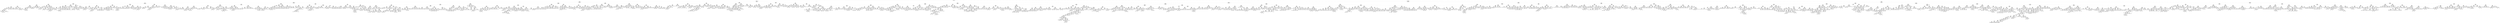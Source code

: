 digraph Tree {
node [shape=box, style="rounded", color="black", fontname=helvetica] ;
edge [fontname=helvetica] ;
0 [label="pixel435 <= 1.5\ngini = 0.9\nsamples = 26530\nvalue = [4150, 4701, 4272, 4144, 4035, 3807, 4314, 4411, 4046\n4120]"] ;
1 [label="pixel386 <= 7.5\ngini = 0.8\nsamples = 7260\nvalue = [3992, 372, 806, 1632, 327, 1646, 759, 1222, 334, 446]"] ;
0 -> 1 [labeldistance=2.5, labelangle=45, headlabel="True"] ;
2 [label="pixel656 <= 20.5\ngini = 0.9\nsamples = 4997\nvalue = [1158, 372, 703, 1517, 304, 1525, 551, 1069, 304, 411]"] ;
1 -> 2 ;
3 [label="pixel598 <= 2.5\ngini = 0.9\nsamples = 2208\nvalue = [196, 222, 520, 282, 284, 462, 506, 700, 40, 316]"] ;
2 -> 3 ;
4 [label="pixel403 <= 4.5\ngini = 0.8\nsamples = 1209\nvalue = [31, 113, 140, 29, 280, 140, 190, 690, 15, 304]"] ;
3 -> 4 ;
5 [label="pixel484 <= 0.5\ngini = 0.6\nsamples = 719\nvalue = [10, 90, 35, 18, 138, 39, 26, 664, 2, 118]"] ;
4 -> 5 ;
6 [label="pixel182 <= 1.5\ngini = 0.4\nsamples = 522\nvalue = [2, 89, 15, 15, 20, 28, 10, 604, 2, 40]"] ;
5 -> 6 ;
7 [label="pixel186 <= 3.5\ngini = 0.3\nsamples = 437\nvalue = [1, 12, 9, 10, 20, 20, 8, 592, 2, 21]"] ;
6 -> 7 ;
8 [label="pixel260 <= 7.0\ngini = 0.2\nsamples = 418\nvalue = [1, 7, 8, 10, 5, 15, 8, 589, 0, 21]"] ;
7 -> 8 ;
9 [label="pixel545 <= 1.0\ngini = 0.7\nsamples = 76\nvalue = [1, 7, 6, 9, 4, 12, 8, 67, 0, 11]"] ;
8 -> 9 ;
10 [label="pixel461 <= 1.0\ngini = 0.5\nsamples = 59\nvalue = [1, 5, 3, 6, 2, 2, 0, 67, 0, 10]"] ;
9 -> 10 ;
11 [label="pixel240 <= 254.5\ngini = 0.3\nsamples = 49\nvalue = [1, 0, 2, 6, 0, 2, 0, 67, 0, 4]"] ;
10 -> 11 ;
12 [label="pixel552 <= 171.5\ngini = 0.3\nsamples = 48\nvalue = [1, 0, 2, 6, 0, 2, 0, 67, 0, 1]"] ;
11 -> 12 ;
13 [label="pixel583 <= 127.0\ngini = 0.2\nsamples = 46\nvalue = [1, 0, 2, 0, 0, 2, 0, 67, 0, 1]"] ;
12 -> 13 ;
14 [label="pixel568 <= 43.0\ngini = 0.1\nsamples = 45\nvalue = [1, 0, 2, 0, 0, 0, 0, 67, 0, 1]"] ;
13 -> 14 ;
15 [label="pixel229 <= 51.0\ngini = 0.1\nsamples = 44\nvalue = [0, 0, 2, 0, 0, 0, 0, 67, 0, 1]"] ;
14 -> 15 ;
16 [label="pixel380 <= 42.0\ngini = 0.0\nsamples = 34\nvalue = [0, 0, 0, 0, 0, 0, 0, 52, 0, 1]"] ;
15 -> 16 ;
17 [label="gini = 0.0\nsamples = 25\nvalue = [0, 0, 0, 0, 0, 0, 0, 40, 0, 0]"] ;
16 -> 17 ;
18 [label="pixel466 <= 93.5\ngini = 0.1\nsamples = 9\nvalue = [0, 0, 0, 0, 0, 0, 0, 12, 0, 1]"] ;
16 -> 18 ;
19 [label="gini = 0.0\nsamples = 5\nvalue = [0, 0, 0, 0, 0, 0, 0, 8, 0, 0]"] ;
18 -> 19 ;
20 [label="pixel427 <= 34.5\ngini = 0.3\nsamples = 4\nvalue = [0, 0, 0, 0, 0, 0, 0, 4, 0, 1]"] ;
18 -> 20 ;
21 [label="gini = 0.0\nsamples = 3\nvalue = [0, 0, 0, 0, 0, 0, 0, 4, 0, 0]"] ;
20 -> 21 ;
22 [label="gini = 0.0\nsamples = 1\nvalue = [0, 0, 0, 0, 0, 0, 0, 0, 0, 1]"] ;
20 -> 22 ;
23 [label="pixel634 <= 76.5\ngini = 0.2\nsamples = 10\nvalue = [0, 0, 2, 0, 0, 0, 0, 15, 0, 0]"] ;
15 -> 23 ;
24 [label="gini = 0.0\nsamples = 8\nvalue = [0, 0, 0, 0, 0, 0, 0, 14, 0, 0]"] ;
23 -> 24 ;
25 [label="pixel209 <= 128.0\ngini = 0.4\nsamples = 2\nvalue = [0, 0, 2, 0, 0, 0, 0, 1, 0, 0]"] ;
23 -> 25 ;
26 [label="gini = 0.0\nsamples = 1\nvalue = [0, 0, 0, 0, 0, 0, 0, 1, 0, 0]"] ;
25 -> 26 ;
27 [label="gini = 0.0\nsamples = 1\nvalue = [0, 0, 2, 0, 0, 0, 0, 0, 0, 0]"] ;
25 -> 27 ;
28 [label="gini = 0.0\nsamples = 1\nvalue = [1, 0, 0, 0, 0, 0, 0, 0, 0, 0]"] ;
14 -> 28 ;
29 [label="gini = 0.0\nsamples = 1\nvalue = [0, 0, 0, 0, 0, 2, 0, 0, 0, 0]"] ;
13 -> 29 ;
30 [label="gini = 0.0\nsamples = 2\nvalue = [0, 0, 0, 6, 0, 0, 0, 0, 0, 0]"] ;
12 -> 30 ;
31 [label="gini = 0.0\nsamples = 1\nvalue = [0, 0, 0, 0, 0, 0, 0, 0, 0, 3]"] ;
11 -> 31 ;
32 [label="pixel687 <= 20.0\ngini = 0.7\nsamples = 10\nvalue = [0, 5, 1, 0, 2, 0, 0, 0, 0, 6]"] ;
10 -> 32 ;
33 [label="pixel297 <= 24.0\ngini = 0.5\nsamples = 7\nvalue = [0, 5, 1, 0, 2, 0, 0, 0, 0, 0]"] ;
32 -> 33 ;
34 [label="gini = 0.0\nsamples = 4\nvalue = [0, 5, 0, 0, 0, 0, 0, 0, 0, 0]"] ;
33 -> 34 ;
35 [label="pixel318 <= 10.5\ngini = 0.4\nsamples = 3\nvalue = [0, 0, 1, 0, 2, 0, 0, 0, 0, 0]"] ;
33 -> 35 ;
36 [label="gini = 0.0\nsamples = 1\nvalue = [0, 0, 1, 0, 0, 0, 0, 0, 0, 0]"] ;
35 -> 36 ;
37 [label="gini = 0.0\nsamples = 2\nvalue = [0, 0, 0, 0, 2, 0, 0, 0, 0, 0]"] ;
35 -> 37 ;
38 [label="gini = 0.0\nsamples = 3\nvalue = [0, 0, 0, 0, 0, 0, 0, 0, 0, 6]"] ;
32 -> 38 ;
39 [label="pixel320 <= 24.5\ngini = 0.8\nsamples = 17\nvalue = [0, 2, 3, 3, 2, 10, 8, 0, 0, 1]"] ;
9 -> 39 ;
40 [label="pixel237 <= 96.0\ngini = 0.6\nsamples = 9\nvalue = [0, 0, 3, 0, 1, 2, 8, 0, 0, 1]"] ;
39 -> 40 ;
41 [label="pixel412 <= 78.5\ngini = 0.2\nsamples = 4\nvalue = [0, 0, 0, 0, 1, 0, 8, 0, 0, 0]"] ;
40 -> 41 ;
42 [label="gini = 0.0\nsamples = 2\nvalue = [0, 0, 0, 0, 0, 0, 5, 0, 0, 0]"] ;
41 -> 42 ;
43 [label="pixel407 <= 32.0\ngini = 0.4\nsamples = 2\nvalue = [0, 0, 0, 0, 1, 0, 3, 0, 0, 0]"] ;
41 -> 43 ;
44 [label="gini = 0.0\nsamples = 1\nvalue = [0, 0, 0, 0, 1, 0, 0, 0, 0, 0]"] ;
43 -> 44 ;
45 [label="gini = 0.0\nsamples = 1\nvalue = [0, 0, 0, 0, 0, 0, 3, 0, 0, 0]"] ;
43 -> 45 ;
46 [label="pixel242 <= 43.5\ngini = 0.6\nsamples = 5\nvalue = [0, 0, 3, 0, 0, 2, 0, 0, 0, 1]"] ;
40 -> 46 ;
47 [label="gini = 0.0\nsamples = 2\nvalue = [0, 0, 3, 0, 0, 0, 0, 0, 0, 0]"] ;
46 -> 47 ;
48 [label="pixel205 <= 64.0\ngini = 0.4\nsamples = 3\nvalue = [0, 0, 0, 0, 0, 2, 0, 0, 0, 1]"] ;
46 -> 48 ;
49 [label="gini = 0.0\nsamples = 2\nvalue = [0, 0, 0, 0, 0, 2, 0, 0, 0, 0]"] ;
48 -> 49 ;
50 [label="gini = 0.0\nsamples = 1\nvalue = [0, 0, 0, 0, 0, 0, 0, 0, 0, 1]"] ;
48 -> 50 ;
51 [label="pixel267 <= 7.0\ngini = 0.6\nsamples = 8\nvalue = [0, 2, 0, 3, 1, 8, 0, 0, 0, 0]"] ;
39 -> 51 ;
52 [label="gini = 0.0\nsamples = 2\nvalue = [0, 2, 0, 0, 0, 0, 0, 0, 0, 0]"] ;
51 -> 52 ;
53 [label="pixel355 <= 111.0\ngini = 0.5\nsamples = 6\nvalue = [0, 0, 0, 3, 1, 8, 0, 0, 0, 0]"] ;
51 -> 53 ;
54 [label="pixel575 <= 76.0\ngini = 0.2\nsamples = 4\nvalue = [0, 0, 0, 1, 0, 8, 0, 0, 0, 0]"] ;
53 -> 54 ;
55 [label="gini = 0.0\nsamples = 2\nvalue = [0, 0, 0, 0, 0, 6, 0, 0, 0, 0]"] ;
54 -> 55 ;
56 [label="pixel236 <= 103.5\ngini = 0.4\nsamples = 2\nvalue = [0, 0, 0, 1, 0, 2, 0, 0, 0, 0]"] ;
54 -> 56 ;
57 [label="gini = 0.0\nsamples = 1\nvalue = [0, 0, 0, 1, 0, 0, 0, 0, 0, 0]"] ;
56 -> 57 ;
58 [label="gini = 0.0\nsamples = 1\nvalue = [0, 0, 0, 0, 0, 2, 0, 0, 0, 0]"] ;
56 -> 58 ;
59 [label="pixel377 <= 127.0\ngini = 0.4\nsamples = 2\nvalue = [0, 0, 0, 2, 1, 0, 0, 0, 0, 0]"] ;
53 -> 59 ;
60 [label="gini = 0.0\nsamples = 1\nvalue = [0, 0, 0, 0, 1, 0, 0, 0, 0, 0]"] ;
59 -> 60 ;
61 [label="gini = 0.0\nsamples = 1\nvalue = [0, 0, 0, 2, 0, 0, 0, 0, 0, 0]"] ;
59 -> 61 ;
62 [label="pixel460 <= 26.0\ngini = 0.1\nsamples = 342\nvalue = [0, 0, 2, 1, 1, 3, 0, 522, 0, 10]"] ;
8 -> 62 ;
63 [label="pixel150 <= 66.5\ngini = 0.0\nsamples = 331\nvalue = [0, 0, 2, 0, 0, 2, 0, 519, 0, 3]"] ;
62 -> 63 ;
64 [label="pixel270 <= 0.5\ngini = 0.0\nsamples = 330\nvalue = [0, 0, 2, 0, 0, 0, 0, 519, 0, 3]"] ;
63 -> 64 ;
65 [label="pixel347 <= 231.5\ngini = 0.1\nsamples = 51\nvalue = [0, 0, 2, 0, 0, 0, 0, 79, 0, 3]"] ;
64 -> 65 ;
66 [label="pixel547 <= 253.5\ngini = 0.1\nsamples = 49\nvalue = [0, 0, 2, 0, 0, 0, 0, 79, 0, 1]"] ;
65 -> 66 ;
67 [label="pixel660 <= 254.5\ngini = 0.0\nsamples = 48\nvalue = [0, 0, 0, 0, 0, 0, 0, 79, 0, 1]"] ;
66 -> 67 ;
68 [label="gini = 0.0\nsamples = 46\nvalue = [0, 0, 0, 0, 0, 0, 0, 76, 0, 0]"] ;
67 -> 68 ;
69 [label="pixel605 <= 127.5\ngini = 0.4\nsamples = 2\nvalue = [0, 0, 0, 0, 0, 0, 0, 3, 0, 1]"] ;
67 -> 69 ;
70 [label="gini = 0.0\nsamples = 1\nvalue = [0, 0, 0, 0, 0, 0, 0, 0, 0, 1]"] ;
69 -> 70 ;
71 [label="gini = 0.0\nsamples = 1\nvalue = [0, 0, 0, 0, 0, 0, 0, 3, 0, 0]"] ;
69 -> 71 ;
72 [label="gini = 0.0\nsamples = 1\nvalue = [0, 0, 2, 0, 0, 0, 0, 0, 0, 0]"] ;
66 -> 72 ;
73 [label="gini = 0.0\nsamples = 2\nvalue = [0, 0, 0, 0, 0, 0, 0, 0, 0, 2]"] ;
65 -> 73 ;
74 [label="gini = 0.0\nsamples = 279\nvalue = [0, 0, 0, 0, 0, 0, 0, 440, 0, 0]"] ;
64 -> 74 ;
75 [label="gini = 0.0\nsamples = 1\nvalue = [0, 0, 0, 0, 0, 2, 0, 0, 0, 0]"] ;
63 -> 75 ;
76 [label="pixel551 <= 157.0\ngini = 0.6\nsamples = 11\nvalue = [0, 0, 0, 1, 1, 1, 0, 3, 0, 7]"] ;
62 -> 76 ;
77 [label="pixel272 <= 172.5\ngini = 0.2\nsamples = 7\nvalue = [0, 0, 0, 0, 1, 0, 0, 0, 0, 7]"] ;
76 -> 77 ;
78 [label="gini = 0.0\nsamples = 6\nvalue = [0, 0, 0, 0, 0, 0, 0, 0, 0, 7]"] ;
77 -> 78 ;
79 [label="gini = 0.0\nsamples = 1\nvalue = [0, 0, 0, 0, 1, 0, 0, 0, 0, 0]"] ;
77 -> 79 ;
80 [label="pixel255 <= 3.0\ngini = 0.6\nsamples = 4\nvalue = [0, 0, 0, 1, 0, 1, 0, 3, 0, 0]"] ;
76 -> 80 ;
81 [label="pixel289 <= 118.0\ngini = 0.5\nsamples = 2\nvalue = [0, 0, 0, 1, 0, 1, 0, 0, 0, 0]"] ;
80 -> 81 ;
82 [label="gini = 0.0\nsamples = 1\nvalue = [0, 0, 0, 1, 0, 0, 0, 0, 0, 0]"] ;
81 -> 82 ;
83 [label="gini = 0.0\nsamples = 1\nvalue = [0, 0, 0, 0, 0, 1, 0, 0, 0, 0]"] ;
81 -> 83 ;
84 [label="gini = 0.0\nsamples = 2\nvalue = [0, 0, 0, 0, 0, 0, 0, 3, 0, 0]"] ;
80 -> 84 ;
85 [label="pixel519 <= 14.0\ngini = 0.7\nsamples = 19\nvalue = [0, 5, 1, 0, 15, 5, 0, 3, 2, 0]"] ;
7 -> 85 ;
86 [label="pixel636 <= 96.0\ngini = 0.6\nsamples = 5\nvalue = [0, 5, 0, 0, 0, 4, 0, 0, 2, 0]"] ;
85 -> 86 ;
87 [label="gini = 0.0\nsamples = 3\nvalue = [0, 5, 0, 0, 0, 0, 0, 0, 0, 0]"] ;
86 -> 87 ;
88 [label="pixel290 <= 60.5\ngini = 0.4\nsamples = 2\nvalue = [0, 0, 0, 0, 0, 4, 0, 0, 2, 0]"] ;
86 -> 88 ;
89 [label="gini = 0.0\nsamples = 1\nvalue = [0, 0, 0, 0, 0, 0, 0, 0, 2, 0]"] ;
88 -> 89 ;
90 [label="gini = 0.0\nsamples = 1\nvalue = [0, 0, 0, 0, 0, 4, 0, 0, 0, 0]"] ;
88 -> 90 ;
91 [label="pixel237 <= 207.5\ngini = 0.4\nsamples = 14\nvalue = [0, 0, 1, 0, 15, 1, 0, 3, 0, 0]"] ;
85 -> 91 ;
92 [label="pixel267 <= 138.0\ngini = 0.2\nsamples = 12\nvalue = [0, 0, 1, 0, 15, 1, 0, 0, 0, 0]"] ;
91 -> 92 ;
93 [label="pixel350 <= 61.5\ngini = 0.1\nsamples = 11\nvalue = [0, 0, 1, 0, 15, 0, 0, 0, 0, 0]"] ;
92 -> 93 ;
94 [label="gini = 0.0\nsamples = 10\nvalue = [0, 0, 0, 0, 15, 0, 0, 0, 0, 0]"] ;
93 -> 94 ;
95 [label="gini = 0.0\nsamples = 1\nvalue = [0, 0, 1, 0, 0, 0, 0, 0, 0, 0]"] ;
93 -> 95 ;
96 [label="gini = 0.0\nsamples = 1\nvalue = [0, 0, 0, 0, 0, 1, 0, 0, 0, 0]"] ;
92 -> 96 ;
97 [label="gini = 0.0\nsamples = 2\nvalue = [0, 0, 0, 0, 0, 0, 0, 3, 0, 0]"] ;
91 -> 97 ;
98 [label="pixel493 <= 0.5\ngini = 0.6\nsamples = 85\nvalue = [1, 77, 6, 5, 0, 8, 2, 12, 0, 19]"] ;
6 -> 98 ;
99 [label="pixel546 <= 16.0\ngini = 0.3\nsamples = 58\nvalue = [1, 75, 4, 4, 0, 5, 1, 0, 0, 0]"] ;
98 -> 99 ;
100 [label="pixel624 <= 17.0\ngini = 0.8\nsamples = 9\nvalue = [1, 1, 2, 4, 0, 3, 1, 0, 0, 0]"] ;
99 -> 100 ;
101 [label="pixel352 <= 6.0\ngini = 0.7\nsamples = 7\nvalue = [1, 1, 2, 4, 0, 0, 1, 0, 0, 0]"] ;
100 -> 101 ;
102 [label="pixel297 <= 5.5\ngini = 0.7\nsamples = 4\nvalue = [1, 1, 2, 0, 0, 0, 1, 0, 0, 0]"] ;
101 -> 102 ;
103 [label="pixel497 <= 94.5\ngini = 0.7\nsamples = 3\nvalue = [1, 1, 0, 0, 0, 0, 1, 0, 0, 0]"] ;
102 -> 103 ;
104 [label="pixel572 <= 245.5\ngini = 0.5\nsamples = 2\nvalue = [0, 1, 0, 0, 0, 0, 1, 0, 0, 0]"] ;
103 -> 104 ;
105 [label="gini = 0.0\nsamples = 1\nvalue = [0, 1, 0, 0, 0, 0, 0, 0, 0, 0]"] ;
104 -> 105 ;
106 [label="gini = 0.0\nsamples = 1\nvalue = [0, 0, 0, 0, 0, 0, 1, 0, 0, 0]"] ;
104 -> 106 ;
107 [label="gini = 0.0\nsamples = 1\nvalue = [1, 0, 0, 0, 0, 0, 0, 0, 0, 0]"] ;
103 -> 107 ;
108 [label="gini = 0.0\nsamples = 1\nvalue = [0, 0, 2, 0, 0, 0, 0, 0, 0, 0]"] ;
102 -> 108 ;
109 [label="gini = 0.0\nsamples = 3\nvalue = [0, 0, 0, 4, 0, 0, 0, 0, 0, 0]"] ;
101 -> 109 ;
110 [label="gini = 0.0\nsamples = 2\nvalue = [0, 0, 0, 0, 0, 3, 0, 0, 0, 0]"] ;
100 -> 110 ;
111 [label="pixel321 <= 18.5\ngini = 0.1\nsamples = 49\nvalue = [0, 74, 2, 0, 0, 2, 0, 0, 0, 0]"] ;
99 -> 111 ;
112 [label="pixel457 <= 22.0\ngini = 0.5\nsamples = 3\nvalue = [0, 0, 2, 0, 0, 2, 0, 0, 0, 0]"] ;
111 -> 112 ;
113 [label="gini = 0.0\nsamples = 1\nvalue = [0, 0, 2, 0, 0, 0, 0, 0, 0, 0]"] ;
112 -> 113 ;
114 [label="gini = 0.0\nsamples = 2\nvalue = [0, 0, 0, 0, 0, 2, 0, 0, 0, 0]"] ;
112 -> 114 ;
115 [label="gini = 0.0\nsamples = 46\nvalue = [0, 74, 0, 0, 0, 0, 0, 0, 0, 0]"] ;
111 -> 115 ;
116 [label="pixel192 <= 72.0\ngini = 0.7\nsamples = 27\nvalue = [0, 2, 2, 1, 0, 3, 1, 12, 0, 19]"] ;
98 -> 116 ;
117 [label="pixel182 <= 166.5\ngini = 0.6\nsamples = 26\nvalue = [0, 2, 2, 1, 0, 0, 1, 12, 0, 19]"] ;
116 -> 117 ;
118 [label="pixel201 <= 128.0\ngini = 0.7\nsamples = 9\nvalue = [0, 1, 2, 1, 0, 0, 1, 6, 0, 1]"] ;
117 -> 118 ;
119 [label="pixel603 <= 171.5\ngini = 0.6\nsamples = 8\nvalue = [0, 1, 0, 1, 0, 0, 1, 6, 0, 1]"] ;
118 -> 119 ;
120 [label="pixel433 <= 100.5\ngini = 0.8\nsamples = 4\nvalue = [0, 1, 0, 1, 0, 0, 1, 0, 0, 1]"] ;
119 -> 120 ;
121 [label="gini = 0.0\nsamples = 1\nvalue = [0, 0, 0, 0, 0, 0, 0, 0, 0, 1]"] ;
120 -> 121 ;
122 [label="pixel156 <= 127.5\ngini = 0.7\nsamples = 3\nvalue = [0, 1, 0, 1, 0, 0, 1, 0, 0, 0]"] ;
120 -> 122 ;
123 [label="pixel231 <= 95.0\ngini = 0.5\nsamples = 2\nvalue = [0, 1, 0, 1, 0, 0, 0, 0, 0, 0]"] ;
122 -> 123 ;
124 [label="gini = 0.0\nsamples = 1\nvalue = [0, 1, 0, 0, 0, 0, 0, 0, 0, 0]"] ;
123 -> 124 ;
125 [label="gini = 0.0\nsamples = 1\nvalue = [0, 0, 0, 1, 0, 0, 0, 0, 0, 0]"] ;
123 -> 125 ;
126 [label="gini = 0.0\nsamples = 1\nvalue = [0, 0, 0, 0, 0, 0, 1, 0, 0, 0]"] ;
122 -> 126 ;
127 [label="gini = 0.0\nsamples = 4\nvalue = [0, 0, 0, 0, 0, 0, 0, 6, 0, 0]"] ;
119 -> 127 ;
128 [label="gini = 0.0\nsamples = 1\nvalue = [0, 0, 2, 0, 0, 0, 0, 0, 0, 0]"] ;
118 -> 128 ;
129 [label="pixel178 <= 147.5\ngini = 0.4\nsamples = 17\nvalue = [0, 1, 0, 0, 0, 0, 0, 6, 0, 18]"] ;
117 -> 129 ;
130 [label="pixel573 <= 222.0\ngini = 0.3\nsamples = 15\nvalue = [0, 1, 0, 0, 0, 0, 0, 2, 0, 18]"] ;
129 -> 130 ;
131 [label="pixel293 <= 156.5\ngini = 0.2\nsamples = 14\nvalue = [0, 0, 0, 0, 0, 0, 0, 2, 0, 18]"] ;
130 -> 131 ;
132 [label="pixel380 <= 183.5\ngini = 0.1\nsamples = 13\nvalue = [0, 0, 0, 0, 0, 0, 0, 1, 0, 18]"] ;
131 -> 132 ;
133 [label="gini = 0.0\nsamples = 11\nvalue = [0, 0, 0, 0, 0, 0, 0, 0, 0, 17]"] ;
132 -> 133 ;
134 [label="pixel291 <= 71.0\ngini = 0.5\nsamples = 2\nvalue = [0, 0, 0, 0, 0, 0, 0, 1, 0, 1]"] ;
132 -> 134 ;
135 [label="gini = 0.0\nsamples = 1\nvalue = [0, 0, 0, 0, 0, 0, 0, 0, 0, 1]"] ;
134 -> 135 ;
136 [label="gini = 0.0\nsamples = 1\nvalue = [0, 0, 0, 0, 0, 0, 0, 1, 0, 0]"] ;
134 -> 136 ;
137 [label="gini = 0.0\nsamples = 1\nvalue = [0, 0, 0, 0, 0, 0, 0, 1, 0, 0]"] ;
131 -> 137 ;
138 [label="gini = 0.0\nsamples = 1\nvalue = [0, 1, 0, 0, 0, 0, 0, 0, 0, 0]"] ;
130 -> 138 ;
139 [label="gini = 0.0\nsamples = 2\nvalue = [0, 0, 0, 0, 0, 0, 0, 4, 0, 0]"] ;
129 -> 139 ;
140 [label="gini = 0.0\nsamples = 1\nvalue = [0, 0, 0, 0, 0, 3, 0, 0, 0, 0]"] ;
116 -> 140 ;
141 [label="pixel183 <= 43.0\ngini = 0.8\nsamples = 197\nvalue = [8, 1, 20, 3, 118, 11, 16, 60, 0, 78]"] ;
5 -> 141 ;
142 [label="pixel717 <= 14.0\ngini = 0.7\nsamples = 141\nvalue = [7, 1, 8, 2, 111, 5, 14, 53, 0, 26]"] ;
141 -> 142 ;
143 [label="pixel661 <= 74.0\ngini = 0.6\nsamples = 118\nvalue = [7, 1, 8, 2, 111, 5, 14, 22, 0, 20]"] ;
142 -> 143 ;
144 [label="pixel456 <= 149.0\ngini = 0.7\nsamples = 87\nvalue = [7, 1, 8, 2, 63, 4, 14, 22, 0, 20]"] ;
143 -> 144 ;
145 [label="pixel714 <= 12.0\ngini = 0.8\nsamples = 26\nvalue = [5, 1, 6, 2, 5, 4, 11, 7, 0, 1]"] ;
144 -> 145 ;
146 [label="pixel203 <= 25.0\ngini = 0.8\nsamples = 19\nvalue = [5, 1, 6, 2, 5, 1, 11, 0, 0, 1]"] ;
145 -> 146 ;
147 [label="pixel267 <= 22.0\ngini = 0.7\nsamples = 16\nvalue = [5, 1, 6, 0, 0, 1, 11, 0, 0, 1]"] ;
146 -> 147 ;
148 [label="pixel546 <= 186.5\ngini = 0.5\nsamples = 10\nvalue = [4, 1, 0, 0, 0, 0, 11, 0, 0, 1]"] ;
147 -> 148 ;
149 [label="pixel316 <= 237.0\ngini = 0.7\nsamples = 6\nvalue = [4, 1, 0, 0, 0, 0, 2, 0, 0, 1]"] ;
148 -> 149 ;
150 [label="pixel212 <= 118.5\ngini = 0.6\nsamples = 4\nvalue = [0, 1, 0, 0, 0, 0, 2, 0, 0, 1]"] ;
149 -> 150 ;
151 [label="pixel431 <= 127.5\ngini = 0.4\nsamples = 3\nvalue = [0, 1, 0, 0, 0, 0, 2, 0, 0, 0]"] ;
150 -> 151 ;
152 [label="gini = 0.0\nsamples = 2\nvalue = [0, 0, 0, 0, 0, 0, 2, 0, 0, 0]"] ;
151 -> 152 ;
153 [label="gini = 0.0\nsamples = 1\nvalue = [0, 1, 0, 0, 0, 0, 0, 0, 0, 0]"] ;
151 -> 153 ;
154 [label="gini = 0.0\nsamples = 1\nvalue = [0, 0, 0, 0, 0, 0, 0, 0, 0, 1]"] ;
150 -> 154 ;
155 [label="gini = 0.0\nsamples = 2\nvalue = [4, 0, 0, 0, 0, 0, 0, 0, 0, 0]"] ;
149 -> 155 ;
156 [label="gini = 0.0\nsamples = 4\nvalue = [0, 0, 0, 0, 0, 0, 9, 0, 0, 0]"] ;
148 -> 156 ;
157 [label="pixel243 <= 76.0\ngini = 0.4\nsamples = 6\nvalue = [1, 0, 6, 0, 0, 1, 0, 0, 0, 0]"] ;
147 -> 157 ;
158 [label="gini = 0.0\nsamples = 4\nvalue = [0, 0, 6, 0, 0, 0, 0, 0, 0, 0]"] ;
157 -> 158 ;
159 [label="pixel354 <= 4.0\ngini = 0.5\nsamples = 2\nvalue = [1, 0, 0, 0, 0, 1, 0, 0, 0, 0]"] ;
157 -> 159 ;
160 [label="gini = 0.0\nsamples = 1\nvalue = [1, 0, 0, 0, 0, 0, 0, 0, 0, 0]"] ;
159 -> 160 ;
161 [label="gini = 0.0\nsamples = 1\nvalue = [0, 0, 0, 0, 0, 1, 0, 0, 0, 0]"] ;
159 -> 161 ;
162 [label="pixel441 <= 247.0\ngini = 0.4\nsamples = 3\nvalue = [0, 0, 0, 2, 5, 0, 0, 0, 0, 0]"] ;
146 -> 162 ;
163 [label="gini = 0.0\nsamples = 2\nvalue = [0, 0, 0, 0, 5, 0, 0, 0, 0, 0]"] ;
162 -> 163 ;
164 [label="gini = 0.0\nsamples = 1\nvalue = [0, 0, 0, 2, 0, 0, 0, 0, 0, 0]"] ;
162 -> 164 ;
165 [label="pixel548 <= 113.5\ngini = 0.4\nsamples = 7\nvalue = [0, 0, 0, 0, 0, 3, 0, 7, 0, 0]"] ;
145 -> 165 ;
166 [label="pixel469 <= 10.5\ngini = 0.4\nsamples = 2\nvalue = [0, 0, 0, 0, 0, 3, 0, 1, 0, 0]"] ;
165 -> 166 ;
167 [label="gini = 0.0\nsamples = 1\nvalue = [0, 0, 0, 0, 0, 3, 0, 0, 0, 0]"] ;
166 -> 167 ;
168 [label="gini = 0.0\nsamples = 1\nvalue = [0, 0, 0, 0, 0, 0, 0, 1, 0, 0]"] ;
166 -> 168 ;
169 [label="gini = 0.0\nsamples = 5\nvalue = [0, 0, 0, 0, 0, 0, 0, 6, 0, 0]"] ;
165 -> 169 ;
170 [label="pixel519 <= 119.5\ngini = 0.6\nsamples = 61\nvalue = [2, 0, 2, 0, 58, 0, 3, 15, 0, 19]"] ;
144 -> 170 ;
171 [label="pixel458 <= 5.0\ngini = 0.7\nsamples = 19\nvalue = [0, 0, 0, 0, 7, 0, 3, 14, 0, 10]"] ;
170 -> 171 ;
172 [label="gini = 0.0\nsamples = 7\nvalue = [0, 0, 0, 0, 0, 0, 0, 13, 0, 0]"] ;
171 -> 172 ;
173 [label="pixel462 <= 132.0\ngini = 0.6\nsamples = 12\nvalue = [0, 0, 0, 0, 7, 0, 3, 1, 0, 10]"] ;
171 -> 173 ;
174 [label="pixel571 <= 42.5\ngini = 0.6\nsamples = 9\nvalue = [0, 0, 0, 0, 3, 0, 3, 1, 0, 10]"] ;
173 -> 174 ;
175 [label="pixel267 <= 33.0\ngini = 0.5\nsamples = 8\nvalue = [0, 0, 0, 0, 3, 0, 1, 1, 0, 10]"] ;
174 -> 175 ;
176 [label="pixel549 <= 136.0\ngini = 0.6\nsamples = 4\nvalue = [0, 0, 0, 0, 3, 0, 1, 1, 0, 0]"] ;
175 -> 176 ;
177 [label="gini = 0.0\nsamples = 2\nvalue = [0, 0, 0, 0, 3, 0, 0, 0, 0, 0]"] ;
176 -> 177 ;
178 [label="pixel547 <= 166.0\ngini = 0.5\nsamples = 2\nvalue = [0, 0, 0, 0, 0, 0, 1, 1, 0, 0]"] ;
176 -> 178 ;
179 [label="gini = 0.0\nsamples = 1\nvalue = [0, 0, 0, 0, 0, 0, 0, 1, 0, 0]"] ;
178 -> 179 ;
180 [label="gini = 0.0\nsamples = 1\nvalue = [0, 0, 0, 0, 0, 0, 1, 0, 0, 0]"] ;
178 -> 180 ;
181 [label="gini = 0.0\nsamples = 4\nvalue = [0, 0, 0, 0, 0, 0, 0, 0, 0, 10]"] ;
175 -> 181 ;
182 [label="gini = 0.0\nsamples = 1\nvalue = [0, 0, 0, 0, 0, 0, 2, 0, 0, 0]"] ;
174 -> 182 ;
183 [label="gini = 0.0\nsamples = 3\nvalue = [0, 0, 0, 0, 4, 0, 0, 0, 0, 0]"] ;
173 -> 183 ;
184 [label="pixel313 <= 7.5\ngini = 0.4\nsamples = 42\nvalue = [2, 0, 2, 0, 51, 0, 0, 1, 0, 9]"] ;
170 -> 184 ;
185 [label="pixel488 <= 45.5\ngini = 0.2\nsamples = 36\nvalue = [2, 0, 2, 0, 46, 0, 0, 1, 0, 2]"] ;
184 -> 185 ;
186 [label="pixel575 <= 54.0\ngini = 0.6\nsamples = 3\nvalue = [0, 0, 0, 0, 1, 0, 0, 1, 0, 2]"] ;
185 -> 186 ;
187 [label="pixel410 <= 101.5\ngini = 0.5\nsamples = 2\nvalue = [0, 0, 0, 0, 1, 0, 0, 1, 0, 0]"] ;
186 -> 187 ;
188 [label="gini = 0.0\nsamples = 1\nvalue = [0, 0, 0, 0, 0, 0, 0, 1, 0, 0]"] ;
187 -> 188 ;
189 [label="gini = 0.0\nsamples = 1\nvalue = [0, 0, 0, 0, 1, 0, 0, 0, 0, 0]"] ;
187 -> 189 ;
190 [label="gini = 0.0\nsamples = 1\nvalue = [0, 0, 0, 0, 0, 0, 0, 0, 0, 2]"] ;
186 -> 190 ;
191 [label="pixel360 <= 32.0\ngini = 0.2\nsamples = 33\nvalue = [2, 0, 2, 0, 45, 0, 0, 0, 0, 0]"] ;
185 -> 191 ;
192 [label="pixel405 <= 126.0\ngini = 0.0\nsamples = 31\nvalue = [0, 0, 1, 0, 45, 0, 0, 0, 0, 0]"] ;
191 -> 192 ;
193 [label="gini = 0.0\nsamples = 30\nvalue = [0, 0, 0, 0, 45, 0, 0, 0, 0, 0]"] ;
192 -> 193 ;
194 [label="gini = 0.0\nsamples = 1\nvalue = [0, 0, 1, 0, 0, 0, 0, 0, 0, 0]"] ;
192 -> 194 ;
195 [label="pixel291 <= 248.5\ngini = 0.4\nsamples = 2\nvalue = [2, 0, 1, 0, 0, 0, 0, 0, 0, 0]"] ;
191 -> 195 ;
196 [label="gini = 0.0\nsamples = 1\nvalue = [2, 0, 0, 0, 0, 0, 0, 0, 0, 0]"] ;
195 -> 196 ;
197 [label="gini = 0.0\nsamples = 1\nvalue = [0, 0, 1, 0, 0, 0, 0, 0, 0, 0]"] ;
195 -> 197 ;
198 [label="pixel229 <= 103.5\ngini = 0.5\nsamples = 6\nvalue = [0, 0, 0, 0, 5, 0, 0, 0, 0, 7]"] ;
184 -> 198 ;
199 [label="gini = 0.0\nsamples = 4\nvalue = [0, 0, 0, 0, 0, 0, 0, 0, 0, 7]"] ;
198 -> 199 ;
200 [label="gini = 0.0\nsamples = 2\nvalue = [0, 0, 0, 0, 5, 0, 0, 0, 0, 0]"] ;
198 -> 200 ;
201 [label="pixel267 <= 89.0\ngini = 0.0\nsamples = 31\nvalue = [0, 0, 0, 0, 48, 1, 0, 0, 0, 0]"] ;
143 -> 201 ;
202 [label="gini = 0.0\nsamples = 30\nvalue = [0, 0, 0, 0, 48, 0, 0, 0, 0, 0]"] ;
201 -> 202 ;
203 [label="gini = 0.0\nsamples = 1\nvalue = [0, 0, 0, 0, 0, 1, 0, 0, 0, 0]"] ;
201 -> 203 ;
204 [label="pixel208 <= 186.0\ngini = 0.3\nsamples = 23\nvalue = [0, 0, 0, 0, 0, 0, 0, 31, 0, 6]"] ;
142 -> 204 ;
205 [label="pixel354 <= 72.5\ngini = 0.1\nsamples = 17\nvalue = [0, 0, 0, 0, 0, 0, 0, 25, 0, 1]"] ;
204 -> 205 ;
206 [label="pixel440 <= 65.0\ngini = 0.4\nsamples = 3\nvalue = [0, 0, 0, 0, 0, 0, 0, 2, 0, 1]"] ;
205 -> 206 ;
207 [label="gini = 0.0\nsamples = 1\nvalue = [0, 0, 0, 0, 0, 0, 0, 0, 0, 1]"] ;
206 -> 207 ;
208 [label="gini = 0.0\nsamples = 2\nvalue = [0, 0, 0, 0, 0, 0, 0, 2, 0, 0]"] ;
206 -> 208 ;
209 [label="gini = 0.0\nsamples = 14\nvalue = [0, 0, 0, 0, 0, 0, 0, 23, 0, 0]"] ;
205 -> 209 ;
210 [label="pixel352 <= 126.5\ngini = 0.5\nsamples = 6\nvalue = [0, 0, 0, 0, 0, 0, 0, 6, 0, 5]"] ;
204 -> 210 ;
211 [label="pixel549 <= 169.0\ngini = 0.4\nsamples = 4\nvalue = [0, 0, 0, 0, 0, 0, 0, 6, 0, 2]"] ;
210 -> 211 ;
212 [label="gini = 0.0\nsamples = 1\nvalue = [0, 0, 0, 0, 0, 0, 0, 0, 0, 2]"] ;
211 -> 212 ;
213 [label="gini = 0.0\nsamples = 3\nvalue = [0, 0, 0, 0, 0, 0, 0, 6, 0, 0]"] ;
211 -> 213 ;
214 [label="gini = 0.0\nsamples = 2\nvalue = [0, 0, 0, 0, 0, 0, 0, 0, 0, 3]"] ;
210 -> 214 ;
215 [label="pixel124 <= 56.5\ngini = 0.6\nsamples = 56\nvalue = [1, 0, 12, 1, 7, 6, 2, 7, 0, 52]"] ;
141 -> 215 ;
216 [label="pixel157 <= 8.0\ngini = 0.5\nsamples = 51\nvalue = [1, 0, 2, 1, 7, 6, 2, 7, 0, 52]"] ;
215 -> 216 ;
217 [label="pixel230 <= 25.0\ngini = 0.4\nsamples = 41\nvalue = [1, 0, 1, 1, 1, 2, 1, 7, 0, 52]"] ;
216 -> 217 ;
218 [label="pixel291 <= 17.0\ngini = 0.2\nsamples = 38\nvalue = [1, 0, 1, 0, 1, 2, 1, 2, 0, 52]"] ;
217 -> 218 ;
219 [label="gini = 0.0\nsamples = 21\nvalue = [0, 0, 0, 0, 0, 0, 0, 0, 0, 37]"] ;
218 -> 219 ;
220 [label="pixel461 <= 146.5\ngini = 0.6\nsamples = 17\nvalue = [1, 0, 1, 0, 1, 2, 1, 2, 0, 15]"] ;
218 -> 220 ;
221 [label="pixel438 <= 62.5\ngini = 0.3\nsamples = 13\nvalue = [1, 0, 1, 0, 0, 1, 0, 0, 0, 15]"] ;
220 -> 221 ;
222 [label="pixel553 <= 127.0\ngini = 0.7\nsamples = 3\nvalue = [1, 0, 1, 0, 0, 1, 0, 0, 0, 0]"] ;
221 -> 222 ;
223 [label="pixel239 <= 253.0\ngini = 0.5\nsamples = 2\nvalue = [1, 0, 0, 0, 0, 1, 0, 0, 0, 0]"] ;
222 -> 223 ;
224 [label="gini = 0.0\nsamples = 1\nvalue = [1, 0, 0, 0, 0, 0, 0, 0, 0, 0]"] ;
223 -> 224 ;
225 [label="gini = 0.0\nsamples = 1\nvalue = [0, 0, 0, 0, 0, 1, 0, 0, 0, 0]"] ;
223 -> 225 ;
226 [label="gini = 0.0\nsamples = 1\nvalue = [0, 0, 1, 0, 0, 0, 0, 0, 0, 0]"] ;
222 -> 226 ;
227 [label="gini = 0.0\nsamples = 10\nvalue = [0, 0, 0, 0, 0, 0, 0, 0, 0, 15]"] ;
221 -> 227 ;
228 [label="pixel315 <= 79.5\ngini = 0.7\nsamples = 4\nvalue = [0, 0, 0, 0, 1, 1, 1, 2, 0, 0]"] ;
220 -> 228 ;
229 [label="pixel380 <= 14.5\ngini = 0.7\nsamples = 3\nvalue = [0, 0, 0, 0, 1, 1, 1, 0, 0, 0]"] ;
228 -> 229 ;
230 [label="gini = 0.0\nsamples = 1\nvalue = [0, 0, 0, 0, 0, 1, 0, 0, 0, 0]"] ;
229 -> 230 ;
231 [label="pixel383 <= 127.0\ngini = 0.5\nsamples = 2\nvalue = [0, 0, 0, 0, 1, 0, 1, 0, 0, 0]"] ;
229 -> 231 ;
232 [label="gini = 0.0\nsamples = 1\nvalue = [0, 0, 0, 0, 1, 0, 0, 0, 0, 0]"] ;
231 -> 232 ;
233 [label="gini = 0.0\nsamples = 1\nvalue = [0, 0, 0, 0, 0, 0, 1, 0, 0, 0]"] ;
231 -> 233 ;
234 [label="gini = 0.0\nsamples = 1\nvalue = [0, 0, 0, 0, 0, 0, 0, 2, 0, 0]"] ;
228 -> 234 ;
235 [label="pixel494 <= 185.5\ngini = 0.3\nsamples = 3\nvalue = [0, 0, 0, 1, 0, 0, 0, 5, 0, 0]"] ;
217 -> 235 ;
236 [label="gini = 0.0\nsamples = 1\nvalue = [0, 0, 0, 1, 0, 0, 0, 0, 0, 0]"] ;
235 -> 236 ;
237 [label="gini = 0.0\nsamples = 2\nvalue = [0, 0, 0, 0, 0, 0, 0, 5, 0, 0]"] ;
235 -> 237 ;
238 [label="pixel466 <= 158.5\ngini = 0.6\nsamples = 10\nvalue = [0, 0, 1, 0, 6, 4, 1, 0, 0, 0]"] ;
216 -> 238 ;
239 [label="pixel629 <= 1.5\ngini = 0.5\nsamples = 5\nvalue = [0, 0, 1, 0, 0, 4, 1, 0, 0, 0]"] ;
238 -> 239 ;
240 [label="pixel402 <= 113.5\ngini = 0.5\nsamples = 2\nvalue = [0, 0, 1, 0, 0, 0, 1, 0, 0, 0]"] ;
239 -> 240 ;
241 [label="gini = 0.0\nsamples = 1\nvalue = [0, 0, 1, 0, 0, 0, 0, 0, 0, 0]"] ;
240 -> 241 ;
242 [label="gini = 0.0\nsamples = 1\nvalue = [0, 0, 0, 0, 0, 0, 1, 0, 0, 0]"] ;
240 -> 242 ;
243 [label="gini = 0.0\nsamples = 3\nvalue = [0, 0, 0, 0, 0, 4, 0, 0, 0, 0]"] ;
239 -> 243 ;
244 [label="gini = 0.0\nsamples = 5\nvalue = [0, 0, 0, 0, 6, 0, 0, 0, 0, 0]"] ;
238 -> 244 ;
245 [label="gini = 0.0\nsamples = 5\nvalue = [0, 0, 10, 0, 0, 0, 0, 0, 0, 0]"] ;
215 -> 245 ;
246 [label="pixel574 <= 113.0\ngini = 0.8\nsamples = 490\nvalue = [21, 23, 105, 11, 142, 101, 164, 26, 13, 186]"] ;
4 -> 246 ;
247 [label="pixel543 <= 1.0\ngini = 0.8\nsamples = 321\nvalue = [6, 8, 53, 7, 131, 81, 26, 24, 9, 179]"] ;
246 -> 247 ;
248 [label="pixel295 <= 0.5\ngini = 0.7\nsamples = 232\nvalue = [1, 2, 15, 7, 109, 30, 1, 20, 6, 178]"] ;
247 -> 248 ;
249 [label="pixel378 <= 2.0\ngini = 0.6\nsamples = 125\nvalue = [0, 0, 7, 3, 102, 23, 1, 2, 3, 69]"] ;
248 -> 249 ;
250 [label="pixel384 <= 242.5\ngini = 0.4\nsamples = 45\nvalue = [0, 0, 2, 1, 58, 7, 1, 0, 0, 6]"] ;
249 -> 250 ;
251 [label="pixel493 <= 32.5\ngini = 0.3\nsamples = 43\nvalue = [0, 0, 2, 1, 58, 6, 1, 0, 0, 2]"] ;
250 -> 251 ;
252 [label="pixel154 <= 218.5\ngini = 0.6\nsamples = 4\nvalue = [0, 0, 2, 0, 0, 4, 1, 0, 0, 0]"] ;
251 -> 252 ;
253 [label="gini = 0.0\nsamples = 2\nvalue = [0, 0, 0, 0, 0, 4, 0, 0, 0, 0]"] ;
252 -> 253 ;
254 [label="pixel205 <= 95.5\ngini = 0.4\nsamples = 2\nvalue = [0, 0, 2, 0, 0, 0, 1, 0, 0, 0]"] ;
252 -> 254 ;
255 [label="gini = 0.0\nsamples = 1\nvalue = [0, 0, 0, 0, 0, 0, 1, 0, 0, 0]"] ;
254 -> 255 ;
256 [label="gini = 0.0\nsamples = 1\nvalue = [0, 0, 2, 0, 0, 0, 0, 0, 0, 0]"] ;
254 -> 256 ;
257 [label="pixel691 <= 225.5\ngini = 0.2\nsamples = 39\nvalue = [0, 0, 0, 1, 58, 2, 0, 0, 0, 2]"] ;
251 -> 257 ;
258 [label="pixel181 <= 150.5\ngini = 0.1\nsamples = 37\nvalue = [0, 0, 0, 1, 57, 0, 0, 0, 0, 2]"] ;
257 -> 258 ;
259 [label="gini = 0.0\nsamples = 27\nvalue = [0, 0, 0, 0, 45, 0, 0, 0, 0, 0]"] ;
258 -> 259 ;
260 [label="pixel660 <= 251.5\ngini = 0.3\nsamples = 10\nvalue = [0, 0, 0, 1, 12, 0, 0, 0, 0, 2]"] ;
258 -> 260 ;
261 [label="pixel402 <= 174.0\ngini = 0.1\nsamples = 8\nvalue = [0, 0, 0, 1, 12, 0, 0, 0, 0, 0]"] ;
260 -> 261 ;
262 [label="gini = 0.0\nsamples = 1\nvalue = [0, 0, 0, 1, 0, 0, 0, 0, 0, 0]"] ;
261 -> 262 ;
263 [label="gini = 0.0\nsamples = 7\nvalue = [0, 0, 0, 0, 12, 0, 0, 0, 0, 0]"] ;
261 -> 263 ;
264 [label="gini = 0.0\nsamples = 2\nvalue = [0, 0, 0, 0, 0, 0, 0, 0, 0, 2]"] ;
260 -> 264 ;
265 [label="pixel457 <= 27.0\ngini = 0.4\nsamples = 2\nvalue = [0, 0, 0, 0, 1, 2, 0, 0, 0, 0]"] ;
257 -> 265 ;
266 [label="gini = 0.0\nsamples = 1\nvalue = [0, 0, 0, 0, 0, 2, 0, 0, 0, 0]"] ;
265 -> 266 ;
267 [label="gini = 0.0\nsamples = 1\nvalue = [0, 0, 0, 0, 1, 0, 0, 0, 0, 0]"] ;
265 -> 267 ;
268 [label="pixel357 <= 65.0\ngini = 0.3\nsamples = 2\nvalue = [0, 0, 0, 0, 0, 1, 0, 0, 0, 4]"] ;
250 -> 268 ;
269 [label="gini = 0.0\nsamples = 1\nvalue = [0, 0, 0, 0, 0, 1, 0, 0, 0, 0]"] ;
268 -> 269 ;
270 [label="gini = 0.0\nsamples = 1\nvalue = [0, 0, 0, 0, 0, 0, 0, 0, 0, 4]"] ;
268 -> 270 ;
271 [label="pixel238 <= 49.5\ngini = 0.7\nsamples = 80\nvalue = [0, 0, 5, 2, 44, 16, 0, 2, 3, 63]"] ;
249 -> 271 ;
272 [label="pixel354 <= 47.5\ngini = 0.6\nsamples = 41\nvalue = [0, 0, 4, 2, 44, 8, 0, 2, 2, 11]"] ;
271 -> 272 ;
273 [label="pixel438 <= 146.5\ngini = 0.7\nsamples = 8\nvalue = [0, 0, 4, 2, 0, 6, 0, 0, 0, 5]"] ;
272 -> 273 ;
274 [label="pixel376 <= 132.5\ngini = 0.6\nsamples = 5\nvalue = [0, 0, 4, 2, 0, 0, 0, 0, 0, 5]"] ;
273 -> 274 ;
275 [label="gini = 0.0\nsamples = 2\nvalue = [0, 0, 0, 0, 0, 0, 0, 0, 0, 5]"] ;
274 -> 275 ;
276 [label="pixel271 <= 126.5\ngini = 0.4\nsamples = 3\nvalue = [0, 0, 4, 2, 0, 0, 0, 0, 0, 0]"] ;
274 -> 276 ;
277 [label="gini = 0.0\nsamples = 2\nvalue = [0, 0, 4, 0, 0, 0, 0, 0, 0, 0]"] ;
276 -> 277 ;
278 [label="gini = 0.0\nsamples = 1\nvalue = [0, 0, 0, 2, 0, 0, 0, 0, 0, 0]"] ;
276 -> 278 ;
279 [label="gini = 0.0\nsamples = 3\nvalue = [0, 0, 0, 0, 0, 6, 0, 0, 0, 0]"] ;
273 -> 279 ;
280 [label="pixel410 <= 254.5\ngini = 0.4\nsamples = 33\nvalue = [0, 0, 0, 0, 44, 2, 0, 2, 2, 6]"] ;
272 -> 280 ;
281 [label="pixel654 <= 19.0\ngini = 0.3\nsamples = 32\nvalue = [0, 0, 0, 0, 44, 2, 0, 2, 2, 3]"] ;
280 -> 281 ;
282 [label="pixel284 <= 18.0\ngini = 0.2\nsamples = 30\nvalue = [0, 0, 0, 0, 44, 1, 0, 2, 0, 3]"] ;
281 -> 282 ;
283 [label="pixel212 <= 197.5\ngini = 0.2\nsamples = 29\nvalue = [0, 0, 0, 0, 44, 1, 0, 0, 0, 3]"] ;
282 -> 283 ;
284 [label="pixel372 <= 19.5\ngini = 0.0\nsamples = 27\nvalue = [0, 0, 0, 0, 44, 1, 0, 0, 0, 0]"] ;
283 -> 284 ;
285 [label="pixel331 <= 105.5\ngini = 0.2\nsamples = 4\nvalue = [0, 0, 0, 0, 6, 1, 0, 0, 0, 0]"] ;
284 -> 285 ;
286 [label="gini = 0.0\nsamples = 3\nvalue = [0, 0, 0, 0, 6, 0, 0, 0, 0, 0]"] ;
285 -> 286 ;
287 [label="gini = 0.0\nsamples = 1\nvalue = [0, 0, 0, 0, 0, 1, 0, 0, 0, 0]"] ;
285 -> 287 ;
288 [label="gini = 0.0\nsamples = 23\nvalue = [0, 0, 0, 0, 38, 0, 0, 0, 0, 0]"] ;
284 -> 288 ;
289 [label="gini = 0.0\nsamples = 2\nvalue = [0, 0, 0, 0, 0, 0, 0, 0, 0, 3]"] ;
283 -> 289 ;
290 [label="gini = 0.0\nsamples = 1\nvalue = [0, 0, 0, 0, 0, 0, 0, 2, 0, 0]"] ;
282 -> 290 ;
291 [label="pixel605 <= 120.0\ngini = 0.4\nsamples = 2\nvalue = [0, 0, 0, 0, 0, 1, 0, 0, 2, 0]"] ;
281 -> 291 ;
292 [label="gini = 0.0\nsamples = 1\nvalue = [0, 0, 0, 0, 0, 0, 0, 0, 2, 0]"] ;
291 -> 292 ;
293 [label="gini = 0.0\nsamples = 1\nvalue = [0, 0, 0, 0, 0, 1, 0, 0, 0, 0]"] ;
291 -> 293 ;
294 [label="gini = 0.0\nsamples = 1\nvalue = [0, 0, 0, 0, 0, 0, 0, 0, 0, 3]"] ;
280 -> 294 ;
295 [label="pixel348 <= 85.5\ngini = 0.3\nsamples = 39\nvalue = [0, 0, 1, 0, 0, 8, 0, 0, 1, 52]"] ;
271 -> 295 ;
296 [label="pixel528 <= 99.0\ngini = 0.0\nsamples = 34\nvalue = [0, 0, 1, 0, 0, 0, 0, 0, 0, 52]"] ;
295 -> 296 ;
297 [label="gini = 0.0\nsamples = 33\nvalue = [0, 0, 0, 0, 0, 0, 0, 0, 0, 52]"] ;
296 -> 297 ;
298 [label="gini = 0.0\nsamples = 1\nvalue = [0, 0, 1, 0, 0, 0, 0, 0, 0, 0]"] ;
296 -> 298 ;
299 [label="pixel593 <= 81.0\ngini = 0.2\nsamples = 5\nvalue = [0, 0, 0, 0, 0, 8, 0, 0, 1, 0]"] ;
295 -> 299 ;
300 [label="gini = 0.0\nsamples = 4\nvalue = [0, 0, 0, 0, 0, 8, 0, 0, 0, 0]"] ;
299 -> 300 ;
301 [label="gini = 0.0\nsamples = 1\nvalue = [0, 0, 0, 0, 0, 0, 0, 0, 1, 0]"] ;
299 -> 301 ;
302 [label="pixel399 <= 224.0\ngini = 0.5\nsamples = 107\nvalue = [1, 2, 8, 4, 7, 7, 0, 18, 3, 109]"] ;
248 -> 302 ;
303 [label="pixel512 <= 9.0\ngini = 0.6\nsamples = 74\nvalue = [1, 2, 8, 4, 6, 7, 0, 16, 3, 62]"] ;
302 -> 303 ;
304 [label="pixel356 <= 99.5\ngini = 0.5\nsamples = 62\nvalue = [1, 0, 0, 4, 1, 6, 0, 12, 3, 62]"] ;
303 -> 304 ;
305 [label="pixel293 <= 121.0\ngini = 0.4\nsamples = 57\nvalue = [1, 0, 0, 4, 1, 6, 0, 7, 3, 62]"] ;
304 -> 305 ;
306 [label="pixel461 <= 218.5\ngini = 0.2\nsamples = 44\nvalue = [0, 0, 0, 3, 1, 0, 0, 2, 3, 58]"] ;
305 -> 306 ;
307 [label="pixel581 <= 16.0\ngini = 0.2\nsamples = 41\nvalue = [0, 0, 0, 2, 1, 0, 0, 2, 0, 58]"] ;
306 -> 307 ;
308 [label="pixel456 <= 18.5\ngini = 0.0\nsamples = 38\nvalue = [0, 0, 0, 0, 1, 0, 0, 0, 0, 57]"] ;
307 -> 308 ;
309 [label="gini = 0.0\nsamples = 31\nvalue = [0, 0, 0, 0, 0, 0, 0, 0, 0, 50]"] ;
308 -> 309 ;
310 [label="pixel376 <= 42.5\ngini = 0.2\nsamples = 7\nvalue = [0, 0, 0, 0, 1, 0, 0, 0, 0, 7]"] ;
308 -> 310 ;
311 [label="gini = 0.0\nsamples = 1\nvalue = [0, 0, 0, 0, 1, 0, 0, 0, 0, 0]"] ;
310 -> 311 ;
312 [label="gini = 0.0\nsamples = 6\nvalue = [0, 0, 0, 0, 0, 0, 0, 0, 0, 7]"] ;
310 -> 312 ;
313 [label="pixel294 <= 37.5\ngini = 0.6\nsamples = 3\nvalue = [0, 0, 0, 2, 0, 0, 0, 2, 0, 1]"] ;
307 -> 313 ;
314 [label="pixel316 <= 242.0\ngini = 0.4\nsamples = 2\nvalue = [0, 0, 0, 0, 0, 0, 0, 2, 0, 1]"] ;
313 -> 314 ;
315 [label="gini = 0.0\nsamples = 1\nvalue = [0, 0, 0, 0, 0, 0, 0, 0, 0, 1]"] ;
314 -> 315 ;
316 [label="gini = 0.0\nsamples = 1\nvalue = [0, 0, 0, 0, 0, 0, 0, 2, 0, 0]"] ;
314 -> 316 ;
317 [label="gini = 0.0\nsamples = 1\nvalue = [0, 0, 0, 2, 0, 0, 0, 0, 0, 0]"] ;
313 -> 317 ;
318 [label="pixel681 <= 70.5\ngini = 0.4\nsamples = 3\nvalue = [0, 0, 0, 1, 0, 0, 0, 0, 3, 0]"] ;
306 -> 318 ;
319 [label="gini = 0.0\nsamples = 2\nvalue = [0, 0, 0, 0, 0, 0, 0, 0, 3, 0]"] ;
318 -> 319 ;
320 [label="gini = 0.0\nsamples = 1\nvalue = [0, 0, 0, 1, 0, 0, 0, 0, 0, 0]"] ;
318 -> 320 ;
321 [label="pixel522 <= 38.5\ngini = 0.7\nsamples = 13\nvalue = [1, 0, 0, 1, 0, 6, 0, 5, 0, 4]"] ;
305 -> 321 ;
322 [label="pixel382 <= 160.0\ngini = 0.6\nsamples = 8\nvalue = [1, 0, 0, 1, 0, 6, 0, 1, 0, 1]"] ;
321 -> 322 ;
323 [label="pixel291 <= 237.0\ngini = 0.2\nsamples = 5\nvalue = [1, 0, 0, 0, 0, 6, 0, 0, 0, 0]"] ;
322 -> 323 ;
324 [label="gini = 0.0\nsamples = 1\nvalue = [1, 0, 0, 0, 0, 0, 0, 0, 0, 0]"] ;
323 -> 324 ;
325 [label="gini = 0.0\nsamples = 4\nvalue = [0, 0, 0, 0, 0, 6, 0, 0, 0, 0]"] ;
323 -> 325 ;
326 [label="pixel681 <= 32.0\ngini = 0.7\nsamples = 3\nvalue = [0, 0, 0, 1, 0, 0, 0, 1, 0, 1]"] ;
322 -> 326 ;
327 [label="pixel581 <= 45.5\ngini = 0.5\nsamples = 2\nvalue = [0, 0, 0, 0, 0, 0, 0, 1, 0, 1]"] ;
326 -> 327 ;
328 [label="gini = 0.0\nsamples = 1\nvalue = [0, 0, 0, 0, 0, 0, 0, 1, 0, 0]"] ;
327 -> 328 ;
329 [label="gini = 0.0\nsamples = 1\nvalue = [0, 0, 0, 0, 0, 0, 0, 0, 0, 1]"] ;
327 -> 329 ;
330 [label="gini = 0.0\nsamples = 1\nvalue = [0, 0, 0, 1, 0, 0, 0, 0, 0, 0]"] ;
326 -> 330 ;
331 [label="pixel241 <= 85.0\ngini = 0.5\nsamples = 5\nvalue = [0, 0, 0, 0, 0, 0, 0, 4, 0, 3]"] ;
321 -> 331 ;
332 [label="gini = 0.0\nsamples = 2\nvalue = [0, 0, 0, 0, 0, 0, 0, 3, 0, 0]"] ;
331 -> 332 ;
333 [label="pixel429 <= 215.0\ngini = 0.4\nsamples = 3\nvalue = [0, 0, 0, 0, 0, 0, 0, 1, 0, 3]"] ;
331 -> 333 ;
334 [label="gini = 0.0\nsamples = 2\nvalue = [0, 0, 0, 0, 0, 0, 0, 0, 0, 3]"] ;
333 -> 334 ;
335 [label="gini = 0.0\nsamples = 1\nvalue = [0, 0, 0, 0, 0, 0, 0, 1, 0, 0]"] ;
333 -> 335 ;
336 [label="gini = 0.0\nsamples = 5\nvalue = [0, 0, 0, 0, 0, 0, 0, 5, 0, 0]"] ;
304 -> 336 ;
337 [label="pixel493 <= 169.5\ngini = 0.7\nsamples = 12\nvalue = [0, 2, 8, 0, 5, 1, 0, 4, 0, 0]"] ;
303 -> 337 ;
338 [label="pixel568 <= 253.5\ngini = 0.4\nsamples = 6\nvalue = [0, 2, 8, 0, 0, 1, 0, 0, 0, 0]"] ;
337 -> 338 ;
339 [label="pixel183 <= 130.5\ngini = 0.2\nsamples = 5\nvalue = [0, 0, 8, 0, 0, 1, 0, 0, 0, 0]"] ;
338 -> 339 ;
340 [label="gini = 0.0\nsamples = 1\nvalue = [0, 0, 0, 0, 0, 1, 0, 0, 0, 0]"] ;
339 -> 340 ;
341 [label="gini = 0.0\nsamples = 4\nvalue = [0, 0, 8, 0, 0, 0, 0, 0, 0, 0]"] ;
339 -> 341 ;
342 [label="gini = 0.0\nsamples = 1\nvalue = [0, 2, 0, 0, 0, 0, 0, 0, 0, 0]"] ;
338 -> 342 ;
343 [label="pixel240 <= 183.0\ngini = 0.5\nsamples = 6\nvalue = [0, 0, 0, 0, 5, 0, 0, 4, 0, 0]"] ;
337 -> 343 ;
344 [label="gini = 0.0\nsamples = 2\nvalue = [0, 0, 0, 0, 0, 0, 0, 4, 0, 0]"] ;
343 -> 344 ;
345 [label="gini = 0.0\nsamples = 4\nvalue = [0, 0, 0, 0, 5, 0, 0, 0, 0, 0]"] ;
343 -> 345 ;
346 [label="pixel187 <= 155.0\ngini = 0.1\nsamples = 33\nvalue = [0, 0, 0, 0, 1, 0, 0, 2, 0, 47]"] ;
302 -> 346 ;
347 [label="pixel237 <= 65.5\ngini = 0.0\nsamples = 31\nvalue = [0, 0, 0, 0, 0, 0, 0, 1, 0, 47]"] ;
346 -> 347 ;
348 [label="pixel205 <= 78.0\ngini = 0.3\nsamples = 4\nvalue = [0, 0, 0, 0, 0, 0, 0, 1, 0, 5]"] ;
347 -> 348 ;
349 [label="gini = 0.0\nsamples = 1\nvalue = [0, 0, 0, 0, 0, 0, 0, 1, 0, 0]"] ;
348 -> 349 ;
350 [label="gini = 0.0\nsamples = 3\nvalue = [0, 0, 0, 0, 0, 0, 0, 0, 0, 5]"] ;
348 -> 350 ;
351 [label="gini = 0.0\nsamples = 27\nvalue = [0, 0, 0, 0, 0, 0, 0, 0, 0, 42]"] ;
347 -> 351 ;
352 [label="pixel299 <= 219.5\ngini = 0.5\nsamples = 2\nvalue = [0, 0, 0, 0, 1, 0, 0, 1, 0, 0]"] ;
346 -> 352 ;
353 [label="gini = 0.0\nsamples = 1\nvalue = [0, 0, 0, 0, 1, 0, 0, 0, 0, 0]"] ;
352 -> 353 ;
354 [label="gini = 0.0\nsamples = 1\nvalue = [0, 0, 0, 0, 0, 0, 0, 1, 0, 0]"] ;
352 -> 354 ;
355 [label="pixel182 <= 18.5\ngini = 0.8\nsamples = 89\nvalue = [5, 6, 38, 0, 22, 51, 25, 4, 3, 1]"] ;
247 -> 355 ;
356 [label="pixel237 <= 8.5\ngini = 0.7\nsamples = 46\nvalue = [2, 6, 9, 0, 12, 45, 4, 4, 1, 0]"] ;
355 -> 356 ;
357 [label="pixel190 <= 90.0\ngini = 0.4\nsamples = 32\nvalue = [2, 6, 2, 0, 1, 43, 2, 0, 1, 0]"] ;
356 -> 357 ;
358 [label="pixel317 <= 116.5\ngini = 0.3\nsamples = 29\nvalue = [2, 0, 2, 0, 1, 43, 2, 0, 1, 0]"] ;
357 -> 358 ;
359 [label="pixel98 <= 126.5\ngini = 0.2\nsamples = 26\nvalue = [1, 0, 2, 0, 0, 43, 0, 0, 1, 0]"] ;
358 -> 359 ;
360 [label="pixel503 <= 52.0\ngini = 0.1\nsamples = 24\nvalue = [1, 0, 0, 0, 0, 43, 0, 0, 1, 0]"] ;
359 -> 360 ;
361 [label="pixel455 <= 69.0\ngini = 0.0\nsamples = 23\nvalue = [0, 0, 0, 0, 0, 43, 0, 0, 1, 0]"] ;
360 -> 361 ;
362 [label="gini = 0.0\nsamples = 20\nvalue = [0, 0, 0, 0, 0, 38, 0, 0, 0, 0]"] ;
361 -> 362 ;
363 [label="pixel402 <= 187.0\ngini = 0.3\nsamples = 3\nvalue = [0, 0, 0, 0, 0, 5, 0, 0, 1, 0]"] ;
361 -> 363 ;
364 [label="pixel460 <= 85.5\ngini = 0.4\nsamples = 2\nvalue = [0, 0, 0, 0, 0, 2, 0, 0, 1, 0]"] ;
363 -> 364 ;
365 [label="gini = 0.0\nsamples = 1\nvalue = [0, 0, 0, 0, 0, 2, 0, 0, 0, 0]"] ;
364 -> 365 ;
366 [label="gini = 0.0\nsamples = 1\nvalue = [0, 0, 0, 0, 0, 0, 0, 0, 1, 0]"] ;
364 -> 366 ;
367 [label="gini = 0.0\nsamples = 1\nvalue = [0, 0, 0, 0, 0, 3, 0, 0, 0, 0]"] ;
363 -> 367 ;
368 [label="gini = 0.0\nsamples = 1\nvalue = [1, 0, 0, 0, 0, 0, 0, 0, 0, 0]"] ;
360 -> 368 ;
369 [label="gini = 0.0\nsamples = 2\nvalue = [0, 0, 2, 0, 0, 0, 0, 0, 0, 0]"] ;
359 -> 369 ;
370 [label="pixel542 <= 60.0\ngini = 0.6\nsamples = 3\nvalue = [1, 0, 0, 0, 1, 0, 2, 0, 0, 0]"] ;
358 -> 370 ;
371 [label="gini = 0.0\nsamples = 1\nvalue = [0, 0, 0, 0, 0, 0, 2, 0, 0, 0]"] ;
370 -> 371 ;
372 [label="pixel122 <= 127.5\ngini = 0.5\nsamples = 2\nvalue = [1, 0, 0, 0, 1, 0, 0, 0, 0, 0]"] ;
370 -> 372 ;
373 [label="gini = 0.0\nsamples = 1\nvalue = [0, 0, 0, 0, 1, 0, 0, 0, 0, 0]"] ;
372 -> 373 ;
374 [label="gini = 0.0\nsamples = 1\nvalue = [1, 0, 0, 0, 0, 0, 0, 0, 0, 0]"] ;
372 -> 374 ;
375 [label="gini = 0.0\nsamples = 3\nvalue = [0, 6, 0, 0, 0, 0, 0, 0, 0, 0]"] ;
357 -> 375 ;
376 [label="pixel436 <= 13.0\ngini = 0.7\nsamples = 14\nvalue = [0, 0, 7, 0, 11, 2, 2, 4, 0, 0]"] ;
356 -> 376 ;
377 [label="pixel289 <= 3.5\ngini = 0.7\nsamples = 10\nvalue = [0, 0, 7, 0, 2, 2, 2, 4, 0, 0]"] ;
376 -> 377 ;
378 [label="pixel634 <= 60.5\ngini = 0.5\nsamples = 7\nvalue = [0, 0, 7, 0, 0, 2, 2, 0, 0, 0]"] ;
377 -> 378 ;
379 [label="pixel544 <= 54.0\ngini = 0.2\nsamples = 5\nvalue = [0, 0, 7, 0, 0, 0, 1, 0, 0, 0]"] ;
378 -> 379 ;
380 [label="gini = 0.0\nsamples = 1\nvalue = [0, 0, 0, 0, 0, 0, 1, 0, 0, 0]"] ;
379 -> 380 ;
381 [label="gini = 0.0\nsamples = 4\nvalue = [0, 0, 7, 0, 0, 0, 0, 0, 0, 0]"] ;
379 -> 381 ;
382 [label="pixel267 <= 159.5\ngini = 0.4\nsamples = 2\nvalue = [0, 0, 0, 0, 0, 2, 1, 0, 0, 0]"] ;
378 -> 382 ;
383 [label="gini = 0.0\nsamples = 1\nvalue = [0, 0, 0, 0, 0, 2, 0, 0, 0, 0]"] ;
382 -> 383 ;
384 [label="gini = 0.0\nsamples = 1\nvalue = [0, 0, 0, 0, 0, 0, 1, 0, 0, 0]"] ;
382 -> 384 ;
385 [label="pixel459 <= 254.0\ngini = 0.4\nsamples = 3\nvalue = [0, 0, 0, 0, 2, 0, 0, 4, 0, 0]"] ;
377 -> 385 ;
386 [label="gini = 0.0\nsamples = 2\nvalue = [0, 0, 0, 0, 0, 0, 0, 4, 0, 0]"] ;
385 -> 386 ;
387 [label="gini = 0.0\nsamples = 1\nvalue = [0, 0, 0, 0, 2, 0, 0, 0, 0, 0]"] ;
385 -> 387 ;
388 [label="gini = 0.0\nsamples = 4\nvalue = [0, 0, 0, 0, 9, 0, 0, 0, 0, 0]"] ;
376 -> 388 ;
389 [label="pixel630 <= 59.5\ngini = 0.7\nsamples = 43\nvalue = [3, 0, 29, 0, 10, 6, 21, 0, 2, 1]"] ;
355 -> 389 ;
390 [label="pixel327 <= 172.5\ngini = 0.4\nsamples = 21\nvalue = [0, 0, 29, 0, 8, 0, 0, 0, 0, 1]"] ;
389 -> 390 ;
391 [label="pixel438 <= 89.0\ngini = 0.3\nsamples = 18\nvalue = [0, 0, 28, 0, 4, 0, 0, 0, 0, 1]"] ;
390 -> 391 ;
392 [label="gini = 0.0\nsamples = 14\nvalue = [0, 0, 27, 0, 0, 0, 0, 0, 0, 0]"] ;
391 -> 392 ;
393 [label="pixel320 <= 126.0\ngini = 0.5\nsamples = 4\nvalue = [0, 0, 1, 0, 4, 0, 0, 0, 0, 1]"] ;
391 -> 393 ;
394 [label="pixel430 <= 252.5\ngini = 0.5\nsamples = 2\nvalue = [0, 0, 1, 0, 0, 0, 0, 0, 0, 1]"] ;
393 -> 394 ;
395 [label="gini = 0.0\nsamples = 1\nvalue = [0, 0, 1, 0, 0, 0, 0, 0, 0, 0]"] ;
394 -> 395 ;
396 [label="gini = 0.0\nsamples = 1\nvalue = [0, 0, 0, 0, 0, 0, 0, 0, 0, 1]"] ;
394 -> 396 ;
397 [label="gini = 0.0\nsamples = 2\nvalue = [0, 0, 0, 0, 4, 0, 0, 0, 0, 0]"] ;
393 -> 397 ;
398 [label="pixel459 <= 229.0\ngini = 0.3\nsamples = 3\nvalue = [0, 0, 1, 0, 4, 0, 0, 0, 0, 0]"] ;
390 -> 398 ;
399 [label="gini = 0.0\nsamples = 2\nvalue = [0, 0, 0, 0, 4, 0, 0, 0, 0, 0]"] ;
398 -> 399 ;
400 [label="gini = 0.0\nsamples = 1\nvalue = [0, 0, 1, 0, 0, 0, 0, 0, 0, 0]"] ;
398 -> 400 ;
401 [label="pixel521 <= 243.0\ngini = 0.6\nsamples = 22\nvalue = [3, 0, 0, 0, 2, 6, 21, 0, 2, 0]"] ;
389 -> 401 ;
402 [label="pixel187 <= 4.5\ngini = 0.5\nsamples = 19\nvalue = [3, 0, 0, 0, 2, 2, 20, 0, 2, 0]"] ;
401 -> 402 ;
403 [label="pixel300 <= 64.0\ngini = 0.2\nsamples = 14\nvalue = [1, 0, 0, 0, 0, 0, 19, 0, 1, 0]"] ;
402 -> 403 ;
404 [label="pixel183 <= 34.5\ngini = 0.1\nsamples = 13\nvalue = [0, 0, 0, 0, 0, 0, 19, 0, 1, 0]"] ;
403 -> 404 ;
405 [label="pixel156 <= 6.5\ngini = 0.2\nsamples = 6\nvalue = [0, 0, 0, 0, 0, 0, 7, 0, 1, 0]"] ;
404 -> 405 ;
406 [label="gini = 0.0\nsamples = 1\nvalue = [0, 0, 0, 0, 0, 0, 0, 0, 1, 0]"] ;
405 -> 406 ;
407 [label="gini = 0.0\nsamples = 5\nvalue = [0, 0, 0, 0, 0, 0, 7, 0, 0, 0]"] ;
405 -> 407 ;
408 [label="gini = 0.0\nsamples = 7\nvalue = [0, 0, 0, 0, 0, 0, 12, 0, 0, 0]"] ;
404 -> 408 ;
409 [label="gini = 0.0\nsamples = 1\nvalue = [1, 0, 0, 0, 0, 0, 0, 0, 0, 0]"] ;
403 -> 409 ;
410 [label="pixel320 <= 231.5\ngini = 0.8\nsamples = 5\nvalue = [2, 0, 0, 0, 2, 2, 1, 0, 1, 0]"] ;
402 -> 410 ;
411 [label="pixel690 <= 44.5\ngini = 0.7\nsamples = 4\nvalue = [2, 0, 0, 0, 0, 2, 1, 0, 1, 0]"] ;
410 -> 411 ;
412 [label="pixel570 <= 9.0\ngini = 0.6\nsamples = 3\nvalue = [2, 0, 0, 0, 0, 0, 1, 0, 1, 0]"] ;
411 -> 412 ;
413 [label="pixel635 <= 254.0\ngini = 0.5\nsamples = 2\nvalue = [0, 0, 0, 0, 0, 0, 1, 0, 1, 0]"] ;
412 -> 413 ;
414 [label="gini = 0.0\nsamples = 1\nvalue = [0, 0, 0, 0, 0, 0, 1, 0, 0, 0]"] ;
413 -> 414 ;
415 [label="gini = 0.0\nsamples = 1\nvalue = [0, 0, 0, 0, 0, 0, 0, 0, 1, 0]"] ;
413 -> 415 ;
416 [label="gini = 0.0\nsamples = 1\nvalue = [2, 0, 0, 0, 0, 0, 0, 0, 0, 0]"] ;
412 -> 416 ;
417 [label="gini = 0.0\nsamples = 1\nvalue = [0, 0, 0, 0, 0, 2, 0, 0, 0, 0]"] ;
411 -> 417 ;
418 [label="gini = 0.0\nsamples = 1\nvalue = [0, 0, 0, 0, 2, 0, 0, 0, 0, 0]"] ;
410 -> 418 ;
419 [label="pixel183 <= 254.5\ngini = 0.3\nsamples = 3\nvalue = [0, 0, 0, 0, 0, 4, 1, 0, 0, 0]"] ;
401 -> 419 ;
420 [label="gini = 0.0\nsamples = 2\nvalue = [0, 0, 0, 0, 0, 4, 0, 0, 0, 0]"] ;
419 -> 420 ;
421 [label="gini = 0.0\nsamples = 1\nvalue = [0, 0, 0, 0, 0, 0, 1, 0, 0, 0]"] ;
419 -> 421 ;
422 [label="pixel268 <= 2.5\ngini = 0.7\nsamples = 169\nvalue = [15, 15, 52, 4, 11, 20, 138, 2, 4, 7]"] ;
246 -> 422 ;
423 [label="pixel245 <= 3.5\ngini = 0.4\nsamples = 109\nvalue = [3, 9, 9, 0, 10, 2, 129, 1, 1, 2]"] ;
422 -> 423 ;
424 [label="pixel322 <= 73.5\ngini = 0.3\nsamples = 96\nvalue = [3, 9, 4, 0, 2, 2, 127, 0, 0, 2]"] ;
423 -> 424 ;
425 [label="pixel244 <= 2.0\ngini = 0.1\nsamples = 72\nvalue = [2, 0, 1, 0, 2, 2, 105, 0, 0, 1]"] ;
424 -> 425 ;
426 [label="pixel189 <= 90.5\ngini = 0.1\nsamples = 70\nvalue = [0, 0, 1, 0, 0, 2, 105, 0, 0, 1]"] ;
425 -> 426 ;
427 [label="pixel528 <= 202.0\ngini = 0.0\nsamples = 69\nvalue = [0, 0, 1, 0, 0, 0, 105, 0, 0, 1]"] ;
426 -> 427 ;
428 [label="pixel659 <= 224.5\ngini = 0.0\nsamples = 68\nvalue = [0, 0, 0, 0, 0, 0, 105, 0, 0, 1]"] ;
427 -> 428 ;
429 [label="gini = 0.0\nsamples = 67\nvalue = [0, 0, 0, 0, 0, 0, 105, 0, 0, 0]"] ;
428 -> 429 ;
430 [label="gini = 0.0\nsamples = 1\nvalue = [0, 0, 0, 0, 0, 0, 0, 0, 0, 1]"] ;
428 -> 430 ;
431 [label="gini = 0.0\nsamples = 1\nvalue = [0, 0, 1, 0, 0, 0, 0, 0, 0, 0]"] ;
427 -> 431 ;
432 [label="gini = 0.0\nsamples = 1\nvalue = [0, 0, 0, 0, 0, 2, 0, 0, 0, 0]"] ;
426 -> 432 ;
433 [label="pixel271 <= 226.5\ngini = 0.5\nsamples = 2\nvalue = [2, 0, 0, 0, 2, 0, 0, 0, 0, 0]"] ;
425 -> 433 ;
434 [label="gini = 0.0\nsamples = 1\nvalue = [0, 0, 0, 0, 2, 0, 0, 0, 0, 0]"] ;
433 -> 434 ;
435 [label="gini = 0.0\nsamples = 1\nvalue = [2, 0, 0, 0, 0, 0, 0, 0, 0, 0]"] ;
433 -> 435 ;
436 [label="pixel468 <= 19.5\ngini = 0.6\nsamples = 24\nvalue = [1, 9, 3, 0, 0, 0, 22, 0, 0, 1]"] ;
424 -> 436 ;
437 [label="pixel633 <= 4.5\ngini = 0.7\nsamples = 14\nvalue = [1, 9, 2, 0, 0, 0, 6, 0, 0, 1]"] ;
436 -> 437 ;
438 [label="pixel237 <= 231.0\ngini = 0.6\nsamples = 7\nvalue = [1, 1, 1, 0, 0, 0, 6, 0, 0, 1]"] ;
437 -> 438 ;
439 [label="gini = 0.0\nsamples = 3\nvalue = [0, 0, 0, 0, 0, 0, 6, 0, 0, 0]"] ;
438 -> 439 ;
440 [label="pixel554 <= 127.5\ngini = 0.8\nsamples = 4\nvalue = [1, 1, 1, 0, 0, 0, 0, 0, 0, 1]"] ;
438 -> 440 ;
441 [label="pixel352 <= 127.0\ngini = 0.7\nsamples = 3\nvalue = [1, 1, 0, 0, 0, 0, 0, 0, 0, 1]"] ;
440 -> 441 ;
442 [label="pixel602 <= 198.5\ngini = 0.5\nsamples = 2\nvalue = [1, 1, 0, 0, 0, 0, 0, 0, 0, 0]"] ;
441 -> 442 ;
443 [label="gini = 0.0\nsamples = 1\nvalue = [0, 1, 0, 0, 0, 0, 0, 0, 0, 0]"] ;
442 -> 443 ;
444 [label="gini = 0.0\nsamples = 1\nvalue = [1, 0, 0, 0, 0, 0, 0, 0, 0, 0]"] ;
442 -> 444 ;
445 [label="gini = 0.0\nsamples = 1\nvalue = [0, 0, 0, 0, 0, 0, 0, 0, 0, 1]"] ;
441 -> 445 ;
446 [label="gini = 0.0\nsamples = 1\nvalue = [0, 0, 1, 0, 0, 0, 0, 0, 0, 0]"] ;
440 -> 446 ;
447 [label="pixel607 <= 254.0\ngini = 0.2\nsamples = 7\nvalue = [0, 8, 1, 0, 0, 0, 0, 0, 0, 0]"] ;
437 -> 447 ;
448 [label="gini = 0.0\nsamples = 6\nvalue = [0, 8, 0, 0, 0, 0, 0, 0, 0, 0]"] ;
447 -> 448 ;
449 [label="gini = 0.0\nsamples = 1\nvalue = [0, 0, 1, 0, 0, 0, 0, 0, 0, 0]"] ;
447 -> 449 ;
450 [label="pixel499 <= 127.5\ngini = 0.1\nsamples = 10\nvalue = [0, 0, 1, 0, 0, 0, 16, 0, 0, 0]"] ;
436 -> 450 ;
451 [label="gini = 0.0\nsamples = 9\nvalue = [0, 0, 0, 0, 0, 0, 16, 0, 0, 0]"] ;
450 -> 451 ;
452 [label="gini = 0.0\nsamples = 1\nvalue = [0, 0, 1, 0, 0, 0, 0, 0, 0, 0]"] ;
450 -> 452 ;
453 [label="pixel401 <= 216.5\ngini = 0.7\nsamples = 13\nvalue = [0, 0, 5, 0, 8, 0, 2, 1, 1, 0]"] ;
423 -> 453 ;
454 [label="pixel258 <= 31.0\ngini = 0.5\nsamples = 5\nvalue = [0, 0, 5, 0, 0, 0, 2, 0, 1, 0]"] ;
453 -> 454 ;
455 [label="gini = 0.0\nsamples = 3\nvalue = [0, 0, 5, 0, 0, 0, 0, 0, 0, 0]"] ;
454 -> 455 ;
456 [label="pixel484 <= 171.0\ngini = 0.4\nsamples = 2\nvalue = [0, 0, 0, 0, 0, 0, 2, 0, 1, 0]"] ;
454 -> 456 ;
457 [label="gini = 0.0\nsamples = 1\nvalue = [0, 0, 0, 0, 0, 0, 0, 0, 1, 0]"] ;
456 -> 457 ;
458 [label="gini = 0.0\nsamples = 1\nvalue = [0, 0, 0, 0, 0, 0, 2, 0, 0, 0]"] ;
456 -> 458 ;
459 [label="pixel269 <= 13.5\ngini = 0.2\nsamples = 8\nvalue = [0, 0, 0, 0, 8, 0, 0, 1, 0, 0]"] ;
453 -> 459 ;
460 [label="gini = 0.0\nsamples = 7\nvalue = [0, 0, 0, 0, 8, 0, 0, 0, 0, 0]"] ;
459 -> 460 ;
461 [label="gini = 0.0\nsamples = 1\nvalue = [0, 0, 0, 0, 0, 0, 0, 1, 0, 0]"] ;
459 -> 461 ;
462 [label="pixel405 <= 76.5\ngini = 0.8\nsamples = 60\nvalue = [12, 6, 43, 4, 1, 18, 9, 1, 3, 5]"] ;
422 -> 462 ;
463 [label="pixel549 <= 141.0\ngini = 0.6\nsamples = 19\nvalue = [12, 0, 1, 2, 1, 15, 0, 1, 0, 0]"] ;
462 -> 463 ;
464 [label="pixel374 <= 2.5\ngini = 0.3\nsamples = 7\nvalue = [0, 0, 0, 2, 0, 12, 0, 1, 0, 0]"] ;
463 -> 464 ;
465 [label="gini = 0.0\nsamples = 1\nvalue = [0, 0, 0, 2, 0, 0, 0, 0, 0, 0]"] ;
464 -> 465 ;
466 [label="pixel188 <= 121.0\ngini = 0.1\nsamples = 6\nvalue = [0, 0, 0, 0, 0, 12, 0, 1, 0, 0]"] ;
464 -> 466 ;
467 [label="gini = 0.0\nsamples = 5\nvalue = [0, 0, 0, 0, 0, 12, 0, 0, 0, 0]"] ;
466 -> 467 ;
468 [label="gini = 0.0\nsamples = 1\nvalue = [0, 0, 0, 0, 0, 0, 0, 1, 0, 0]"] ;
466 -> 468 ;
469 [label="pixel237 <= 82.0\ngini = 0.5\nsamples = 12\nvalue = [12, 0, 1, 0, 1, 3, 0, 0, 0, 0]"] ;
463 -> 469 ;
470 [label="pixel348 <= 126.5\ngini = 0.6\nsamples = 4\nvalue = [0, 0, 1, 0, 1, 3, 0, 0, 0, 0]"] ;
469 -> 470 ;
471 [label="pixel611 <= 104.0\ngini = 0.5\nsamples = 2\nvalue = [0, 0, 1, 0, 1, 0, 0, 0, 0, 0]"] ;
470 -> 471 ;
472 [label="gini = 0.0\nsamples = 1\nvalue = [0, 0, 0, 0, 1, 0, 0, 0, 0, 0]"] ;
471 -> 472 ;
473 [label="gini = 0.0\nsamples = 1\nvalue = [0, 0, 1, 0, 0, 0, 0, 0, 0, 0]"] ;
471 -> 473 ;
474 [label="gini = 0.0\nsamples = 2\nvalue = [0, 0, 0, 0, 0, 3, 0, 0, 0, 0]"] ;
470 -> 474 ;
475 [label="gini = 0.0\nsamples = 8\nvalue = [12, 0, 0, 0, 0, 0, 0, 0, 0, 0]"] ;
469 -> 475 ;
476 [label="pixel541 <= 16.5\ngini = 0.6\nsamples = 41\nvalue = [0, 6, 42, 2, 0, 3, 9, 0, 3, 5]"] ;
462 -> 476 ;
477 [label="pixel460 <= 104.0\ngini = 0.8\nsamples = 22\nvalue = [0, 6, 11, 2, 0, 2, 7, 0, 3, 5]"] ;
476 -> 477 ;
478 [label="pixel407 <= 116.0\ngini = 0.6\nsamples = 9\nvalue = [0, 0, 0, 0, 0, 0, 6, 0, 1, 5]"] ;
477 -> 478 ;
479 [label="pixel271 <= 224.0\ngini = 0.4\nsamples = 6\nvalue = [0, 0, 0, 0, 0, 0, 6, 0, 1, 1]"] ;
478 -> 479 ;
480 [label="gini = 0.0\nsamples = 4\nvalue = [0, 0, 0, 0, 0, 0, 6, 0, 0, 0]"] ;
479 -> 480 ;
481 [label="pixel573 <= 66.0\ngini = 0.5\nsamples = 2\nvalue = [0, 0, 0, 0, 0, 0, 0, 0, 1, 1]"] ;
479 -> 481 ;
482 [label="gini = 0.0\nsamples = 1\nvalue = [0, 0, 0, 0, 0, 0, 0, 0, 0, 1]"] ;
481 -> 482 ;
483 [label="gini = 0.0\nsamples = 1\nvalue = [0, 0, 0, 0, 0, 0, 0, 0, 1, 0]"] ;
481 -> 483 ;
484 [label="gini = 0.0\nsamples = 3\nvalue = [0, 0, 0, 0, 0, 0, 0, 0, 0, 4]"] ;
478 -> 484 ;
485 [label="pixel461 <= 252.5\ngini = 0.7\nsamples = 13\nvalue = [0, 6, 11, 2, 0, 2, 1, 0, 2, 0]"] ;
477 -> 485 ;
486 [label="pixel604 <= 253.5\ngini = 0.4\nsamples = 8\nvalue = [0, 1, 11, 0, 0, 2, 1, 0, 0, 0]"] ;
485 -> 486 ;
487 [label="pixel518 <= 235.0\ngini = 0.2\nsamples = 6\nvalue = [0, 1, 11, 0, 0, 0, 0, 0, 0, 0]"] ;
486 -> 487 ;
488 [label="gini = 0.0\nsamples = 4\nvalue = [0, 0, 10, 0, 0, 0, 0, 0, 0, 0]"] ;
487 -> 488 ;
489 [label="pixel155 <= 127.5\ngini = 0.5\nsamples = 2\nvalue = [0, 1, 1, 0, 0, 0, 0, 0, 0, 0]"] ;
487 -> 489 ;
490 [label="gini = 0.0\nsamples = 1\nvalue = [0, 0, 1, 0, 0, 0, 0, 0, 0, 0]"] ;
489 -> 490 ;
491 [label="gini = 0.0\nsamples = 1\nvalue = [0, 1, 0, 0, 0, 0, 0, 0, 0, 0]"] ;
489 -> 491 ;
492 [label="pixel574 <= 213.0\ngini = 0.4\nsamples = 2\nvalue = [0, 0, 0, 0, 0, 2, 1, 0, 0, 0]"] ;
486 -> 492 ;
493 [label="gini = 0.0\nsamples = 1\nvalue = [0, 0, 0, 0, 0, 2, 0, 0, 0, 0]"] ;
492 -> 493 ;
494 [label="gini = 0.0\nsamples = 1\nvalue = [0, 0, 0, 0, 0, 0, 1, 0, 0, 0]"] ;
492 -> 494 ;
495 [label="pixel265 <= 102.5\ngini = 0.6\nsamples = 5\nvalue = [0, 5, 0, 2, 0, 0, 0, 0, 2, 0]"] ;
485 -> 495 ;
496 [label="pixel234 <= 126.5\ngini = 0.5\nsamples = 3\nvalue = [0, 0, 0, 2, 0, 0, 0, 0, 2, 0]"] ;
495 -> 496 ;
497 [label="gini = 0.0\nsamples = 1\nvalue = [0, 0, 0, 2, 0, 0, 0, 0, 0, 0]"] ;
496 -> 497 ;
498 [label="gini = 0.0\nsamples = 2\nvalue = [0, 0, 0, 0, 0, 0, 0, 0, 2, 0]"] ;
496 -> 498 ;
499 [label="gini = 0.0\nsamples = 2\nvalue = [0, 5, 0, 0, 0, 0, 0, 0, 0, 0]"] ;
495 -> 499 ;
500 [label="pixel409 <= 3.0\ngini = 0.2\nsamples = 19\nvalue = [0, 0, 31, 0, 0, 1, 2, 0, 0, 0]"] ;
476 -> 500 ;
501 [label="gini = 0.0\nsamples = 16\nvalue = [0, 0, 31, 0, 0, 0, 0, 0, 0, 0]"] ;
500 -> 501 ;
502 [label="pixel245 <= 125.5\ngini = 0.4\nsamples = 3\nvalue = [0, 0, 0, 0, 0, 1, 2, 0, 0, 0]"] ;
500 -> 502 ;
503 [label="gini = 0.0\nsamples = 2\nvalue = [0, 0, 0, 0, 0, 0, 2, 0, 0, 0]"] ;
502 -> 503 ;
504 [label="gini = 0.0\nsamples = 1\nvalue = [0, 0, 0, 0, 0, 1, 0, 0, 0, 0]"] ;
502 -> 504 ;
505 [label="pixel381 <= 148.5\ngini = 0.8\nsamples = 999\nvalue = [165, 109, 380, 253, 4, 322, 316, 10, 25, 12]"] ;
3 -> 505 ;
506 [label="pixel553 <= 5.0\ngini = 0.8\nsamples = 628\nvalue = [156, 108, 333, 55, 4, 179, 175, 9, 12, 4]"] ;
505 -> 506 ;
507 [label="pixel299 <= 1.0\ngini = 0.8\nsamples = 453\nvalue = [118, 108, 131, 46, 1, 166, 143, 8, 11, 4]"] ;
506 -> 507 ;
508 [label="pixel654 <= 9.5\ngini = 0.8\nsamples = 210\nvalue = [14, 92, 37, 15, 0, 69, 124, 2, 0, 0]"] ;
507 -> 508 ;
509 [label="pixel539 <= 6.0\ngini = 0.7\nsamples = 157\nvalue = [10, 19, 36, 13, 0, 61, 124, 0, 0, 0]"] ;
508 -> 509 ;
510 [label="pixel460 <= 251.5\ngini = 0.5\nsamples = 95\nvalue = [0, 19, 14, 3, 0, 12, 107, 0, 0, 0]"] ;
509 -> 510 ;
511 [label="pixel604 <= 0.5\ngini = 0.3\nsamples = 75\nvalue = [0, 3, 9, 3, 0, 10, 104, 0, 0, 0]"] ;
510 -> 511 ;
512 [label="pixel596 <= 176.0\ngini = 0.7\nsamples = 22\nvalue = [0, 3, 6, 1, 0, 9, 11, 0, 0, 0]"] ;
511 -> 512 ;
513 [label="pixel294 <= 150.0\ngini = 0.4\nsamples = 12\nvalue = [0, 1, 3, 0, 0, 0, 11, 0, 0, 0]"] ;
512 -> 513 ;
514 [label="pixel101 <= 17.5\ngini = 0.6\nsamples = 7\nvalue = [0, 1, 3, 0, 0, 0, 3, 0, 0, 0]"] ;
513 -> 514 ;
515 [label="pixel324 <= 152.5\ngini = 0.4\nsamples = 4\nvalue = [0, 1, 3, 0, 0, 0, 0, 0, 0, 0]"] ;
514 -> 515 ;
516 [label="gini = 0.0\nsamples = 3\nvalue = [0, 0, 3, 0, 0, 0, 0, 0, 0, 0]"] ;
515 -> 516 ;
517 [label="gini = 0.0\nsamples = 1\nvalue = [0, 1, 0, 0, 0, 0, 0, 0, 0, 0]"] ;
515 -> 517 ;
518 [label="gini = 0.0\nsamples = 3\nvalue = [0, 0, 0, 0, 0, 0, 3, 0, 0, 0]"] ;
514 -> 518 ;
519 [label="gini = 0.0\nsamples = 5\nvalue = [0, 0, 0, 0, 0, 0, 8, 0, 0, 0]"] ;
513 -> 519 ;
520 [label="pixel466 <= 252.5\ngini = 0.6\nsamples = 10\nvalue = [0, 2, 3, 1, 0, 9, 0, 0, 0, 0]"] ;
512 -> 520 ;
521 [label="pixel595 <= 210.5\ngini = 0.3\nsamples = 8\nvalue = [0, 2, 0, 0, 0, 9, 0, 0, 0, 0]"] ;
520 -> 521 ;
522 [label="gini = 0.0\nsamples = 2\nvalue = [0, 2, 0, 0, 0, 0, 0, 0, 0, 0]"] ;
521 -> 522 ;
523 [label="gini = 0.0\nsamples = 6\nvalue = [0, 0, 0, 0, 0, 9, 0, 0, 0, 0]"] ;
521 -> 523 ;
524 [label="pixel381 <= 18.0\ngini = 0.4\nsamples = 2\nvalue = [0, 0, 3, 1, 0, 0, 0, 0, 0, 0]"] ;
520 -> 524 ;
525 [label="gini = 0.0\nsamples = 1\nvalue = [0, 0, 3, 0, 0, 0, 0, 0, 0, 0]"] ;
524 -> 525 ;
526 [label="gini = 0.0\nsamples = 1\nvalue = [0, 0, 0, 1, 0, 0, 0, 0, 0, 0]"] ;
524 -> 526 ;
527 [label="pixel93 <= 40.0\ngini = 0.1\nsamples = 53\nvalue = [0, 0, 3, 2, 0, 1, 93, 0, 0, 0]"] ;
511 -> 527 ;
528 [label="pixel597 <= 245.0\ngini = 0.1\nsamples = 52\nvalue = [0, 0, 1, 2, 0, 1, 93, 0, 0, 0]"] ;
527 -> 528 ;
529 [label="pixel320 <= 3.0\ngini = 0.1\nsamples = 51\nvalue = [0, 0, 1, 1, 0, 1, 93, 0, 0, 0]"] ;
528 -> 529 ;
530 [label="pixel597 <= 76.0\ngini = 0.4\nsamples = 6\nvalue = [0, 0, 1, 0, 0, 1, 7, 0, 0, 0]"] ;
529 -> 530 ;
531 [label="pixel602 <= 124.5\ngini = 0.2\nsamples = 5\nvalue = [0, 0, 0, 0, 0, 1, 7, 0, 0, 0]"] ;
530 -> 531 ;
532 [label="gini = 0.0\nsamples = 1\nvalue = [0, 0, 0, 0, 0, 1, 0, 0, 0, 0]"] ;
531 -> 532 ;
533 [label="gini = 0.0\nsamples = 4\nvalue = [0, 0, 0, 0, 0, 0, 7, 0, 0, 0]"] ;
531 -> 533 ;
534 [label="gini = 0.0\nsamples = 1\nvalue = [0, 0, 1, 0, 0, 0, 0, 0, 0, 0]"] ;
530 -> 534 ;
535 [label="pixel348 <= 254.5\ngini = 0.0\nsamples = 45\nvalue = [0, 0, 0, 1, 0, 0, 86, 0, 0, 0]"] ;
529 -> 535 ;
536 [label="gini = 0.0\nsamples = 43\nvalue = [0, 0, 0, 0, 0, 0, 85, 0, 0, 0]"] ;
535 -> 536 ;
537 [label="pixel74 <= 127.5\ngini = 0.5\nsamples = 2\nvalue = [0, 0, 0, 1, 0, 0, 1, 0, 0, 0]"] ;
535 -> 537 ;
538 [label="gini = 0.0\nsamples = 1\nvalue = [0, 0, 0, 1, 0, 0, 0, 0, 0, 0]"] ;
537 -> 538 ;
539 [label="gini = 0.0\nsamples = 1\nvalue = [0, 0, 0, 0, 0, 0, 1, 0, 0, 0]"] ;
537 -> 539 ;
540 [label="gini = 0.0\nsamples = 1\nvalue = [0, 0, 0, 1, 0, 0, 0, 0, 0, 0]"] ;
528 -> 540 ;
541 [label="gini = 0.0\nsamples = 1\nvalue = [0, 0, 2, 0, 0, 0, 0, 0, 0, 0]"] ;
527 -> 541 ;
542 [label="pixel604 <= 197.5\ngini = 0.6\nsamples = 20\nvalue = [0, 16, 5, 0, 0, 2, 3, 0, 0, 0]"] ;
510 -> 542 ;
543 [label="pixel429 <= 4.0\ngini = 0.3\nsamples = 14\nvalue = [0, 16, 2, 0, 0, 1, 1, 0, 0, 0]"] ;
542 -> 543 ;
544 [label="pixel378 <= 85.0\ngini = 0.2\nsamples = 12\nvalue = [0, 16, 2, 0, 0, 0, 0, 0, 0, 0]"] ;
543 -> 544 ;
545 [label="gini = 0.0\nsamples = 1\nvalue = [0, 0, 1, 0, 0, 0, 0, 0, 0, 0]"] ;
544 -> 545 ;
546 [label="pixel581 <= 130.5\ngini = 0.1\nsamples = 11\nvalue = [0, 16, 1, 0, 0, 0, 0, 0, 0, 0]"] ;
544 -> 546 ;
547 [label="gini = 0.0\nsamples = 10\nvalue = [0, 16, 0, 0, 0, 0, 0, 0, 0, 0]"] ;
546 -> 547 ;
548 [label="gini = 0.0\nsamples = 1\nvalue = [0, 0, 1, 0, 0, 0, 0, 0, 0, 0]"] ;
546 -> 548 ;
549 [label="pixel294 <= 152.5\ngini = 0.5\nsamples = 2\nvalue = [0, 0, 0, 0, 0, 1, 1, 0, 0, 0]"] ;
543 -> 549 ;
550 [label="gini = 0.0\nsamples = 1\nvalue = [0, 0, 0, 0, 0, 0, 1, 0, 0, 0]"] ;
549 -> 550 ;
551 [label="gini = 0.0\nsamples = 1\nvalue = [0, 0, 0, 0, 0, 1, 0, 0, 0, 0]"] ;
549 -> 551 ;
552 [label="pixel376 <= 227.0\ngini = 0.6\nsamples = 6\nvalue = [0, 0, 3, 0, 0, 1, 2, 0, 0, 0]"] ;
542 -> 552 ;
553 [label="gini = 0.0\nsamples = 3\nvalue = [0, 0, 3, 0, 0, 0, 0, 0, 0, 0]"] ;
552 -> 553 ;
554 [label="pixel181 <= 253.0\ngini = 0.4\nsamples = 3\nvalue = [0, 0, 0, 0, 0, 1, 2, 0, 0, 0]"] ;
552 -> 554 ;
555 [label="gini = 0.0\nsamples = 2\nvalue = [0, 0, 0, 0, 0, 0, 2, 0, 0, 0]"] ;
554 -> 555 ;
556 [label="gini = 0.0\nsamples = 1\nvalue = [0, 0, 0, 0, 0, 1, 0, 0, 0, 0]"] ;
554 -> 556 ;
557 [label="pixel458 <= 44.0\ngini = 0.7\nsamples = 62\nvalue = [10, 0, 22, 10, 0, 49, 17, 0, 0, 0]"] ;
509 -> 557 ;
558 [label="pixel455 <= 199.5\ngini = 0.5\nsamples = 37\nvalue = [10, 0, 0, 10, 0, 44, 2, 0, 0, 0]"] ;
557 -> 558 ;
559 [label="pixel99 <= 15.5\ngini = 0.4\nsamples = 31\nvalue = [3, 0, 0, 10, 0, 42, 0, 0, 0, 0]"] ;
558 -> 559 ;
560 [label="pixel303 <= 170.0\ngini = 0.2\nsamples = 25\nvalue = [3, 0, 0, 3, 0, 40, 0, 0, 0, 0]"] ;
559 -> 560 ;
561 [label="pixel156 <= 228.5\ngini = 0.1\nsamples = 23\nvalue = [0, 0, 0, 3, 0, 40, 0, 0, 0, 0]"] ;
560 -> 561 ;
562 [label="gini = 0.0\nsamples = 22\nvalue = [0, 0, 0, 0, 0, 40, 0, 0, 0, 0]"] ;
561 -> 562 ;
563 [label="gini = 0.0\nsamples = 1\nvalue = [0, 0, 0, 3, 0, 0, 0, 0, 0, 0]"] ;
561 -> 563 ;
564 [label="gini = 0.0\nsamples = 2\nvalue = [3, 0, 0, 0, 0, 0, 0, 0, 0, 0]"] ;
560 -> 564 ;
565 [label="pixel466 <= 253.5\ngini = 0.3\nsamples = 6\nvalue = [0, 0, 0, 7, 0, 2, 0, 0, 0, 0]"] ;
559 -> 565 ;
566 [label="pixel235 <= 228.0\ngini = 0.2\nsamples = 5\nvalue = [0, 0, 0, 7, 0, 1, 0, 0, 0, 0]"] ;
565 -> 566 ;
567 [label="gini = 0.0\nsamples = 4\nvalue = [0, 0, 0, 7, 0, 0, 0, 0, 0, 0]"] ;
566 -> 567 ;
568 [label="gini = 0.0\nsamples = 1\nvalue = [0, 0, 0, 0, 0, 1, 0, 0, 0, 0]"] ;
566 -> 568 ;
569 [label="gini = 0.0\nsamples = 1\nvalue = [0, 0, 0, 0, 0, 1, 0, 0, 0, 0]"] ;
565 -> 569 ;
570 [label="pixel351 <= 81.5\ngini = 0.5\nsamples = 6\nvalue = [7, 0, 0, 0, 0, 2, 2, 0, 0, 0]"] ;
558 -> 570 ;
571 [label="gini = 0.0\nsamples = 4\nvalue = [7, 0, 0, 0, 0, 0, 0, 0, 0, 0]"] ;
570 -> 571 ;
572 [label="pixel242 <= 139.0\ngini = 0.5\nsamples = 2\nvalue = [0, 0, 0, 0, 0, 2, 2, 0, 0, 0]"] ;
570 -> 572 ;
573 [label="gini = 0.0\nsamples = 1\nvalue = [0, 0, 0, 0, 0, 2, 0, 0, 0, 0]"] ;
572 -> 573 ;
574 [label="gini = 0.0\nsamples = 1\nvalue = [0, 0, 0, 0, 0, 0, 2, 0, 0, 0]"] ;
572 -> 574 ;
575 [label="pixel235 <= 43.5\ngini = 0.6\nsamples = 25\nvalue = [0, 0, 22, 0, 0, 5, 15, 0, 0, 0]"] ;
557 -> 575 ;
576 [label="pixel267 <= 86.5\ngini = 0.6\nsamples = 18\nvalue = [0, 0, 10, 0, 0, 5, 15, 0, 0, 0]"] ;
575 -> 576 ;
577 [label="pixel346 <= 96.5\ngini = 0.2\nsamples = 5\nvalue = [0, 0, 6, 0, 0, 1, 0, 0, 0, 0]"] ;
576 -> 577 ;
578 [label="gini = 0.0\nsamples = 4\nvalue = [0, 0, 6, 0, 0, 0, 0, 0, 0, 0]"] ;
577 -> 578 ;
579 [label="gini = 0.0\nsamples = 1\nvalue = [0, 0, 0, 0, 0, 1, 0, 0, 0, 0]"] ;
577 -> 579 ;
580 [label="pixel99 <= 31.5\ngini = 0.5\nsamples = 13\nvalue = [0, 0, 4, 0, 0, 4, 15, 0, 0, 0]"] ;
576 -> 580 ;
581 [label="pixel350 <= 247.0\ngini = 0.3\nsamples = 10\nvalue = [0, 0, 0, 0, 0, 4, 15, 0, 0, 0]"] ;
580 -> 581 ;
582 [label="pixel600 <= 243.5\ngini = 0.1\nsamples = 9\nvalue = [0, 0, 0, 0, 0, 1, 15, 0, 0, 0]"] ;
581 -> 582 ;
583 [label="gini = 0.0\nsamples = 1\nvalue = [0, 0, 0, 0, 0, 1, 0, 0, 0, 0]"] ;
582 -> 583 ;
584 [label="gini = 0.0\nsamples = 8\nvalue = [0, 0, 0, 0, 0, 0, 15, 0, 0, 0]"] ;
582 -> 584 ;
585 [label="gini = 0.0\nsamples = 1\nvalue = [0, 0, 0, 0, 0, 3, 0, 0, 0, 0]"] ;
581 -> 585 ;
586 [label="gini = 0.0\nsamples = 3\nvalue = [0, 0, 4, 0, 0, 0, 0, 0, 0, 0]"] ;
580 -> 586 ;
587 [label="gini = 0.0\nsamples = 7\nvalue = [0, 0, 12, 0, 0, 0, 0, 0, 0, 0]"] ;
575 -> 587 ;
588 [label="pixel566 <= 12.5\ngini = 0.3\nsamples = 53\nvalue = [4, 73, 1, 2, 0, 8, 0, 2, 0, 0]"] ;
508 -> 588 ;
589 [label="pixel220 <= 6.0\ngini = 0.3\nsamples = 48\nvalue = [0, 73, 1, 1, 0, 8, 0, 2, 0, 0]"] ;
588 -> 589 ;
590 [label="pixel546 <= 54.5\ngini = 0.1\nsamples = 43\nvalue = [0, 73, 1, 1, 0, 0, 0, 2, 0, 0]"] ;
589 -> 590 ;
591 [label="pixel570 <= 254.5\ngini = 0.0\nsamples = 41\nvalue = [0, 73, 1, 0, 0, 0, 0, 0, 0, 0]"] ;
590 -> 591 ;
592 [label="gini = 0.0\nsamples = 36\nvalue = [0, 67, 0, 0, 0, 0, 0, 0, 0, 0]"] ;
591 -> 592 ;
593 [label="pixel577 <= 95.5\ngini = 0.2\nsamples = 5\nvalue = [0, 6, 1, 0, 0, 0, 0, 0, 0, 0]"] ;
591 -> 593 ;
594 [label="gini = 0.0\nsamples = 4\nvalue = [0, 6, 0, 0, 0, 0, 0, 0, 0, 0]"] ;
593 -> 594 ;
595 [label="gini = 0.0\nsamples = 1\nvalue = [0, 0, 1, 0, 0, 0, 0, 0, 0, 0]"] ;
593 -> 595 ;
596 [label="pixel650 <= 72.5\ngini = 0.4\nsamples = 2\nvalue = [0, 0, 0, 1, 0, 0, 0, 2, 0, 0]"] ;
590 -> 596 ;
597 [label="gini = 0.0\nsamples = 1\nvalue = [0, 0, 0, 0, 0, 0, 0, 2, 0, 0]"] ;
596 -> 597 ;
598 [label="gini = 0.0\nsamples = 1\nvalue = [0, 0, 0, 1, 0, 0, 0, 0, 0, 0]"] ;
596 -> 598 ;
599 [label="gini = 0.0\nsamples = 5\nvalue = [0, 0, 0, 0, 0, 8, 0, 0, 0, 0]"] ;
589 -> 599 ;
600 [label="pixel245 <= 114.0\ngini = 0.3\nsamples = 5\nvalue = [4, 0, 0, 1, 0, 0, 0, 0, 0, 0]"] ;
588 -> 600 ;
601 [label="gini = 0.0\nsamples = 1\nvalue = [0, 0, 0, 1, 0, 0, 0, 0, 0, 0]"] ;
600 -> 601 ;
602 [label="gini = 0.0\nsamples = 4\nvalue = [4, 0, 0, 0, 0, 0, 0, 0, 0, 0]"] ;
600 -> 602 ;
603 [label="pixel321 <= 8.5\ngini = 0.8\nsamples = 243\nvalue = [104, 16, 94, 31, 1, 97, 19, 6, 11, 4]"] ;
507 -> 603 ;
604 [label="pixel237 <= 182.5\ngini = 0.7\nsamples = 109\nvalue = [41, 16, 84, 3, 1, 6, 6, 3, 7, 4]"] ;
603 -> 604 ;
605 [label="pixel410 <= 40.0\ngini = 0.6\nsamples = 80\nvalue = [15, 16, 72, 3, 1, 6, 3, 2, 6, 0]"] ;
604 -> 605 ;
606 [label="pixel654 <= 17.5\ngini = 0.8\nsamples = 38\nvalue = [9, 16, 17, 3, 0, 6, 3, 0, 6, 0]"] ;
605 -> 606 ;
607 [label="pixel404 <= 19.0\ngini = 0.8\nsamples = 28\nvalue = [9, 2, 16, 3, 0, 6, 3, 0, 4, 0]"] ;
606 -> 607 ;
608 [label="pixel522 <= 71.0\ngini = 0.6\nsamples = 10\nvalue = [9, 0, 1, 2, 0, 4, 0, 0, 0, 0]"] ;
607 -> 608 ;
609 [label="pixel236 <= 32.0\ngini = 0.4\nsamples = 4\nvalue = [0, 0, 0, 2, 0, 4, 0, 0, 0, 0]"] ;
608 -> 609 ;
610 [label="pixel247 <= 17.5\ngini = 0.5\nsamples = 3\nvalue = [0, 0, 0, 2, 0, 2, 0, 0, 0, 0]"] ;
609 -> 610 ;
611 [label="gini = 0.0\nsamples = 1\nvalue = [0, 0, 0, 2, 0, 0, 0, 0, 0, 0]"] ;
610 -> 611 ;
612 [label="gini = 0.0\nsamples = 2\nvalue = [0, 0, 0, 0, 0, 2, 0, 0, 0, 0]"] ;
610 -> 612 ;
613 [label="gini = 0.0\nsamples = 1\nvalue = [0, 0, 0, 0, 0, 2, 0, 0, 0, 0]"] ;
609 -> 613 ;
614 [label="pixel460 <= 8.5\ngini = 0.2\nsamples = 6\nvalue = [9, 0, 1, 0, 0, 0, 0, 0, 0, 0]"] ;
608 -> 614 ;
615 [label="gini = 0.0\nsamples = 5\nvalue = [9, 0, 0, 0, 0, 0, 0, 0, 0, 0]"] ;
614 -> 615 ;
616 [label="gini = 0.0\nsamples = 1\nvalue = [0, 0, 1, 0, 0, 0, 0, 0, 0, 0]"] ;
614 -> 616 ;
617 [label="pixel123 <= 18.0\ngini = 0.6\nsamples = 18\nvalue = [0, 2, 15, 1, 0, 2, 3, 0, 4, 0]"] ;
607 -> 617 ;
618 [label="pixel385 <= 10.5\ngini = 0.8\nsamples = 12\nvalue = [0, 2, 6, 1, 0, 2, 3, 0, 4, 0]"] ;
617 -> 618 ;
619 [label="pixel601 <= 189.0\ngini = 0.7\nsamples = 10\nvalue = [0, 2, 6, 1, 0, 2, 0, 0, 4, 0]"] ;
618 -> 619 ;
620 [label="pixel269 <= 184.0\ngini = 0.6\nsamples = 5\nvalue = [0, 2, 0, 0, 0, 2, 0, 0, 4, 0]"] ;
619 -> 620 ;
621 [label="gini = 0.0\nsamples = 3\nvalue = [0, 0, 0, 0, 0, 0, 0, 0, 4, 0]"] ;
620 -> 621 ;
622 [label="pixel349 <= 33.5\ngini = 0.5\nsamples = 2\nvalue = [0, 2, 0, 0, 0, 2, 0, 0, 0, 0]"] ;
620 -> 622 ;
623 [label="gini = 0.0\nsamples = 1\nvalue = [0, 0, 0, 0, 0, 2, 0, 0, 0, 0]"] ;
622 -> 623 ;
624 [label="gini = 0.0\nsamples = 1\nvalue = [0, 2, 0, 0, 0, 0, 0, 0, 0, 0]"] ;
622 -> 624 ;
625 [label="pixel465 <= 78.5\ngini = 0.2\nsamples = 5\nvalue = [0, 0, 6, 1, 0, 0, 0, 0, 0, 0]"] ;
619 -> 625 ;
626 [label="gini = 0.0\nsamples = 4\nvalue = [0, 0, 6, 0, 0, 0, 0, 0, 0, 0]"] ;
625 -> 626 ;
627 [label="gini = 0.0\nsamples = 1\nvalue = [0, 0, 0, 1, 0, 0, 0, 0, 0, 0]"] ;
625 -> 627 ;
628 [label="gini = 0.0\nsamples = 2\nvalue = [0, 0, 0, 0, 0, 0, 3, 0, 0, 0]"] ;
618 -> 628 ;
629 [label="gini = 0.0\nsamples = 6\nvalue = [0, 0, 9, 0, 0, 0, 0, 0, 0, 0]"] ;
617 -> 629 ;
630 [label="pixel628 <= 3.5\ngini = 0.3\nsamples = 10\nvalue = [0, 14, 1, 0, 0, 0, 0, 0, 2, 0]"] ;
606 -> 630 ;
631 [label="gini = 0.0\nsamples = 7\nvalue = [0, 14, 0, 0, 0, 0, 0, 0, 0, 0]"] ;
630 -> 631 ;
632 [label="pixel299 <= 127.0\ngini = 0.4\nsamples = 3\nvalue = [0, 0, 1, 0, 0, 0, 0, 0, 2, 0]"] ;
630 -> 632 ;
633 [label="gini = 0.0\nsamples = 1\nvalue = [0, 0, 1, 0, 0, 0, 0, 0, 0, 0]"] ;
632 -> 633 ;
634 [label="gini = 0.0\nsamples = 2\nvalue = [0, 0, 0, 0, 0, 0, 0, 0, 2, 0]"] ;
632 -> 634 ;
635 [label="pixel519 <= 67.0\ngini = 0.3\nsamples = 42\nvalue = [6, 0, 55, 0, 1, 0, 0, 2, 0, 0]"] ;
605 -> 635 ;
636 [label="pixel605 <= 7.5\ngini = 0.4\nsamples = 5\nvalue = [6, 0, 2, 0, 0, 0, 0, 0, 0, 0]"] ;
635 -> 636 ;
637 [label="gini = 0.0\nsamples = 1\nvalue = [0, 0, 2, 0, 0, 0, 0, 0, 0, 0]"] ;
636 -> 637 ;
638 [label="gini = 0.0\nsamples = 4\nvalue = [6, 0, 0, 0, 0, 0, 0, 0, 0, 0]"] ;
636 -> 638 ;
639 [label="pixel106 <= 12.5\ngini = 0.1\nsamples = 37\nvalue = [0, 0, 53, 0, 1, 0, 0, 2, 0, 0]"] ;
635 -> 639 ;
640 [label="pixel209 <= 253.5\ngini = 0.1\nsamples = 36\nvalue = [0, 0, 53, 0, 0, 0, 0, 2, 0, 0]"] ;
639 -> 640 ;
641 [label="gini = 0.0\nsamples = 32\nvalue = [0, 0, 50, 0, 0, 0, 0, 0, 0, 0]"] ;
640 -> 641 ;
642 [label="pixel461 <= 22.0\ngini = 0.5\nsamples = 4\nvalue = [0, 0, 3, 0, 0, 0, 0, 2, 0, 0]"] ;
640 -> 642 ;
643 [label="gini = 0.0\nsamples = 2\nvalue = [0, 0, 0, 0, 0, 0, 0, 2, 0, 0]"] ;
642 -> 643 ;
644 [label="gini = 0.0\nsamples = 2\nvalue = [0, 0, 3, 0, 0, 0, 0, 0, 0, 0]"] ;
642 -> 644 ;
645 [label="gini = 0.0\nsamples = 1\nvalue = [0, 0, 0, 0, 1, 0, 0, 0, 0, 0]"] ;
639 -> 645 ;
646 [label="pixel411 <= 244.5\ngini = 0.6\nsamples = 29\nvalue = [26, 0, 12, 0, 0, 0, 3, 1, 1, 4]"] ;
604 -> 646 ;
647 [label="gini = 0.0\nsamples = 11\nvalue = [15, 0, 0, 0, 0, 0, 0, 0, 0, 0]"] ;
646 -> 647 ;
648 [label="pixel244 <= 252.5\ngini = 0.7\nsamples = 18\nvalue = [11, 0, 12, 0, 0, 0, 3, 1, 1, 4]"] ;
646 -> 648 ;
649 [label="pixel513 <= 56.5\ngini = 0.7\nsamples = 14\nvalue = [11, 0, 3, 0, 0, 0, 3, 1, 1, 4]"] ;
648 -> 649 ;
650 [label="pixel294 <= 2.0\ngini = 0.7\nsamples = 6\nvalue = [1, 0, 2, 0, 0, 0, 0, 1, 1, 4]"] ;
649 -> 650 ;
651 [label="pixel181 <= 174.5\ngini = 0.7\nsamples = 5\nvalue = [1, 0, 2, 0, 0, 0, 0, 1, 1, 0]"] ;
650 -> 651 ;
652 [label="pixel484 <= 122.5\ngini = 0.7\nsamples = 3\nvalue = [1, 0, 0, 0, 0, 0, 0, 1, 1, 0]"] ;
651 -> 652 ;
653 [label="pixel237 <= 245.5\ngini = 0.5\nsamples = 2\nvalue = [0, 0, 0, 0, 0, 0, 0, 1, 1, 0]"] ;
652 -> 653 ;
654 [label="gini = 0.0\nsamples = 1\nvalue = [0, 0, 0, 0, 0, 0, 0, 1, 0, 0]"] ;
653 -> 654 ;
655 [label="gini = 0.0\nsamples = 1\nvalue = [0, 0, 0, 0, 0, 0, 0, 0, 1, 0]"] ;
653 -> 655 ;
656 [label="gini = 0.0\nsamples = 1\nvalue = [1, 0, 0, 0, 0, 0, 0, 0, 0, 0]"] ;
652 -> 656 ;
657 [label="gini = 0.0\nsamples = 2\nvalue = [0, 0, 2, 0, 0, 0, 0, 0, 0, 0]"] ;
651 -> 657 ;
658 [label="gini = 0.0\nsamples = 1\nvalue = [0, 0, 0, 0, 0, 0, 0, 0, 0, 4]"] ;
650 -> 658 ;
659 [label="pixel598 <= 157.0\ngini = 0.4\nsamples = 8\nvalue = [10, 0, 1, 0, 0, 0, 3, 0, 0, 0]"] ;
649 -> 659 ;
660 [label="gini = 0.0\nsamples = 1\nvalue = [0, 0, 0, 0, 0, 0, 3, 0, 0, 0]"] ;
659 -> 660 ;
661 [label="pixel121 <= 118.5\ngini = 0.2\nsamples = 7\nvalue = [10, 0, 1, 0, 0, 0, 0, 0, 0, 0]"] ;
659 -> 661 ;
662 [label="gini = 0.0\nsamples = 6\nvalue = [10, 0, 0, 0, 0, 0, 0, 0, 0, 0]"] ;
661 -> 662 ;
663 [label="gini = 0.0\nsamples = 1\nvalue = [0, 0, 1, 0, 0, 0, 0, 0, 0, 0]"] ;
661 -> 663 ;
664 [label="gini = 0.0\nsamples = 4\nvalue = [0, 0, 9, 0, 0, 0, 0, 0, 0, 0]"] ;
648 -> 664 ;
665 [label="pixel467 <= 4.0\ngini = 0.7\nsamples = 134\nvalue = [63, 0, 10, 28, 0, 91, 13, 3, 4, 0]"] ;
603 -> 665 ;
666 [label="pixel577 <= 91.0\ngini = 0.4\nsamples = 65\nvalue = [3, 0, 4, 9, 0, 74, 3, 2, 3, 0]"] ;
665 -> 666 ;
667 [label="pixel412 <= 9.5\ngini = 0.3\nsamples = 58\nvalue = [3, 0, 0, 5, 0, 74, 0, 2, 2, 0]"] ;
666 -> 667 ;
668 [label="pixel437 <= 243.5\ngini = 0.2\nsamples = 54\nvalue = [0, 0, 0, 4, 0, 74, 0, 1, 2, 0]"] ;
667 -> 668 ;
669 [label="pixel379 <= 230.5\ngini = 0.1\nsamples = 52\nvalue = [0, 0, 0, 2, 0, 74, 0, 0, 2, 0]"] ;
668 -> 669 ;
670 [label="pixel160 <= 3.5\ngini = 0.1\nsamples = 50\nvalue = [0, 0, 0, 2, 0, 74, 0, 0, 0, 0]"] ;
669 -> 670 ;
671 [label="gini = 0.0\nsamples = 49\nvalue = [0, 0, 0, 0, 0, 74, 0, 0, 0, 0]"] ;
670 -> 671 ;
672 [label="gini = 0.0\nsamples = 1\nvalue = [0, 0, 0, 2, 0, 0, 0, 0, 0, 0]"] ;
670 -> 672 ;
673 [label="gini = 0.0\nsamples = 2\nvalue = [0, 0, 0, 0, 0, 0, 0, 0, 2, 0]"] ;
669 -> 673 ;
674 [label="pixel679 <= 83.0\ngini = 0.4\nsamples = 2\nvalue = [0, 0, 0, 2, 0, 0, 0, 1, 0, 0]"] ;
668 -> 674 ;
675 [label="gini = 0.0\nsamples = 1\nvalue = [0, 0, 0, 0, 0, 0, 0, 1, 0, 0]"] ;
674 -> 675 ;
676 [label="gini = 0.0\nsamples = 1\nvalue = [0, 0, 0, 2, 0, 0, 0, 0, 0, 0]"] ;
674 -> 676 ;
677 [label="pixel623 <= 126.0\ngini = 0.6\nsamples = 4\nvalue = [3, 0, 0, 1, 0, 0, 0, 1, 0, 0]"] ;
667 -> 677 ;
678 [label="pixel737 <= 34.5\ngini = 0.5\nsamples = 2\nvalue = [0, 0, 0, 1, 0, 0, 0, 1, 0, 0]"] ;
677 -> 678 ;
679 [label="gini = 0.0\nsamples = 1\nvalue = [0, 0, 0, 1, 0, 0, 0, 0, 0, 0]"] ;
678 -> 679 ;
680 [label="gini = 0.0\nsamples = 1\nvalue = [0, 0, 0, 0, 0, 0, 0, 1, 0, 0]"] ;
678 -> 680 ;
681 [label="gini = 0.0\nsamples = 2\nvalue = [3, 0, 0, 0, 0, 0, 0, 0, 0, 0]"] ;
677 -> 681 ;
682 [label="pixel484 <= 59.5\ngini = 0.7\nsamples = 7\nvalue = [0, 0, 4, 4, 0, 0, 3, 0, 1, 0]"] ;
666 -> 682 ;
683 [label="gini = 0.0\nsamples = 2\nvalue = [0, 0, 0, 4, 0, 0, 0, 0, 0, 0]"] ;
682 -> 683 ;
684 [label="pixel206 <= 225.5\ngini = 0.6\nsamples = 5\nvalue = [0, 0, 4, 0, 0, 0, 3, 0, 1, 0]"] ;
682 -> 684 ;
685 [label="pixel519 <= 254.5\ngini = 0.3\nsamples = 4\nvalue = [0, 0, 4, 0, 0, 0, 0, 0, 1, 0]"] ;
684 -> 685 ;
686 [label="gini = 0.0\nsamples = 3\nvalue = [0, 0, 4, 0, 0, 0, 0, 0, 0, 0]"] ;
685 -> 686 ;
687 [label="gini = 0.0\nsamples = 1\nvalue = [0, 0, 0, 0, 0, 0, 0, 0, 1, 0]"] ;
685 -> 687 ;
688 [label="gini = 0.0\nsamples = 1\nvalue = [0, 0, 0, 0, 0, 0, 3, 0, 0, 0]"] ;
684 -> 688 ;
689 [label="pixel457 <= 117.5\ngini = 0.7\nsamples = 69\nvalue = [60, 0, 6, 19, 0, 17, 10, 1, 1, 0]"] ;
665 -> 689 ;
690 [label="pixel291 <= 15.5\ngini = 0.7\nsamples = 25\nvalue = [3, 0, 5, 17, 0, 16, 2, 1, 0, 0]"] ;
689 -> 690 ;
691 [label="pixel460 <= 83.0\ngini = 0.4\nsamples = 11\nvalue = [0, 0, 0, 13, 0, 2, 2, 0, 0, 0]"] ;
690 -> 691 ;
692 [label="pixel454 <= 155.5\ngini = 0.2\nsamples = 10\nvalue = [0, 0, 0, 13, 0, 2, 0, 0, 0, 0]"] ;
691 -> 692 ;
693 [label="gini = 0.0\nsamples = 9\nvalue = [0, 0, 0, 13, 0, 0, 0, 0, 0, 0]"] ;
692 -> 693 ;
694 [label="gini = 0.0\nsamples = 1\nvalue = [0, 0, 0, 0, 0, 2, 0, 0, 0, 0]"] ;
692 -> 694 ;
695 [label="gini = 0.0\nsamples = 1\nvalue = [0, 0, 0, 0, 0, 0, 2, 0, 0, 0]"] ;
691 -> 695 ;
696 [label="pixel266 <= 234.0\ngini = 0.7\nsamples = 14\nvalue = [3, 0, 5, 4, 0, 14, 0, 1, 0, 0]"] ;
690 -> 696 ;
697 [label="pixel604 <= 152.5\ngini = 0.1\nsamples = 5\nvalue = [0, 0, 0, 1, 0, 13, 0, 0, 0, 0]"] ;
696 -> 697 ;
698 [label="gini = 0.0\nsamples = 3\nvalue = [0, 0, 0, 0, 0, 11, 0, 0, 0, 0]"] ;
697 -> 698 ;
699 [label="pixel513 <= 79.0\ngini = 0.4\nsamples = 2\nvalue = [0, 0, 0, 1, 0, 2, 0, 0, 0, 0]"] ;
697 -> 699 ;
700 [label="gini = 0.0\nsamples = 1\nvalue = [0, 0, 0, 0, 0, 2, 0, 0, 0, 0]"] ;
699 -> 700 ;
701 [label="gini = 0.0\nsamples = 1\nvalue = [0, 0, 0, 1, 0, 0, 0, 0, 0, 0]"] ;
699 -> 701 ;
702 [label="pixel481 <= 57.5\ngini = 0.7\nsamples = 9\nvalue = [3, 0, 5, 3, 0, 1, 0, 1, 0, 0]"] ;
696 -> 702 ;
703 [label="pixel328 <= 198.0\ngini = 0.6\nsamples = 6\nvalue = [0, 0, 5, 3, 0, 1, 0, 1, 0, 0]"] ;
702 -> 703 ;
704 [label="pixel316 <= 14.5\ngini = 0.6\nsamples = 4\nvalue = [0, 0, 0, 3, 0, 1, 0, 1, 0, 0]"] ;
703 -> 704 ;
705 [label="gini = 0.0\nsamples = 2\nvalue = [0, 0, 0, 3, 0, 0, 0, 0, 0, 0]"] ;
704 -> 705 ;
706 [label="pixel288 <= 123.0\ngini = 0.5\nsamples = 2\nvalue = [0, 0, 0, 0, 0, 1, 0, 1, 0, 0]"] ;
704 -> 706 ;
707 [label="gini = 0.0\nsamples = 1\nvalue = [0, 0, 0, 0, 0, 1, 0, 0, 0, 0]"] ;
706 -> 707 ;
708 [label="gini = 0.0\nsamples = 1\nvalue = [0, 0, 0, 0, 0, 0, 0, 1, 0, 0]"] ;
706 -> 708 ;
709 [label="gini = 0.0\nsamples = 2\nvalue = [0, 0, 5, 0, 0, 0, 0, 0, 0, 0]"] ;
703 -> 709 ;
710 [label="gini = 0.0\nsamples = 3\nvalue = [3, 0, 0, 0, 0, 0, 0, 0, 0, 0]"] ;
702 -> 710 ;
711 [label="pixel490 <= 187.5\ngini = 0.3\nsamples = 44\nvalue = [57, 0, 1, 2, 0, 1, 8, 0, 1, 0]"] ;
689 -> 711 ;
712 [label="pixel406 <= 74.5\ngini = 0.2\nsamples = 42\nvalue = [57, 0, 0, 2, 0, 1, 4, 0, 1, 0]"] ;
711 -> 712 ;
713 [label="pixel425 <= 6.5\ngini = 0.1\nsamples = 39\nvalue = [57, 0, 0, 2, 0, 1, 0, 0, 1, 0]"] ;
712 -> 713 ;
714 [label="pixel573 <= 81.5\ngini = 0.1\nsamples = 37\nvalue = [57, 0, 0, 1, 0, 0, 0, 0, 1, 0]"] ;
713 -> 714 ;
715 [label="pixel210 <= 217.5\ngini = 0.4\nsamples = 5\nvalue = [7, 0, 0, 1, 0, 0, 0, 0, 1, 0]"] ;
714 -> 715 ;
716 [label="pixel324 <= 61.0\ngini = 0.5\nsamples = 2\nvalue = [0, 0, 0, 1, 0, 0, 0, 0, 1, 0]"] ;
715 -> 716 ;
717 [label="gini = 0.0\nsamples = 1\nvalue = [0, 0, 0, 1, 0, 0, 0, 0, 0, 0]"] ;
716 -> 717 ;
718 [label="gini = 0.0\nsamples = 1\nvalue = [0, 0, 0, 0, 0, 0, 0, 0, 1, 0]"] ;
716 -> 718 ;
719 [label="gini = 0.0\nsamples = 3\nvalue = [7, 0, 0, 0, 0, 0, 0, 0, 0, 0]"] ;
715 -> 719 ;
720 [label="gini = 0.0\nsamples = 32\nvalue = [50, 0, 0, 0, 0, 0, 0, 0, 0, 0]"] ;
714 -> 720 ;
721 [label="pixel241 <= 121.5\ngini = 0.5\nsamples = 2\nvalue = [0, 0, 0, 1, 0, 1, 0, 0, 0, 0]"] ;
713 -> 721 ;
722 [label="gini = 0.0\nsamples = 1\nvalue = [0, 0, 0, 1, 0, 0, 0, 0, 0, 0]"] ;
721 -> 722 ;
723 [label="gini = 0.0\nsamples = 1\nvalue = [0, 0, 0, 0, 0, 1, 0, 0, 0, 0]"] ;
721 -> 723 ;
724 [label="gini = 0.0\nsamples = 3\nvalue = [0, 0, 0, 0, 0, 0, 4, 0, 0, 0]"] ;
712 -> 724 ;
725 [label="pixel494 <= 202.0\ngini = 0.3\nsamples = 2\nvalue = [0, 0, 1, 0, 0, 0, 4, 0, 0, 0]"] ;
711 -> 725 ;
726 [label="gini = 0.0\nsamples = 1\nvalue = [0, 0, 0, 0, 0, 0, 4, 0, 0, 0]"] ;
725 -> 726 ;
727 [label="gini = 0.0\nsamples = 1\nvalue = [0, 0, 1, 0, 0, 0, 0, 0, 0, 0]"] ;
725 -> 727 ;
728 [label="pixel291 <= 3.0\ngini = 0.5\nsamples = 175\nvalue = [38, 0, 202, 9, 3, 13, 32, 1, 1, 0]"] ;
506 -> 728 ;
729 [label="pixel318 <= 163.5\ngini = 0.3\nsamples = 123\nvalue = [14, 0, 171, 2, 3, 5, 5, 0, 1, 0]"] ;
728 -> 729 ;
730 [label="pixel388 <= 67.0\ngini = 0.2\nsamples = 120\nvalue = [14, 0, 171, 2, 3, 0, 5, 0, 0, 0]"] ;
729 -> 730 ;
731 [label="pixel428 <= 240.5\ngini = 0.2\nsamples = 117\nvalue = [8, 0, 171, 2, 3, 0, 5, 0, 0, 0]"] ;
730 -> 731 ;
732 [label="pixel369 <= 126.5\ngini = 0.1\nsamples = 109\nvalue = [2, 0, 168, 2, 0, 0, 4, 0, 0, 0]"] ;
731 -> 732 ;
733 [label="pixel370 <= 45.5\ngini = 0.1\nsamples = 108\nvalue = [1, 0, 168, 2, 0, 0, 4, 0, 0, 0]"] ;
732 -> 733 ;
734 [label="pixel409 <= 207.5\ngini = 0.0\nsamples = 106\nvalue = [0, 0, 168, 2, 0, 0, 2, 0, 0, 0]"] ;
733 -> 734 ;
735 [label="pixel319 <= 13.0\ngini = 0.0\nsamples = 104\nvalue = [0, 0, 164, 0, 0, 0, 2, 0, 0, 0]"] ;
734 -> 735 ;
736 [label="gini = 0.0\nsamples = 96\nvalue = [0, 0, 149, 0, 0, 0, 0, 0, 0, 0]"] ;
735 -> 736 ;
737 [label="pixel572 <= 3.5\ngini = 0.2\nsamples = 8\nvalue = [0, 0, 15, 0, 0, 0, 2, 0, 0, 0]"] ;
735 -> 737 ;
738 [label="gini = 0.0\nsamples = 1\nvalue = [0, 0, 0, 0, 0, 0, 2, 0, 0, 0]"] ;
737 -> 738 ;
739 [label="gini = 0.0\nsamples = 7\nvalue = [0, 0, 15, 0, 0, 0, 0, 0, 0, 0]"] ;
737 -> 739 ;
740 [label="pixel377 <= 126.5\ngini = 0.4\nsamples = 2\nvalue = [0, 0, 4, 2, 0, 0, 0, 0, 0, 0]"] ;
734 -> 740 ;
741 [label="gini = 0.0\nsamples = 1\nvalue = [0, 0, 4, 0, 0, 0, 0, 0, 0, 0]"] ;
740 -> 741 ;
742 [label="gini = 0.0\nsamples = 1\nvalue = [0, 0, 0, 2, 0, 0, 0, 0, 0, 0]"] ;
740 -> 742 ;
743 [label="pixel468 <= 142.0\ngini = 0.4\nsamples = 2\nvalue = [1, 0, 0, 0, 0, 0, 2, 0, 0, 0]"] ;
733 -> 743 ;
744 [label="gini = 0.0\nsamples = 1\nvalue = [0, 0, 0, 0, 0, 0, 2, 0, 0, 0]"] ;
743 -> 744 ;
745 [label="gini = 0.0\nsamples = 1\nvalue = [1, 0, 0, 0, 0, 0, 0, 0, 0, 0]"] ;
743 -> 745 ;
746 [label="gini = 0.0\nsamples = 1\nvalue = [1, 0, 0, 0, 0, 0, 0, 0, 0, 0]"] ;
732 -> 746 ;
747 [label="pixel634 <= 83.0\ngini = 0.7\nsamples = 8\nvalue = [6, 0, 3, 0, 3, 0, 1, 0, 0, 0]"] ;
731 -> 747 ;
748 [label="pixel578 <= 12.0\ngini = 0.6\nsamples = 4\nvalue = [0, 0, 3, 0, 3, 0, 1, 0, 0, 0]"] ;
747 -> 748 ;
749 [label="gini = 0.0\nsamples = 1\nvalue = [0, 0, 0, 0, 3, 0, 0, 0, 0, 0]"] ;
748 -> 749 ;
750 [label="pixel353 <= 31.0\ngini = 0.4\nsamples = 3\nvalue = [0, 0, 3, 0, 0, 0, 1, 0, 0, 0]"] ;
748 -> 750 ;
751 [label="gini = 0.0\nsamples = 1\nvalue = [0, 0, 0, 0, 0, 0, 1, 0, 0, 0]"] ;
750 -> 751 ;
752 [label="gini = 0.0\nsamples = 2\nvalue = [0, 0, 3, 0, 0, 0, 0, 0, 0, 0]"] ;
750 -> 752 ;
753 [label="gini = 0.0\nsamples = 4\nvalue = [6, 0, 0, 0, 0, 0, 0, 0, 0, 0]"] ;
747 -> 753 ;
754 [label="gini = 0.0\nsamples = 3\nvalue = [6, 0, 0, 0, 0, 0, 0, 0, 0, 0]"] ;
730 -> 754 ;
755 [label="pixel628 <= 158.0\ngini = 0.3\nsamples = 3\nvalue = [0, 0, 0, 0, 0, 5, 0, 0, 1, 0]"] ;
729 -> 755 ;
756 [label="gini = 0.0\nsamples = 1\nvalue = [0, 0, 0, 0, 0, 0, 0, 0, 1, 0]"] ;
755 -> 756 ;
757 [label="gini = 0.0\nsamples = 2\nvalue = [0, 0, 0, 0, 0, 5, 0, 0, 0, 0]"] ;
755 -> 757 ;
758 [label="pixel372 <= 10.5\ngini = 0.8\nsamples = 52\nvalue = [24, 0, 31, 7, 0, 8, 27, 1, 0, 0]"] ;
728 -> 758 ;
759 [label="pixel354 <= 216.0\ngini = 0.5\nsamples = 26\nvalue = [4, 0, 28, 5, 0, 1, 5, 0, 0, 0]"] ;
758 -> 759 ;
760 [label="pixel208 <= 16.5\ngini = 0.4\nsamples = 22\nvalue = [4, 0, 28, 2, 0, 1, 3, 0, 0, 0]"] ;
759 -> 760 ;
761 [label="pixel519 <= 8.0\ngini = 0.7\nsamples = 5\nvalue = [1, 0, 3, 1, 0, 0, 3, 0, 0, 0]"] ;
760 -> 761 ;
762 [label="pixel576 <= 212.5\ngini = 0.6\nsamples = 3\nvalue = [1, 0, 3, 1, 0, 0, 0, 0, 0, 0]"] ;
761 -> 762 ;
763 [label="pixel246 <= 33.5\ngini = 0.5\nsamples = 2\nvalue = [1, 0, 0, 1, 0, 0, 0, 0, 0, 0]"] ;
762 -> 763 ;
764 [label="gini = 0.0\nsamples = 1\nvalue = [0, 0, 0, 1, 0, 0, 0, 0, 0, 0]"] ;
763 -> 764 ;
765 [label="gini = 0.0\nsamples = 1\nvalue = [1, 0, 0, 0, 0, 0, 0, 0, 0, 0]"] ;
763 -> 765 ;
766 [label="gini = 0.0\nsamples = 1\nvalue = [0, 0, 3, 0, 0, 0, 0, 0, 0, 0]"] ;
762 -> 766 ;
767 [label="gini = 0.0\nsamples = 2\nvalue = [0, 0, 0, 0, 0, 0, 3, 0, 0, 0]"] ;
761 -> 767 ;
768 [label="pixel453 <= 67.0\ngini = 0.3\nsamples = 17\nvalue = [3, 0, 25, 1, 0, 1, 0, 0, 0, 0]"] ;
760 -> 768 ;
769 [label="pixel547 <= 28.5\ngini = 0.1\nsamples = 15\nvalue = [0, 0, 25, 1, 0, 1, 0, 0, 0, 0]"] ;
768 -> 769 ;
770 [label="gini = 0.0\nsamples = 1\nvalue = [0, 0, 0, 0, 0, 1, 0, 0, 0, 0]"] ;
769 -> 770 ;
771 [label="pixel507 <= 76.0\ngini = 0.1\nsamples = 14\nvalue = [0, 0, 25, 1, 0, 0, 0, 0, 0, 0]"] ;
769 -> 771 ;
772 [label="gini = 0.0\nsamples = 13\nvalue = [0, 0, 25, 0, 0, 0, 0, 0, 0, 0]"] ;
771 -> 772 ;
773 [label="gini = 0.0\nsamples = 1\nvalue = [0, 0, 0, 1, 0, 0, 0, 0, 0, 0]"] ;
771 -> 773 ;
774 [label="gini = 0.0\nsamples = 2\nvalue = [3, 0, 0, 0, 0, 0, 0, 0, 0, 0]"] ;
768 -> 774 ;
775 [label="pixel457 <= 236.5\ngini = 0.5\nsamples = 4\nvalue = [0, 0, 0, 3, 0, 0, 2, 0, 0, 0]"] ;
759 -> 775 ;
776 [label="gini = 0.0\nsamples = 3\nvalue = [0, 0, 0, 3, 0, 0, 0, 0, 0, 0]"] ;
775 -> 776 ;
777 [label="gini = 0.0\nsamples = 1\nvalue = [0, 0, 0, 0, 0, 0, 2, 0, 0, 0]"] ;
775 -> 777 ;
778 [label="pixel298 <= 77.0\ngini = 0.7\nsamples = 26\nvalue = [20, 0, 3, 2, 0, 7, 22, 1, 0, 0]"] ;
758 -> 778 ;
779 [label="pixel485 <= 198.0\ngini = 0.6\nsamples = 18\nvalue = [5, 0, 3, 2, 0, 7, 22, 0, 0, 0]"] ;
778 -> 779 ;
780 [label="pixel246 <= 7.5\ngini = 0.7\nsamples = 7\nvalue = [5, 0, 0, 2, 0, 7, 2, 0, 0, 0]"] ;
779 -> 780 ;
781 [label="pixel321 <= 42.5\ngini = 0.5\nsamples = 5\nvalue = [0, 0, 0, 2, 0, 7, 2, 0, 0, 0]"] ;
780 -> 781 ;
782 [label="gini = 0.0\nsamples = 1\nvalue = [0, 0, 0, 0, 0, 0, 2, 0, 0, 0]"] ;
781 -> 782 ;
783 [label="pixel624 <= 158.0\ngini = 0.3\nsamples = 4\nvalue = [0, 0, 0, 2, 0, 7, 0, 0, 0, 0]"] ;
781 -> 783 ;
784 [label="gini = 0.0\nsamples = 3\nvalue = [0, 0, 0, 0, 0, 7, 0, 0, 0, 0]"] ;
783 -> 784 ;
785 [label="gini = 0.0\nsamples = 1\nvalue = [0, 0, 0, 2, 0, 0, 0, 0, 0, 0]"] ;
783 -> 785 ;
786 [label="gini = 0.0\nsamples = 2\nvalue = [5, 0, 0, 0, 0, 0, 0, 0, 0, 0]"] ;
780 -> 786 ;
787 [label="pixel638 <= 105.5\ngini = 0.2\nsamples = 11\nvalue = [0, 0, 3, 0, 0, 0, 20, 0, 0, 0]"] ;
779 -> 787 ;
788 [label="gini = 0.0\nsamples = 10\nvalue = [0, 0, 0, 0, 0, 0, 20, 0, 0, 0]"] ;
787 -> 788 ;
789 [label="gini = 0.0\nsamples = 1\nvalue = [0, 0, 3, 0, 0, 0, 0, 0, 0, 0]"] ;
787 -> 789 ;
790 [label="pixel501 <= 87.0\ngini = 0.1\nsamples = 8\nvalue = [15, 0, 0, 0, 0, 0, 0, 1, 0, 0]"] ;
778 -> 790 ;
791 [label="gini = 0.0\nsamples = 7\nvalue = [15, 0, 0, 0, 0, 0, 0, 0, 0, 0]"] ;
790 -> 791 ;
792 [label="gini = 0.0\nsamples = 1\nvalue = [0, 0, 0, 0, 0, 0, 0, 1, 0, 0]"] ;
790 -> 792 ;
793 [label="pixel537 <= 2.5\ngini = 0.7\nsamples = 371\nvalue = [9, 1, 47, 198, 0, 143, 141, 1, 13, 8]"] ;
505 -> 793 ;
794 [label="pixel429 <= 43.5\ngini = 0.7\nsamples = 244\nvalue = [5, 1, 31, 106, 0, 68, 141, 1, 9, 8]"] ;
793 -> 794 ;
795 [label="pixel379 <= 10.0\ngini = 0.7\nsamples = 133\nvalue = [0, 1, 26, 95, 0, 44, 21, 1, 6, 3]"] ;
794 -> 795 ;
796 [label="pixel320 <= 8.5\ngini = 0.6\nsamples = 34\nvalue = [0, 1, 26, 9, 0, 12, 0, 1, 0, 1]"] ;
795 -> 796 ;
797 [label="pixel622 <= 171.5\ngini = 0.3\nsamples = 22\nvalue = [0, 0, 26, 1, 0, 3, 0, 1, 0, 1]"] ;
796 -> 797 ;
798 [label="pixel351 <= 1.0\ngini = 0.2\nsamples = 21\nvalue = [0, 0, 26, 1, 0, 0, 0, 1, 0, 1]"] ;
797 -> 798 ;
799 [label="pixel409 <= 140.5\ngini = 0.1\nsamples = 19\nvalue = [0, 0, 26, 1, 0, 0, 0, 0, 0, 0]"] ;
798 -> 799 ;
800 [label="gini = 0.0\nsamples = 1\nvalue = [0, 0, 0, 1, 0, 0, 0, 0, 0, 0]"] ;
799 -> 800 ;
801 [label="gini = 0.0\nsamples = 18\nvalue = [0, 0, 26, 0, 0, 0, 0, 0, 0, 0]"] ;
799 -> 801 ;
802 [label="pixel577 <= 239.5\ngini = 0.5\nsamples = 2\nvalue = [0, 0, 0, 0, 0, 0, 0, 1, 0, 1]"] ;
798 -> 802 ;
803 [label="gini = 0.0\nsamples = 1\nvalue = [0, 0, 0, 0, 0, 0, 0, 0, 0, 1]"] ;
802 -> 803 ;
804 [label="gini = 0.0\nsamples = 1\nvalue = [0, 0, 0, 0, 0, 0, 0, 1, 0, 0]"] ;
802 -> 804 ;
805 [label="gini = 0.0\nsamples = 1\nvalue = [0, 0, 0, 0, 0, 3, 0, 0, 0, 0]"] ;
797 -> 805 ;
806 [label="pixel238 <= 254.5\ngini = 0.5\nsamples = 12\nvalue = [0, 1, 0, 8, 0, 9, 0, 0, 0, 0]"] ;
796 -> 806 ;
807 [label="pixel123 <= 25.0\ngini = 0.5\nsamples = 10\nvalue = [0, 1, 0, 4, 0, 9, 0, 0, 0, 0]"] ;
806 -> 807 ;
808 [label="pixel326 <= 93.5\ngini = 0.2\nsamples = 6\nvalue = [0, 1, 0, 0, 0, 9, 0, 0, 0, 0]"] ;
807 -> 808 ;
809 [label="gini = 0.0\nsamples = 5\nvalue = [0, 0, 0, 0, 0, 9, 0, 0, 0, 0]"] ;
808 -> 809 ;
810 [label="gini = 0.0\nsamples = 1\nvalue = [0, 1, 0, 0, 0, 0, 0, 0, 0, 0]"] ;
808 -> 810 ;
811 [label="gini = 0.0\nsamples = 4\nvalue = [0, 0, 0, 4, 0, 0, 0, 0, 0, 0]"] ;
807 -> 811 ;
812 [label="gini = 0.0\nsamples = 2\nvalue = [0, 0, 0, 4, 0, 0, 0, 0, 0, 0]"] ;
806 -> 812 ;
813 [label="pixel263 <= 69.0\ngini = 0.6\nsamples = 99\nvalue = [0, 0, 0, 86, 0, 32, 21, 0, 6, 2]"] ;
795 -> 813 ;
814 [label="pixel543 <= 153.5\ngini = 0.4\nsamples = 73\nvalue = [0, 0, 0, 79, 0, 10, 20, 0, 0, 0]"] ;
813 -> 814 ;
815 [label="pixel488 <= 5.5\ngini = 0.3\nsamples = 56\nvalue = [0, 0, 0, 72, 0, 7, 8, 0, 0, 0]"] ;
814 -> 815 ;
816 [label="pixel350 <= 57.0\ngini = 0.2\nsamples = 53\nvalue = [0, 0, 0, 72, 0, 6, 5, 0, 0, 0]"] ;
815 -> 816 ;
817 [label="gini = 0.0\nsamples = 2\nvalue = [0, 0, 0, 0, 0, 0, 2, 0, 0, 0]"] ;
816 -> 817 ;
818 [label="pixel370 <= 72.0\ngini = 0.2\nsamples = 51\nvalue = [0, 0, 0, 72, 0, 6, 3, 0, 0, 0]"] ;
816 -> 818 ;
819 [label="pixel192 <= 88.5\ngini = 0.1\nsamples = 48\nvalue = [0, 0, 0, 71, 0, 3, 3, 0, 0, 0]"] ;
818 -> 819 ;
820 [label="pixel289 <= 214.5\ngini = 0.1\nsamples = 47\nvalue = [0, 0, 0, 71, 0, 2, 3, 0, 0, 0]"] ;
819 -> 820 ;
821 [label="pixel240 <= 5.0\ngini = 0.1\nsamples = 46\nvalue = [0, 0, 0, 71, 0, 1, 3, 0, 0, 0]"] ;
820 -> 821 ;
822 [label="pixel492 <= 127.0\ngini = 0.3\nsamples = 12\nvalue = [0, 0, 0, 16, 0, 1, 3, 0, 0, 0]"] ;
821 -> 822 ;
823 [label="pixel486 <= 126.5\ngini = 0.2\nsamples = 10\nvalue = [0, 0, 0, 16, 0, 0, 2, 0, 0, 0]"] ;
822 -> 823 ;
824 [label="gini = 0.0\nsamples = 9\nvalue = [0, 0, 0, 16, 0, 0, 0, 0, 0, 0]"] ;
823 -> 824 ;
825 [label="gini = 0.0\nsamples = 1\nvalue = [0, 0, 0, 0, 0, 0, 2, 0, 0, 0]"] ;
823 -> 825 ;
826 [label="pixel273 <= 113.5\ngini = 0.5\nsamples = 2\nvalue = [0, 0, 0, 0, 0, 1, 1, 0, 0, 0]"] ;
822 -> 826 ;
827 [label="gini = 0.0\nsamples = 1\nvalue = [0, 0, 0, 0, 0, 0, 1, 0, 0, 0]"] ;
826 -> 827 ;
828 [label="gini = 0.0\nsamples = 1\nvalue = [0, 0, 0, 0, 0, 1, 0, 0, 0, 0]"] ;
826 -> 828 ;
829 [label="gini = 0.0\nsamples = 34\nvalue = [0, 0, 0, 55, 0, 0, 0, 0, 0, 0]"] ;
821 -> 829 ;
830 [label="gini = 0.0\nsamples = 1\nvalue = [0, 0, 0, 0, 0, 1, 0, 0, 0, 0]"] ;
820 -> 830 ;
831 [label="gini = 0.0\nsamples = 1\nvalue = [0, 0, 0, 0, 0, 1, 0, 0, 0, 0]"] ;
819 -> 831 ;
832 [label="pixel201 <= 84.5\ngini = 0.4\nsamples = 3\nvalue = [0, 0, 0, 1, 0, 3, 0, 0, 0, 0]"] ;
818 -> 832 ;
833 [label="gini = 0.0\nsamples = 2\nvalue = [0, 0, 0, 0, 0, 3, 0, 0, 0, 0]"] ;
832 -> 833 ;
834 [label="gini = 0.0\nsamples = 1\nvalue = [0, 0, 0, 1, 0, 0, 0, 0, 0, 0]"] ;
832 -> 834 ;
835 [label="pixel399 <= 40.0\ngini = 0.4\nsamples = 3\nvalue = [0, 0, 0, 0, 0, 1, 3, 0, 0, 0]"] ;
815 -> 835 ;
836 [label="gini = 0.0\nsamples = 2\nvalue = [0, 0, 0, 0, 0, 0, 3, 0, 0, 0]"] ;
835 -> 836 ;
837 [label="gini = 0.0\nsamples = 1\nvalue = [0, 0, 0, 0, 0, 1, 0, 0, 0, 0]"] ;
835 -> 837 ;
838 [label="pixel268 <= 104.5\ngini = 0.6\nsamples = 17\nvalue = [0, 0, 0, 7, 0, 3, 12, 0, 0, 0]"] ;
814 -> 838 ;
839 [label="pixel152 <= 165.0\ngini = 0.3\nsamples = 10\nvalue = [0, 0, 0, 1, 0, 1, 12, 0, 0, 0]"] ;
838 -> 839 ;
840 [label="gini = 0.0\nsamples = 8\nvalue = [0, 0, 0, 0, 0, 0, 12, 0, 0, 0]"] ;
839 -> 840 ;
841 [label="pixel541 <= 34.5\ngini = 0.5\nsamples = 2\nvalue = [0, 0, 0, 1, 0, 1, 0, 0, 0, 0]"] ;
839 -> 841 ;
842 [label="gini = 0.0\nsamples = 1\nvalue = [0, 0, 0, 1, 0, 0, 0, 0, 0, 0]"] ;
841 -> 842 ;
843 [label="gini = 0.0\nsamples = 1\nvalue = [0, 0, 0, 0, 0, 1, 0, 0, 0, 0]"] ;
841 -> 843 ;
844 [label="pixel408 <= 136.5\ngini = 0.4\nsamples = 7\nvalue = [0, 0, 0, 6, 0, 2, 0, 0, 0, 0]"] ;
838 -> 844 ;
845 [label="gini = 0.0\nsamples = 5\nvalue = [0, 0, 0, 6, 0, 0, 0, 0, 0, 0]"] ;
844 -> 845 ;
846 [label="gini = 0.0\nsamples = 2\nvalue = [0, 0, 0, 0, 0, 2, 0, 0, 0, 0]"] ;
844 -> 846 ;
847 [label="pixel487 <= 184.5\ngini = 0.6\nsamples = 26\nvalue = [0, 0, 0, 7, 0, 22, 1, 0, 6, 2]"] ;
813 -> 847 ;
848 [label="pixel186 <= 198.5\ngini = 0.4\nsamples = 23\nvalue = [0, 0, 0, 7, 0, 22, 0, 0, 0, 2]"] ;
847 -> 848 ;
849 [label="pixel677 <= 112.5\ngini = 0.3\nsamples = 21\nvalue = [0, 0, 0, 3, 0, 22, 0, 0, 0, 2]"] ;
848 -> 849 ;
850 [label="pixel277 <= 4.0\ngini = 0.3\nsamples = 20\nvalue = [0, 0, 0, 3, 0, 22, 0, 0, 0, 1]"] ;
849 -> 850 ;
851 [label="pixel625 <= 249.5\ngini = 0.2\nsamples = 19\nvalue = [0, 0, 0, 2, 0, 22, 0, 0, 0, 1]"] ;
850 -> 851 ;
852 [label="pixel269 <= 4.5\ngini = 0.1\nsamples = 15\nvalue = [0, 0, 0, 0, 0, 20, 0, 0, 0, 1]"] ;
851 -> 852 ;
853 [label="gini = 0.0\nsamples = 12\nvalue = [0, 0, 0, 0, 0, 17, 0, 0, 0, 0]"] ;
852 -> 853 ;
854 [label="pixel656 <= 5.0\ngini = 0.4\nsamples = 3\nvalue = [0, 0, 0, 0, 0, 3, 0, 0, 0, 1]"] ;
852 -> 854 ;
855 [label="gini = 0.0\nsamples = 2\nvalue = [0, 0, 0, 0, 0, 3, 0, 0, 0, 0]"] ;
854 -> 855 ;
856 [label="gini = 0.0\nsamples = 1\nvalue = [0, 0, 0, 0, 0, 0, 0, 0, 0, 1]"] ;
854 -> 856 ;
857 [label="pixel377 <= 78.0\ngini = 0.5\nsamples = 4\nvalue = [0, 0, 0, 2, 0, 2, 0, 0, 0, 0]"] ;
851 -> 857 ;
858 [label="gini = 0.0\nsamples = 2\nvalue = [0, 0, 0, 2, 0, 0, 0, 0, 0, 0]"] ;
857 -> 858 ;
859 [label="gini = 0.0\nsamples = 2\nvalue = [0, 0, 0, 0, 0, 2, 0, 0, 0, 0]"] ;
857 -> 859 ;
860 [label="gini = 0.0\nsamples = 1\nvalue = [0, 0, 0, 1, 0, 0, 0, 0, 0, 0]"] ;
850 -> 860 ;
861 [label="gini = 0.0\nsamples = 1\nvalue = [0, 0, 0, 0, 0, 0, 0, 0, 0, 1]"] ;
849 -> 861 ;
862 [label="gini = 0.0\nsamples = 2\nvalue = [0, 0, 0, 4, 0, 0, 0, 0, 0, 0]"] ;
848 -> 862 ;
863 [label="pixel184 <= 90.5\ngini = 0.2\nsamples = 3\nvalue = [0, 0, 0, 0, 0, 0, 1, 0, 6, 0]"] ;
847 -> 863 ;
864 [label="gini = 0.0\nsamples = 1\nvalue = [0, 0, 0, 0, 0, 0, 1, 0, 0, 0]"] ;
863 -> 864 ;
865 [label="gini = 0.0\nsamples = 2\nvalue = [0, 0, 0, 0, 0, 0, 0, 0, 6, 0]"] ;
863 -> 865 ;
866 [label="pixel297 <= 67.5\ngini = 0.5\nsamples = 111\nvalue = [5, 0, 5, 11, 0, 24, 120, 0, 3, 5]"] ;
794 -> 866 ;
867 [label="pixel486 <= 62.0\ngini = 0.3\nsamples = 92\nvalue = [1, 0, 1, 3, 0, 15, 118, 0, 1, 5]"] ;
866 -> 867 ;
868 [label="pixel601 <= 211.0\ngini = 0.7\nsamples = 22\nvalue = [0, 0, 1, 1, 0, 13, 11, 0, 0, 5]"] ;
867 -> 868 ;
869 [label="pixel494 <= 205.5\ngini = 0.6\nsamples = 11\nvalue = [0, 0, 0, 1, 0, 1, 8, 0, 0, 5]"] ;
868 -> 869 ;
870 [label="pixel553 <= 22.0\ngini = 0.4\nsamples = 5\nvalue = [0, 0, 0, 1, 0, 1, 0, 0, 0, 5]"] ;
869 -> 870 ;
871 [label="gini = 0.0\nsamples = 3\nvalue = [0, 0, 0, 0, 0, 0, 0, 0, 0, 5]"] ;
870 -> 871 ;
872 [label="pixel459 <= 59.0\ngini = 0.5\nsamples = 2\nvalue = [0, 0, 0, 1, 0, 1, 0, 0, 0, 0]"] ;
870 -> 872 ;
873 [label="gini = 0.0\nsamples = 1\nvalue = [0, 0, 0, 1, 0, 0, 0, 0, 0, 0]"] ;
872 -> 873 ;
874 [label="gini = 0.0\nsamples = 1\nvalue = [0, 0, 0, 0, 0, 1, 0, 0, 0, 0]"] ;
872 -> 874 ;
875 [label="gini = 0.0\nsamples = 6\nvalue = [0, 0, 0, 0, 0, 0, 8, 0, 0, 0]"] ;
869 -> 875 ;
876 [label="pixel433 <= 85.0\ngini = 0.4\nsamples = 11\nvalue = [0, 0, 1, 0, 0, 12, 3, 0, 0, 0]"] ;
868 -> 876 ;
877 [label="pixel351 <= 254.5\ngini = 0.1\nsamples = 8\nvalue = [0, 0, 0, 0, 0, 12, 1, 0, 0, 0]"] ;
876 -> 877 ;
878 [label="gini = 0.0\nsamples = 7\nvalue = [0, 0, 0, 0, 0, 12, 0, 0, 0, 0]"] ;
877 -> 878 ;
879 [label="gini = 0.0\nsamples = 1\nvalue = [0, 0, 0, 0, 0, 0, 1, 0, 0, 0]"] ;
877 -> 879 ;
880 [label="pixel518 <= 127.0\ngini = 0.4\nsamples = 3\nvalue = [0, 0, 1, 0, 0, 0, 2, 0, 0, 0]"] ;
876 -> 880 ;
881 [label="gini = 0.0\nsamples = 2\nvalue = [0, 0, 0, 0, 0, 0, 2, 0, 0, 0]"] ;
880 -> 881 ;
882 [label="gini = 0.0\nsamples = 1\nvalue = [0, 0, 1, 0, 0, 0, 0, 0, 0, 0]"] ;
880 -> 882 ;
883 [label="pixel242 <= 212.5\ngini = 0.1\nsamples = 70\nvalue = [1, 0, 0, 2, 0, 2, 107, 0, 1, 0]"] ;
867 -> 883 ;
884 [label="pixel247 <= 119.0\ngini = 0.1\nsamples = 67\nvalue = [0, 0, 0, 2, 0, 1, 107, 0, 0, 0]"] ;
883 -> 884 ;
885 [label="pixel408 <= 234.0\ngini = 0.0\nsamples = 66\nvalue = [0, 0, 0, 0, 0, 1, 107, 0, 0, 0]"] ;
884 -> 885 ;
886 [label="gini = 0.0\nsamples = 59\nvalue = [0, 0, 0, 0, 0, 0, 99, 0, 0, 0]"] ;
885 -> 886 ;
887 [label="pixel632 <= 229.5\ngini = 0.2\nsamples = 7\nvalue = [0, 0, 0, 0, 0, 1, 8, 0, 0, 0]"] ;
885 -> 887 ;
888 [label="gini = 0.0\nsamples = 6\nvalue = [0, 0, 0, 0, 0, 0, 8, 0, 0, 0]"] ;
887 -> 888 ;
889 [label="gini = 0.0\nsamples = 1\nvalue = [0, 0, 0, 0, 0, 1, 0, 0, 0, 0]"] ;
887 -> 889 ;
890 [label="gini = 0.0\nsamples = 1\nvalue = [0, 0, 0, 2, 0, 0, 0, 0, 0, 0]"] ;
884 -> 890 ;
891 [label="pixel518 <= 96.5\ngini = 0.7\nsamples = 3\nvalue = [1, 0, 0, 0, 0, 1, 0, 0, 1, 0]"] ;
883 -> 891 ;
892 [label="pixel579 <= 252.5\ngini = 0.5\nsamples = 2\nvalue = [0, 0, 0, 0, 0, 1, 0, 0, 1, 0]"] ;
891 -> 892 ;
893 [label="gini = 0.0\nsamples = 1\nvalue = [0, 0, 0, 0, 0, 1, 0, 0, 0, 0]"] ;
892 -> 893 ;
894 [label="gini = 0.0\nsamples = 1\nvalue = [0, 0, 0, 0, 0, 0, 0, 0, 1, 0]"] ;
892 -> 894 ;
895 [label="gini = 0.0\nsamples = 1\nvalue = [1, 0, 0, 0, 0, 0, 0, 0, 0, 0]"] ;
891 -> 895 ;
896 [label="pixel211 <= 25.5\ngini = 0.8\nsamples = 19\nvalue = [4, 0, 4, 8, 0, 9, 2, 0, 2, 0]"] ;
866 -> 896 ;
897 [label="gini = 0.0\nsamples = 4\nvalue = [0, 0, 0, 0, 0, 7, 0, 0, 0, 0]"] ;
896 -> 897 ;
898 [label="pixel458 <= 211.5\ngini = 0.8\nsamples = 15\nvalue = [4, 0, 4, 8, 0, 2, 2, 0, 2, 0]"] ;
896 -> 898 ;
899 [label="pixel207 <= 233.0\ngini = 0.5\nsamples = 8\nvalue = [1, 0, 1, 8, 0, 2, 0, 0, 0, 0]"] ;
898 -> 899 ;
900 [label="pixel518 <= 111.5\ngini = 0.4\nsamples = 7\nvalue = [0, 0, 1, 8, 0, 2, 0, 0, 0, 0]"] ;
899 -> 900 ;
901 [label="gini = 0.0\nsamples = 5\nvalue = [0, 0, 0, 8, 0, 0, 0, 0, 0, 0]"] ;
900 -> 901 ;
902 [label="pixel399 <= 38.5\ngini = 0.4\nsamples = 2\nvalue = [0, 0, 1, 0, 0, 2, 0, 0, 0, 0]"] ;
900 -> 902 ;
903 [label="gini = 0.0\nsamples = 1\nvalue = [0, 0, 0, 0, 0, 2, 0, 0, 0, 0]"] ;
902 -> 903 ;
904 [label="gini = 0.0\nsamples = 1\nvalue = [0, 0, 1, 0, 0, 0, 0, 0, 0, 0]"] ;
902 -> 904 ;
905 [label="gini = 0.0\nsamples = 1\nvalue = [1, 0, 0, 0, 0, 0, 0, 0, 0, 0]"] ;
899 -> 905 ;
906 [label="pixel318 <= 19.0\ngini = 0.7\nsamples = 7\nvalue = [3, 0, 3, 0, 0, 0, 2, 0, 2, 0]"] ;
898 -> 906 ;
907 [label="gini = 0.0\nsamples = 2\nvalue = [0, 0, 3, 0, 0, 0, 0, 0, 0, 0]"] ;
906 -> 907 ;
908 [label="pixel299 <= 97.5\ngini = 0.7\nsamples = 5\nvalue = [3, 0, 0, 0, 0, 0, 2, 0, 2, 0]"] ;
906 -> 908 ;
909 [label="pixel245 <= 23.0\ngini = 0.5\nsamples = 2\nvalue = [0, 0, 0, 0, 0, 0, 2, 0, 2, 0]"] ;
908 -> 909 ;
910 [label="gini = 0.0\nsamples = 1\nvalue = [0, 0, 0, 0, 0, 0, 2, 0, 0, 0]"] ;
909 -> 910 ;
911 [label="gini = 0.0\nsamples = 1\nvalue = [0, 0, 0, 0, 0, 0, 0, 0, 2, 0]"] ;
909 -> 911 ;
912 [label="gini = 0.0\nsamples = 3\nvalue = [3, 0, 0, 0, 0, 0, 0, 0, 0, 0]"] ;
908 -> 912 ;
913 [label="pixel535 <= 2.5\ngini = 0.6\nsamples = 127\nvalue = [4, 0, 16, 92, 0, 75, 0, 0, 4, 0]"] ;
793 -> 913 ;
914 [label="pixel296 <= 72.5\ngini = 0.6\nsamples = 89\nvalue = [4, 0, 13, 44, 0, 71, 0, 0, 4, 0]"] ;
913 -> 914 ;
915 [label="pixel322 <= 9.5\ngini = 0.4\nsamples = 50\nvalue = [3, 0, 12, 5, 0, 58, 0, 0, 2, 0]"] ;
914 -> 915 ;
916 [label="pixel298 <= 8.0\ngini = 0.7\nsamples = 13\nvalue = [3, 0, 10, 2, 0, 5, 0, 0, 1, 0]"] ;
915 -> 916 ;
917 [label="gini = 0.0\nsamples = 2\nvalue = [0, 0, 0, 0, 0, 5, 0, 0, 0, 0]"] ;
916 -> 917 ;
918 [label="pixel328 <= 200.0\ngini = 0.6\nsamples = 11\nvalue = [3, 0, 10, 2, 0, 0, 0, 0, 1, 0]"] ;
916 -> 918 ;
919 [label="gini = 0.0\nsamples = 6\nvalue = [0, 0, 10, 0, 0, 0, 0, 0, 0, 0]"] ;
918 -> 919 ;
920 [label="pixel451 <= 42.0\ngini = 0.6\nsamples = 5\nvalue = [3, 0, 0, 2, 0, 0, 0, 0, 1, 0]"] ;
918 -> 920 ;
921 [label="pixel628 <= 131.0\ngini = 0.4\nsamples = 3\nvalue = [3, 0, 0, 0, 0, 0, 0, 0, 1, 0]"] ;
920 -> 921 ;
922 [label="gini = 0.0\nsamples = 1\nvalue = [0, 0, 0, 0, 0, 0, 0, 0, 1, 0]"] ;
921 -> 922 ;
923 [label="gini = 0.0\nsamples = 2\nvalue = [3, 0, 0, 0, 0, 0, 0, 0, 0, 0]"] ;
921 -> 923 ;
924 [label="gini = 0.0\nsamples = 2\nvalue = [0, 0, 0, 2, 0, 0, 0, 0, 0, 0]"] ;
920 -> 924 ;
925 [label="pixel327 <= 107.5\ngini = 0.2\nsamples = 37\nvalue = [0, 0, 2, 3, 0, 53, 0, 0, 1, 0]"] ;
915 -> 925 ;
926 [label="pixel604 <= 252.5\ngini = 0.1\nsamples = 35\nvalue = [0, 0, 0, 3, 0, 53, 0, 0, 0, 0]"] ;
925 -> 926 ;
927 [label="pixel327 <= 35.5\ngini = 0.0\nsamples = 30\nvalue = [0, 0, 0, 1, 0, 48, 0, 0, 0, 0]"] ;
926 -> 927 ;
928 [label="gini = 0.0\nsamples = 28\nvalue = [0, 0, 0, 0, 0, 46, 0, 0, 0, 0]"] ;
927 -> 928 ;
929 [label="pixel467 <= 65.5\ngini = 0.4\nsamples = 2\nvalue = [0, 0, 0, 1, 0, 2, 0, 0, 0, 0]"] ;
927 -> 929 ;
930 [label="gini = 0.0\nsamples = 1\nvalue = [0, 0, 0, 0, 0, 2, 0, 0, 0, 0]"] ;
929 -> 930 ;
931 [label="gini = 0.0\nsamples = 1\nvalue = [0, 0, 0, 1, 0, 0, 0, 0, 0, 0]"] ;
929 -> 931 ;
932 [label="pixel295 <= 31.0\ngini = 0.4\nsamples = 5\nvalue = [0, 0, 0, 2, 0, 5, 0, 0, 0, 0]"] ;
926 -> 932 ;
933 [label="gini = 0.0\nsamples = 3\nvalue = [0, 0, 0, 0, 0, 5, 0, 0, 0, 0]"] ;
932 -> 933 ;
934 [label="gini = 0.0\nsamples = 2\nvalue = [0, 0, 0, 2, 0, 0, 0, 0, 0, 0]"] ;
932 -> 934 ;
935 [label="pixel299 <= 97.5\ngini = 0.4\nsamples = 2\nvalue = [0, 0, 2, 0, 0, 0, 0, 0, 1, 0]"] ;
925 -> 935 ;
936 [label="gini = 0.0\nsamples = 1\nvalue = [0, 0, 0, 0, 0, 0, 0, 0, 1, 0]"] ;
935 -> 936 ;
937 [label="gini = 0.0\nsamples = 1\nvalue = [0, 0, 2, 0, 0, 0, 0, 0, 0, 0]"] ;
935 -> 937 ;
938 [label="pixel549 <= 116.5\ngini = 0.5\nsamples = 39\nvalue = [1, 0, 1, 39, 0, 13, 0, 0, 2, 0]"] ;
914 -> 938 ;
939 [label="pixel185 <= 119.0\ngini = 0.6\nsamples = 9\nvalue = [1, 0, 1, 2, 0, 6, 0, 0, 0, 0]"] ;
938 -> 939 ;
940 [label="gini = 0.0\nsamples = 5\nvalue = [0, 0, 0, 0, 0, 6, 0, 0, 0, 0]"] ;
939 -> 940 ;
941 [label="pixel350 <= 122.5\ngini = 0.6\nsamples = 4\nvalue = [1, 0, 1, 2, 0, 0, 0, 0, 0, 0]"] ;
939 -> 941 ;
942 [label="pixel205 <= 27.5\ngini = 0.5\nsamples = 2\nvalue = [1, 0, 1, 0, 0, 0, 0, 0, 0, 0]"] ;
941 -> 942 ;
943 [label="gini = 0.0\nsamples = 1\nvalue = [0, 0, 1, 0, 0, 0, 0, 0, 0, 0]"] ;
942 -> 943 ;
944 [label="gini = 0.0\nsamples = 1\nvalue = [1, 0, 0, 0, 0, 0, 0, 0, 0, 0]"] ;
942 -> 944 ;
945 [label="gini = 0.0\nsamples = 2\nvalue = [0, 0, 0, 2, 0, 0, 0, 0, 0, 0]"] ;
941 -> 945 ;
946 [label="pixel239 <= 253.5\ngini = 0.3\nsamples = 30\nvalue = [0, 0, 0, 37, 0, 7, 0, 0, 2, 0]"] ;
938 -> 946 ;
947 [label="pixel164 <= 11.0\ngini = 0.2\nsamples = 27\nvalue = [0, 0, 0, 36, 0, 3, 0, 0, 2, 0]"] ;
946 -> 947 ;
948 [label="pixel324 <= 253.5\ngini = 0.2\nsamples = 26\nvalue = [0, 0, 0, 36, 0, 2, 0, 0, 2, 0]"] ;
947 -> 948 ;
949 [label="pixel654 <= 135.0\ngini = 0.1\nsamples = 21\nvalue = [0, 0, 0, 31, 0, 1, 0, 0, 0, 0]"] ;
948 -> 949 ;
950 [label="gini = 0.0\nsamples = 20\nvalue = [0, 0, 0, 31, 0, 0, 0, 0, 0, 0]"] ;
949 -> 950 ;
951 [label="gini = 0.0\nsamples = 1\nvalue = [0, 0, 0, 0, 0, 1, 0, 0, 0, 0]"] ;
949 -> 951 ;
952 [label="pixel130 <= 120.5\ngini = 0.5\nsamples = 5\nvalue = [0, 0, 0, 5, 0, 1, 0, 0, 2, 0]"] ;
948 -> 952 ;
953 [label="pixel593 <= 121.0\ngini = 0.4\nsamples = 2\nvalue = [0, 0, 0, 0, 0, 1, 0, 0, 2, 0]"] ;
952 -> 953 ;
954 [label="gini = 0.0\nsamples = 1\nvalue = [0, 0, 0, 0, 0, 1, 0, 0, 0, 0]"] ;
953 -> 954 ;
955 [label="gini = 0.0\nsamples = 1\nvalue = [0, 0, 0, 0, 0, 0, 0, 0, 2, 0]"] ;
953 -> 955 ;
956 [label="gini = 0.0\nsamples = 3\nvalue = [0, 0, 0, 5, 0, 0, 0, 0, 0, 0]"] ;
952 -> 956 ;
957 [label="gini = 0.0\nsamples = 1\nvalue = [0, 0, 0, 0, 0, 1, 0, 0, 0, 0]"] ;
947 -> 957 ;
958 [label="pixel495 <= 85.0\ngini = 0.3\nsamples = 3\nvalue = [0, 0, 0, 1, 0, 4, 0, 0, 0, 0]"] ;
946 -> 958 ;
959 [label="gini = 0.0\nsamples = 1\nvalue = [0, 0, 0, 1, 0, 0, 0, 0, 0, 0]"] ;
958 -> 959 ;
960 [label="gini = 0.0\nsamples = 2\nvalue = [0, 0, 0, 0, 0, 4, 0, 0, 0, 0]"] ;
958 -> 960 ;
961 [label="pixel413 <= 144.0\ngini = 0.2\nsamples = 38\nvalue = [0, 0, 3, 48, 0, 4, 0, 0, 0, 0]"] ;
913 -> 961 ;
962 [label="pixel236 <= 252.5\ngini = 0.1\nsamples = 35\nvalue = [0, 0, 2, 48, 0, 1, 0, 0, 0, 0]"] ;
961 -> 962 ;
963 [label="pixel262 <= 212.5\ngini = 0.0\nsamples = 31\nvalue = [0, 0, 0, 45, 0, 1, 0, 0, 0, 0]"] ;
962 -> 963 ;
964 [label="gini = 0.0\nsamples = 30\nvalue = [0, 0, 0, 45, 0, 0, 0, 0, 0, 0]"] ;
963 -> 964 ;
965 [label="gini = 0.0\nsamples = 1\nvalue = [0, 0, 0, 0, 0, 1, 0, 0, 0, 0]"] ;
963 -> 965 ;
966 [label="pixel498 <= 102.0\ngini = 0.5\nsamples = 4\nvalue = [0, 0, 2, 3, 0, 0, 0, 0, 0, 0]"] ;
962 -> 966 ;
967 [label="gini = 0.0\nsamples = 3\nvalue = [0, 0, 0, 3, 0, 0, 0, 0, 0, 0]"] ;
966 -> 967 ;
968 [label="gini = 0.0\nsamples = 1\nvalue = [0, 0, 2, 0, 0, 0, 0, 0, 0, 0]"] ;
966 -> 968 ;
969 [label="pixel125 <= 223.5\ngini = 0.4\nsamples = 3\nvalue = [0, 0, 1, 0, 0, 3, 0, 0, 0, 0]"] ;
961 -> 969 ;
970 [label="gini = 0.0\nsamples = 2\nvalue = [0, 0, 0, 0, 0, 3, 0, 0, 0, 0]"] ;
969 -> 970 ;
971 [label="gini = 0.0\nsamples = 1\nvalue = [0, 0, 1, 0, 0, 0, 0, 0, 0, 0]"] ;
969 -> 971 ;
972 [label="pixel456 <= 39.5\ngini = 0.8\nsamples = 2789\nvalue = [962, 150, 183, 1235, 20, 1063, 45, 369, 264, 95]"] ;
2 -> 972 ;
973 [label="pixel178 <= 5.5\ngini = 0.8\nsamples = 2037\nvalue = [189, 150, 148, 1169, 10, 902, 17, 346, 181, 80]"] ;
972 -> 973 ;
974 [label="pixel163 <= 5.5\ngini = 0.8\nsamples = 964\nvalue = [147, 150, 22, 226, 8, 505, 15, 309, 115, 53]"] ;
973 -> 974 ;
975 [label="pixel264 <= 1.5\ngini = 0.8\nsamples = 855\nvalue = [147, 150, 22, 221, 6, 347, 15, 309, 108, 53]"] ;
974 -> 975 ;
976 [label="pixel489 <= 84.5\ngini = 0.7\nsamples = 252\nvalue = [22, 148, 14, 144, 6, 44, 1, 8, 20, 4]"] ;
975 -> 976 ;
977 [label="pixel654 <= 216.0\ngini = 0.6\nsamples = 140\nvalue = [22, 2, 10, 139, 3, 40, 0, 8, 9, 4]"] ;
976 -> 977 ;
978 [label="pixel125 <= 2.5\ngini = 0.8\nsamples = 76\nvalue = [12, 2, 10, 46, 3, 32, 0, 8, 9, 4]"] ;
977 -> 978 ;
979 [label="pixel578 <= 19.0\ngini = 0.8\nsamples = 42\nvalue = [9, 2, 2, 12, 3, 28, 0, 8, 5, 4]"] ;
978 -> 979 ;
980 [label="pixel404 <= 253.5\ngini = 0.8\nsamples = 19\nvalue = [4, 2, 2, 1, 3, 7, 0, 8, 1, 4]"] ;
979 -> 980 ;
981 [label="pixel458 <= 84.5\ngini = 0.8\nsamples = 18\nvalue = [0, 2, 2, 1, 3, 7, 0, 8, 1, 4]"] ;
980 -> 981 ;
982 [label="pixel321 <= 145.0\ngini = 0.8\nsamples = 14\nvalue = [0, 2, 2, 1, 3, 1, 0, 6, 1, 4]"] ;
981 -> 982 ;
983 [label="pixel713 <= 73.0\ngini = 0.8\nsamples = 9\nvalue = [0, 2, 2, 1, 3, 0, 0, 0, 1, 4]"] ;
982 -> 983 ;
984 [label="pixel655 <= 91.5\ngini = 0.8\nsamples = 6\nvalue = [0, 2, 2, 1, 3, 0, 0, 0, 1, 0]"] ;
983 -> 984 ;
985 [label="gini = 0.0\nsamples = 2\nvalue = [0, 0, 0, 0, 3, 0, 0, 0, 0, 0]"] ;
984 -> 985 ;
986 [label="pixel131 <= 92.5\ngini = 0.7\nsamples = 4\nvalue = [0, 2, 2, 1, 0, 0, 0, 0, 1, 0]"] ;
984 -> 986 ;
987 [label="pixel348 <= 18.0\ngini = 0.6\nsamples = 3\nvalue = [0, 0, 2, 1, 0, 0, 0, 0, 1, 0]"] ;
986 -> 987 ;
988 [label="gini = 0.0\nsamples = 1\nvalue = [0, 0, 2, 0, 0, 0, 0, 0, 0, 0]"] ;
987 -> 988 ;
989 [label="pixel681 <= 84.5\ngini = 0.5\nsamples = 2\nvalue = [0, 0, 0, 1, 0, 0, 0, 0, 1, 0]"] ;
987 -> 989 ;
990 [label="gini = 0.0\nsamples = 1\nvalue = [0, 0, 0, 0, 0, 0, 0, 0, 1, 0]"] ;
989 -> 990 ;
991 [label="gini = 0.0\nsamples = 1\nvalue = [0, 0, 0, 1, 0, 0, 0, 0, 0, 0]"] ;
989 -> 991 ;
992 [label="gini = 0.0\nsamples = 1\nvalue = [0, 2, 0, 0, 0, 0, 0, 0, 0, 0]"] ;
986 -> 992 ;
993 [label="gini = 0.0\nsamples = 3\nvalue = [0, 0, 0, 0, 0, 0, 0, 0, 0, 4]"] ;
983 -> 993 ;
994 [label="pixel509 <= 124.0\ngini = 0.2\nsamples = 5\nvalue = [0, 0, 0, 0, 0, 1, 0, 6, 0, 0]"] ;
982 -> 994 ;
995 [label="gini = 0.0\nsamples = 4\nvalue = [0, 0, 0, 0, 0, 0, 0, 6, 0, 0]"] ;
994 -> 995 ;
996 [label="gini = 0.0\nsamples = 1\nvalue = [0, 0, 0, 0, 0, 1, 0, 0, 0, 0]"] ;
994 -> 996 ;
997 [label="pixel683 <= 82.0\ngini = 0.4\nsamples = 4\nvalue = [0, 0, 0, 0, 0, 6, 0, 2, 0, 0]"] ;
981 -> 997 ;
998 [label="gini = 0.0\nsamples = 3\nvalue = [0, 0, 0, 0, 0, 6, 0, 0, 0, 0]"] ;
997 -> 998 ;
999 [label="gini = 0.0\nsamples = 1\nvalue = [0, 0, 0, 0, 0, 0, 0, 2, 0, 0]"] ;
997 -> 999 ;
1000 [label="gini = 0.0\nsamples = 1\nvalue = [4, 0, 0, 0, 0, 0, 0, 0, 0, 0]"] ;
980 -> 1000 ;
1001 [label="pixel488 <= 4.0\ngini = 0.6\nsamples = 23\nvalue = [5, 0, 0, 11, 0, 21, 0, 0, 4, 0]"] ;
979 -> 1001 ;
1002 [label="pixel684 <= 152.5\ngini = 0.6\nsamples = 21\nvalue = [5, 0, 0, 11, 0, 21, 0, 0, 0, 0]"] ;
1001 -> 1002 ;
1003 [label="pixel326 <= 75.0\ngini = 0.5\nsamples = 17\nvalue = [5, 0, 0, 6, 0, 21, 0, 0, 0, 0]"] ;
1002 -> 1003 ;
1004 [label="pixel357 <= 19.5\ngini = 0.2\nsamples = 12\nvalue = [2, 0, 0, 1, 0, 20, 0, 0, 0, 0]"] ;
1003 -> 1004 ;
1005 [label="pixel151 <= 117.5\ngini = 0.1\nsamples = 11\nvalue = [0, 0, 0, 1, 0, 20, 0, 0, 0, 0]"] ;
1004 -> 1005 ;
1006 [label="gini = 0.0\nsamples = 10\nvalue = [0, 0, 0, 0, 0, 20, 0, 0, 0, 0]"] ;
1005 -> 1006 ;
1007 [label="gini = 0.0\nsamples = 1\nvalue = [0, 0, 0, 1, 0, 0, 0, 0, 0, 0]"] ;
1005 -> 1007 ;
1008 [label="gini = 0.0\nsamples = 1\nvalue = [2, 0, 0, 0, 0, 0, 0, 0, 0, 0]"] ;
1004 -> 1008 ;
1009 [label="pixel384 <= 95.0\ngini = 0.6\nsamples = 5\nvalue = [3, 0, 0, 5, 0, 1, 0, 0, 0, 0]"] ;
1003 -> 1009 ;
1010 [label="gini = 0.0\nsamples = 3\nvalue = [0, 0, 0, 5, 0, 0, 0, 0, 0, 0]"] ;
1009 -> 1010 ;
1011 [label="pixel523 <= 242.5\ngini = 0.4\nsamples = 2\nvalue = [3, 0, 0, 0, 0, 1, 0, 0, 0, 0]"] ;
1009 -> 1011 ;
1012 [label="gini = 0.0\nsamples = 1\nvalue = [0, 0, 0, 0, 0, 1, 0, 0, 0, 0]"] ;
1011 -> 1012 ;
1013 [label="gini = 0.0\nsamples = 1\nvalue = [3, 0, 0, 0, 0, 0, 0, 0, 0, 0]"] ;
1011 -> 1013 ;
1014 [label="gini = 0.0\nsamples = 4\nvalue = [0, 0, 0, 5, 0, 0, 0, 0, 0, 0]"] ;
1002 -> 1014 ;
1015 [label="gini = 0.0\nsamples = 2\nvalue = [0, 0, 0, 0, 0, 0, 0, 0, 4, 0]"] ;
1001 -> 1015 ;
1016 [label="pixel566 <= 0.5\ngini = 0.6\nsamples = 34\nvalue = [3, 0, 8, 34, 0, 4, 0, 0, 4, 0]"] ;
978 -> 1016 ;
1017 [label="pixel405 <= 251.5\ngini = 0.7\nsamples = 21\nvalue = [3, 0, 8, 13, 0, 4, 0, 0, 4, 0]"] ;
1016 -> 1017 ;
1018 [label="pixel381 <= 37.5\ngini = 0.7\nsamples = 19\nvalue = [3, 0, 3, 13, 0, 4, 0, 0, 4, 0]"] ;
1017 -> 1018 ;
1019 [label="pixel263 <= 235.5\ngini = 0.8\nsamples = 7\nvalue = [3, 0, 3, 1, 0, 2, 0, 0, 4, 0]"] ;
1018 -> 1019 ;
1020 [label="pixel328 <= 21.0\ngini = 0.7\nsamples = 6\nvalue = [3, 0, 3, 1, 0, 2, 0, 0, 0, 0]"] ;
1019 -> 1020 ;
1021 [label="pixel350 <= 48.0\ngini = 0.6\nsamples = 5\nvalue = [0, 0, 3, 1, 0, 2, 0, 0, 0, 0]"] ;
1020 -> 1021 ;
1022 [label="gini = 0.0\nsamples = 2\nvalue = [0, 0, 3, 0, 0, 0, 0, 0, 0, 0]"] ;
1021 -> 1022 ;
1023 [label="pixel353 <= 51.0\ngini = 0.4\nsamples = 3\nvalue = [0, 0, 0, 1, 0, 2, 0, 0, 0, 0]"] ;
1021 -> 1023 ;
1024 [label="gini = 0.0\nsamples = 2\nvalue = [0, 0, 0, 0, 0, 2, 0, 0, 0, 0]"] ;
1023 -> 1024 ;
1025 [label="gini = 0.0\nsamples = 1\nvalue = [0, 0, 0, 1, 0, 0, 0, 0, 0, 0]"] ;
1023 -> 1025 ;
1026 [label="gini = 0.0\nsamples = 1\nvalue = [3, 0, 0, 0, 0, 0, 0, 0, 0, 0]"] ;
1020 -> 1026 ;
1027 [label="gini = 0.0\nsamples = 1\nvalue = [0, 0, 0, 0, 0, 0, 0, 0, 4, 0]"] ;
1019 -> 1027 ;
1028 [label="pixel234 <= 6.5\ngini = 0.2\nsamples = 12\nvalue = [0, 0, 0, 12, 0, 2, 0, 0, 0, 0]"] ;
1018 -> 1028 ;
1029 [label="gini = 0.0\nsamples = 11\nvalue = [0, 0, 0, 12, 0, 0, 0, 0, 0, 0]"] ;
1028 -> 1029 ;
1030 [label="gini = 0.0\nsamples = 1\nvalue = [0, 0, 0, 0, 0, 2, 0, 0, 0, 0]"] ;
1028 -> 1030 ;
1031 [label="gini = 0.0\nsamples = 2\nvalue = [0, 0, 5, 0, 0, 0, 0, 0, 0, 0]"] ;
1017 -> 1031 ;
1032 [label="gini = 0.0\nsamples = 13\nvalue = [0, 0, 0, 21, 0, 0, 0, 0, 0, 0]"] ;
1016 -> 1032 ;
1033 [label="pixel349 <= 20.5\ngini = 0.3\nsamples = 64\nvalue = [10, 0, 0, 93, 0, 8, 0, 0, 0, 0]"] ;
977 -> 1033 ;
1034 [label="pixel381 <= 55.0\ngini = 0.4\nsamples = 5\nvalue = [7, 0, 0, 3, 0, 0, 0, 0, 0, 0]"] ;
1033 -> 1034 ;
1035 [label="gini = 0.0\nsamples = 3\nvalue = [7, 0, 0, 0, 0, 0, 0, 0, 0, 0]"] ;
1034 -> 1035 ;
1036 [label="gini = 0.0\nsamples = 2\nvalue = [0, 0, 0, 3, 0, 0, 0, 0, 0, 0]"] ;
1034 -> 1036 ;
1037 [label="pixel575 <= 9.0\ngini = 0.2\nsamples = 59\nvalue = [3, 0, 0, 90, 0, 8, 0, 0, 0, 0]"] ;
1033 -> 1037 ;
1038 [label="pixel291 <= 1.0\ngini = 0.5\nsamples = 10\nvalue = [0, 0, 0, 10, 0, 8, 0, 0, 0, 0]"] ;
1037 -> 1038 ;
1039 [label="pixel294 <= 22.0\ngini = 0.2\nsamples = 5\nvalue = [0, 0, 0, 8, 0, 1, 0, 0, 0, 0]"] ;
1038 -> 1039 ;
1040 [label="pixel654 <= 244.0\ngini = 0.5\nsamples = 2\nvalue = [0, 0, 0, 1, 0, 1, 0, 0, 0, 0]"] ;
1039 -> 1040 ;
1041 [label="gini = 0.0\nsamples = 1\nvalue = [0, 0, 0, 0, 0, 1, 0, 0, 0, 0]"] ;
1040 -> 1041 ;
1042 [label="gini = 0.0\nsamples = 1\nvalue = [0, 0, 0, 1, 0, 0, 0, 0, 0, 0]"] ;
1040 -> 1042 ;
1043 [label="gini = 0.0\nsamples = 3\nvalue = [0, 0, 0, 7, 0, 0, 0, 0, 0, 0]"] ;
1039 -> 1043 ;
1044 [label="pixel271 <= 64.0\ngini = 0.3\nsamples = 5\nvalue = [0, 0, 0, 2, 0, 7, 0, 0, 0, 0]"] ;
1038 -> 1044 ;
1045 [label="gini = 0.0\nsamples = 4\nvalue = [0, 0, 0, 0, 0, 7, 0, 0, 0, 0]"] ;
1044 -> 1045 ;
1046 [label="gini = 0.0\nsamples = 1\nvalue = [0, 0, 0, 2, 0, 0, 0, 0, 0, 0]"] ;
1044 -> 1046 ;
1047 [label="pixel154 <= 2.5\ngini = 0.1\nsamples = 49\nvalue = [3, 0, 0, 80, 0, 0, 0, 0, 0, 0]"] ;
1037 -> 1047 ;
1048 [label="pixel269 <= 21.5\ngini = 0.5\nsamples = 2\nvalue = [3, 0, 0, 4, 0, 0, 0, 0, 0, 0]"] ;
1047 -> 1048 ;
1049 [label="gini = 0.0\nsamples = 1\nvalue = [3, 0, 0, 0, 0, 0, 0, 0, 0, 0]"] ;
1048 -> 1049 ;
1050 [label="gini = 0.0\nsamples = 1\nvalue = [0, 0, 0, 4, 0, 0, 0, 0, 0, 0]"] ;
1048 -> 1050 ;
1051 [label="gini = 0.0\nsamples = 47\nvalue = [0, 0, 0, 76, 0, 0, 0, 0, 0, 0]"] ;
1047 -> 1051 ;
1052 [label="pixel262 <= 28.5\ngini = 0.3\nsamples = 112\nvalue = [0, 146, 4, 5, 3, 4, 1, 0, 11, 0]"] ;
976 -> 1052 ;
1053 [label="pixel519 <= 12.0\ngini = 0.2\nsamples = 102\nvalue = [0, 146, 3, 5, 3, 2, 1, 0, 0, 0]"] ;
1052 -> 1053 ;
1054 [label="pixel347 <= 6.0\ngini = 0.1\nsamples = 94\nvalue = [0, 145, 1, 0, 3, 1, 0, 0, 0, 0]"] ;
1053 -> 1054 ;
1055 [label="pixel267 <= 61.5\ngini = 0.0\nsamples = 92\nvalue = [0, 145, 1, 0, 0, 0, 0, 0, 0, 0]"] ;
1054 -> 1055 ;
1056 [label="pixel215 <= 20.5\ngini = 0.4\nsamples = 3\nvalue = [0, 3, 1, 0, 0, 0, 0, 0, 0, 0]"] ;
1055 -> 1056 ;
1057 [label="gini = 0.0\nsamples = 1\nvalue = [0, 0, 1, 0, 0, 0, 0, 0, 0, 0]"] ;
1056 -> 1057 ;
1058 [label="gini = 0.0\nsamples = 2\nvalue = [0, 3, 0, 0, 0, 0, 0, 0, 0, 0]"] ;
1056 -> 1058 ;
1059 [label="gini = 0.0\nsamples = 89\nvalue = [0, 142, 0, 0, 0, 0, 0, 0, 0, 0]"] ;
1055 -> 1059 ;
1060 [label="pixel655 <= 135.5\ngini = 0.4\nsamples = 2\nvalue = [0, 0, 0, 0, 3, 1, 0, 0, 0, 0]"] ;
1054 -> 1060 ;
1061 [label="gini = 0.0\nsamples = 1\nvalue = [0, 0, 0, 0, 0, 1, 0, 0, 0, 0]"] ;
1060 -> 1061 ;
1062 [label="gini = 0.0\nsamples = 1\nvalue = [0, 0, 0, 0, 3, 0, 0, 0, 0, 0]"] ;
1060 -> 1062 ;
1063 [label="pixel409 <= 88.0\ngini = 0.7\nsamples = 8\nvalue = [0, 1, 2, 5, 0, 1, 1, 0, 0, 0]"] ;
1053 -> 1063 ;
1064 [label="pixel627 <= 151.5\ngini = 0.6\nsamples = 6\nvalue = [0, 1, 0, 5, 0, 1, 1, 0, 0, 0]"] ;
1063 -> 1064 ;
1065 [label="pixel183 <= 127.0\ngini = 0.5\nsamples = 2\nvalue = [0, 1, 0, 0, 0, 0, 1, 0, 0, 0]"] ;
1064 -> 1065 ;
1066 [label="gini = 0.0\nsamples = 1\nvalue = [0, 0, 0, 0, 0, 0, 1, 0, 0, 0]"] ;
1065 -> 1066 ;
1067 [label="gini = 0.0\nsamples = 1\nvalue = [0, 1, 0, 0, 0, 0, 0, 0, 0, 0]"] ;
1065 -> 1067 ;
1068 [label="pixel215 <= 88.0\ngini = 0.3\nsamples = 4\nvalue = [0, 0, 0, 5, 0, 1, 0, 0, 0, 0]"] ;
1064 -> 1068 ;
1069 [label="gini = 0.0\nsamples = 1\nvalue = [0, 0, 0, 0, 0, 1, 0, 0, 0, 0]"] ;
1068 -> 1069 ;
1070 [label="gini = 0.0\nsamples = 3\nvalue = [0, 0, 0, 5, 0, 0, 0, 0, 0, 0]"] ;
1068 -> 1070 ;
1071 [label="gini = 0.0\nsamples = 2\nvalue = [0, 0, 2, 0, 0, 0, 0, 0, 0, 0]"] ;
1063 -> 1071 ;
1072 [label="pixel457 <= 72.5\ngini = 0.4\nsamples = 10\nvalue = [0, 0, 1, 0, 0, 2, 0, 0, 11, 0]"] ;
1052 -> 1072 ;
1073 [label="pixel344 <= 197.5\ngini = 0.2\nsamples = 8\nvalue = [0, 0, 0, 0, 0, 1, 0, 0, 11, 0]"] ;
1072 -> 1073 ;
1074 [label="gini = 0.0\nsamples = 7\nvalue = [0, 0, 0, 0, 0, 0, 0, 0, 11, 0]"] ;
1073 -> 1074 ;
1075 [label="gini = 0.0\nsamples = 1\nvalue = [0, 0, 0, 0, 0, 1, 0, 0, 0, 0]"] ;
1073 -> 1075 ;
1076 [label="pixel128 <= 127.0\ngini = 0.5\nsamples = 2\nvalue = [0, 0, 1, 0, 0, 1, 0, 0, 0, 0]"] ;
1072 -> 1076 ;
1077 [label="gini = 0.0\nsamples = 1\nvalue = [0, 0, 0, 0, 0, 1, 0, 0, 0, 0]"] ;
1076 -> 1077 ;
1078 [label="gini = 0.0\nsamples = 1\nvalue = [0, 0, 1, 0, 0, 0, 0, 0, 0, 0]"] ;
1076 -> 1078 ;
1079 [label="pixel287 <= 5.5\ngini = 0.8\nsamples = 603\nvalue = [125, 2, 8, 77, 0, 303, 14, 301, 88, 49]"] ;
975 -> 1079 ;
1080 [label="pixel299 <= 48.5\ngini = 0.8\nsamples = 425\nvalue = [121, 2, 8, 64, 0, 269, 14, 86, 85, 38]"] ;
1079 -> 1080 ;
1081 [label="pixel217 <= 162.0\ngini = 0.6\nsamples = 242\nvalue = [32, 1, 0, 34, 0, 247, 14, 11, 42, 18]"] ;
1080 -> 1081 ;
1082 [label="pixel570 <= 126.5\ngini = 0.7\nsamples = 185\nvalue = [31, 1, 0, 34, 0, 162, 13, 11, 42, 13]"] ;
1081 -> 1082 ;
1083 [label="pixel189 <= 2.5\ngini = 0.6\nsamples = 137\nvalue = [8, 1, 0, 32, 0, 137, 3, 11, 14, 11]"] ;
1082 -> 1083 ;
1084 [label="pixel572 <= 54.5\ngini = 0.7\nsamples = 95\nvalue = [7, 1, 0, 28, 0, 86, 3, 11, 13, 11]"] ;
1083 -> 1084 ;
1085 [label="pixel296 <= 186.5\ngini = 0.6\nsamples = 81\nvalue = [7, 0, 0, 26, 0, 85, 0, 6, 4, 9]"] ;
1084 -> 1085 ;
1086 [label="pixel376 <= 165.5\ngini = 0.4\nsamples = 62\nvalue = [7, 0, 0, 12, 0, 82, 0, 0, 3, 3]"] ;
1085 -> 1086 ;
1087 [label="pixel350 <= 85.0\ngini = 0.6\nsamples = 26\nvalue = [7, 0, 0, 10, 0, 26, 0, 0, 0, 3]"] ;
1086 -> 1087 ;
1088 [label="pixel510 <= 127.0\ngini = 0.5\nsamples = 13\nvalue = [7, 0, 0, 0, 0, 18, 0, 0, 0, 2]"] ;
1087 -> 1088 ;
1089 [label="pixel327 <= 19.0\ngini = 0.4\nsamples = 12\nvalue = [4, 0, 0, 0, 0, 18, 0, 0, 0, 2]"] ;
1088 -> 1089 ;
1090 [label="pixel237 <= 254.5\ngini = 0.2\nsamples = 10\nvalue = [0, 0, 0, 0, 0, 18, 0, 0, 0, 2]"] ;
1089 -> 1090 ;
1091 [label="gini = 0.0\nsamples = 9\nvalue = [0, 0, 0, 0, 0, 18, 0, 0, 0, 0]"] ;
1090 -> 1091 ;
1092 [label="gini = 0.0\nsamples = 1\nvalue = [0, 0, 0, 0, 0, 0, 0, 0, 0, 2]"] ;
1090 -> 1092 ;
1093 [label="gini = 0.0\nsamples = 2\nvalue = [4, 0, 0, 0, 0, 0, 0, 0, 0, 0]"] ;
1089 -> 1093 ;
1094 [label="gini = 0.0\nsamples = 1\nvalue = [3, 0, 0, 0, 0, 0, 0, 0, 0, 0]"] ;
1088 -> 1094 ;
1095 [label="pixel578 <= 202.5\ngini = 0.5\nsamples = 13\nvalue = [0, 0, 0, 10, 0, 8, 0, 0, 0, 1]"] ;
1087 -> 1095 ;
1096 [label="pixel153 <= 11.0\ngini = 0.3\nsamples = 8\nvalue = [0, 0, 0, 9, 0, 1, 0, 0, 0, 1]"] ;
1095 -> 1096 ;
1097 [label="pixel264 <= 176.0\ngini = 0.5\nsamples = 2\nvalue = [0, 0, 0, 0, 0, 1, 0, 0, 0, 1]"] ;
1096 -> 1097 ;
1098 [label="gini = 0.0\nsamples = 1\nvalue = [0, 0, 0, 0, 0, 0, 0, 0, 0, 1]"] ;
1097 -> 1098 ;
1099 [label="gini = 0.0\nsamples = 1\nvalue = [0, 0, 0, 0, 0, 1, 0, 0, 0, 0]"] ;
1097 -> 1099 ;
1100 [label="gini = 0.0\nsamples = 6\nvalue = [0, 0, 0, 9, 0, 0, 0, 0, 0, 0]"] ;
1096 -> 1100 ;
1101 [label="pixel214 <= 248.0\ngini = 0.2\nsamples = 5\nvalue = [0, 0, 0, 1, 0, 7, 0, 0, 0, 0]"] ;
1095 -> 1101 ;
1102 [label="gini = 0.0\nsamples = 3\nvalue = [0, 0, 0, 0, 0, 6, 0, 0, 0, 0]"] ;
1101 -> 1102 ;
1103 [label="pixel206 <= 18.5\ngini = 0.5\nsamples = 2\nvalue = [0, 0, 0, 1, 0, 1, 0, 0, 0, 0]"] ;
1101 -> 1103 ;
1104 [label="gini = 0.0\nsamples = 1\nvalue = [0, 0, 0, 0, 0, 1, 0, 0, 0, 0]"] ;
1103 -> 1104 ;
1105 [label="gini = 0.0\nsamples = 1\nvalue = [0, 0, 0, 1, 0, 0, 0, 0, 0, 0]"] ;
1103 -> 1105 ;
1106 [label="pixel513 <= 115.5\ngini = 0.2\nsamples = 36\nvalue = [0, 0, 0, 2, 0, 56, 0, 0, 3, 0]"] ;
1086 -> 1106 ;
1107 [label="gini = 0.0\nsamples = 32\nvalue = [0, 0, 0, 0, 0, 55, 0, 0, 0, 0]"] ;
1106 -> 1107 ;
1108 [label="pixel655 <= 216.5\ngini = 0.6\nsamples = 4\nvalue = [0, 0, 0, 2, 0, 1, 0, 0, 3, 0]"] ;
1106 -> 1108 ;
1109 [label="gini = 0.0\nsamples = 2\nvalue = [0, 0, 0, 0, 0, 0, 0, 0, 3, 0]"] ;
1108 -> 1109 ;
1110 [label="pixel628 <= 122.5\ngini = 0.4\nsamples = 2\nvalue = [0, 0, 0, 2, 0, 1, 0, 0, 0, 0]"] ;
1108 -> 1110 ;
1111 [label="gini = 0.0\nsamples = 1\nvalue = [0, 0, 0, 2, 0, 0, 0, 0, 0, 0]"] ;
1110 -> 1111 ;
1112 [label="gini = 0.0\nsamples = 1\nvalue = [0, 0, 0, 0, 0, 1, 0, 0, 0, 0]"] ;
1110 -> 1112 ;
1113 [label="pixel152 <= 1.0\ngini = 0.7\nsamples = 19\nvalue = [0, 0, 0, 14, 0, 3, 0, 6, 1, 6]"] ;
1085 -> 1113 ;
1114 [label="pixel404 <= 127.0\ngini = 0.7\nsamples = 11\nvalue = [0, 0, 0, 4, 0, 2, 0, 6, 1, 6]"] ;
1113 -> 1114 ;
1115 [label="pixel238 <= 253.5\ngini = 0.6\nsamples = 7\nvalue = [0, 0, 0, 2, 0, 2, 0, 6, 1, 0]"] ;
1114 -> 1115 ;
1116 [label="pixel372 <= 89.5\ngini = 0.5\nsamples = 6\nvalue = [0, 0, 0, 0, 0, 2, 0, 6, 1, 0]"] ;
1115 -> 1116 ;
1117 [label="pixel461 <= 127.0\ngini = 0.2\nsamples = 4\nvalue = [0, 0, 0, 0, 0, 0, 0, 6, 1, 0]"] ;
1116 -> 1117 ;
1118 [label="gini = 0.0\nsamples = 3\nvalue = [0, 0, 0, 0, 0, 0, 0, 6, 0, 0]"] ;
1117 -> 1118 ;
1119 [label="gini = 0.0\nsamples = 1\nvalue = [0, 0, 0, 0, 0, 0, 0, 0, 1, 0]"] ;
1117 -> 1119 ;
1120 [label="gini = 0.0\nsamples = 2\nvalue = [0, 0, 0, 0, 0, 2, 0, 0, 0, 0]"] ;
1116 -> 1120 ;
1121 [label="gini = 0.0\nsamples = 1\nvalue = [0, 0, 0, 2, 0, 0, 0, 0, 0, 0]"] ;
1115 -> 1121 ;
1122 [label="pixel458 <= 13.5\ngini = 0.4\nsamples = 4\nvalue = [0, 0, 0, 2, 0, 0, 0, 0, 0, 6]"] ;
1114 -> 1122 ;
1123 [label="gini = 0.0\nsamples = 3\nvalue = [0, 0, 0, 0, 0, 0, 0, 0, 0, 6]"] ;
1122 -> 1123 ;
1124 [label="gini = 0.0\nsamples = 1\nvalue = [0, 0, 0, 2, 0, 0, 0, 0, 0, 0]"] ;
1122 -> 1124 ;
1125 [label="pixel661 <= 44.0\ngini = 0.2\nsamples = 8\nvalue = [0, 0, 0, 10, 0, 1, 0, 0, 0, 0]"] ;
1113 -> 1125 ;
1126 [label="gini = 0.0\nsamples = 7\nvalue = [0, 0, 0, 10, 0, 0, 0, 0, 0, 0]"] ;
1125 -> 1126 ;
1127 [label="gini = 0.0\nsamples = 1\nvalue = [0, 0, 0, 0, 0, 1, 0, 0, 0, 0]"] ;
1125 -> 1127 ;
1128 [label="pixel293 <= 254.5\ngini = 0.8\nsamples = 14\nvalue = [0, 1, 0, 2, 0, 1, 3, 5, 9, 2]"] ;
1084 -> 1128 ;
1129 [label="pixel350 <= 93.0\ngini = 0.7\nsamples = 13\nvalue = [0, 1, 0, 2, 0, 1, 3, 1, 9, 2]"] ;
1128 -> 1129 ;
1130 [label="pixel238 <= 253.5\ngini = 0.7\nsamples = 5\nvalue = [0, 0, 0, 2, 0, 0, 2, 1, 0, 2]"] ;
1129 -> 1130 ;
1131 [label="pixel263 <= 235.0\ngini = 0.6\nsamples = 4\nvalue = [0, 0, 0, 2, 0, 0, 0, 1, 0, 2]"] ;
1130 -> 1131 ;
1132 [label="gini = 0.0\nsamples = 2\nvalue = [0, 0, 0, 0, 0, 0, 0, 0, 0, 2]"] ;
1131 -> 1132 ;
1133 [label="pixel236 <= 91.5\ngini = 0.4\nsamples = 2\nvalue = [0, 0, 0, 2, 0, 0, 0, 1, 0, 0]"] ;
1131 -> 1133 ;
1134 [label="gini = 0.0\nsamples = 1\nvalue = [0, 0, 0, 0, 0, 0, 0, 1, 0, 0]"] ;
1133 -> 1134 ;
1135 [label="gini = 0.0\nsamples = 1\nvalue = [0, 0, 0, 2, 0, 0, 0, 0, 0, 0]"] ;
1133 -> 1135 ;
1136 [label="gini = 0.0\nsamples = 1\nvalue = [0, 0, 0, 0, 0, 0, 2, 0, 0, 0]"] ;
1130 -> 1136 ;
1137 [label="pixel627 <= 137.0\ngini = 0.4\nsamples = 8\nvalue = [0, 1, 0, 0, 0, 1, 1, 0, 9, 0]"] ;
1129 -> 1137 ;
1138 [label="pixel157 <= 84.5\ngini = 0.8\nsamples = 4\nvalue = [0, 1, 0, 0, 0, 1, 1, 0, 1, 0]"] ;
1137 -> 1138 ;
1139 [label="gini = 0.0\nsamples = 1\nvalue = [0, 1, 0, 0, 0, 0, 0, 0, 0, 0]"] ;
1138 -> 1139 ;
1140 [label="pixel187 <= 19.5\ngini = 0.7\nsamples = 3\nvalue = [0, 0, 0, 0, 0, 1, 1, 0, 1, 0]"] ;
1138 -> 1140 ;
1141 [label="gini = 0.0\nsamples = 1\nvalue = [0, 0, 0, 0, 0, 0, 1, 0, 0, 0]"] ;
1140 -> 1141 ;
1142 [label="pixel295 <= 127.0\ngini = 0.5\nsamples = 2\nvalue = [0, 0, 0, 0, 0, 1, 0, 0, 1, 0]"] ;
1140 -> 1142 ;
1143 [label="gini = 0.0\nsamples = 1\nvalue = [0, 0, 0, 0, 0, 1, 0, 0, 0, 0]"] ;
1142 -> 1143 ;
1144 [label="gini = 0.0\nsamples = 1\nvalue = [0, 0, 0, 0, 0, 0, 0, 0, 1, 0]"] ;
1142 -> 1144 ;
1145 [label="gini = 0.0\nsamples = 4\nvalue = [0, 0, 0, 0, 0, 0, 0, 0, 8, 0]"] ;
1137 -> 1145 ;
1146 [label="gini = 0.0\nsamples = 1\nvalue = [0, 0, 0, 0, 0, 0, 0, 4, 0, 0]"] ;
1128 -> 1146 ;
1147 [label="pixel260 <= 21.5\ngini = 0.2\nsamples = 42\nvalue = [1, 0, 0, 4, 0, 51, 0, 0, 1, 0]"] ;
1083 -> 1147 ;
1148 [label="pixel267 <= 221.0\ngini = 0.1\nsamples = 40\nvalue = [1, 0, 0, 2, 0, 51, 0, 0, 1, 0]"] ;
1147 -> 1148 ;
1149 [label="pixel619 <= 138.5\ngini = 0.1\nsamples = 39\nvalue = [1, 0, 0, 1, 0, 51, 0, 0, 1, 0]"] ;
1148 -> 1149 ;
1150 [label="pixel243 <= 158.5\ngini = 0.1\nsamples = 38\nvalue = [1, 0, 0, 0, 0, 51, 0, 0, 1, 0]"] ;
1149 -> 1150 ;
1151 [label="pixel353 <= 0.5\ngini = 0.0\nsamples = 37\nvalue = [1, 0, 0, 0, 0, 51, 0, 0, 0, 0]"] ;
1150 -> 1151 ;
1152 [label="pixel245 <= 31.0\ngini = 0.1\nsamples = 13\nvalue = [1, 0, 0, 0, 0, 13, 0, 0, 0, 0]"] ;
1151 -> 1152 ;
1153 [label="gini = 0.0\nsamples = 12\nvalue = [0, 0, 0, 0, 0, 13, 0, 0, 0, 0]"] ;
1152 -> 1153 ;
1154 [label="gini = 0.0\nsamples = 1\nvalue = [1, 0, 0, 0, 0, 0, 0, 0, 0, 0]"] ;
1152 -> 1154 ;
1155 [label="gini = 0.0\nsamples = 24\nvalue = [0, 0, 0, 0, 0, 38, 0, 0, 0, 0]"] ;
1151 -> 1155 ;
1156 [label="gini = 0.0\nsamples = 1\nvalue = [0, 0, 0, 0, 0, 0, 0, 0, 1, 0]"] ;
1150 -> 1156 ;
1157 [label="gini = 0.0\nsamples = 1\nvalue = [0, 0, 0, 1, 0, 0, 0, 0, 0, 0]"] ;
1149 -> 1157 ;
1158 [label="gini = 0.0\nsamples = 1\nvalue = [0, 0, 0, 1, 0, 0, 0, 0, 0, 0]"] ;
1148 -> 1158 ;
1159 [label="gini = 0.0\nsamples = 2\nvalue = [0, 0, 0, 2, 0, 0, 0, 0, 0, 0]"] ;
1147 -> 1159 ;
1160 [label="pixel460 <= 85.5\ngini = 0.7\nsamples = 48\nvalue = [23, 0, 0, 2, 0, 25, 10, 0, 28, 2]"] ;
1082 -> 1160 ;
1161 [label="pixel486 <= 87.0\ngini = 0.6\nsamples = 30\nvalue = [23, 0, 0, 2, 0, 24, 4, 0, 0, 2]"] ;
1160 -> 1161 ;
1162 [label="pixel651 <= 5.5\ngini = 0.1\nsamples = 15\nvalue = [0, 0, 0, 2, 0, 23, 0, 0, 0, 0]"] ;
1161 -> 1162 ;
1163 [label="gini = 0.0\nsamples = 13\nvalue = [0, 0, 0, 0, 0, 23, 0, 0, 0, 0]"] ;
1162 -> 1163 ;
1164 [label="gini = 0.0\nsamples = 2\nvalue = [0, 0, 0, 2, 0, 0, 0, 0, 0, 0]"] ;
1162 -> 1164 ;
1165 [label="pixel326 <= 8.5\ngini = 0.4\nsamples = 15\nvalue = [23, 0, 0, 0, 0, 1, 4, 0, 0, 2]"] ;
1161 -> 1165 ;
1166 [label="pixel180 <= 104.5\ngini = 0.5\nsamples = 4\nvalue = [0, 0, 0, 0, 0, 0, 3, 0, 0, 2]"] ;
1165 -> 1166 ;
1167 [label="gini = 0.0\nsamples = 3\nvalue = [0, 0, 0, 0, 0, 0, 3, 0, 0, 0]"] ;
1166 -> 1167 ;
1168 [label="gini = 0.0\nsamples = 1\nvalue = [0, 0, 0, 0, 0, 0, 0, 0, 0, 2]"] ;
1166 -> 1168 ;
1169 [label="pixel466 <= 83.0\ngini = 0.2\nsamples = 11\nvalue = [23, 0, 0, 0, 0, 1, 1, 0, 0, 0]"] ;
1165 -> 1169 ;
1170 [label="gini = 0.0\nsamples = 1\nvalue = [0, 0, 0, 0, 0, 1, 0, 0, 0, 0]"] ;
1169 -> 1170 ;
1171 [label="pixel438 <= 65.5\ngini = 0.1\nsamples = 10\nvalue = [23, 0, 0, 0, 0, 0, 1, 0, 0, 0]"] ;
1169 -> 1171 ;
1172 [label="gini = 0.0\nsamples = 1\nvalue = [0, 0, 0, 0, 0, 0, 1, 0, 0, 0]"] ;
1171 -> 1172 ;
1173 [label="gini = 0.0\nsamples = 9\nvalue = [23, 0, 0, 0, 0, 0, 0, 0, 0, 0]"] ;
1171 -> 1173 ;
1174 [label="pixel214 <= 20.5\ngini = 0.3\nsamples = 18\nvalue = [0, 0, 0, 0, 0, 1, 6, 0, 28, 0]"] ;
1160 -> 1174 ;
1175 [label="pixel378 <= 124.0\ngini = 0.4\nsamples = 3\nvalue = [0, 0, 0, 0, 0, 1, 3, 0, 0, 0]"] ;
1174 -> 1175 ;
1176 [label="gini = 0.0\nsamples = 1\nvalue = [0, 0, 0, 0, 0, 1, 0, 0, 0, 0]"] ;
1175 -> 1176 ;
1177 [label="gini = 0.0\nsamples = 2\nvalue = [0, 0, 0, 0, 0, 0, 3, 0, 0, 0]"] ;
1175 -> 1177 ;
1178 [label="pixel486 <= 253.5\ngini = 0.2\nsamples = 15\nvalue = [0, 0, 0, 0, 0, 0, 3, 0, 28, 0]"] ;
1174 -> 1178 ;
1179 [label="gini = 0.0\nsamples = 14\nvalue = [0, 0, 0, 0, 0, 0, 0, 0, 28, 0]"] ;
1178 -> 1179 ;
1180 [label="gini = 0.0\nsamples = 1\nvalue = [0, 0, 0, 0, 0, 0, 3, 0, 0, 0]"] ;
1178 -> 1180 ;
1181 [label="pixel187 <= 254.5\ngini = 0.1\nsamples = 57\nvalue = [1, 0, 0, 0, 0, 85, 1, 0, 0, 5]"] ;
1081 -> 1181 ;
1182 [label="pixel301 <= 10.0\ngini = 0.1\nsamples = 54\nvalue = [1, 0, 0, 0, 0, 82, 1, 0, 0, 2]"] ;
1181 -> 1182 ;
1183 [label="pixel130 <= 2.0\ngini = 0.0\nsamples = 51\nvalue = [0, 0, 0, 0, 0, 81, 1, 0, 0, 0]"] ;
1182 -> 1183 ;
1184 [label="gini = 0.0\nsamples = 50\nvalue = [0, 0, 0, 0, 0, 81, 0, 0, 0, 0]"] ;
1183 -> 1184 ;
1185 [label="gini = 0.0\nsamples = 1\nvalue = [0, 0, 0, 0, 0, 0, 1, 0, 0, 0]"] ;
1183 -> 1185 ;
1186 [label="pixel239 <= 250.0\ngini = 0.6\nsamples = 3\nvalue = [1, 0, 0, 0, 0, 1, 0, 0, 0, 2]"] ;
1182 -> 1186 ;
1187 [label="gini = 0.0\nsamples = 1\nvalue = [0, 0, 0, 0, 0, 0, 0, 0, 0, 2]"] ;
1186 -> 1187 ;
1188 [label="pixel401 <= 140.0\ngini = 0.5\nsamples = 2\nvalue = [1, 0, 0, 0, 0, 1, 0, 0, 0, 0]"] ;
1186 -> 1188 ;
1189 [label="gini = 0.0\nsamples = 1\nvalue = [0, 0, 0, 0, 0, 1, 0, 0, 0, 0]"] ;
1188 -> 1189 ;
1190 [label="gini = 0.0\nsamples = 1\nvalue = [1, 0, 0, 0, 0, 0, 0, 0, 0, 0]"] ;
1188 -> 1190 ;
1191 [label="pixel210 <= 181.0\ngini = 0.5\nsamples = 3\nvalue = [0, 0, 0, 0, 0, 3, 0, 0, 0, 3]"] ;
1181 -> 1191 ;
1192 [label="gini = 0.0\nsamples = 1\nvalue = [0, 0, 0, 0, 0, 0, 0, 0, 0, 3]"] ;
1191 -> 1192 ;
1193 [label="gini = 0.0\nsamples = 2\nvalue = [0, 0, 0, 0, 0, 3, 0, 0, 0, 0]"] ;
1191 -> 1193 ;
1194 [label="pixel183 <= 28.5\ngini = 0.8\nsamples = 183\nvalue = [89, 1, 8, 30, 0, 22, 0, 75, 43, 20]"] ;
1080 -> 1194 ;
1195 [label="pixel488 <= 11.0\ngini = 0.5\nsamples = 62\nvalue = [7, 1, 0, 3, 0, 10, 0, 69, 2, 11]"] ;
1194 -> 1195 ;
1196 [label="pixel405 <= 12.0\ngini = 0.3\nsamples = 50\nvalue = [3, 0, 0, 1, 0, 1, 0, 69, 1, 9]"] ;
1195 -> 1196 ;
1197 [label="pixel520 <= 64.0\ngini = 0.1\nsamples = 41\nvalue = [3, 0, 0, 0, 0, 0, 0, 69, 0, 0]"] ;
1196 -> 1197 ;
1198 [label="gini = 0.0\nsamples = 2\nvalue = [3, 0, 0, 0, 0, 0, 0, 0, 0, 0]"] ;
1197 -> 1198 ;
1199 [label="gini = 0.0\nsamples = 39\nvalue = [0, 0, 0, 0, 0, 0, 0, 69, 0, 0]"] ;
1197 -> 1199 ;
1200 [label="pixel463 <= 7.5\ngini = 0.4\nsamples = 9\nvalue = [0, 0, 0, 1, 0, 1, 0, 0, 1, 9]"] ;
1196 -> 1200 ;
1201 [label="pixel632 <= 98.5\ngini = 0.5\nsamples = 2\nvalue = [0, 0, 0, 1, 0, 0, 0, 0, 1, 0]"] ;
1200 -> 1201 ;
1202 [label="gini = 0.0\nsamples = 1\nvalue = [0, 0, 0, 0, 0, 0, 0, 0, 1, 0]"] ;
1201 -> 1202 ;
1203 [label="gini = 0.0\nsamples = 1\nvalue = [0, 0, 0, 1, 0, 0, 0, 0, 0, 0]"] ;
1201 -> 1203 ;
1204 [label="pixel708 <= 90.5\ngini = 0.2\nsamples = 7\nvalue = [0, 0, 0, 0, 0, 1, 0, 0, 0, 9]"] ;
1200 -> 1204 ;
1205 [label="gini = 0.0\nsamples = 6\nvalue = [0, 0, 0, 0, 0, 0, 0, 0, 0, 9]"] ;
1204 -> 1205 ;
1206 [label="gini = 0.0\nsamples = 1\nvalue = [0, 0, 0, 0, 0, 1, 0, 0, 0, 0]"] ;
1204 -> 1206 ;
1207 [label="pixel213 <= 149.0\ngini = 0.7\nsamples = 12\nvalue = [4, 1, 0, 2, 0, 9, 0, 0, 1, 2]"] ;
1195 -> 1207 ;
1208 [label="pixel124 <= 25.5\ngini = 0.3\nsamples = 8\nvalue = [0, 1, 0, 0, 0, 9, 0, 0, 1, 0]"] ;
1207 -> 1208 ;
1209 [label="pixel437 <= 103.0\ngini = 0.2\nsamples = 7\nvalue = [0, 0, 0, 0, 0, 9, 0, 0, 1, 0]"] ;
1208 -> 1209 ;
1210 [label="gini = 0.0\nsamples = 6\nvalue = [0, 0, 0, 0, 0, 9, 0, 0, 0, 0]"] ;
1209 -> 1210 ;
1211 [label="gini = 0.0\nsamples = 1\nvalue = [0, 0, 0, 0, 0, 0, 0, 0, 1, 0]"] ;
1209 -> 1211 ;
1212 [label="gini = 0.0\nsamples = 1\nvalue = [0, 1, 0, 0, 0, 0, 0, 0, 0, 0]"] ;
1208 -> 1212 ;
1213 [label="pixel354 <= 141.5\ngini = 0.6\nsamples = 4\nvalue = [4, 0, 0, 2, 0, 0, 0, 0, 0, 2]"] ;
1207 -> 1213 ;
1214 [label="pixel465 <= 126.5\ngini = 0.5\nsamples = 2\nvalue = [0, 0, 0, 2, 0, 0, 0, 0, 0, 2]"] ;
1213 -> 1214 ;
1215 [label="gini = 0.0\nsamples = 1\nvalue = [0, 0, 0, 2, 0, 0, 0, 0, 0, 0]"] ;
1214 -> 1215 ;
1216 [label="gini = 0.0\nsamples = 1\nvalue = [0, 0, 0, 0, 0, 0, 0, 0, 0, 2]"] ;
1214 -> 1216 ;
1217 [label="gini = 0.0\nsamples = 2\nvalue = [4, 0, 0, 0, 0, 0, 0, 0, 0, 0]"] ;
1213 -> 1217 ;
1218 [label="pixel406 <= 4.0\ngini = 0.7\nsamples = 121\nvalue = [82, 0, 8, 27, 0, 12, 0, 6, 41, 9]"] ;
1194 -> 1218 ;
1219 [label="pixel383 <= 26.5\ngini = 0.5\nsamples = 78\nvalue = [78, 0, 8, 7, 0, 12, 0, 6, 0, 2]"] ;
1218 -> 1219 ;
1220 [label="pixel241 <= 9.5\ngini = 0.6\nsamples = 9\nvalue = [0, 0, 1, 1, 0, 6, 0, 4, 0, 0]"] ;
1219 -> 1220 ;
1221 [label="gini = 0.0\nsamples = 2\nvalue = [0, 0, 0, 0, 0, 0, 0, 3, 0, 0]"] ;
1220 -> 1221 ;
1222 [label="pixel268 <= 155.0\ngini = 0.5\nsamples = 7\nvalue = [0, 0, 1, 1, 0, 6, 0, 1, 0, 0]"] ;
1220 -> 1222 ;
1223 [label="pixel184 <= 226.0\ngini = 0.7\nsamples = 3\nvalue = [0, 0, 1, 1, 0, 0, 0, 1, 0, 0]"] ;
1222 -> 1223 ;
1224 [label="gini = 0.0\nsamples = 1\nvalue = [0, 0, 1, 0, 0, 0, 0, 0, 0, 0]"] ;
1223 -> 1224 ;
1225 [label="pixel158 <= 127.5\ngini = 0.5\nsamples = 2\nvalue = [0, 0, 0, 1, 0, 0, 0, 1, 0, 0]"] ;
1223 -> 1225 ;
1226 [label="gini = 0.0\nsamples = 1\nvalue = [0, 0, 0, 0, 0, 0, 0, 1, 0, 0]"] ;
1225 -> 1226 ;
1227 [label="gini = 0.0\nsamples = 1\nvalue = [0, 0, 0, 1, 0, 0, 0, 0, 0, 0]"] ;
1225 -> 1227 ;
1228 [label="gini = 0.0\nsamples = 4\nvalue = [0, 0, 0, 0, 0, 6, 0, 0, 0, 0]"] ;
1222 -> 1228 ;
1229 [label="pixel402 <= 118.0\ngini = 0.4\nsamples = 69\nvalue = [78, 0, 7, 6, 0, 6, 0, 2, 0, 2]"] ;
1219 -> 1229 ;
1230 [label="pixel464 <= 154.0\ngini = 0.8\nsamples = 17\nvalue = [4, 0, 7, 6, 0, 6, 0, 2, 0, 0]"] ;
1229 -> 1230 ;
1231 [label="pixel352 <= 65.0\ngini = 0.7\nsamples = 12\nvalue = [3, 0, 0, 6, 0, 6, 0, 1, 0, 0]"] ;
1230 -> 1231 ;
1232 [label="pixel602 <= 249.5\ngini = 0.5\nsamples = 8\nvalue = [3, 0, 0, 0, 0, 6, 0, 1, 0, 0]"] ;
1231 -> 1232 ;
1233 [label="pixel346 <= 101.0\ngini = 0.4\nsamples = 3\nvalue = [2, 0, 0, 0, 0, 0, 0, 1, 0, 0]"] ;
1232 -> 1233 ;
1234 [label="gini = 0.0\nsamples = 2\nvalue = [2, 0, 0, 0, 0, 0, 0, 0, 0, 0]"] ;
1233 -> 1234 ;
1235 [label="gini = 0.0\nsamples = 1\nvalue = [0, 0, 0, 0, 0, 0, 0, 1, 0, 0]"] ;
1233 -> 1235 ;
1236 [label="pixel186 <= 187.0\ngini = 0.2\nsamples = 5\nvalue = [1, 0, 0, 0, 0, 6, 0, 0, 0, 0]"] ;
1232 -> 1236 ;
1237 [label="gini = 0.0\nsamples = 1\nvalue = [1, 0, 0, 0, 0, 0, 0, 0, 0, 0]"] ;
1236 -> 1237 ;
1238 [label="gini = 0.0\nsamples = 4\nvalue = [0, 0, 0, 0, 0, 6, 0, 0, 0, 0]"] ;
1236 -> 1238 ;
1239 [label="gini = 0.0\nsamples = 4\nvalue = [0, 0, 0, 6, 0, 0, 0, 0, 0, 0]"] ;
1231 -> 1239 ;
1240 [label="pixel485 <= 31.5\ngini = 0.4\nsamples = 5\nvalue = [1, 0, 7, 0, 0, 0, 0, 1, 0, 0]"] ;
1230 -> 1240 ;
1241 [label="pixel213 <= 251.0\ngini = 0.5\nsamples = 2\nvalue = [1, 0, 0, 0, 0, 0, 0, 1, 0, 0]"] ;
1240 -> 1241 ;
1242 [label="gini = 0.0\nsamples = 1\nvalue = [0, 0, 0, 0, 0, 0, 0, 1, 0, 0]"] ;
1241 -> 1242 ;
1243 [label="gini = 0.0\nsamples = 1\nvalue = [1, 0, 0, 0, 0, 0, 0, 0, 0, 0]"] ;
1241 -> 1243 ;
1244 [label="gini = 0.0\nsamples = 3\nvalue = [0, 0, 7, 0, 0, 0, 0, 0, 0, 0]"] ;
1240 -> 1244 ;
1245 [label="pixel261 <= 63.5\ngini = 0.1\nsamples = 52\nvalue = [74, 0, 0, 0, 0, 0, 0, 0, 0, 2]"] ;
1229 -> 1245 ;
1246 [label="gini = 0.0\nsamples = 50\nvalue = [73, 0, 0, 0, 0, 0, 0, 0, 0, 0]"] ;
1245 -> 1246 ;
1247 [label="pixel603 <= 138.0\ngini = 0.4\nsamples = 2\nvalue = [1, 0, 0, 0, 0, 0, 0, 0, 0, 2]"] ;
1245 -> 1247 ;
1248 [label="gini = 0.0\nsamples = 1\nvalue = [0, 0, 0, 0, 0, 0, 0, 0, 0, 2]"] ;
1247 -> 1248 ;
1249 [label="gini = 0.0\nsamples = 1\nvalue = [1, 0, 0, 0, 0, 0, 0, 0, 0, 0]"] ;
1247 -> 1249 ;
1250 [label="pixel622 <= 1.0\ngini = 0.6\nsamples = 43\nvalue = [4, 0, 0, 20, 0, 0, 0, 0, 41, 7]"] ;
1218 -> 1250 ;
1251 [label="pixel570 <= 2.5\ngini = 0.4\nsamples = 32\nvalue = [4, 0, 0, 1, 0, 0, 0, 0, 41, 7]"] ;
1250 -> 1251 ;
1252 [label="pixel158 <= 84.0\ngini = 0.5\nsamples = 8\nvalue = [0, 0, 0, 1, 0, 0, 0, 0, 2, 6]"] ;
1251 -> 1252 ;
1253 [label="gini = 0.0\nsamples = 5\nvalue = [0, 0, 0, 0, 0, 0, 0, 0, 0, 6]"] ;
1252 -> 1253 ;
1254 [label="pixel677 <= 65.0\ngini = 0.4\nsamples = 3\nvalue = [0, 0, 0, 1, 0, 0, 0, 0, 2, 0]"] ;
1252 -> 1254 ;
1255 [label="gini = 0.0\nsamples = 2\nvalue = [0, 0, 0, 0, 0, 0, 0, 0, 2, 0]"] ;
1254 -> 1255 ;
1256 [label="gini = 0.0\nsamples = 1\nvalue = [0, 0, 0, 1, 0, 0, 0, 0, 0, 0]"] ;
1254 -> 1256 ;
1257 [label="pixel465 <= 172.0\ngini = 0.2\nsamples = 24\nvalue = [4, 0, 0, 0, 0, 0, 0, 0, 39, 1]"] ;
1251 -> 1257 ;
1258 [label="gini = 0.0\nsamples = 19\nvalue = [0, 0, 0, 0, 0, 0, 0, 0, 35, 0]"] ;
1257 -> 1258 ;
1259 [label="pixel327 <= 147.0\ngini = 0.6\nsamples = 5\nvalue = [4, 0, 0, 0, 0, 0, 0, 0, 4, 1]"] ;
1257 -> 1259 ;
1260 [label="gini = 0.0\nsamples = 2\nvalue = [0, 0, 0, 0, 0, 0, 0, 0, 4, 0]"] ;
1259 -> 1260 ;
1261 [label="pixel237 <= 158.0\ngini = 0.3\nsamples = 3\nvalue = [4, 0, 0, 0, 0, 0, 0, 0, 0, 1]"] ;
1259 -> 1261 ;
1262 [label="gini = 0.0\nsamples = 2\nvalue = [4, 0, 0, 0, 0, 0, 0, 0, 0, 0]"] ;
1261 -> 1262 ;
1263 [label="gini = 0.0\nsamples = 1\nvalue = [0, 0, 0, 0, 0, 0, 0, 0, 0, 1]"] ;
1261 -> 1263 ;
1264 [label="gini = 0.0\nsamples = 11\nvalue = [0, 0, 0, 19, 0, 0, 0, 0, 0, 0]"] ;
1250 -> 1264 ;
1265 [label="pixel182 <= 13.5\ngini = 0.4\nsamples = 178\nvalue = [4, 0, 0, 13, 0, 34, 0, 215, 3, 11]"] ;
1079 -> 1265 ;
1266 [label="pixel220 <= 35.0\ngini = 0.1\nsamples = 143\nvalue = [0, 0, 0, 2, 0, 9, 0, 214, 0, 5]"] ;
1265 -> 1266 ;
1267 [label="pixel553 <= 107.0\ngini = 0.1\nsamples = 140\nvalue = [0, 0, 0, 2, 0, 5, 0, 214, 0, 5]"] ;
1266 -> 1267 ;
1268 [label="pixel429 <= 220.0\ngini = 0.1\nsamples = 138\nvalue = [0, 0, 0, 2, 0, 4, 0, 214, 0, 4]"] ;
1267 -> 1268 ;
1269 [label="pixel407 <= 86.0\ngini = 0.1\nsamples = 137\nvalue = [0, 0, 0, 2, 0, 2, 0, 214, 0, 4]"] ;
1268 -> 1269 ;
1270 [label="pixel305 <= 5.0\ngini = 0.0\nsamples = 135\nvalue = [0, 0, 0, 2, 0, 2, 0, 214, 0, 1]"] ;
1269 -> 1270 ;
1271 [label="pixel404 <= 130.0\ngini = 0.0\nsamples = 134\nvalue = [0, 0, 0, 2, 0, 1, 0, 214, 0, 1]"] ;
1270 -> 1271 ;
1272 [label="pixel575 <= 16.0\ngini = 0.0\nsamples = 133\nvalue = [0, 0, 0, 2, 0, 1, 0, 214, 0, 0]"] ;
1271 -> 1272 ;
1273 [label="pixel382 <= 244.0\ngini = 0.4\nsamples = 2\nvalue = [0, 0, 0, 0, 0, 1, 0, 2, 0, 0]"] ;
1272 -> 1273 ;
1274 [label="gini = 0.0\nsamples = 1\nvalue = [0, 0, 0, 0, 0, 1, 0, 0, 0, 0]"] ;
1273 -> 1274 ;
1275 [label="gini = 0.0\nsamples = 1\nvalue = [0, 0, 0, 0, 0, 0, 0, 2, 0, 0]"] ;
1273 -> 1275 ;
1276 [label="pixel380 <= 214.0\ngini = 0.0\nsamples = 131\nvalue = [0, 0, 0, 2, 0, 0, 0, 212, 0, 0]"] ;
1272 -> 1276 ;
1277 [label="gini = 0.0\nsamples = 130\nvalue = [0, 0, 0, 0, 0, 0, 0, 212, 0, 0]"] ;
1276 -> 1277 ;
1278 [label="gini = 0.0\nsamples = 1\nvalue = [0, 0, 0, 2, 0, 0, 0, 0, 0, 0]"] ;
1276 -> 1278 ;
1279 [label="gini = 0.0\nsamples = 1\nvalue = [0, 0, 0, 0, 0, 0, 0, 0, 0, 1]"] ;
1271 -> 1279 ;
1280 [label="gini = 0.0\nsamples = 1\nvalue = [0, 0, 0, 0, 0, 1, 0, 0, 0, 0]"] ;
1270 -> 1280 ;
1281 [label="gini = 0.0\nsamples = 2\nvalue = [0, 0, 0, 0, 0, 0, 0, 0, 0, 3]"] ;
1269 -> 1281 ;
1282 [label="gini = 0.0\nsamples = 1\nvalue = [0, 0, 0, 0, 0, 2, 0, 0, 0, 0]"] ;
1268 -> 1282 ;
1283 [label="pixel491 <= 89.5\ngini = 0.5\nsamples = 2\nvalue = [0, 0, 0, 0, 0, 1, 0, 0, 0, 1]"] ;
1267 -> 1283 ;
1284 [label="gini = 0.0\nsamples = 1\nvalue = [0, 0, 0, 0, 0, 1, 0, 0, 0, 0]"] ;
1283 -> 1284 ;
1285 [label="gini = 0.0\nsamples = 1\nvalue = [0, 0, 0, 0, 0, 0, 0, 0, 0, 1]"] ;
1283 -> 1285 ;
1286 [label="gini = 0.0\nsamples = 3\nvalue = [0, 0, 0, 0, 0, 4, 0, 0, 0, 0]"] ;
1266 -> 1286 ;
1287 [label="pixel296 <= 88.5\ngini = 0.7\nsamples = 35\nvalue = [4, 0, 0, 11, 0, 25, 0, 1, 3, 6]"] ;
1265 -> 1287 ;
1288 [label="pixel297 <= 40.5\ngini = 0.5\nsamples = 27\nvalue = [4, 0, 0, 1, 0, 24, 0, 1, 3, 4]"] ;
1287 -> 1288 ;
1289 [label="pixel332 <= 14.0\ngini = 0.4\nsamples = 23\nvalue = [3, 0, 0, 1, 0, 24, 0, 1, 1, 1]"] ;
1288 -> 1289 ;
1290 [label="pixel328 <= 119.5\ngini = 0.3\nsamples = 22\nvalue = [1, 0, 0, 1, 0, 24, 0, 1, 1, 1]"] ;
1289 -> 1290 ;
1291 [label="pixel119 <= 38.5\ngini = 0.1\nsamples = 19\nvalue = [0, 0, 0, 1, 0, 24, 0, 0, 1, 0]"] ;
1290 -> 1291 ;
1292 [label="pixel315 <= 64.0\ngini = 0.1\nsamples = 18\nvalue = [0, 0, 0, 0, 0, 24, 0, 0, 1, 0]"] ;
1291 -> 1292 ;
1293 [label="pixel656 <= 254.0\ngini = 0.3\nsamples = 3\nvalue = [0, 0, 0, 0, 0, 4, 0, 0, 1, 0]"] ;
1292 -> 1293 ;
1294 [label="gini = 0.0\nsamples = 2\nvalue = [0, 0, 0, 0, 0, 4, 0, 0, 0, 0]"] ;
1293 -> 1294 ;
1295 [label="gini = 0.0\nsamples = 1\nvalue = [0, 0, 0, 0, 0, 0, 0, 0, 1, 0]"] ;
1293 -> 1295 ;
1296 [label="gini = 0.0\nsamples = 15\nvalue = [0, 0, 0, 0, 0, 20, 0, 0, 0, 0]"] ;
1292 -> 1296 ;
1297 [label="gini = 0.0\nsamples = 1\nvalue = [0, 0, 0, 1, 0, 0, 0, 0, 0, 0]"] ;
1291 -> 1297 ;
1298 [label="pixel709 <= 84.0\ngini = 0.7\nsamples = 3\nvalue = [1, 0, 0, 0, 0, 0, 0, 1, 0, 1]"] ;
1290 -> 1298 ;
1299 [label="pixel654 <= 78.0\ngini = 0.5\nsamples = 2\nvalue = [1, 0, 0, 0, 0, 0, 0, 0, 0, 1]"] ;
1298 -> 1299 ;
1300 [label="gini = 0.0\nsamples = 1\nvalue = [0, 0, 0, 0, 0, 0, 0, 0, 0, 1]"] ;
1299 -> 1300 ;
1301 [label="gini = 0.0\nsamples = 1\nvalue = [1, 0, 0, 0, 0, 0, 0, 0, 0, 0]"] ;
1299 -> 1301 ;
1302 [label="gini = 0.0\nsamples = 1\nvalue = [0, 0, 0, 0, 0, 0, 0, 1, 0, 0]"] ;
1298 -> 1302 ;
1303 [label="gini = 0.0\nsamples = 1\nvalue = [2, 0, 0, 0, 0, 0, 0, 0, 0, 0]"] ;
1289 -> 1303 ;
1304 [label="pixel180 <= 121.0\ngini = 0.6\nsamples = 4\nvalue = [1, 0, 0, 0, 0, 0, 0, 0, 2, 3]"] ;
1288 -> 1304 ;
1305 [label="gini = 0.0\nsamples = 2\nvalue = [0, 0, 0, 0, 0, 0, 0, 0, 0, 3]"] ;
1304 -> 1305 ;
1306 [label="pixel313 <= 87.0\ngini = 0.4\nsamples = 2\nvalue = [1, 0, 0, 0, 0, 0, 0, 0, 2, 0]"] ;
1304 -> 1306 ;
1307 [label="gini = 0.0\nsamples = 1\nvalue = [1, 0, 0, 0, 0, 0, 0, 0, 0, 0]"] ;
1306 -> 1307 ;
1308 [label="gini = 0.0\nsamples = 1\nvalue = [0, 0, 0, 0, 0, 0, 0, 0, 2, 0]"] ;
1306 -> 1308 ;
1309 [label="pixel241 <= 26.5\ngini = 0.4\nsamples = 8\nvalue = [0, 0, 0, 10, 0, 1, 0, 0, 0, 2]"] ;
1287 -> 1309 ;
1310 [label="pixel596 <= 126.5\ngini = 0.4\nsamples = 2\nvalue = [0, 0, 0, 0, 0, 1, 0, 0, 0, 2]"] ;
1309 -> 1310 ;
1311 [label="gini = 0.0\nsamples = 1\nvalue = [0, 0, 0, 0, 0, 0, 0, 0, 0, 2]"] ;
1310 -> 1311 ;
1312 [label="gini = 0.0\nsamples = 1\nvalue = [0, 0, 0, 0, 0, 1, 0, 0, 0, 0]"] ;
1310 -> 1312 ;
1313 [label="gini = 0.0\nsamples = 6\nvalue = [0, 0, 0, 10, 0, 0, 0, 0, 0, 0]"] ;
1309 -> 1313 ;
1314 [label="pixel329 <= 1.5\ngini = 0.2\nsamples = 109\nvalue = [0, 0, 0, 5, 2, 158, 0, 0, 7, 0]"] ;
974 -> 1314 ;
1315 [label="pixel300 <= 27.5\ngini = 0.0\nsamples = 105\nvalue = [0, 0, 0, 1, 1, 158, 0, 0, 2, 0]"] ;
1314 -> 1315 ;
1316 [label="gini = 0.0\nsamples = 98\nvalue = [0, 0, 0, 0, 0, 152, 0, 0, 0, 0]"] ;
1315 -> 1316 ;
1317 [label="pixel407 <= 16.5\ngini = 0.6\nsamples = 7\nvalue = [0, 0, 0, 1, 1, 6, 0, 0, 2, 0]"] ;
1315 -> 1317 ;
1318 [label="pixel491 <= 126.0\ngini = 0.2\nsamples = 4\nvalue = [0, 0, 0, 0, 1, 6, 0, 0, 0, 0]"] ;
1317 -> 1318 ;
1319 [label="gini = 0.0\nsamples = 3\nvalue = [0, 0, 0, 0, 0, 6, 0, 0, 0, 0]"] ;
1318 -> 1319 ;
1320 [label="gini = 0.0\nsamples = 1\nvalue = [0, 0, 0, 0, 1, 0, 0, 0, 0, 0]"] ;
1318 -> 1320 ;
1321 [label="pixel354 <= 114.0\ngini = 0.4\nsamples = 3\nvalue = [0, 0, 0, 1, 0, 0, 0, 0, 2, 0]"] ;
1317 -> 1321 ;
1322 [label="gini = 0.0\nsamples = 2\nvalue = [0, 0, 0, 0, 0, 0, 0, 0, 2, 0]"] ;
1321 -> 1322 ;
1323 [label="gini = 0.0\nsamples = 1\nvalue = [0, 0, 0, 1, 0, 0, 0, 0, 0, 0]"] ;
1321 -> 1323 ;
1324 [label="pixel549 <= 39.5\ngini = 0.6\nsamples = 4\nvalue = [0, 0, 0, 4, 1, 0, 0, 0, 5, 0]"] ;
1314 -> 1324 ;
1325 [label="gini = 0.0\nsamples = 1\nvalue = [0, 0, 0, 0, 0, 0, 0, 0, 5, 0]"] ;
1324 -> 1325 ;
1326 [label="pixel352 <= 110.0\ngini = 0.3\nsamples = 3\nvalue = [0, 0, 0, 4, 1, 0, 0, 0, 0, 0]"] ;
1324 -> 1326 ;
1327 [label="gini = 0.0\nsamples = 1\nvalue = [0, 0, 0, 0, 1, 0, 0, 0, 0, 0]"] ;
1326 -> 1327 ;
1328 [label="gini = 0.0\nsamples = 2\nvalue = [0, 0, 0, 4, 0, 0, 0, 0, 0, 0]"] ;
1326 -> 1328 ;
1329 [label="pixel542 <= 200.5\ngini = 0.6\nsamples = 1073\nvalue = [42, 0, 126, 943, 2, 397, 2, 37, 66, 27]"] ;
973 -> 1329 ;
1330 [label="pixel160 <= 4.5\ngini = 0.5\nsamples = 931\nvalue = [18, 0, 52, 885, 2, 362, 2, 37, 28, 27]"] ;
1329 -> 1330 ;
1331 [label="pixel268 <= 7.5\ngini = 0.5\nsamples = 736\nvalue = [12, 0, 45, 764, 1, 205, 2, 37, 26, 27]"] ;
1330 -> 1331 ;
1332 [label="pixel239 <= 44.5\ngini = 0.6\nsamples = 219\nvalue = [5, 0, 15, 119, 1, 164, 2, 0, 14, 5]"] ;
1331 -> 1332 ;
1333 [label="pixel263 <= 0.5\ngini = 0.6\nsamples = 148\nvalue = [5, 0, 14, 50, 1, 137, 0, 0, 12, 5]"] ;
1332 -> 1333 ;
1334 [label="pixel271 <= 14.5\ngini = 0.7\nsamples = 74\nvalue = [4, 0, 13, 37, 0, 47, 0, 0, 6, 3]"] ;
1333 -> 1334 ;
1335 [label="pixel237 <= 135.0\ngini = 0.2\nsamples = 37\nvalue = [0, 0, 0, 4, 0, 46, 0, 0, 3, 0]"] ;
1334 -> 1335 ;
1336 [label="pixel208 <= 254.0\ngini = 0.1\nsamples = 34\nvalue = [0, 0, 0, 1, 0, 46, 0, 0, 3, 0]"] ;
1335 -> 1336 ;
1337 [label="pixel408 <= 253.5\ngini = 0.1\nsamples = 32\nvalue = [0, 0, 0, 1, 0, 45, 0, 0, 1, 0]"] ;
1336 -> 1337 ;
1338 [label="pixel611 <= 1.0\ngini = 0.0\nsamples = 30\nvalue = [0, 0, 0, 0, 0, 44, 0, 0, 1, 0]"] ;
1337 -> 1338 ;
1339 [label="gini = 0.0\nsamples = 24\nvalue = [0, 0, 0, 0, 0, 38, 0, 0, 0, 0]"] ;
1338 -> 1339 ;
1340 [label="pixel665 <= 39.0\ngini = 0.2\nsamples = 6\nvalue = [0, 0, 0, 0, 0, 6, 0, 0, 1, 0]"] ;
1338 -> 1340 ;
1341 [label="gini = 0.0\nsamples = 1\nvalue = [0, 0, 0, 0, 0, 0, 0, 0, 1, 0]"] ;
1340 -> 1341 ;
1342 [label="gini = 0.0\nsamples = 5\nvalue = [0, 0, 0, 0, 0, 6, 0, 0, 0, 0]"] ;
1340 -> 1342 ;
1343 [label="pixel656 <= 111.5\ngini = 0.5\nsamples = 2\nvalue = [0, 0, 0, 1, 0, 1, 0, 0, 0, 0]"] ;
1337 -> 1343 ;
1344 [label="gini = 0.0\nsamples = 1\nvalue = [0, 0, 0, 1, 0, 0, 0, 0, 0, 0]"] ;
1343 -> 1344 ;
1345 [label="gini = 0.0\nsamples = 1\nvalue = [0, 0, 0, 0, 0, 1, 0, 0, 0, 0]"] ;
1343 -> 1345 ;
1346 [label="pixel182 <= 127.5\ngini = 0.4\nsamples = 2\nvalue = [0, 0, 0, 0, 0, 1, 0, 0, 2, 0]"] ;
1336 -> 1346 ;
1347 [label="gini = 0.0\nsamples = 1\nvalue = [0, 0, 0, 0, 0, 0, 0, 0, 2, 0]"] ;
1346 -> 1347 ;
1348 [label="gini = 0.0\nsamples = 1\nvalue = [0, 0, 0, 0, 0, 1, 0, 0, 0, 0]"] ;
1346 -> 1348 ;
1349 [label="gini = 0.0\nsamples = 3\nvalue = [0, 0, 0, 3, 0, 0, 0, 0, 0, 0]"] ;
1335 -> 1349 ;
1350 [label="pixel464 <= 148.5\ngini = 0.6\nsamples = 37\nvalue = [4, 0, 13, 33, 0, 1, 0, 0, 3, 3]"] ;
1334 -> 1350 ;
1351 [label="pixel325 <= 135.0\ngini = 0.5\nsamples = 31\nvalue = [4, 0, 3, 33, 0, 1, 0, 0, 3, 3]"] ;
1350 -> 1351 ;
1352 [label="pixel315 <= 16.0\ngini = 0.7\nsamples = 7\nvalue = [4, 0, 3, 1, 0, 0, 0, 0, 0, 1]"] ;
1351 -> 1352 ;
1353 [label="pixel568 <= 126.5\ngini = 0.4\nsamples = 3\nvalue = [0, 0, 3, 1, 0, 0, 0, 0, 0, 0]"] ;
1352 -> 1353 ;
1354 [label="gini = 0.0\nsamples = 1\nvalue = [0, 0, 0, 1, 0, 0, 0, 0, 0, 0]"] ;
1353 -> 1354 ;
1355 [label="gini = 0.0\nsamples = 2\nvalue = [0, 0, 3, 0, 0, 0, 0, 0, 0, 0]"] ;
1353 -> 1355 ;
1356 [label="pixel577 <= 215.5\ngini = 0.3\nsamples = 4\nvalue = [4, 0, 0, 0, 0, 0, 0, 0, 0, 1]"] ;
1352 -> 1356 ;
1357 [label="gini = 0.0\nsamples = 3\nvalue = [4, 0, 0, 0, 0, 0, 0, 0, 0, 0]"] ;
1356 -> 1357 ;
1358 [label="gini = 0.0\nsamples = 1\nvalue = [0, 0, 0, 0, 0, 0, 0, 0, 0, 1]"] ;
1356 -> 1358 ;
1359 [label="pixel459 <= 151.0\ngini = 0.3\nsamples = 24\nvalue = [0, 0, 0, 32, 0, 1, 0, 0, 3, 2]"] ;
1351 -> 1359 ;
1360 [label="pixel492 <= 194.5\ngini = 0.2\nsamples = 22\nvalue = [0, 0, 0, 32, 0, 0, 0, 0, 1, 2]"] ;
1359 -> 1360 ;
1361 [label="pixel605 <= 12.5\ngini = 0.1\nsamples = 21\nvalue = [0, 0, 0, 32, 0, 0, 0, 0, 1, 0]"] ;
1360 -> 1361 ;
1362 [label="pixel326 <= 75.0\ngini = 0.4\nsamples = 3\nvalue = [0, 0, 0, 2, 0, 0, 0, 0, 1, 0]"] ;
1361 -> 1362 ;
1363 [label="gini = 0.0\nsamples = 1\nvalue = [0, 0, 0, 0, 0, 0, 0, 0, 1, 0]"] ;
1362 -> 1363 ;
1364 [label="gini = 0.0\nsamples = 2\nvalue = [0, 0, 0, 2, 0, 0, 0, 0, 0, 0]"] ;
1362 -> 1364 ;
1365 [label="gini = 0.0\nsamples = 18\nvalue = [0, 0, 0, 30, 0, 0, 0, 0, 0, 0]"] ;
1361 -> 1365 ;
1366 [label="gini = 0.0\nsamples = 1\nvalue = [0, 0, 0, 0, 0, 0, 0, 0, 0, 2]"] ;
1360 -> 1366 ;
1367 [label="pixel526 <= 64.0\ngini = 0.4\nsamples = 2\nvalue = [0, 0, 0, 0, 0, 1, 0, 0, 2, 0]"] ;
1359 -> 1367 ;
1368 [label="gini = 0.0\nsamples = 1\nvalue = [0, 0, 0, 0, 0, 0, 0, 0, 2, 0]"] ;
1367 -> 1368 ;
1369 [label="gini = 0.0\nsamples = 1\nvalue = [0, 0, 0, 0, 0, 1, 0, 0, 0, 0]"] ;
1367 -> 1369 ;
1370 [label="gini = 0.0\nsamples = 6\nvalue = [0, 0, 10, 0, 0, 0, 0, 0, 0, 0]"] ;
1350 -> 1370 ;
1371 [label="pixel298 <= 166.5\ngini = 0.4\nsamples = 74\nvalue = [1, 0, 1, 13, 1, 90, 0, 0, 6, 2]"] ;
1333 -> 1371 ;
1372 [label="pixel173 <= 11.0\ngini = 0.3\nsamples = 69\nvalue = [1, 0, 1, 10, 1, 90, 0, 0, 2, 0]"] ;
1371 -> 1372 ;
1373 [label="pixel492 <= 198.0\ngini = 0.2\nsamples = 64\nvalue = [1, 0, 1, 5, 1, 88, 0, 0, 2, 0]"] ;
1372 -> 1373 ;
1374 [label="pixel156 <= 6.5\ngini = 0.1\nsamples = 61\nvalue = [1, 0, 0, 5, 0, 88, 0, 0, 0, 0]"] ;
1373 -> 1374 ;
1375 [label="pixel180 <= 169.0\ngini = 0.5\nsamples = 9\nvalue = [1, 0, 0, 4, 0, 8, 0, 0, 0, 0]"] ;
1374 -> 1375 ;
1376 [label="gini = 0.0\nsamples = 2\nvalue = [0, 0, 0, 3, 0, 0, 0, 0, 0, 0]"] ;
1375 -> 1376 ;
1377 [label="pixel466 <= 46.5\ngini = 0.3\nsamples = 7\nvalue = [1, 0, 0, 1, 0, 8, 0, 0, 0, 0]"] ;
1375 -> 1377 ;
1378 [label="pixel630 <= 170.5\ngini = 0.6\nsamples = 4\nvalue = [1, 0, 0, 1, 0, 2, 0, 0, 0, 0]"] ;
1377 -> 1378 ;
1379 [label="gini = 0.0\nsamples = 2\nvalue = [0, 0, 0, 0, 0, 2, 0, 0, 0, 0]"] ;
1378 -> 1379 ;
1380 [label="pixel293 <= 32.0\ngini = 0.5\nsamples = 2\nvalue = [1, 0, 0, 1, 0, 0, 0, 0, 0, 0]"] ;
1378 -> 1380 ;
1381 [label="gini = 0.0\nsamples = 1\nvalue = [1, 0, 0, 0, 0, 0, 0, 0, 0, 0]"] ;
1380 -> 1381 ;
1382 [label="gini = 0.0\nsamples = 1\nvalue = [0, 0, 0, 1, 0, 0, 0, 0, 0, 0]"] ;
1380 -> 1382 ;
1383 [label="gini = 0.0\nsamples = 3\nvalue = [0, 0, 0, 0, 0, 6, 0, 0, 0, 0]"] ;
1377 -> 1383 ;
1384 [label="pixel595 <= 176.0\ngini = 0.0\nsamples = 52\nvalue = [0, 0, 0, 1, 0, 80, 0, 0, 0, 0]"] ;
1374 -> 1384 ;
1385 [label="gini = 0.0\nsamples = 46\nvalue = [0, 0, 0, 0, 0, 70, 0, 0, 0, 0]"] ;
1384 -> 1385 ;
1386 [label="pixel205 <= 137.0\ngini = 0.2\nsamples = 6\nvalue = [0, 0, 0, 1, 0, 10, 0, 0, 0, 0]"] ;
1384 -> 1386 ;
1387 [label="gini = 0.0\nsamples = 1\nvalue = [0, 0, 0, 1, 0, 0, 0, 0, 0, 0]"] ;
1386 -> 1387 ;
1388 [label="gini = 0.0\nsamples = 5\nvalue = [0, 0, 0, 0, 0, 10, 0, 0, 0, 0]"] ;
1386 -> 1388 ;
1389 [label="pixel327 <= 213.5\ngini = 0.6\nsamples = 3\nvalue = [0, 0, 1, 0, 1, 0, 0, 0, 2, 0]"] ;
1373 -> 1389 ;
1390 [label="gini = 0.0\nsamples = 1\nvalue = [0, 0, 0, 0, 0, 0, 0, 0, 2, 0]"] ;
1389 -> 1390 ;
1391 [label="pixel657 <= 129.0\ngini = 0.5\nsamples = 2\nvalue = [0, 0, 1, 0, 1, 0, 0, 0, 0, 0]"] ;
1389 -> 1391 ;
1392 [label="gini = 0.0\nsamples = 1\nvalue = [0, 0, 1, 0, 0, 0, 0, 0, 0, 0]"] ;
1391 -> 1392 ;
1393 [label="gini = 0.0\nsamples = 1\nvalue = [0, 0, 0, 0, 1, 0, 0, 0, 0, 0]"] ;
1391 -> 1393 ;
1394 [label="pixel554 <= 41.0\ngini = 0.4\nsamples = 5\nvalue = [0, 0, 0, 5, 0, 2, 0, 0, 0, 0]"] ;
1372 -> 1394 ;
1395 [label="gini = 0.0\nsamples = 1\nvalue = [0, 0, 0, 0, 0, 2, 0, 0, 0, 0]"] ;
1394 -> 1395 ;
1396 [label="gini = 0.0\nsamples = 4\nvalue = [0, 0, 0, 5, 0, 0, 0, 0, 0, 0]"] ;
1394 -> 1396 ;
1397 [label="pixel596 <= 141.5\ngini = 0.6\nsamples = 5\nvalue = [0, 0, 0, 3, 0, 0, 0, 0, 4, 2]"] ;
1371 -> 1397 ;
1398 [label="pixel493 <= 147.0\ngini = 0.5\nsamples = 3\nvalue = [0, 0, 0, 3, 0, 0, 0, 0, 0, 2]"] ;
1397 -> 1398 ;
1399 [label="gini = 0.0\nsamples = 2\nvalue = [0, 0, 0, 3, 0, 0, 0, 0, 0, 0]"] ;
1398 -> 1399 ;
1400 [label="gini = 0.0\nsamples = 1\nvalue = [0, 0, 0, 0, 0, 0, 0, 0, 0, 2]"] ;
1398 -> 1400 ;
1401 [label="gini = 0.0\nsamples = 2\nvalue = [0, 0, 0, 0, 0, 0, 0, 0, 4, 0]"] ;
1397 -> 1401 ;
1402 [label="pixel344 <= 97.5\ngini = 0.5\nsamples = 71\nvalue = [0, 0, 1, 69, 0, 27, 2, 0, 2, 0]"] ;
1332 -> 1402 ;
1403 [label="pixel215 <= 0.5\ngini = 0.3\nsamples = 53\nvalue = [0, 0, 1, 63, 0, 9, 0, 0, 2, 0]"] ;
1402 -> 1403 ;
1404 [label="pixel717 <= 121.5\ngini = 0.1\nsamples = 40\nvalue = [0, 0, 0, 55, 0, 2, 0, 0, 1, 0]"] ;
1403 -> 1404 ;
1405 [label="pixel321 <= 6.5\ngini = 0.1\nsamples = 39\nvalue = [0, 0, 0, 55, 0, 2, 0, 0, 0, 0]"] ;
1404 -> 1405 ;
1406 [label="pixel519 <= 87.5\ngini = 0.5\nsamples = 3\nvalue = [0, 0, 0, 2, 0, 2, 0, 0, 0, 0]"] ;
1405 -> 1406 ;
1407 [label="gini = 0.0\nsamples = 2\nvalue = [0, 0, 0, 0, 0, 2, 0, 0, 0, 0]"] ;
1406 -> 1407 ;
1408 [label="gini = 0.0\nsamples = 1\nvalue = [0, 0, 0, 2, 0, 0, 0, 0, 0, 0]"] ;
1406 -> 1408 ;
1409 [label="gini = 0.0\nsamples = 36\nvalue = [0, 0, 0, 53, 0, 0, 0, 0, 0, 0]"] ;
1405 -> 1409 ;
1410 [label="gini = 0.0\nsamples = 1\nvalue = [0, 0, 0, 0, 0, 0, 0, 0, 1, 0]"] ;
1404 -> 1410 ;
1411 [label="pixel347 <= 226.5\ngini = 0.6\nsamples = 13\nvalue = [0, 0, 1, 8, 0, 7, 0, 0, 1, 0]"] ;
1403 -> 1411 ;
1412 [label="pixel240 <= 28.0\ngini = 0.4\nsamples = 8\nvalue = [0, 0, 1, 8, 0, 1, 0, 0, 1, 0]"] ;
1411 -> 1412 ;
1413 [label="pixel242 <= 99.5\ngini = 0.5\nsamples = 2\nvalue = [0, 0, 0, 0, 0, 1, 0, 0, 1, 0]"] ;
1412 -> 1413 ;
1414 [label="gini = 0.0\nsamples = 1\nvalue = [0, 0, 0, 0, 0, 1, 0, 0, 0, 0]"] ;
1413 -> 1414 ;
1415 [label="gini = 0.0\nsamples = 1\nvalue = [0, 0, 0, 0, 0, 0, 0, 0, 1, 0]"] ;
1413 -> 1415 ;
1416 [label="pixel353 <= 81.0\ngini = 0.2\nsamples = 6\nvalue = [0, 0, 1, 8, 0, 0, 0, 0, 0, 0]"] ;
1412 -> 1416 ;
1417 [label="gini = 0.0\nsamples = 1\nvalue = [0, 0, 1, 0, 0, 0, 0, 0, 0, 0]"] ;
1416 -> 1417 ;
1418 [label="gini = 0.0\nsamples = 5\nvalue = [0, 0, 0, 8, 0, 0, 0, 0, 0, 0]"] ;
1416 -> 1418 ;
1419 [label="gini = 0.0\nsamples = 5\nvalue = [0, 0, 0, 0, 0, 6, 0, 0, 0, 0]"] ;
1411 -> 1419 ;
1420 [label="pixel289 <= 61.0\ngini = 0.5\nsamples = 18\nvalue = [0, 0, 0, 6, 0, 18, 2, 0, 0, 0]"] ;
1402 -> 1420 ;
1421 [label="pixel527 <= 126.5\ngini = 0.2\nsamples = 6\nvalue = [0, 0, 0, 6, 0, 1, 0, 0, 0, 0]"] ;
1420 -> 1421 ;
1422 [label="gini = 0.0\nsamples = 5\nvalue = [0, 0, 0, 6, 0, 0, 0, 0, 0, 0]"] ;
1421 -> 1422 ;
1423 [label="gini = 0.0\nsamples = 1\nvalue = [0, 0, 0, 0, 0, 1, 0, 0, 0, 0]"] ;
1421 -> 1423 ;
1424 [label="pixel405 <= 247.0\ngini = 0.2\nsamples = 12\nvalue = [0, 0, 0, 0, 0, 17, 2, 0, 0, 0]"] ;
1420 -> 1424 ;
1425 [label="gini = 0.0\nsamples = 11\nvalue = [0, 0, 0, 0, 0, 17, 0, 0, 0, 0]"] ;
1424 -> 1425 ;
1426 [label="gini = 0.0\nsamples = 1\nvalue = [0, 0, 0, 0, 0, 0, 2, 0, 0, 0]"] ;
1424 -> 1426 ;
1427 [label="pixel154 <= 8.0\ngini = 0.3\nsamples = 517\nvalue = [7, 0, 30, 645, 0, 41, 0, 37, 12, 22]"] ;
1331 -> 1427 ;
1428 [label="pixel519 <= 58.0\ngini = 0.7\nsamples = 71\nvalue = [0, 0, 9, 38, 0, 13, 0, 36, 0, 2]"] ;
1427 -> 1428 ;
1429 [label="pixel629 <= 252.5\ngini = 0.5\nsamples = 36\nvalue = [0, 0, 1, 31, 0, 11, 0, 2, 0, 2]"] ;
1428 -> 1429 ;
1430 [label="pixel655 <= 4.0\ngini = 0.3\nsamples = 24\nvalue = [0, 0, 1, 26, 0, 1, 0, 2, 0, 1]"] ;
1429 -> 1430 ;
1431 [label="pixel236 <= 102.5\ngini = 0.4\nsamples = 3\nvalue = [0, 0, 0, 1, 0, 0, 0, 2, 0, 0]"] ;
1430 -> 1431 ;
1432 [label="gini = 0.0\nsamples = 1\nvalue = [0, 0, 0, 1, 0, 0, 0, 0, 0, 0]"] ;
1431 -> 1432 ;
1433 [label="gini = 0.0\nsamples = 2\nvalue = [0, 0, 0, 0, 0, 0, 0, 2, 0, 0]"] ;
1431 -> 1433 ;
1434 [label="pixel466 <= 212.5\ngini = 0.2\nsamples = 21\nvalue = [0, 0, 1, 25, 0, 1, 0, 0, 0, 1]"] ;
1430 -> 1434 ;
1435 [label="gini = 0.0\nsamples = 16\nvalue = [0, 0, 0, 23, 0, 0, 0, 0, 0, 0]"] ;
1434 -> 1435 ;
1436 [label="pixel406 <= 39.5\ngini = 0.7\nsamples = 5\nvalue = [0, 0, 1, 2, 0, 1, 0, 0, 0, 1]"] ;
1434 -> 1436 ;
1437 [label="pixel581 <= 101.5\ngini = 0.7\nsamples = 3\nvalue = [0, 0, 1, 0, 0, 1, 0, 0, 0, 1]"] ;
1436 -> 1437 ;
1438 [label="pixel661 <= 126.0\ngini = 0.5\nsamples = 2\nvalue = [0, 0, 0, 0, 0, 1, 0, 0, 0, 1]"] ;
1437 -> 1438 ;
1439 [label="gini = 0.0\nsamples = 1\nvalue = [0, 0, 0, 0, 0, 0, 0, 0, 0, 1]"] ;
1438 -> 1439 ;
1440 [label="gini = 0.0\nsamples = 1\nvalue = [0, 0, 0, 0, 0, 1, 0, 0, 0, 0]"] ;
1438 -> 1440 ;
1441 [label="gini = 0.0\nsamples = 1\nvalue = [0, 0, 1, 0, 0, 0, 0, 0, 0, 0]"] ;
1437 -> 1441 ;
1442 [label="gini = 0.0\nsamples = 2\nvalue = [0, 0, 0, 2, 0, 0, 0, 0, 0, 0]"] ;
1436 -> 1442 ;
1443 [label="pixel289 <= 75.5\ngini = 0.5\nsamples = 12\nvalue = [0, 0, 0, 5, 0, 10, 0, 0, 0, 1]"] ;
1429 -> 1443 ;
1444 [label="pixel407 <= 57.0\ngini = 0.3\nsamples = 4\nvalue = [0, 0, 0, 4, 0, 0, 0, 0, 0, 1]"] ;
1443 -> 1444 ;
1445 [label="gini = 0.0\nsamples = 1\nvalue = [0, 0, 0, 0, 0, 0, 0, 0, 0, 1]"] ;
1444 -> 1445 ;
1446 [label="gini = 0.0\nsamples = 3\nvalue = [0, 0, 0, 4, 0, 0, 0, 0, 0, 0]"] ;
1444 -> 1446 ;
1447 [label="pixel403 <= 254.5\ngini = 0.2\nsamples = 8\nvalue = [0, 0, 0, 1, 0, 10, 0, 0, 0, 0]"] ;
1443 -> 1447 ;
1448 [label="gini = 0.0\nsamples = 7\nvalue = [0, 0, 0, 0, 0, 10, 0, 0, 0, 0]"] ;
1447 -> 1448 ;
1449 [label="gini = 0.0\nsamples = 1\nvalue = [0, 0, 0, 1, 0, 0, 0, 0, 0, 0]"] ;
1447 -> 1449 ;
1450 [label="pixel493 <= 86.0\ngini = 0.5\nsamples = 35\nvalue = [0, 0, 8, 7, 0, 2, 0, 34, 0, 0]"] ;
1428 -> 1450 ;
1451 [label="pixel182 <= 147.5\ngini = 0.4\nsamples = 7\nvalue = [0, 0, 0, 6, 0, 2, 0, 0, 0, 0]"] ;
1450 -> 1451 ;
1452 [label="gini = 0.0\nsamples = 2\nvalue = [0, 0, 0, 0, 0, 2, 0, 0, 0, 0]"] ;
1451 -> 1452 ;
1453 [label="gini = 0.0\nsamples = 5\nvalue = [0, 0, 0, 6, 0, 0, 0, 0, 0, 0]"] ;
1451 -> 1453 ;
1454 [label="pixel525 <= 152.0\ngini = 0.3\nsamples = 28\nvalue = [0, 0, 8, 1, 0, 0, 0, 34, 0, 0]"] ;
1450 -> 1454 ;
1455 [label="pixel599 <= 203.0\ngini = 0.1\nsamples = 25\nvalue = [0, 0, 0, 1, 0, 0, 0, 34, 0, 0]"] ;
1454 -> 1455 ;
1456 [label="gini = 0.0\nsamples = 23\nvalue = [0, 0, 0, 0, 0, 0, 0, 33, 0, 0]"] ;
1455 -> 1456 ;
1457 [label="pixel208 <= 177.5\ngini = 0.5\nsamples = 2\nvalue = [0, 0, 0, 1, 0, 0, 0, 1, 0, 0]"] ;
1455 -> 1457 ;
1458 [label="gini = 0.0\nsamples = 1\nvalue = [0, 0, 0, 1, 0, 0, 0, 0, 0, 0]"] ;
1457 -> 1458 ;
1459 [label="gini = 0.0\nsamples = 1\nvalue = [0, 0, 0, 0, 0, 0, 0, 1, 0, 0]"] ;
1457 -> 1459 ;
1460 [label="gini = 0.0\nsamples = 3\nvalue = [0, 0, 8, 0, 0, 0, 0, 0, 0, 0]"] ;
1454 -> 1460 ;
1461 [label="pixel458 <= 105.5\ngini = 0.2\nsamples = 446\nvalue = [7, 0, 21, 607, 0, 28, 0, 1, 12, 20]"] ;
1427 -> 1461 ;
1462 [label="pixel489 <= 2.5\ngini = 0.2\nsamples = 425\nvalue = [4, 0, 17, 594, 0, 23, 0, 1, 8, 19]"] ;
1461 -> 1462 ;
1463 [label="pixel317 <= 236.0\ngini = 0.2\nsamples = 404\nvalue = [4, 0, 6, 584, 0, 21, 0, 1, 0, 19]"] ;
1462 -> 1463 ;
1464 [label="pixel289 <= 62.0\ngini = 0.1\nsamples = 379\nvalue = [4, 0, 6, 564, 0, 8, 0, 1, 0, 6]"] ;
1463 -> 1464 ;
1465 [label="pixel543 <= 203.0\ngini = 0.0\nsamples = 350\nvalue = [0, 0, 5, 535, 0, 3, 0, 1, 0, 1]"] ;
1464 -> 1465 ;
1466 [label="pixel341 <= 111.0\ngini = 0.0\nsamples = 347\nvalue = [0, 0, 3, 534, 0, 3, 0, 1, 0, 1]"] ;
1465 -> 1466 ;
1467 [label="pixel519 <= 242.5\ngini = 0.0\nsamples = 346\nvalue = [0, 0, 2, 534, 0, 3, 0, 1, 0, 1]"] ;
1466 -> 1467 ;
1468 [label="pixel291 <= 254.5\ngini = 0.0\nsamples = 344\nvalue = [0, 0, 1, 534, 0, 3, 0, 0, 0, 1]"] ;
1467 -> 1468 ;
1469 [label="pixel290 <= 128.0\ngini = 0.0\nsamples = 343\nvalue = [0, 0, 1, 534, 0, 3, 0, 0, 0, 0]"] ;
1468 -> 1469 ;
1470 [label="pixel464 <= 99.5\ngini = 0.0\nsamples = 333\nvalue = [0, 0, 1, 520, 0, 0, 0, 0, 0, 0]"] ;
1469 -> 1470 ;
1471 [label="gini = 0.0\nsamples = 318\nvalue = [0, 0, 0, 494, 0, 0, 0, 0, 0, 0]"] ;
1470 -> 1471 ;
1472 [label="pixel262 <= 205.0\ngini = 0.1\nsamples = 15\nvalue = [0, 0, 1, 26, 0, 0, 0, 0, 0, 0]"] ;
1470 -> 1472 ;
1473 [label="gini = 0.0\nsamples = 14\nvalue = [0, 0, 0, 26, 0, 0, 0, 0, 0, 0]"] ;
1472 -> 1473 ;
1474 [label="gini = 0.0\nsamples = 1\nvalue = [0, 0, 1, 0, 0, 0, 0, 0, 0, 0]"] ;
1472 -> 1474 ;
1475 [label="pixel294 <= 228.0\ngini = 0.3\nsamples = 10\nvalue = [0, 0, 0, 14, 0, 3, 0, 0, 0, 0]"] ;
1469 -> 1475 ;
1476 [label="pixel347 <= 252.5\ngini = 0.5\nsamples = 4\nvalue = [0, 0, 0, 3, 0, 3, 0, 0, 0, 0]"] ;
1475 -> 1476 ;
1477 [label="gini = 0.0\nsamples = 1\nvalue = [0, 0, 0, 2, 0, 0, 0, 0, 0, 0]"] ;
1476 -> 1477 ;
1478 [label="pixel440 <= 63.5\ngini = 0.4\nsamples = 3\nvalue = [0, 0, 0, 1, 0, 3, 0, 0, 0, 0]"] ;
1476 -> 1478 ;
1479 [label="gini = 0.0\nsamples = 1\nvalue = [0, 0, 0, 1, 0, 0, 0, 0, 0, 0]"] ;
1478 -> 1479 ;
1480 [label="gini = 0.0\nsamples = 2\nvalue = [0, 0, 0, 0, 0, 3, 0, 0, 0, 0]"] ;
1478 -> 1480 ;
1481 [label="gini = 0.0\nsamples = 6\nvalue = [0, 0, 0, 11, 0, 0, 0, 0, 0, 0]"] ;
1475 -> 1481 ;
1482 [label="gini = 0.0\nsamples = 1\nvalue = [0, 0, 0, 0, 0, 0, 0, 0, 0, 1]"] ;
1468 -> 1482 ;
1483 [label="pixel624 <= 217.0\ngini = 0.5\nsamples = 2\nvalue = [0, 0, 1, 0, 0, 0, 0, 1, 0, 0]"] ;
1467 -> 1483 ;
1484 [label="gini = 0.0\nsamples = 1\nvalue = [0, 0, 0, 0, 0, 0, 0, 1, 0, 0]"] ;
1483 -> 1484 ;
1485 [label="gini = 0.0\nsamples = 1\nvalue = [0, 0, 1, 0, 0, 0, 0, 0, 0, 0]"] ;
1483 -> 1485 ;
1486 [label="gini = 0.0\nsamples = 1\nvalue = [0, 0, 1, 0, 0, 0, 0, 0, 0, 0]"] ;
1466 -> 1486 ;
1487 [label="pixel655 <= 153.5\ngini = 0.4\nsamples = 3\nvalue = [0, 0, 2, 1, 0, 0, 0, 0, 0, 0]"] ;
1465 -> 1487 ;
1488 [label="gini = 0.0\nsamples = 2\nvalue = [0, 0, 2, 0, 0, 0, 0, 0, 0, 0]"] ;
1487 -> 1488 ;
1489 [label="gini = 0.0\nsamples = 1\nvalue = [0, 0, 0, 1, 0, 0, 0, 0, 0, 0]"] ;
1487 -> 1489 ;
1490 [label="pixel371 <= 93.5\ngini = 0.5\nsamples = 29\nvalue = [4, 0, 1, 29, 0, 5, 0, 0, 0, 5]"] ;
1464 -> 1490 ;
1491 [label="pixel578 <= 54.5\ngini = 0.3\nsamples = 24\nvalue = [0, 0, 1, 29, 0, 2, 0, 0, 0, 3]"] ;
1490 -> 1491 ;
1492 [label="pixel353 <= 254.5\ngini = 0.4\nsamples = 3\nvalue = [0, 0, 1, 0, 0, 0, 0, 0, 0, 3]"] ;
1491 -> 1492 ;
1493 [label="gini = 0.0\nsamples = 2\nvalue = [0, 0, 0, 0, 0, 0, 0, 0, 0, 3]"] ;
1492 -> 1493 ;
1494 [label="gini = 0.0\nsamples = 1\nvalue = [0, 0, 1, 0, 0, 0, 0, 0, 0, 0]"] ;
1492 -> 1494 ;
1495 [label="pixel378 <= 1.0\ngini = 0.1\nsamples = 21\nvalue = [0, 0, 0, 29, 0, 2, 0, 0, 0, 0]"] ;
1491 -> 1495 ;
1496 [label="pixel238 <= 94.0\ngini = 0.4\nsamples = 5\nvalue = [0, 0, 0, 5, 0, 2, 0, 0, 0, 0]"] ;
1495 -> 1496 ;
1497 [label="gini = 0.0\nsamples = 2\nvalue = [0, 0, 0, 0, 0, 2, 0, 0, 0, 0]"] ;
1496 -> 1497 ;
1498 [label="gini = 0.0\nsamples = 3\nvalue = [0, 0, 0, 5, 0, 0, 0, 0, 0, 0]"] ;
1496 -> 1498 ;
1499 [label="gini = 0.0\nsamples = 16\nvalue = [0, 0, 0, 24, 0, 0, 0, 0, 0, 0]"] ;
1495 -> 1499 ;
1500 [label="pixel376 <= 126.0\ngini = 0.6\nsamples = 5\nvalue = [4, 0, 0, 0, 0, 3, 0, 0, 0, 2]"] ;
1490 -> 1500 ;
1501 [label="gini = 0.0\nsamples = 2\nvalue = [4, 0, 0, 0, 0, 0, 0, 0, 0, 0]"] ;
1500 -> 1501 ;
1502 [label="pixel212 <= 192.0\ngini = 0.5\nsamples = 3\nvalue = [0, 0, 0, 0, 0, 3, 0, 0, 0, 2]"] ;
1500 -> 1502 ;
1503 [label="gini = 0.0\nsamples = 1\nvalue = [0, 0, 0, 0, 0, 0, 0, 0, 0, 2]"] ;
1502 -> 1503 ;
1504 [label="gini = 0.0\nsamples = 2\nvalue = [0, 0, 0, 0, 0, 3, 0, 0, 0, 0]"] ;
1502 -> 1504 ;
1505 [label="pixel524 <= 5.5\ngini = 0.7\nsamples = 25\nvalue = [0, 0, 0, 20, 0, 13, 0, 0, 0, 13]"] ;
1463 -> 1505 ;
1506 [label="gini = 0.0\nsamples = 2\nvalue = [0, 0, 0, 0, 0, 0, 0, 0, 0, 6]"] ;
1505 -> 1506 ;
1507 [label="pixel289 <= 205.0\ngini = 0.6\nsamples = 23\nvalue = [0, 0, 0, 20, 0, 13, 0, 0, 0, 7]"] ;
1505 -> 1507 ;
1508 [label="pixel353 <= 242.5\ngini = 0.4\nsamples = 13\nvalue = [0, 0, 0, 16, 0, 0, 0, 0, 0, 6]"] ;
1507 -> 1508 ;
1509 [label="gini = 0.0\nsamples = 7\nvalue = [0, 0, 0, 12, 0, 0, 0, 0, 0, 0]"] ;
1508 -> 1509 ;
1510 [label="pixel152 <= 254.5\ngini = 0.5\nsamples = 6\nvalue = [0, 0, 0, 4, 0, 0, 0, 0, 0, 6]"] ;
1508 -> 1510 ;
1511 [label="pixel380 <= 159.5\ngini = 0.4\nsamples = 4\nvalue = [0, 0, 0, 2, 0, 0, 0, 0, 0, 6]"] ;
1510 -> 1511 ;
1512 [label="gini = 0.0\nsamples = 2\nvalue = [0, 0, 0, 0, 0, 0, 0, 0, 0, 6]"] ;
1511 -> 1512 ;
1513 [label="gini = 0.0\nsamples = 2\nvalue = [0, 0, 0, 2, 0, 0, 0, 0, 0, 0]"] ;
1511 -> 1513 ;
1514 [label="gini = 0.0\nsamples = 2\nvalue = [0, 0, 0, 2, 0, 0, 0, 0, 0, 0]"] ;
1510 -> 1514 ;
1515 [label="pixel469 <= 254.5\ngini = 0.4\nsamples = 10\nvalue = [0, 0, 0, 4, 0, 13, 0, 0, 0, 1]"] ;
1507 -> 1515 ;
1516 [label="pixel437 <= 209.5\ngini = 0.2\nsamples = 9\nvalue = [0, 0, 0, 1, 0, 13, 0, 0, 0, 1]"] ;
1515 -> 1516 ;
1517 [label="gini = 0.0\nsamples = 7\nvalue = [0, 0, 0, 0, 0, 13, 0, 0, 0, 0]"] ;
1516 -> 1517 ;
1518 [label="pixel628 <= 253.0\ngini = 0.5\nsamples = 2\nvalue = [0, 0, 0, 1, 0, 0, 0, 0, 0, 1]"] ;
1516 -> 1518 ;
1519 [label="gini = 0.0\nsamples = 1\nvalue = [0, 0, 0, 0, 0, 0, 0, 0, 0, 1]"] ;
1518 -> 1519 ;
1520 [label="gini = 0.0\nsamples = 1\nvalue = [0, 0, 0, 1, 0, 0, 0, 0, 0, 0]"] ;
1518 -> 1520 ;
1521 [label="gini = 0.0\nsamples = 1\nvalue = [0, 0, 0, 3, 0, 0, 0, 0, 0, 0]"] ;
1515 -> 1521 ;
1522 [label="pixel599 <= 46.0\ngini = 0.7\nsamples = 21\nvalue = [0, 0, 11, 10, 0, 2, 0, 0, 8, 0]"] ;
1462 -> 1522 ;
1523 [label="pixel516 <= 236.0\ngini = 0.5\nsamples = 8\nvalue = [0, 0, 0, 9, 0, 2, 0, 0, 2, 0]"] ;
1522 -> 1523 ;
1524 [label="pixel245 <= 125.5\ngini = 0.2\nsamples = 6\nvalue = [0, 0, 0, 9, 0, 1, 0, 0, 0, 0]"] ;
1523 -> 1524 ;
1525 [label="gini = 0.0\nsamples = 5\nvalue = [0, 0, 0, 9, 0, 0, 0, 0, 0, 0]"] ;
1524 -> 1525 ;
1526 [label="gini = 0.0\nsamples = 1\nvalue = [0, 0, 0, 0, 0, 1, 0, 0, 0, 0]"] ;
1524 -> 1526 ;
1527 [label="pixel653 <= 13.0\ngini = 0.4\nsamples = 2\nvalue = [0, 0, 0, 0, 0, 1, 0, 0, 2, 0]"] ;
1523 -> 1527 ;
1528 [label="gini = 0.0\nsamples = 1\nvalue = [0, 0, 0, 0, 0, 0, 0, 0, 2, 0]"] ;
1527 -> 1528 ;
1529 [label="gini = 0.0\nsamples = 1\nvalue = [0, 0, 0, 0, 0, 1, 0, 0, 0, 0]"] ;
1527 -> 1529 ;
1530 [label="pixel211 <= 249.0\ngini = 0.5\nsamples = 13\nvalue = [0, 0, 11, 1, 0, 0, 0, 0, 6, 0]"] ;
1522 -> 1530 ;
1531 [label="pixel299 <= 49.0\ngini = 0.2\nsamples = 6\nvalue = [0, 0, 1, 0, 0, 0, 0, 0, 6, 0]"] ;
1530 -> 1531 ;
1532 [label="gini = 0.0\nsamples = 5\nvalue = [0, 0, 0, 0, 0, 0, 0, 0, 6, 0]"] ;
1531 -> 1532 ;
1533 [label="gini = 0.0\nsamples = 1\nvalue = [0, 0, 1, 0, 0, 0, 0, 0, 0, 0]"] ;
1531 -> 1533 ;
1534 [label="pixel154 <= 158.5\ngini = 0.2\nsamples = 7\nvalue = [0, 0, 10, 1, 0, 0, 0, 0, 0, 0]"] ;
1530 -> 1534 ;
1535 [label="pixel237 <= 162.5\ngini = 0.5\nsamples = 2\nvalue = [0, 0, 1, 1, 0, 0, 0, 0, 0, 0]"] ;
1534 -> 1535 ;
1536 [label="gini = 0.0\nsamples = 1\nvalue = [0, 0, 0, 1, 0, 0, 0, 0, 0, 0]"] ;
1535 -> 1536 ;
1537 [label="gini = 0.0\nsamples = 1\nvalue = [0, 0, 1, 0, 0, 0, 0, 0, 0, 0]"] ;
1535 -> 1537 ;
1538 [label="gini = 0.0\nsamples = 5\nvalue = [0, 0, 9, 0, 0, 0, 0, 0, 0, 0]"] ;
1534 -> 1538 ;
1539 [label="pixel215 <= 39.5\ngini = 0.7\nsamples = 21\nvalue = [3, 0, 4, 13, 0, 5, 0, 0, 4, 1]"] ;
1461 -> 1539 ;
1540 [label="pixel327 <= 129.5\ngini = 0.6\nsamples = 14\nvalue = [3, 0, 1, 12, 0, 2, 0, 0, 0, 1]"] ;
1539 -> 1540 ;
1541 [label="pixel241 <= 43.0\ngini = 0.4\nsamples = 10\nvalue = [0, 0, 0, 11, 0, 2, 0, 0, 0, 1]"] ;
1540 -> 1541 ;
1542 [label="pixel291 <= 51.5\ngini = 0.4\nsamples = 2\nvalue = [0, 0, 0, 0, 0, 2, 0, 0, 0, 1]"] ;
1541 -> 1542 ;
1543 [label="gini = 0.0\nsamples = 1\nvalue = [0, 0, 0, 0, 0, 0, 0, 0, 0, 1]"] ;
1542 -> 1543 ;
1544 [label="gini = 0.0\nsamples = 1\nvalue = [0, 0, 0, 0, 0, 2, 0, 0, 0, 0]"] ;
1542 -> 1544 ;
1545 [label="gini = 0.0\nsamples = 8\nvalue = [0, 0, 0, 11, 0, 0, 0, 0, 0, 0]"] ;
1541 -> 1545 ;
1546 [label="pixel412 <= 253.0\ngini = 0.6\nsamples = 4\nvalue = [3, 0, 1, 1, 0, 0, 0, 0, 0, 0]"] ;
1540 -> 1546 ;
1547 [label="gini = 0.0\nsamples = 2\nvalue = [3, 0, 0, 0, 0, 0, 0, 0, 0, 0]"] ;
1546 -> 1547 ;
1548 [label="pixel119 <= 20.5\ngini = 0.5\nsamples = 2\nvalue = [0, 0, 1, 1, 0, 0, 0, 0, 0, 0]"] ;
1546 -> 1548 ;
1549 [label="gini = 0.0\nsamples = 1\nvalue = [0, 0, 0, 1, 0, 0, 0, 0, 0, 0]"] ;
1548 -> 1549 ;
1550 [label="gini = 0.0\nsamples = 1\nvalue = [0, 0, 1, 0, 0, 0, 0, 0, 0, 0]"] ;
1548 -> 1550 ;
1551 [label="pixel260 <= 14.5\ngini = 0.7\nsamples = 7\nvalue = [0, 0, 3, 1, 0, 3, 0, 0, 4, 0]"] ;
1539 -> 1551 ;
1552 [label="pixel296 <= 129.5\ngini = 0.6\nsamples = 5\nvalue = [0, 0, 3, 1, 0, 3, 0, 0, 0, 0]"] ;
1551 -> 1552 ;
1553 [label="gini = 0.0\nsamples = 2\nvalue = [0, 0, 0, 0, 0, 3, 0, 0, 0, 0]"] ;
1552 -> 1553 ;
1554 [label="pixel512 <= 86.5\ngini = 0.4\nsamples = 3\nvalue = [0, 0, 3, 1, 0, 0, 0, 0, 0, 0]"] ;
1552 -> 1554 ;
1555 [label="gini = 0.0\nsamples = 1\nvalue = [0, 0, 0, 1, 0, 0, 0, 0, 0, 0]"] ;
1554 -> 1555 ;
1556 [label="gini = 0.0\nsamples = 2\nvalue = [0, 0, 3, 0, 0, 0, 0, 0, 0, 0]"] ;
1554 -> 1556 ;
1557 [label="gini = 0.0\nsamples = 2\nvalue = [0, 0, 0, 0, 0, 0, 0, 0, 4, 0]"] ;
1551 -> 1557 ;
1558 [label="pixel290 <= 22.5\ngini = 0.5\nsamples = 195\nvalue = [6, 0, 7, 121, 1, 157, 0, 0, 2, 0]"] ;
1330 -> 1558 ;
1559 [label="pixel324 <= 23.0\ngini = 0.3\nsamples = 93\nvalue = [0, 0, 7, 112, 0, 16, 0, 0, 0, 0]"] ;
1558 -> 1559 ;
1560 [label="pixel344 <= 28.5\ngini = 0.3\nsamples = 13\nvalue = [0, 0, 0, 3, 0, 11, 0, 0, 0, 0]"] ;
1559 -> 1560 ;
1561 [label="pixel487 <= 127.0\ngini = 0.4\nsamples = 4\nvalue = [0, 0, 0, 3, 0, 1, 0, 0, 0, 0]"] ;
1560 -> 1561 ;
1562 [label="gini = 0.0\nsamples = 3\nvalue = [0, 0, 0, 3, 0, 0, 0, 0, 0, 0]"] ;
1561 -> 1562 ;
1563 [label="gini = 0.0\nsamples = 1\nvalue = [0, 0, 0, 0, 0, 1, 0, 0, 0, 0]"] ;
1561 -> 1563 ;
1564 [label="gini = 0.0\nsamples = 9\nvalue = [0, 0, 0, 0, 0, 10, 0, 0, 0, 0]"] ;
1560 -> 1564 ;
1565 [label="pixel121 <= 169.5\ngini = 0.2\nsamples = 80\nvalue = [0, 0, 7, 109, 0, 5, 0, 0, 0, 0]"] ;
1559 -> 1565 ;
1566 [label="pixel287 <= 199.5\ngini = 0.2\nsamples = 79\nvalue = [0, 0, 5, 109, 0, 5, 0, 0, 0, 0]"] ;
1565 -> 1566 ;
1567 [label="pixel459 <= 122.0\ngini = 0.1\nsamples = 75\nvalue = [0, 0, 5, 109, 0, 0, 0, 0, 0, 0]"] ;
1566 -> 1567 ;
1568 [label="gini = 0.0\nsamples = 68\nvalue = [0, 0, 0, 104, 0, 0, 0, 0, 0, 0]"] ;
1567 -> 1568 ;
1569 [label="pixel210 <= 70.5\ngini = 0.5\nsamples = 7\nvalue = [0, 0, 5, 5, 0, 0, 0, 0, 0, 0]"] ;
1567 -> 1569 ;
1570 [label="gini = 0.0\nsamples = 4\nvalue = [0, 0, 5, 0, 0, 0, 0, 0, 0, 0]"] ;
1569 -> 1570 ;
1571 [label="gini = 0.0\nsamples = 3\nvalue = [0, 0, 0, 5, 0, 0, 0, 0, 0, 0]"] ;
1569 -> 1571 ;
1572 [label="gini = 0.0\nsamples = 4\nvalue = [0, 0, 0, 0, 0, 5, 0, 0, 0, 0]"] ;
1566 -> 1572 ;
1573 [label="gini = 0.0\nsamples = 1\nvalue = [0, 0, 2, 0, 0, 0, 0, 0, 0, 0]"] ;
1565 -> 1573 ;
1574 [label="pixel242 <= 191.0\ngini = 0.2\nsamples = 102\nvalue = [6, 0, 0, 9, 1, 141, 0, 0, 2, 0]"] ;
1558 -> 1574 ;
1575 [label="pixel538 <= 254.5\ngini = 0.1\nsamples = 92\nvalue = [6, 0, 0, 1, 1, 135, 0, 0, 1, 0]"] ;
1574 -> 1575 ;
1576 [label="pixel216 <= 239.5\ngini = 0.1\nsamples = 91\nvalue = [2, 0, 0, 1, 1, 135, 0, 0, 1, 0]"] ;
1575 -> 1576 ;
1577 [label="pixel128 <= 253.5\ngini = 0.0\nsamples = 81\nvalue = [0, 0, 0, 1, 0, 123, 0, 0, 0, 0]"] ;
1576 -> 1577 ;
1578 [label="gini = 0.0\nsamples = 76\nvalue = [0, 0, 0, 0, 0, 117, 0, 0, 0, 0]"] ;
1577 -> 1578 ;
1579 [label="pixel149 <= 155.5\ngini = 0.2\nsamples = 5\nvalue = [0, 0, 0, 1, 0, 6, 0, 0, 0, 0]"] ;
1577 -> 1579 ;
1580 [label="gini = 0.0\nsamples = 4\nvalue = [0, 0, 0, 0, 0, 6, 0, 0, 0, 0]"] ;
1579 -> 1580 ;
1581 [label="gini = 0.0\nsamples = 1\nvalue = [0, 0, 0, 1, 0, 0, 0, 0, 0, 0]"] ;
1579 -> 1581 ;
1582 [label="pixel206 <= 156.5\ngini = 0.4\nsamples = 10\nvalue = [2, 0, 0, 0, 1, 12, 0, 0, 1, 0]"] ;
1576 -> 1582 ;
1583 [label="pixel687 <= 5.0\ngini = 0.4\nsamples = 2\nvalue = [2, 0, 0, 0, 1, 0, 0, 0, 0, 0]"] ;
1582 -> 1583 ;
1584 [label="gini = 0.0\nsamples = 1\nvalue = [2, 0, 0, 0, 0, 0, 0, 0, 0, 0]"] ;
1583 -> 1584 ;
1585 [label="gini = 0.0\nsamples = 1\nvalue = [0, 0, 0, 0, 1, 0, 0, 0, 0, 0]"] ;
1583 -> 1585 ;
1586 [label="pixel158 <= 36.0\ngini = 0.1\nsamples = 8\nvalue = [0, 0, 0, 0, 0, 12, 0, 0, 1, 0]"] ;
1582 -> 1586 ;
1587 [label="gini = 0.0\nsamples = 1\nvalue = [0, 0, 0, 0, 0, 0, 0, 0, 1, 0]"] ;
1586 -> 1587 ;
1588 [label="gini = 0.0\nsamples = 7\nvalue = [0, 0, 0, 0, 0, 12, 0, 0, 0, 0]"] ;
1586 -> 1588 ;
1589 [label="gini = 0.0\nsamples = 1\nvalue = [4, 0, 0, 0, 0, 0, 0, 0, 0, 0]"] ;
1575 -> 1589 ;
1590 [label="pixel350 <= 253.5\ngini = 0.6\nsamples = 10\nvalue = [0, 0, 0, 8, 0, 6, 0, 0, 1, 0]"] ;
1574 -> 1590 ;
1591 [label="pixel689 <= 114.0\ngini = 0.3\nsamples = 7\nvalue = [0, 0, 0, 8, 0, 1, 0, 0, 1, 0]"] ;
1590 -> 1591 ;
1592 [label="pixel317 <= 195.0\ngini = 0.2\nsamples = 6\nvalue = [0, 0, 0, 8, 0, 1, 0, 0, 0, 0]"] ;
1591 -> 1592 ;
1593 [label="gini = 0.0\nsamples = 5\nvalue = [0, 0, 0, 8, 0, 0, 0, 0, 0, 0]"] ;
1592 -> 1593 ;
1594 [label="gini = 0.0\nsamples = 1\nvalue = [0, 0, 0, 0, 0, 1, 0, 0, 0, 0]"] ;
1592 -> 1594 ;
1595 [label="gini = 0.0\nsamples = 1\nvalue = [0, 0, 0, 0, 0, 0, 0, 0, 1, 0]"] ;
1591 -> 1595 ;
1596 [label="gini = 0.0\nsamples = 3\nvalue = [0, 0, 0, 0, 0, 5, 0, 0, 0, 0]"] ;
1590 -> 1596 ;
1597 [label="pixel293 <= 3.0\ngini = 0.8\nsamples = 142\nvalue = [24, 0, 74, 58, 0, 35, 0, 0, 38, 0]"] ;
1329 -> 1597 ;
1598 [label="pixel233 <= 3.5\ngini = 0.6\nsamples = 71\nvalue = [10, 0, 67, 15, 0, 10, 0, 0, 17, 0]"] ;
1597 -> 1598 ;
1599 [label="pixel374 <= 64.0\ngini = 0.3\nsamples = 25\nvalue = [7, 0, 37, 1, 0, 0, 0, 0, 1, 0]"] ;
1598 -> 1599 ;
1600 [label="gini = 0.0\nsamples = 19\nvalue = [0, 0, 37, 0, 0, 0, 0, 0, 0, 0]"] ;
1599 -> 1600 ;
1601 [label="pixel262 <= 159.0\ngini = 0.4\nsamples = 6\nvalue = [7, 0, 0, 1, 0, 0, 0, 0, 1, 0]"] ;
1599 -> 1601 ;
1602 [label="pixel401 <= 90.5\ngini = 0.5\nsamples = 2\nvalue = [0, 0, 0, 1, 0, 0, 0, 0, 1, 0]"] ;
1601 -> 1602 ;
1603 [label="gini = 0.0\nsamples = 1\nvalue = [0, 0, 0, 0, 0, 0, 0, 0, 1, 0]"] ;
1602 -> 1603 ;
1604 [label="gini = 0.0\nsamples = 1\nvalue = [0, 0, 0, 1, 0, 0, 0, 0, 0, 0]"] ;
1602 -> 1604 ;
1605 [label="gini = 0.0\nsamples = 4\nvalue = [7, 0, 0, 0, 0, 0, 0, 0, 0, 0]"] ;
1601 -> 1605 ;
1606 [label="pixel469 <= 42.0\ngini = 0.7\nsamples = 46\nvalue = [3, 0, 30, 14, 0, 10, 0, 0, 16, 0]"] ;
1598 -> 1606 ;
1607 [label="pixel349 <= 250.0\ngini = 0.6\nsamples = 36\nvalue = [2, 0, 30, 14, 0, 6, 0, 0, 5, 0]"] ;
1606 -> 1607 ;
1608 [label="pixel153 <= 239.0\ngini = 0.5\nsamples = 29\nvalue = [2, 0, 30, 2, 0, 5, 0, 0, 4, 0]"] ;
1607 -> 1608 ;
1609 [label="pixel210 <= 41.5\ngini = 0.7\nsamples = 12\nvalue = [2, 0, 5, 0, 0, 5, 0, 0, 4, 0]"] ;
1608 -> 1609 ;
1610 [label="pixel628 <= 120.5\ngini = 0.3\nsamples = 3\nvalue = [1, 0, 4, 0, 0, 0, 0, 0, 0, 0]"] ;
1609 -> 1610 ;
1611 [label="gini = 0.0\nsamples = 1\nvalue = [1, 0, 0, 0, 0, 0, 0, 0, 0, 0]"] ;
1610 -> 1611 ;
1612 [label="gini = 0.0\nsamples = 2\nvalue = [0, 0, 4, 0, 0, 0, 0, 0, 0, 0]"] ;
1610 -> 1612 ;
1613 [label="pixel661 <= 4.0\ngini = 0.6\nsamples = 9\nvalue = [1, 0, 1, 0, 0, 5, 0, 0, 4, 0]"] ;
1609 -> 1613 ;
1614 [label="pixel432 <= 126.5\ngini = 0.6\nsamples = 4\nvalue = [1, 0, 1, 0, 0, 0, 0, 0, 3, 0]"] ;
1613 -> 1614 ;
1615 [label="pixel626 <= 165.0\ngini = 0.5\nsamples = 2\nvalue = [1, 0, 1, 0, 0, 0, 0, 0, 0, 0]"] ;
1614 -> 1615 ;
1616 [label="gini = 0.0\nsamples = 1\nvalue = [1, 0, 0, 0, 0, 0, 0, 0, 0, 0]"] ;
1615 -> 1616 ;
1617 [label="gini = 0.0\nsamples = 1\nvalue = [0, 0, 1, 0, 0, 0, 0, 0, 0, 0]"] ;
1615 -> 1617 ;
1618 [label="gini = 0.0\nsamples = 2\nvalue = [0, 0, 0, 0, 0, 0, 0, 0, 3, 0]"] ;
1614 -> 1618 ;
1619 [label="pixel347 <= 253.5\ngini = 0.3\nsamples = 5\nvalue = [0, 0, 0, 0, 0, 5, 0, 0, 1, 0]"] ;
1613 -> 1619 ;
1620 [label="gini = 0.0\nsamples = 4\nvalue = [0, 0, 0, 0, 0, 5, 0, 0, 0, 0]"] ;
1619 -> 1620 ;
1621 [label="gini = 0.0\nsamples = 1\nvalue = [0, 0, 0, 0, 0, 0, 0, 0, 1, 0]"] ;
1619 -> 1621 ;
1622 [label="pixel684 <= 212.5\ngini = 0.1\nsamples = 17\nvalue = [0, 0, 25, 2, 0, 0, 0, 0, 0, 0]"] ;
1608 -> 1622 ;
1623 [label="gini = 0.0\nsamples = 16\nvalue = [0, 0, 25, 0, 0, 0, 0, 0, 0, 0]"] ;
1622 -> 1623 ;
1624 [label="gini = 0.0\nsamples = 1\nvalue = [0, 0, 0, 2, 0, 0, 0, 0, 0, 0]"] ;
1622 -> 1624 ;
1625 [label="pixel438 <= 142.0\ngini = 0.3\nsamples = 7\nvalue = [0, 0, 0, 12, 0, 1, 0, 0, 1, 0]"] ;
1607 -> 1625 ;
1626 [label="pixel347 <= 106.5\ngini = 0.5\nsamples = 2\nvalue = [0, 0, 0, 0, 0, 1, 0, 0, 1, 0]"] ;
1625 -> 1626 ;
1627 [label="gini = 0.0\nsamples = 1\nvalue = [0, 0, 0, 0, 0, 1, 0, 0, 0, 0]"] ;
1626 -> 1627 ;
1628 [label="gini = 0.0\nsamples = 1\nvalue = [0, 0, 0, 0, 0, 0, 0, 0, 1, 0]"] ;
1626 -> 1628 ;
1629 [label="gini = 0.0\nsamples = 5\nvalue = [0, 0, 0, 12, 0, 0, 0, 0, 0, 0]"] ;
1625 -> 1629 ;
1630 [label="pixel405 <= 177.0\ngini = 0.5\nsamples = 10\nvalue = [1, 0, 0, 0, 0, 4, 0, 0, 11, 0]"] ;
1606 -> 1630 ;
1631 [label="pixel441 <= 247.5\ngini = 0.3\nsamples = 4\nvalue = [1, 0, 0, 0, 0, 4, 0, 0, 0, 0]"] ;
1630 -> 1631 ;
1632 [label="gini = 0.0\nsamples = 3\nvalue = [0, 0, 0, 0, 0, 4, 0, 0, 0, 0]"] ;
1631 -> 1632 ;
1633 [label="gini = 0.0\nsamples = 1\nvalue = [1, 0, 0, 0, 0, 0, 0, 0, 0, 0]"] ;
1631 -> 1633 ;
1634 [label="gini = 0.0\nsamples = 6\nvalue = [0, 0, 0, 0, 0, 0, 0, 0, 11, 0]"] ;
1630 -> 1634 ;
1635 [label="pixel568 <= 184.5\ngini = 0.7\nsamples = 71\nvalue = [14, 0, 7, 43, 0, 25, 0, 0, 21, 0]"] ;
1597 -> 1635 ;
1636 [label="pixel374 <= 102.0\ngini = 0.8\nsamples = 52\nvalue = [14, 0, 6, 19, 0, 19, 0, 0, 21, 0]"] ;
1635 -> 1636 ;
1637 [label="pixel437 <= 251.5\ngini = 0.5\nsamples = 24\nvalue = [1, 0, 2, 6, 0, 3, 0, 0, 21, 0]"] ;
1636 -> 1637 ;
1638 [label="pixel216 <= 15.5\ngini = 0.4\nsamples = 19\nvalue = [1, 0, 0, 5, 0, 0, 0, 0, 19, 0]"] ;
1637 -> 1638 ;
1639 [label="pixel460 <= 4.5\ngini = 0.4\nsamples = 16\nvalue = [1, 0, 0, 5, 0, 0, 0, 0, 15, 0]"] ;
1638 -> 1639 ;
1640 [label="pixel266 <= 1.0\ngini = 0.3\nsamples = 6\nvalue = [0, 0, 0, 5, 0, 0, 0, 0, 1, 0]"] ;
1639 -> 1640 ;
1641 [label="gini = 0.0\nsamples = 1\nvalue = [0, 0, 0, 0, 0, 0, 0, 0, 1, 0]"] ;
1640 -> 1641 ;
1642 [label="gini = 0.0\nsamples = 5\nvalue = [0, 0, 0, 5, 0, 0, 0, 0, 0, 0]"] ;
1640 -> 1642 ;
1643 [label="pixel577 <= 252.5\ngini = 0.1\nsamples = 10\nvalue = [1, 0, 0, 0, 0, 0, 0, 0, 14, 0]"] ;
1639 -> 1643 ;
1644 [label="gini = 0.0\nsamples = 8\nvalue = [0, 0, 0, 0, 0, 0, 0, 0, 13, 0]"] ;
1643 -> 1644 ;
1645 [label="pixel494 <= 236.5\ngini = 0.5\nsamples = 2\nvalue = [1, 0, 0, 0, 0, 0, 0, 0, 1, 0]"] ;
1643 -> 1645 ;
1646 [label="gini = 0.0\nsamples = 1\nvalue = [0, 0, 0, 0, 0, 0, 0, 0, 1, 0]"] ;
1645 -> 1646 ;
1647 [label="gini = 0.0\nsamples = 1\nvalue = [1, 0, 0, 0, 0, 0, 0, 0, 0, 0]"] ;
1645 -> 1647 ;
1648 [label="gini = 0.0\nsamples = 3\nvalue = [0, 0, 0, 0, 0, 0, 0, 0, 4, 0]"] ;
1638 -> 1648 ;
1649 [label="pixel515 <= 140.5\ngini = 0.7\nsamples = 5\nvalue = [0, 0, 2, 1, 0, 3, 0, 0, 2, 0]"] ;
1637 -> 1649 ;
1650 [label="pixel238 <= 147.0\ngini = 0.4\nsamples = 3\nvalue = [0, 0, 0, 1, 0, 3, 0, 0, 0, 0]"] ;
1649 -> 1650 ;
1651 [label="gini = 0.0\nsamples = 1\nvalue = [0, 0, 0, 1, 0, 0, 0, 0, 0, 0]"] ;
1650 -> 1651 ;
1652 [label="gini = 0.0\nsamples = 2\nvalue = [0, 0, 0, 0, 0, 3, 0, 0, 0, 0]"] ;
1650 -> 1652 ;
1653 [label="pixel127 <= 115.5\ngini = 0.5\nsamples = 2\nvalue = [0, 0, 2, 0, 0, 0, 0, 0, 2, 0]"] ;
1649 -> 1653 ;
1654 [label="gini = 0.0\nsamples = 1\nvalue = [0, 0, 0, 0, 0, 0, 0, 0, 2, 0]"] ;
1653 -> 1654 ;
1655 [label="gini = 0.0\nsamples = 1\nvalue = [0, 0, 2, 0, 0, 0, 0, 0, 0, 0]"] ;
1653 -> 1655 ;
1656 [label="pixel298 <= 9.0\ngini = 0.7\nsamples = 28\nvalue = [13, 0, 4, 13, 0, 16, 0, 0, 0, 0]"] ;
1636 -> 1656 ;
1657 [label="pixel293 <= 166.5\ngini = 0.6\nsamples = 18\nvalue = [0, 0, 2, 12, 0, 16, 0, 0, 0, 0]"] ;
1656 -> 1657 ;
1658 [label="gini = 0.0\nsamples = 9\nvalue = [0, 0, 0, 0, 0, 14, 0, 0, 0, 0]"] ;
1657 -> 1658 ;
1659 [label="pixel515 <= 204.5\ngini = 0.4\nsamples = 9\nvalue = [0, 0, 2, 12, 0, 2, 0, 0, 0, 0]"] ;
1657 -> 1659 ;
1660 [label="pixel290 <= 127.0\ngini = 0.1\nsamples = 7\nvalue = [0, 0, 0, 12, 0, 1, 0, 0, 0, 0]"] ;
1659 -> 1660 ;
1661 [label="gini = 0.0\nsamples = 6\nvalue = [0, 0, 0, 12, 0, 0, 0, 0, 0, 0]"] ;
1660 -> 1661 ;
1662 [label="gini = 0.0\nsamples = 1\nvalue = [0, 0, 0, 0, 0, 1, 0, 0, 0, 0]"] ;
1660 -> 1662 ;
1663 [label="pixel555 <= 126.0\ngini = 0.4\nsamples = 2\nvalue = [0, 0, 2, 0, 0, 1, 0, 0, 0, 0]"] ;
1659 -> 1663 ;
1664 [label="gini = 0.0\nsamples = 1\nvalue = [0, 0, 2, 0, 0, 0, 0, 0, 0, 0]"] ;
1663 -> 1664 ;
1665 [label="gini = 0.0\nsamples = 1\nvalue = [0, 0, 0, 0, 0, 1, 0, 0, 0, 0]"] ;
1663 -> 1665 ;
1666 [label="pixel485 <= 69.0\ngini = 0.3\nsamples = 10\nvalue = [13, 0, 2, 1, 0, 0, 0, 0, 0, 0]"] ;
1656 -> 1666 ;
1667 [label="pixel414 <= 45.0\ngini = 0.4\nsamples = 2\nvalue = [0, 0, 2, 1, 0, 0, 0, 0, 0, 0]"] ;
1666 -> 1667 ;
1668 [label="gini = 0.0\nsamples = 1\nvalue = [0, 0, 2, 0, 0, 0, 0, 0, 0, 0]"] ;
1667 -> 1668 ;
1669 [label="gini = 0.0\nsamples = 1\nvalue = [0, 0, 0, 1, 0, 0, 0, 0, 0, 0]"] ;
1667 -> 1669 ;
1670 [label="gini = 0.0\nsamples = 8\nvalue = [13, 0, 0, 0, 0, 0, 0, 0, 0, 0]"] ;
1666 -> 1670 ;
1671 [label="pixel211 <= 237.5\ngini = 0.4\nsamples = 19\nvalue = [0, 0, 1, 24, 0, 6, 0, 0, 0, 0]"] ;
1635 -> 1671 ;
1672 [label="pixel132 <= 127.5\ngini = 0.1\nsamples = 13\nvalue = [0, 0, 0, 23, 0, 1, 0, 0, 0, 0]"] ;
1671 -> 1672 ;
1673 [label="gini = 0.0\nsamples = 12\nvalue = [0, 0, 0, 23, 0, 0, 0, 0, 0, 0]"] ;
1672 -> 1673 ;
1674 [label="gini = 0.0\nsamples = 1\nvalue = [0, 0, 0, 0, 0, 1, 0, 0, 0, 0]"] ;
1672 -> 1674 ;
1675 [label="pixel650 <= 242.5\ngini = 0.4\nsamples = 6\nvalue = [0, 0, 1, 1, 0, 5, 0, 0, 0, 0]"] ;
1671 -> 1675 ;
1676 [label="pixel185 <= 126.0\ngini = 0.3\nsamples = 5\nvalue = [0, 0, 0, 1, 0, 5, 0, 0, 0, 0]"] ;
1675 -> 1676 ;
1677 [label="gini = 0.0\nsamples = 1\nvalue = [0, 0, 0, 1, 0, 0, 0, 0, 0, 0]"] ;
1676 -> 1677 ;
1678 [label="gini = 0.0\nsamples = 4\nvalue = [0, 0, 0, 0, 0, 5, 0, 0, 0, 0]"] ;
1676 -> 1678 ;
1679 [label="gini = 0.0\nsamples = 1\nvalue = [0, 0, 1, 0, 0, 0, 0, 0, 0, 0]"] ;
1675 -> 1679 ;
1680 [label="pixel376 <= 125.5\ngini = 0.6\nsamples = 752\nvalue = [773, 0, 35, 66, 10, 161, 28, 23, 83, 15]"] ;
972 -> 1680 ;
1681 [label="pixel356 <= 26.5\ngini = 0.4\nsamples = 497\nvalue = [612, 0, 23, 11, 10, 68, 9, 20, 14, 14]"] ;
1680 -> 1681 ;
1682 [label="pixel712 <= 5.0\ngini = 0.7\nsamples = 107\nvalue = [59, 0, 6, 6, 3, 66, 9, 5, 12, 4]"] ;
1681 -> 1682 ;
1683 [label="pixel248 <= 126.5\ngini = 0.7\nsamples = 89\nvalue = [59, 0, 6, 6, 3, 41, 9, 0, 12, 2]"] ;
1682 -> 1683 ;
1684 [label="pixel518 <= 74.0\ngini = 0.7\nsamples = 78\nvalue = [59, 0, 6, 6, 3, 22, 9, 0, 11, 2]"] ;
1683 -> 1684 ;
1685 [label="pixel209 <= 224.0\ngini = 0.5\nsamples = 61\nvalue = [59, 0, 4, 5, 0, 13, 0, 0, 7, 2]"] ;
1684 -> 1685 ;
1686 [label="pixel270 <= 20.0\ngini = 0.8\nsamples = 28\nvalue = [13, 0, 4, 2, 0, 8, 0, 0, 6, 2]"] ;
1685 -> 1686 ;
1687 [label="pixel438 <= 155.5\ngini = 0.8\nsamples = 17\nvalue = [2, 0, 4, 2, 0, 8, 0, 0, 6, 2]"] ;
1686 -> 1687 ;
1688 [label="pixel350 <= 153.0\ngini = 0.8\nsamples = 11\nvalue = [2, 0, 4, 1, 0, 2, 0, 0, 6, 1]"] ;
1687 -> 1688 ;
1689 [label="pixel351 <= 64.0\ngini = 0.7\nsamples = 6\nvalue = [2, 0, 4, 0, 0, 1, 0, 0, 0, 1]"] ;
1688 -> 1689 ;
1690 [label="pixel155 <= 16.5\ngini = 0.6\nsamples = 4\nvalue = [2, 0, 0, 0, 0, 1, 0, 0, 0, 1]"] ;
1689 -> 1690 ;
1691 [label="pixel371 <= 99.5\ngini = 0.5\nsamples = 2\nvalue = [0, 0, 0, 0, 0, 1, 0, 0, 0, 1]"] ;
1690 -> 1691 ;
1692 [label="gini = 0.0\nsamples = 1\nvalue = [0, 0, 0, 0, 0, 1, 0, 0, 0, 0]"] ;
1691 -> 1692 ;
1693 [label="gini = 0.0\nsamples = 1\nvalue = [0, 0, 0, 0, 0, 0, 0, 0, 0, 1]"] ;
1691 -> 1693 ;
1694 [label="gini = 0.0\nsamples = 2\nvalue = [2, 0, 0, 0, 0, 0, 0, 0, 0, 0]"] ;
1690 -> 1694 ;
1695 [label="gini = 0.0\nsamples = 2\nvalue = [0, 0, 4, 0, 0, 0, 0, 0, 0, 0]"] ;
1689 -> 1695 ;
1696 [label="pixel204 <= 241.5\ngini = 0.4\nsamples = 5\nvalue = [0, 0, 0, 1, 0, 1, 0, 0, 6, 0]"] ;
1688 -> 1696 ;
1697 [label="gini = 0.0\nsamples = 3\nvalue = [0, 0, 0, 0, 0, 0, 0, 0, 6, 0]"] ;
1696 -> 1697 ;
1698 [label="pixel185 <= 78.5\ngini = 0.5\nsamples = 2\nvalue = [0, 0, 0, 1, 0, 1, 0, 0, 0, 0]"] ;
1696 -> 1698 ;
1699 [label="gini = 0.0\nsamples = 1\nvalue = [0, 0, 0, 1, 0, 0, 0, 0, 0, 0]"] ;
1698 -> 1699 ;
1700 [label="gini = 0.0\nsamples = 1\nvalue = [0, 0, 0, 0, 0, 1, 0, 0, 0, 0]"] ;
1698 -> 1700 ;
1701 [label="pixel235 <= 100.5\ngini = 0.4\nsamples = 6\nvalue = [0, 0, 0, 1, 0, 6, 0, 0, 0, 1]"] ;
1687 -> 1701 ;
1702 [label="pixel382 <= 153.5\ngini = 0.5\nsamples = 2\nvalue = [0, 0, 0, 1, 0, 0, 0, 0, 0, 1]"] ;
1701 -> 1702 ;
1703 [label="gini = 0.0\nsamples = 1\nvalue = [0, 0, 0, 1, 0, 0, 0, 0, 0, 0]"] ;
1702 -> 1703 ;
1704 [label="gini = 0.0\nsamples = 1\nvalue = [0, 0, 0, 0, 0, 0, 0, 0, 0, 1]"] ;
1702 -> 1704 ;
1705 [label="gini = 0.0\nsamples = 4\nvalue = [0, 0, 0, 0, 0, 6, 0, 0, 0, 0]"] ;
1701 -> 1705 ;
1706 [label="gini = 0.0\nsamples = 11\nvalue = [11, 0, 0, 0, 0, 0, 0, 0, 0, 0]"] ;
1686 -> 1706 ;
1707 [label="pixel353 <= 139.0\ngini = 0.3\nsamples = 33\nvalue = [46, 0, 0, 3, 0, 5, 0, 0, 1, 0]"] ;
1685 -> 1707 ;
1708 [label="gini = 0.0\nsamples = 17\nvalue = [31, 0, 0, 0, 0, 0, 0, 0, 0, 0]"] ;
1707 -> 1708 ;
1709 [label="pixel496 <= 153.0\ngini = 0.5\nsamples = 16\nvalue = [15, 0, 0, 3, 0, 5, 0, 0, 1, 0]"] ;
1707 -> 1709 ;
1710 [label="gini = 0.0\nsamples = 9\nvalue = [15, 0, 0, 0, 0, 0, 0, 0, 0, 0]"] ;
1709 -> 1710 ;
1711 [label="pixel384 <= 32.0\ngini = 0.6\nsamples = 7\nvalue = [0, 0, 0, 3, 0, 5, 0, 0, 1, 0]"] ;
1709 -> 1711 ;
1712 [label="pixel215 <= 126.5\ngini = 0.3\nsamples = 3\nvalue = [0, 0, 0, 0, 0, 4, 0, 0, 1, 0]"] ;
1711 -> 1712 ;
1713 [label="gini = 0.0\nsamples = 2\nvalue = [0, 0, 0, 0, 0, 4, 0, 0, 0, 0]"] ;
1712 -> 1713 ;
1714 [label="gini = 0.0\nsamples = 1\nvalue = [0, 0, 0, 0, 0, 0, 0, 0, 1, 0]"] ;
1712 -> 1714 ;
1715 [label="pixel236 <= 253.5\ngini = 0.4\nsamples = 4\nvalue = [0, 0, 0, 3, 0, 1, 0, 0, 0, 0]"] ;
1711 -> 1715 ;
1716 [label="gini = 0.0\nsamples = 3\nvalue = [0, 0, 0, 3, 0, 0, 0, 0, 0, 0]"] ;
1715 -> 1716 ;
1717 [label="gini = 0.0\nsamples = 1\nvalue = [0, 0, 0, 0, 0, 1, 0, 0, 0, 0]"] ;
1715 -> 1717 ;
1718 [label="pixel209 <= 97.5\ngini = 0.8\nsamples = 17\nvalue = [0, 0, 2, 1, 3, 9, 9, 0, 4, 0]"] ;
1684 -> 1718 ;
1719 [label="pixel274 <= 4.5\ngini = 0.8\nsamples = 8\nvalue = [0, 0, 2, 1, 3, 3, 0, 0, 4, 0]"] ;
1718 -> 1719 ;
1720 [label="pixel436 <= 94.5\ngini = 0.7\nsamples = 6\nvalue = [0, 0, 2, 1, 3, 3, 0, 0, 0, 0]"] ;
1719 -> 1720 ;
1721 [label="pixel465 <= 20.0\ngini = 0.6\nsamples = 4\nvalue = [0, 0, 2, 1, 0, 3, 0, 0, 0, 0]"] ;
1720 -> 1721 ;
1722 [label="gini = 0.0\nsamples = 2\nvalue = [0, 0, 0, 0, 0, 3, 0, 0, 0, 0]"] ;
1721 -> 1722 ;
1723 [label="pixel569 <= 228.0\ngini = 0.4\nsamples = 2\nvalue = [0, 0, 2, 1, 0, 0, 0, 0, 0, 0]"] ;
1721 -> 1723 ;
1724 [label="gini = 0.0\nsamples = 1\nvalue = [0, 0, 0, 1, 0, 0, 0, 0, 0, 0]"] ;
1723 -> 1724 ;
1725 [label="gini = 0.0\nsamples = 1\nvalue = [0, 0, 2, 0, 0, 0, 0, 0, 0, 0]"] ;
1723 -> 1725 ;
1726 [label="gini = 0.0\nsamples = 2\nvalue = [0, 0, 0, 0, 3, 0, 0, 0, 0, 0]"] ;
1720 -> 1726 ;
1727 [label="gini = 0.0\nsamples = 2\nvalue = [0, 0, 0, 0, 0, 0, 0, 0, 4, 0]"] ;
1719 -> 1727 ;
1728 [label="pixel688 <= 66.0\ngini = 0.5\nsamples = 9\nvalue = [0, 0, 0, 0, 0, 6, 9, 0, 0, 0]"] ;
1718 -> 1728 ;
1729 [label="pixel521 <= 5.0\ngini = 0.2\nsamples = 5\nvalue = [0, 0, 0, 0, 0, 1, 9, 0, 0, 0]"] ;
1728 -> 1729 ;
1730 [label="gini = 0.0\nsamples = 1\nvalue = [0, 0, 0, 0, 0, 1, 0, 0, 0, 0]"] ;
1729 -> 1730 ;
1731 [label="gini = 0.0\nsamples = 4\nvalue = [0, 0, 0, 0, 0, 0, 9, 0, 0, 0]"] ;
1729 -> 1731 ;
1732 [label="gini = 0.0\nsamples = 4\nvalue = [0, 0, 0, 0, 0, 5, 0, 0, 0, 0]"] ;
1728 -> 1732 ;
1733 [label="pixel179 <= 85.0\ngini = 0.1\nsamples = 11\nvalue = [0, 0, 0, 0, 0, 19, 0, 0, 1, 0]"] ;
1683 -> 1733 ;
1734 [label="gini = 0.0\nsamples = 10\nvalue = [0, 0, 0, 0, 0, 19, 0, 0, 0, 0]"] ;
1733 -> 1734 ;
1735 [label="gini = 0.0\nsamples = 1\nvalue = [0, 0, 0, 0, 0, 0, 0, 0, 1, 0]"] ;
1733 -> 1735 ;
1736 [label="pixel408 <= 29.0\ngini = 0.4\nsamples = 18\nvalue = [0, 0, 0, 0, 0, 25, 0, 5, 0, 2]"] ;
1682 -> 1736 ;
1737 [label="pixel465 <= 178.0\ngini = 0.1\nsamples = 14\nvalue = [0, 0, 0, 0, 0, 25, 0, 1, 0, 0]"] ;
1736 -> 1737 ;
1738 [label="gini = 0.0\nsamples = 13\nvalue = [0, 0, 0, 0, 0, 25, 0, 0, 0, 0]"] ;
1737 -> 1738 ;
1739 [label="gini = 0.0\nsamples = 1\nvalue = [0, 0, 0, 0, 0, 0, 0, 1, 0, 0]"] ;
1737 -> 1739 ;
1740 [label="pixel377 <= 6.0\ngini = 0.4\nsamples = 4\nvalue = [0, 0, 0, 0, 0, 0, 0, 4, 0, 2]"] ;
1736 -> 1740 ;
1741 [label="gini = 0.0\nsamples = 2\nvalue = [0, 0, 0, 0, 0, 0, 0, 4, 0, 0]"] ;
1740 -> 1741 ;
1742 [label="gini = 0.0\nsamples = 2\nvalue = [0, 0, 0, 0, 0, 0, 0, 0, 0, 2]"] ;
1740 -> 1742 ;
1743 [label="pixel540 <= 0.5\ngini = 0.2\nsamples = 390\nvalue = [553, 0, 17, 5, 7, 2, 0, 15, 2, 10]"] ;
1681 -> 1743 ;
1744 [label="pixel491 <= 52.5\ngini = 0.7\nsamples = 42\nvalue = [33, 0, 0, 3, 6, 1, 0, 15, 0, 9]"] ;
1743 -> 1744 ;
1745 [label="pixel428 <= 36.0\ngini = 0.2\nsamples = 23\nvalue = [32, 0, 0, 3, 0, 1, 0, 0, 0, 1]"] ;
1744 -> 1745 ;
1746 [label="gini = 0.0\nsamples = 2\nvalue = [0, 0, 0, 3, 0, 0, 0, 0, 0, 0]"] ;
1745 -> 1746 ;
1747 [label="pixel714 <= 126.5\ngini = 0.1\nsamples = 21\nvalue = [32, 0, 0, 0, 0, 1, 0, 0, 0, 1]"] ;
1745 -> 1747 ;
1748 [label="pixel278 <= 42.0\ngini = 0.1\nsamples = 20\nvalue = [32, 0, 0, 0, 0, 1, 0, 0, 0, 0]"] ;
1747 -> 1748 ;
1749 [label="gini = 0.0\nsamples = 19\nvalue = [32, 0, 0, 0, 0, 0, 0, 0, 0, 0]"] ;
1748 -> 1749 ;
1750 [label="gini = 0.0\nsamples = 1\nvalue = [0, 0, 0, 0, 0, 1, 0, 0, 0, 0]"] ;
1748 -> 1750 ;
1751 [label="gini = 0.0\nsamples = 1\nvalue = [0, 0, 0, 0, 0, 0, 0, 0, 0, 1]"] ;
1747 -> 1751 ;
1752 [label="pixel486 <= 2.5\ngini = 0.6\nsamples = 19\nvalue = [1, 0, 0, 0, 6, 0, 0, 15, 0, 8]"] ;
1744 -> 1752 ;
1753 [label="pixel272 <= 176.0\ngini = 0.2\nsamples = 10\nvalue = [0, 0, 0, 0, 0, 0, 0, 14, 0, 2]"] ;
1752 -> 1753 ;
1754 [label="gini = 0.0\nsamples = 2\nvalue = [0, 0, 0, 0, 0, 0, 0, 0, 0, 2]"] ;
1753 -> 1754 ;
1755 [label="gini = 0.0\nsamples = 8\nvalue = [0, 0, 0, 0, 0, 0, 0, 14, 0, 0]"] ;
1753 -> 1755 ;
1756 [label="pixel325 <= 25.5\ngini = 0.6\nsamples = 9\nvalue = [1, 0, 0, 0, 6, 0, 0, 1, 0, 6]"] ;
1752 -> 1756 ;
1757 [label="pixel269 <= 126.5\ngini = 0.4\nsamples = 5\nvalue = [1, 0, 0, 0, 6, 0, 0, 1, 0, 0]"] ;
1756 -> 1757 ;
1758 [label="gini = 0.0\nsamples = 3\nvalue = [0, 0, 0, 0, 6, 0, 0, 0, 0, 0]"] ;
1757 -> 1758 ;
1759 [label="pixel232 <= 69.0\ngini = 0.5\nsamples = 2\nvalue = [1, 0, 0, 0, 0, 0, 0, 1, 0, 0]"] ;
1757 -> 1759 ;
1760 [label="gini = 0.0\nsamples = 1\nvalue = [1, 0, 0, 0, 0, 0, 0, 0, 0, 0]"] ;
1759 -> 1760 ;
1761 [label="gini = 0.0\nsamples = 1\nvalue = [0, 0, 0, 0, 0, 0, 0, 1, 0, 0]"] ;
1759 -> 1761 ;
1762 [label="gini = 0.0\nsamples = 4\nvalue = [0, 0, 0, 0, 0, 0, 0, 0, 0, 6]"] ;
1756 -> 1762 ;
1763 [label="pixel401 <= 37.0\ngini = 0.1\nsamples = 348\nvalue = [520, 0, 17, 2, 1, 1, 0, 0, 2, 1]"] ;
1743 -> 1763 ;
1764 [label="pixel344 <= 43.5\ngini = 0.6\nsamples = 27\nvalue = [20, 0, 15, 2, 0, 0, 0, 0, 1, 0]"] ;
1763 -> 1764 ;
1765 [label="pixel602 <= 46.5\ngini = 0.3\nsamples = 12\nvalue = [1, 0, 15, 1, 0, 0, 0, 0, 1, 0]"] ;
1764 -> 1765 ;
1766 [label="pixel684 <= 1.5\ngini = 0.5\nsamples = 2\nvalue = [1, 0, 0, 0, 0, 0, 0, 0, 1, 0]"] ;
1765 -> 1766 ;
1767 [label="gini = 0.0\nsamples = 1\nvalue = [0, 0, 0, 0, 0, 0, 0, 0, 1, 0]"] ;
1766 -> 1767 ;
1768 [label="gini = 0.0\nsamples = 1\nvalue = [1, 0, 0, 0, 0, 0, 0, 0, 0, 0]"] ;
1766 -> 1768 ;
1769 [label="pixel660 <= 224.5\ngini = 0.1\nsamples = 10\nvalue = [0, 0, 15, 1, 0, 0, 0, 0, 0, 0]"] ;
1765 -> 1769 ;
1770 [label="gini = 0.0\nsamples = 9\nvalue = [0, 0, 15, 0, 0, 0, 0, 0, 0, 0]"] ;
1769 -> 1770 ;
1771 [label="gini = 0.0\nsamples = 1\nvalue = [0, 0, 0, 1, 0, 0, 0, 0, 0, 0]"] ;
1769 -> 1771 ;
1772 [label="pixel427 <= 84.5\ngini = 0.1\nsamples = 15\nvalue = [19, 0, 0, 1, 0, 0, 0, 0, 0, 0]"] ;
1764 -> 1772 ;
1773 [label="gini = 0.0\nsamples = 1\nvalue = [0, 0, 0, 1, 0, 0, 0, 0, 0, 0]"] ;
1772 -> 1773 ;
1774 [label="gini = 0.0\nsamples = 14\nvalue = [19, 0, 0, 0, 0, 0, 0, 0, 0, 0]"] ;
1772 -> 1774 ;
1775 [label="pixel554 <= 222.0\ngini = 0.0\nsamples = 321\nvalue = [500, 0, 2, 0, 1, 1, 0, 0, 1, 1]"] ;
1763 -> 1775 ;
1776 [label="pixel191 <= 239.0\ngini = 0.0\nsamples = 320\nvalue = [500, 0, 2, 0, 1, 0, 0, 0, 1, 1]"] ;
1775 -> 1776 ;
1777 [label="pixel231 <= 184.0\ngini = 0.0\nsamples = 319\nvalue = [500, 0, 2, 0, 1, 0, 0, 0, 0, 1]"] ;
1776 -> 1777 ;
1778 [label="pixel464 <= 253.5\ngini = 0.0\nsamples = 318\nvalue = [500, 0, 1, 0, 1, 0, 0, 0, 0, 1]"] ;
1777 -> 1778 ;
1779 [label="pixel379 <= 74.5\ngini = 0.0\nsamples = 314\nvalue = [497, 0, 1, 0, 0, 0, 0, 0, 0, 1]"] ;
1778 -> 1779 ;
1780 [label="pixel461 <= 126.5\ngini = 0.0\nsamples = 313\nvalue = [497, 0, 1, 0, 0, 0, 0, 0, 0, 0]"] ;
1779 -> 1780 ;
1781 [label="gini = 0.0\nsamples = 312\nvalue = [497, 0, 0, 0, 0, 0, 0, 0, 0, 0]"] ;
1780 -> 1781 ;
1782 [label="gini = 0.0\nsamples = 1\nvalue = [0, 0, 1, 0, 0, 0, 0, 0, 0, 0]"] ;
1780 -> 1782 ;
1783 [label="gini = 0.0\nsamples = 1\nvalue = [0, 0, 0, 0, 0, 0, 0, 0, 0, 1]"] ;
1779 -> 1783 ;
1784 [label="pixel624 <= 9.0\ngini = 0.4\nsamples = 4\nvalue = [3, 0, 0, 0, 1, 0, 0, 0, 0, 0]"] ;
1778 -> 1784 ;
1785 [label="gini = 0.0\nsamples = 1\nvalue = [0, 0, 0, 0, 1, 0, 0, 0, 0, 0]"] ;
1784 -> 1785 ;
1786 [label="gini = 0.0\nsamples = 3\nvalue = [3, 0, 0, 0, 0, 0, 0, 0, 0, 0]"] ;
1784 -> 1786 ;
1787 [label="gini = 0.0\nsamples = 1\nvalue = [0, 0, 1, 0, 0, 0, 0, 0, 0, 0]"] ;
1777 -> 1787 ;
1788 [label="gini = 0.0\nsamples = 1\nvalue = [0, 0, 0, 0, 0, 0, 0, 0, 1, 0]"] ;
1776 -> 1788 ;
1789 [label="gini = 0.0\nsamples = 1\nvalue = [0, 0, 0, 0, 0, 1, 0, 0, 0, 0]"] ;
1775 -> 1789 ;
1790 [label="pixel351 <= 85.5\ngini = 0.7\nsamples = 255\nvalue = [161, 0, 12, 55, 0, 93, 19, 3, 69, 1]"] ;
1680 -> 1790 ;
1791 [label="pixel384 <= 18.0\ngini = 0.3\nsamples = 116\nvalue = [152, 0, 1, 5, 0, 11, 6, 3, 2, 0]"] ;
1790 -> 1791 ;
1792 [label="pixel192 <= 0.5\ngini = 0.7\nsamples = 18\nvalue = [7, 0, 0, 3, 0, 11, 6, 0, 2, 0]"] ;
1791 -> 1792 ;
1793 [label="pixel329 <= 0.5\ngini = 0.7\nsamples = 11\nvalue = [7, 0, 0, 3, 0, 0, 6, 0, 2, 0]"] ;
1792 -> 1793 ;
1794 [label="pixel265 <= 191.0\ngini = 0.7\nsamples = 8\nvalue = [1, 0, 0, 3, 0, 0, 6, 0, 2, 0]"] ;
1793 -> 1794 ;
1795 [label="pixel326 <= 106.5\ngini = 0.4\nsamples = 3\nvalue = [0, 0, 0, 3, 0, 0, 0, 0, 1, 0]"] ;
1794 -> 1795 ;
1796 [label="gini = 0.0\nsamples = 2\nvalue = [0, 0, 0, 3, 0, 0, 0, 0, 0, 0]"] ;
1795 -> 1796 ;
1797 [label="gini = 0.0\nsamples = 1\nvalue = [0, 0, 0, 0, 0, 0, 0, 0, 1, 0]"] ;
1795 -> 1797 ;
1798 [label="pixel269 <= 127.0\ngini = 0.4\nsamples = 5\nvalue = [1, 0, 0, 0, 0, 0, 6, 0, 1, 0]"] ;
1794 -> 1798 ;
1799 [label="gini = 0.0\nsamples = 3\nvalue = [0, 0, 0, 0, 0, 0, 6, 0, 0, 0]"] ;
1798 -> 1799 ;
1800 [label="pixel429 <= 223.5\ngini = 0.5\nsamples = 2\nvalue = [1, 0, 0, 0, 0, 0, 0, 0, 1, 0]"] ;
1798 -> 1800 ;
1801 [label="gini = 0.0\nsamples = 1\nvalue = [0, 0, 0, 0, 0, 0, 0, 0, 1, 0]"] ;
1800 -> 1801 ;
1802 [label="gini = 0.0\nsamples = 1\nvalue = [1, 0, 0, 0, 0, 0, 0, 0, 0, 0]"] ;
1800 -> 1802 ;
1803 [label="gini = 0.0\nsamples = 3\nvalue = [6, 0, 0, 0, 0, 0, 0, 0, 0, 0]"] ;
1793 -> 1803 ;
1804 [label="gini = 0.0\nsamples = 7\nvalue = [0, 0, 0, 0, 0, 11, 0, 0, 0, 0]"] ;
1792 -> 1804 ;
1805 [label="pixel424 <= 30.0\ngini = 0.1\nsamples = 98\nvalue = [145, 0, 1, 2, 0, 0, 0, 3, 0, 0]"] ;
1791 -> 1805 ;
1806 [label="pixel232 <= 216.0\ngini = 0.0\nsamples = 96\nvalue = [145, 0, 1, 2, 0, 0, 0, 0, 0, 0]"] ;
1805 -> 1806 ;
1807 [label="pixel148 <= 18.5\ngini = 0.0\nsamples = 95\nvalue = [145, 0, 0, 2, 0, 0, 0, 0, 0, 0]"] ;
1806 -> 1807 ;
1808 [label="gini = 0.0\nsamples = 94\nvalue = [145, 0, 0, 0, 0, 0, 0, 0, 0, 0]"] ;
1807 -> 1808 ;
1809 [label="gini = 0.0\nsamples = 1\nvalue = [0, 0, 0, 2, 0, 0, 0, 0, 0, 0]"] ;
1807 -> 1809 ;
1810 [label="gini = 0.0\nsamples = 1\nvalue = [0, 0, 1, 0, 0, 0, 0, 0, 0, 0]"] ;
1806 -> 1810 ;
1811 [label="gini = 0.0\nsamples = 2\nvalue = [0, 0, 0, 0, 0, 0, 0, 3, 0, 0]"] ;
1805 -> 1811 ;
1812 [label="pixel410 <= 10.5\ngini = 0.7\nsamples = 139\nvalue = [9, 0, 11, 50, 0, 82, 13, 0, 67, 1]"] ;
1790 -> 1812 ;
1813 [label="pixel575 <= 246.0\ngini = 0.6\nsamples = 35\nvalue = [0, 0, 9, 3, 0, 9, 3, 0, 37, 0]"] ;
1812 -> 1813 ;
1814 [label="pixel243 <= 249.5\ngini = 0.5\nsamples = 30\nvalue = [0, 0, 2, 3, 0, 8, 3, 0, 36, 0]"] ;
1813 -> 1814 ;
1815 [label="pixel486 <= 253.5\ngini = 0.3\nsamples = 25\nvalue = [0, 0, 0, 3, 0, 5, 1, 0, 35, 0]"] ;
1814 -> 1815 ;
1816 [label="pixel411 <= 115.0\ngini = 0.3\nsamples = 24\nvalue = [0, 0, 0, 3, 0, 2, 1, 0, 35, 0]"] ;
1815 -> 1816 ;
1817 [label="pixel653 <= 254.5\ngini = 0.1\nsamples = 20\nvalue = [0, 0, 0, 2, 0, 0, 0, 0, 35, 0]"] ;
1816 -> 1817 ;
1818 [label="gini = 0.0\nsamples = 19\nvalue = [0, 0, 0, 0, 0, 0, 0, 0, 35, 0]"] ;
1817 -> 1818 ;
1819 [label="gini = 0.0\nsamples = 1\nvalue = [0, 0, 0, 2, 0, 0, 0, 0, 0, 0]"] ;
1817 -> 1819 ;
1820 [label="pixel650 <= 85.5\ngini = 0.6\nsamples = 4\nvalue = [0, 0, 0, 1, 0, 2, 1, 0, 0, 0]"] ;
1816 -> 1820 ;
1821 [label="pixel413 <= 65.5\ngini = 0.4\nsamples = 3\nvalue = [0, 0, 0, 0, 0, 2, 1, 0, 0, 0]"] ;
1820 -> 1821 ;
1822 [label="gini = 0.0\nsamples = 1\nvalue = [0, 0, 0, 0, 0, 0, 1, 0, 0, 0]"] ;
1821 -> 1822 ;
1823 [label="gini = 0.0\nsamples = 2\nvalue = [0, 0, 0, 0, 0, 2, 0, 0, 0, 0]"] ;
1821 -> 1823 ;
1824 [label="gini = 0.0\nsamples = 1\nvalue = [0, 0, 0, 1, 0, 0, 0, 0, 0, 0]"] ;
1820 -> 1824 ;
1825 [label="gini = 0.0\nsamples = 1\nvalue = [0, 0, 0, 0, 0, 3, 0, 0, 0, 0]"] ;
1815 -> 1825 ;
1826 [label="pixel485 <= 241.0\ngini = 0.7\nsamples = 5\nvalue = [0, 0, 2, 0, 0, 3, 2, 0, 1, 0]"] ;
1814 -> 1826 ;
1827 [label="gini = 0.0\nsamples = 2\nvalue = [0, 0, 0, 0, 0, 3, 0, 0, 0, 0]"] ;
1826 -> 1827 ;
1828 [label="pixel205 <= 114.0\ngini = 0.6\nsamples = 3\nvalue = [0, 0, 2, 0, 0, 0, 2, 0, 1, 0]"] ;
1826 -> 1828 ;
1829 [label="pixel320 <= 91.0\ngini = 0.4\nsamples = 2\nvalue = [0, 0, 0, 0, 0, 0, 2, 0, 1, 0]"] ;
1828 -> 1829 ;
1830 [label="gini = 0.0\nsamples = 1\nvalue = [0, 0, 0, 0, 0, 0, 0, 0, 1, 0]"] ;
1829 -> 1830 ;
1831 [label="gini = 0.0\nsamples = 1\nvalue = [0, 0, 0, 0, 0, 0, 2, 0, 0, 0]"] ;
1829 -> 1831 ;
1832 [label="gini = 0.0\nsamples = 1\nvalue = [0, 0, 2, 0, 0, 0, 0, 0, 0, 0]"] ;
1828 -> 1832 ;
1833 [label="pixel626 <= 171.5\ngini = 0.4\nsamples = 5\nvalue = [0, 0, 7, 0, 0, 1, 0, 0, 1, 0]"] ;
1813 -> 1833 ;
1834 [label="pixel319 <= 149.5\ngini = 0.5\nsamples = 2\nvalue = [0, 0, 0, 0, 0, 1, 0, 0, 1, 0]"] ;
1833 -> 1834 ;
1835 [label="gini = 0.0\nsamples = 1\nvalue = [0, 0, 0, 0, 0, 0, 0, 0, 1, 0]"] ;
1834 -> 1835 ;
1836 [label="gini = 0.0\nsamples = 1\nvalue = [0, 0, 0, 0, 0, 1, 0, 0, 0, 0]"] ;
1834 -> 1836 ;
1837 [label="gini = 0.0\nsamples = 3\nvalue = [0, 0, 7, 0, 0, 0, 0, 0, 0, 0]"] ;
1833 -> 1837 ;
1838 [label="pixel298 <= 34.5\ngini = 0.7\nsamples = 104\nvalue = [9, 0, 2, 47, 0, 73, 10, 0, 30, 1]"] ;
1812 -> 1838 ;
1839 [label="pixel344 <= 2.0\ngini = 0.5\nsamples = 61\nvalue = [3, 0, 0, 16, 0, 69, 10, 0, 2, 0]"] ;
1838 -> 1839 ;
1840 [label="pixel264 <= 28.0\ngini = 0.7\nsamples = 25\nvalue = [3, 0, 0, 16, 0, 16, 4, 0, 2, 0]"] ;
1839 -> 1840 ;
1841 [label="pixel570 <= 10.5\ngini = 0.4\nsamples = 12\nvalue = [3, 0, 0, 14, 0, 0, 0, 0, 2, 0]"] ;
1840 -> 1841 ;
1842 [label="gini = 0.0\nsamples = 8\nvalue = [0, 0, 0, 14, 0, 0, 0, 0, 0, 0]"] ;
1841 -> 1842 ;
1843 [label="pixel379 <= 161.5\ngini = 0.5\nsamples = 4\nvalue = [3, 0, 0, 0, 0, 0, 0, 0, 2, 0]"] ;
1841 -> 1843 ;
1844 [label="gini = 0.0\nsamples = 2\nvalue = [3, 0, 0, 0, 0, 0, 0, 0, 0, 0]"] ;
1843 -> 1844 ;
1845 [label="gini = 0.0\nsamples = 2\nvalue = [0, 0, 0, 0, 0, 0, 0, 0, 2, 0]"] ;
1843 -> 1845 ;
1846 [label="pixel275 <= 3.0\ngini = 0.4\nsamples = 13\nvalue = [0, 0, 0, 2, 0, 16, 4, 0, 0, 0]"] ;
1840 -> 1846 ;
1847 [label="pixel267 <= 239.5\ngini = 0.3\nsamples = 12\nvalue = [0, 0, 0, 2, 0, 16, 2, 0, 0, 0]"] ;
1846 -> 1847 ;
1848 [label="pixel349 <= 215.5\ngini = 0.1\nsamples = 10\nvalue = [0, 0, 0, 0, 0, 16, 1, 0, 0, 0]"] ;
1847 -> 1848 ;
1849 [label="pixel267 <= 22.5\ngini = 0.4\nsamples = 3\nvalue = [0, 0, 0, 0, 0, 2, 1, 0, 0, 0]"] ;
1848 -> 1849 ;
1850 [label="gini = 0.0\nsamples = 1\nvalue = [0, 0, 0, 0, 0, 0, 1, 0, 0, 0]"] ;
1849 -> 1850 ;
1851 [label="gini = 0.0\nsamples = 2\nvalue = [0, 0, 0, 0, 0, 2, 0, 0, 0, 0]"] ;
1849 -> 1851 ;
1852 [label="gini = 0.0\nsamples = 7\nvalue = [0, 0, 0, 0, 0, 14, 0, 0, 0, 0]"] ;
1848 -> 1852 ;
1853 [label="pixel440 <= 57.0\ngini = 0.4\nsamples = 2\nvalue = [0, 0, 0, 2, 0, 0, 1, 0, 0, 0]"] ;
1847 -> 1853 ;
1854 [label="gini = 0.0\nsamples = 1\nvalue = [0, 0, 0, 0, 0, 0, 1, 0, 0, 0]"] ;
1853 -> 1854 ;
1855 [label="gini = 0.0\nsamples = 1\nvalue = [0, 0, 0, 2, 0, 0, 0, 0, 0, 0]"] ;
1853 -> 1855 ;
1856 [label="gini = 0.0\nsamples = 1\nvalue = [0, 0, 0, 0, 0, 0, 2, 0, 0, 0]"] ;
1846 -> 1856 ;
1857 [label="pixel378 <= 254.5\ngini = 0.2\nsamples = 36\nvalue = [0, 0, 0, 0, 0, 53, 6, 0, 0, 0]"] ;
1839 -> 1857 ;
1858 [label="pixel525 <= 253.5\ngini = 0.1\nsamples = 33\nvalue = [0, 0, 0, 0, 0, 51, 4, 0, 0, 0]"] ;
1857 -> 1858 ;
1859 [label="pixel129 <= 242.0\ngini = 0.1\nsamples = 30\nvalue = [0, 0, 0, 0, 0, 49, 2, 0, 0, 0]"] ;
1858 -> 1859 ;
1860 [label="gini = 0.0\nsamples = 29\nvalue = [0, 0, 0, 0, 0, 49, 0, 0, 0, 0]"] ;
1859 -> 1860 ;
1861 [label="gini = 0.0\nsamples = 1\nvalue = [0, 0, 0, 0, 0, 0, 2, 0, 0, 0]"] ;
1859 -> 1861 ;
1862 [label="pixel654 <= 65.5\ngini = 0.5\nsamples = 3\nvalue = [0, 0, 0, 0, 0, 2, 2, 0, 0, 0]"] ;
1858 -> 1862 ;
1863 [label="gini = 0.0\nsamples = 2\nvalue = [0, 0, 0, 0, 0, 2, 0, 0, 0, 0]"] ;
1862 -> 1863 ;
1864 [label="gini = 0.0\nsamples = 1\nvalue = [0, 0, 0, 0, 0, 0, 2, 0, 0, 0]"] ;
1862 -> 1864 ;
1865 [label="pixel326 <= 30.5\ngini = 0.5\nsamples = 3\nvalue = [0, 0, 0, 0, 0, 2, 2, 0, 0, 0]"] ;
1857 -> 1865 ;
1866 [label="gini = 0.0\nsamples = 2\nvalue = [0, 0, 0, 0, 0, 0, 2, 0, 0, 0]"] ;
1865 -> 1866 ;
1867 [label="gini = 0.0\nsamples = 1\nvalue = [0, 0, 0, 0, 0, 2, 0, 0, 0, 0]"] ;
1865 -> 1867 ;
1868 [label="pixel327 <= 70.0\ngini = 0.7\nsamples = 43\nvalue = [6, 0, 2, 31, 0, 4, 0, 0, 28, 1]"] ;
1838 -> 1868 ;
1869 [label="pixel235 <= 204.5\ngini = 0.5\nsamples = 26\nvalue = [0, 0, 0, 29, 0, 3, 0, 0, 14, 0]"] ;
1868 -> 1869 ;
1870 [label="pixel177 <= 6.0\ngini = 0.3\nsamples = 16\nvalue = [0, 0, 0, 23, 0, 3, 0, 0, 1, 0]"] ;
1869 -> 1870 ;
1871 [label="gini = 0.0\nsamples = 1\nvalue = [0, 0, 0, 0, 0, 3, 0, 0, 0, 0]"] ;
1870 -> 1871 ;
1872 [label="pixel659 <= 253.5\ngini = 0.1\nsamples = 15\nvalue = [0, 0, 0, 23, 0, 0, 0, 0, 1, 0]"] ;
1870 -> 1872 ;
1873 [label="gini = 0.0\nsamples = 13\nvalue = [0, 0, 0, 22, 0, 0, 0, 0, 0, 0]"] ;
1872 -> 1873 ;
1874 [label="pixel511 <= 126.5\ngini = 0.5\nsamples = 2\nvalue = [0, 0, 0, 1, 0, 0, 0, 0, 1, 0]"] ;
1872 -> 1874 ;
1875 [label="gini = 0.0\nsamples = 1\nvalue = [0, 0, 0, 1, 0, 0, 0, 0, 0, 0]"] ;
1874 -> 1875 ;
1876 [label="gini = 0.0\nsamples = 1\nvalue = [0, 0, 0, 0, 0, 0, 0, 0, 1, 0]"] ;
1874 -> 1876 ;
1877 [label="pixel291 <= 21.0\ngini = 0.4\nsamples = 10\nvalue = [0, 0, 0, 6, 0, 0, 0, 0, 13, 0]"] ;
1869 -> 1877 ;
1878 [label="pixel410 <= 189.5\ngini = 0.4\nsamples = 4\nvalue = [0, 0, 0, 6, 0, 0, 0, 0, 2, 0]"] ;
1877 -> 1878 ;
1879 [label="gini = 0.0\nsamples = 1\nvalue = [0, 0, 0, 0, 0, 0, 0, 0, 2, 0]"] ;
1878 -> 1879 ;
1880 [label="gini = 0.0\nsamples = 3\nvalue = [0, 0, 0, 6, 0, 0, 0, 0, 0, 0]"] ;
1878 -> 1880 ;
1881 [label="gini = 0.0\nsamples = 6\nvalue = [0, 0, 0, 0, 0, 0, 0, 0, 11, 0]"] ;
1877 -> 1881 ;
1882 [label="pixel575 <= 112.0\ngini = 0.6\nsamples = 17\nvalue = [6, 0, 2, 2, 0, 1, 0, 0, 14, 1]"] ;
1868 -> 1882 ;
1883 [label="gini = 0.0\nsamples = 8\nvalue = [0, 0, 0, 0, 0, 0, 0, 0, 14, 0]"] ;
1882 -> 1883 ;
1884 [label="pixel657 <= 251.5\ngini = 0.7\nsamples = 9\nvalue = [6, 0, 2, 2, 0, 1, 0, 0, 0, 1]"] ;
1882 -> 1884 ;
1885 [label="pixel321 <= 251.5\ngini = 0.6\nsamples = 4\nvalue = [0, 0, 1, 2, 0, 1, 0, 0, 0, 0]"] ;
1884 -> 1885 ;
1886 [label="pixel357 <= 42.0\ngini = 0.5\nsamples = 2\nvalue = [0, 0, 1, 0, 0, 1, 0, 0, 0, 0]"] ;
1885 -> 1886 ;
1887 [label="gini = 0.0\nsamples = 1\nvalue = [0, 0, 0, 0, 0, 1, 0, 0, 0, 0]"] ;
1886 -> 1887 ;
1888 [label="gini = 0.0\nsamples = 1\nvalue = [0, 0, 1, 0, 0, 0, 0, 0, 0, 0]"] ;
1886 -> 1888 ;
1889 [label="gini = 0.0\nsamples = 2\nvalue = [0, 0, 0, 2, 0, 0, 0, 0, 0, 0]"] ;
1885 -> 1889 ;
1890 [label="pixel540 <= 14.5\ngini = 0.4\nsamples = 5\nvalue = [6, 0, 1, 0, 0, 0, 0, 0, 0, 1]"] ;
1884 -> 1890 ;
1891 [label="pixel577 <= 133.5\ngini = 0.5\nsamples = 2\nvalue = [0, 0, 1, 0, 0, 0, 0, 0, 0, 1]"] ;
1890 -> 1891 ;
1892 [label="gini = 0.0\nsamples = 1\nvalue = [0, 0, 0, 0, 0, 0, 0, 0, 0, 1]"] ;
1891 -> 1892 ;
1893 [label="gini = 0.0\nsamples = 1\nvalue = [0, 0, 1, 0, 0, 0, 0, 0, 0, 0]"] ;
1891 -> 1893 ;
1894 [label="gini = 0.0\nsamples = 3\nvalue = [6, 0, 0, 0, 0, 0, 0, 0, 0, 0]"] ;
1890 -> 1894 ;
1895 [label="pixel354 <= 190.0\ngini = 0.4\nsamples = 2263\nvalue = [2834, 0, 103, 115, 23, 121, 208, 153, 30, 35]"] ;
1 -> 1895 ;
1896 [label="pixel184 <= 4.0\ngini = 0.3\nsamples = 1949\nvalue = [2710, 0, 92, 41, 18, 31, 92, 114, 15, 30]"] ;
1895 -> 1896 ;
1897 [label="pixel569 <= 7.0\ngini = 0.6\nsamples = 319\nvalue = [280, 0, 16, 9, 14, 7, 71, 109, 5, 6]"] ;
1896 -> 1897 ;
1898 [label="pixel470 <= 30.5\ngini = 0.7\nsamples = 125\nvalue = [44, 0, 8, 1, 13, 4, 21, 103, 1, 6]"] ;
1897 -> 1898 ;
1899 [label="pixel405 <= 91.5\ngini = 0.4\nsamples = 79\nvalue = [12, 0, 0, 0, 5, 3, 9, 95, 0, 1]"] ;
1898 -> 1899 ;
1900 [label="pixel624 <= 138.0\ngini = 0.3\nsamples = 72\nvalue = [10, 0, 0, 0, 4, 1, 2, 95, 0, 1]"] ;
1899 -> 1900 ;
1901 [label="pixel67 <= 22.0\ngini = 0.2\nsamples = 66\nvalue = [2, 0, 0, 0, 4, 1, 2, 94, 0, 1]"] ;
1900 -> 1901 ;
1902 [label="pixel178 <= 81.5\ngini = 0.1\nsamples = 64\nvalue = [2, 0, 0, 0, 4, 1, 0, 94, 0, 1]"] ;
1901 -> 1902 ;
1903 [label="pixel444 <= 58.5\ngini = 0.1\nsamples = 58\nvalue = [2, 0, 0, 0, 0, 1, 0, 91, 0, 1]"] ;
1902 -> 1903 ;
1904 [label="pixel424 <= 253.5\ngini = 0.1\nsamples = 57\nvalue = [2, 0, 0, 0, 0, 0, 0, 91, 0, 1]"] ;
1903 -> 1904 ;
1905 [label="pixel244 <= 254.5\ngini = 0.0\nsamples = 56\nvalue = [2, 0, 0, 0, 0, 0, 0, 91, 0, 0]"] ;
1904 -> 1905 ;
1906 [label="pixel403 <= 104.0\ngini = 0.0\nsamples = 55\nvalue = [1, 0, 0, 0, 0, 0, 0, 91, 0, 0]"] ;
1905 -> 1906 ;
1907 [label="gini = 0.0\nsamples = 54\nvalue = [0, 0, 0, 0, 0, 0, 0, 91, 0, 0]"] ;
1906 -> 1907 ;
1908 [label="gini = 0.0\nsamples = 1\nvalue = [1, 0, 0, 0, 0, 0, 0, 0, 0, 0]"] ;
1906 -> 1908 ;
1909 [label="gini = 0.0\nsamples = 1\nvalue = [1, 0, 0, 0, 0, 0, 0, 0, 0, 0]"] ;
1905 -> 1909 ;
1910 [label="gini = 0.0\nsamples = 1\nvalue = [0, 0, 0, 0, 0, 0, 0, 0, 0, 1]"] ;
1904 -> 1910 ;
1911 [label="gini = 0.0\nsamples = 1\nvalue = [0, 0, 0, 0, 0, 1, 0, 0, 0, 0]"] ;
1903 -> 1911 ;
1912 [label="pixel344 <= 51.0\ngini = 0.5\nsamples = 6\nvalue = [0, 0, 0, 0, 4, 0, 0, 3, 0, 0]"] ;
1902 -> 1912 ;
1913 [label="gini = 0.0\nsamples = 3\nvalue = [0, 0, 0, 0, 0, 0, 0, 3, 0, 0]"] ;
1912 -> 1913 ;
1914 [label="gini = 0.0\nsamples = 3\nvalue = [0, 0, 0, 0, 4, 0, 0, 0, 0, 0]"] ;
1912 -> 1914 ;
1915 [label="gini = 0.0\nsamples = 2\nvalue = [0, 0, 0, 0, 0, 0, 2, 0, 0, 0]"] ;
1901 -> 1915 ;
1916 [label="pixel566 <= 47.0\ngini = 0.2\nsamples = 6\nvalue = [8, 0, 0, 0, 0, 0, 0, 1, 0, 0]"] ;
1900 -> 1916 ;
1917 [label="gini = 0.0\nsamples = 1\nvalue = [0, 0, 0, 0, 0, 0, 0, 1, 0, 0]"] ;
1916 -> 1917 ;
1918 [label="gini = 0.0\nsamples = 5\nvalue = [8, 0, 0, 0, 0, 0, 0, 0, 0, 0]"] ;
1916 -> 1918 ;
1919 [label="pixel370 <= 42.0\ngini = 0.6\nsamples = 7\nvalue = [2, 0, 0, 0, 1, 2, 7, 0, 0, 0]"] ;
1899 -> 1919 ;
1920 [label="pixel214 <= 127.5\ngini = 0.3\nsamples = 5\nvalue = [2, 0, 0, 0, 0, 0, 7, 0, 0, 0]"] ;
1919 -> 1920 ;
1921 [label="gini = 0.0\nsamples = 4\nvalue = [0, 0, 0, 0, 0, 0, 7, 0, 0, 0]"] ;
1920 -> 1921 ;
1922 [label="gini = 0.0\nsamples = 1\nvalue = [2, 0, 0, 0, 0, 0, 0, 0, 0, 0]"] ;
1920 -> 1922 ;
1923 [label="pixel161 <= 117.0\ngini = 0.4\nsamples = 2\nvalue = [0, 0, 0, 0, 1, 2, 0, 0, 0, 0]"] ;
1919 -> 1923 ;
1924 [label="gini = 0.0\nsamples = 1\nvalue = [0, 0, 0, 0, 0, 2, 0, 0, 0, 0]"] ;
1923 -> 1924 ;
1925 [label="gini = 0.0\nsamples = 1\nvalue = [0, 0, 0, 0, 1, 0, 0, 0, 0, 0]"] ;
1923 -> 1925 ;
1926 [label="pixel239 <= 100.0\ngini = 0.8\nsamples = 46\nvalue = [32, 0, 8, 1, 8, 1, 12, 8, 1, 5]"] ;
1898 -> 1926 ;
1927 [label="pixel635 <= 45.5\ngini = 0.8\nsamples = 25\nvalue = [4, 0, 2, 1, 8, 1, 12, 6, 1, 2]"] ;
1926 -> 1927 ;
1928 [label="pixel482 <= 122.0\ngini = 0.8\nsamples = 21\nvalue = [4, 0, 2, 1, 7, 1, 12, 0, 1, 2]"] ;
1927 -> 1928 ;
1929 [label="pixel661 <= 29.5\ngini = 0.3\nsamples = 12\nvalue = [0, 0, 0, 1, 1, 0, 12, 0, 1, 0]"] ;
1928 -> 1929 ;
1930 [label="pixel490 <= 226.5\ngini = 0.3\nsamples = 11\nvalue = [0, 0, 0, 1, 1, 0, 12, 0, 0, 0]"] ;
1929 -> 1930 ;
1931 [label="pixel210 <= 186.5\ngini = 0.1\nsamples = 10\nvalue = [0, 0, 0, 1, 0, 0, 12, 0, 0, 0]"] ;
1930 -> 1931 ;
1932 [label="gini = 0.0\nsamples = 9\nvalue = [0, 0, 0, 0, 0, 0, 12, 0, 0, 0]"] ;
1931 -> 1932 ;
1933 [label="gini = 0.0\nsamples = 1\nvalue = [0, 0, 0, 1, 0, 0, 0, 0, 0, 0]"] ;
1931 -> 1933 ;
1934 [label="gini = 0.0\nsamples = 1\nvalue = [0, 0, 0, 0, 1, 0, 0, 0, 0, 0]"] ;
1930 -> 1934 ;
1935 [label="gini = 0.0\nsamples = 1\nvalue = [0, 0, 0, 0, 0, 0, 0, 0, 1, 0]"] ;
1929 -> 1935 ;
1936 [label="pixel425 <= 232.5\ngini = 0.7\nsamples = 9\nvalue = [4, 0, 2, 0, 6, 1, 0, 0, 0, 2]"] ;
1928 -> 1936 ;
1937 [label="pixel210 <= 17.5\ngini = 0.7\nsamples = 5\nvalue = [4, 0, 2, 0, 0, 1, 0, 0, 0, 2]"] ;
1936 -> 1937 ;
1938 [label="pixel424 <= 96.5\ngini = 0.4\nsamples = 2\nvalue = [0, 0, 0, 0, 0, 1, 0, 0, 0, 2]"] ;
1937 -> 1938 ;
1939 [label="gini = 0.0\nsamples = 1\nvalue = [0, 0, 0, 0, 0, 1, 0, 0, 0, 0]"] ;
1938 -> 1939 ;
1940 [label="gini = 0.0\nsamples = 1\nvalue = [0, 0, 0, 0, 0, 0, 0, 0, 0, 2]"] ;
1938 -> 1940 ;
1941 [label="pixel266 <= 189.5\ngini = 0.4\nsamples = 3\nvalue = [4, 0, 2, 0, 0, 0, 0, 0, 0, 0]"] ;
1937 -> 1941 ;
1942 [label="gini = 0.0\nsamples = 2\nvalue = [4, 0, 0, 0, 0, 0, 0, 0, 0, 0]"] ;
1941 -> 1942 ;
1943 [label="gini = 0.0\nsamples = 1\nvalue = [0, 0, 2, 0, 0, 0, 0, 0, 0, 0]"] ;
1941 -> 1943 ;
1944 [label="gini = 0.0\nsamples = 4\nvalue = [0, 0, 0, 0, 6, 0, 0, 0, 0, 0]"] ;
1936 -> 1944 ;
1945 [label="pixel663 <= 37.5\ngini = 0.2\nsamples = 4\nvalue = [0, 0, 0, 0, 1, 0, 0, 6, 0, 0]"] ;
1927 -> 1945 ;
1946 [label="gini = 0.0\nsamples = 3\nvalue = [0, 0, 0, 0, 0, 0, 0, 6, 0, 0]"] ;
1945 -> 1946 ;
1947 [label="gini = 0.0\nsamples = 1\nvalue = [0, 0, 0, 0, 1, 0, 0, 0, 0, 0]"] ;
1945 -> 1947 ;
1948 [label="pixel413 <= 248.0\ngini = 0.5\nsamples = 21\nvalue = [28, 0, 6, 0, 0, 0, 0, 2, 0, 3]"] ;
1926 -> 1948 ;
1949 [label="pixel209 <= 195.5\ngini = 0.1\nsamples = 14\nvalue = [21, 0, 1, 0, 0, 0, 0, 0, 0, 0]"] ;
1948 -> 1949 ;
1950 [label="gini = 0.0\nsamples = 12\nvalue = [20, 0, 0, 0, 0, 0, 0, 0, 0, 0]"] ;
1949 -> 1950 ;
1951 [label="pixel377 <= 126.5\ngini = 0.5\nsamples = 2\nvalue = [1, 0, 1, 0, 0, 0, 0, 0, 0, 0]"] ;
1949 -> 1951 ;
1952 [label="gini = 0.0\nsamples = 1\nvalue = [1, 0, 0, 0, 0, 0, 0, 0, 0, 0]"] ;
1951 -> 1952 ;
1953 [label="gini = 0.0\nsamples = 1\nvalue = [0, 0, 1, 0, 0, 0, 0, 0, 0, 0]"] ;
1951 -> 1953 ;
1954 [label="pixel153 <= 123.5\ngini = 0.7\nsamples = 7\nvalue = [7, 0, 5, 0, 0, 0, 0, 2, 0, 3]"] ;
1948 -> 1954 ;
1955 [label="pixel272 <= 254.5\ngini = 0.6\nsamples = 6\nvalue = [7, 0, 0, 0, 0, 0, 0, 2, 0, 3]"] ;
1954 -> 1955 ;
1956 [label="pixel339 <= 118.0\ngini = 0.7\nsamples = 5\nvalue = [2, 0, 0, 0, 0, 0, 0, 2, 0, 3]"] ;
1955 -> 1956 ;
1957 [label="pixel387 <= 117.5\ngini = 0.5\nsamples = 4\nvalue = [0, 0, 0, 0, 0, 0, 0, 2, 0, 3]"] ;
1956 -> 1957 ;
1958 [label="gini = 0.0\nsamples = 2\nvalue = [0, 0, 0, 0, 0, 0, 0, 2, 0, 0]"] ;
1957 -> 1958 ;
1959 [label="gini = 0.0\nsamples = 2\nvalue = [0, 0, 0, 0, 0, 0, 0, 0, 0, 3]"] ;
1957 -> 1959 ;
1960 [label="gini = 0.0\nsamples = 1\nvalue = [2, 0, 0, 0, 0, 0, 0, 0, 0, 0]"] ;
1956 -> 1960 ;
1961 [label="gini = 0.0\nsamples = 1\nvalue = [5, 0, 0, 0, 0, 0, 0, 0, 0, 0]"] ;
1955 -> 1961 ;
1962 [label="gini = 0.0\nsamples = 1\nvalue = [0, 0, 5, 0, 0, 0, 0, 0, 0, 0]"] ;
1954 -> 1962 ;
1963 [label="pixel324 <= 229.5\ngini = 0.4\nsamples = 194\nvalue = [236, 0, 8, 8, 1, 3, 50, 6, 4, 0]"] ;
1897 -> 1963 ;
1964 [label="pixel96 <= 87.0\ngini = 0.3\nsamples = 165\nvalue = [220, 0, 8, 2, 1, 1, 29, 6, 4, 0]"] ;
1963 -> 1964 ;
1965 [label="pixel386 <= 29.0\ngini = 0.3\nsamples = 154\nvalue = [218, 0, 6, 0, 1, 1, 19, 6, 4, 0]"] ;
1964 -> 1965 ;
1966 [label="pixel208 <= 248.0\ngini = 0.7\nsamples = 9\nvalue = [7, 0, 2, 0, 0, 0, 6, 0, 3, 0]"] ;
1965 -> 1966 ;
1967 [label="pixel378 <= 90.5\ngini = 0.6\nsamples = 7\nvalue = [7, 0, 2, 0, 0, 0, 0, 0, 3, 0]"] ;
1966 -> 1967 ;
1968 [label="pixel317 <= 35.5\ngini = 0.3\nsamples = 6\nvalue = [7, 0, 2, 0, 0, 0, 0, 0, 0, 0]"] ;
1967 -> 1968 ;
1969 [label="gini = 0.0\nsamples = 2\nvalue = [0, 0, 2, 0, 0, 0, 0, 0, 0, 0]"] ;
1968 -> 1969 ;
1970 [label="gini = 0.0\nsamples = 4\nvalue = [7, 0, 0, 0, 0, 0, 0, 0, 0, 0]"] ;
1968 -> 1970 ;
1971 [label="gini = 0.0\nsamples = 1\nvalue = [0, 0, 0, 0, 0, 0, 0, 0, 3, 0]"] ;
1967 -> 1971 ;
1972 [label="gini = 0.0\nsamples = 2\nvalue = [0, 0, 0, 0, 0, 0, 6, 0, 0, 0]"] ;
1966 -> 1972 ;
1973 [label="pixel100 <= 247.5\ngini = 0.2\nsamples = 145\nvalue = [211, 0, 4, 0, 1, 1, 13, 6, 1, 0]"] ;
1965 -> 1973 ;
1974 [label="pixel678 <= 13.0\ngini = 0.2\nsamples = 137\nvalue = [207, 0, 3, 0, 1, 1, 8, 6, 1, 0]"] ;
1973 -> 1974 ;
1975 [label="pixel43 <= 74.5\ngini = 0.1\nsamples = 135\nvalue = [207, 0, 3, 0, 1, 1, 8, 0, 1, 0]"] ;
1974 -> 1975 ;
1976 [label="pixel91 <= 4.0\ngini = 0.1\nsamples = 134\nvalue = [207, 0, 3, 0, 1, 1, 5, 0, 1, 0]"] ;
1975 -> 1976 ;
1977 [label="pixel399 <= 3.5\ngini = 0.1\nsamples = 132\nvalue = [206, 0, 3, 0, 1, 1, 2, 0, 1, 0]"] ;
1976 -> 1977 ;
1978 [label="pixel190 <= 48.0\ngini = 0.4\nsamples = 14\nvalue = [18, 0, 3, 0, 0, 1, 1, 0, 1, 0]"] ;
1977 -> 1978 ;
1979 [label="pixel458 <= 215.0\ngini = 0.3\nsamples = 13\nvalue = [18, 0, 1, 0, 0, 1, 1, 0, 1, 0]"] ;
1978 -> 1979 ;
1980 [label="pixel483 <= 11.5\ngini = 0.3\nsamples = 12\nvalue = [18, 0, 1, 0, 0, 1, 1, 0, 0, 0]"] ;
1979 -> 1980 ;
1981 [label="pixel509 <= 59.5\ngini = 0.5\nsamples = 2\nvalue = [0, 0, 0, 0, 0, 1, 1, 0, 0, 0]"] ;
1980 -> 1981 ;
1982 [label="gini = 0.0\nsamples = 1\nvalue = [0, 0, 0, 0, 0, 1, 0, 0, 0, 0]"] ;
1981 -> 1982 ;
1983 [label="gini = 0.0\nsamples = 1\nvalue = [0, 0, 0, 0, 0, 0, 1, 0, 0, 0]"] ;
1981 -> 1983 ;
1984 [label="pixel431 <= 85.0\ngini = 0.1\nsamples = 10\nvalue = [18, 0, 1, 0, 0, 0, 0, 0, 0, 0]"] ;
1980 -> 1984 ;
1985 [label="gini = 0.0\nsamples = 9\nvalue = [18, 0, 0, 0, 0, 0, 0, 0, 0, 0]"] ;
1984 -> 1985 ;
1986 [label="gini = 0.0\nsamples = 1\nvalue = [0, 0, 1, 0, 0, 0, 0, 0, 0, 0]"] ;
1984 -> 1986 ;
1987 [label="gini = 0.0\nsamples = 1\nvalue = [0, 0, 0, 0, 0, 0, 0, 0, 1, 0]"] ;
1979 -> 1987 ;
1988 [label="gini = 0.0\nsamples = 1\nvalue = [0, 0, 2, 0, 0, 0, 0, 0, 0, 0]"] ;
1978 -> 1988 ;
1989 [label="pixel214 <= 1.5\ngini = 0.0\nsamples = 118\nvalue = [188, 0, 0, 0, 1, 0, 1, 0, 0, 0]"] ;
1977 -> 1989 ;
1990 [label="pixel431 <= 95.5\ngini = 0.1\nsamples = 42\nvalue = [67, 0, 0, 0, 1, 0, 1, 0, 0, 0]"] ;
1989 -> 1990 ;
1991 [label="pixel71 <= 81.5\ngini = 0.0\nsamples = 41\nvalue = [67, 0, 0, 0, 1, 0, 0, 0, 0, 0]"] ;
1990 -> 1991 ;
1992 [label="gini = 0.0\nsamples = 40\nvalue = [67, 0, 0, 0, 0, 0, 0, 0, 0, 0]"] ;
1991 -> 1992 ;
1993 [label="gini = 0.0\nsamples = 1\nvalue = [0, 0, 0, 0, 1, 0, 0, 0, 0, 0]"] ;
1991 -> 1993 ;
1994 [label="gini = 0.0\nsamples = 1\nvalue = [0, 0, 0, 0, 0, 0, 1, 0, 0, 0]"] ;
1990 -> 1994 ;
1995 [label="gini = 0.0\nsamples = 76\nvalue = [121, 0, 0, 0, 0, 0, 0, 0, 0, 0]"] ;
1989 -> 1995 ;
1996 [label="pixel428 <= 127.0\ngini = 0.4\nsamples = 2\nvalue = [1, 0, 0, 0, 0, 0, 3, 0, 0, 0]"] ;
1976 -> 1996 ;
1997 [label="gini = 0.0\nsamples = 1\nvalue = [0, 0, 0, 0, 0, 0, 3, 0, 0, 0]"] ;
1996 -> 1997 ;
1998 [label="gini = 0.0\nsamples = 1\nvalue = [1, 0, 0, 0, 0, 0, 0, 0, 0, 0]"] ;
1996 -> 1998 ;
1999 [label="gini = 0.0\nsamples = 1\nvalue = [0, 0, 0, 0, 0, 0, 3, 0, 0, 0]"] ;
1975 -> 1999 ;
2000 [label="gini = 0.0\nsamples = 2\nvalue = [0, 0, 0, 0, 0, 0, 0, 6, 0, 0]"] ;
1974 -> 2000 ;
2001 [label="pixel274 <= 1.0\ngini = 0.6\nsamples = 8\nvalue = [4, 0, 1, 0, 0, 0, 5, 0, 0, 0]"] ;
1973 -> 2001 ;
2002 [label="gini = 0.0\nsamples = 3\nvalue = [0, 0, 0, 0, 0, 0, 5, 0, 0, 0]"] ;
2001 -> 2002 ;
2003 [label="pixel635 <= 99.0\ngini = 0.3\nsamples = 5\nvalue = [4, 0, 1, 0, 0, 0, 0, 0, 0, 0]"] ;
2001 -> 2003 ;
2004 [label="gini = 0.0\nsamples = 4\nvalue = [4, 0, 0, 0, 0, 0, 0, 0, 0, 0]"] ;
2003 -> 2004 ;
2005 [label="gini = 0.0\nsamples = 1\nvalue = [0, 0, 1, 0, 0, 0, 0, 0, 0, 0]"] ;
2003 -> 2005 ;
2006 [label="pixel537 <= 103.0\ngini = 0.6\nsamples = 11\nvalue = [2, 0, 2, 2, 0, 0, 10, 0, 0, 0]"] ;
1964 -> 2006 ;
2007 [label="pixel209 <= 158.0\ngini = 0.2\nsamples = 8\nvalue = [1, 0, 0, 0, 0, 0, 10, 0, 0, 0]"] ;
2006 -> 2007 ;
2008 [label="gini = 0.0\nsamples = 7\nvalue = [0, 0, 0, 0, 0, 0, 10, 0, 0, 0]"] ;
2007 -> 2008 ;
2009 [label="gini = 0.0\nsamples = 1\nvalue = [1, 0, 0, 0, 0, 0, 0, 0, 0, 0]"] ;
2007 -> 2009 ;
2010 [label="pixel234 <= 67.0\ngini = 0.6\nsamples = 3\nvalue = [1, 0, 2, 2, 0, 0, 0, 0, 0, 0]"] ;
2006 -> 2010 ;
2011 [label="gini = 0.0\nsamples = 1\nvalue = [0, 0, 0, 2, 0, 0, 0, 0, 0, 0]"] ;
2010 -> 2011 ;
2012 [label="pixel577 <= 252.5\ngini = 0.4\nsamples = 2\nvalue = [1, 0, 2, 0, 0, 0, 0, 0, 0, 0]"] ;
2010 -> 2012 ;
2013 [label="gini = 0.0\nsamples = 1\nvalue = [1, 0, 0, 0, 0, 0, 0, 0, 0, 0]"] ;
2012 -> 2013 ;
2014 [label="gini = 0.0\nsamples = 1\nvalue = [0, 0, 2, 0, 0, 0, 0, 0, 0, 0]"] ;
2012 -> 2014 ;
2015 [label="pixel238 <= 9.5\ngini = 0.6\nsamples = 29\nvalue = [16, 0, 0, 6, 0, 2, 21, 0, 0, 0]"] ;
1963 -> 2015 ;
2016 [label="pixel566 <= 75.0\ngini = 0.3\nsamples = 19\nvalue = [0, 0, 0, 2, 0, 2, 21, 0, 0, 0]"] ;
2015 -> 2016 ;
2017 [label="gini = 0.0\nsamples = 17\nvalue = [0, 0, 0, 0, 0, 0, 21, 0, 0, 0]"] ;
2016 -> 2017 ;
2018 [label="pixel543 <= 95.5\ngini = 0.5\nsamples = 2\nvalue = [0, 0, 0, 2, 0, 2, 0, 0, 0, 0]"] ;
2016 -> 2018 ;
2019 [label="gini = 0.0\nsamples = 1\nvalue = [0, 0, 0, 0, 0, 2, 0, 0, 0, 0]"] ;
2018 -> 2019 ;
2020 [label="gini = 0.0\nsamples = 1\nvalue = [0, 0, 0, 2, 0, 0, 0, 0, 0, 0]"] ;
2018 -> 2020 ;
2021 [label="pixel273 <= 5.0\ngini = 0.3\nsamples = 10\nvalue = [16, 0, 0, 4, 0, 0, 0, 0, 0, 0]"] ;
2015 -> 2021 ;
2022 [label="gini = 0.0\nsamples = 2\nvalue = [0, 0, 0, 4, 0, 0, 0, 0, 0, 0]"] ;
2021 -> 2022 ;
2023 [label="gini = 0.0\nsamples = 8\nvalue = [16, 0, 0, 0, 0, 0, 0, 0, 0, 0]"] ;
2021 -> 2023 ;
2024 [label="pixel488 <= 37.5\ngini = 0.1\nsamples = 1630\nvalue = [2430, 0, 76, 32, 4, 24, 21, 5, 10, 24]"] ;
1896 -> 2024 ;
2025 [label="pixel302 <= 0.5\ngini = 0.1\nsamples = 1538\nvalue = [2362, 0, 8, 28, 3, 23, 18, 5, 10, 9]"] ;
2024 -> 2025 ;
2026 [label="pixel455 <= 1.5\ngini = 0.3\nsamples = 244\nvalue = [324, 0, 1, 26, 3, 20, 18, 0, 3, 1]"] ;
2025 -> 2026 ;
2027 [label="pixel244 <= 3.0\ngini = 0.7\nsamples = 42\nvalue = [23, 0, 1, 21, 0, 13, 5, 0, 0, 0]"] ;
2026 -> 2027 ;
2028 [label="pixel297 <= 245.5\ngini = 0.7\nsamples = 25\nvalue = [3, 0, 1, 16, 0, 13, 5, 0, 0, 0]"] ;
2027 -> 2028 ;
2029 [label="pixel630 <= 39.5\ngini = 0.6\nsamples = 16\nvalue = [3, 0, 1, 1, 0, 11, 5, 0, 0, 0]"] ;
2028 -> 2029 ;
2030 [label="gini = 0.0\nsamples = 3\nvalue = [0, 0, 0, 0, 0, 0, 4, 0, 0, 0]"] ;
2029 -> 2030 ;
2031 [label="pixel548 <= 167.5\ngini = 0.5\nsamples = 13\nvalue = [3, 0, 1, 1, 0, 11, 1, 0, 0, 0]"] ;
2029 -> 2031 ;
2032 [label="pixel604 <= 254.5\ngini = 0.3\nsamples = 10\nvalue = [1, 0, 0, 1, 0, 11, 0, 0, 0, 0]"] ;
2031 -> 2032 ;
2033 [label="pixel300 <= 181.5\ngini = 0.2\nsamples = 9\nvalue = [1, 0, 0, 0, 0, 11, 0, 0, 0, 0]"] ;
2032 -> 2033 ;
2034 [label="gini = 0.0\nsamples = 8\nvalue = [0, 0, 0, 0, 0, 11, 0, 0, 0, 0]"] ;
2033 -> 2034 ;
2035 [label="gini = 0.0\nsamples = 1\nvalue = [1, 0, 0, 0, 0, 0, 0, 0, 0, 0]"] ;
2033 -> 2035 ;
2036 [label="gini = 0.0\nsamples = 1\nvalue = [0, 0, 0, 1, 0, 0, 0, 0, 0, 0]"] ;
2032 -> 2036 ;
2037 [label="pixel604 <= 164.5\ngini = 0.6\nsamples = 3\nvalue = [2, 0, 1, 0, 0, 0, 1, 0, 0, 0]"] ;
2031 -> 2037 ;
2038 [label="gini = 0.0\nsamples = 1\nvalue = [2, 0, 0, 0, 0, 0, 0, 0, 0, 0]"] ;
2037 -> 2038 ;
2039 [label="pixel318 <= 126.0\ngini = 0.5\nsamples = 2\nvalue = [0, 0, 1, 0, 0, 0, 1, 0, 0, 0]"] ;
2037 -> 2039 ;
2040 [label="gini = 0.0\nsamples = 1\nvalue = [0, 0, 1, 0, 0, 0, 0, 0, 0, 0]"] ;
2039 -> 2040 ;
2041 [label="gini = 0.0\nsamples = 1\nvalue = [0, 0, 0, 0, 0, 0, 1, 0, 0, 0]"] ;
2039 -> 2041 ;
2042 [label="pixel290 <= 208.0\ngini = 0.2\nsamples = 9\nvalue = [0, 0, 0, 15, 0, 2, 0, 0, 0, 0]"] ;
2028 -> 2042 ;
2043 [label="gini = 0.0\nsamples = 7\nvalue = [0, 0, 0, 15, 0, 0, 0, 0, 0, 0]"] ;
2042 -> 2043 ;
2044 [label="gini = 0.0\nsamples = 2\nvalue = [0, 0, 0, 0, 0, 2, 0, 0, 0, 0]"] ;
2042 -> 2044 ;
2045 [label="pixel325 <= 106.0\ngini = 0.3\nsamples = 17\nvalue = [20, 0, 0, 5, 0, 0, 0, 0, 0, 0]"] ;
2027 -> 2045 ;
2046 [label="gini = 0.0\nsamples = 14\nvalue = [20, 0, 0, 0, 0, 0, 0, 0, 0, 0]"] ;
2045 -> 2046 ;
2047 [label="gini = 0.0\nsamples = 3\nvalue = [0, 0, 0, 5, 0, 0, 0, 0, 0, 0]"] ;
2045 -> 2047 ;
2048 [label="pixel213 <= 11.5\ngini = 0.2\nsamples = 202\nvalue = [301, 0, 0, 5, 3, 7, 13, 0, 3, 1]"] ;
2026 -> 2048 ;
2049 [label="pixel345 <= 217.0\ngini = 0.7\nsamples = 20\nvalue = [15, 0, 0, 0, 0, 4, 10, 0, 3, 0]"] ;
2048 -> 2049 ;
2050 [label="pixel481 <= 37.0\ngini = 0.7\nsamples = 11\nvalue = [3, 0, 0, 0, 0, 4, 8, 0, 3, 0]"] ;
2049 -> 2050 ;
2051 [label="pixel215 <= 87.5\ngini = 0.5\nsamples = 7\nvalue = [1, 0, 0, 0, 0, 0, 8, 0, 3, 0]"] ;
2050 -> 2051 ;
2052 [label="pixel653 <= 77.0\ngini = 0.2\nsamples = 6\nvalue = [1, 0, 0, 0, 0, 0, 8, 0, 0, 0]"] ;
2051 -> 2052 ;
2053 [label="gini = 0.0\nsamples = 5\nvalue = [0, 0, 0, 0, 0, 0, 8, 0, 0, 0]"] ;
2052 -> 2053 ;
2054 [label="gini = 0.0\nsamples = 1\nvalue = [1, 0, 0, 0, 0, 0, 0, 0, 0, 0]"] ;
2052 -> 2054 ;
2055 [label="gini = 0.0\nsamples = 1\nvalue = [0, 0, 0, 0, 0, 0, 0, 0, 3, 0]"] ;
2051 -> 2055 ;
2056 [label="pixel467 <= 108.5\ngini = 0.4\nsamples = 4\nvalue = [2, 0, 0, 0, 0, 4, 0, 0, 0, 0]"] ;
2050 -> 2056 ;
2057 [label="gini = 0.0\nsamples = 3\nvalue = [0, 0, 0, 0, 0, 4, 0, 0, 0, 0]"] ;
2056 -> 2057 ;
2058 [label="gini = 0.0\nsamples = 1\nvalue = [2, 0, 0, 0, 0, 0, 0, 0, 0, 0]"] ;
2056 -> 2058 ;
2059 [label="pixel466 <= 184.0\ngini = 0.2\nsamples = 9\nvalue = [12, 0, 0, 0, 0, 0, 2, 0, 0, 0]"] ;
2049 -> 2059 ;
2060 [label="gini = 0.0\nsamples = 8\nvalue = [12, 0, 0, 0, 0, 0, 0, 0, 0, 0]"] ;
2059 -> 2060 ;
2061 [label="gini = 0.0\nsamples = 1\nvalue = [0, 0, 0, 0, 0, 0, 2, 0, 0, 0]"] ;
2059 -> 2061 ;
2062 [label="pixel378 <= 44.5\ngini = 0.1\nsamples = 182\nvalue = [286, 0, 0, 5, 3, 3, 3, 0, 0, 1]"] ;
2048 -> 2062 ;
2063 [label="pixel396 <= 132.0\ngini = 0.0\nsamples = 175\nvalue = [282, 0, 0, 2, 0, 2, 1, 0, 0, 1]"] ;
2062 -> 2063 ;
2064 [label="pixel322 <= 237.5\ngini = 0.0\nsamples = 174\nvalue = [282, 0, 0, 2, 0, 2, 1, 0, 0, 0]"] ;
2063 -> 2064 ;
2065 [label="pixel546 <= 254.0\ngini = 0.0\nsamples = 170\nvalue = [278, 0, 0, 0, 0, 0, 1, 0, 0, 0]"] ;
2064 -> 2065 ;
2066 [label="gini = 0.0\nsamples = 167\nvalue = [274, 0, 0, 0, 0, 0, 0, 0, 0, 0]"] ;
2065 -> 2066 ;
2067 [label="pixel599 <= 253.5\ngini = 0.3\nsamples = 3\nvalue = [4, 0, 0, 0, 0, 0, 1, 0, 0, 0]"] ;
2065 -> 2067 ;
2068 [label="gini = 0.0\nsamples = 2\nvalue = [4, 0, 0, 0, 0, 0, 0, 0, 0, 0]"] ;
2067 -> 2068 ;
2069 [label="gini = 0.0\nsamples = 1\nvalue = [0, 0, 0, 0, 0, 0, 1, 0, 0, 0]"] ;
2067 -> 2069 ;
2070 [label="pixel457 <= 201.0\ngini = 0.6\nsamples = 4\nvalue = [4, 0, 0, 2, 0, 2, 0, 0, 0, 0]"] ;
2064 -> 2070 ;
2071 [label="pixel156 <= 166.5\ngini = 0.5\nsamples = 2\nvalue = [0, 0, 0, 2, 0, 2, 0, 0, 0, 0]"] ;
2070 -> 2071 ;
2072 [label="gini = 0.0\nsamples = 1\nvalue = [0, 0, 0, 0, 0, 2, 0, 0, 0, 0]"] ;
2071 -> 2072 ;
2073 [label="gini = 0.0\nsamples = 1\nvalue = [0, 0, 0, 2, 0, 0, 0, 0, 0, 0]"] ;
2071 -> 2073 ;
2074 [label="gini = 0.0\nsamples = 2\nvalue = [4, 0, 0, 0, 0, 0, 0, 0, 0, 0]"] ;
2070 -> 2074 ;
2075 [label="gini = 0.0\nsamples = 1\nvalue = [0, 0, 0, 0, 0, 0, 0, 0, 0, 1]"] ;
2063 -> 2075 ;
2076 [label="pixel151 <= 156.0\ngini = 0.8\nsamples = 7\nvalue = [4, 0, 0, 3, 3, 1, 2, 0, 0, 0]"] ;
2062 -> 2076 ;
2077 [label="pixel416 <= 21.0\ngini = 0.7\nsamples = 5\nvalue = [0, 0, 0, 3, 3, 1, 2, 0, 0, 0]"] ;
2076 -> 2077 ;
2078 [label="pixel350 <= 232.0\ngini = 0.5\nsamples = 3\nvalue = [0, 0, 0, 3, 0, 0, 2, 0, 0, 0]"] ;
2077 -> 2078 ;
2079 [label="gini = 0.0\nsamples = 1\nvalue = [0, 0, 0, 0, 0, 0, 2, 0, 0, 0]"] ;
2078 -> 2079 ;
2080 [label="gini = 0.0\nsamples = 2\nvalue = [0, 0, 0, 3, 0, 0, 0, 0, 0, 0]"] ;
2078 -> 2080 ;
2081 [label="pixel431 <= 235.0\ngini = 0.4\nsamples = 2\nvalue = [0, 0, 0, 0, 3, 1, 0, 0, 0, 0]"] ;
2077 -> 2081 ;
2082 [label="gini = 0.0\nsamples = 1\nvalue = [0, 0, 0, 0, 0, 1, 0, 0, 0, 0]"] ;
2081 -> 2082 ;
2083 [label="gini = 0.0\nsamples = 1\nvalue = [0, 0, 0, 0, 3, 0, 0, 0, 0, 0]"] ;
2081 -> 2083 ;
2084 [label="gini = 0.0\nsamples = 2\nvalue = [4, 0, 0, 0, 0, 0, 0, 0, 0, 0]"] ;
2076 -> 2084 ;
2085 [label="pixel715 <= 190.5\ngini = 0.0\nsamples = 1294\nvalue = [2038, 0, 7, 2, 0, 3, 0, 5, 7, 8]"] ;
2025 -> 2085 ;
2086 [label="pixel406 <= 233.5\ngini = 0.0\nsamples = 1293\nvalue = [2038, 0, 7, 2, 0, 3, 0, 5, 7, 6]"] ;
2085 -> 2086 ;
2087 [label="pixel101 <= 197.0\ngini = 0.0\nsamples = 1292\nvalue = [2038, 0, 7, 2, 0, 3, 0, 5, 5, 6]"] ;
2086 -> 2087 ;
2088 [label="pixel381 <= 166.0\ngini = 0.0\nsamples = 1287\nvalue = [2032, 0, 5, 2, 0, 3, 0, 5, 5, 6]"] ;
2087 -> 2088 ;
2089 [label="pixel214 <= 14.5\ngini = 0.0\nsamples = 1284\nvalue = [2032, 0, 4, 0, 0, 3, 0, 5, 5, 3]"] ;
2088 -> 2089 ;
2090 [label="pixel663 <= 4.5\ngini = 0.1\nsamples = 98\nvalue = [147, 0, 0, 0, 0, 3, 0, 1, 5, 0]"] ;
2089 -> 2090 ;
2091 [label="pixel353 <= 13.0\ngini = 0.0\nsamples = 92\nvalue = [141, 0, 0, 0, 0, 0, 0, 1, 2, 0]"] ;
2090 -> 2091 ;
2092 [label="pixel410 <= 117.0\ngini = 0.0\nsamples = 91\nvalue = [141, 0, 0, 0, 0, 0, 0, 1, 0, 0]"] ;
2091 -> 2092 ;
2093 [label="gini = 0.0\nsamples = 89\nvalue = [140, 0, 0, 0, 0, 0, 0, 0, 0, 0]"] ;
2092 -> 2093 ;
2094 [label="pixel344 <= 223.5\ngini = 0.5\nsamples = 2\nvalue = [1, 0, 0, 0, 0, 0, 0, 1, 0, 0]"] ;
2092 -> 2094 ;
2095 [label="gini = 0.0\nsamples = 1\nvalue = [1, 0, 0, 0, 0, 0, 0, 0, 0, 0]"] ;
2094 -> 2095 ;
2096 [label="gini = 0.0\nsamples = 1\nvalue = [0, 0, 0, 0, 0, 0, 0, 1, 0, 0]"] ;
2094 -> 2096 ;
2097 [label="gini = 0.0\nsamples = 1\nvalue = [0, 0, 0, 0, 0, 0, 0, 0, 2, 0]"] ;
2091 -> 2097 ;
2098 [label="pixel483 <= 69.5\ngini = 0.6\nsamples = 6\nvalue = [6, 0, 0, 0, 0, 3, 0, 0, 3, 0]"] ;
2090 -> 2098 ;
2099 [label="pixel655 <= 17.0\ngini = 0.5\nsamples = 2\nvalue = [0, 0, 0, 0, 0, 3, 0, 0, 3, 0]"] ;
2098 -> 2099 ;
2100 [label="gini = 0.0\nsamples = 1\nvalue = [0, 0, 0, 0, 0, 0, 0, 0, 3, 0]"] ;
2099 -> 2100 ;
2101 [label="gini = 0.0\nsamples = 1\nvalue = [0, 0, 0, 0, 0, 3, 0, 0, 0, 0]"] ;
2099 -> 2101 ;
2102 [label="gini = 0.0\nsamples = 4\nvalue = [6, 0, 0, 0, 0, 0, 0, 0, 0, 0]"] ;
2098 -> 2102 ;
2103 [label="pixel711 <= 91.5\ngini = 0.0\nsamples = 1186\nvalue = [1885, 0, 4, 0, 0, 0, 0, 4, 0, 3]"] ;
2089 -> 2103 ;
2104 [label="pixel414 <= 1.0\ngini = 0.0\nsamples = 1179\nvalue = [1878, 0, 4, 0, 0, 0, 0, 1, 0, 1]"] ;
2103 -> 2104 ;
2105 [label="pixel492 <= 253.5\ngini = 0.1\nsamples = 50\nvalue = [75, 0, 1, 0, 0, 0, 0, 1, 0, 1]"] ;
2104 -> 2105 ;
2106 [label="pixel707 <= 126.0\ngini = 0.1\nsamples = 47\nvalue = [73, 0, 1, 0, 0, 0, 0, 1, 0, 0]"] ;
2105 -> 2106 ;
2107 [label="pixel607 <= 213.5\ngini = 0.0\nsamples = 46\nvalue = [73, 0, 1, 0, 0, 0, 0, 0, 0, 0]"] ;
2106 -> 2107 ;
2108 [label="gini = 0.0\nsamples = 43\nvalue = [69, 0, 0, 0, 0, 0, 0, 0, 0, 0]"] ;
2107 -> 2108 ;
2109 [label="pixel245 <= 149.0\ngini = 0.3\nsamples = 3\nvalue = [4, 0, 1, 0, 0, 0, 0, 0, 0, 0]"] ;
2107 -> 2109 ;
2110 [label="gini = 0.0\nsamples = 2\nvalue = [4, 0, 0, 0, 0, 0, 0, 0, 0, 0]"] ;
2109 -> 2110 ;
2111 [label="gini = 0.0\nsamples = 1\nvalue = [0, 0, 1, 0, 0, 0, 0, 0, 0, 0]"] ;
2109 -> 2111 ;
2112 [label="gini = 0.0\nsamples = 1\nvalue = [0, 0, 0, 0, 0, 0, 0, 1, 0, 0]"] ;
2106 -> 2112 ;
2113 [label="pixel187 <= 253.5\ngini = 0.4\nsamples = 3\nvalue = [2, 0, 0, 0, 0, 0, 0, 0, 0, 1]"] ;
2105 -> 2113 ;
2114 [label="gini = 0.0\nsamples = 1\nvalue = [0, 0, 0, 0, 0, 0, 0, 0, 0, 1]"] ;
2113 -> 2114 ;
2115 [label="gini = 0.0\nsamples = 2\nvalue = [2, 0, 0, 0, 0, 0, 0, 0, 0, 0]"] ;
2113 -> 2115 ;
2116 [label="pixel455 <= 2.0\ngini = 0.0\nsamples = 1129\nvalue = [1803, 0, 3, 0, 0, 0, 0, 0, 0, 0]"] ;
2104 -> 2116 ;
2117 [label="pixel574 <= 253.5\ngini = 0.1\nsamples = 69\nvalue = [96, 0, 3, 0, 0, 0, 0, 0, 0, 0]"] ;
2116 -> 2117 ;
2118 [label="gini = 0.0\nsamples = 58\nvalue = [82, 0, 0, 0, 0, 0, 0, 0, 0, 0]"] ;
2117 -> 2118 ;
2119 [label="pixel651 <= 148.5\ngini = 0.3\nsamples = 11\nvalue = [14, 0, 3, 0, 0, 0, 0, 0, 0, 0]"] ;
2117 -> 2119 ;
2120 [label="gini = 0.0\nsamples = 9\nvalue = [14, 0, 0, 0, 0, 0, 0, 0, 0, 0]"] ;
2119 -> 2120 ;
2121 [label="gini = 0.0\nsamples = 2\nvalue = [0, 0, 3, 0, 0, 0, 0, 0, 0, 0]"] ;
2119 -> 2121 ;
2122 [label="gini = 0.0\nsamples = 1060\nvalue = [1707, 0, 0, 0, 0, 0, 0, 0, 0, 0]"] ;
2116 -> 2122 ;
2123 [label="pixel652 <= 37.5\ngini = 0.6\nsamples = 7\nvalue = [7, 0, 0, 0, 0, 0, 0, 3, 0, 2]"] ;
2103 -> 2123 ;
2124 [label="pixel414 <= 50.0\ngini = 0.5\nsamples = 4\nvalue = [0, 0, 0, 0, 0, 0, 0, 3, 0, 2]"] ;
2123 -> 2124 ;
2125 [label="gini = 0.0\nsamples = 2\nvalue = [0, 0, 0, 0, 0, 0, 0, 0, 0, 2]"] ;
2124 -> 2125 ;
2126 [label="gini = 0.0\nsamples = 2\nvalue = [0, 0, 0, 0, 0, 0, 0, 3, 0, 0]"] ;
2124 -> 2126 ;
2127 [label="gini = 0.0\nsamples = 3\nvalue = [7, 0, 0, 0, 0, 0, 0, 0, 0, 0]"] ;
2123 -> 2127 ;
2128 [label="pixel463 <= 6.0\ngini = 0.6\nsamples = 3\nvalue = [0, 0, 1, 2, 0, 0, 0, 0, 0, 3]"] ;
2088 -> 2128 ;
2129 [label="pixel412 <= 126.5\ngini = 0.4\nsamples = 2\nvalue = [0, 0, 1, 2, 0, 0, 0, 0, 0, 0]"] ;
2128 -> 2129 ;
2130 [label="gini = 0.0\nsamples = 1\nvalue = [0, 0, 0, 2, 0, 0, 0, 0, 0, 0]"] ;
2129 -> 2130 ;
2131 [label="gini = 0.0\nsamples = 1\nvalue = [0, 0, 1, 0, 0, 0, 0, 0, 0, 0]"] ;
2129 -> 2131 ;
2132 [label="gini = 0.0\nsamples = 1\nvalue = [0, 0, 0, 0, 0, 0, 0, 0, 0, 3]"] ;
2128 -> 2132 ;
2133 [label="pixel487 <= 2.5\ngini = 0.4\nsamples = 5\nvalue = [6, 0, 2, 0, 0, 0, 0, 0, 0, 0]"] ;
2087 -> 2133 ;
2134 [label="gini = 0.0\nsamples = 4\nvalue = [6, 0, 0, 0, 0, 0, 0, 0, 0, 0]"] ;
2133 -> 2134 ;
2135 [label="gini = 0.0\nsamples = 1\nvalue = [0, 0, 2, 0, 0, 0, 0, 0, 0, 0]"] ;
2133 -> 2135 ;
2136 [label="gini = 0.0\nsamples = 1\nvalue = [0, 0, 0, 0, 0, 0, 0, 0, 2, 0]"] ;
2086 -> 2136 ;
2137 [label="gini = 0.0\nsamples = 1\nvalue = [0, 0, 0, 0, 0, 0, 0, 0, 0, 2]"] ;
2085 -> 2137 ;
2138 [label="pixel375 <= 18.5\ngini = 0.6\nsamples = 92\nvalue = [68, 0, 68, 4, 1, 1, 3, 0, 0, 15]"] ;
2024 -> 2138 ;
2139 [label="pixel344 <= 1.0\ngini = 0.5\nsamples = 54\nvalue = [13, 0, 66, 0, 0, 1, 0, 0, 0, 13]"] ;
2138 -> 2139 ;
2140 [label="pixel548 <= 37.0\ngini = 0.1\nsamples = 40\nvalue = [0, 0, 66, 0, 0, 0, 0, 0, 0, 2]"] ;
2139 -> 2140 ;
2141 [label="pixel523 <= 125.5\ngini = 0.4\nsamples = 2\nvalue = [0, 0, 2, 0, 0, 0, 0, 0, 0, 1]"] ;
2140 -> 2141 ;
2142 [label="gini = 0.0\nsamples = 1\nvalue = [0, 0, 2, 0, 0, 0, 0, 0, 0, 0]"] ;
2141 -> 2142 ;
2143 [label="gini = 0.0\nsamples = 1\nvalue = [0, 0, 0, 0, 0, 0, 0, 0, 0, 1]"] ;
2141 -> 2143 ;
2144 [label="pixel327 <= 251.0\ngini = 0.0\nsamples = 38\nvalue = [0, 0, 64, 0, 0, 0, 0, 0, 0, 1]"] ;
2140 -> 2144 ;
2145 [label="gini = 0.0\nsamples = 36\nvalue = [0, 0, 63, 0, 0, 0, 0, 0, 0, 0]"] ;
2144 -> 2145 ;
2146 [label="pixel412 <= 252.5\ngini = 0.5\nsamples = 2\nvalue = [0, 0, 1, 0, 0, 0, 0, 0, 0, 1]"] ;
2144 -> 2146 ;
2147 [label="gini = 0.0\nsamples = 1\nvalue = [0, 0, 0, 0, 0, 0, 0, 0, 0, 1]"] ;
2146 -> 2147 ;
2148 [label="gini = 0.0\nsamples = 1\nvalue = [0, 0, 1, 0, 0, 0, 0, 0, 0, 0]"] ;
2146 -> 2148 ;
2149 [label="pixel442 <= 219.0\ngini = 0.5\nsamples = 14\nvalue = [13, 0, 0, 0, 0, 1, 0, 0, 0, 11]"] ;
2139 -> 2149 ;
2150 [label="gini = 0.0\nsamples = 3\nvalue = [0, 0, 0, 0, 0, 0, 0, 0, 0, 11]"] ;
2149 -> 2150 ;
2151 [label="pixel665 <= 56.0\ngini = 0.1\nsamples = 11\nvalue = [13, 0, 0, 0, 0, 1, 0, 0, 0, 0]"] ;
2149 -> 2151 ;
2152 [label="gini = 0.0\nsamples = 10\nvalue = [13, 0, 0, 0, 0, 0, 0, 0, 0, 0]"] ;
2151 -> 2152 ;
2153 [label="gini = 0.0\nsamples = 1\nvalue = [0, 0, 0, 0, 0, 1, 0, 0, 0, 0]"] ;
2151 -> 2153 ;
2154 [label="pixel400 <= 28.0\ngini = 0.3\nsamples = 38\nvalue = [55, 0, 2, 4, 1, 0, 3, 0, 0, 2]"] ;
2138 -> 2154 ;
2155 [label="pixel579 <= 73.0\ngini = 0.6\nsamples = 3\nvalue = [0, 0, 0, 4, 0, 0, 1, 0, 0, 2]"] ;
2154 -> 2155 ;
2156 [label="gini = 0.0\nsamples = 1\nvalue = [0, 0, 0, 4, 0, 0, 0, 0, 0, 0]"] ;
2155 -> 2156 ;
2157 [label="pixel543 <= 188.0\ngini = 0.4\nsamples = 2\nvalue = [0, 0, 0, 0, 0, 0, 1, 0, 0, 2]"] ;
2155 -> 2157 ;
2158 [label="gini = 0.0\nsamples = 1\nvalue = [0, 0, 0, 0, 0, 0, 0, 0, 0, 2]"] ;
2157 -> 2158 ;
2159 [label="gini = 0.0\nsamples = 1\nvalue = [0, 0, 0, 0, 0, 0, 1, 0, 0, 0]"] ;
2157 -> 2159 ;
2160 [label="pixel122 <= 127.5\ngini = 0.2\nsamples = 35\nvalue = [55, 0, 2, 0, 1, 0, 2, 0, 0, 0]"] ;
2154 -> 2160 ;
2161 [label="pixel290 <= 2.5\ngini = 0.1\nsamples = 34\nvalue = [55, 0, 1, 0, 1, 0, 2, 0, 0, 0]"] ;
2160 -> 2161 ;
2162 [label="gini = 0.0\nsamples = 1\nvalue = [0, 0, 1, 0, 0, 0, 0, 0, 0, 0]"] ;
2161 -> 2162 ;
2163 [label="pixel96 <= 2.5\ngini = 0.1\nsamples = 33\nvalue = [55, 0, 0, 0, 1, 0, 2, 0, 0, 0]"] ;
2161 -> 2163 ;
2164 [label="pixel242 <= 2.5\ngini = 0.0\nsamples = 32\nvalue = [55, 0, 0, 0, 1, 0, 0, 0, 0, 0]"] ;
2163 -> 2164 ;
2165 [label="gini = 0.0\nsamples = 1\nvalue = [0, 0, 0, 0, 1, 0, 0, 0, 0, 0]"] ;
2164 -> 2165 ;
2166 [label="gini = 0.0\nsamples = 31\nvalue = [55, 0, 0, 0, 0, 0, 0, 0, 0, 0]"] ;
2164 -> 2166 ;
2167 [label="gini = 0.0\nsamples = 1\nvalue = [0, 0, 0, 0, 0, 0, 2, 0, 0, 0]"] ;
2163 -> 2167 ;
2168 [label="gini = 0.0\nsamples = 1\nvalue = [0, 0, 1, 0, 0, 0, 0, 0, 0, 0]"] ;
2160 -> 2168 ;
2169 [label="pixel485 <= 34.5\ngini = 0.8\nsamples = 314\nvalue = [124, 0, 11, 74, 5, 90, 116, 39, 15, 5]"] ;
1895 -> 2169 ;
2170 [label="pixel483 <= 172.0\ngini = 0.8\nsamples = 159\nvalue = [47, 0, 5, 62, 1, 76, 8, 39, 4, 4]"] ;
2169 -> 2170 ;
2171 [label="pixel289 <= 9.0\ngini = 0.7\nsamples = 124\nvalue = [14, 0, 0, 60, 1, 72, 0, 39, 2, 4]"] ;
2170 -> 2171 ;
2172 [label="pixel180 <= 21.5\ngini = 0.5\nsamples = 48\nvalue = [2, 0, 0, 49, 1, 10, 0, 3, 1, 2]"] ;
2171 -> 2172 ;
2173 [label="pixel601 <= 4.5\ngini = 0.7\nsamples = 7\nvalue = [1, 0, 0, 1, 1, 6, 0, 3, 0, 0]"] ;
2172 -> 2173 ;
2174 [label="gini = 0.0\nsamples = 3\nvalue = [0, 0, 0, 0, 0, 6, 0, 0, 0, 0]"] ;
2173 -> 2174 ;
2175 [label="pixel521 <= 84.0\ngini = 0.7\nsamples = 4\nvalue = [1, 0, 0, 1, 1, 0, 0, 3, 0, 0]"] ;
2173 -> 2175 ;
2176 [label="pixel297 <= 69.5\ngini = 0.7\nsamples = 3\nvalue = [1, 0, 0, 1, 1, 0, 0, 0, 0, 0]"] ;
2175 -> 2176 ;
2177 [label="gini = 0.0\nsamples = 1\nvalue = [0, 0, 0, 0, 1, 0, 0, 0, 0, 0]"] ;
2176 -> 2177 ;
2178 [label="pixel397 <= 20.0\ngini = 0.5\nsamples = 2\nvalue = [1, 0, 0, 1, 0, 0, 0, 0, 0, 0]"] ;
2176 -> 2178 ;
2179 [label="gini = 0.0\nsamples = 1\nvalue = [0, 0, 0, 1, 0, 0, 0, 0, 0, 0]"] ;
2178 -> 2179 ;
2180 [label="gini = 0.0\nsamples = 1\nvalue = [1, 0, 0, 0, 0, 0, 0, 0, 0, 0]"] ;
2178 -> 2180 ;
2181 [label="gini = 0.0\nsamples = 1\nvalue = [0, 0, 0, 0, 0, 0, 0, 3, 0, 0]"] ;
2175 -> 2181 ;
2182 [label="pixel313 <= 14.5\ngini = 0.3\nsamples = 41\nvalue = [1, 0, 0, 48, 0, 4, 0, 0, 1, 2]"] ;
2172 -> 2182 ;
2183 [label="gini = 0.0\nsamples = 32\nvalue = [0, 0, 0, 47, 0, 0, 0, 0, 0, 0]"] ;
2182 -> 2183 ;
2184 [label="pixel574 <= 22.5\ngini = 0.7\nsamples = 9\nvalue = [1, 0, 0, 1, 0, 4, 0, 0, 1, 2]"] ;
2182 -> 2184 ;
2185 [label="pixel609 <= 143.0\ngini = 0.3\nsamples = 5\nvalue = [0, 0, 0, 0, 0, 4, 0, 0, 1, 0]"] ;
2184 -> 2185 ;
2186 [label="gini = 0.0\nsamples = 1\nvalue = [0, 0, 0, 0, 0, 0, 0, 0, 1, 0]"] ;
2185 -> 2186 ;
2187 [label="gini = 0.0\nsamples = 4\nvalue = [0, 0, 0, 0, 0, 4, 0, 0, 0, 0]"] ;
2185 -> 2187 ;
2188 [label="pixel411 <= 89.0\ngini = 0.6\nsamples = 4\nvalue = [1, 0, 0, 1, 0, 0, 0, 0, 0, 2]"] ;
2184 -> 2188 ;
2189 [label="pixel244 <= 126.5\ngini = 0.5\nsamples = 2\nvalue = [1, 0, 0, 1, 0, 0, 0, 0, 0, 0]"] ;
2188 -> 2189 ;
2190 [label="gini = 0.0\nsamples = 1\nvalue = [1, 0, 0, 0, 0, 0, 0, 0, 0, 0]"] ;
2189 -> 2190 ;
2191 [label="gini = 0.0\nsamples = 1\nvalue = [0, 0, 0, 1, 0, 0, 0, 0, 0, 0]"] ;
2189 -> 2191 ;
2192 [label="gini = 0.0\nsamples = 2\nvalue = [0, 0, 0, 0, 0, 0, 0, 0, 0, 2]"] ;
2188 -> 2192 ;
2193 [label="pixel549 <= 245.5\ngini = 0.6\nsamples = 76\nvalue = [12, 0, 0, 11, 0, 62, 0, 36, 1, 2]"] ;
2171 -> 2193 ;
2194 [label="pixel243 <= 226.5\ngini = 0.5\nsamples = 53\nvalue = [8, 0, 0, 8, 0, 59, 0, 8, 1, 1]"] ;
2193 -> 2194 ;
2195 [label="pixel185 <= 1.0\ngini = 0.4\nsamples = 45\nvalue = [3, 0, 0, 3, 0, 57, 0, 8, 1, 1]"] ;
2194 -> 2195 ;
2196 [label="pixel465 <= 24.5\ngini = 0.7\nsamples = 13\nvalue = [2, 0, 0, 2, 0, 7, 0, 8, 0, 0]"] ;
2195 -> 2196 ;
2197 [label="pixel629 <= 252.5\ngini = 0.7\nsamples = 9\nvalue = [2, 0, 0, 2, 0, 7, 0, 3, 0, 0]"] ;
2196 -> 2197 ;
2198 [label="pixel540 <= 234.0\ngini = 0.6\nsamples = 7\nvalue = [2, 0, 0, 0, 0, 7, 0, 3, 0, 0]"] ;
2197 -> 2198 ;
2199 [label="pixel442 <= 252.5\ngini = 0.4\nsamples = 6\nvalue = [0, 0, 0, 0, 0, 7, 0, 3, 0, 0]"] ;
2198 -> 2199 ;
2200 [label="gini = 0.0\nsamples = 3\nvalue = [0, 0, 0, 0, 0, 7, 0, 0, 0, 0]"] ;
2199 -> 2200 ;
2201 [label="gini = 0.0\nsamples = 3\nvalue = [0, 0, 0, 0, 0, 0, 0, 3, 0, 0]"] ;
2199 -> 2201 ;
2202 [label="gini = 0.0\nsamples = 1\nvalue = [2, 0, 0, 0, 0, 0, 0, 0, 0, 0]"] ;
2198 -> 2202 ;
2203 [label="gini = 0.0\nsamples = 2\nvalue = [0, 0, 0, 2, 0, 0, 0, 0, 0, 0]"] ;
2197 -> 2203 ;
2204 [label="gini = 0.0\nsamples = 4\nvalue = [0, 0, 0, 0, 0, 0, 0, 5, 0, 0]"] ;
2196 -> 2204 ;
2205 [label="pixel350 <= 50.0\ngini = 0.1\nsamples = 32\nvalue = [1, 0, 0, 1, 0, 50, 0, 0, 1, 1]"] ;
2195 -> 2205 ;
2206 [label="pixel629 <= 102.5\ngini = 0.7\nsamples = 3\nvalue = [1, 0, 0, 0, 0, 0, 0, 0, 1, 1]"] ;
2205 -> 2206 ;
2207 [label="gini = 0.0\nsamples = 1\nvalue = [0, 0, 0, 0, 0, 0, 0, 0, 1, 0]"] ;
2206 -> 2207 ;
2208 [label="pixel554 <= 127.0\ngini = 0.5\nsamples = 2\nvalue = [1, 0, 0, 0, 0, 0, 0, 0, 0, 1]"] ;
2206 -> 2208 ;
2209 [label="gini = 0.0\nsamples = 1\nvalue = [0, 0, 0, 0, 0, 0, 0, 0, 0, 1]"] ;
2208 -> 2209 ;
2210 [label="gini = 0.0\nsamples = 1\nvalue = [1, 0, 0, 0, 0, 0, 0, 0, 0, 0]"] ;
2208 -> 2210 ;
2211 [label="pixel265 <= 133.5\ngini = 0.0\nsamples = 29\nvalue = [0, 0, 0, 1, 0, 50, 0, 0, 0, 0]"] ;
2205 -> 2211 ;
2212 [label="gini = 0.0\nsamples = 26\nvalue = [0, 0, 0, 0, 0, 46, 0, 0, 0, 0]"] ;
2211 -> 2212 ;
2213 [label="pixel264 <= 134.5\ngini = 0.3\nsamples = 3\nvalue = [0, 0, 0, 1, 0, 4, 0, 0, 0, 0]"] ;
2211 -> 2213 ;
2214 [label="gini = 0.0\nsamples = 1\nvalue = [0, 0, 0, 1, 0, 0, 0, 0, 0, 0]"] ;
2213 -> 2214 ;
2215 [label="gini = 0.0\nsamples = 2\nvalue = [0, 0, 0, 0, 0, 4, 0, 0, 0, 0]"] ;
2213 -> 2215 ;
2216 [label="pixel404 <= 79.5\ngini = 0.6\nsamples = 8\nvalue = [5, 0, 0, 5, 0, 2, 0, 0, 0, 0]"] ;
2194 -> 2216 ;
2217 [label="gini = 0.0\nsamples = 4\nvalue = [5, 0, 0, 0, 0, 0, 0, 0, 0, 0]"] ;
2216 -> 2217 ;
2218 [label="pixel267 <= 222.5\ngini = 0.4\nsamples = 4\nvalue = [0, 0, 0, 5, 0, 2, 0, 0, 0, 0]"] ;
2216 -> 2218 ;
2219 [label="gini = 0.0\nsamples = 3\nvalue = [0, 0, 0, 5, 0, 0, 0, 0, 0, 0]"] ;
2218 -> 2219 ;
2220 [label="gini = 0.0\nsamples = 1\nvalue = [0, 0, 0, 0, 0, 2, 0, 0, 0, 0]"] ;
2218 -> 2220 ;
2221 [label="pixel570 <= 6.0\ngini = 0.5\nsamples = 23\nvalue = [4, 0, 0, 3, 0, 3, 0, 28, 0, 1]"] ;
2193 -> 2221 ;
2222 [label="pixel295 <= 5.5\ngini = 0.1\nsamples = 17\nvalue = [0, 0, 0, 0, 0, 0, 0, 25, 0, 1]"] ;
2221 -> 2222 ;
2223 [label="pixel272 <= 7.5\ngini = 0.5\nsamples = 2\nvalue = [0, 0, 0, 0, 0, 0, 0, 1, 0, 1]"] ;
2222 -> 2223 ;
2224 [label="gini = 0.0\nsamples = 1\nvalue = [0, 0, 0, 0, 0, 0, 0, 0, 0, 1]"] ;
2223 -> 2224 ;
2225 [label="gini = 0.0\nsamples = 1\nvalue = [0, 0, 0, 0, 0, 0, 0, 1, 0, 0]"] ;
2223 -> 2225 ;
2226 [label="gini = 0.0\nsamples = 15\nvalue = [0, 0, 0, 0, 0, 0, 0, 24, 0, 0]"] ;
2222 -> 2226 ;
2227 [label="pixel606 <= 32.5\ngini = 0.7\nsamples = 6\nvalue = [4, 0, 0, 3, 0, 3, 0, 3, 0, 0]"] ;
2221 -> 2227 ;
2228 [label="gini = 0.0\nsamples = 2\nvalue = [4, 0, 0, 0, 0, 0, 0, 0, 0, 0]"] ;
2227 -> 2228 ;
2229 [label="pixel211 <= 5.0\ngini = 0.7\nsamples = 4\nvalue = [0, 0, 0, 3, 0, 3, 0, 3, 0, 0]"] ;
2227 -> 2229 ;
2230 [label="gini = 0.0\nsamples = 1\nvalue = [0, 0, 0, 0, 0, 0, 0, 3, 0, 0]"] ;
2229 -> 2230 ;
2231 [label="pixel288 <= 6.5\ngini = 0.5\nsamples = 3\nvalue = [0, 0, 0, 3, 0, 3, 0, 0, 0, 0]"] ;
2229 -> 2231 ;
2232 [label="gini = 0.0\nsamples = 1\nvalue = [0, 0, 0, 0, 0, 3, 0, 0, 0, 0]"] ;
2231 -> 2232 ;
2233 [label="gini = 0.0\nsamples = 2\nvalue = [0, 0, 0, 3, 0, 0, 0, 0, 0, 0]"] ;
2231 -> 2233 ;
2234 [label="pixel551 <= 23.5\ngini = 0.6\nsamples = 35\nvalue = [33, 0, 5, 2, 0, 4, 8, 0, 2, 0]"] ;
2170 -> 2234 ;
2235 [label="pixel510 <= 231.5\ngini = 0.6\nsamples = 6\nvalue = [0, 0, 5, 0, 0, 4, 1, 0, 1, 0]"] ;
2234 -> 2235 ;
2236 [label="pixel581 <= 209.5\ngini = 0.5\nsamples = 4\nvalue = [0, 0, 0, 0, 0, 4, 1, 0, 1, 0]"] ;
2235 -> 2236 ;
2237 [label="pixel323 <= 120.5\ngini = 0.5\nsamples = 2\nvalue = [0, 0, 0, 0, 0, 0, 1, 0, 1, 0]"] ;
2236 -> 2237 ;
2238 [label="gini = 0.0\nsamples = 1\nvalue = [0, 0, 0, 0, 0, 0, 1, 0, 0, 0]"] ;
2237 -> 2238 ;
2239 [label="gini = 0.0\nsamples = 1\nvalue = [0, 0, 0, 0, 0, 0, 0, 0, 1, 0]"] ;
2237 -> 2239 ;
2240 [label="gini = 0.0\nsamples = 2\nvalue = [0, 0, 0, 0, 0, 4, 0, 0, 0, 0]"] ;
2236 -> 2240 ;
2241 [label="gini = 0.0\nsamples = 2\nvalue = [0, 0, 5, 0, 0, 0, 0, 0, 0, 0]"] ;
2235 -> 2241 ;
2242 [label="pixel352 <= 220.5\ngini = 0.4\nsamples = 29\nvalue = [33, 0, 0, 2, 0, 0, 7, 0, 1, 0]"] ;
2234 -> 2242 ;
2243 [label="pixel631 <= 23.0\ngini = 0.2\nsamples = 21\nvalue = [31, 0, 0, 0, 0, 0, 3, 0, 0, 0]"] ;
2242 -> 2243 ;
2244 [label="pixel594 <= 176.5\ngini = 0.5\nsamples = 4\nvalue = [2, 0, 0, 0, 0, 0, 3, 0, 0, 0]"] ;
2243 -> 2244 ;
2245 [label="gini = 0.0\nsamples = 2\nvalue = [0, 0, 0, 0, 0, 0, 3, 0, 0, 0]"] ;
2244 -> 2245 ;
2246 [label="gini = 0.0\nsamples = 2\nvalue = [2, 0, 0, 0, 0, 0, 0, 0, 0, 0]"] ;
2244 -> 2246 ;
2247 [label="gini = 0.0\nsamples = 17\nvalue = [29, 0, 0, 0, 0, 0, 0, 0, 0, 0]"] ;
2243 -> 2247 ;
2248 [label="pixel652 <= 4.0\ngini = 0.7\nsamples = 8\nvalue = [2, 0, 0, 2, 0, 0, 4, 0, 1, 0]"] ;
2242 -> 2248 ;
2249 [label="gini = 0.0\nsamples = 4\nvalue = [0, 0, 0, 0, 0, 0, 4, 0, 0, 0]"] ;
2248 -> 2249 ;
2250 [label="pixel547 <= 32.0\ngini = 0.6\nsamples = 4\nvalue = [2, 0, 0, 2, 0, 0, 0, 0, 1, 0]"] ;
2248 -> 2250 ;
2251 [label="pixel414 <= 253.5\ngini = 0.4\nsamples = 2\nvalue = [0, 0, 0, 2, 0, 0, 0, 0, 1, 0]"] ;
2250 -> 2251 ;
2252 [label="gini = 0.0\nsamples = 1\nvalue = [0, 0, 0, 2, 0, 0, 0, 0, 0, 0]"] ;
2251 -> 2252 ;
2253 [label="gini = 0.0\nsamples = 1\nvalue = [0, 0, 0, 0, 0, 0, 0, 0, 1, 0]"] ;
2251 -> 2253 ;
2254 [label="gini = 0.0\nsamples = 2\nvalue = [2, 0, 0, 0, 0, 0, 0, 0, 0, 0]"] ;
2250 -> 2254 ;
2255 [label="pixel210 <= 10.5\ngini = 0.7\nsamples = 155\nvalue = [77, 0, 6, 12, 4, 14, 108, 0, 11, 1]"] ;
2169 -> 2255 ;
2256 [label="pixel186 <= 10.5\ngini = 0.3\nsamples = 67\nvalue = [8, 0, 0, 1, 4, 4, 82, 0, 2, 0]"] ;
2255 -> 2256 ;
2257 [label="pixel270 <= 110.5\ngini = 0.2\nsamples = 60\nvalue = [5, 0, 0, 0, 2, 3, 80, 0, 0, 0]"] ;
2256 -> 2257 ;
2258 [label="pixel293 <= 251.5\ngini = 0.1\nsamples = 54\nvalue = [1, 0, 0, 0, 1, 3, 76, 0, 0, 0]"] ;
2257 -> 2258 ;
2259 [label="pixel301 <= 253.5\ngini = 0.1\nsamples = 53\nvalue = [1, 0, 0, 0, 1, 1, 76, 0, 0, 0]"] ;
2258 -> 2259 ;
2260 [label="pixel266 <= 150.5\ngini = 0.1\nsamples = 52\nvalue = [1, 0, 0, 0, 0, 1, 76, 0, 0, 0]"] ;
2259 -> 2260 ;
2261 [label="gini = 0.0\nsamples = 50\nvalue = [0, 0, 0, 0, 0, 0, 76, 0, 0, 0]"] ;
2260 -> 2261 ;
2262 [label="pixel354 <= 236.5\ngini = 0.5\nsamples = 2\nvalue = [1, 0, 0, 0, 0, 1, 0, 0, 0, 0]"] ;
2260 -> 2262 ;
2263 [label="gini = 0.0\nsamples = 1\nvalue = [0, 0, 0, 0, 0, 1, 0, 0, 0, 0]"] ;
2262 -> 2263 ;
2264 [label="gini = 0.0\nsamples = 1\nvalue = [1, 0, 0, 0, 0, 0, 0, 0, 0, 0]"] ;
2262 -> 2264 ;
2265 [label="gini = 0.0\nsamples = 1\nvalue = [0, 0, 0, 0, 1, 0, 0, 0, 0, 0]"] ;
2259 -> 2265 ;
2266 [label="gini = 0.0\nsamples = 1\nvalue = [0, 0, 0, 0, 0, 2, 0, 0, 0, 0]"] ;
2258 -> 2266 ;
2267 [label="pixel175 <= 38.5\ngini = 0.6\nsamples = 6\nvalue = [4, 0, 0, 0, 1, 0, 4, 0, 0, 0]"] ;
2257 -> 2267 ;
2268 [label="pixel525 <= 6.5\ngini = 0.5\nsamples = 4\nvalue = [4, 0, 0, 0, 1, 0, 1, 0, 0, 0]"] ;
2267 -> 2268 ;
2269 [label="pixel467 <= 167.0\ngini = 0.5\nsamples = 2\nvalue = [0, 0, 0, 0, 1, 0, 1, 0, 0, 0]"] ;
2268 -> 2269 ;
2270 [label="gini = 0.0\nsamples = 1\nvalue = [0, 0, 0, 0, 0, 0, 1, 0, 0, 0]"] ;
2269 -> 2270 ;
2271 [label="gini = 0.0\nsamples = 1\nvalue = [0, 0, 0, 0, 1, 0, 0, 0, 0, 0]"] ;
2269 -> 2271 ;
2272 [label="gini = 0.0\nsamples = 2\nvalue = [4, 0, 0, 0, 0, 0, 0, 0, 0, 0]"] ;
2268 -> 2272 ;
2273 [label="gini = 0.0\nsamples = 2\nvalue = [0, 0, 0, 0, 0, 0, 3, 0, 0, 0]"] ;
2267 -> 2273 ;
2274 [label="pixel264 <= 36.5\ngini = 0.8\nsamples = 7\nvalue = [3, 0, 0, 1, 2, 1, 2, 0, 2, 0]"] ;
2256 -> 2274 ;
2275 [label="pixel315 <= 254.0\ngini = 0.8\nsamples = 6\nvalue = [0, 0, 0, 1, 2, 1, 2, 0, 2, 0]"] ;
2274 -> 2275 ;
2276 [label="pixel314 <= 61.0\ngini = 0.7\nsamples = 5\nvalue = [0, 0, 0, 1, 0, 1, 2, 0, 2, 0]"] ;
2275 -> 2276 ;
2277 [label="pixel325 <= 252.5\ngini = 0.6\nsamples = 3\nvalue = [0, 0, 0, 1, 0, 1, 2, 0, 0, 0]"] ;
2276 -> 2277 ;
2278 [label="pixel270 <= 81.0\ngini = 0.5\nsamples = 2\nvalue = [0, 0, 0, 1, 0, 1, 0, 0, 0, 0]"] ;
2277 -> 2278 ;
2279 [label="gini = 0.0\nsamples = 1\nvalue = [0, 0, 0, 0, 0, 1, 0, 0, 0, 0]"] ;
2278 -> 2279 ;
2280 [label="gini = 0.0\nsamples = 1\nvalue = [0, 0, 0, 1, 0, 0, 0, 0, 0, 0]"] ;
2278 -> 2280 ;
2281 [label="gini = 0.0\nsamples = 1\nvalue = [0, 0, 0, 0, 0, 0, 2, 0, 0, 0]"] ;
2277 -> 2281 ;
2282 [label="gini = 0.0\nsamples = 2\nvalue = [0, 0, 0, 0, 0, 0, 0, 0, 2, 0]"] ;
2276 -> 2282 ;
2283 [label="gini = 0.0\nsamples = 1\nvalue = [0, 0, 0, 0, 2, 0, 0, 0, 0, 0]"] ;
2275 -> 2283 ;
2284 [label="gini = 0.0\nsamples = 1\nvalue = [3, 0, 0, 0, 0, 0, 0, 0, 0, 0]"] ;
2274 -> 2284 ;
2285 [label="pixel242 <= 160.0\ngini = 0.7\nsamples = 88\nvalue = [69, 0, 6, 11, 0, 10, 26, 0, 9, 1]"] ;
2255 -> 2285 ;
2286 [label="pixel608 <= 1.0\ngini = 0.8\nsamples = 47\nvalue = [15, 0, 3, 7, 0, 10, 26, 0, 9, 1]"] ;
2285 -> 2286 ;
2287 [label="pixel215 <= 20.5\ngini = 0.6\nsamples = 25\nvalue = [4, 0, 2, 1, 0, 0, 25, 0, 6, 1]"] ;
2286 -> 2287 ;
2288 [label="pixel347 <= 44.5\ngini = 0.4\nsamples = 21\nvalue = [3, 0, 2, 1, 0, 0, 25, 0, 0, 1]"] ;
2287 -> 2288 ;
2289 [label="pixel239 <= 231.0\ngini = 0.6\nsamples = 3\nvalue = [0, 0, 2, 1, 0, 0, 0, 0, 0, 1]"] ;
2288 -> 2289 ;
2290 [label="pixel628 <= 24.0\ngini = 0.5\nsamples = 2\nvalue = [0, 0, 0, 1, 0, 0, 0, 0, 0, 1]"] ;
2289 -> 2290 ;
2291 [label="gini = 0.0\nsamples = 1\nvalue = [0, 0, 0, 0, 0, 0, 0, 0, 0, 1]"] ;
2290 -> 2291 ;
2292 [label="gini = 0.0\nsamples = 1\nvalue = [0, 0, 0, 1, 0, 0, 0, 0, 0, 0]"] ;
2290 -> 2292 ;
2293 [label="gini = 0.0\nsamples = 1\nvalue = [0, 0, 2, 0, 0, 0, 0, 0, 0, 0]"] ;
2289 -> 2293 ;
2294 [label="pixel444 <= 5.5\ngini = 0.2\nsamples = 18\nvalue = [3, 0, 0, 0, 0, 0, 25, 0, 0, 0]"] ;
2288 -> 2294 ;
2295 [label="gini = 0.0\nsamples = 15\nvalue = [0, 0, 0, 0, 0, 0, 24, 0, 0, 0]"] ;
2294 -> 2295 ;
2296 [label="pixel537 <= 4.5\ngini = 0.4\nsamples = 3\nvalue = [3, 0, 0, 0, 0, 0, 1, 0, 0, 0]"] ;
2294 -> 2296 ;
2297 [label="gini = 0.0\nsamples = 2\nvalue = [3, 0, 0, 0, 0, 0, 0, 0, 0, 0]"] ;
2296 -> 2297 ;
2298 [label="gini = 0.0\nsamples = 1\nvalue = [0, 0, 0, 0, 0, 0, 1, 0, 0, 0]"] ;
2296 -> 2298 ;
2299 [label="pixel159 <= 147.5\ngini = 0.2\nsamples = 4\nvalue = [1, 0, 0, 0, 0, 0, 0, 0, 6, 0]"] ;
2287 -> 2299 ;
2300 [label="gini = 0.0\nsamples = 2\nvalue = [0, 0, 0, 0, 0, 0, 0, 0, 5, 0]"] ;
2299 -> 2300 ;
2301 [label="pixel482 <= 3.0\ngini = 0.5\nsamples = 2\nvalue = [1, 0, 0, 0, 0, 0, 0, 0, 1, 0]"] ;
2299 -> 2301 ;
2302 [label="gini = 0.0\nsamples = 1\nvalue = [1, 0, 0, 0, 0, 0, 0, 0, 0, 0]"] ;
2301 -> 2302 ;
2303 [label="gini = 0.0\nsamples = 1\nvalue = [0, 0, 0, 0, 0, 0, 0, 0, 1, 0]"] ;
2301 -> 2303 ;
2304 [label="pixel403 <= 35.0\ngini = 0.7\nsamples = 22\nvalue = [11, 0, 1, 6, 0, 10, 1, 0, 3, 0]"] ;
2286 -> 2304 ;
2305 [label="pixel550 <= 18.0\ngini = 0.5\nsamples = 12\nvalue = [11, 0, 1, 1, 0, 5, 0, 0, 0, 0]"] ;
2304 -> 2305 ;
2306 [label="pixel384 <= 238.0\ngini = 0.3\nsamples = 3\nvalue = [0, 0, 0, 1, 0, 5, 0, 0, 0, 0]"] ;
2305 -> 2306 ;
2307 [label="gini = 0.0\nsamples = 1\nvalue = [0, 0, 0, 1, 0, 0, 0, 0, 0, 0]"] ;
2306 -> 2307 ;
2308 [label="gini = 0.0\nsamples = 2\nvalue = [0, 0, 0, 0, 0, 5, 0, 0, 0, 0]"] ;
2306 -> 2308 ;
2309 [label="pixel157 <= 252.5\ngini = 0.2\nsamples = 9\nvalue = [11, 0, 1, 0, 0, 0, 0, 0, 0, 0]"] ;
2305 -> 2309 ;
2310 [label="gini = 0.0\nsamples = 8\nvalue = [11, 0, 0, 0, 0, 0, 0, 0, 0, 0]"] ;
2309 -> 2310 ;
2311 [label="gini = 0.0\nsamples = 1\nvalue = [0, 0, 1, 0, 0, 0, 0, 0, 0, 0]"] ;
2309 -> 2311 ;
2312 [label="pixel176 <= 225.0\ngini = 0.7\nsamples = 10\nvalue = [0, 0, 0, 5, 0, 5, 1, 0, 3, 0]"] ;
2304 -> 2312 ;
2313 [label="pixel237 <= 110.5\ngini = 0.6\nsamples = 7\nvalue = [0, 0, 0, 0, 0, 5, 1, 0, 3, 0]"] ;
2312 -> 2313 ;
2314 [label="pixel488 <= 48.5\ngini = 0.6\nsamples = 4\nvalue = [0, 0, 0, 0, 0, 1, 1, 0, 3, 0]"] ;
2313 -> 2314 ;
2315 [label="gini = 0.0\nsamples = 2\nvalue = [0, 0, 0, 0, 0, 0, 0, 0, 3, 0]"] ;
2314 -> 2315 ;
2316 [label="pixel262 <= 126.5\ngini = 0.5\nsamples = 2\nvalue = [0, 0, 0, 0, 0, 1, 1, 0, 0, 0]"] ;
2314 -> 2316 ;
2317 [label="gini = 0.0\nsamples = 1\nvalue = [0, 0, 0, 0, 0, 1, 0, 0, 0, 0]"] ;
2316 -> 2317 ;
2318 [label="gini = 0.0\nsamples = 1\nvalue = [0, 0, 0, 0, 0, 0, 1, 0, 0, 0]"] ;
2316 -> 2318 ;
2319 [label="gini = 0.0\nsamples = 3\nvalue = [0, 0, 0, 0, 0, 4, 0, 0, 0, 0]"] ;
2313 -> 2319 ;
2320 [label="gini = 0.0\nsamples = 3\nvalue = [0, 0, 0, 5, 0, 0, 0, 0, 0, 0]"] ;
2312 -> 2320 ;
2321 [label="pixel484 <= 243.0\ngini = 0.2\nsamples = 41\nvalue = [54, 0, 3, 4, 0, 0, 0, 0, 0, 0]"] ;
2285 -> 2321 ;
2322 [label="pixel409 <= 33.5\ngini = 0.4\nsamples = 4\nvalue = [2, 0, 0, 4, 0, 0, 0, 0, 0, 0]"] ;
2321 -> 2322 ;
2323 [label="gini = 0.0\nsamples = 2\nvalue = [2, 0, 0, 0, 0, 0, 0, 0, 0, 0]"] ;
2322 -> 2323 ;
2324 [label="gini = 0.0\nsamples = 2\nvalue = [0, 0, 0, 4, 0, 0, 0, 0, 0, 0]"] ;
2322 -> 2324 ;
2325 [label="pixel601 <= 190.0\ngini = 0.1\nsamples = 37\nvalue = [52, 0, 3, 0, 0, 0, 0, 0, 0, 0]"] ;
2321 -> 2325 ;
2326 [label="gini = 0.0\nsamples = 2\nvalue = [0, 0, 2, 0, 0, 0, 0, 0, 0, 0]"] ;
2325 -> 2326 ;
2327 [label="pixel539 <= 5.0\ngini = 0.0\nsamples = 35\nvalue = [52, 0, 1, 0, 0, 0, 0, 0, 0, 0]"] ;
2325 -> 2327 ;
2328 [label="pixel320 <= 63.5\ngini = 0.4\nsamples = 3\nvalue = [3, 0, 1, 0, 0, 0, 0, 0, 0, 0]"] ;
2327 -> 2328 ;
2329 [label="gini = 0.0\nsamples = 2\nvalue = [3, 0, 0, 0, 0, 0, 0, 0, 0, 0]"] ;
2328 -> 2329 ;
2330 [label="gini = 0.0\nsamples = 1\nvalue = [0, 0, 1, 0, 0, 0, 0, 0, 0, 0]"] ;
2328 -> 2330 ;
2331 [label="gini = 0.0\nsamples = 32\nvalue = [49, 0, 0, 0, 0, 0, 0, 0, 0, 0]"] ;
2327 -> 2331 ;
2332 [label="pixel345 <= 0.5\ngini = 0.9\nsamples = 19270\nvalue = [158, 4329, 3466, 2512, 3708, 2161, 3555, 3189, 3712\n3674]"] ;
0 -> 2332 [labeldistance=2.5, labelangle=-45, headlabel="False"] ;
2333 [label="pixel523 <= 1.5\ngini = 0.8\nsamples = 10345\nvalue = [40, 4285, 3182, 1934, 627, 614, 1202, 2083, 1876\n619]"] ;
2332 -> 2333 ;
2334 [label="pixel405 <= 1.5\ngini = 0.8\nsamples = 7205\nvalue = [26, 4246, 1403, 681, 428, 449, 374, 1916, 1517, 433]"] ;
2333 -> 2334 ;
2335 [label="pixel260 <= 7.5\ngini = 0.6\nsamples = 1806\nvalue = [6, 126, 641, 56, 141, 50, 107, 1568, 52, 129]"] ;
2334 -> 2335 ;
2336 [label="pixel346 <= 0.5\ngini = 0.8\nsamples = 885\nvalue = [6, 125, 491, 48, 123, 47, 91, 375, 44, 71]"] ;
2335 -> 2336 ;
2337 [label="pixel567 <= 0.5\ngini = 0.7\nsamples = 692\nvalue = [1, 115, 479, 35, 31, 14, 30, 336, 30, 32]"] ;
2336 -> 2337 ;
2338 [label="pixel235 <= 20.0\ngini = 0.7\nsamples = 458\nvalue = [1, 109, 170, 17, 29, 3, 28, 320, 24, 32]"] ;
2337 -> 2338 ;
2339 [label="pixel322 <= 23.0\ngini = 0.8\nsamples = 221\nvalue = [1, 99, 120, 7, 29, 2, 26, 50, 9, 18]"] ;
2338 -> 2339 ;
2340 [label="pixel149 <= 8.5\ngini = 0.7\nsamples = 133\nvalue = [0, 22, 114, 2, 15, 0, 12, 47, 5, 4]"] ;
2339 -> 2340 ;
2341 [label="pixel487 <= 5.5\ngini = 0.8\nsamples = 79\nvalue = [0, 20, 36, 1, 13, 0, 12, 43, 5, 4]"] ;
2340 -> 2341 ;
2342 [label="pixel429 <= 17.5\ngini = 0.6\nsamples = 36\nvalue = [0, 14, 1, 1, 1, 0, 3, 34, 0, 2]"] ;
2341 -> 2342 ;
2343 [label="pixel181 <= 25.5\ngini = 0.5\nsamples = 34\nvalue = [0, 14, 1, 1, 1, 0, 1, 34, 0, 1]"] ;
2342 -> 2343 ;
2344 [label="pixel600 <= 226.5\ngini = 0.4\nsamples = 14\nvalue = [0, 14, 0, 0, 1, 0, 1, 2, 0, 1]"] ;
2343 -> 2344 ;
2345 [label="pixel291 <= 127.0\ngini = 0.1\nsamples = 9\nvalue = [0, 13, 0, 0, 0, 0, 0, 1, 0, 0]"] ;
2344 -> 2345 ;
2346 [label="gini = 0.0\nsamples = 8\nvalue = [0, 13, 0, 0, 0, 0, 0, 0, 0, 0]"] ;
2345 -> 2346 ;
2347 [label="gini = 0.0\nsamples = 1\nvalue = [0, 0, 0, 0, 0, 0, 0, 1, 0, 0]"] ;
2345 -> 2347 ;
2348 [label="pixel155 <= 51.0\ngini = 0.8\nsamples = 5\nvalue = [0, 1, 0, 0, 1, 0, 1, 1, 0, 1]"] ;
2344 -> 2348 ;
2349 [label="pixel257 <= 71.5\ngini = 0.8\nsamples = 4\nvalue = [0, 0, 0, 0, 1, 0, 1, 1, 0, 1]"] ;
2348 -> 2349 ;
2350 [label="pixel629 <= 18.0\ngini = 0.7\nsamples = 3\nvalue = [0, 0, 0, 0, 1, 0, 0, 1, 0, 1]"] ;
2349 -> 2350 ;
2351 [label="gini = 0.0\nsamples = 1\nvalue = [0, 0, 0, 0, 1, 0, 0, 0, 0, 0]"] ;
2350 -> 2351 ;
2352 [label="pixel352 <= 164.0\ngini = 0.5\nsamples = 2\nvalue = [0, 0, 0, 0, 0, 0, 0, 1, 0, 1]"] ;
2350 -> 2352 ;
2353 [label="gini = 0.0\nsamples = 1\nvalue = [0, 0, 0, 0, 0, 0, 0, 0, 0, 1]"] ;
2352 -> 2353 ;
2354 [label="gini = 0.0\nsamples = 1\nvalue = [0, 0, 0, 0, 0, 0, 0, 1, 0, 0]"] ;
2352 -> 2354 ;
2355 [label="gini = 0.0\nsamples = 1\nvalue = [0, 0, 0, 0, 0, 0, 1, 0, 0, 0]"] ;
2349 -> 2355 ;
2356 [label="gini = 0.0\nsamples = 1\nvalue = [0, 1, 0, 0, 0, 0, 0, 0, 0, 0]"] ;
2348 -> 2356 ;
2357 [label="pixel635 <= 3.5\ngini = 0.1\nsamples = 20\nvalue = [0, 0, 1, 1, 0, 0, 0, 32, 0, 0]"] ;
2343 -> 2357 ;
2358 [label="pixel462 <= 49.5\ngini = 0.1\nsamples = 19\nvalue = [0, 0, 0, 1, 0, 0, 0, 32, 0, 0]"] ;
2357 -> 2358 ;
2359 [label="gini = 0.0\nsamples = 1\nvalue = [0, 0, 0, 1, 0, 0, 0, 0, 0, 0]"] ;
2358 -> 2359 ;
2360 [label="gini = 0.0\nsamples = 18\nvalue = [0, 0, 0, 0, 0, 0, 0, 32, 0, 0]"] ;
2358 -> 2360 ;
2361 [label="gini = 0.0\nsamples = 1\nvalue = [0, 0, 1, 0, 0, 0, 0, 0, 0, 0]"] ;
2357 -> 2361 ;
2362 [label="pixel597 <= 70.5\ngini = 0.4\nsamples = 2\nvalue = [0, 0, 0, 0, 0, 0, 2, 0, 0, 1]"] ;
2342 -> 2362 ;
2363 [label="gini = 0.0\nsamples = 1\nvalue = [0, 0, 0, 0, 0, 0, 0, 0, 0, 1]"] ;
2362 -> 2363 ;
2364 [label="gini = 0.0\nsamples = 1\nvalue = [0, 0, 0, 0, 0, 0, 2, 0, 0, 0]"] ;
2362 -> 2364 ;
2365 [label="pixel319 <= 2.0\ngini = 0.7\nsamples = 43\nvalue = [0, 6, 35, 0, 12, 0, 9, 9, 5, 2]"] ;
2341 -> 2365 ;
2366 [label="pixel157 <= 41.5\ngini = 0.6\nsamples = 31\nvalue = [0, 6, 35, 0, 6, 0, 1, 9, 0, 0]"] ;
2365 -> 2366 ;
2367 [label="pixel519 <= 5.0\ngini = 0.7\nsamples = 20\nvalue = [0, 6, 12, 0, 6, 0, 1, 9, 0, 0]"] ;
2366 -> 2367 ;
2368 [label="pixel516 <= 248.0\ngini = 0.5\nsamples = 5\nvalue = [0, 6, 1, 0, 0, 0, 0, 2, 0, 0]"] ;
2367 -> 2368 ;
2369 [label="pixel290 <= 124.5\ngini = 0.4\nsamples = 2\nvalue = [0, 0, 1, 0, 0, 0, 0, 2, 0, 0]"] ;
2368 -> 2369 ;
2370 [label="gini = 0.0\nsamples = 1\nvalue = [0, 0, 1, 0, 0, 0, 0, 0, 0, 0]"] ;
2369 -> 2370 ;
2371 [label="gini = 0.0\nsamples = 1\nvalue = [0, 0, 0, 0, 0, 0, 0, 2, 0, 0]"] ;
2369 -> 2371 ;
2372 [label="gini = 0.0\nsamples = 3\nvalue = [0, 6, 0, 0, 0, 0, 0, 0, 0, 0]"] ;
2368 -> 2372 ;
2373 [label="pixel571 <= 50.5\ngini = 0.7\nsamples = 15\nvalue = [0, 0, 11, 0, 6, 0, 1, 7, 0, 0]"] ;
2367 -> 2373 ;
2374 [label="pixel212 <= 103.0\ngini = 0.6\nsamples = 7\nvalue = [0, 0, 2, 0, 6, 0, 0, 6, 0, 0]"] ;
2373 -> 2374 ;
2375 [label="gini = 0.0\nsamples = 3\nvalue = [0, 0, 0, 0, 6, 0, 0, 0, 0, 0]"] ;
2374 -> 2375 ;
2376 [label="pixel429 <= 126.5\ngini = 0.4\nsamples = 4\nvalue = [0, 0, 2, 0, 0, 0, 0, 6, 0, 0]"] ;
2374 -> 2376 ;
2377 [label="gini = 0.0\nsamples = 3\nvalue = [0, 0, 0, 0, 0, 0, 0, 6, 0, 0]"] ;
2376 -> 2377 ;
2378 [label="gini = 0.0\nsamples = 1\nvalue = [0, 0, 2, 0, 0, 0, 0, 0, 0, 0]"] ;
2376 -> 2378 ;
2379 [label="pixel409 <= 212.5\ngini = 0.3\nsamples = 8\nvalue = [0, 0, 9, 0, 0, 0, 1, 1, 0, 0]"] ;
2373 -> 2379 ;
2380 [label="gini = 0.0\nsamples = 6\nvalue = [0, 0, 9, 0, 0, 0, 0, 0, 0, 0]"] ;
2379 -> 2380 ;
2381 [label="pixel681 <= 25.5\ngini = 0.5\nsamples = 2\nvalue = [0, 0, 0, 0, 0, 0, 1, 1, 0, 0]"] ;
2379 -> 2381 ;
2382 [label="gini = 0.0\nsamples = 1\nvalue = [0, 0, 0, 0, 0, 0, 1, 0, 0, 0]"] ;
2381 -> 2382 ;
2383 [label="gini = 0.0\nsamples = 1\nvalue = [0, 0, 0, 0, 0, 0, 0, 1, 0, 0]"] ;
2381 -> 2383 ;
2384 [label="gini = 0.0\nsamples = 11\nvalue = [0, 0, 23, 0, 0, 0, 0, 0, 0, 0]"] ;
2366 -> 2384 ;
2385 [label="pixel514 <= 139.5\ngini = 0.7\nsamples = 12\nvalue = [0, 0, 0, 0, 6, 0, 8, 0, 5, 2]"] ;
2365 -> 2385 ;
2386 [label="pixel409 <= 21.5\ngini = 0.7\nsamples = 6\nvalue = [0, 0, 0, 0, 6, 0, 1, 0, 5, 2]"] ;
2385 -> 2386 ;
2387 [label="gini = 0.0\nsamples = 2\nvalue = [0, 0, 0, 0, 6, 0, 0, 0, 0, 0]"] ;
2386 -> 2387 ;
2388 [label="pixel575 <= 108.0\ngini = 0.5\nsamples = 4\nvalue = [0, 0, 0, 0, 0, 0, 1, 0, 5, 2]"] ;
2386 -> 2388 ;
2389 [label="gini = 0.0\nsamples = 1\nvalue = [0, 0, 0, 0, 0, 0, 0, 0, 0, 2]"] ;
2388 -> 2389 ;
2390 [label="pixel576 <= 114.5\ngini = 0.3\nsamples = 3\nvalue = [0, 0, 0, 0, 0, 0, 1, 0, 5, 0]"] ;
2388 -> 2390 ;
2391 [label="gini = 0.0\nsamples = 2\nvalue = [0, 0, 0, 0, 0, 0, 0, 0, 5, 0]"] ;
2390 -> 2391 ;
2392 [label="gini = 0.0\nsamples = 1\nvalue = [0, 0, 0, 0, 0, 0, 1, 0, 0, 0]"] ;
2390 -> 2392 ;
2393 [label="gini = 0.0\nsamples = 6\nvalue = [0, 0, 0, 0, 0, 0, 7, 0, 0, 0]"] ;
2385 -> 2393 ;
2394 [label="pixel385 <= 116.0\ngini = 0.2\nsamples = 54\nvalue = [0, 2, 78, 1, 2, 0, 0, 4, 0, 0]"] ;
2340 -> 2394 ;
2395 [label="pixel623 <= 246.5\ngini = 0.2\nsamples = 53\nvalue = [0, 2, 78, 1, 0, 0, 0, 4, 0, 0]"] ;
2394 -> 2395 ;
2396 [label="pixel687 <= 201.0\ngini = 0.1\nsamples = 51\nvalue = [0, 0, 77, 1, 0, 0, 0, 4, 0, 0]"] ;
2395 -> 2396 ;
2397 [label="pixel539 <= 38.0\ngini = 0.1\nsamples = 48\nvalue = [0, 0, 76, 1, 0, 0, 0, 2, 0, 0]"] ;
2396 -> 2397 ;
2398 [label="pixel432 <= 102.0\ngini = 0.1\nsamples = 47\nvalue = [0, 0, 76, 1, 0, 0, 0, 1, 0, 0]"] ;
2397 -> 2398 ;
2399 [label="pixel490 <= 40.0\ngini = 0.0\nsamples = 42\nvalue = [0, 0, 71, 1, 0, 0, 0, 0, 0, 0]"] ;
2398 -> 2399 ;
2400 [label="pixel628 <= 172.5\ngini = 0.3\nsamples = 2\nvalue = [0, 0, 5, 1, 0, 0, 0, 0, 0, 0]"] ;
2399 -> 2400 ;
2401 [label="gini = 0.0\nsamples = 1\nvalue = [0, 0, 5, 0, 0, 0, 0, 0, 0, 0]"] ;
2400 -> 2401 ;
2402 [label="gini = 0.0\nsamples = 1\nvalue = [0, 0, 0, 1, 0, 0, 0, 0, 0, 0]"] ;
2400 -> 2402 ;
2403 [label="gini = 0.0\nsamples = 40\nvalue = [0, 0, 66, 0, 0, 0, 0, 0, 0, 0]"] ;
2399 -> 2403 ;
2404 [label="pixel542 <= 39.5\ngini = 0.3\nsamples = 5\nvalue = [0, 0, 5, 0, 0, 0, 0, 1, 0, 0]"] ;
2398 -> 2404 ;
2405 [label="gini = 0.0\nsamples = 1\nvalue = [0, 0, 0, 0, 0, 0, 0, 1, 0, 0]"] ;
2404 -> 2405 ;
2406 [label="gini = 0.0\nsamples = 4\nvalue = [0, 0, 5, 0, 0, 0, 0, 0, 0, 0]"] ;
2404 -> 2406 ;
2407 [label="gini = 0.0\nsamples = 1\nvalue = [0, 0, 0, 0, 0, 0, 0, 1, 0, 0]"] ;
2397 -> 2407 ;
2408 [label="pixel151 <= 235.5\ngini = 0.4\nsamples = 3\nvalue = [0, 0, 1, 0, 0, 0, 0, 2, 0, 0]"] ;
2396 -> 2408 ;
2409 [label="gini = 0.0\nsamples = 1\nvalue = [0, 0, 1, 0, 0, 0, 0, 0, 0, 0]"] ;
2408 -> 2409 ;
2410 [label="gini = 0.0\nsamples = 2\nvalue = [0, 0, 0, 0, 0, 0, 0, 2, 0, 0]"] ;
2408 -> 2410 ;
2411 [label="pixel463 <= 223.0\ngini = 0.4\nsamples = 2\nvalue = [0, 2, 1, 0, 0, 0, 0, 0, 0, 0]"] ;
2395 -> 2411 ;
2412 [label="gini = 0.0\nsamples = 1\nvalue = [0, 0, 1, 0, 0, 0, 0, 0, 0, 0]"] ;
2411 -> 2412 ;
2413 [label="gini = 0.0\nsamples = 1\nvalue = [0, 2, 0, 0, 0, 0, 0, 0, 0, 0]"] ;
2411 -> 2413 ;
2414 [label="gini = 0.0\nsamples = 1\nvalue = [0, 0, 0, 0, 2, 0, 0, 0, 0, 0]"] ;
2394 -> 2414 ;
2415 [label="pixel320 <= 63.0\ngini = 0.7\nsamples = 88\nvalue = [1, 77, 6, 5, 14, 2, 14, 3, 4, 14]"] ;
2339 -> 2415 ;
2416 [label="pixel493 <= 2.5\ngini = 0.4\nsamples = 61\nvalue = [0, 76, 6, 4, 2, 1, 2, 1, 4, 0]"] ;
2415 -> 2416 ;
2417 [label="pixel408 <= 143.0\ngini = 0.2\nsamples = 52\nvalue = [0, 74, 0, 1, 2, 0, 0, 1, 4, 0]"] ;
2416 -> 2417 ;
2418 [label="pixel130 <= 75.0\ngini = 0.0\nsamples = 45\nvalue = [0, 71, 0, 0, 0, 0, 0, 0, 1, 0]"] ;
2417 -> 2418 ;
2419 [label="gini = 0.0\nsamples = 44\nvalue = [0, 71, 0, 0, 0, 0, 0, 0, 0, 0]"] ;
2418 -> 2419 ;
2420 [label="gini = 0.0\nsamples = 1\nvalue = [0, 0, 0, 0, 0, 0, 0, 0, 1, 0]"] ;
2418 -> 2420 ;
2421 [label="pixel657 <= 17.5\ngini = 0.8\nsamples = 7\nvalue = [0, 3, 0, 1, 2, 0, 0, 1, 3, 0]"] ;
2417 -> 2421 ;
2422 [label="pixel381 <= 92.5\ngini = 0.6\nsamples = 4\nvalue = [0, 0, 0, 1, 2, 0, 0, 0, 3, 0]"] ;
2421 -> 2422 ;
2423 [label="pixel215 <= 99.5\ngini = 0.4\nsamples = 2\nvalue = [0, 0, 0, 1, 2, 0, 0, 0, 0, 0]"] ;
2422 -> 2423 ;
2424 [label="gini = 0.0\nsamples = 1\nvalue = [0, 0, 0, 0, 2, 0, 0, 0, 0, 0]"] ;
2423 -> 2424 ;
2425 [label="gini = 0.0\nsamples = 1\nvalue = [0, 0, 0, 1, 0, 0, 0, 0, 0, 0]"] ;
2423 -> 2425 ;
2426 [label="gini = 0.0\nsamples = 2\nvalue = [0, 0, 0, 0, 0, 0, 0, 0, 3, 0]"] ;
2422 -> 2426 ;
2427 [label="pixel295 <= 254.0\ngini = 0.4\nsamples = 3\nvalue = [0, 3, 0, 0, 0, 0, 0, 1, 0, 0]"] ;
2421 -> 2427 ;
2428 [label="gini = 0.0\nsamples = 2\nvalue = [0, 3, 0, 0, 0, 0, 0, 0, 0, 0]"] ;
2427 -> 2428 ;
2429 [label="gini = 0.0\nsamples = 1\nvalue = [0, 0, 0, 0, 0, 0, 0, 1, 0, 0]"] ;
2427 -> 2429 ;
2430 [label="pixel213 <= 10.5\ngini = 0.7\nsamples = 9\nvalue = [0, 2, 6, 3, 0, 1, 2, 0, 0, 0]"] ;
2416 -> 2430 ;
2431 [label="pixel489 <= 88.0\ngini = 0.4\nsamples = 4\nvalue = [0, 2, 6, 0, 0, 0, 0, 0, 0, 0]"] ;
2430 -> 2431 ;
2432 [label="gini = 0.0\nsamples = 1\nvalue = [0, 2, 0, 0, 0, 0, 0, 0, 0, 0]"] ;
2431 -> 2432 ;
2433 [label="gini = 0.0\nsamples = 3\nvalue = [0, 0, 6, 0, 0, 0, 0, 0, 0, 0]"] ;
2431 -> 2433 ;
2434 [label="pixel655 <= 126.5\ngini = 0.6\nsamples = 5\nvalue = [0, 0, 0, 3, 0, 1, 2, 0, 0, 0]"] ;
2430 -> 2434 ;
2435 [label="pixel628 <= 108.0\ngini = 0.4\nsamples = 2\nvalue = [0, 0, 0, 0, 0, 1, 2, 0, 0, 0]"] ;
2434 -> 2435 ;
2436 [label="gini = 0.0\nsamples = 1\nvalue = [0, 0, 0, 0, 0, 0, 2, 0, 0, 0]"] ;
2435 -> 2436 ;
2437 [label="gini = 0.0\nsamples = 1\nvalue = [0, 0, 0, 0, 0, 1, 0, 0, 0, 0]"] ;
2435 -> 2437 ;
2438 [label="gini = 0.0\nsamples = 3\nvalue = [0, 0, 0, 3, 0, 0, 0, 0, 0, 0]"] ;
2434 -> 2438 ;
2439 [label="pixel521 <= 26.5\ngini = 0.7\nsamples = 27\nvalue = [1, 1, 0, 1, 12, 1, 12, 2, 0, 14]"] ;
2415 -> 2439 ;
2440 [label="pixel485 <= 92.5\ngini = 0.6\nsamples = 17\nvalue = [0, 1, 0, 0, 12, 0, 0, 2, 0, 14]"] ;
2439 -> 2440 ;
2441 [label="pixel351 <= 27.5\ngini = 0.5\nsamples = 14\nvalue = [0, 1, 0, 0, 4, 0, 0, 2, 0, 14]"] ;
2440 -> 2441 ;
2442 [label="pixel187 <= 22.0\ngini = 0.4\nsamples = 3\nvalue = [0, 0, 0, 0, 3, 0, 0, 1, 0, 0]"] ;
2441 -> 2442 ;
2443 [label="gini = 0.0\nsamples = 1\nvalue = [0, 0, 0, 0, 2, 0, 0, 0, 0, 0]"] ;
2442 -> 2443 ;
2444 [label="pixel269 <= 115.0\ngini = 0.5\nsamples = 2\nvalue = [0, 0, 0, 0, 1, 0, 0, 1, 0, 0]"] ;
2442 -> 2444 ;
2445 [label="gini = 0.0\nsamples = 1\nvalue = [0, 0, 0, 0, 0, 0, 0, 1, 0, 0]"] ;
2444 -> 2445 ;
2446 [label="gini = 0.0\nsamples = 1\nvalue = [0, 0, 0, 0, 1, 0, 0, 0, 0, 0]"] ;
2444 -> 2446 ;
2447 [label="pixel601 <= 74.5\ngini = 0.3\nsamples = 11\nvalue = [0, 1, 0, 0, 1, 0, 0, 1, 0, 14]"] ;
2441 -> 2447 ;
2448 [label="pixel653 <= 204.0\ngini = 0.6\nsamples = 4\nvalue = [0, 1, 0, 0, 1, 0, 0, 0, 0, 2]"] ;
2447 -> 2448 ;
2449 [label="pixel653 <= 82.5\ngini = 0.5\nsamples = 2\nvalue = [0, 1, 0, 0, 1, 0, 0, 0, 0, 0]"] ;
2448 -> 2449 ;
2450 [label="gini = 0.0\nsamples = 1\nvalue = [0, 1, 0, 0, 0, 0, 0, 0, 0, 0]"] ;
2449 -> 2450 ;
2451 [label="gini = 0.0\nsamples = 1\nvalue = [0, 0, 0, 0, 1, 0, 0, 0, 0, 0]"] ;
2449 -> 2451 ;
2452 [label="gini = 0.0\nsamples = 2\nvalue = [0, 0, 0, 0, 0, 0, 0, 0, 0, 2]"] ;
2448 -> 2452 ;
2453 [label="pixel435 <= 71.5\ngini = 0.1\nsamples = 7\nvalue = [0, 0, 0, 0, 0, 0, 0, 1, 0, 12]"] ;
2447 -> 2453 ;
2454 [label="gini = 0.0\nsamples = 1\nvalue = [0, 0, 0, 0, 0, 0, 0, 1, 0, 0]"] ;
2453 -> 2454 ;
2455 [label="gini = 0.0\nsamples = 6\nvalue = [0, 0, 0, 0, 0, 0, 0, 0, 0, 12]"] ;
2453 -> 2455 ;
2456 [label="gini = 0.0\nsamples = 3\nvalue = [0, 0, 0, 0, 8, 0, 0, 0, 0, 0]"] ;
2440 -> 2456 ;
2457 [label="pixel350 <= 132.0\ngini = 0.3\nsamples = 10\nvalue = [1, 0, 0, 1, 0, 1, 12, 0, 0, 0]"] ;
2439 -> 2457 ;
2458 [label="pixel321 <= 164.0\ngini = 0.1\nsamples = 8\nvalue = [1, 0, 0, 0, 0, 0, 12, 0, 0, 0]"] ;
2457 -> 2458 ;
2459 [label="gini = 0.0\nsamples = 1\nvalue = [1, 0, 0, 0, 0, 0, 0, 0, 0, 0]"] ;
2458 -> 2459 ;
2460 [label="gini = 0.0\nsamples = 7\nvalue = [0, 0, 0, 0, 0, 0, 12, 0, 0, 0]"] ;
2458 -> 2460 ;
2461 [label="pixel519 <= 125.5\ngini = 0.5\nsamples = 2\nvalue = [0, 0, 0, 1, 0, 1, 0, 0, 0, 0]"] ;
2457 -> 2461 ;
2462 [label="gini = 0.0\nsamples = 1\nvalue = [0, 0, 0, 1, 0, 0, 0, 0, 0, 0]"] ;
2461 -> 2462 ;
2463 [label="gini = 0.0\nsamples = 1\nvalue = [0, 0, 0, 0, 0, 1, 0, 0, 0, 0]"] ;
2461 -> 2463 ;
2464 [label="pixel603 <= 20.5\ngini = 0.5\nsamples = 237\nvalue = [0, 10, 50, 10, 0, 1, 2, 270, 15, 14]"] ;
2338 -> 2464 ;
2465 [label="pixel549 <= 49.5\ngini = 0.2\nsamples = 148\nvalue = [0, 0, 10, 2, 0, 0, 1, 205, 4, 7]"] ;
2464 -> 2465 ;
2466 [label="pixel634 <= 53.5\ngini = 0.2\nsamples = 144\nvalue = [0, 0, 10, 2, 0, 0, 0, 204, 1, 6]"] ;
2465 -> 2466 ;
2467 [label="pixel716 <= 129.5\ngini = 0.1\nsamples = 141\nvalue = [0, 0, 9, 0, 0, 0, 0, 204, 0, 6]"] ;
2466 -> 2467 ;
2468 [label="pixel240 <= 74.0\ngini = 0.1\nsamples = 140\nvalue = [0, 0, 6, 0, 0, 0, 0, 204, 0, 6]"] ;
2467 -> 2468 ;
2469 [label="pixel658 <= 5.5\ngini = 0.4\nsamples = 22\nvalue = [0, 0, 6, 0, 0, 0, 0, 29, 0, 4]"] ;
2468 -> 2469 ;
2470 [label="pixel481 <= 96.5\ngini = 0.2\nsamples = 18\nvalue = [0, 0, 3, 0, 0, 0, 0, 28, 0, 1]"] ;
2469 -> 2470 ;
2471 [label="pixel321 <= 253.5\ngini = 0.1\nsamples = 16\nvalue = [0, 0, 0, 0, 0, 0, 0, 28, 0, 1]"] ;
2470 -> 2471 ;
2472 [label="gini = 0.0\nsamples = 15\nvalue = [0, 0, 0, 0, 0, 0, 0, 28, 0, 0]"] ;
2471 -> 2472 ;
2473 [label="gini = 0.0\nsamples = 1\nvalue = [0, 0, 0, 0, 0, 0, 0, 0, 0, 1]"] ;
2471 -> 2473 ;
2474 [label="gini = 0.0\nsamples = 2\nvalue = [0, 0, 3, 0, 0, 0, 0, 0, 0, 0]"] ;
2470 -> 2474 ;
2475 [label="pixel238 <= 122.5\ngini = 0.6\nsamples = 4\nvalue = [0, 0, 3, 0, 0, 0, 0, 1, 0, 3]"] ;
2469 -> 2475 ;
2476 [label="pixel623 <= 52.0\ngini = 0.4\nsamples = 2\nvalue = [0, 0, 3, 0, 0, 0, 0, 1, 0, 0]"] ;
2475 -> 2476 ;
2477 [label="gini = 0.0\nsamples = 1\nvalue = [0, 0, 0, 0, 0, 0, 0, 1, 0, 0]"] ;
2476 -> 2477 ;
2478 [label="gini = 0.0\nsamples = 1\nvalue = [0, 0, 3, 0, 0, 0, 0, 0, 0, 0]"] ;
2476 -> 2478 ;
2479 [label="gini = 0.0\nsamples = 2\nvalue = [0, 0, 0, 0, 0, 0, 0, 0, 0, 3]"] ;
2475 -> 2479 ;
2480 [label="pixel322 <= 173.5\ngini = 0.0\nsamples = 118\nvalue = [0, 0, 0, 0, 0, 0, 0, 175, 0, 2]"] ;
2468 -> 2480 ;
2481 [label="gini = 0.0\nsamples = 116\nvalue = [0, 0, 0, 0, 0, 0, 0, 175, 0, 0]"] ;
2480 -> 2481 ;
2482 [label="gini = 0.0\nsamples = 2\nvalue = [0, 0, 0, 0, 0, 0, 0, 0, 0, 2]"] ;
2480 -> 2482 ;
2483 [label="gini = 0.0\nsamples = 1\nvalue = [0, 0, 3, 0, 0, 0, 0, 0, 0, 0]"] ;
2467 -> 2483 ;
2484 [label="pixel710 <= 26.0\ngini = 0.6\nsamples = 3\nvalue = [0, 0, 1, 2, 0, 0, 0, 0, 1, 0]"] ;
2466 -> 2484 ;
2485 [label="pixel605 <= 15.0\ngini = 0.5\nsamples = 2\nvalue = [0, 0, 1, 0, 0, 0, 0, 0, 1, 0]"] ;
2484 -> 2485 ;
2486 [label="gini = 0.0\nsamples = 1\nvalue = [0, 0, 0, 0, 0, 0, 0, 0, 1, 0]"] ;
2485 -> 2486 ;
2487 [label="gini = 0.0\nsamples = 1\nvalue = [0, 0, 1, 0, 0, 0, 0, 0, 0, 0]"] ;
2485 -> 2487 ;
2488 [label="gini = 0.0\nsamples = 1\nvalue = [0, 0, 0, 2, 0, 0, 0, 0, 0, 0]"] ;
2484 -> 2488 ;
2489 [label="pixel685 <= 127.5\ngini = 0.7\nsamples = 4\nvalue = [0, 0, 0, 0, 0, 0, 1, 1, 3, 1]"] ;
2465 -> 2489 ;
2490 [label="pixel178 <= 39.0\ngini = 0.7\nsamples = 3\nvalue = [0, 0, 0, 0, 0, 0, 1, 1, 0, 1]"] ;
2489 -> 2490 ;
2491 [label="pixel494 <= 72.0\ngini = 0.5\nsamples = 2\nvalue = [0, 0, 0, 0, 0, 0, 1, 0, 0, 1]"] ;
2490 -> 2491 ;
2492 [label="gini = 0.0\nsamples = 1\nvalue = [0, 0, 0, 0, 0, 0, 0, 0, 0, 1]"] ;
2491 -> 2492 ;
2493 [label="gini = 0.0\nsamples = 1\nvalue = [0, 0, 0, 0, 0, 0, 1, 0, 0, 0]"] ;
2491 -> 2493 ;
2494 [label="gini = 0.0\nsamples = 1\nvalue = [0, 0, 0, 0, 0, 0, 0, 1, 0, 0]"] ;
2490 -> 2494 ;
2495 [label="gini = 0.0\nsamples = 1\nvalue = [0, 0, 0, 0, 0, 0, 0, 0, 3, 0]"] ;
2489 -> 2495 ;
2496 [label="pixel181 <= 185.5\ngini = 0.7\nsamples = 89\nvalue = [0, 10, 40, 8, 0, 1, 1, 65, 11, 7]"] ;
2464 -> 2496 ;
2497 [label="pixel543 <= 114.0\ngini = 0.4\nsamples = 49\nvalue = [0, 0, 15, 3, 0, 0, 0, 59, 0, 3]"] ;
2496 -> 2497 ;
2498 [label="pixel634 <= 92.0\ngini = 0.3\nsamples = 44\nvalue = [0, 0, 7, 3, 0, 0, 0, 58, 0, 3]"] ;
2497 -> 2498 ;
2499 [label="pixel352 <= 23.5\ngini = 0.2\nsamples = 40\nvalue = [0, 0, 1, 3, 0, 0, 0, 58, 0, 3]"] ;
2498 -> 2499 ;
2500 [label="pixel575 <= 101.5\ngini = 0.7\nsamples = 5\nvalue = [0, 0, 1, 3, 0, 0, 0, 2, 0, 1]"] ;
2499 -> 2500 ;
2501 [label="gini = 0.0\nsamples = 1\nvalue = [0, 0, 0, 3, 0, 0, 0, 0, 0, 0]"] ;
2500 -> 2501 ;
2502 [label="pixel429 <= 31.0\ngini = 0.6\nsamples = 4\nvalue = [0, 0, 1, 0, 0, 0, 0, 2, 0, 1]"] ;
2500 -> 2502 ;
2503 [label="gini = 0.0\nsamples = 2\nvalue = [0, 0, 0, 0, 0, 0, 0, 2, 0, 0]"] ;
2502 -> 2503 ;
2504 [label="pixel468 <= 59.5\ngini = 0.5\nsamples = 2\nvalue = [0, 0, 1, 0, 0, 0, 0, 0, 0, 1]"] ;
2502 -> 2504 ;
2505 [label="gini = 0.0\nsamples = 1\nvalue = [0, 0, 0, 0, 0, 0, 0, 0, 0, 1]"] ;
2504 -> 2505 ;
2506 [label="gini = 0.0\nsamples = 1\nvalue = [0, 0, 1, 0, 0, 0, 0, 0, 0, 0]"] ;
2504 -> 2506 ;
2507 [label="pixel378 <= 2.5\ngini = 0.1\nsamples = 35\nvalue = [0, 0, 0, 0, 0, 0, 0, 56, 0, 2]"] ;
2499 -> 2507 ;
2508 [label="gini = 0.0\nsamples = 30\nvalue = [0, 0, 0, 0, 0, 0, 0, 52, 0, 0]"] ;
2507 -> 2508 ;
2509 [label="pixel657 <= 201.0\ngini = 0.4\nsamples = 5\nvalue = [0, 0, 0, 0, 0, 0, 0, 4, 0, 2]"] ;
2507 -> 2509 ;
2510 [label="pixel292 <= 127.0\ngini = 0.4\nsamples = 2\nvalue = [0, 0, 0, 0, 0, 0, 0, 1, 0, 2]"] ;
2509 -> 2510 ;
2511 [label="gini = 0.0\nsamples = 1\nvalue = [0, 0, 0, 0, 0, 0, 0, 1, 0, 0]"] ;
2510 -> 2511 ;
2512 [label="gini = 0.0\nsamples = 1\nvalue = [0, 0, 0, 0, 0, 0, 0, 0, 0, 2]"] ;
2510 -> 2512 ;
2513 [label="gini = 0.0\nsamples = 3\nvalue = [0, 0, 0, 0, 0, 0, 0, 3, 0, 0]"] ;
2509 -> 2513 ;
2514 [label="gini = 0.0\nsamples = 4\nvalue = [0, 0, 6, 0, 0, 0, 0, 0, 0, 0]"] ;
2498 -> 2514 ;
2515 [label="pixel581 <= 112.5\ngini = 0.2\nsamples = 5\nvalue = [0, 0, 8, 0, 0, 0, 0, 1, 0, 0]"] ;
2497 -> 2515 ;
2516 [label="pixel296 <= 234.0\ngini = 0.4\nsamples = 3\nvalue = [0, 0, 2, 0, 0, 0, 0, 1, 0, 0]"] ;
2515 -> 2516 ;
2517 [label="gini = 0.0\nsamples = 2\nvalue = [0, 0, 2, 0, 0, 0, 0, 0, 0, 0]"] ;
2516 -> 2517 ;
2518 [label="gini = 0.0\nsamples = 1\nvalue = [0, 0, 0, 0, 0, 0, 0, 1, 0, 0]"] ;
2516 -> 2518 ;
2519 [label="gini = 0.0\nsamples = 2\nvalue = [0, 0, 6, 0, 0, 0, 0, 0, 0, 0]"] ;
2515 -> 2519 ;
2520 [label="pixel542 <= 26.5\ngini = 0.8\nsamples = 40\nvalue = [0, 10, 25, 5, 0, 1, 1, 6, 11, 4]"] ;
2496 -> 2520 ;
2521 [label="pixel152 <= 2.0\ngini = 0.8\nsamples = 22\nvalue = [0, 10, 1, 5, 0, 1, 1, 6, 4, 4]"] ;
2520 -> 2521 ;
2522 [label="pixel351 <= 214.0\ngini = 0.6\nsamples = 8\nvalue = [0, 0, 0, 0, 0, 0, 1, 6, 0, 4]"] ;
2521 -> 2522 ;
2523 [label="pixel548 <= 93.5\ngini = 0.3\nsamples = 4\nvalue = [0, 0, 0, 0, 0, 0, 1, 5, 0, 0]"] ;
2522 -> 2523 ;
2524 [label="gini = 0.0\nsamples = 3\nvalue = [0, 0, 0, 0, 0, 0, 0, 5, 0, 0]"] ;
2523 -> 2524 ;
2525 [label="gini = 0.0\nsamples = 1\nvalue = [0, 0, 0, 0, 0, 0, 1, 0, 0, 0]"] ;
2523 -> 2525 ;
2526 [label="pixel291 <= 181.0\ngini = 0.3\nsamples = 4\nvalue = [0, 0, 0, 0, 0, 0, 0, 1, 0, 4]"] ;
2522 -> 2526 ;
2527 [label="gini = 0.0\nsamples = 1\nvalue = [0, 0, 0, 0, 0, 0, 0, 1, 0, 0]"] ;
2526 -> 2527 ;
2528 [label="gini = 0.0\nsamples = 3\nvalue = [0, 0, 0, 0, 0, 0, 0, 0, 0, 4]"] ;
2526 -> 2528 ;
2529 [label="pixel214 <= 5.5\ngini = 0.7\nsamples = 14\nvalue = [0, 10, 1, 5, 0, 1, 0, 0, 4, 0]"] ;
2521 -> 2529 ;
2530 [label="pixel381 <= 49.5\ngini = 0.4\nsamples = 9\nvalue = [0, 10, 1, 1, 0, 1, 0, 0, 0, 0]"] ;
2529 -> 2530 ;
2531 [label="gini = 0.0\nsamples = 6\nvalue = [0, 10, 0, 0, 0, 0, 0, 0, 0, 0]"] ;
2530 -> 2531 ;
2532 [label="pixel685 <= 70.0\ngini = 0.7\nsamples = 3\nvalue = [0, 0, 1, 1, 0, 1, 0, 0, 0, 0]"] ;
2530 -> 2532 ;
2533 [label="gini = 0.0\nsamples = 1\nvalue = [0, 0, 0, 0, 0, 1, 0, 0, 0, 0]"] ;
2532 -> 2533 ;
2534 [label="pixel637 <= 82.0\ngini = 0.5\nsamples = 2\nvalue = [0, 0, 1, 1, 0, 0, 0, 0, 0, 0]"] ;
2532 -> 2534 ;
2535 [label="gini = 0.0\nsamples = 1\nvalue = [0, 0, 0, 1, 0, 0, 0, 0, 0, 0]"] ;
2534 -> 2535 ;
2536 [label="gini = 0.0\nsamples = 1\nvalue = [0, 0, 1, 0, 0, 0, 0, 0, 0, 0]"] ;
2534 -> 2536 ;
2537 [label="pixel243 <= 64.5\ngini = 0.5\nsamples = 5\nvalue = [0, 0, 0, 4, 0, 0, 0, 0, 4, 0]"] ;
2529 -> 2537 ;
2538 [label="gini = 0.0\nsamples = 2\nvalue = [0, 0, 0, 3, 0, 0, 0, 0, 0, 0]"] ;
2537 -> 2538 ;
2539 [label="pixel488 <= 5.5\ngini = 0.3\nsamples = 3\nvalue = [0, 0, 0, 1, 0, 0, 0, 0, 4, 0]"] ;
2537 -> 2539 ;
2540 [label="gini = 0.0\nsamples = 1\nvalue = [0, 0, 0, 1, 0, 0, 0, 0, 0, 0]"] ;
2539 -> 2540 ;
2541 [label="gini = 0.0\nsamples = 2\nvalue = [0, 0, 0, 0, 0, 0, 0, 0, 4, 0]"] ;
2539 -> 2541 ;
2542 [label="pixel381 <= 189.0\ngini = 0.3\nsamples = 18\nvalue = [0, 0, 24, 0, 0, 0, 0, 0, 7, 0]"] ;
2520 -> 2542 ;
2543 [label="gini = 0.0\nsamples = 2\nvalue = [0, 0, 0, 0, 0, 0, 0, 0, 5, 0]"] ;
2542 -> 2543 ;
2544 [label="pixel656 <= 242.5\ngini = 0.1\nsamples = 16\nvalue = [0, 0, 24, 0, 0, 0, 0, 0, 2, 0]"] ;
2542 -> 2544 ;
2545 [label="gini = 0.0\nsamples = 15\nvalue = [0, 0, 24, 0, 0, 0, 0, 0, 0, 0]"] ;
2544 -> 2545 ;
2546 [label="gini = 0.0\nsamples = 1\nvalue = [0, 0, 0, 0, 0, 0, 0, 0, 2, 0]"] ;
2544 -> 2546 ;
2547 [label="pixel684 <= 4.5\ngini = 0.3\nsamples = 234\nvalue = [0, 6, 309, 18, 2, 11, 2, 16, 6, 0]"] ;
2337 -> 2547 ;
2548 [label="pixel679 <= 0.5\ngini = 0.3\nsamples = 228\nvalue = [0, 6, 308, 18, 2, 11, 2, 15, 0, 0]"] ;
2547 -> 2548 ;
2549 [label="pixel323 <= 247.0\ngini = 0.2\nsamples = 218\nvalue = [0, 6, 305, 18, 2, 11, 2, 0, 0, 0]"] ;
2548 -> 2549 ;
2550 [label="pixel164 <= 28.5\ngini = 0.1\nsamples = 202\nvalue = [0, 3, 299, 1, 2, 8, 2, 0, 0, 0]"] ;
2549 -> 2550 ;
2551 [label="pixel571 <= 1.5\ngini = 0.1\nsamples = 199\nvalue = [0, 3, 299, 1, 2, 4, 2, 0, 0, 0]"] ;
2550 -> 2551 ;
2552 [label="pixel375 <= 127.0\ngini = 0.4\nsamples = 15\nvalue = [0, 0, 16, 1, 2, 2, 0, 0, 0, 0]"] ;
2551 -> 2552 ;
2553 [label="pixel264 <= 65.0\ngini = 0.3\nsamples = 14\nvalue = [0, 0, 16, 1, 0, 2, 0, 0, 0, 0]"] ;
2552 -> 2553 ;
2554 [label="gini = 0.0\nsamples = 11\nvalue = [0, 0, 14, 0, 0, 0, 0, 0, 0, 0]"] ;
2553 -> 2554 ;
2555 [label="pixel269 <= 63.0\ngini = 0.6\nsamples = 3\nvalue = [0, 0, 2, 1, 0, 2, 0, 0, 0, 0]"] ;
2553 -> 2555 ;
2556 [label="gini = 0.0\nsamples = 1\nvalue = [0, 0, 0, 0, 0, 2, 0, 0, 0, 0]"] ;
2555 -> 2556 ;
2557 [label="pixel489 <= 253.0\ngini = 0.4\nsamples = 2\nvalue = [0, 0, 2, 1, 0, 0, 0, 0, 0, 0]"] ;
2555 -> 2557 ;
2558 [label="gini = 0.0\nsamples = 1\nvalue = [0, 0, 0, 1, 0, 0, 0, 0, 0, 0]"] ;
2557 -> 2558 ;
2559 [label="gini = 0.0\nsamples = 1\nvalue = [0, 0, 2, 0, 0, 0, 0, 0, 0, 0]"] ;
2557 -> 2559 ;
2560 [label="gini = 0.0\nsamples = 1\nvalue = [0, 0, 0, 0, 2, 0, 0, 0, 0, 0]"] ;
2552 -> 2560 ;
2561 [label="pixel376 <= 127.5\ngini = 0.0\nsamples = 184\nvalue = [0, 3, 283, 0, 0, 2, 2, 0, 0, 0]"] ;
2551 -> 2561 ;
2562 [label="pixel115 <= 3.5\ngini = 0.0\nsamples = 183\nvalue = [0, 3, 283, 0, 0, 2, 0, 0, 0, 0]"] ;
2561 -> 2562 ;
2563 [label="pixel117 <= 25.5\ngini = 0.0\nsamples = 182\nvalue = [0, 3, 283, 0, 0, 0, 0, 0, 0, 0]"] ;
2562 -> 2563 ;
2564 [label="pixel599 <= 253.5\ngini = 0.0\nsamples = 179\nvalue = [0, 1, 279, 0, 0, 0, 0, 0, 0, 0]"] ;
2563 -> 2564 ;
2565 [label="gini = 0.0\nsamples = 155\nvalue = [0, 0, 243, 0, 0, 0, 0, 0, 0, 0]"] ;
2564 -> 2565 ;
2566 [label="pixel211 <= 42.5\ngini = 0.1\nsamples = 24\nvalue = [0, 1, 36, 0, 0, 0, 0, 0, 0, 0]"] ;
2564 -> 2566 ;
2567 [label="pixel593 <= 184.0\ngini = 0.2\nsamples = 10\nvalue = [0, 1, 11, 0, 0, 0, 0, 0, 0, 0]"] ;
2566 -> 2567 ;
2568 [label="gini = 0.0\nsamples = 9\nvalue = [0, 0, 11, 0, 0, 0, 0, 0, 0, 0]"] ;
2567 -> 2568 ;
2569 [label="gini = 0.0\nsamples = 1\nvalue = [0, 1, 0, 0, 0, 0, 0, 0, 0, 0]"] ;
2567 -> 2569 ;
2570 [label="gini = 0.0\nsamples = 14\nvalue = [0, 0, 25, 0, 0, 0, 0, 0, 0, 0]"] ;
2566 -> 2570 ;
2571 [label="pixel120 <= 64.0\ngini = 0.4\nsamples = 3\nvalue = [0, 2, 4, 0, 0, 0, 0, 0, 0, 0]"] ;
2563 -> 2571 ;
2572 [label="gini = 0.0\nsamples = 1\nvalue = [0, 2, 0, 0, 0, 0, 0, 0, 0, 0]"] ;
2571 -> 2572 ;
2573 [label="gini = 0.0\nsamples = 2\nvalue = [0, 0, 4, 0, 0, 0, 0, 0, 0, 0]"] ;
2571 -> 2573 ;
2574 [label="gini = 0.0\nsamples = 1\nvalue = [0, 0, 0, 0, 0, 2, 0, 0, 0, 0]"] ;
2562 -> 2574 ;
2575 [label="gini = 0.0\nsamples = 1\nvalue = [0, 0, 0, 0, 0, 0, 2, 0, 0, 0]"] ;
2561 -> 2575 ;
2576 [label="gini = 0.0\nsamples = 3\nvalue = [0, 0, 0, 0, 0, 4, 0, 0, 0, 0]"] ;
2550 -> 2576 ;
2577 [label="pixel205 <= 110.0\ngini = 0.6\nsamples = 16\nvalue = [0, 3, 6, 17, 0, 3, 0, 0, 0, 0]"] ;
2549 -> 2577 ;
2578 [label="pixel629 <= 251.5\ngini = 0.3\nsamples = 12\nvalue = [0, 0, 0, 17, 0, 3, 0, 0, 0, 0]"] ;
2577 -> 2578 ;
2579 [label="gini = 0.0\nsamples = 10\nvalue = [0, 0, 0, 17, 0, 0, 0, 0, 0, 0]"] ;
2578 -> 2579 ;
2580 [label="gini = 0.0\nsamples = 2\nvalue = [0, 0, 0, 0, 0, 3, 0, 0, 0, 0]"] ;
2578 -> 2580 ;
2581 [label="pixel151 <= 126.5\ngini = 0.4\nsamples = 4\nvalue = [0, 3, 6, 0, 0, 0, 0, 0, 0, 0]"] ;
2577 -> 2581 ;
2582 [label="gini = 0.0\nsamples = 1\nvalue = [0, 3, 0, 0, 0, 0, 0, 0, 0, 0]"] ;
2581 -> 2582 ;
2583 [label="gini = 0.0\nsamples = 3\nvalue = [0, 0, 6, 0, 0, 0, 0, 0, 0, 0]"] ;
2581 -> 2583 ;
2584 [label="pixel159 <= 36.5\ngini = 0.3\nsamples = 10\nvalue = [0, 0, 3, 0, 0, 0, 0, 15, 0, 0]"] ;
2548 -> 2584 ;
2585 [label="gini = 0.0\nsamples = 8\nvalue = [0, 0, 0, 0, 0, 0, 0, 15, 0, 0]"] ;
2584 -> 2585 ;
2586 [label="gini = 0.0\nsamples = 2\nvalue = [0, 0, 3, 0, 0, 0, 0, 0, 0, 0]"] ;
2584 -> 2586 ;
2587 [label="pixel299 <= 245.5\ngini = 0.4\nsamples = 6\nvalue = [0, 0, 1, 0, 0, 0, 0, 1, 6, 0]"] ;
2547 -> 2587 ;
2588 [label="pixel484 <= 79.0\ngini = 0.2\nsamples = 5\nvalue = [0, 0, 1, 0, 0, 0, 0, 0, 6, 0]"] ;
2587 -> 2588 ;
2589 [label="gini = 0.0\nsamples = 4\nvalue = [0, 0, 0, 0, 0, 0, 0, 0, 6, 0]"] ;
2588 -> 2589 ;
2590 [label="gini = 0.0\nsamples = 1\nvalue = [0, 0, 1, 0, 0, 0, 0, 0, 0, 0]"] ;
2588 -> 2590 ;
2591 [label="gini = 0.0\nsamples = 1\nvalue = [0, 0, 0, 0, 0, 0, 0, 1, 0, 0]"] ;
2587 -> 2591 ;
2592 [label="pixel596 <= 2.5\ngini = 0.8\nsamples = 193\nvalue = [5, 10, 12, 13, 92, 33, 61, 39, 14, 39]"] ;
2336 -> 2592 ;
2593 [label="pixel458 <= 9.0\ngini = 0.8\nsamples = 145\nvalue = [0, 4, 0, 5, 89, 12, 44, 38, 8, 38]"] ;
2592 -> 2593 ;
2594 [label="pixel484 <= 70.0\ngini = 0.7\nsamples = 46\nvalue = [0, 4, 0, 5, 3, 9, 0, 36, 0, 16]"] ;
2593 -> 2594 ;
2595 [label="pixel322 <= 14.5\ngini = 0.6\nsamples = 43\nvalue = [0, 4, 0, 5, 3, 3, 0, 36, 0, 16]"] ;
2594 -> 2595 ;
2596 [label="pixel433 <= 42.0\ngini = 0.4\nsamples = 29\nvalue = [0, 0, 0, 0, 3, 1, 0, 33, 0, 9]"] ;
2595 -> 2596 ;
2597 [label="pixel603 <= 111.5\ngini = 0.3\nsamples = 25\nvalue = [0, 0, 0, 0, 1, 1, 0, 33, 0, 5]"] ;
2596 -> 2597 ;
2598 [label="pixel237 <= 109.5\ngini = 0.2\nsamples = 18\nvalue = [0, 0, 0, 0, 1, 1, 0, 28, 0, 1]"] ;
2597 -> 2598 ;
2599 [label="pixel241 <= 26.0\ngini = 0.7\nsamples = 3\nvalue = [0, 0, 0, 0, 1, 1, 0, 0, 0, 1]"] ;
2598 -> 2599 ;
2600 [label="gini = 0.0\nsamples = 1\nvalue = [0, 0, 0, 0, 1, 0, 0, 0, 0, 0]"] ;
2599 -> 2600 ;
2601 [label="pixel321 <= 30.0\ngini = 0.5\nsamples = 2\nvalue = [0, 0, 0, 0, 0, 1, 0, 0, 0, 1]"] ;
2599 -> 2601 ;
2602 [label="gini = 0.0\nsamples = 1\nvalue = [0, 0, 0, 0, 0, 1, 0, 0, 0, 0]"] ;
2601 -> 2602 ;
2603 [label="gini = 0.0\nsamples = 1\nvalue = [0, 0, 0, 0, 0, 0, 0, 0, 0, 1]"] ;
2601 -> 2603 ;
2604 [label="gini = 0.0\nsamples = 15\nvalue = [0, 0, 0, 0, 0, 0, 0, 28, 0, 0]"] ;
2598 -> 2604 ;
2605 [label="pixel268 <= 54.0\ngini = 0.5\nsamples = 7\nvalue = [0, 0, 0, 0, 0, 0, 0, 5, 0, 4]"] ;
2597 -> 2605 ;
2606 [label="gini = 0.0\nsamples = 3\nvalue = [0, 0, 0, 0, 0, 0, 0, 0, 0, 4]"] ;
2605 -> 2606 ;
2607 [label="gini = 0.0\nsamples = 4\nvalue = [0, 0, 0, 0, 0, 0, 0, 5, 0, 0]"] ;
2605 -> 2607 ;
2608 [label="pixel355 <= 235.0\ngini = 0.4\nsamples = 4\nvalue = [0, 0, 0, 0, 2, 0, 0, 0, 0, 4]"] ;
2596 -> 2608 ;
2609 [label="gini = 0.0\nsamples = 3\nvalue = [0, 0, 0, 0, 0, 0, 0, 0, 0, 4]"] ;
2608 -> 2609 ;
2610 [label="gini = 0.0\nsamples = 1\nvalue = [0, 0, 0, 0, 2, 0, 0, 0, 0, 0]"] ;
2608 -> 2610 ;
2611 [label="pixel491 <= 228.0\ngini = 0.8\nsamples = 14\nvalue = [0, 4, 0, 5, 0, 2, 0, 3, 0, 7]"] ;
2595 -> 2611 ;
2612 [label="pixel291 <= 248.0\ngini = 0.7\nsamples = 7\nvalue = [0, 1, 0, 4, 0, 2, 0, 3, 0, 0]"] ;
2611 -> 2612 ;
2613 [label="pixel570 <= 182.5\ngini = 0.6\nsamples = 5\nvalue = [0, 1, 0, 4, 0, 2, 0, 0, 0, 0]"] ;
2612 -> 2613 ;
2614 [label="pixel207 <= 6.5\ngini = 0.3\nsamples = 4\nvalue = [0, 1, 0, 4, 0, 0, 0, 0, 0, 0]"] ;
2613 -> 2614 ;
2615 [label="gini = 0.0\nsamples = 1\nvalue = [0, 1, 0, 0, 0, 0, 0, 0, 0, 0]"] ;
2614 -> 2615 ;
2616 [label="gini = 0.0\nsamples = 3\nvalue = [0, 0, 0, 4, 0, 0, 0, 0, 0, 0]"] ;
2614 -> 2616 ;
2617 [label="gini = 0.0\nsamples = 1\nvalue = [0, 0, 0, 0, 0, 2, 0, 0, 0, 0]"] ;
2613 -> 2617 ;
2618 [label="gini = 0.0\nsamples = 2\nvalue = [0, 0, 0, 0, 0, 0, 0, 3, 0, 0]"] ;
2612 -> 2618 ;
2619 [label="pixel96 <= 17.5\ngini = 0.5\nsamples = 7\nvalue = [0, 3, 0, 1, 0, 0, 0, 0, 0, 7]"] ;
2611 -> 2619 ;
2620 [label="pixel378 <= 245.5\ngini = 0.4\nsamples = 6\nvalue = [0, 1, 0, 1, 0, 0, 0, 0, 0, 7]"] ;
2619 -> 2620 ;
2621 [label="pixel464 <= 96.5\ngini = 0.2\nsamples = 5\nvalue = [0, 1, 0, 0, 0, 0, 0, 0, 0, 7]"] ;
2620 -> 2621 ;
2622 [label="gini = 0.0\nsamples = 1\nvalue = [0, 1, 0, 0, 0, 0, 0, 0, 0, 0]"] ;
2621 -> 2622 ;
2623 [label="gini = 0.0\nsamples = 4\nvalue = [0, 0, 0, 0, 0, 0, 0, 0, 0, 7]"] ;
2621 -> 2623 ;
2624 [label="gini = 0.0\nsamples = 1\nvalue = [0, 0, 0, 1, 0, 0, 0, 0, 0, 0]"] ;
2620 -> 2624 ;
2625 [label="gini = 0.0\nsamples = 1\nvalue = [0, 2, 0, 0, 0, 0, 0, 0, 0, 0]"] ;
2619 -> 2625 ;
2626 [label="gini = 0.0\nsamples = 3\nvalue = [0, 0, 0, 0, 0, 6, 0, 0, 0, 0]"] ;
2594 -> 2626 ;
2627 [label="pixel129 <= 150.5\ngini = 0.6\nsamples = 99\nvalue = [0, 0, 0, 0, 86, 3, 44, 2, 8, 22]"] ;
2593 -> 2627 ;
2628 [label="pixel437 <= 155.5\ngini = 0.6\nsamples = 87\nvalue = [0, 0, 0, 0, 86, 3, 24, 2, 8, 22]"] ;
2627 -> 2628 ;
2629 [label="pixel72 <= 75.5\ngini = 0.8\nsamples = 37\nvalue = [0, 0, 0, 0, 17, 3, 18, 0, 8, 14]"] ;
2628 -> 2629 ;
2630 [label="pixel463 <= 247.5\ngini = 0.8\nsamples = 33\nvalue = [0, 0, 0, 0, 17, 3, 11, 0, 8, 14]"] ;
2629 -> 2630 ;
2631 [label="pixel463 <= 179.5\ngini = 0.7\nsamples = 18\nvalue = [0, 0, 0, 0, 2, 3, 11, 0, 8, 7]"] ;
2630 -> 2631 ;
2632 [label="pixel655 <= 43.0\ngini = 0.7\nsamples = 11\nvalue = [0, 0, 0, 0, 1, 3, 0, 0, 7, 7]"] ;
2631 -> 2632 ;
2633 [label="pixel291 <= 57.0\ngini = 0.2\nsamples = 4\nvalue = [0, 0, 0, 0, 1, 0, 0, 0, 0, 7]"] ;
2632 -> 2633 ;
2634 [label="gini = 0.0\nsamples = 2\nvalue = [0, 0, 0, 0, 0, 0, 0, 0, 0, 6]"] ;
2633 -> 2634 ;
2635 [label="pixel688 <= 2.0\ngini = 0.5\nsamples = 2\nvalue = [0, 0, 0, 0, 1, 0, 0, 0, 0, 1]"] ;
2633 -> 2635 ;
2636 [label="gini = 0.0\nsamples = 1\nvalue = [0, 0, 0, 0, 1, 0, 0, 0, 0, 0]"] ;
2635 -> 2636 ;
2637 [label="gini = 0.0\nsamples = 1\nvalue = [0, 0, 0, 0, 0, 0, 0, 0, 0, 1]"] ;
2635 -> 2637 ;
2638 [label="pixel680 <= 3.0\ngini = 0.4\nsamples = 7\nvalue = [0, 0, 0, 0, 0, 3, 0, 0, 7, 0]"] ;
2632 -> 2638 ;
2639 [label="gini = 0.0\nsamples = 5\nvalue = [0, 0, 0, 0, 0, 0, 0, 0, 7, 0]"] ;
2638 -> 2639 ;
2640 [label="gini = 0.0\nsamples = 2\nvalue = [0, 0, 0, 0, 0, 3, 0, 0, 0, 0]"] ;
2638 -> 2640 ;
2641 [label="pixel632 <= 127.0\ngini = 0.3\nsamples = 7\nvalue = [0, 0, 0, 0, 1, 0, 11, 0, 1, 0]"] ;
2631 -> 2641 ;
2642 [label="pixel495 <= 7.0\ngini = 0.2\nsamples = 6\nvalue = [0, 0, 0, 0, 1, 0, 11, 0, 0, 0]"] ;
2641 -> 2642 ;
2643 [label="gini = 0.0\nsamples = 1\nvalue = [0, 0, 0, 0, 1, 0, 0, 0, 0, 0]"] ;
2642 -> 2643 ;
2644 [label="gini = 0.0\nsamples = 5\nvalue = [0, 0, 0, 0, 0, 0, 11, 0, 0, 0]"] ;
2642 -> 2644 ;
2645 [label="gini = 0.0\nsamples = 1\nvalue = [0, 0, 0, 0, 0, 0, 0, 0, 1, 0]"] ;
2641 -> 2645 ;
2646 [label="pixel428 <= 21.5\ngini = 0.4\nsamples = 15\nvalue = [0, 0, 0, 0, 15, 0, 0, 0, 0, 7]"] ;
2630 -> 2646 ;
2647 [label="pixel517 <= 211.0\ngini = 0.5\nsamples = 8\nvalue = [0, 0, 0, 0, 4, 0, 0, 0, 0, 7]"] ;
2646 -> 2647 ;
2648 [label="pixel380 <= 236.5\ngini = 0.4\nsamples = 5\nvalue = [0, 0, 0, 0, 4, 0, 0, 0, 0, 2]"] ;
2647 -> 2648 ;
2649 [label="gini = 0.0\nsamples = 2\nvalue = [0, 0, 0, 0, 3, 0, 0, 0, 0, 0]"] ;
2648 -> 2649 ;
2650 [label="pixel188 <= 22.5\ngini = 0.4\nsamples = 3\nvalue = [0, 0, 0, 0, 1, 0, 0, 0, 0, 2]"] ;
2648 -> 2650 ;
2651 [label="gini = 0.0\nsamples = 2\nvalue = [0, 0, 0, 0, 0, 0, 0, 0, 0, 2]"] ;
2650 -> 2651 ;
2652 [label="gini = 0.0\nsamples = 1\nvalue = [0, 0, 0, 0, 1, 0, 0, 0, 0, 0]"] ;
2650 -> 2652 ;
2653 [label="gini = 0.0\nsamples = 3\nvalue = [0, 0, 0, 0, 0, 0, 0, 0, 0, 5]"] ;
2647 -> 2653 ;
2654 [label="gini = 0.0\nsamples = 7\nvalue = [0, 0, 0, 0, 11, 0, 0, 0, 0, 0]"] ;
2646 -> 2654 ;
2655 [label="gini = 0.0\nsamples = 4\nvalue = [0, 0, 0, 0, 0, 0, 7, 0, 0, 0]"] ;
2629 -> 2655 ;
2656 [label="pixel683 <= 162.0\ngini = 0.3\nsamples = 50\nvalue = [0, 0, 0, 0, 69, 0, 6, 2, 0, 8]"] ;
2628 -> 2656 ;
2657 [label="pixel512 <= 9.5\ngini = 0.2\nsamples = 43\nvalue = [0, 0, 0, 0, 63, 0, 6, 2, 0, 2]"] ;
2656 -> 2657 ;
2658 [label="pixel297 <= 5.0\ngini = 0.4\nsamples = 26\nvalue = [0, 0, 0, 0, 28, 0, 6, 2, 0, 2]"] ;
2657 -> 2658 ;
2659 [label="pixel515 <= 8.5\ngini = 0.6\nsamples = 10\nvalue = [0, 0, 0, 0, 7, 0, 6, 0, 0, 2]"] ;
2658 -> 2659 ;
2660 [label="gini = 0.0\nsamples = 4\nvalue = [0, 0, 0, 0, 7, 0, 0, 0, 0, 0]"] ;
2659 -> 2660 ;
2661 [label="pixel514 <= 39.0\ngini = 0.4\nsamples = 6\nvalue = [0, 0, 0, 0, 0, 0, 6, 0, 0, 2]"] ;
2659 -> 2661 ;
2662 [label="gini = 0.0\nsamples = 2\nvalue = [0, 0, 0, 0, 0, 0, 0, 0, 0, 2]"] ;
2661 -> 2662 ;
2663 [label="gini = 0.0\nsamples = 4\nvalue = [0, 0, 0, 0, 0, 0, 6, 0, 0, 0]"] ;
2661 -> 2663 ;
2664 [label="pixel488 <= 0.5\ngini = 0.2\nsamples = 16\nvalue = [0, 0, 0, 0, 21, 0, 0, 2, 0, 0]"] ;
2658 -> 2664 ;
2665 [label="gini = 0.0\nsamples = 1\nvalue = [0, 0, 0, 0, 0, 0, 0, 1, 0, 0]"] ;
2664 -> 2665 ;
2666 [label="pixel289 <= 76.5\ngini = 0.1\nsamples = 15\nvalue = [0, 0, 0, 0, 21, 0, 0, 1, 0, 0]"] ;
2664 -> 2666 ;
2667 [label="gini = 0.0\nsamples = 14\nvalue = [0, 0, 0, 0, 21, 0, 0, 0, 0, 0]"] ;
2666 -> 2667 ;
2668 [label="gini = 0.0\nsamples = 1\nvalue = [0, 0, 0, 0, 0, 0, 0, 1, 0, 0]"] ;
2666 -> 2668 ;
2669 [label="gini = 0.0\nsamples = 17\nvalue = [0, 0, 0, 0, 35, 0, 0, 0, 0, 0]"] ;
2657 -> 2669 ;
2670 [label="pixel348 <= 218.5\ngini = 0.5\nsamples = 7\nvalue = [0, 0, 0, 0, 6, 0, 0, 0, 0, 6]"] ;
2656 -> 2670 ;
2671 [label="gini = 0.0\nsamples = 3\nvalue = [0, 0, 0, 0, 0, 0, 0, 0, 0, 6]"] ;
2670 -> 2671 ;
2672 [label="gini = 0.0\nsamples = 4\nvalue = [0, 0, 0, 0, 6, 0, 0, 0, 0, 0]"] ;
2670 -> 2672 ;
2673 [label="gini = 0.0\nsamples = 12\nvalue = [0, 0, 0, 0, 0, 0, 20, 0, 0, 0]"] ;
2627 -> 2673 ;
2674 [label="pixel326 <= 140.5\ngini = 0.8\nsamples = 48\nvalue = [5, 6, 12, 8, 3, 21, 17, 1, 6, 1]"] ;
2592 -> 2674 ;
2675 [label="pixel156 <= 140.0\ngini = 0.8\nsamples = 35\nvalue = [0, 6, 0, 8, 1, 20, 17, 1, 5, 1]"] ;
2674 -> 2675 ;
2676 [label="pixel243 <= 254.0\ngini = 0.7\nsamples = 23\nvalue = [0, 0, 0, 3, 1, 19, 7, 1, 5, 1]"] ;
2675 -> 2676 ;
2677 [label="pixel490 <= 251.0\ngini = 0.6\nsamples = 22\nvalue = [0, 0, 0, 3, 1, 19, 7, 1, 1, 1]"] ;
2676 -> 2677 ;
2678 [label="pixel522 <= 160.0\ngini = 0.4\nsamples = 15\nvalue = [0, 0, 0, 3, 0, 17, 1, 0, 1, 1]"] ;
2677 -> 2678 ;
2679 [label="pixel247 <= 252.5\ngini = 0.3\nsamples = 13\nvalue = [0, 0, 0, 0, 0, 17, 1, 0, 1, 1]"] ;
2678 -> 2679 ;
2680 [label="pixel98 <= 127.0\ngini = 0.2\nsamples = 12\nvalue = [0, 0, 0, 0, 0, 17, 1, 0, 0, 1]"] ;
2679 -> 2680 ;
2681 [label="pixel436 <= 254.5\ngini = 0.1\nsamples = 11\nvalue = [0, 0, 0, 0, 0, 17, 0, 0, 0, 1]"] ;
2680 -> 2681 ;
2682 [label="gini = 0.0\nsamples = 9\nvalue = [0, 0, 0, 0, 0, 16, 0, 0, 0, 0]"] ;
2681 -> 2682 ;
2683 [label="pixel379 <= 249.5\ngini = 0.5\nsamples = 2\nvalue = [0, 0, 0, 0, 0, 1, 0, 0, 0, 1]"] ;
2681 -> 2683 ;
2684 [label="gini = 0.0\nsamples = 1\nvalue = [0, 0, 0, 0, 0, 0, 0, 0, 0, 1]"] ;
2683 -> 2684 ;
2685 [label="gini = 0.0\nsamples = 1\nvalue = [0, 0, 0, 0, 0, 1, 0, 0, 0, 0]"] ;
2683 -> 2685 ;
2686 [label="gini = 0.0\nsamples = 1\nvalue = [0, 0, 0, 0, 0, 0, 1, 0, 0, 0]"] ;
2680 -> 2686 ;
2687 [label="gini = 0.0\nsamples = 1\nvalue = [0, 0, 0, 0, 0, 0, 0, 0, 1, 0]"] ;
2679 -> 2687 ;
2688 [label="gini = 0.0\nsamples = 2\nvalue = [0, 0, 0, 3, 0, 0, 0, 0, 0, 0]"] ;
2678 -> 2688 ;
2689 [label="pixel602 <= 27.5\ngini = 0.6\nsamples = 7\nvalue = [0, 0, 0, 0, 1, 2, 6, 1, 0, 0]"] ;
2677 -> 2689 ;
2690 [label="pixel487 <= 193.5\ngini = 0.7\nsamples = 4\nvalue = [0, 0, 0, 0, 1, 2, 2, 1, 0, 0]"] ;
2689 -> 2690 ;
2691 [label="pixel595 <= 127.0\ngini = 0.6\nsamples = 3\nvalue = [0, 0, 0, 0, 1, 0, 2, 1, 0, 0]"] ;
2690 -> 2691 ;
2692 [label="pixel544 <= 248.5\ngini = 0.5\nsamples = 2\nvalue = [0, 0, 0, 0, 1, 0, 0, 1, 0, 0]"] ;
2691 -> 2692 ;
2693 [label="gini = 0.0\nsamples = 1\nvalue = [0, 0, 0, 0, 1, 0, 0, 0, 0, 0]"] ;
2692 -> 2693 ;
2694 [label="gini = 0.0\nsamples = 1\nvalue = [0, 0, 0, 0, 0, 0, 0, 1, 0, 0]"] ;
2692 -> 2694 ;
2695 [label="gini = 0.0\nsamples = 1\nvalue = [0, 0, 0, 0, 0, 0, 2, 0, 0, 0]"] ;
2691 -> 2695 ;
2696 [label="gini = 0.0\nsamples = 1\nvalue = [0, 0, 0, 0, 0, 2, 0, 0, 0, 0]"] ;
2690 -> 2696 ;
2697 [label="gini = 0.0\nsamples = 3\nvalue = [0, 0, 0, 0, 0, 0, 4, 0, 0, 0]"] ;
2689 -> 2697 ;
2698 [label="gini = 0.0\nsamples = 1\nvalue = [0, 0, 0, 0, 0, 0, 0, 0, 4, 0]"] ;
2676 -> 2698 ;
2699 [label="pixel603 <= 49.0\ngini = 0.7\nsamples = 12\nvalue = [0, 6, 0, 5, 0, 1, 10, 0, 0, 0]"] ;
2675 -> 2699 ;
2700 [label="gini = 0.0\nsamples = 4\nvalue = [0, 0, 0, 0, 0, 0, 10, 0, 0, 0]"] ;
2699 -> 2700 ;
2701 [label="pixel377 <= 74.0\ngini = 0.6\nsamples = 8\nvalue = [0, 6, 0, 5, 0, 1, 0, 0, 0, 0]"] ;
2699 -> 2701 ;
2702 [label="gini = 0.0\nsamples = 3\nvalue = [0, 6, 0, 0, 0, 0, 0, 0, 0, 0]"] ;
2701 -> 2702 ;
2703 [label="pixel435 <= 208.0\ngini = 0.3\nsamples = 5\nvalue = [0, 0, 0, 5, 0, 1, 0, 0, 0, 0]"] ;
2701 -> 2703 ;
2704 [label="gini = 0.0\nsamples = 4\nvalue = [0, 0, 0, 5, 0, 0, 0, 0, 0, 0]"] ;
2703 -> 2704 ;
2705 [label="gini = 0.0\nsamples = 1\nvalue = [0, 0, 0, 0, 0, 1, 0, 0, 0, 0]"] ;
2703 -> 2705 ;
2706 [label="pixel376 <= 15.5\ngini = 0.6\nsamples = 13\nvalue = [5, 0, 12, 0, 2, 1, 0, 0, 1, 0]"] ;
2674 -> 2706 ;
2707 [label="gini = 0.0\nsamples = 6\nvalue = [0, 0, 12, 0, 0, 0, 0, 0, 0, 0]"] ;
2706 -> 2707 ;
2708 [label="pixel515 <= 58.0\ngini = 0.6\nsamples = 7\nvalue = [5, 0, 0, 0, 2, 1, 0, 0, 1, 0]"] ;
2706 -> 2708 ;
2709 [label="gini = 0.0\nsamples = 4\nvalue = [5, 0, 0, 0, 0, 0, 0, 0, 0, 0]"] ;
2708 -> 2709 ;
2710 [label="pixel373 <= 16.0\ngini = 0.6\nsamples = 3\nvalue = [0, 0, 0, 0, 2, 1, 0, 0, 1, 0]"] ;
2708 -> 2710 ;
2711 [label="pixel679 <= 125.5\ngini = 0.5\nsamples = 2\nvalue = [0, 0, 0, 0, 0, 1, 0, 0, 1, 0]"] ;
2710 -> 2711 ;
2712 [label="gini = 0.0\nsamples = 1\nvalue = [0, 0, 0, 0, 0, 1, 0, 0, 0, 0]"] ;
2711 -> 2712 ;
2713 [label="gini = 0.0\nsamples = 1\nvalue = [0, 0, 0, 0, 0, 0, 0, 0, 1, 0]"] ;
2711 -> 2713 ;
2714 [label="gini = 0.0\nsamples = 1\nvalue = [0, 0, 0, 0, 2, 0, 0, 0, 0, 0]"] ;
2710 -> 2714 ;
2715 [label="pixel606 <= 54.0\ngini = 0.3\nsamples = 921\nvalue = [0, 1, 150, 8, 18, 3, 16, 1193, 8, 58]"] ;
2335 -> 2715 ;
2716 [label="pixel427 <= 15.0\ngini = 0.2\nsamples = 801\nvalue = [0, 0, 40, 6, 13, 2, 6, 1157, 4, 41]"] ;
2715 -> 2716 ;
2717 [label="pixel152 <= 4.5\ngini = 0.1\nsamples = 767\nvalue = [0, 0, 40, 6, 2, 2, 2, 1155, 2, 10]"] ;
2716 -> 2717 ;
2718 [label="pixel565 <= 9.0\ngini = 0.1\nsamples = 756\nvalue = [0, 0, 22, 6, 2, 0, 0, 1155, 2, 10]"] ;
2717 -> 2718 ;
2719 [label="pixel159 <= 127.5\ngini = 0.1\nsamples = 752\nvalue = [0, 0, 15, 6, 2, 0, 0, 1155, 2, 10]"] ;
2718 -> 2719 ;
2720 [label="pixel524 <= 27.0\ngini = 0.0\nsamples = 750\nvalue = [0, 0, 12, 6, 2, 0, 0, 1155, 0, 10]"] ;
2719 -> 2720 ;
2721 [label="pixel510 <= 108.0\ngini = 0.0\nsamples = 748\nvalue = [0, 0, 12, 6, 2, 0, 0, 1155, 0, 7]"] ;
2720 -> 2721 ;
2722 [label="pixel181 <= 253.5\ngini = 0.0\nsamples = 745\nvalue = [0, 0, 9, 6, 2, 0, 0, 1155, 0, 7]"] ;
2721 -> 2722 ;
2723 [label="pixel397 <= 80.0\ngini = 0.0\nsamples = 729\nvalue = [0, 0, 6, 4, 2, 0, 0, 1139, 0, 5]"] ;
2722 -> 2723 ;
2724 [label="pixel344 <= 245.0\ngini = 0.0\nsamples = 725\nvalue = [0, 0, 6, 4, 2, 0, 0, 1136, 0, 2]"] ;
2723 -> 2724 ;
2725 [label="pixel489 <= 191.5\ngini = 0.0\nsamples = 724\nvalue = [0, 0, 6, 4, 2, 0, 0, 1136, 0, 1]"] ;
2724 -> 2725 ;
2726 [label="pixel372 <= 177.0\ngini = 0.0\nsamples = 584\nvalue = [0, 0, 0, 0, 0, 0, 0, 926, 0, 1]"] ;
2725 -> 2726 ;
2727 [label="gini = 0.0\nsamples = 583\nvalue = [0, 0, 0, 0, 0, 0, 0, 926, 0, 0]"] ;
2726 -> 2727 ;
2728 [label="gini = 0.0\nsamples = 1\nvalue = [0, 0, 0, 0, 0, 0, 0, 0, 0, 1]"] ;
2726 -> 2728 ;
2729 [label="pixel408 <= 156.0\ngini = 0.1\nsamples = 140\nvalue = [0, 0, 6, 4, 2, 0, 0, 210, 0, 0]"] ;
2725 -> 2729 ;
2730 [label="pixel408 <= 137.5\ngini = 0.2\nsamples = 10\nvalue = [0, 0, 0, 0, 2, 0, 0, 12, 0, 0]"] ;
2729 -> 2730 ;
2731 [label="gini = 0.0\nsamples = 9\nvalue = [0, 0, 0, 0, 0, 0, 0, 12, 0, 0]"] ;
2730 -> 2731 ;
2732 [label="gini = 0.0\nsamples = 1\nvalue = [0, 0, 0, 0, 2, 0, 0, 0, 0, 0]"] ;
2730 -> 2732 ;
2733 [label="pixel577 <= 137.0\ngini = 0.1\nsamples = 130\nvalue = [0, 0, 6, 4, 0, 0, 0, 198, 0, 0]"] ;
2729 -> 2733 ;
2734 [label="pixel497 <= 158.0\ngini = 0.1\nsamples = 127\nvalue = [0, 0, 6, 1, 0, 0, 0, 196, 0, 0]"] ;
2733 -> 2734 ;
2735 [label="pixel264 <= 0.5\ngini = 0.1\nsamples = 126\nvalue = [0, 0, 5, 1, 0, 0, 0, 196, 0, 0]"] ;
2734 -> 2735 ;
2736 [label="pixel518 <= 223.0\ngini = 0.6\nsamples = 7\nvalue = [0, 0, 3, 1, 0, 0, 0, 5, 0, 0]"] ;
2735 -> 2736 ;
2737 [label="pixel212 <= 222.0\ngini = 0.4\nsamples = 3\nvalue = [0, 0, 3, 1, 0, 0, 0, 0, 0, 0]"] ;
2736 -> 2737 ;
2738 [label="gini = 0.0\nsamples = 2\nvalue = [0, 0, 3, 0, 0, 0, 0, 0, 0, 0]"] ;
2737 -> 2738 ;
2739 [label="gini = 0.0\nsamples = 1\nvalue = [0, 0, 0, 1, 0, 0, 0, 0, 0, 0]"] ;
2737 -> 2739 ;
2740 [label="gini = 0.0\nsamples = 4\nvalue = [0, 0, 0, 0, 0, 0, 0, 5, 0, 0]"] ;
2736 -> 2740 ;
2741 [label="pixel180 <= 26.5\ngini = 0.0\nsamples = 119\nvalue = [0, 0, 2, 0, 0, 0, 0, 191, 0, 0]"] ;
2735 -> 2741 ;
2742 [label="gini = 0.0\nsamples = 104\nvalue = [0, 0, 0, 0, 0, 0, 0, 167, 0, 0]"] ;
2741 -> 2742 ;
2743 [label="pixel546 <= 146.5\ngini = 0.1\nsamples = 15\nvalue = [0, 0, 2, 0, 0, 0, 0, 24, 0, 0]"] ;
2741 -> 2743 ;
2744 [label="pixel487 <= 26.0\ngini = 0.5\nsamples = 3\nvalue = [0, 0, 2, 0, 0, 0, 0, 2, 0, 0]"] ;
2743 -> 2744 ;
2745 [label="gini = 0.0\nsamples = 1\nvalue = [0, 0, 2, 0, 0, 0, 0, 0, 0, 0]"] ;
2744 -> 2745 ;
2746 [label="gini = 0.0\nsamples = 2\nvalue = [0, 0, 0, 0, 0, 0, 0, 2, 0, 0]"] ;
2744 -> 2746 ;
2747 [label="gini = 0.0\nsamples = 12\nvalue = [0, 0, 0, 0, 0, 0, 0, 22, 0, 0]"] ;
2743 -> 2747 ;
2748 [label="gini = 0.0\nsamples = 1\nvalue = [0, 0, 1, 0, 0, 0, 0, 0, 0, 0]"] ;
2734 -> 2748 ;
2749 [label="pixel355 <= 27.0\ngini = 0.5\nsamples = 3\nvalue = [0, 0, 0, 3, 0, 0, 0, 2, 0, 0]"] ;
2733 -> 2749 ;
2750 [label="gini = 0.0\nsamples = 2\nvalue = [0, 0, 0, 0, 0, 0, 0, 2, 0, 0]"] ;
2749 -> 2750 ;
2751 [label="gini = 0.0\nsamples = 1\nvalue = [0, 0, 0, 3, 0, 0, 0, 0, 0, 0]"] ;
2749 -> 2751 ;
2752 [label="gini = 0.0\nsamples = 1\nvalue = [0, 0, 0, 0, 0, 0, 0, 0, 0, 1]"] ;
2724 -> 2752 ;
2753 [label="pixel464 <= 241.5\ngini = 0.5\nsamples = 4\nvalue = [0, 0, 0, 0, 0, 0, 0, 3, 0, 3]"] ;
2723 -> 2753 ;
2754 [label="gini = 0.0\nsamples = 2\nvalue = [0, 0, 0, 0, 0, 0, 0, 0, 0, 3]"] ;
2753 -> 2754 ;
2755 [label="gini = 0.0\nsamples = 2\nvalue = [0, 0, 0, 0, 0, 0, 0, 3, 0, 0]"] ;
2753 -> 2755 ;
2756 [label="pixel717 <= 157.5\ngini = 0.5\nsamples = 16\nvalue = [0, 0, 3, 2, 0, 0, 0, 16, 0, 2]"] ;
2722 -> 2756 ;
2757 [label="pixel373 <= 49.5\ngini = 0.4\nsamples = 14\nvalue = [0, 0, 1, 2, 0, 0, 0, 16, 0, 2]"] ;
2756 -> 2757 ;
2758 [label="pixel407 <= 244.0\ngini = 0.3\nsamples = 13\nvalue = [0, 0, 1, 2, 0, 0, 0, 16, 0, 0]"] ;
2757 -> 2758 ;
2759 [label="pixel409 <= 254.5\ngini = 0.1\nsamples = 11\nvalue = [0, 0, 1, 0, 0, 0, 0, 15, 0, 0]"] ;
2758 -> 2759 ;
2760 [label="gini = 0.0\nsamples = 10\nvalue = [0, 0, 0, 0, 0, 0, 0, 15, 0, 0]"] ;
2759 -> 2760 ;
2761 [label="gini = 0.0\nsamples = 1\nvalue = [0, 0, 1, 0, 0, 0, 0, 0, 0, 0]"] ;
2759 -> 2761 ;
2762 [label="pixel465 <= 69.5\ngini = 0.4\nsamples = 2\nvalue = [0, 0, 0, 2, 0, 0, 0, 1, 0, 0]"] ;
2758 -> 2762 ;
2763 [label="gini = 0.0\nsamples = 1\nvalue = [0, 0, 0, 2, 0, 0, 0, 0, 0, 0]"] ;
2762 -> 2763 ;
2764 [label="gini = 0.0\nsamples = 1\nvalue = [0, 0, 0, 0, 0, 0, 0, 1, 0, 0]"] ;
2762 -> 2764 ;
2765 [label="gini = 0.0\nsamples = 1\nvalue = [0, 0, 0, 0, 0, 0, 0, 0, 0, 2]"] ;
2757 -> 2765 ;
2766 [label="gini = 0.0\nsamples = 2\nvalue = [0, 0, 2, 0, 0, 0, 0, 0, 0, 0]"] ;
2756 -> 2766 ;
2767 [label="gini = 0.0\nsamples = 3\nvalue = [0, 0, 3, 0, 0, 0, 0, 0, 0, 0]"] ;
2721 -> 2767 ;
2768 [label="gini = 0.0\nsamples = 2\nvalue = [0, 0, 0, 0, 0, 0, 0, 0, 0, 3]"] ;
2720 -> 2768 ;
2769 [label="pixel261 <= 200.5\ngini = 0.5\nsamples = 2\nvalue = [0, 0, 3, 0, 0, 0, 0, 0, 2, 0]"] ;
2719 -> 2769 ;
2770 [label="gini = 0.0\nsamples = 1\nvalue = [0, 0, 3, 0, 0, 0, 0, 0, 0, 0]"] ;
2769 -> 2770 ;
2771 [label="gini = 0.0\nsamples = 1\nvalue = [0, 0, 0, 0, 0, 0, 0, 0, 2, 0]"] ;
2769 -> 2771 ;
2772 [label="gini = 0.0\nsamples = 4\nvalue = [0, 0, 7, 0, 0, 0, 0, 0, 0, 0]"] ;
2718 -> 2772 ;
2773 [label="pixel327 <= 33.5\ngini = 0.3\nsamples = 11\nvalue = [0, 0, 18, 0, 0, 2, 2, 0, 0, 0]"] ;
2717 -> 2773 ;
2774 [label="pixel351 <= 17.0\ngini = 0.6\nsamples = 3\nvalue = [0, 0, 1, 0, 0, 2, 2, 0, 0, 0]"] ;
2773 -> 2774 ;
2775 [label="gini = 0.0\nsamples = 1\nvalue = [0, 0, 0, 0, 0, 0, 2, 0, 0, 0]"] ;
2774 -> 2775 ;
2776 [label="pixel233 <= 246.0\ngini = 0.4\nsamples = 2\nvalue = [0, 0, 1, 0, 0, 2, 0, 0, 0, 0]"] ;
2774 -> 2776 ;
2777 [label="gini = 0.0\nsamples = 1\nvalue = [0, 0, 0, 0, 0, 2, 0, 0, 0, 0]"] ;
2776 -> 2777 ;
2778 [label="gini = 0.0\nsamples = 1\nvalue = [0, 0, 1, 0, 0, 0, 0, 0, 0, 0]"] ;
2776 -> 2778 ;
2779 [label="gini = 0.0\nsamples = 8\nvalue = [0, 0, 17, 0, 0, 0, 0, 0, 0, 0]"] ;
2773 -> 2779 ;
2780 [label="pixel211 <= 16.0\ngini = 0.6\nsamples = 34\nvalue = [0, 0, 0, 0, 11, 0, 4, 2, 2, 31]"] ;
2716 -> 2780 ;
2781 [label="pixel316 <= 252.0\ngini = 0.4\nsamples = 13\nvalue = [0, 0, 0, 0, 11, 0, 2, 1, 0, 0]"] ;
2780 -> 2781 ;
2782 [label="pixel444 <= 1.5\ngini = 0.2\nsamples = 11\nvalue = [0, 0, 0, 0, 11, 0, 1, 0, 0, 0]"] ;
2781 -> 2782 ;
2783 [label="gini = 0.0\nsamples = 10\nvalue = [0, 0, 0, 0, 11, 0, 0, 0, 0, 0]"] ;
2782 -> 2783 ;
2784 [label="gini = 0.0\nsamples = 1\nvalue = [0, 0, 0, 0, 0, 0, 1, 0, 0, 0]"] ;
2782 -> 2784 ;
2785 [label="pixel357 <= 127.5\ngini = 0.5\nsamples = 2\nvalue = [0, 0, 0, 0, 0, 0, 1, 1, 0, 0]"] ;
2781 -> 2785 ;
2786 [label="gini = 0.0\nsamples = 1\nvalue = [0, 0, 0, 0, 0, 0, 0, 1, 0, 0]"] ;
2785 -> 2786 ;
2787 [label="gini = 0.0\nsamples = 1\nvalue = [0, 0, 0, 0, 0, 0, 1, 0, 0, 0]"] ;
2785 -> 2787 ;
2788 [label="pixel290 <= 220.5\ngini = 0.3\nsamples = 21\nvalue = [0, 0, 0, 0, 0, 0, 2, 1, 2, 31]"] ;
2780 -> 2788 ;
2789 [label="pixel545 <= 213.0\ngini = 0.2\nsamples = 20\nvalue = [0, 0, 0, 0, 0, 0, 2, 1, 0, 31]"] ;
2788 -> 2789 ;
2790 [label="pixel352 <= 122.0\ngini = 0.1\nsamples = 19\nvalue = [0, 0, 0, 0, 0, 0, 0, 1, 0, 31]"] ;
2789 -> 2790 ;
2791 [label="gini = 0.0\nsamples = 17\nvalue = [0, 0, 0, 0, 0, 0, 0, 0, 0, 30]"] ;
2790 -> 2791 ;
2792 [label="pixel409 <= 253.5\ngini = 0.5\nsamples = 2\nvalue = [0, 0, 0, 0, 0, 0, 0, 1, 0, 1]"] ;
2790 -> 2792 ;
2793 [label="gini = 0.0\nsamples = 1\nvalue = [0, 0, 0, 0, 0, 0, 0, 1, 0, 0]"] ;
2792 -> 2793 ;
2794 [label="gini = 0.0\nsamples = 1\nvalue = [0, 0, 0, 0, 0, 0, 0, 0, 0, 1]"] ;
2792 -> 2794 ;
2795 [label="gini = 0.0\nsamples = 1\nvalue = [0, 0, 0, 0, 0, 0, 2, 0, 0, 0]"] ;
2789 -> 2795 ;
2796 [label="gini = 0.0\nsamples = 1\nvalue = [0, 0, 0, 0, 0, 0, 0, 0, 2, 0]"] ;
2788 -> 2796 ;
2797 [label="pixel517 <= 188.0\ngini = 0.6\nsamples = 120\nvalue = [0, 1, 110, 2, 5, 1, 10, 36, 4, 17]"] ;
2715 -> 2797 ;
2798 [label="pixel487 <= 6.5\ngini = 0.7\nsamples = 49\nvalue = [0, 0, 9, 1, 5, 1, 7, 32, 1, 17]"] ;
2797 -> 2798 ;
2799 [label="pixel511 <= 20.5\ngini = 0.5\nsamples = 27\nvalue = [0, 0, 5, 0, 3, 0, 4, 31, 0, 0]"] ;
2798 -> 2799 ;
2800 [label="pixel290 <= 9.5\ngini = 0.3\nsamples = 25\nvalue = [0, 0, 5, 0, 3, 0, 0, 31, 0, 0]"] ;
2799 -> 2800 ;
2801 [label="pixel494 <= 25.5\ngini = 0.6\nsamples = 6\nvalue = [0, 0, 4, 0, 3, 0, 0, 1, 0, 0]"] ;
2800 -> 2801 ;
2802 [label="gini = 0.0\nsamples = 3\nvalue = [0, 0, 4, 0, 0, 0, 0, 0, 0, 0]"] ;
2801 -> 2802 ;
2803 [label="pixel270 <= 126.0\ngini = 0.4\nsamples = 3\nvalue = [0, 0, 0, 0, 3, 0, 0, 1, 0, 0]"] ;
2801 -> 2803 ;
2804 [label="gini = 0.0\nsamples = 2\nvalue = [0, 0, 0, 0, 3, 0, 0, 0, 0, 0]"] ;
2803 -> 2804 ;
2805 [label="gini = 0.0\nsamples = 1\nvalue = [0, 0, 0, 0, 0, 0, 0, 1, 0, 0]"] ;
2803 -> 2805 ;
2806 [label="pixel259 <= 71.0\ngini = 0.1\nsamples = 19\nvalue = [0, 0, 1, 0, 0, 0, 0, 30, 0, 0]"] ;
2800 -> 2806 ;
2807 [label="gini = 0.0\nsamples = 1\nvalue = [0, 0, 1, 0, 0, 0, 0, 0, 0, 0]"] ;
2806 -> 2807 ;
2808 [label="gini = 0.0\nsamples = 18\nvalue = [0, 0, 0, 0, 0, 0, 0, 30, 0, 0]"] ;
2806 -> 2808 ;
2809 [label="gini = 0.0\nsamples = 2\nvalue = [0, 0, 0, 0, 0, 0, 4, 0, 0, 0]"] ;
2799 -> 2809 ;
2810 [label="pixel567 <= 4.0\ngini = 0.6\nsamples = 22\nvalue = [0, 0, 4, 1, 2, 1, 3, 1, 1, 17]"] ;
2798 -> 2810 ;
2811 [label="pixel661 <= 206.0\ngini = 0.5\nsamples = 19\nvalue = [0, 0, 0, 1, 2, 1, 3, 1, 1, 17]"] ;
2810 -> 2811 ;
2812 [label="pixel99 <= 105.0\ngini = 0.8\nsamples = 8\nvalue = [0, 0, 0, 1, 2, 1, 3, 0, 1, 1]"] ;
2811 -> 2812 ;
2813 [label="pixel243 <= 253.5\ngini = 0.8\nsamples = 6\nvalue = [0, 0, 0, 1, 2, 1, 0, 0, 1, 1]"] ;
2812 -> 2813 ;
2814 [label="pixel291 <= 73.5\ngini = 0.8\nsamples = 4\nvalue = [0, 0, 0, 1, 0, 1, 0, 0, 1, 1]"] ;
2813 -> 2814 ;
2815 [label="pixel487 <= 216.0\ngini = 0.5\nsamples = 2\nvalue = [0, 0, 0, 1, 0, 0, 0, 0, 0, 1]"] ;
2814 -> 2815 ;
2816 [label="gini = 0.0\nsamples = 1\nvalue = [0, 0, 0, 0, 0, 0, 0, 0, 0, 1]"] ;
2815 -> 2816 ;
2817 [label="gini = 0.0\nsamples = 1\nvalue = [0, 0, 0, 1, 0, 0, 0, 0, 0, 0]"] ;
2815 -> 2817 ;
2818 [label="pixel607 <= 130.5\ngini = 0.5\nsamples = 2\nvalue = [0, 0, 0, 0, 0, 1, 0, 0, 1, 0]"] ;
2814 -> 2818 ;
2819 [label="gini = 0.0\nsamples = 1\nvalue = [0, 0, 0, 0, 0, 0, 0, 0, 1, 0]"] ;
2818 -> 2819 ;
2820 [label="gini = 0.0\nsamples = 1\nvalue = [0, 0, 0, 0, 0, 1, 0, 0, 0, 0]"] ;
2818 -> 2820 ;
2821 [label="gini = 0.0\nsamples = 2\nvalue = [0, 0, 0, 0, 2, 0, 0, 0, 0, 0]"] ;
2813 -> 2821 ;
2822 [label="gini = 0.0\nsamples = 2\nvalue = [0, 0, 0, 0, 0, 0, 3, 0, 0, 0]"] ;
2812 -> 2822 ;
2823 [label="pixel714 <= 46.5\ngini = 0.1\nsamples = 11\nvalue = [0, 0, 0, 0, 0, 0, 0, 1, 0, 16]"] ;
2811 -> 2823 ;
2824 [label="gini = 0.0\nsamples = 10\nvalue = [0, 0, 0, 0, 0, 0, 0, 0, 0, 16]"] ;
2823 -> 2824 ;
2825 [label="gini = 0.0\nsamples = 1\nvalue = [0, 0, 0, 0, 0, 0, 0, 1, 0, 0]"] ;
2823 -> 2825 ;
2826 [label="gini = 0.0\nsamples = 3\nvalue = [0, 0, 4, 0, 0, 0, 0, 0, 0, 0]"] ;
2810 -> 2826 ;
2827 [label="pixel343 <= 199.0\ngini = 0.2\nsamples = 71\nvalue = [0, 1, 101, 1, 0, 0, 3, 4, 3, 0]"] ;
2797 -> 2827 ;
2828 [label="pixel256 <= 155.0\ngini = 0.1\nsamples = 66\nvalue = [0, 1, 101, 0, 0, 0, 0, 4, 0, 0]"] ;
2827 -> 2828 ;
2829 [label="pixel265 <= 122.0\ngini = 0.0\nsamples = 62\nvalue = [0, 1, 96, 0, 0, 0, 0, 1, 0, 0]"] ;
2828 -> 2829 ;
2830 [label="gini = 0.0\nsamples = 54\nvalue = [0, 0, 85, 0, 0, 0, 0, 0, 0, 0]"] ;
2829 -> 2830 ;
2831 [label="pixel350 <= 7.5\ngini = 0.3\nsamples = 8\nvalue = [0, 1, 11, 0, 0, 0, 0, 1, 0, 0]"] ;
2829 -> 2831 ;
2832 [label="pixel652 <= 212.5\ngini = 0.2\nsamples = 7\nvalue = [0, 1, 11, 0, 0, 0, 0, 0, 0, 0]"] ;
2831 -> 2832 ;
2833 [label="gini = 0.0\nsamples = 6\nvalue = [0, 0, 11, 0, 0, 0, 0, 0, 0, 0]"] ;
2832 -> 2833 ;
2834 [label="gini = 0.0\nsamples = 1\nvalue = [0, 1, 0, 0, 0, 0, 0, 0, 0, 0]"] ;
2832 -> 2834 ;
2835 [label="gini = 0.0\nsamples = 1\nvalue = [0, 0, 0, 0, 0, 0, 0, 1, 0, 0]"] ;
2831 -> 2835 ;
2836 [label="pixel605 <= 254.0\ngini = 0.5\nsamples = 4\nvalue = [0, 0, 5, 0, 0, 0, 0, 3, 0, 0]"] ;
2828 -> 2836 ;
2837 [label="gini = 0.0\nsamples = 3\nvalue = [0, 0, 5, 0, 0, 0, 0, 0, 0, 0]"] ;
2836 -> 2837 ;
2838 [label="gini = 0.0\nsamples = 1\nvalue = [0, 0, 0, 0, 0, 0, 0, 3, 0, 0]"] ;
2836 -> 2838 ;
2839 [label="pixel426 <= 7.5\ngini = 0.6\nsamples = 5\nvalue = [0, 0, 0, 1, 0, 0, 3, 0, 3, 0]"] ;
2827 -> 2839 ;
2840 [label="pixel183 <= 206.5\ngini = 0.4\nsamples = 3\nvalue = [0, 0, 0, 1, 0, 0, 0, 0, 3, 0]"] ;
2839 -> 2840 ;
2841 [label="gini = 0.0\nsamples = 1\nvalue = [0, 0, 0, 1, 0, 0, 0, 0, 0, 0]"] ;
2840 -> 2841 ;
2842 [label="gini = 0.0\nsamples = 2\nvalue = [0, 0, 0, 0, 0, 0, 0, 0, 3, 0]"] ;
2840 -> 2842 ;
2843 [label="gini = 0.0\nsamples = 2\nvalue = [0, 0, 0, 0, 0, 0, 3, 0, 0, 0]"] ;
2839 -> 2843 ;
2844 [label="pixel291 <= 0.5\ngini = 0.7\nsamples = 5399\nvalue = [20, 4120, 762, 625, 287, 399, 267, 348, 1465, 304]"] ;
2334 -> 2844 ;
2845 [label="pixel350 <= 82.5\ngini = 0.6\nsamples = 3906\nvalue = [12, 3882, 659, 521, 151, 191, 199, 209, 315, 71]"] ;
2844 -> 2845 ;
2846 [label="pixel515 <= 3.5\ngini = 0.8\nsamples = 797\nvalue = [2, 162, 453, 123, 122, 76, 99, 131, 46, 50]"] ;
2845 -> 2846 ;
2847 [label="pixel400 <= 2.5\ngini = 0.8\nsamples = 297\nvalue = [0, 16, 70, 98, 108, 52, 10, 57, 10, 44]"] ;
2846 -> 2847 ;
2848 [label="pixel180 <= 2.5\ngini = 0.8\nsamples = 186\nvalue = [0, 16, 39, 92, 22, 40, 10, 54, 7, 10]"] ;
2847 -> 2848 ;
2849 [label="pixel233 <= 167.5\ngini = 0.8\nsamples = 91\nvalue = [0, 16, 10, 15, 19, 40, 10, 26, 1, 8]"] ;
2848 -> 2849 ;
2850 [label="pixel293 <= 13.5\ngini = 0.8\nsamples = 74\nvalue = [0, 16, 10, 12, 15, 40, 10, 1, 1, 8]"] ;
2849 -> 2850 ;
2851 [label="pixel571 <= 216.5\ngini = 0.8\nsamples = 29\nvalue = [0, 16, 10, 9, 6, 2, 0, 0, 0, 2]"] ;
2850 -> 2851 ;
2852 [label="pixel295 <= 24.5\ngini = 0.7\nsamples = 21\nvalue = [0, 16, 0, 9, 6, 1, 0, 0, 0, 2]"] ;
2851 -> 2852 ;
2853 [label="pixel397 <= 19.0\ngini = 0.6\nsamples = 12\nvalue = [0, 0, 0, 9, 6, 1, 0, 0, 0, 2]"] ;
2852 -> 2853 ;
2854 [label="pixel183 <= 87.5\ngini = 0.4\nsamples = 8\nvalue = [0, 0, 0, 9, 0, 1, 0, 0, 0, 2]"] ;
2853 -> 2854 ;
2855 [label="gini = 0.0\nsamples = 1\nvalue = [0, 0, 0, 0, 0, 0, 0, 0, 0, 2]"] ;
2854 -> 2855 ;
2856 [label="pixel242 <= 28.5\ngini = 0.2\nsamples = 7\nvalue = [0, 0, 0, 9, 0, 1, 0, 0, 0, 0]"] ;
2854 -> 2856 ;
2857 [label="gini = 0.0\nsamples = 5\nvalue = [0, 0, 0, 8, 0, 0, 0, 0, 0, 0]"] ;
2856 -> 2857 ;
2858 [label="pixel215 <= 160.0\ngini = 0.5\nsamples = 2\nvalue = [0, 0, 0, 1, 0, 1, 0, 0, 0, 0]"] ;
2856 -> 2858 ;
2859 [label="gini = 0.0\nsamples = 1\nvalue = [0, 0, 0, 0, 0, 1, 0, 0, 0, 0]"] ;
2858 -> 2859 ;
2860 [label="gini = 0.0\nsamples = 1\nvalue = [0, 0, 0, 1, 0, 0, 0, 0, 0, 0]"] ;
2858 -> 2860 ;
2861 [label="gini = 0.0\nsamples = 4\nvalue = [0, 0, 0, 0, 6, 0, 0, 0, 0, 0]"] ;
2853 -> 2861 ;
2862 [label="gini = 0.0\nsamples = 9\nvalue = [0, 16, 0, 0, 0, 0, 0, 0, 0, 0]"] ;
2852 -> 2862 ;
2863 [label="pixel276 <= 119.5\ngini = 0.2\nsamples = 8\nvalue = [0, 0, 10, 0, 0, 1, 0, 0, 0, 0]"] ;
2851 -> 2863 ;
2864 [label="gini = 0.0\nsamples = 7\nvalue = [0, 0, 10, 0, 0, 0, 0, 0, 0, 0]"] ;
2863 -> 2864 ;
2865 [label="gini = 0.0\nsamples = 1\nvalue = [0, 0, 0, 0, 0, 1, 0, 0, 0, 0]"] ;
2863 -> 2865 ;
2866 [label="pixel429 <= 104.5\ngini = 0.6\nsamples = 45\nvalue = [0, 0, 0, 3, 9, 38, 10, 1, 1, 6]"] ;
2850 -> 2866 ;
2867 [label="pixel351 <= 43.0\ngini = 0.5\nsamples = 37\nvalue = [0, 0, 0, 3, 8, 37, 1, 1, 1, 5]"] ;
2866 -> 2867 ;
2868 [label="pixel355 <= 103.0\ngini = 0.4\nsamples = 30\nvalue = [0, 0, 0, 1, 7, 37, 1, 0, 1, 0]"] ;
2867 -> 2868 ;
2869 [label="pixel460 <= 78.5\ngini = 0.2\nsamples = 28\nvalue = [0, 0, 0, 1, 2, 37, 1, 0, 1, 0]"] ;
2868 -> 2869 ;
2870 [label="pixel630 <= 176.0\ngini = 0.1\nsamples = 23\nvalue = [0, 0, 0, 1, 0, 34, 0, 0, 0, 0]"] ;
2869 -> 2870 ;
2871 [label="gini = 0.0\nsamples = 19\nvalue = [0, 0, 0, 0, 0, 30, 0, 0, 0, 0]"] ;
2870 -> 2871 ;
2872 [label="pixel265 <= 119.5\ngini = 0.3\nsamples = 4\nvalue = [0, 0, 0, 1, 0, 4, 0, 0, 0, 0]"] ;
2870 -> 2872 ;
2873 [label="pixel436 <= 209.0\ngini = 0.5\nsamples = 2\nvalue = [0, 0, 0, 1, 0, 1, 0, 0, 0, 0]"] ;
2872 -> 2873 ;
2874 [label="gini = 0.0\nsamples = 1\nvalue = [0, 0, 0, 1, 0, 0, 0, 0, 0, 0]"] ;
2873 -> 2874 ;
2875 [label="gini = 0.0\nsamples = 1\nvalue = [0, 0, 0, 0, 0, 1, 0, 0, 0, 0]"] ;
2873 -> 2875 ;
2876 [label="gini = 0.0\nsamples = 2\nvalue = [0, 0, 0, 0, 0, 3, 0, 0, 0, 0]"] ;
2872 -> 2876 ;
2877 [label="pixel241 <= 188.5\ngini = 0.7\nsamples = 5\nvalue = [0, 0, 0, 0, 2, 3, 1, 0, 1, 0]"] ;
2869 -> 2877 ;
2878 [label="pixel321 <= 181.5\ngini = 0.6\nsamples = 3\nvalue = [0, 0, 0, 0, 2, 0, 1, 0, 1, 0]"] ;
2877 -> 2878 ;
2879 [label="gini = 0.0\nsamples = 1\nvalue = [0, 0, 0, 0, 2, 0, 0, 0, 0, 0]"] ;
2878 -> 2879 ;
2880 [label="pixel568 <= 110.5\ngini = 0.5\nsamples = 2\nvalue = [0, 0, 0, 0, 0, 0, 1, 0, 1, 0]"] ;
2878 -> 2880 ;
2881 [label="gini = 0.0\nsamples = 1\nvalue = [0, 0, 0, 0, 0, 0, 0, 0, 1, 0]"] ;
2880 -> 2881 ;
2882 [label="gini = 0.0\nsamples = 1\nvalue = [0, 0, 0, 0, 0, 0, 1, 0, 0, 0]"] ;
2880 -> 2882 ;
2883 [label="gini = 0.0\nsamples = 2\nvalue = [0, 0, 0, 0, 0, 3, 0, 0, 0, 0]"] ;
2877 -> 2883 ;
2884 [label="gini = 0.0\nsamples = 2\nvalue = [0, 0, 0, 0, 5, 0, 0, 0, 0, 0]"] ;
2868 -> 2884 ;
2885 [label="pixel494 <= 16.5\ngini = 0.6\nsamples = 7\nvalue = [0, 0, 0, 2, 1, 0, 0, 1, 0, 5]"] ;
2867 -> 2885 ;
2886 [label="pixel629 <= 121.0\ngini = 0.4\nsamples = 5\nvalue = [0, 0, 0, 0, 1, 0, 0, 1, 0, 5]"] ;
2885 -> 2886 ;
2887 [label="pixel325 <= 147.5\ngini = 0.5\nsamples = 2\nvalue = [0, 0, 0, 0, 1, 0, 0, 1, 0, 0]"] ;
2886 -> 2887 ;
2888 [label="gini = 0.0\nsamples = 1\nvalue = [0, 0, 0, 0, 1, 0, 0, 0, 0, 0]"] ;
2887 -> 2888 ;
2889 [label="gini = 0.0\nsamples = 1\nvalue = [0, 0, 0, 0, 0, 0, 0, 1, 0, 0]"] ;
2887 -> 2889 ;
2890 [label="gini = 0.0\nsamples = 3\nvalue = [0, 0, 0, 0, 0, 0, 0, 0, 0, 5]"] ;
2886 -> 2890 ;
2891 [label="gini = 0.0\nsamples = 2\nvalue = [0, 0, 0, 2, 0, 0, 0, 0, 0, 0]"] ;
2885 -> 2891 ;
2892 [label="pixel271 <= 110.0\ngini = 0.4\nsamples = 8\nvalue = [0, 0, 0, 0, 1, 1, 9, 0, 0, 1]"] ;
2866 -> 2892 ;
2893 [label="pixel600 <= 54.0\ngini = 0.2\nsamples = 6\nvalue = [0, 0, 0, 0, 0, 0, 9, 0, 0, 1]"] ;
2892 -> 2893 ;
2894 [label="gini = 0.0\nsamples = 1\nvalue = [0, 0, 0, 0, 0, 0, 0, 0, 0, 1]"] ;
2893 -> 2894 ;
2895 [label="gini = 0.0\nsamples = 5\nvalue = [0, 0, 0, 0, 0, 0, 9, 0, 0, 0]"] ;
2893 -> 2895 ;
2896 [label="pixel303 <= 8.0\ngini = 0.5\nsamples = 2\nvalue = [0, 0, 0, 0, 1, 1, 0, 0, 0, 0]"] ;
2892 -> 2896 ;
2897 [label="gini = 0.0\nsamples = 1\nvalue = [0, 0, 0, 0, 1, 0, 0, 0, 0, 0]"] ;
2896 -> 2897 ;
2898 [label="gini = 0.0\nsamples = 1\nvalue = [0, 0, 0, 0, 0, 1, 0, 0, 0, 0]"] ;
2896 -> 2898 ;
2899 [label="pixel343 <= 114.0\ngini = 0.4\nsamples = 17\nvalue = [0, 0, 0, 3, 4, 0, 0, 25, 0, 0]"] ;
2849 -> 2899 ;
2900 [label="pixel576 <= 253.5\ngini = 0.2\nsamples = 15\nvalue = [0, 0, 0, 3, 0, 0, 0, 25, 0, 0]"] ;
2899 -> 2900 ;
2901 [label="pixel579 <= 127.0\ngini = 0.1\nsamples = 14\nvalue = [0, 0, 0, 1, 0, 0, 0, 25, 0, 0]"] ;
2900 -> 2901 ;
2902 [label="gini = 0.0\nsamples = 13\nvalue = [0, 0, 0, 0, 0, 0, 0, 25, 0, 0]"] ;
2901 -> 2902 ;
2903 [label="gini = 0.0\nsamples = 1\nvalue = [0, 0, 0, 1, 0, 0, 0, 0, 0, 0]"] ;
2901 -> 2903 ;
2904 [label="gini = 0.0\nsamples = 1\nvalue = [0, 0, 0, 2, 0, 0, 0, 0, 0, 0]"] ;
2900 -> 2904 ;
2905 [label="gini = 0.0\nsamples = 2\nvalue = [0, 0, 0, 0, 4, 0, 0, 0, 0, 0]"] ;
2899 -> 2905 ;
2906 [label="pixel484 <= 0.5\ngini = 0.6\nsamples = 95\nvalue = [0, 0, 29, 77, 3, 0, 0, 28, 6, 2]"] ;
2848 -> 2906 ;
2907 [label="pixel516 <= 41.0\ngini = 0.4\nsamples = 63\nvalue = [0, 0, 4, 72, 2, 0, 0, 21, 2, 0]"] ;
2906 -> 2907 ;
2908 [label="pixel436 <= 251.0\ngini = 0.2\nsamples = 53\nvalue = [0, 0, 2, 72, 2, 0, 0, 6, 0, 0]"] ;
2907 -> 2908 ;
2909 [label="pixel408 <= 2.0\ngini = 0.0\nsamples = 39\nvalue = [0, 0, 1, 59, 0, 0, 0, 0, 0, 0]"] ;
2908 -> 2909 ;
2910 [label="pixel241 <= 135.0\ngini = 0.3\nsamples = 4\nvalue = [0, 0, 1, 4, 0, 0, 0, 0, 0, 0]"] ;
2909 -> 2910 ;
2911 [label="gini = 0.0\nsamples = 1\nvalue = [0, 0, 1, 0, 0, 0, 0, 0, 0, 0]"] ;
2910 -> 2911 ;
2912 [label="gini = 0.0\nsamples = 3\nvalue = [0, 0, 0, 4, 0, 0, 0, 0, 0, 0]"] ;
2910 -> 2912 ;
2913 [label="gini = 0.0\nsamples = 35\nvalue = [0, 0, 0, 55, 0, 0, 0, 0, 0, 0]"] ;
2909 -> 2913 ;
2914 [label="pixel654 <= 58.5\ngini = 0.6\nsamples = 14\nvalue = [0, 0, 1, 13, 2, 0, 0, 6, 0, 0]"] ;
2908 -> 2914 ;
2915 [label="pixel602 <= 168.5\ngini = 0.5\nsamples = 5\nvalue = [0, 0, 1, 0, 2, 0, 0, 6, 0, 0]"] ;
2914 -> 2915 ;
2916 [label="pixel599 <= 120.5\ngini = 0.4\nsamples = 2\nvalue = [0, 0, 1, 0, 2, 0, 0, 0, 0, 0]"] ;
2915 -> 2916 ;
2917 [label="gini = 0.0\nsamples = 1\nvalue = [0, 0, 0, 0, 2, 0, 0, 0, 0, 0]"] ;
2916 -> 2917 ;
2918 [label="gini = 0.0\nsamples = 1\nvalue = [0, 0, 1, 0, 0, 0, 0, 0, 0, 0]"] ;
2916 -> 2918 ;
2919 [label="gini = 0.0\nsamples = 3\nvalue = [0, 0, 0, 0, 0, 0, 0, 6, 0, 0]"] ;
2915 -> 2919 ;
2920 [label="gini = 0.0\nsamples = 9\nvalue = [0, 0, 0, 13, 0, 0, 0, 0, 0, 0]"] ;
2914 -> 2920 ;
2921 [label="pixel206 <= 168.5\ngini = 0.4\nsamples = 10\nvalue = [0, 0, 2, 0, 0, 0, 0, 15, 2, 0]"] ;
2907 -> 2921 ;
2922 [label="pixel295 <= 11.0\ngini = 0.5\nsamples = 3\nvalue = [0, 0, 2, 0, 0, 0, 0, 0, 2, 0]"] ;
2921 -> 2922 ;
2923 [label="gini = 0.0\nsamples = 1\nvalue = [0, 0, 0, 0, 0, 0, 0, 0, 2, 0]"] ;
2922 -> 2923 ;
2924 [label="gini = 0.0\nsamples = 2\nvalue = [0, 0, 2, 0, 0, 0, 0, 0, 0, 0]"] ;
2922 -> 2924 ;
2925 [label="gini = 0.0\nsamples = 7\nvalue = [0, 0, 0, 0, 0, 0, 0, 15, 0, 0]"] ;
2921 -> 2925 ;
2926 [label="pixel328 <= 244.5\ngini = 0.6\nsamples = 32\nvalue = [0, 0, 25, 5, 1, 0, 0, 7, 4, 2]"] ;
2906 -> 2926 ;
2927 [label="pixel684 <= 4.5\ngini = 0.6\nsamples = 27\nvalue = [0, 0, 24, 5, 1, 0, 0, 6, 0, 2]"] ;
2926 -> 2927 ;
2928 [label="pixel717 <= 126.0\ngini = 0.3\nsamples = 20\nvalue = [0, 0, 24, 1, 1, 0, 0, 0, 0, 2]"] ;
2927 -> 2928 ;
2929 [label="pixel402 <= 200.0\ngini = 0.1\nsamples = 19\nvalue = [0, 0, 24, 1, 1, 0, 0, 0, 0, 0]"] ;
2928 -> 2929 ;
2930 [label="pixel262 <= 242.0\ngini = 0.1\nsamples = 18\nvalue = [0, 0, 24, 1, 0, 0, 0, 0, 0, 0]"] ;
2929 -> 2930 ;
2931 [label="gini = 0.0\nsamples = 17\nvalue = [0, 0, 24, 0, 0, 0, 0, 0, 0, 0]"] ;
2930 -> 2931 ;
2932 [label="gini = 0.0\nsamples = 1\nvalue = [0, 0, 0, 1, 0, 0, 0, 0, 0, 0]"] ;
2930 -> 2932 ;
2933 [label="gini = 0.0\nsamples = 1\nvalue = [0, 0, 0, 0, 1, 0, 0, 0, 0, 0]"] ;
2929 -> 2933 ;
2934 [label="gini = 0.0\nsamples = 1\nvalue = [0, 0, 0, 0, 0, 0, 0, 0, 0, 2]"] ;
2928 -> 2934 ;
2935 [label="pixel436 <= 228.5\ngini = 0.5\nsamples = 7\nvalue = [0, 0, 0, 4, 0, 0, 0, 6, 0, 0]"] ;
2927 -> 2935 ;
2936 [label="gini = 0.0\nsamples = 3\nvalue = [0, 0, 0, 4, 0, 0, 0, 0, 0, 0]"] ;
2935 -> 2936 ;
2937 [label="gini = 0.0\nsamples = 4\nvalue = [0, 0, 0, 0, 0, 0, 0, 6, 0, 0]"] ;
2935 -> 2937 ;
2938 [label="pixel411 <= 195.5\ngini = 0.5\nsamples = 5\nvalue = [0, 0, 1, 0, 0, 0, 0, 1, 4, 0]"] ;
2926 -> 2938 ;
2939 [label="gini = 0.0\nsamples = 3\nvalue = [0, 0, 0, 0, 0, 0, 0, 0, 4, 0]"] ;
2938 -> 2939 ;
2940 [label="pixel521 <= 252.0\ngini = 0.5\nsamples = 2\nvalue = [0, 0, 1, 0, 0, 0, 0, 1, 0, 0]"] ;
2938 -> 2940 ;
2941 [label="gini = 0.0\nsamples = 1\nvalue = [0, 0, 0, 0, 0, 0, 0, 1, 0, 0]"] ;
2940 -> 2941 ;
2942 [label="gini = 0.0\nsamples = 1\nvalue = [0, 0, 1, 0, 0, 0, 0, 0, 0, 0]"] ;
2940 -> 2942 ;
2943 [label="pixel127 <= 13.5\ngini = 0.7\nsamples = 111\nvalue = [0, 0, 31, 6, 86, 12, 0, 3, 3, 34]"] ;
2847 -> 2943 ;
2944 [label="pixel261 <= 129.5\ngini = 0.6\nsamples = 95\nvalue = [0, 0, 9, 2, 86, 12, 0, 3, 3, 34]"] ;
2943 -> 2944 ;
2945 [label="pixel381 <= 18.0\ngini = 0.5\nsamples = 49\nvalue = [0, 0, 9, 1, 52, 10, 0, 1, 1, 4]"] ;
2944 -> 2945 ;
2946 [label="pixel206 <= 180.5\ngini = 0.5\nsamples = 10\nvalue = [0, 0, 6, 0, 0, 10, 0, 0, 0, 0]"] ;
2945 -> 2946 ;
2947 [label="gini = 0.0\nsamples = 7\nvalue = [0, 0, 0, 0, 0, 10, 0, 0, 0, 0]"] ;
2946 -> 2947 ;
2948 [label="gini = 0.0\nsamples = 3\nvalue = [0, 0, 6, 0, 0, 0, 0, 0, 0, 0]"] ;
2946 -> 2948 ;
2949 [label="pixel490 <= 231.5\ngini = 0.3\nsamples = 39\nvalue = [0, 0, 3, 1, 52, 0, 0, 1, 1, 4]"] ;
2945 -> 2949 ;
2950 [label="pixel482 <= 170.0\ngini = 0.2\nsamples = 33\nvalue = [0, 0, 2, 0, 49, 0, 0, 0, 1, 2]"] ;
2949 -> 2950 ;
2951 [label="pixel581 <= 23.5\ngini = 0.1\nsamples = 31\nvalue = [0, 0, 0, 0, 47, 0, 0, 0, 1, 2]"] ;
2950 -> 2951 ;
2952 [label="gini = 0.0\nsamples = 28\nvalue = [0, 0, 0, 0, 46, 0, 0, 0, 0, 0]"] ;
2951 -> 2952 ;
2953 [label="pixel327 <= 66.0\ngini = 0.6\nsamples = 3\nvalue = [0, 0, 0, 0, 1, 0, 0, 0, 1, 2]"] ;
2951 -> 2953 ;
2954 [label="gini = 0.0\nsamples = 1\nvalue = [0, 0, 0, 0, 0, 0, 0, 0, 0, 2]"] ;
2953 -> 2954 ;
2955 [label="pixel441 <= 173.5\ngini = 0.5\nsamples = 2\nvalue = [0, 0, 0, 0, 1, 0, 0, 0, 1, 0]"] ;
2953 -> 2955 ;
2956 [label="gini = 0.0\nsamples = 1\nvalue = [0, 0, 0, 0, 0, 0, 0, 0, 1, 0]"] ;
2955 -> 2956 ;
2957 [label="gini = 0.0\nsamples = 1\nvalue = [0, 0, 0, 0, 1, 0, 0, 0, 0, 0]"] ;
2955 -> 2957 ;
2958 [label="pixel490 <= 2.0\ngini = 0.5\nsamples = 2\nvalue = [0, 0, 2, 0, 2, 0, 0, 0, 0, 0]"] ;
2950 -> 2958 ;
2959 [label="gini = 0.0\nsamples = 1\nvalue = [0, 0, 2, 0, 0, 0, 0, 0, 0, 0]"] ;
2958 -> 2959 ;
2960 [label="gini = 0.0\nsamples = 1\nvalue = [0, 0, 0, 0, 2, 0, 0, 0, 0, 0]"] ;
2958 -> 2960 ;
2961 [label="pixel299 <= 33.5\ngini = 0.8\nsamples = 6\nvalue = [0, 0, 1, 1, 3, 0, 0, 1, 0, 2]"] ;
2949 -> 2961 ;
2962 [label="pixel629 <= 253.5\ngini = 0.4\nsamples = 3\nvalue = [0, 0, 0, 0, 3, 0, 0, 1, 0, 0]"] ;
2961 -> 2962 ;
2963 [label="gini = 0.0\nsamples = 2\nvalue = [0, 0, 0, 0, 3, 0, 0, 0, 0, 0]"] ;
2962 -> 2963 ;
2964 [label="gini = 0.0\nsamples = 1\nvalue = [0, 0, 0, 0, 0, 0, 0, 1, 0, 0]"] ;
2962 -> 2964 ;
2965 [label="pixel293 <= 125.5\ngini = 0.6\nsamples = 3\nvalue = [0, 0, 1, 1, 0, 0, 0, 0, 0, 2]"] ;
2961 -> 2965 ;
2966 [label="pixel495 <= 78.0\ngini = 0.5\nsamples = 2\nvalue = [0, 0, 1, 1, 0, 0, 0, 0, 0, 0]"] ;
2965 -> 2966 ;
2967 [label="gini = 0.0\nsamples = 1\nvalue = [0, 0, 0, 1, 0, 0, 0, 0, 0, 0]"] ;
2966 -> 2967 ;
2968 [label="gini = 0.0\nsamples = 1\nvalue = [0, 0, 1, 0, 0, 0, 0, 0, 0, 0]"] ;
2966 -> 2968 ;
2969 [label="gini = 0.0\nsamples = 1\nvalue = [0, 0, 0, 0, 0, 0, 0, 0, 0, 2]"] ;
2965 -> 2969 ;
2970 [label="pixel267 <= 13.0\ngini = 0.6\nsamples = 46\nvalue = [0, 0, 0, 1, 34, 2, 0, 2, 2, 30]"] ;
2944 -> 2970 ;
2971 [label="pixel209 <= 19.0\ngini = 0.5\nsamples = 35\nvalue = [0, 0, 0, 0, 33, 2, 0, 0, 2, 15]"] ;
2970 -> 2971 ;
2972 [label="gini = 0.0\nsamples = 18\nvalue = [0, 0, 0, 0, 30, 0, 0, 0, 0, 0]"] ;
2971 -> 2972 ;
2973 [label="pixel434 <= 252.5\ngini = 0.5\nsamples = 17\nvalue = [0, 0, 0, 0, 3, 2, 0, 0, 2, 15]"] ;
2971 -> 2973 ;
2974 [label="pixel190 <= 14.5\ngini = 0.2\nsamples = 14\nvalue = [0, 0, 0, 0, 0, 2, 0, 0, 0, 14]"] ;
2973 -> 2974 ;
2975 [label="gini = 0.0\nsamples = 12\nvalue = [0, 0, 0, 0, 0, 0, 0, 0, 0, 14]"] ;
2974 -> 2975 ;
2976 [label="gini = 0.0\nsamples = 2\nvalue = [0, 0, 0, 0, 0, 2, 0, 0, 0, 0]"] ;
2974 -> 2976 ;
2977 [label="pixel401 <= 190.5\ngini = 0.6\nsamples = 3\nvalue = [0, 0, 0, 0, 3, 0, 0, 0, 2, 1]"] ;
2973 -> 2977 ;
2978 [label="pixel315 <= 241.0\ngini = 0.4\nsamples = 2\nvalue = [0, 0, 0, 0, 0, 0, 0, 0, 2, 1]"] ;
2977 -> 2978 ;
2979 [label="gini = 0.0\nsamples = 1\nvalue = [0, 0, 0, 0, 0, 0, 0, 0, 0, 1]"] ;
2978 -> 2979 ;
2980 [label="gini = 0.0\nsamples = 1\nvalue = [0, 0, 0, 0, 0, 0, 0, 0, 2, 0]"] ;
2978 -> 2980 ;
2981 [label="gini = 0.0\nsamples = 1\nvalue = [0, 0, 0, 0, 3, 0, 0, 0, 0, 0]"] ;
2977 -> 2981 ;
2982 [label="pixel549 <= 12.0\ngini = 0.4\nsamples = 11\nvalue = [0, 0, 0, 1, 1, 0, 0, 2, 0, 15]"] ;
2970 -> 2982 ;
2983 [label="pixel235 <= 125.5\ngini = 0.4\nsamples = 2\nvalue = [0, 0, 0, 0, 1, 0, 0, 2, 0, 0]"] ;
2982 -> 2983 ;
2984 [label="gini = 0.0\nsamples = 1\nvalue = [0, 0, 0, 0, 1, 0, 0, 0, 0, 0]"] ;
2983 -> 2984 ;
2985 [label="gini = 0.0\nsamples = 1\nvalue = [0, 0, 0, 0, 0, 0, 0, 2, 0, 0]"] ;
2983 -> 2985 ;
2986 [label="pixel656 <= 186.5\ngini = 0.1\nsamples = 9\nvalue = [0, 0, 0, 1, 0, 0, 0, 0, 0, 15]"] ;
2982 -> 2986 ;
2987 [label="gini = 0.0\nsamples = 8\nvalue = [0, 0, 0, 0, 0, 0, 0, 0, 0, 15]"] ;
2986 -> 2987 ;
2988 [label="gini = 0.0\nsamples = 1\nvalue = [0, 0, 0, 1, 0, 0, 0, 0, 0, 0]"] ;
2986 -> 2988 ;
2989 [label="pixel573 <= 57.0\ngini = 0.3\nsamples = 16\nvalue = [0, 0, 22, 4, 0, 0, 0, 0, 0, 0]"] ;
2943 -> 2989 ;
2990 [label="gini = 0.0\nsamples = 2\nvalue = [0, 0, 0, 4, 0, 0, 0, 0, 0, 0]"] ;
2989 -> 2990 ;
2991 [label="gini = 0.0\nsamples = 14\nvalue = [0, 0, 22, 0, 0, 0, 0, 0, 0, 0]"] ;
2989 -> 2991 ;
2992 [label="pixel635 <= 1.5\ngini = 0.7\nsamples = 500\nvalue = [2, 146, 383, 25, 14, 24, 89, 74, 36, 6]"] ;
2846 -> 2992 ;
2993 [label="pixel549 <= 1.0\ngini = 0.8\nsamples = 354\nvalue = [2, 146, 184, 17, 14, 23, 84, 74, 33, 5]"] ;
2992 -> 2993 ;
2994 [label="pixel159 <= 8.0\ngini = 0.8\nsamples = 247\nvalue = [2, 146, 97, 11, 7, 15, 22, 74, 27, 1]"] ;
2993 -> 2994 ;
2995 [label="pixel497 <= 6.5\ngini = 0.8\nsamples = 133\nvalue = [0, 34, 56, 5, 6, 15, 11, 72, 16, 1]"] ;
2994 -> 2995 ;
2996 [label="pixel682 <= 10.0\ngini = 0.8\nsamples = 113\nvalue = [0, 34, 21, 5, 5, 15, 11, 68, 16, 1]"] ;
2995 -> 2996 ;
2997 [label="pixel349 <= 34.5\ngini = 0.8\nsamples = 68\nvalue = [0, 26, 20, 5, 3, 15, 11, 15, 7, 1]"] ;
2996 -> 2997 ;
2998 [label="pixel238 <= 27.0\ngini = 0.7\nsamples = 48\nvalue = [0, 26, 20, 5, 1, 2, 3, 15, 0, 0]"] ;
2997 -> 2998 ;
2999 [label="pixel324 <= 135.5\ngini = 0.6\nsamples = 32\nvalue = [0, 26, 11, 5, 0, 2, 3, 1, 0, 0]"] ;
2998 -> 2999 ;
3000 [label="pixel209 <= 5.0\ngini = 0.7\nsamples = 10\nvalue = [0, 2, 6, 5, 0, 0, 3, 0, 0, 0]"] ;
2999 -> 3000 ;
3001 [label="pixel124 <= 4.5\ngini = 0.7\nsamples = 7\nvalue = [0, 2, 1, 5, 0, 0, 3, 0, 0, 0]"] ;
3000 -> 3001 ;
3002 [label="pixel241 <= 52.0\ngini = 0.5\nsamples = 5\nvalue = [0, 2, 1, 5, 0, 0, 0, 0, 0, 0]"] ;
3001 -> 3002 ;
3003 [label="gini = 0.0\nsamples = 2\nvalue = [0, 2, 0, 0, 0, 0, 0, 0, 0, 0]"] ;
3002 -> 3003 ;
3004 [label="pixel400 <= 47.5\ngini = 0.3\nsamples = 3\nvalue = [0, 0, 1, 5, 0, 0, 0, 0, 0, 0]"] ;
3002 -> 3004 ;
3005 [label="gini = 0.0\nsamples = 2\nvalue = [0, 0, 0, 5, 0, 0, 0, 0, 0, 0]"] ;
3004 -> 3005 ;
3006 [label="gini = 0.0\nsamples = 1\nvalue = [0, 0, 1, 0, 0, 0, 0, 0, 0, 0]"] ;
3004 -> 3006 ;
3007 [label="gini = 0.0\nsamples = 2\nvalue = [0, 0, 0, 0, 0, 0, 3, 0, 0, 0]"] ;
3001 -> 3007 ;
3008 [label="gini = 0.0\nsamples = 3\nvalue = [0, 0, 5, 0, 0, 0, 0, 0, 0, 0]"] ;
3000 -> 3008 ;
3009 [label="pixel512 <= 222.0\ngini = 0.4\nsamples = 22\nvalue = [0, 24, 5, 0, 0, 2, 0, 1, 0, 0]"] ;
2999 -> 3009 ;
3010 [label="pixel658 <= 76.0\ngini = 0.3\nsamples = 20\nvalue = [0, 24, 3, 0, 0, 0, 0, 1, 0, 0]"] ;
3009 -> 3010 ;
3011 [label="pixel206 <= 10.5\ngini = 0.1\nsamples = 18\nvalue = [0, 24, 1, 0, 0, 0, 0, 1, 0, 0]"] ;
3010 -> 3011 ;
3012 [label="pixel705 <= 29.0\ngini = 0.1\nsamples = 17\nvalue = [0, 24, 0, 0, 0, 0, 0, 1, 0, 0]"] ;
3011 -> 3012 ;
3013 [label="gini = 0.0\nsamples = 16\nvalue = [0, 24, 0, 0, 0, 0, 0, 0, 0, 0]"] ;
3012 -> 3013 ;
3014 [label="gini = 0.0\nsamples = 1\nvalue = [0, 0, 0, 0, 0, 0, 0, 1, 0, 0]"] ;
3012 -> 3014 ;
3015 [label="gini = 0.0\nsamples = 1\nvalue = [0, 0, 1, 0, 0, 0, 0, 0, 0, 0]"] ;
3011 -> 3015 ;
3016 [label="gini = 0.0\nsamples = 2\nvalue = [0, 0, 2, 0, 0, 0, 0, 0, 0, 0]"] ;
3010 -> 3016 ;
3017 [label="pixel98 <= 118.5\ngini = 0.5\nsamples = 2\nvalue = [0, 0, 2, 0, 0, 2, 0, 0, 0, 0]"] ;
3009 -> 3017 ;
3018 [label="gini = 0.0\nsamples = 1\nvalue = [0, 0, 0, 0, 0, 2, 0, 0, 0, 0]"] ;
3017 -> 3018 ;
3019 [label="gini = 0.0\nsamples = 1\nvalue = [0, 0, 2, 0, 0, 0, 0, 0, 0, 0]"] ;
3017 -> 3019 ;
3020 [label="pixel245 <= 126.5\ngini = 0.5\nsamples = 16\nvalue = [0, 0, 9, 0, 1, 0, 0, 14, 0, 0]"] ;
2998 -> 3020 ;
3021 [label="pixel211 <= 123.5\ngini = 0.5\nsamples = 11\nvalue = [0, 0, 8, 0, 1, 0, 0, 5, 0, 0]"] ;
3020 -> 3021 ;
3022 [label="gini = 0.0\nsamples = 3\nvalue = [0, 0, 5, 0, 0, 0, 0, 0, 0, 0]"] ;
3021 -> 3022 ;
3023 [label="pixel327 <= 5.5\ngini = 0.6\nsamples = 8\nvalue = [0, 0, 3, 0, 1, 0, 0, 5, 0, 0]"] ;
3021 -> 3023 ;
3024 [label="pixel292 <= 38.5\ngini = 0.3\nsamples = 5\nvalue = [0, 0, 1, 0, 0, 0, 0, 5, 0, 0]"] ;
3023 -> 3024 ;
3025 [label="gini = 0.0\nsamples = 4\nvalue = [0, 0, 0, 0, 0, 0, 0, 5, 0, 0]"] ;
3024 -> 3025 ;
3026 [label="gini = 0.0\nsamples = 1\nvalue = [0, 0, 1, 0, 0, 0, 0, 0, 0, 0]"] ;
3024 -> 3026 ;
3027 [label="pixel488 <= 145.5\ngini = 0.4\nsamples = 3\nvalue = [0, 0, 2, 0, 1, 0, 0, 0, 0, 0]"] ;
3023 -> 3027 ;
3028 [label="gini = 0.0\nsamples = 1\nvalue = [0, 0, 0, 0, 1, 0, 0, 0, 0, 0]"] ;
3027 -> 3028 ;
3029 [label="gini = 0.0\nsamples = 2\nvalue = [0, 0, 2, 0, 0, 0, 0, 0, 0, 0]"] ;
3027 -> 3029 ;
3030 [label="pixel593 <= 143.0\ngini = 0.2\nsamples = 5\nvalue = [0, 0, 1, 0, 0, 0, 0, 9, 0, 0]"] ;
3020 -> 3030 ;
3031 [label="gini = 0.0\nsamples = 4\nvalue = [0, 0, 0, 0, 0, 0, 0, 9, 0, 0]"] ;
3030 -> 3031 ;
3032 [label="gini = 0.0\nsamples = 1\nvalue = [0, 0, 1, 0, 0, 0, 0, 0, 0, 0]"] ;
3030 -> 3032 ;
3033 [label="pixel597 <= 221.0\ngini = 0.7\nsamples = 20\nvalue = [0, 0, 0, 0, 2, 13, 8, 0, 7, 1]"] ;
2997 -> 3033 ;
3034 [label="pixel274 <= 18.0\ngini = 0.6\nsamples = 16\nvalue = [0, 0, 0, 0, 2, 13, 8, 0, 1, 1]"] ;
3033 -> 3034 ;
3035 [label="pixel156 <= 100.5\ngini = 0.5\nsamples = 9\nvalue = [0, 0, 0, 0, 2, 3, 8, 0, 0, 0]"] ;
3034 -> 3035 ;
3036 [label="pixel603 <= 127.0\ngini = 0.4\nsamples = 3\nvalue = [0, 0, 0, 0, 1, 3, 0, 0, 0, 0]"] ;
3035 -> 3036 ;
3037 [label="gini = 0.0\nsamples = 2\nvalue = [0, 0, 0, 0, 0, 3, 0, 0, 0, 0]"] ;
3036 -> 3037 ;
3038 [label="gini = 0.0\nsamples = 1\nvalue = [0, 0, 0, 0, 1, 0, 0, 0, 0, 0]"] ;
3036 -> 3038 ;
3039 [label="pixel570 <= 77.5\ngini = 0.2\nsamples = 6\nvalue = [0, 0, 0, 0, 1, 0, 8, 0, 0, 0]"] ;
3035 -> 3039 ;
3040 [label="gini = 0.0\nsamples = 1\nvalue = [0, 0, 0, 0, 1, 0, 0, 0, 0, 0]"] ;
3039 -> 3040 ;
3041 [label="gini = 0.0\nsamples = 5\nvalue = [0, 0, 0, 0, 0, 0, 8, 0, 0, 0]"] ;
3039 -> 3041 ;
3042 [label="pixel511 <= 3.5\ngini = 0.3\nsamples = 7\nvalue = [0, 0, 0, 0, 0, 10, 0, 0, 1, 1]"] ;
3034 -> 3042 ;
3043 [label="gini = 0.0\nsamples = 1\nvalue = [0, 0, 0, 0, 0, 0, 0, 0, 0, 1]"] ;
3042 -> 3043 ;
3044 [label="pixel351 <= 62.5\ngini = 0.2\nsamples = 6\nvalue = [0, 0, 0, 0, 0, 10, 0, 0, 1, 0]"] ;
3042 -> 3044 ;
3045 [label="gini = 0.0\nsamples = 5\nvalue = [0, 0, 0, 0, 0, 10, 0, 0, 0, 0]"] ;
3044 -> 3045 ;
3046 [label="gini = 0.0\nsamples = 1\nvalue = [0, 0, 0, 0, 0, 0, 0, 0, 1, 0]"] ;
3044 -> 3046 ;
3047 [label="gini = 0.0\nsamples = 4\nvalue = [0, 0, 0, 0, 0, 0, 0, 0, 6, 0]"] ;
3033 -> 3047 ;
3048 [label="pixel208 <= 10.0\ngini = 0.4\nsamples = 45\nvalue = [0, 8, 1, 0, 2, 0, 0, 53, 9, 0]"] ;
2996 -> 3048 ;
3049 [label="pixel210 <= 24.5\ngini = 0.7\nsamples = 16\nvalue = [0, 8, 0, 0, 2, 0, 0, 7, 7, 0]"] ;
3048 -> 3049 ;
3050 [label="pixel241 <= 252.5\ngini = 0.6\nsamples = 9\nvalue = [0, 8, 0, 0, 2, 0, 0, 5, 0, 0]"] ;
3049 -> 3050 ;
3051 [label="pixel352 <= 138.5\ngini = 0.4\nsamples = 3\nvalue = [0, 0, 0, 0, 2, 0, 0, 5, 0, 0]"] ;
3050 -> 3051 ;
3052 [label="gini = 0.0\nsamples = 2\nvalue = [0, 0, 0, 0, 2, 0, 0, 0, 0, 0]"] ;
3051 -> 3052 ;
3053 [label="gini = 0.0\nsamples = 1\nvalue = [0, 0, 0, 0, 0, 0, 0, 5, 0, 0]"] ;
3051 -> 3053 ;
3054 [label="gini = 0.0\nsamples = 6\nvalue = [0, 8, 0, 0, 0, 0, 0, 0, 0, 0]"] ;
3050 -> 3054 ;
3055 [label="pixel468 <= 55.5\ngini = 0.3\nsamples = 7\nvalue = [0, 0, 0, 0, 0, 0, 0, 2, 7, 0]"] ;
3049 -> 3055 ;
3056 [label="gini = 0.0\nsamples = 6\nvalue = [0, 0, 0, 0, 0, 0, 0, 0, 7, 0]"] ;
3055 -> 3056 ;
3057 [label="gini = 0.0\nsamples = 1\nvalue = [0, 0, 0, 0, 0, 0, 0, 2, 0, 0]"] ;
3055 -> 3057 ;
3058 [label="pixel689 <= 68.0\ngini = 0.1\nsamples = 29\nvalue = [0, 0, 1, 0, 0, 0, 0, 46, 2, 0]"] ;
3048 -> 3058 ;
3059 [label="pixel265 <= 253.5\ngini = 0.1\nsamples = 28\nvalue = [0, 0, 0, 0, 0, 0, 0, 46, 2, 0]"] ;
3058 -> 3059 ;
3060 [label="pixel158 <= 40.5\ngini = 0.0\nsamples = 27\nvalue = [0, 0, 0, 0, 0, 0, 0, 46, 1, 0]"] ;
3059 -> 3060 ;
3061 [label="gini = 0.0\nsamples = 26\nvalue = [0, 0, 0, 0, 0, 0, 0, 46, 0, 0]"] ;
3060 -> 3061 ;
3062 [label="gini = 0.0\nsamples = 1\nvalue = [0, 0, 0, 0, 0, 0, 0, 0, 1, 0]"] ;
3060 -> 3062 ;
3063 [label="gini = 0.0\nsamples = 1\nvalue = [0, 0, 0, 0, 0, 0, 0, 0, 1, 0]"] ;
3059 -> 3063 ;
3064 [label="gini = 0.0\nsamples = 1\nvalue = [0, 0, 1, 0, 0, 0, 0, 0, 0, 0]"] ;
3058 -> 3064 ;
3065 [label="pixel539 <= 43.0\ngini = 0.2\nsamples = 20\nvalue = [0, 0, 35, 0, 1, 0, 0, 4, 0, 0]"] ;
2995 -> 3065 ;
3066 [label="pixel470 <= 228.5\ngini = 0.5\nsamples = 5\nvalue = [0, 0, 5, 0, 0, 0, 0, 4, 0, 0]"] ;
3065 -> 3066 ;
3067 [label="gini = 0.0\nsamples = 3\nvalue = [0, 0, 5, 0, 0, 0, 0, 0, 0, 0]"] ;
3066 -> 3067 ;
3068 [label="gini = 0.0\nsamples = 2\nvalue = [0, 0, 0, 0, 0, 0, 0, 4, 0, 0]"] ;
3066 -> 3068 ;
3069 [label="pixel371 <= 125.5\ngini = 0.1\nsamples = 15\nvalue = [0, 0, 30, 0, 1, 0, 0, 0, 0, 0]"] ;
3065 -> 3069 ;
3070 [label="gini = 0.0\nsamples = 14\nvalue = [0, 0, 30, 0, 0, 0, 0, 0, 0, 0]"] ;
3069 -> 3070 ;
3071 [label="gini = 0.0\nsamples = 1\nvalue = [0, 0, 0, 0, 1, 0, 0, 0, 0, 0]"] ;
3069 -> 3071 ;
3072 [label="pixel575 <= 3.5\ngini = 0.6\nsamples = 114\nvalue = [2, 112, 41, 6, 1, 0, 11, 2, 11, 0]"] ;
2994 -> 3072 ;
3073 [label="pixel242 <= 145.0\ngini = 0.3\nsamples = 85\nvalue = [0, 112, 13, 0, 1, 0, 0, 2, 5, 0]"] ;
3072 -> 3073 ;
3074 [label="pixel181 <= 41.0\ngini = 0.6\nsamples = 14\nvalue = [0, 6, 12, 0, 0, 0, 0, 0, 3, 0]"] ;
3073 -> 3074 ;
3075 [label="pixel541 <= 45.5\ngini = 0.6\nsamples = 9\nvalue = [0, 6, 2, 0, 0, 0, 0, 0, 3, 0]"] ;
3074 -> 3075 ;
3076 [label="gini = 0.0\nsamples = 5\nvalue = [0, 6, 0, 0, 0, 0, 0, 0, 0, 0]"] ;
3075 -> 3076 ;
3077 [label="pixel184 <= 10.5\ngini = 0.5\nsamples = 4\nvalue = [0, 0, 2, 0, 0, 0, 0, 0, 3, 0]"] ;
3075 -> 3077 ;
3078 [label="gini = 0.0\nsamples = 1\nvalue = [0, 0, 2, 0, 0, 0, 0, 0, 0, 0]"] ;
3077 -> 3078 ;
3079 [label="gini = 0.0\nsamples = 3\nvalue = [0, 0, 0, 0, 0, 0, 0, 0, 3, 0]"] ;
3077 -> 3079 ;
3080 [label="gini = 0.0\nsamples = 5\nvalue = [0, 0, 10, 0, 0, 0, 0, 0, 0, 0]"] ;
3074 -> 3080 ;
3081 [label="pixel183 <= 158.0\ngini = 0.1\nsamples = 71\nvalue = [0, 106, 1, 0, 1, 0, 0, 2, 2, 0]"] ;
3073 -> 3081 ;
3082 [label="pixel375 <= 126.5\ngini = 0.0\nsamples = 68\nvalue = [0, 106, 0, 0, 1, 0, 0, 0, 0, 0]"] ;
3081 -> 3082 ;
3083 [label="gini = 0.0\nsamples = 67\nvalue = [0, 106, 0, 0, 0, 0, 0, 0, 0, 0]"] ;
3082 -> 3083 ;
3084 [label="gini = 0.0\nsamples = 1\nvalue = [0, 0, 0, 0, 1, 0, 0, 0, 0, 0]"] ;
3082 -> 3084 ;
3085 [label="pixel130 <= 110.5\ngini = 0.6\nsamples = 3\nvalue = [0, 0, 1, 0, 0, 0, 0, 2, 2, 0]"] ;
3081 -> 3085 ;
3086 [label="pixel681 <= 44.5\ngini = 0.4\nsamples = 2\nvalue = [0, 0, 1, 0, 0, 0, 0, 2, 0, 0]"] ;
3085 -> 3086 ;
3087 [label="gini = 0.0\nsamples = 1\nvalue = [0, 0, 0, 0, 0, 0, 0, 2, 0, 0]"] ;
3086 -> 3087 ;
3088 [label="gini = 0.0\nsamples = 1\nvalue = [0, 0, 1, 0, 0, 0, 0, 0, 0, 0]"] ;
3086 -> 3088 ;
3089 [label="gini = 0.0\nsamples = 1\nvalue = [0, 0, 0, 0, 0, 0, 0, 0, 2, 0]"] ;
3085 -> 3089 ;
3090 [label="pixel215 <= 88.0\ngini = 0.7\nsamples = 29\nvalue = [2, 0, 28, 6, 0, 0, 11, 0, 6, 0]"] ;
3072 -> 3090 ;
3091 [label="pixel326 <= 8.0\ngini = 0.7\nsamples = 13\nvalue = [2, 0, 3, 2, 0, 0, 11, 0, 4, 0]"] ;
3090 -> 3091 ;
3092 [label="pixel128 <= 131.5\ngini = 0.4\nsamples = 7\nvalue = [2, 0, 1, 0, 0, 0, 11, 0, 0, 0]"] ;
3091 -> 3092 ;
3093 [label="gini = 0.0\nsamples = 5\nvalue = [0, 0, 0, 0, 0, 0, 11, 0, 0, 0]"] ;
3092 -> 3093 ;
3094 [label="pixel381 <= 134.0\ngini = 0.4\nsamples = 2\nvalue = [2, 0, 1, 0, 0, 0, 0, 0, 0, 0]"] ;
3092 -> 3094 ;
3095 [label="gini = 0.0\nsamples = 1\nvalue = [0, 0, 1, 0, 0, 0, 0, 0, 0, 0]"] ;
3094 -> 3095 ;
3096 [label="gini = 0.0\nsamples = 1\nvalue = [2, 0, 0, 0, 0, 0, 0, 0, 0, 0]"] ;
3094 -> 3096 ;
3097 [label="pixel567 <= 233.5\ngini = 0.6\nsamples = 6\nvalue = [0, 0, 2, 2, 0, 0, 0, 0, 4, 0]"] ;
3091 -> 3097 ;
3098 [label="gini = 0.0\nsamples = 4\nvalue = [0, 0, 0, 0, 0, 0, 0, 0, 4, 0]"] ;
3097 -> 3098 ;
3099 [label="pixel572 <= 221.5\ngini = 0.5\nsamples = 2\nvalue = [0, 0, 2, 2, 0, 0, 0, 0, 0, 0]"] ;
3097 -> 3099 ;
3100 [label="gini = 0.0\nsamples = 1\nvalue = [0, 0, 2, 0, 0, 0, 0, 0, 0, 0]"] ;
3099 -> 3100 ;
3101 [label="gini = 0.0\nsamples = 1\nvalue = [0, 0, 0, 2, 0, 0, 0, 0, 0, 0]"] ;
3099 -> 3101 ;
3102 [label="pixel686 <= 2.5\ngini = 0.3\nsamples = 16\nvalue = [0, 0, 25, 4, 0, 0, 0, 0, 2, 0]"] ;
3090 -> 3102 ;
3103 [label="pixel570 <= 11.0\ngini = 0.2\nsamples = 14\nvalue = [0, 0, 25, 3, 0, 0, 0, 0, 0, 0]"] ;
3102 -> 3103 ;
3104 [label="gini = 0.0\nsamples = 1\nvalue = [0, 0, 0, 2, 0, 0, 0, 0, 0, 0]"] ;
3103 -> 3104 ;
3105 [label="pixel487 <= 15.5\ngini = 0.1\nsamples = 13\nvalue = [0, 0, 25, 1, 0, 0, 0, 0, 0, 0]"] ;
3103 -> 3105 ;
3106 [label="gini = 0.0\nsamples = 1\nvalue = [0, 0, 0, 1, 0, 0, 0, 0, 0, 0]"] ;
3105 -> 3106 ;
3107 [label="gini = 0.0\nsamples = 12\nvalue = [0, 0, 25, 0, 0, 0, 0, 0, 0, 0]"] ;
3105 -> 3107 ;
3108 [label="pixel328 <= 122.0\ngini = 0.4\nsamples = 2\nvalue = [0, 0, 0, 1, 0, 0, 0, 0, 2, 0]"] ;
3102 -> 3108 ;
3109 [label="gini = 0.0\nsamples = 1\nvalue = [0, 0, 0, 0, 0, 0, 0, 0, 2, 0]"] ;
3108 -> 3109 ;
3110 [label="gini = 0.0\nsamples = 1\nvalue = [0, 0, 0, 1, 0, 0, 0, 0, 0, 0]"] ;
3108 -> 3110 ;
3111 [label="pixel213 <= 16.5\ngini = 0.6\nsamples = 107\nvalue = [0, 0, 87, 6, 7, 8, 62, 0, 6, 4]"] ;
2993 -> 3111 ;
3112 [label="pixel567 <= 12.5\ngini = 0.6\nsamples = 46\nvalue = [0, 0, 24, 1, 3, 3, 47, 0, 3, 0]"] ;
3111 -> 3112 ;
3113 [label="pixel660 <= 53.0\ngini = 0.3\nsamples = 35\nvalue = [0, 0, 3, 1, 3, 0, 47, 0, 3, 0]"] ;
3112 -> 3113 ;
3114 [label="pixel267 <= 243.0\ngini = 0.1\nsamples = 32\nvalue = [0, 0, 2, 1, 0, 0, 47, 0, 0, 0]"] ;
3113 -> 3114 ;
3115 [label="gini = 0.0\nsamples = 30\nvalue = [0, 0, 0, 0, 0, 0, 47, 0, 0, 0]"] ;
3114 -> 3115 ;
3116 [label="pixel268 <= 188.0\ngini = 0.4\nsamples = 2\nvalue = [0, 0, 2, 1, 0, 0, 0, 0, 0, 0]"] ;
3114 -> 3116 ;
3117 [label="gini = 0.0\nsamples = 1\nvalue = [0, 0, 2, 0, 0, 0, 0, 0, 0, 0]"] ;
3116 -> 3117 ;
3118 [label="gini = 0.0\nsamples = 1\nvalue = [0, 0, 0, 1, 0, 0, 0, 0, 0, 0]"] ;
3116 -> 3118 ;
3119 [label="pixel260 <= 64.0\ngini = 0.6\nsamples = 3\nvalue = [0, 0, 1, 0, 3, 0, 0, 0, 3, 0]"] ;
3113 -> 3119 ;
3120 [label="pixel124 <= 10.0\ngini = 0.4\nsamples = 2\nvalue = [0, 0, 1, 0, 3, 0, 0, 0, 0, 0]"] ;
3119 -> 3120 ;
3121 [label="gini = 0.0\nsamples = 1\nvalue = [0, 0, 1, 0, 0, 0, 0, 0, 0, 0]"] ;
3120 -> 3121 ;
3122 [label="gini = 0.0\nsamples = 1\nvalue = [0, 0, 0, 0, 3, 0, 0, 0, 0, 0]"] ;
3120 -> 3122 ;
3123 [label="gini = 0.0\nsamples = 1\nvalue = [0, 0, 0, 0, 0, 0, 0, 0, 3, 0]"] ;
3119 -> 3123 ;
3124 [label="pixel215 <= 93.5\ngini = 0.2\nsamples = 11\nvalue = [0, 0, 21, 0, 0, 3, 0, 0, 0, 0]"] ;
3112 -> 3124 ;
3125 [label="pixel157 <= 243.0\ngini = 0.5\nsamples = 3\nvalue = [0, 0, 2, 0, 0, 3, 0, 0, 0, 0]"] ;
3124 -> 3125 ;
3126 [label="gini = 0.0\nsamples = 2\nvalue = [0, 0, 2, 0, 0, 0, 0, 0, 0, 0]"] ;
3125 -> 3126 ;
3127 [label="gini = 0.0\nsamples = 1\nvalue = [0, 0, 0, 0, 0, 3, 0, 0, 0, 0]"] ;
3125 -> 3127 ;
3128 [label="gini = 0.0\nsamples = 8\nvalue = [0, 0, 19, 0, 0, 0, 0, 0, 0, 0]"] ;
3124 -> 3128 ;
3129 [label="pixel320 <= 28.5\ngini = 0.6\nsamples = 61\nvalue = [0, 0, 63, 5, 4, 5, 15, 0, 3, 4]"] ;
3111 -> 3129 ;
3130 [label="pixel297 <= 254.5\ngini = 0.3\nsamples = 44\nvalue = [0, 0, 63, 5, 0, 0, 0, 0, 2, 4]"] ;
3129 -> 3130 ;
3131 [label="pixel315 <= 67.0\ngini = 0.2\nsamples = 43\nvalue = [0, 0, 63, 1, 0, 0, 0, 0, 2, 4]"] ;
3130 -> 3131 ;
3132 [label="pixel654 <= 252.5\ngini = 0.1\nsamples = 40\nvalue = [0, 0, 63, 1, 0, 0, 0, 0, 2, 0]"] ;
3131 -> 3132 ;
3133 [label="pixel631 <= 254.0\ngini = 0.1\nsamples = 39\nvalue = [0, 0, 63, 1, 0, 0, 0, 0, 1, 0]"] ;
3132 -> 3133 ;
3134 [label="pixel541 <= 22.5\ngini = 0.0\nsamples = 38\nvalue = [0, 0, 63, 1, 0, 0, 0, 0, 0, 0]"] ;
3133 -> 3134 ;
3135 [label="pixel684 <= 100.0\ngini = 0.3\nsamples = 4\nvalue = [0, 0, 5, 1, 0, 0, 0, 0, 0, 0]"] ;
3134 -> 3135 ;
3136 [label="gini = 0.0\nsamples = 3\nvalue = [0, 0, 5, 0, 0, 0, 0, 0, 0, 0]"] ;
3135 -> 3136 ;
3137 [label="gini = 0.0\nsamples = 1\nvalue = [0, 0, 0, 1, 0, 0, 0, 0, 0, 0]"] ;
3135 -> 3137 ;
3138 [label="gini = 0.0\nsamples = 34\nvalue = [0, 0, 58, 0, 0, 0, 0, 0, 0, 0]"] ;
3134 -> 3138 ;
3139 [label="gini = 0.0\nsamples = 1\nvalue = [0, 0, 0, 0, 0, 0, 0, 0, 1, 0]"] ;
3133 -> 3139 ;
3140 [label="gini = 0.0\nsamples = 1\nvalue = [0, 0, 0, 0, 0, 0, 0, 0, 1, 0]"] ;
3132 -> 3140 ;
3141 [label="gini = 0.0\nsamples = 3\nvalue = [0, 0, 0, 0, 0, 0, 0, 0, 0, 4]"] ;
3131 -> 3141 ;
3142 [label="gini = 0.0\nsamples = 1\nvalue = [0, 0, 0, 4, 0, 0, 0, 0, 0, 0]"] ;
3130 -> 3142 ;
3143 [label="pixel688 <= 99.0\ngini = 0.6\nsamples = 17\nvalue = [0, 0, 0, 0, 4, 5, 15, 0, 1, 0]"] ;
3129 -> 3143 ;
3144 [label="pixel191 <= 22.5\ngini = 0.4\nsamples = 15\nvalue = [0, 0, 0, 0, 0, 5, 15, 0, 1, 0]"] ;
3143 -> 3144 ;
3145 [label="pixel293 <= 132.0\ngini = 0.2\nsamples = 13\nvalue = [0, 0, 0, 0, 0, 1, 15, 0, 1, 0]"] ;
3144 -> 3145 ;
3146 [label="pixel380 <= 7.0\ngini = 0.5\nsamples = 2\nvalue = [0, 0, 0, 0, 0, 1, 0, 0, 1, 0]"] ;
3145 -> 3146 ;
3147 [label="gini = 0.0\nsamples = 1\nvalue = [0, 0, 0, 0, 0, 0, 0, 0, 1, 0]"] ;
3146 -> 3147 ;
3148 [label="gini = 0.0\nsamples = 1\nvalue = [0, 0, 0, 0, 0, 1, 0, 0, 0, 0]"] ;
3146 -> 3148 ;
3149 [label="gini = 0.0\nsamples = 11\nvalue = [0, 0, 0, 0, 0, 0, 15, 0, 0, 0]"] ;
3145 -> 3149 ;
3150 [label="gini = 0.0\nsamples = 2\nvalue = [0, 0, 0, 0, 0, 4, 0, 0, 0, 0]"] ;
3144 -> 3150 ;
3151 [label="gini = 0.0\nsamples = 2\nvalue = [0, 0, 0, 0, 4, 0, 0, 0, 0, 0]"] ;
3143 -> 3151 ;
3152 [label="pixel442 <= 46.5\ngini = 0.2\nsamples = 146\nvalue = [0, 0, 199, 8, 0, 1, 5, 0, 3, 1]"] ;
2992 -> 3152 ;
3153 [label="pixel689 <= 66.0\ngini = 0.1\nsamples = 140\nvalue = [0, 0, 199, 7, 0, 1, 2, 0, 0, 0]"] ;
3152 -> 3153 ;
3154 [label="pixel286 <= 248.5\ngini = 0.0\nsamples = 131\nvalue = [0, 0, 190, 0, 0, 0, 2, 0, 0, 0]"] ;
3153 -> 3154 ;
3155 [label="gini = 0.0\nsamples = 129\nvalue = [0, 0, 189, 0, 0, 0, 0, 0, 0, 0]"] ;
3154 -> 3155 ;
3156 [label="pixel520 <= 189.0\ngini = 0.4\nsamples = 2\nvalue = [0, 0, 1, 0, 0, 0, 2, 0, 0, 0]"] ;
3154 -> 3156 ;
3157 [label="gini = 0.0\nsamples = 1\nvalue = [0, 0, 0, 0, 0, 0, 2, 0, 0, 0]"] ;
3156 -> 3157 ;
3158 [label="gini = 0.0\nsamples = 1\nvalue = [0, 0, 1, 0, 0, 0, 0, 0, 0, 0]"] ;
3156 -> 3158 ;
3159 [label="pixel522 <= 4.5\ngini = 0.5\nsamples = 9\nvalue = [0, 0, 9, 7, 0, 1, 0, 0, 0, 0]"] ;
3153 -> 3159 ;
3160 [label="pixel632 <= 251.5\ngini = 0.2\nsamples = 5\nvalue = [0, 0, 9, 0, 0, 1, 0, 0, 0, 0]"] ;
3159 -> 3160 ;
3161 [label="gini = 0.0\nsamples = 4\nvalue = [0, 0, 9, 0, 0, 0, 0, 0, 0, 0]"] ;
3160 -> 3161 ;
3162 [label="gini = 0.0\nsamples = 1\nvalue = [0, 0, 0, 0, 0, 1, 0, 0, 0, 0]"] ;
3160 -> 3162 ;
3163 [label="gini = 0.0\nsamples = 4\nvalue = [0, 0, 0, 7, 0, 0, 0, 0, 0, 0]"] ;
3159 -> 3163 ;
3164 [label="pixel512 <= 93.5\ngini = 0.7\nsamples = 6\nvalue = [0, 0, 0, 1, 0, 0, 3, 0, 3, 1]"] ;
3152 -> 3164 ;
3165 [label="gini = 0.0\nsamples = 2\nvalue = [0, 0, 0, 0, 0, 0, 0, 0, 3, 0]"] ;
3164 -> 3165 ;
3166 [label="pixel399 <= 210.0\ngini = 0.6\nsamples = 4\nvalue = [0, 0, 0, 1, 0, 0, 3, 0, 0, 1]"] ;
3164 -> 3166 ;
3167 [label="pixel509 <= 76.0\ngini = 0.5\nsamples = 2\nvalue = [0, 0, 0, 1, 0, 0, 0, 0, 0, 1]"] ;
3166 -> 3167 ;
3168 [label="gini = 0.0\nsamples = 1\nvalue = [0, 0, 0, 0, 0, 0, 0, 0, 0, 1]"] ;
3167 -> 3168 ;
3169 [label="gini = 0.0\nsamples = 1\nvalue = [0, 0, 0, 1, 0, 0, 0, 0, 0, 0]"] ;
3167 -> 3169 ;
3170 [label="gini = 0.0\nsamples = 2\nvalue = [0, 0, 0, 0, 0, 0, 3, 0, 0, 0]"] ;
3166 -> 3170 ;
3171 [label="pixel456 <= 0.5\ngini = 0.4\nsamples = 3109\nvalue = [10, 3720, 206, 398, 29, 115, 100, 78, 269, 21]"] ;
2845 -> 3171 ;
3172 [label="pixel520 <= 130.5\ngini = 0.3\nsamples = 2910\nvalue = [5, 3697, 155, 349, 8, 82, 72, 59, 172, 18]"] ;
3171 -> 3172 ;
3173 [label="pixel609 <= 2.5\ngini = 0.2\nsamples = 2423\nvalue = [3, 3424, 139, 76, 8, 33, 11, 45, 94, 9]"] ;
3172 -> 3173 ;
3174 [label="pixel179 <= 115.0\ngini = 0.2\nsamples = 2347\nvalue = [0, 3423, 42, 53, 8, 33, 11, 45, 94, 9]"] ;
3173 -> 3174 ;
3175 [label="pixel465 <= 121.0\ngini = 0.1\nsamples = 2281\nvalue = [0, 3394, 22, 16, 8, 33, 11, 19, 92, 9]"] ;
3174 -> 3175 ;
3176 [label="pixel299 <= 214.0\ngini = 0.1\nsamples = 2256\nvalue = [0, 3391, 19, 10, 5, 33, 3, 15, 87, 3]"] ;
3175 -> 3176 ;
3177 [label="pixel206 <= 4.0\ngini = 0.1\nsamples = 2163\nvalue = [0, 3313, 19, 7, 5, 23, 3, 14, 31, 3]"] ;
3176 -> 3177 ;
3178 [label="pixel539 <= 121.5\ngini = 0.1\nsamples = 2152\nvalue = [0, 3313, 15, 5, 5, 23, 3, 2, 31, 3]"] ;
3177 -> 3178 ;
3179 [label="pixel580 <= 15.5\ngini = 0.0\nsamples = 2137\nvalue = [0, 3311, 15, 5, 5, 11, 3, 2, 22, 3]"] ;
3178 -> 3179 ;
3180 [label="pixel384 <= 26.5\ngini = 0.0\nsamples = 2133\nvalue = [0, 3311, 8, 5, 5, 11, 3, 2, 22, 3]"] ;
3179 -> 3180 ;
3181 [label="pixel409 <= 233.0\ngini = 0.0\nsamples = 2130\nvalue = [0, 3311, 8, 5, 4, 11, 3, 0, 22, 3]"] ;
3180 -> 3181 ;
3182 [label="pixel430 <= 177.5\ngini = 0.0\nsamples = 2123\nvalue = [0, 3307, 4, 5, 2, 11, 2, 0, 22, 3]"] ;
3181 -> 3182 ;
3183 [label="pixel202 <= 127.0\ngini = 0.0\nsamples = 2116\nvalue = [0, 3301, 2, 5, 0, 6, 1, 0, 22, 3]"] ;
3182 -> 3183 ;
3184 [label="pixel328 <= 94.0\ngini = 0.0\nsamples = 2115\nvalue = [0, 3301, 2, 5, 0, 6, 1, 0, 21, 3]"] ;
3183 -> 3184 ;
3185 [label="pixel453 <= 66.5\ngini = 0.0\nsamples = 2112\nvalue = [0, 3300, 2, 5, 0, 4, 1, 0, 19, 3]"] ;
3184 -> 3185 ;
3186 [label="pixel410 <= 67.5\ngini = 0.0\nsamples = 2111\nvalue = [0, 3300, 2, 5, 0, 2, 1, 0, 19, 3]"] ;
3185 -> 3186 ;
3187 [label="pixel104 <= 130.5\ngini = 0.0\nsamples = 2108\nvalue = [0, 3298, 2, 5, 0, 2, 1, 0, 16, 3]"] ;
3186 -> 3187 ;
3188 [label="pixel121 <= 98.5\ngini = 0.0\nsamples = 2106\nvalue = [0, 3297, 2, 5, 0, 2, 0, 0, 16, 3]"] ;
3187 -> 3188 ;
3189 [label="pixel538 <= 137.5\ngini = 0.0\nsamples = 2105\nvalue = [0, 3297, 1, 5, 0, 2, 0, 0, 16, 3]"] ;
3188 -> 3189 ;
3190 [label="pixel461 <= 16.0\ngini = 0.0\nsamples = 2104\nvalue = [0, 3297, 1, 5, 0, 1, 0, 0, 16, 3]"] ;
3189 -> 3190 ;
3191 [label="pixel348 <= 3.5\ngini = 0.4\nsamples = 20\nvalue = [0, 21, 0, 5, 0, 0, 0, 0, 3, 0]"] ;
3190 -> 3191 ;
3192 [label="gini = 0.0\nsamples = 17\nvalue = [0, 21, 0, 0, 0, 0, 0, 0, 0, 0]"] ;
3191 -> 3192 ;
3193 [label="pixel381 <= 5.0\ngini = 0.5\nsamples = 3\nvalue = [0, 0, 0, 5, 0, 0, 0, 0, 3, 0]"] ;
3191 -> 3193 ;
3194 [label="gini = 0.0\nsamples = 2\nvalue = [0, 0, 0, 5, 0, 0, 0, 0, 0, 0]"] ;
3193 -> 3194 ;
3195 [label="gini = 0.0\nsamples = 1\nvalue = [0, 0, 0, 0, 0, 0, 0, 0, 3, 0]"] ;
3193 -> 3195 ;
3196 [label="pixel521 <= 143.5\ngini = 0.0\nsamples = 2084\nvalue = [0, 3276, 1, 0, 0, 1, 0, 0, 13, 3]"] ;
3190 -> 3196 ;
3197 [label="pixel215 <= 253.5\ngini = 0.0\nsamples = 2083\nvalue = [0, 3276, 1, 0, 0, 1, 0, 0, 12, 3]"] ;
3196 -> 3197 ;
3198 [label="pixel190 <= 253.5\ngini = 0.0\nsamples = 2040\nvalue = [0, 3207, 1, 0, 0, 1, 0, 0, 7, 3]"] ;
3197 -> 3198 ;
3199 [label="pixel295 <= 6.0\ngini = 0.0\nsamples = 2039\nvalue = [0, 3207, 1, 0, 0, 0, 0, 0, 7, 3]"] ;
3198 -> 3199 ;
3200 [label="pixel184 <= 19.0\ngini = 0.2\nsamples = 54\nvalue = [0, 73, 1, 0, 0, 0, 0, 0, 7, 0]"] ;
3199 -> 3200 ;
3201 [label="gini = 0.0\nsamples = 49\nvalue = [0, 73, 0, 0, 0, 0, 0, 0, 0, 0]"] ;
3200 -> 3201 ;
3202 [label="pixel596 <= 201.0\ngini = 0.2\nsamples = 5\nvalue = [0, 0, 1, 0, 0, 0, 0, 0, 7, 0]"] ;
3200 -> 3202 ;
3203 [label="gini = 0.0\nsamples = 4\nvalue = [0, 0, 0, 0, 0, 0, 0, 0, 7, 0]"] ;
3202 -> 3203 ;
3204 [label="gini = 0.0\nsamples = 1\nvalue = [0, 0, 1, 0, 0, 0, 0, 0, 0, 0]"] ;
3202 -> 3204 ;
3205 [label="pixel326 <= 122.5\ngini = 0.0\nsamples = 1985\nvalue = [0, 3134, 0, 0, 0, 0, 0, 0, 0, 3]"] ;
3199 -> 3205 ;
3206 [label="gini = 0.0\nsamples = 1863\nvalue = [0, 2936, 0, 0, 0, 0, 0, 0, 0, 0]"] ;
3205 -> 3206 ;
3207 [label="pixel237 <= 4.0\ngini = 0.0\nsamples = 122\nvalue = [0, 198, 0, 0, 0, 0, 0, 0, 0, 3]"] ;
3205 -> 3207 ;
3208 [label="gini = 0.0\nsamples = 115\nvalue = [0, 190, 0, 0, 0, 0, 0, 0, 0, 0]"] ;
3207 -> 3208 ;
3209 [label="pixel516 <= 156.0\ngini = 0.4\nsamples = 7\nvalue = [0, 8, 0, 0, 0, 0, 0, 0, 0, 3]"] ;
3207 -> 3209 ;
3210 [label="gini = 0.0\nsamples = 1\nvalue = [0, 0, 0, 0, 0, 0, 0, 0, 0, 2]"] ;
3209 -> 3210 ;
3211 [label="pixel406 <= 252.5\ngini = 0.2\nsamples = 6\nvalue = [0, 8, 0, 0, 0, 0, 0, 0, 0, 1]"] ;
3209 -> 3211 ;
3212 [label="pixel238 <= 185.5\ngini = 0.4\nsamples = 3\nvalue = [0, 3, 0, 0, 0, 0, 0, 0, 0, 1]"] ;
3211 -> 3212 ;
3213 [label="gini = 0.0\nsamples = 2\nvalue = [0, 3, 0, 0, 0, 0, 0, 0, 0, 0]"] ;
3212 -> 3213 ;
3214 [label="gini = 0.0\nsamples = 1\nvalue = [0, 0, 0, 0, 0, 0, 0, 0, 0, 1]"] ;
3212 -> 3214 ;
3215 [label="gini = 0.0\nsamples = 3\nvalue = [0, 5, 0, 0, 0, 0, 0, 0, 0, 0]"] ;
3211 -> 3215 ;
3216 [label="gini = 0.0\nsamples = 1\nvalue = [0, 0, 0, 0, 0, 1, 0, 0, 0, 0]"] ;
3198 -> 3216 ;
3217 [label="pixel629 <= 251.5\ngini = 0.1\nsamples = 43\nvalue = [0, 69, 0, 0, 0, 0, 0, 0, 5, 0]"] ;
3197 -> 3217 ;
3218 [label="pixel630 <= 178.5\ngini = 0.1\nsamples = 41\nvalue = [0, 69, 0, 0, 0, 0, 0, 0, 2, 0]"] ;
3217 -> 3218 ;
3219 [label="pixel347 <= 5.0\ngini = 0.0\nsamples = 40\nvalue = [0, 69, 0, 0, 0, 0, 0, 0, 1, 0]"] ;
3218 -> 3219 ;
3220 [label="gini = 0.0\nsamples = 38\nvalue = [0, 68, 0, 0, 0, 0, 0, 0, 0, 0]"] ;
3219 -> 3220 ;
3221 [label="pixel265 <= 61.5\ngini = 0.5\nsamples = 2\nvalue = [0, 1, 0, 0, 0, 0, 0, 0, 1, 0]"] ;
3219 -> 3221 ;
3222 [label="gini = 0.0\nsamples = 1\nvalue = [0, 1, 0, 0, 0, 0, 0, 0, 0, 0]"] ;
3221 -> 3222 ;
3223 [label="gini = 0.0\nsamples = 1\nvalue = [0, 0, 0, 0, 0, 0, 0, 0, 1, 0]"] ;
3221 -> 3223 ;
3224 [label="gini = 0.0\nsamples = 1\nvalue = [0, 0, 0, 0, 0, 0, 0, 0, 1, 0]"] ;
3218 -> 3224 ;
3225 [label="gini = 0.0\nsamples = 2\nvalue = [0, 0, 0, 0, 0, 0, 0, 0, 3, 0]"] ;
3217 -> 3225 ;
3226 [label="gini = 0.0\nsamples = 1\nvalue = [0, 0, 0, 0, 0, 0, 0, 0, 1, 0]"] ;
3196 -> 3226 ;
3227 [label="gini = 0.0\nsamples = 1\nvalue = [0, 0, 0, 0, 0, 1, 0, 0, 0, 0]"] ;
3189 -> 3227 ;
3228 [label="gini = 0.0\nsamples = 1\nvalue = [0, 0, 1, 0, 0, 0, 0, 0, 0, 0]"] ;
3188 -> 3228 ;
3229 [label="pixel131 <= 252.0\ngini = 0.5\nsamples = 2\nvalue = [0, 1, 0, 0, 0, 0, 1, 0, 0, 0]"] ;
3187 -> 3229 ;
3230 [label="gini = 0.0\nsamples = 1\nvalue = [0, 1, 0, 0, 0, 0, 0, 0, 0, 0]"] ;
3229 -> 3230 ;
3231 [label="gini = 0.0\nsamples = 1\nvalue = [0, 0, 0, 0, 0, 0, 1, 0, 0, 0]"] ;
3229 -> 3231 ;
3232 [label="pixel326 <= 12.5\ngini = 0.5\nsamples = 3\nvalue = [0, 2, 0, 0, 0, 0, 0, 0, 3, 0]"] ;
3186 -> 3232 ;
3233 [label="gini = 0.0\nsamples = 2\nvalue = [0, 0, 0, 0, 0, 0, 0, 0, 3, 0]"] ;
3232 -> 3233 ;
3234 [label="gini = 0.0\nsamples = 1\nvalue = [0, 2, 0, 0, 0, 0, 0, 0, 0, 0]"] ;
3232 -> 3234 ;
3235 [label="gini = 0.0\nsamples = 1\nvalue = [0, 0, 0, 0, 0, 2, 0, 0, 0, 0]"] ;
3185 -> 3235 ;
3236 [label="pixel159 <= 78.5\ngini = 0.6\nsamples = 3\nvalue = [0, 1, 0, 0, 0, 2, 0, 0, 2, 0]"] ;
3184 -> 3236 ;
3237 [label="pixel571 <= 77.5\ngini = 0.4\nsamples = 2\nvalue = [0, 1, 0, 0, 0, 2, 0, 0, 0, 0]"] ;
3236 -> 3237 ;
3238 [label="gini = 0.0\nsamples = 1\nvalue = [0, 0, 0, 0, 0, 2, 0, 0, 0, 0]"] ;
3237 -> 3238 ;
3239 [label="gini = 0.0\nsamples = 1\nvalue = [0, 1, 0, 0, 0, 0, 0, 0, 0, 0]"] ;
3237 -> 3239 ;
3240 [label="gini = 0.0\nsamples = 1\nvalue = [0, 0, 0, 0, 0, 0, 0, 0, 2, 0]"] ;
3236 -> 3240 ;
3241 [label="gini = 0.0\nsamples = 1\nvalue = [0, 0, 0, 0, 0, 0, 0, 0, 1, 0]"] ;
3183 -> 3241 ;
3242 [label="pixel215 <= 221.0\ngini = 0.7\nsamples = 7\nvalue = [0, 6, 2, 0, 2, 5, 1, 0, 0, 0]"] ;
3182 -> 3242 ;
3243 [label="pixel158 <= 79.5\ngini = 0.7\nsamples = 5\nvalue = [0, 0, 2, 0, 2, 5, 1, 0, 0, 0]"] ;
3242 -> 3243 ;
3244 [label="gini = 0.0\nsamples = 2\nvalue = [0, 0, 0, 0, 0, 5, 0, 0, 0, 0]"] ;
3243 -> 3244 ;
3245 [label="pixel215 <= 68.0\ngini = 0.6\nsamples = 3\nvalue = [0, 0, 2, 0, 2, 0, 1, 0, 0, 0]"] ;
3243 -> 3245 ;
3246 [label="gini = 0.0\nsamples = 1\nvalue = [0, 0, 0, 0, 2, 0, 0, 0, 0, 0]"] ;
3245 -> 3246 ;
3247 [label="pixel184 <= 146.5\ngini = 0.4\nsamples = 2\nvalue = [0, 0, 2, 0, 0, 0, 1, 0, 0, 0]"] ;
3245 -> 3247 ;
3248 [label="gini = 0.0\nsamples = 1\nvalue = [0, 0, 0, 0, 0, 0, 1, 0, 0, 0]"] ;
3247 -> 3248 ;
3249 [label="gini = 0.0\nsamples = 1\nvalue = [0, 0, 2, 0, 0, 0, 0, 0, 0, 0]"] ;
3247 -> 3249 ;
3250 [label="gini = 0.0\nsamples = 2\nvalue = [0, 6, 0, 0, 0, 0, 0, 0, 0, 0]"] ;
3242 -> 3250 ;
3251 [label="pixel516 <= 227.5\ngini = 0.7\nsamples = 7\nvalue = [0, 4, 4, 0, 2, 0, 1, 0, 0, 0]"] ;
3181 -> 3251 ;
3252 [label="gini = 0.0\nsamples = 2\nvalue = [0, 0, 4, 0, 0, 0, 0, 0, 0, 0]"] ;
3251 -> 3252 ;
3253 [label="pixel241 <= 241.0\ngini = 0.6\nsamples = 5\nvalue = [0, 4, 0, 0, 2, 0, 1, 0, 0, 0]"] ;
3251 -> 3253 ;
3254 [label="pixel437 <= 135.0\ngini = 0.4\nsamples = 2\nvalue = [0, 0, 0, 0, 2, 0, 1, 0, 0, 0]"] ;
3253 -> 3254 ;
3255 [label="gini = 0.0\nsamples = 1\nvalue = [0, 0, 0, 0, 2, 0, 0, 0, 0, 0]"] ;
3254 -> 3255 ;
3256 [label="gini = 0.0\nsamples = 1\nvalue = [0, 0, 0, 0, 0, 0, 1, 0, 0, 0]"] ;
3254 -> 3256 ;
3257 [label="gini = 0.0\nsamples = 3\nvalue = [0, 4, 0, 0, 0, 0, 0, 0, 0, 0]"] ;
3253 -> 3257 ;
3258 [label="pixel382 <= 65.5\ngini = 0.4\nsamples = 3\nvalue = [0, 0, 0, 0, 1, 0, 0, 2, 0, 0]"] ;
3180 -> 3258 ;
3259 [label="gini = 0.0\nsamples = 1\nvalue = [0, 0, 0, 0, 1, 0, 0, 0, 0, 0]"] ;
3258 -> 3259 ;
3260 [label="gini = 0.0\nsamples = 2\nvalue = [0, 0, 0, 0, 0, 0, 0, 2, 0, 0]"] ;
3258 -> 3260 ;
3261 [label="gini = 0.0\nsamples = 4\nvalue = [0, 0, 7, 0, 0, 0, 0, 0, 0, 0]"] ;
3179 -> 3261 ;
3262 [label="pixel325 <= 223.5\ngini = 0.6\nsamples = 15\nvalue = [0, 2, 0, 0, 0, 12, 0, 0, 9, 0]"] ;
3178 -> 3262 ;
3263 [label="pixel381 <= 141.5\ngini = 0.5\nsamples = 13\nvalue = [0, 0, 0, 0, 0, 12, 0, 0, 9, 0]"] ;
3262 -> 3263 ;
3264 [label="gini = 0.0\nsamples = 8\nvalue = [0, 0, 0, 0, 0, 12, 0, 0, 0, 0]"] ;
3263 -> 3264 ;
3265 [label="gini = 0.0\nsamples = 5\nvalue = [0, 0, 0, 0, 0, 0, 0, 0, 9, 0]"] ;
3263 -> 3265 ;
3266 [label="gini = 0.0\nsamples = 2\nvalue = [0, 2, 0, 0, 0, 0, 0, 0, 0, 0]"] ;
3262 -> 3266 ;
3267 [label="pixel157 <= 77.5\ngini = 0.5\nsamples = 11\nvalue = [0, 0, 4, 2, 0, 0, 0, 12, 0, 0]"] ;
3177 -> 3267 ;
3268 [label="gini = 0.0\nsamples = 8\nvalue = [0, 0, 0, 0, 0, 0, 0, 12, 0, 0]"] ;
3267 -> 3268 ;
3269 [label="pixel490 <= 115.0\ngini = 0.4\nsamples = 3\nvalue = [0, 0, 4, 2, 0, 0, 0, 0, 0, 0]"] ;
3267 -> 3269 ;
3270 [label="gini = 0.0\nsamples = 2\nvalue = [0, 0, 4, 0, 0, 0, 0, 0, 0, 0]"] ;
3269 -> 3270 ;
3271 [label="gini = 0.0\nsamples = 1\nvalue = [0, 0, 0, 2, 0, 0, 0, 0, 0, 0]"] ;
3269 -> 3271 ;
3272 [label="pixel321 <= 66.0\ngini = 0.6\nsamples = 93\nvalue = [0, 78, 0, 3, 0, 10, 0, 1, 56, 0]"] ;
3176 -> 3272 ;
3273 [label="pixel156 <= 95.5\ngini = 0.2\nsamples = 47\nvalue = [0, 72, 0, 3, 0, 0, 0, 1, 6, 0]"] ;
3272 -> 3273 ;
3274 [label="pixel266 <= 148.5\ngini = 0.0\nsamples = 41\nvalue = [0, 72, 0, 0, 0, 0, 0, 1, 0, 0]"] ;
3273 -> 3274 ;
3275 [label="gini = 0.0\nsamples = 40\nvalue = [0, 72, 0, 0, 0, 0, 0, 0, 0, 0]"] ;
3274 -> 3275 ;
3276 [label="gini = 0.0\nsamples = 1\nvalue = [0, 0, 0, 0, 0, 0, 0, 1, 0, 0]"] ;
3274 -> 3276 ;
3277 [label="pixel377 <= 166.0\ngini = 0.4\nsamples = 6\nvalue = [0, 0, 0, 3, 0, 0, 0, 0, 6, 0]"] ;
3273 -> 3277 ;
3278 [label="gini = 0.0\nsamples = 4\nvalue = [0, 0, 0, 0, 0, 0, 0, 0, 6, 0]"] ;
3277 -> 3278 ;
3279 [label="gini = 0.0\nsamples = 2\nvalue = [0, 0, 0, 3, 0, 0, 0, 0, 0, 0]"] ;
3277 -> 3279 ;
3280 [label="pixel406 <= 232.0\ngini = 0.4\nsamples = 46\nvalue = [0, 6, 0, 0, 0, 10, 0, 0, 50, 0]"] ;
3272 -> 3280 ;
3281 [label="gini = 0.0\nsamples = 7\nvalue = [0, 0, 0, 0, 0, 8, 0, 0, 0, 0]"] ;
3280 -> 3281 ;
3282 [label="pixel509 <= 30.0\ngini = 0.2\nsamples = 39\nvalue = [0, 6, 0, 0, 0, 2, 0, 0, 50, 0]"] ;
3280 -> 3282 ;
3283 [label="pixel293 <= 60.5\ngini = 0.2\nsamples = 37\nvalue = [0, 6, 0, 0, 0, 0, 0, 0, 50, 0]"] ;
3282 -> 3283 ;
3284 [label="pixel238 <= 10.0\ngini = 0.4\nsamples = 5\nvalue = [0, 4, 0, 0, 0, 0, 0, 0, 2, 0]"] ;
3283 -> 3284 ;
3285 [label="gini = 0.0\nsamples = 3\nvalue = [0, 4, 0, 0, 0, 0, 0, 0, 0, 0]"] ;
3284 -> 3285 ;
3286 [label="gini = 0.0\nsamples = 2\nvalue = [0, 0, 0, 0, 0, 0, 0, 0, 2, 0]"] ;
3284 -> 3286 ;
3287 [label="pixel269 <= 252.5\ngini = 0.1\nsamples = 32\nvalue = [0, 2, 0, 0, 0, 0, 0, 0, 48, 0]"] ;
3283 -> 3287 ;
3288 [label="gini = 0.0\nsamples = 30\nvalue = [0, 0, 0, 0, 0, 0, 0, 0, 46, 0]"] ;
3287 -> 3288 ;
3289 [label="pixel244 <= 109.0\ngini = 0.5\nsamples = 2\nvalue = [0, 2, 0, 0, 0, 0, 0, 0, 2, 0]"] ;
3287 -> 3289 ;
3290 [label="gini = 0.0\nsamples = 1\nvalue = [0, 0, 0, 0, 0, 0, 0, 0, 2, 0]"] ;
3289 -> 3290 ;
3291 [label="gini = 0.0\nsamples = 1\nvalue = [0, 2, 0, 0, 0, 0, 0, 0, 0, 0]"] ;
3289 -> 3291 ;
3292 [label="gini = 0.0\nsamples = 2\nvalue = [0, 0, 0, 0, 0, 2, 0, 0, 0, 0]"] ;
3282 -> 3292 ;
3293 [label="pixel325 <= 43.5\ngini = 0.9\nsamples = 25\nvalue = [0, 3, 3, 6, 3, 0, 8, 4, 5, 6]"] ;
3175 -> 3293 ;
3294 [label="pixel628 <= 98.0\ngini = 0.8\nsamples = 14\nvalue = [0, 0, 3, 0, 0, 0, 8, 3, 4, 6]"] ;
3293 -> 3294 ;
3295 [label="pixel356 <= 27.5\ngini = 0.6\nsamples = 7\nvalue = [0, 0, 3, 0, 0, 0, 0, 3, 0, 6]"] ;
3294 -> 3295 ;
3296 [label="pixel539 <= 30.0\ngini = 0.6\nsamples = 5\nvalue = [0, 0, 3, 0, 0, 0, 0, 3, 0, 1]"] ;
3295 -> 3296 ;
3297 [label="pixel492 <= 40.5\ngini = 0.4\nsamples = 3\nvalue = [0, 0, 0, 0, 0, 0, 0, 3, 0, 1]"] ;
3296 -> 3297 ;
3298 [label="gini = 0.0\nsamples = 1\nvalue = [0, 0, 0, 0, 0, 0, 0, 0, 0, 1]"] ;
3297 -> 3298 ;
3299 [label="gini = 0.0\nsamples = 2\nvalue = [0, 0, 0, 0, 0, 0, 0, 3, 0, 0]"] ;
3297 -> 3299 ;
3300 [label="gini = 0.0\nsamples = 2\nvalue = [0, 0, 3, 0, 0, 0, 0, 0, 0, 0]"] ;
3296 -> 3300 ;
3301 [label="gini = 0.0\nsamples = 2\nvalue = [0, 0, 0, 0, 0, 0, 0, 0, 0, 5]"] ;
3295 -> 3301 ;
3302 [label="pixel493 <= 253.0\ngini = 0.4\nsamples = 7\nvalue = [0, 0, 0, 0, 0, 0, 8, 0, 4, 0]"] ;
3294 -> 3302 ;
3303 [label="gini = 0.0\nsamples = 4\nvalue = [0, 0, 0, 0, 0, 0, 7, 0, 0, 0]"] ;
3302 -> 3303 ;
3304 [label="pixel520 <= 119.5\ngini = 0.3\nsamples = 3\nvalue = [0, 0, 0, 0, 0, 0, 1, 0, 4, 0]"] ;
3302 -> 3304 ;
3305 [label="gini = 0.0\nsamples = 2\nvalue = [0, 0, 0, 0, 0, 0, 0, 0, 4, 0]"] ;
3304 -> 3305 ;
3306 [label="gini = 0.0\nsamples = 1\nvalue = [0, 0, 0, 0, 0, 0, 1, 0, 0, 0]"] ;
3304 -> 3306 ;
3307 [label="pixel240 <= 27.0\ngini = 0.7\nsamples = 11\nvalue = [0, 3, 0, 6, 3, 0, 0, 1, 1, 0]"] ;
3293 -> 3307 ;
3308 [label="pixel487 <= 126.5\ngini = 0.3\nsamples = 5\nvalue = [0, 0, 0, 5, 0, 0, 0, 0, 1, 0]"] ;
3307 -> 3308 ;
3309 [label="gini = 0.0\nsamples = 4\nvalue = [0, 0, 0, 5, 0, 0, 0, 0, 0, 0]"] ;
3308 -> 3309 ;
3310 [label="gini = 0.0\nsamples = 1\nvalue = [0, 0, 0, 0, 0, 0, 0, 0, 1, 0]"] ;
3308 -> 3310 ;
3311 [label="pixel378 <= 189.0\ngini = 0.7\nsamples = 6\nvalue = [0, 3, 0, 1, 3, 0, 0, 1, 0, 0]"] ;
3307 -> 3311 ;
3312 [label="gini = 0.0\nsamples = 2\nvalue = [0, 0, 0, 0, 3, 0, 0, 0, 0, 0]"] ;
3311 -> 3312 ;
3313 [label="pixel187 <= 75.5\ngini = 0.6\nsamples = 4\nvalue = [0, 3, 0, 1, 0, 0, 0, 1, 0, 0]"] ;
3311 -> 3313 ;
3314 [label="pixel205 <= 82.5\ngini = 0.5\nsamples = 2\nvalue = [0, 0, 0, 1, 0, 0, 0, 1, 0, 0]"] ;
3313 -> 3314 ;
3315 [label="gini = 0.0\nsamples = 1\nvalue = [0, 0, 0, 1, 0, 0, 0, 0, 0, 0]"] ;
3314 -> 3315 ;
3316 [label="gini = 0.0\nsamples = 1\nvalue = [0, 0, 0, 0, 0, 0, 0, 1, 0, 0]"] ;
3314 -> 3316 ;
3317 [label="gini = 0.0\nsamples = 2\nvalue = [0, 3, 0, 0, 0, 0, 0, 0, 0, 0]"] ;
3313 -> 3317 ;
3318 [label="pixel486 <= 8.5\ngini = 0.7\nsamples = 66\nvalue = [0, 29, 20, 37, 0, 0, 0, 26, 2, 0]"] ;
3174 -> 3318 ;
3319 [label="pixel265 <= 248.5\ngini = 0.7\nsamples = 50\nvalue = [0, 29, 2, 37, 0, 0, 0, 14, 2, 0]"] ;
3318 -> 3319 ;
3320 [label="pixel517 <= 221.5\ngini = 0.5\nsamples = 31\nvalue = [0, 0, 2, 37, 0, 0, 0, 13, 2, 0]"] ;
3319 -> 3320 ;
3321 [label="pixel487 <= 35.5\ngini = 0.1\nsamples = 24\nvalue = [0, 0, 1, 37, 0, 0, 0, 0, 2, 0]"] ;
3320 -> 3321 ;
3322 [label="gini = 0.0\nsamples = 22\nvalue = [0, 0, 0, 37, 0, 0, 0, 0, 0, 0]"] ;
3321 -> 3322 ;
3323 [label="pixel177 <= 28.5\ngini = 0.4\nsamples = 2\nvalue = [0, 0, 1, 0, 0, 0, 0, 0, 2, 0]"] ;
3321 -> 3323 ;
3324 [label="gini = 0.0\nsamples = 1\nvalue = [0, 0, 0, 0, 0, 0, 0, 0, 2, 0]"] ;
3323 -> 3324 ;
3325 [label="gini = 0.0\nsamples = 1\nvalue = [0, 0, 1, 0, 0, 0, 0, 0, 0, 0]"] ;
3323 -> 3325 ;
3326 [label="pixel606 <= 112.5\ngini = 0.1\nsamples = 7\nvalue = [0, 0, 1, 0, 0, 0, 0, 13, 0, 0]"] ;
3320 -> 3326 ;
3327 [label="gini = 0.0\nsamples = 6\nvalue = [0, 0, 0, 0, 0, 0, 0, 13, 0, 0]"] ;
3326 -> 3327 ;
3328 [label="gini = 0.0\nsamples = 1\nvalue = [0, 0, 1, 0, 0, 0, 0, 0, 0, 0]"] ;
3326 -> 3328 ;
3329 [label="pixel685 <= 222.0\ngini = 0.1\nsamples = 19\nvalue = [0, 29, 0, 0, 0, 0, 0, 1, 0, 0]"] ;
3319 -> 3329 ;
3330 [label="gini = 0.0\nsamples = 18\nvalue = [0, 29, 0, 0, 0, 0, 0, 0, 0, 0]"] ;
3329 -> 3330 ;
3331 [label="gini = 0.0\nsamples = 1\nvalue = [0, 0, 0, 0, 0, 0, 0, 1, 0, 0]"] ;
3329 -> 3331 ;
3332 [label="pixel436 <= 117.5\ngini = 0.5\nsamples = 16\nvalue = [0, 0, 18, 0, 0, 0, 0, 12, 0, 0]"] ;
3318 -> 3332 ;
3333 [label="gini = 0.0\nsamples = 8\nvalue = [0, 0, 13, 0, 0, 0, 0, 0, 0, 0]"] ;
3332 -> 3333 ;
3334 [label="pixel293 <= 56.0\ngini = 0.4\nsamples = 8\nvalue = [0, 0, 5, 0, 0, 0, 0, 12, 0, 0]"] ;
3332 -> 3334 ;
3335 [label="pixel484 <= 58.0\ngini = 0.2\nsamples = 7\nvalue = [0, 0, 2, 0, 0, 0, 0, 12, 0, 0]"] ;
3334 -> 3335 ;
3336 [label="gini = 0.0\nsamples = 6\nvalue = [0, 0, 0, 0, 0, 0, 0, 12, 0, 0]"] ;
3335 -> 3336 ;
3337 [label="gini = 0.0\nsamples = 1\nvalue = [0, 0, 2, 0, 0, 0, 0, 0, 0, 0]"] ;
3335 -> 3337 ;
3338 [label="gini = 0.0\nsamples = 1\nvalue = [0, 0, 3, 0, 0, 0, 0, 0, 0, 0]"] ;
3334 -> 3338 ;
3339 [label="pixel488 <= 28.5\ngini = 0.4\nsamples = 76\nvalue = [3, 1, 97, 23, 0, 0, 0, 0, 0, 0]"] ;
3173 -> 3339 ;
3340 [label="pixel357 <= 216.0\ngini = 0.2\nsamples = 16\nvalue = [3, 0, 0, 23, 0, 0, 0, 0, 0, 0]"] ;
3339 -> 3340 ;
3341 [label="gini = 0.0\nsamples = 15\nvalue = [0, 0, 0, 23, 0, 0, 0, 0, 0, 0]"] ;
3340 -> 3341 ;
3342 [label="gini = 0.0\nsamples = 1\nvalue = [3, 0, 0, 0, 0, 0, 0, 0, 0, 0]"] ;
3340 -> 3342 ;
3343 [label="pixel185 <= 253.5\ngini = 0.0\nsamples = 60\nvalue = [0, 1, 97, 0, 0, 0, 0, 0, 0, 0]"] ;
3339 -> 3343 ;
3344 [label="gini = 0.0\nsamples = 55\nvalue = [0, 0, 91, 0, 0, 0, 0, 0, 0, 0]"] ;
3343 -> 3344 ;
3345 [label="pixel150 <= 47.0\ngini = 0.2\nsamples = 5\nvalue = [0, 1, 6, 0, 0, 0, 0, 0, 0, 0]"] ;
3343 -> 3345 ;
3346 [label="gini = 0.0\nsamples = 1\nvalue = [0, 1, 0, 0, 0, 0, 0, 0, 0, 0]"] ;
3345 -> 3346 ;
3347 [label="gini = 0.0\nsamples = 4\nvalue = [0, 0, 6, 0, 0, 0, 0, 0, 0, 0]"] ;
3345 -> 3347 ;
3348 [label="pixel215 <= 0.5\ngini = 0.7\nsamples = 487\nvalue = [2, 273, 16, 273, 0, 49, 61, 14, 78, 9]"] ;
3172 -> 3348 ;
3349 [label="pixel489 <= 0.5\ngini = 0.7\nsamples = 321\nvalue = [2, 272, 14, 116, 0, 15, 48, 11, 30, 9]"] ;
3348 -> 3349 ;
3350 [label="pixel490 <= 139.5\ngini = 0.7\nsamples = 112\nvalue = [0, 37, 0, 101, 0, 11, 18, 2, 13, 9]"] ;
3349 -> 3350 ;
3351 [label="pixel293 <= 151.5\ngini = 0.6\nsamples = 95\nvalue = [0, 7, 0, 101, 0, 10, 18, 2, 13, 9]"] ;
3350 -> 3351 ;
3352 [label="pixel343 <= 55.0\ngini = 0.4\nsamples = 70\nvalue = [0, 2, 0, 97, 0, 4, 7, 2, 2, 9]"] ;
3351 -> 3352 ;
3353 [label="pixel460 <= 138.0\ngini = 0.3\nsamples = 66\nvalue = [0, 2, 0, 97, 0, 4, 7, 2, 2, 0]"] ;
3352 -> 3353 ;
3354 [label="pixel180 <= 9.5\ngini = 0.2\nsamples = 57\nvalue = [0, 2, 0, 93, 0, 3, 0, 2, 2, 0]"] ;
3353 -> 3354 ;
3355 [label="pixel125 <= 100.0\ngini = 0.7\nsamples = 9\nvalue = [0, 2, 0, 7, 0, 3, 0, 2, 0, 0]"] ;
3354 -> 3355 ;
3356 [label="pixel375 <= 101.5\ngini = 0.7\nsamples = 5\nvalue = [0, 2, 0, 0, 0, 3, 0, 2, 0, 0]"] ;
3355 -> 3356 ;
3357 [label="pixel407 <= 254.5\ngini = 0.5\nsamples = 2\nvalue = [0, 2, 0, 0, 0, 0, 0, 2, 0, 0]"] ;
3356 -> 3357 ;
3358 [label="gini = 0.0\nsamples = 1\nvalue = [0, 0, 0, 0, 0, 0, 0, 2, 0, 0]"] ;
3357 -> 3358 ;
3359 [label="gini = 0.0\nsamples = 1\nvalue = [0, 2, 0, 0, 0, 0, 0, 0, 0, 0]"] ;
3357 -> 3359 ;
3360 [label="gini = 0.0\nsamples = 3\nvalue = [0, 0, 0, 0, 0, 3, 0, 0, 0, 0]"] ;
3356 -> 3360 ;
3361 [label="gini = 0.0\nsamples = 4\nvalue = [0, 0, 0, 7, 0, 0, 0, 0, 0, 0]"] ;
3355 -> 3361 ;
3362 [label="pixel328 <= 18.0\ngini = 0.0\nsamples = 48\nvalue = [0, 0, 0, 86, 0, 0, 0, 0, 2, 0]"] ;
3354 -> 3362 ;
3363 [label="gini = 0.0\nsamples = 47\nvalue = [0, 0, 0, 86, 0, 0, 0, 0, 0, 0]"] ;
3362 -> 3363 ;
3364 [label="gini = 0.0\nsamples = 1\nvalue = [0, 0, 0, 0, 0, 0, 0, 0, 2, 0]"] ;
3362 -> 3364 ;
3365 [label="pixel541 <= 30.5\ngini = 0.5\nsamples = 9\nvalue = [0, 0, 0, 4, 0, 1, 7, 0, 0, 0]"] ;
3353 -> 3365 ;
3366 [label="gini = 0.0\nsamples = 3\nvalue = [0, 0, 0, 4, 0, 0, 0, 0, 0, 0]"] ;
3365 -> 3366 ;
3367 [label="pixel542 <= 139.0\ngini = 0.2\nsamples = 6\nvalue = [0, 0, 0, 0, 0, 1, 7, 0, 0, 0]"] ;
3365 -> 3367 ;
3368 [label="gini = 0.0\nsamples = 1\nvalue = [0, 0, 0, 0, 0, 1, 0, 0, 0, 0]"] ;
3367 -> 3368 ;
3369 [label="gini = 0.0\nsamples = 5\nvalue = [0, 0, 0, 0, 0, 0, 7, 0, 0, 0]"] ;
3367 -> 3369 ;
3370 [label="gini = 0.0\nsamples = 4\nvalue = [0, 0, 0, 0, 0, 0, 0, 0, 0, 9]"] ;
3352 -> 3370 ;
3371 [label="pixel245 <= 83.5\ngini = 0.8\nsamples = 25\nvalue = [0, 5, 0, 4, 0, 6, 11, 0, 11, 0]"] ;
3351 -> 3371 ;
3372 [label="pixel601 <= 247.0\ngini = 0.7\nsamples = 22\nvalue = [0, 5, 0, 4, 0, 1, 11, 0, 11, 0]"] ;
3371 -> 3372 ;
3373 [label="pixel514 <= 4.5\ngini = 0.6\nsamples = 14\nvalue = [0, 5, 0, 3, 0, 1, 0, 0, 11, 0]"] ;
3372 -> 3373 ;
3374 [label="pixel184 <= 38.0\ngini = 0.6\nsamples = 8\nvalue = [0, 5, 0, 3, 0, 1, 0, 0, 0, 0]"] ;
3373 -> 3374 ;
3375 [label="gini = 0.0\nsamples = 4\nvalue = [0, 5, 0, 0, 0, 0, 0, 0, 0, 0]"] ;
3374 -> 3375 ;
3376 [label="pixel156 <= 245.0\ngini = 0.4\nsamples = 4\nvalue = [0, 0, 0, 3, 0, 1, 0, 0, 0, 0]"] ;
3374 -> 3376 ;
3377 [label="gini = 0.0\nsamples = 2\nvalue = [0, 0, 0, 2, 0, 0, 0, 0, 0, 0]"] ;
3376 -> 3377 ;
3378 [label="pixel240 <= 127.0\ngini = 0.5\nsamples = 2\nvalue = [0, 0, 0, 1, 0, 1, 0, 0, 0, 0]"] ;
3376 -> 3378 ;
3379 [label="gini = 0.0\nsamples = 1\nvalue = [0, 0, 0, 0, 0, 1, 0, 0, 0, 0]"] ;
3378 -> 3379 ;
3380 [label="gini = 0.0\nsamples = 1\nvalue = [0, 0, 0, 1, 0, 0, 0, 0, 0, 0]"] ;
3378 -> 3380 ;
3381 [label="gini = 0.0\nsamples = 6\nvalue = [0, 0, 0, 0, 0, 0, 0, 0, 11, 0]"] ;
3373 -> 3381 ;
3382 [label="pixel269 <= 129.0\ngini = 0.2\nsamples = 8\nvalue = [0, 0, 0, 1, 0, 0, 11, 0, 0, 0]"] ;
3372 -> 3382 ;
3383 [label="gini = 0.0\nsamples = 7\nvalue = [0, 0, 0, 0, 0, 0, 11, 0, 0, 0]"] ;
3382 -> 3383 ;
3384 [label="gini = 0.0\nsamples = 1\nvalue = [0, 0, 0, 1, 0, 0, 0, 0, 0, 0]"] ;
3382 -> 3384 ;
3385 [label="gini = 0.0\nsamples = 3\nvalue = [0, 0, 0, 0, 0, 5, 0, 0, 0, 0]"] ;
3371 -> 3385 ;
3386 [label="pixel159 <= 90.0\ngini = 0.1\nsamples = 17\nvalue = [0, 30, 0, 0, 0, 1, 0, 0, 0, 0]"] ;
3350 -> 3386 ;
3387 [label="gini = 0.0\nsamples = 16\nvalue = [0, 30, 0, 0, 0, 0, 0, 0, 0, 0]"] ;
3386 -> 3387 ;
3388 [label="gini = 0.0\nsamples = 1\nvalue = [0, 0, 0, 0, 0, 1, 0, 0, 0, 0]"] ;
3386 -> 3388 ;
3389 [label="pixel542 <= 3.0\ngini = 0.5\nsamples = 209\nvalue = [2, 235, 14, 15, 0, 4, 30, 9, 17, 0]"] ;
3349 -> 3389 ;
3390 [label="pixel518 <= 134.5\ngini = 0.2\nsamples = 168\nvalue = [0, 228, 0, 14, 0, 0, 5, 8, 2, 0]"] ;
3389 -> 3390 ;
3391 [label="pixel572 <= 125.0\ngini = 0.6\nsamples = 17\nvalue = [0, 3, 0, 13, 0, 0, 5, 0, 2, 0]"] ;
3390 -> 3391 ;
3392 [label="pixel376 <= 27.0\ngini = 0.3\nsamples = 11\nvalue = [0, 3, 0, 13, 0, 0, 0, 0, 0, 0]"] ;
3391 -> 3392 ;
3393 [label="pixel629 <= 127.0\ngini = 0.5\nsamples = 3\nvalue = [0, 3, 0, 2, 0, 0, 0, 0, 0, 0]"] ;
3392 -> 3393 ;
3394 [label="gini = 0.0\nsamples = 2\nvalue = [0, 3, 0, 0, 0, 0, 0, 0, 0, 0]"] ;
3393 -> 3394 ;
3395 [label="gini = 0.0\nsamples = 1\nvalue = [0, 0, 0, 2, 0, 0, 0, 0, 0, 0]"] ;
3393 -> 3395 ;
3396 [label="gini = 0.0\nsamples = 8\nvalue = [0, 0, 0, 11, 0, 0, 0, 0, 0, 0]"] ;
3392 -> 3396 ;
3397 [label="pixel658 <= 28.5\ngini = 0.4\nsamples = 6\nvalue = [0, 0, 0, 0, 0, 0, 5, 0, 2, 0]"] ;
3391 -> 3397 ;
3398 [label="gini = 0.0\nsamples = 4\nvalue = [0, 0, 0, 0, 0, 0, 5, 0, 0, 0]"] ;
3397 -> 3398 ;
3399 [label="gini = 0.0\nsamples = 2\nvalue = [0, 0, 0, 0, 0, 0, 0, 0, 2, 0]"] ;
3397 -> 3399 ;
3400 [label="pixel232 <= 19.0\ngini = 0.1\nsamples = 151\nvalue = [0, 225, 0, 1, 0, 0, 0, 8, 0, 0]"] ;
3390 -> 3400 ;
3401 [label="gini = 0.0\nsamples = 145\nvalue = [0, 225, 0, 0, 0, 0, 0, 0, 0, 0]"] ;
3400 -> 3401 ;
3402 [label="pixel402 <= 47.5\ngini = 0.2\nsamples = 6\nvalue = [0, 0, 0, 1, 0, 0, 0, 8, 0, 0]"] ;
3400 -> 3402 ;
3403 [label="gini = 0.0\nsamples = 5\nvalue = [0, 0, 0, 0, 0, 0, 0, 8, 0, 0]"] ;
3402 -> 3403 ;
3404 [label="gini = 0.0\nsamples = 1\nvalue = [0, 0, 0, 1, 0, 0, 0, 0, 0, 0]"] ;
3402 -> 3404 ;
3405 [label="pixel206 <= 5.0\ngini = 0.8\nsamples = 41\nvalue = [2, 7, 14, 1, 0, 4, 25, 1, 15, 0]"] ;
3389 -> 3405 ;
3406 [label="pixel103 <= 16.0\ngini = 0.7\nsamples = 33\nvalue = [2, 7, 1, 1, 0, 4, 25, 0, 15, 0]"] ;
3405 -> 3406 ;
3407 [label="pixel211 <= 244.5\ngini = 0.8\nsamples = 22\nvalue = [2, 7, 1, 1, 0, 4, 6, 0, 14, 0]"] ;
3406 -> 3407 ;
3408 [label="pixel402 <= 14.5\ngini = 0.5\nsamples = 13\nvalue = [0, 0, 1, 0, 0, 4, 2, 0, 14, 0]"] ;
3407 -> 3408 ;
3409 [label="pixel627 <= 143.5\ngini = 0.3\nsamples = 11\nvalue = [0, 0, 1, 0, 0, 0, 2, 0, 14, 0]"] ;
3408 -> 3409 ;
3410 [label="pixel461 <= 243.5\ngini = 0.4\nsamples = 3\nvalue = [0, 0, 1, 0, 0, 0, 2, 0, 0, 0]"] ;
3409 -> 3410 ;
3411 [label="gini = 0.0\nsamples = 2\nvalue = [0, 0, 0, 0, 0, 0, 2, 0, 0, 0]"] ;
3410 -> 3411 ;
3412 [label="gini = 0.0\nsamples = 1\nvalue = [0, 0, 1, 0, 0, 0, 0, 0, 0, 0]"] ;
3410 -> 3412 ;
3413 [label="gini = 0.0\nsamples = 8\nvalue = [0, 0, 0, 0, 0, 0, 0, 0, 14, 0]"] ;
3409 -> 3413 ;
3414 [label="gini = 0.0\nsamples = 2\nvalue = [0, 0, 0, 0, 0, 4, 0, 0, 0, 0]"] ;
3408 -> 3414 ;
3415 [label="pixel656 <= 40.0\ngini = 0.6\nsamples = 9\nvalue = [2, 7, 0, 1, 0, 0, 4, 0, 0, 0]"] ;
3407 -> 3415 ;
3416 [label="gini = 0.0\nsamples = 2\nvalue = [0, 0, 0, 0, 0, 0, 4, 0, 0, 0]"] ;
3415 -> 3416 ;
3417 [label="pixel326 <= 202.5\ngini = 0.5\nsamples = 7\nvalue = [2, 7, 0, 1, 0, 0, 0, 0, 0, 0]"] ;
3415 -> 3417 ;
3418 [label="pixel402 <= 169.0\ngini = 0.2\nsamples = 6\nvalue = [0, 7, 0, 1, 0, 0, 0, 0, 0, 0]"] ;
3417 -> 3418 ;
3419 [label="gini = 0.0\nsamples = 5\nvalue = [0, 7, 0, 0, 0, 0, 0, 0, 0, 0]"] ;
3418 -> 3419 ;
3420 [label="gini = 0.0\nsamples = 1\nvalue = [0, 0, 0, 1, 0, 0, 0, 0, 0, 0]"] ;
3418 -> 3420 ;
3421 [label="gini = 0.0\nsamples = 1\nvalue = [2, 0, 0, 0, 0, 0, 0, 0, 0, 0]"] ;
3417 -> 3421 ;
3422 [label="pixel573 <= 66.5\ngini = 0.1\nsamples = 11\nvalue = [0, 0, 0, 0, 0, 0, 19, 0, 1, 0]"] ;
3406 -> 3422 ;
3423 [label="gini = 0.0\nsamples = 1\nvalue = [0, 0, 0, 0, 0, 0, 0, 0, 1, 0]"] ;
3422 -> 3423 ;
3424 [label="gini = 0.0\nsamples = 10\nvalue = [0, 0, 0, 0, 0, 0, 19, 0, 0, 0]"] ;
3422 -> 3424 ;
3425 [label="pixel599 <= 52.0\ngini = 0.1\nsamples = 8\nvalue = [0, 0, 13, 0, 0, 0, 0, 1, 0, 0]"] ;
3405 -> 3425 ;
3426 [label="gini = 0.0\nsamples = 1\nvalue = [0, 0, 0, 0, 0, 0, 0, 1, 0, 0]"] ;
3425 -> 3426 ;
3427 [label="gini = 0.0\nsamples = 7\nvalue = [0, 0, 13, 0, 0, 0, 0, 0, 0, 0]"] ;
3425 -> 3427 ;
3428 [label="pixel624 <= 3.0\ngini = 0.6\nsamples = 166\nvalue = [0, 1, 2, 157, 0, 34, 13, 3, 48, 0]"] ;
3348 -> 3428 ;
3429 [label="pixel206 <= 12.0\ngini = 0.8\nsamples = 39\nvalue = [0, 1, 0, 18, 0, 17, 11, 3, 14, 0]"] ;
3428 -> 3429 ;
3430 [label="pixel298 <= 71.5\ngini = 0.7\nsamples = 30\nvalue = [0, 1, 0, 7, 0, 17, 11, 0, 14, 0]"] ;
3429 -> 3430 ;
3431 [label="pixel431 <= 48.5\ngini = 0.6\nsamples = 19\nvalue = [0, 1, 0, 1, 0, 17, 11, 0, 4, 0]"] ;
3430 -> 3431 ;
3432 [label="pixel629 <= 252.5\ngini = 0.1\nsamples = 8\nvalue = [0, 0, 0, 1, 0, 14, 0, 0, 0, 0]"] ;
3431 -> 3432 ;
3433 [label="gini = 0.0\nsamples = 5\nvalue = [0, 0, 0, 0, 0, 11, 0, 0, 0, 0]"] ;
3432 -> 3433 ;
3434 [label="pixel493 <= 99.5\ngini = 0.4\nsamples = 3\nvalue = [0, 0, 0, 1, 0, 3, 0, 0, 0, 0]"] ;
3432 -> 3434 ;
3435 [label="gini = 0.0\nsamples = 2\nvalue = [0, 0, 0, 0, 0, 3, 0, 0, 0, 0]"] ;
3434 -> 3435 ;
3436 [label="gini = 0.0\nsamples = 1\nvalue = [0, 0, 0, 1, 0, 0, 0, 0, 0, 0]"] ;
3434 -> 3436 ;
3437 [label="pixel348 <= 26.5\ngini = 0.6\nsamples = 11\nvalue = [0, 1, 0, 0, 0, 3, 11, 0, 4, 0]"] ;
3431 -> 3437 ;
3438 [label="gini = 0.0\nsamples = 2\nvalue = [0, 0, 0, 0, 0, 0, 0, 0, 4, 0]"] ;
3437 -> 3438 ;
3439 [label="pixel629 <= 62.5\ngini = 0.4\nsamples = 9\nvalue = [0, 1, 0, 0, 0, 3, 11, 0, 0, 0]"] ;
3437 -> 3439 ;
3440 [label="gini = 0.0\nsamples = 1\nvalue = [0, 0, 0, 0, 0, 3, 0, 0, 0, 0]"] ;
3439 -> 3440 ;
3441 [label="pixel160 <= 49.5\ngini = 0.2\nsamples = 8\nvalue = [0, 1, 0, 0, 0, 0, 11, 0, 0, 0]"] ;
3439 -> 3441 ;
3442 [label="gini = 0.0\nsamples = 1\nvalue = [0, 1, 0, 0, 0, 0, 0, 0, 0, 0]"] ;
3441 -> 3442 ;
3443 [label="gini = 0.0\nsamples = 7\nvalue = [0, 0, 0, 0, 0, 0, 11, 0, 0, 0]"] ;
3441 -> 3443 ;
3444 [label="pixel293 <= 96.0\ngini = 0.5\nsamples = 11\nvalue = [0, 0, 0, 6, 0, 0, 0, 0, 10, 0]"] ;
3430 -> 3444 ;
3445 [label="gini = 0.0\nsamples = 5\nvalue = [0, 0, 0, 6, 0, 0, 0, 0, 0, 0]"] ;
3444 -> 3445 ;
3446 [label="gini = 0.0\nsamples = 6\nvalue = [0, 0, 0, 0, 0, 0, 0, 0, 10, 0]"] ;
3444 -> 3446 ;
3447 [label="pixel176 <= 41.0\ngini = 0.3\nsamples = 9\nvalue = [0, 0, 0, 11, 0, 0, 0, 3, 0, 0]"] ;
3429 -> 3447 ;
3448 [label="gini = 0.0\nsamples = 6\nvalue = [0, 0, 0, 9, 0, 0, 0, 0, 0, 0]"] ;
3447 -> 3448 ;
3449 [label="pixel235 <= 71.0\ngini = 0.5\nsamples = 3\nvalue = [0, 0, 0, 2, 0, 0, 0, 3, 0, 0]"] ;
3447 -> 3449 ;
3450 [label="gini = 0.0\nsamples = 1\nvalue = [0, 0, 0, 2, 0, 0, 0, 0, 0, 0]"] ;
3449 -> 3450 ;
3451 [label="gini = 0.0\nsamples = 2\nvalue = [0, 0, 0, 0, 0, 0, 0, 3, 0, 0]"] ;
3449 -> 3451 ;
3452 [label="pixel513 <= 13.0\ngini = 0.4\nsamples = 127\nvalue = [0, 0, 2, 139, 0, 17, 2, 0, 34, 0]"] ;
3428 -> 3452 ;
3453 [label="pixel294 <= 233.0\ngini = 0.2\nsamples = 98\nvalue = [0, 0, 0, 134, 0, 17, 0, 0, 0, 0]"] ;
3452 -> 3453 ;
3454 [label="pixel162 <= 203.0\ngini = 0.0\nsamples = 85\nvalue = [0, 0, 0, 129, 0, 1, 0, 0, 0, 0]"] ;
3453 -> 3454 ;
3455 [label="gini = 0.0\nsamples = 84\nvalue = [0, 0, 0, 129, 0, 0, 0, 0, 0, 0]"] ;
3454 -> 3455 ;
3456 [label="gini = 0.0\nsamples = 1\nvalue = [0, 0, 0, 0, 0, 1, 0, 0, 0, 0]"] ;
3454 -> 3456 ;
3457 [label="pixel460 <= 6.0\ngini = 0.4\nsamples = 13\nvalue = [0, 0, 0, 5, 0, 16, 0, 0, 0, 0]"] ;
3453 -> 3457 ;
3458 [label="pixel298 <= 67.0\ngini = 0.5\nsamples = 6\nvalue = [0, 0, 0, 5, 0, 5, 0, 0, 0, 0]"] ;
3457 -> 3458 ;
3459 [label="gini = 0.0\nsamples = 2\nvalue = [0, 0, 0, 0, 0, 5, 0, 0, 0, 0]"] ;
3458 -> 3459 ;
3460 [label="gini = 0.0\nsamples = 4\nvalue = [0, 0, 0, 5, 0, 0, 0, 0, 0, 0]"] ;
3458 -> 3460 ;
3461 [label="gini = 0.0\nsamples = 7\nvalue = [0, 0, 0, 0, 0, 11, 0, 0, 0, 0]"] ;
3457 -> 3461 ;
3462 [label="pixel571 <= 193.0\ngini = 0.4\nsamples = 29\nvalue = [0, 0, 2, 5, 0, 0, 2, 0, 34, 0]"] ;
3452 -> 3462 ;
3463 [label="gini = 0.0\nsamples = 22\nvalue = [0, 0, 0, 0, 0, 0, 0, 0, 32, 0]"] ;
3462 -> 3463 ;
3464 [label="pixel489 <= 128.0\ngini = 0.7\nsamples = 7\nvalue = [0, 0, 2, 5, 0, 0, 2, 0, 2, 0]"] ;
3462 -> 3464 ;
3465 [label="gini = 0.0\nsamples = 3\nvalue = [0, 0, 0, 5, 0, 0, 0, 0, 0, 0]"] ;
3464 -> 3465 ;
3466 [label="pixel431 <= 4.5\ngini = 0.7\nsamples = 4\nvalue = [0, 0, 2, 0, 0, 0, 2, 0, 2, 0]"] ;
3464 -> 3466 ;
3467 [label="gini = 0.0\nsamples = 1\nvalue = [0, 0, 2, 0, 0, 0, 0, 0, 0, 0]"] ;
3466 -> 3467 ;
3468 [label="pixel627 <= 135.0\ngini = 0.5\nsamples = 3\nvalue = [0, 0, 0, 0, 0, 0, 2, 0, 2, 0]"] ;
3466 -> 3468 ;
3469 [label="gini = 0.0\nsamples = 1\nvalue = [0, 0, 0, 0, 0, 0, 2, 0, 0, 0]"] ;
3468 -> 3469 ;
3470 [label="gini = 0.0\nsamples = 2\nvalue = [0, 0, 0, 0, 0, 0, 0, 0, 2, 0]"] ;
3468 -> 3470 ;
3471 [label="pixel246 <= 3.5\ngini = 0.8\nsamples = 199\nvalue = [5, 23, 51, 49, 21, 33, 28, 19, 97, 3]"] ;
3171 -> 3471 ;
3472 [label="pixel485 <= 14.0\ngini = 0.8\nsamples = 127\nvalue = [0, 14, 49, 46, 13, 7, 26, 19, 37, 3]"] ;
3471 -> 3472 ;
3473 [label="pixel385 <= 132.0\ngini = 0.5\nsamples = 27\nvalue = [0, 3, 1, 30, 4, 1, 0, 6, 0, 1]"] ;
3472 -> 3473 ;
3474 [label="pixel210 <= 5.0\ngini = 0.5\nsamples = 25\nvalue = [0, 3, 1, 30, 4, 1, 0, 2, 0, 1]"] ;
3473 -> 3474 ;
3475 [label="pixel321 <= 187.0\ngini = 0.8\nsamples = 6\nvalue = [0, 2, 1, 1, 3, 1, 0, 0, 0, 0]"] ;
3474 -> 3475 ;
3476 [label="pixel568 <= 126.0\ngini = 0.7\nsamples = 5\nvalue = [0, 0, 1, 1, 3, 1, 0, 0, 0, 0]"] ;
3475 -> 3476 ;
3477 [label="gini = 0.0\nsamples = 2\nvalue = [0, 0, 0, 0, 3, 0, 0, 0, 0, 0]"] ;
3476 -> 3477 ;
3478 [label="pixel221 <= 1.5\ngini = 0.7\nsamples = 3\nvalue = [0, 0, 1, 1, 0, 1, 0, 0, 0, 0]"] ;
3476 -> 3478 ;
3479 [label="pixel118 <= 73.0\ngini = 0.5\nsamples = 2\nvalue = [0, 0, 1, 1, 0, 0, 0, 0, 0, 0]"] ;
3478 -> 3479 ;
3480 [label="gini = 0.0\nsamples = 1\nvalue = [0, 0, 1, 0, 0, 0, 0, 0, 0, 0]"] ;
3479 -> 3480 ;
3481 [label="gini = 0.0\nsamples = 1\nvalue = [0, 0, 0, 1, 0, 0, 0, 0, 0, 0]"] ;
3479 -> 3481 ;
3482 [label="gini = 0.0\nsamples = 1\nvalue = [0, 0, 0, 0, 0, 1, 0, 0, 0, 0]"] ;
3478 -> 3482 ;
3483 [label="gini = 0.0\nsamples = 1\nvalue = [0, 2, 0, 0, 0, 0, 0, 0, 0, 0]"] ;
3475 -> 3483 ;
3484 [label="pixel183 <= 86.0\ngini = 0.3\nsamples = 19\nvalue = [0, 1, 0, 29, 1, 0, 0, 2, 0, 1]"] ;
3474 -> 3484 ;
3485 [label="pixel399 <= 67.5\ngini = 0.4\nsamples = 3\nvalue = [0, 0, 0, 0, 0, 0, 0, 2, 0, 1]"] ;
3484 -> 3485 ;
3486 [label="gini = 0.0\nsamples = 2\nvalue = [0, 0, 0, 0, 0, 0, 0, 2, 0, 0]"] ;
3485 -> 3486 ;
3487 [label="gini = 0.0\nsamples = 1\nvalue = [0, 0, 0, 0, 0, 0, 0, 0, 0, 1]"] ;
3485 -> 3487 ;
3488 [label="pixel690 <= 126.5\ngini = 0.1\nsamples = 16\nvalue = [0, 1, 0, 29, 1, 0, 0, 0, 0, 0]"] ;
3484 -> 3488 ;
3489 [label="pixel181 <= 11.5\ngini = 0.1\nsamples = 15\nvalue = [0, 1, 0, 29, 0, 0, 0, 0, 0, 0]"] ;
3488 -> 3489 ;
3490 [label="gini = 0.0\nsamples = 1\nvalue = [0, 1, 0, 0, 0, 0, 0, 0, 0, 0]"] ;
3489 -> 3490 ;
3491 [label="gini = 0.0\nsamples = 14\nvalue = [0, 0, 0, 29, 0, 0, 0, 0, 0, 0]"] ;
3489 -> 3491 ;
3492 [label="gini = 0.0\nsamples = 1\nvalue = [0, 0, 0, 0, 1, 0, 0, 0, 0, 0]"] ;
3488 -> 3492 ;
3493 [label="gini = 0.0\nsamples = 2\nvalue = [0, 0, 0, 0, 0, 0, 0, 4, 0, 0]"] ;
3473 -> 3493 ;
3494 [label="pixel244 <= 122.5\ngini = 0.8\nsamples = 100\nvalue = [0, 11, 48, 16, 9, 6, 26, 13, 37, 2]"] ;
3472 -> 3494 ;
3495 [label="pixel488 <= 97.0\ngini = 0.8\nsamples = 76\nvalue = [0, 3, 43, 12, 6, 6, 26, 13, 18, 2]"] ;
3494 -> 3495 ;
3496 [label="pixel328 <= 56.5\ngini = 0.8\nsamples = 40\nvalue = [0, 1, 8, 9, 3, 6, 12, 11, 15, 2]"] ;
3495 -> 3496 ;
3497 [label="pixel539 <= 11.5\ngini = 0.8\nsamples = 29\nvalue = [0, 1, 6, 9, 3, 3, 12, 11, 3, 0]"] ;
3496 -> 3497 ;
3498 [label="pixel633 <= 63.0\ngini = 0.8\nsamples = 18\nvalue = [0, 1, 4, 6, 3, 0, 0, 11, 3, 0]"] ;
3497 -> 3498 ;
3499 [label="pixel207 <= 19.0\ngini = 0.7\nsamples = 13\nvalue = [0, 1, 3, 0, 3, 0, 0, 11, 3, 0]"] ;
3498 -> 3499 ;
3500 [label="pixel456 <= 206.5\ngini = 0.7\nsamples = 6\nvalue = [0, 1, 3, 0, 3, 0, 0, 0, 1, 0]"] ;
3499 -> 3500 ;
3501 [label="pixel517 <= 9.5\ngini = 0.6\nsamples = 4\nvalue = [0, 1, 3, 0, 0, 0, 0, 0, 1, 0]"] ;
3500 -> 3501 ;
3502 [label="pixel575 <= 242.0\ngini = 0.5\nsamples = 2\nvalue = [0, 1, 0, 0, 0, 0, 0, 0, 1, 0]"] ;
3501 -> 3502 ;
3503 [label="gini = 0.0\nsamples = 1\nvalue = [0, 0, 0, 0, 0, 0, 0, 0, 1, 0]"] ;
3502 -> 3503 ;
3504 [label="gini = 0.0\nsamples = 1\nvalue = [0, 1, 0, 0, 0, 0, 0, 0, 0, 0]"] ;
3502 -> 3504 ;
3505 [label="gini = 0.0\nsamples = 2\nvalue = [0, 0, 3, 0, 0, 0, 0, 0, 0, 0]"] ;
3501 -> 3505 ;
3506 [label="gini = 0.0\nsamples = 2\nvalue = [0, 0, 0, 0, 3, 0, 0, 0, 0, 0]"] ;
3500 -> 3506 ;
3507 [label="pixel273 <= 53.0\ngini = 0.3\nsamples = 7\nvalue = [0, 0, 0, 0, 0, 0, 0, 11, 2, 0]"] ;
3499 -> 3507 ;
3508 [label="gini = 0.0\nsamples = 6\nvalue = [0, 0, 0, 0, 0, 0, 0, 11, 0, 0]"] ;
3507 -> 3508 ;
3509 [label="gini = 0.0\nsamples = 1\nvalue = [0, 0, 0, 0, 0, 0, 0, 0, 2, 0]"] ;
3507 -> 3509 ;
3510 [label="pixel579 <= 237.0\ngini = 0.2\nsamples = 5\nvalue = [0, 0, 1, 6, 0, 0, 0, 0, 0, 0]"] ;
3498 -> 3510 ;
3511 [label="gini = 0.0\nsamples = 4\nvalue = [0, 0, 0, 6, 0, 0, 0, 0, 0, 0]"] ;
3510 -> 3511 ;
3512 [label="gini = 0.0\nsamples = 1\nvalue = [0, 0, 1, 0, 0, 0, 0, 0, 0, 0]"] ;
3510 -> 3512 ;
3513 [label="pixel326 <= 72.5\ngini = 0.6\nsamples = 11\nvalue = [0, 0, 2, 3, 0, 3, 12, 0, 0, 0]"] ;
3497 -> 3513 ;
3514 [label="pixel158 <= 248.0\ngini = 0.3\nsamples = 7\nvalue = [0, 0, 0, 0, 0, 3, 12, 0, 0, 0]"] ;
3513 -> 3514 ;
3515 [label="gini = 0.0\nsamples = 5\nvalue = [0, 0, 0, 0, 0, 0, 10, 0, 0, 0]"] ;
3514 -> 3515 ;
3516 [label="pixel515 <= 177.5\ngini = 0.5\nsamples = 2\nvalue = [0, 0, 0, 0, 0, 3, 2, 0, 0, 0]"] ;
3514 -> 3516 ;
3517 [label="gini = 0.0\nsamples = 1\nvalue = [0, 0, 0, 0, 0, 0, 2, 0, 0, 0]"] ;
3516 -> 3517 ;
3518 [label="gini = 0.0\nsamples = 1\nvalue = [0, 0, 0, 0, 0, 3, 0, 0, 0, 0]"] ;
3516 -> 3518 ;
3519 [label="pixel570 <= 233.0\ngini = 0.5\nsamples = 4\nvalue = [0, 0, 2, 3, 0, 0, 0, 0, 0, 0]"] ;
3513 -> 3519 ;
3520 [label="gini = 0.0\nsamples = 2\nvalue = [0, 0, 2, 0, 0, 0, 0, 0, 0, 0]"] ;
3519 -> 3520 ;
3521 [label="gini = 0.0\nsamples = 2\nvalue = [0, 0, 0, 3, 0, 0, 0, 0, 0, 0]"] ;
3519 -> 3521 ;
3522 [label="pixel482 <= 77.5\ngini = 0.6\nsamples = 11\nvalue = [0, 0, 2, 0, 0, 3, 0, 0, 12, 2]"] ;
3496 -> 3522 ;
3523 [label="pixel458 <= 252.5\ngini = 0.1\nsamples = 7\nvalue = [0, 0, 1, 0, 0, 0, 0, 0, 12, 0]"] ;
3522 -> 3523 ;
3524 [label="pixel331 <= 101.0\ngini = 0.4\nsamples = 3\nvalue = [0, 0, 1, 0, 0, 0, 0, 0, 2, 0]"] ;
3523 -> 3524 ;
3525 [label="gini = 0.0\nsamples = 2\nvalue = [0, 0, 0, 0, 0, 0, 0, 0, 2, 0]"] ;
3524 -> 3525 ;
3526 [label="gini = 0.0\nsamples = 1\nvalue = [0, 0, 1, 0, 0, 0, 0, 0, 0, 0]"] ;
3524 -> 3526 ;
3527 [label="gini = 0.0\nsamples = 4\nvalue = [0, 0, 0, 0, 0, 0, 0, 0, 10, 0]"] ;
3523 -> 3527 ;
3528 [label="pixel184 <= 92.5\ngini = 0.6\nsamples = 4\nvalue = [0, 0, 1, 0, 0, 3, 0, 0, 0, 2]"] ;
3522 -> 3528 ;
3529 [label="gini = 0.0\nsamples = 2\nvalue = [0, 0, 0, 0, 0, 3, 0, 0, 0, 0]"] ;
3528 -> 3529 ;
3530 [label="pixel550 <= 20.5\ngini = 0.4\nsamples = 2\nvalue = [0, 0, 1, 0, 0, 0, 0, 0, 0, 2]"] ;
3528 -> 3530 ;
3531 [label="gini = 0.0\nsamples = 1\nvalue = [0, 0, 1, 0, 0, 0, 0, 0, 0, 0]"] ;
3530 -> 3531 ;
3532 [label="gini = 0.0\nsamples = 1\nvalue = [0, 0, 0, 0, 0, 0, 0, 0, 0, 2]"] ;
3530 -> 3532 ;
3533 [label="pixel155 <= 12.0\ngini = 0.6\nsamples = 36\nvalue = [0, 2, 35, 3, 3, 0, 14, 2, 3, 0]"] ;
3495 -> 3533 ;
3534 [label="pixel351 <= 217.5\ngini = 0.7\nsamples = 19\nvalue = [0, 2, 12, 3, 3, 0, 14, 2, 0, 0]"] ;
3533 -> 3534 ;
3535 [label="pixel429 <= 237.5\ngini = 0.4\nsamples = 9\nvalue = [0, 0, 2, 0, 3, 0, 13, 0, 0, 0]"] ;
3534 -> 3535 ;
3536 [label="pixel350 <= 244.0\ngini = 0.2\nsamples = 8\nvalue = [0, 0, 2, 0, 0, 0, 13, 0, 0, 0]"] ;
3535 -> 3536 ;
3537 [label="gini = 0.0\nsamples = 7\nvalue = [0, 0, 0, 0, 0, 0, 13, 0, 0, 0]"] ;
3536 -> 3537 ;
3538 [label="gini = 0.0\nsamples = 1\nvalue = [0, 0, 2, 0, 0, 0, 0, 0, 0, 0]"] ;
3536 -> 3538 ;
3539 [label="gini = 0.0\nsamples = 1\nvalue = [0, 0, 0, 0, 3, 0, 0, 0, 0, 0]"] ;
3535 -> 3539 ;
3540 [label="pixel431 <= 187.5\ngini = 0.6\nsamples = 10\nvalue = [0, 2, 10, 3, 0, 0, 1, 2, 0, 0]"] ;
3534 -> 3540 ;
3541 [label="gini = 0.0\nsamples = 3\nvalue = [0, 0, 9, 0, 0, 0, 0, 0, 0, 0]"] ;
3540 -> 3541 ;
3542 [label="pixel485 <= 252.5\ngini = 0.8\nsamples = 7\nvalue = [0, 2, 1, 3, 0, 0, 1, 2, 0, 0]"] ;
3540 -> 3542 ;
3543 [label="pixel180 <= 132.0\ngini = 0.7\nsamples = 6\nvalue = [0, 2, 1, 0, 0, 0, 1, 2, 0, 0]"] ;
3542 -> 3543 ;
3544 [label="pixel464 <= 75.5\ngini = 0.6\nsamples = 4\nvalue = [0, 2, 1, 0, 0, 0, 1, 0, 0, 0]"] ;
3543 -> 3544 ;
3545 [label="gini = 0.0\nsamples = 2\nvalue = [0, 2, 0, 0, 0, 0, 0, 0, 0, 0]"] ;
3544 -> 3545 ;
3546 [label="pixel269 <= 126.0\ngini = 0.5\nsamples = 2\nvalue = [0, 0, 1, 0, 0, 0, 1, 0, 0, 0]"] ;
3544 -> 3546 ;
3547 [label="gini = 0.0\nsamples = 1\nvalue = [0, 0, 1, 0, 0, 0, 0, 0, 0, 0]"] ;
3546 -> 3547 ;
3548 [label="gini = 0.0\nsamples = 1\nvalue = [0, 0, 0, 0, 0, 0, 1, 0, 0, 0]"] ;
3546 -> 3548 ;
3549 [label="gini = 0.0\nsamples = 2\nvalue = [0, 0, 0, 0, 0, 0, 0, 2, 0, 0]"] ;
3543 -> 3549 ;
3550 [label="gini = 0.0\nsamples = 1\nvalue = [0, 0, 0, 3, 0, 0, 0, 0, 0, 0]"] ;
3542 -> 3550 ;
3551 [label="pixel330 <= 108.5\ngini = 0.2\nsamples = 17\nvalue = [0, 0, 23, 0, 0, 0, 0, 0, 3, 0]"] ;
3533 -> 3551 ;
3552 [label="pixel373 <= 179.0\ngini = 0.1\nsamples = 16\nvalue = [0, 0, 23, 0, 0, 0, 0, 0, 1, 0]"] ;
3551 -> 3552 ;
3553 [label="gini = 0.0\nsamples = 15\nvalue = [0, 0, 23, 0, 0, 0, 0, 0, 0, 0]"] ;
3552 -> 3553 ;
3554 [label="gini = 0.0\nsamples = 1\nvalue = [0, 0, 0, 0, 0, 0, 0, 0, 1, 0]"] ;
3552 -> 3554 ;
3555 [label="gini = 0.0\nsamples = 1\nvalue = [0, 0, 0, 0, 0, 0, 0, 0, 2, 0]"] ;
3551 -> 3555 ;
3556 [label="pixel242 <= 203.5\ngini = 0.7\nsamples = 24\nvalue = [0, 8, 5, 4, 3, 0, 0, 0, 19, 0]"] ;
3494 -> 3556 ;
3557 [label="pixel678 <= 126.0\ngini = 0.3\nsamples = 11\nvalue = [0, 0, 2, 2, 0, 0, 0, 0, 18, 0]"] ;
3556 -> 3557 ;
3558 [label="pixel573 <= 252.5\ngini = 0.2\nsamples = 10\nvalue = [0, 0, 2, 0, 0, 0, 0, 0, 18, 0]"] ;
3557 -> 3558 ;
3559 [label="pixel262 <= 65.5\ngini = 0.1\nsamples = 9\nvalue = [0, 0, 1, 0, 0, 0, 0, 0, 18, 0]"] ;
3558 -> 3559 ;
3560 [label="gini = 0.0\nsamples = 8\nvalue = [0, 0, 0, 0, 0, 0, 0, 0, 18, 0]"] ;
3559 -> 3560 ;
3561 [label="gini = 0.0\nsamples = 1\nvalue = [0, 0, 1, 0, 0, 0, 0, 0, 0, 0]"] ;
3559 -> 3561 ;
3562 [label="gini = 0.0\nsamples = 1\nvalue = [0, 0, 1, 0, 0, 0, 0, 0, 0, 0]"] ;
3558 -> 3562 ;
3563 [label="gini = 0.0\nsamples = 1\nvalue = [0, 0, 0, 2, 0, 0, 0, 0, 0, 0]"] ;
3557 -> 3563 ;
3564 [label="pixel322 <= 76.5\ngini = 0.7\nsamples = 13\nvalue = [0, 8, 3, 2, 3, 0, 0, 0, 1, 0]"] ;
3556 -> 3564 ;
3565 [label="pixel486 <= 201.5\ngini = 0.7\nsamples = 5\nvalue = [0, 0, 3, 2, 2, 0, 0, 0, 0, 0]"] ;
3564 -> 3565 ;
3566 [label="gini = 0.0\nsamples = 1\nvalue = [0, 0, 0, 2, 0, 0, 0, 0, 0, 0]"] ;
3565 -> 3566 ;
3567 [label="pixel102 <= 74.5\ngini = 0.5\nsamples = 4\nvalue = [0, 0, 3, 0, 2, 0, 0, 0, 0, 0]"] ;
3565 -> 3567 ;
3568 [label="gini = 0.0\nsamples = 1\nvalue = [0, 0, 0, 0, 2, 0, 0, 0, 0, 0]"] ;
3567 -> 3568 ;
3569 [label="gini = 0.0\nsamples = 3\nvalue = [0, 0, 3, 0, 0, 0, 0, 0, 0, 0]"] ;
3567 -> 3569 ;
3570 [label="pixel491 <= 79.0\ngini = 0.3\nsamples = 8\nvalue = [0, 8, 0, 0, 1, 0, 0, 0, 1, 0]"] ;
3564 -> 3570 ;
3571 [label="gini = 0.0\nsamples = 6\nvalue = [0, 8, 0, 0, 0, 0, 0, 0, 0, 0]"] ;
3570 -> 3571 ;
3572 [label="pixel600 <= 240.0\ngini = 0.5\nsamples = 2\nvalue = [0, 0, 0, 0, 1, 0, 0, 0, 1, 0]"] ;
3570 -> 3572 ;
3573 [label="gini = 0.0\nsamples = 1\nvalue = [0, 0, 0, 0, 0, 0, 0, 0, 1, 0]"] ;
3572 -> 3573 ;
3574 [label="gini = 0.0\nsamples = 1\nvalue = [0, 0, 0, 0, 1, 0, 0, 0, 0, 0]"] ;
3572 -> 3574 ;
3575 [label="pixel188 <= 5.5\ngini = 0.7\nsamples = 72\nvalue = [5, 9, 2, 3, 8, 26, 2, 0, 60, 0]"] ;
3471 -> 3575 ;
3576 [label="pixel269 <= 60.0\ngini = 0.6\nsamples = 28\nvalue = [2, 0, 0, 0, 6, 23, 0, 0, 15, 0]"] ;
3575 -> 3576 ;
3577 [label="pixel410 <= 67.0\ngini = 0.6\nsamples = 12\nvalue = [2, 0, 0, 0, 6, 0, 0, 0, 11, 0]"] ;
3576 -> 3577 ;
3578 [label="gini = 0.0\nsamples = 7\nvalue = [0, 0, 0, 0, 0, 0, 0, 0, 10, 0]"] ;
3577 -> 3578 ;
3579 [label="pixel266 <= 211.0\ngini = 0.5\nsamples = 5\nvalue = [2, 0, 0, 0, 6, 0, 0, 0, 1, 0]"] ;
3577 -> 3579 ;
3580 [label="gini = 0.0\nsamples = 3\nvalue = [0, 0, 0, 0, 6, 0, 0, 0, 0, 0]"] ;
3579 -> 3580 ;
3581 [label="pixel521 <= 47.0\ngini = 0.4\nsamples = 2\nvalue = [2, 0, 0, 0, 0, 0, 0, 0, 1, 0]"] ;
3579 -> 3581 ;
3582 [label="gini = 0.0\nsamples = 1\nvalue = [0, 0, 0, 0, 0, 0, 0, 0, 1, 0]"] ;
3581 -> 3582 ;
3583 [label="gini = 0.0\nsamples = 1\nvalue = [2, 0, 0, 0, 0, 0, 0, 0, 0, 0]"] ;
3581 -> 3583 ;
3584 [label="pixel382 <= 10.5\ngini = 0.3\nsamples = 16\nvalue = [0, 0, 0, 0, 0, 23, 0, 0, 4, 0]"] ;
3576 -> 3584 ;
3585 [label="pixel521 <= 198.5\ngini = 0.1\nsamples = 13\nvalue = [0, 0, 0, 0, 0, 23, 0, 0, 1, 0]"] ;
3584 -> 3585 ;
3586 [label="gini = 0.0\nsamples = 12\nvalue = [0, 0, 0, 0, 0, 23, 0, 0, 0, 0]"] ;
3585 -> 3586 ;
3587 [label="gini = 0.0\nsamples = 1\nvalue = [0, 0, 0, 0, 0, 0, 0, 0, 1, 0]"] ;
3585 -> 3587 ;
3588 [label="gini = 0.0\nsamples = 3\nvalue = [0, 0, 0, 0, 0, 0, 0, 0, 3, 0]"] ;
3584 -> 3588 ;
3589 [label="pixel265 <= 94.5\ngini = 0.5\nsamples = 44\nvalue = [3, 9, 2, 3, 2, 3, 2, 0, 45, 0]"] ;
3575 -> 3589 ;
3590 [label="pixel656 <= 71.0\ngini = 0.8\nsamples = 23\nvalue = [3, 9, 2, 3, 2, 1, 2, 0, 10, 0]"] ;
3589 -> 3590 ;
3591 [label="pixel573 <= 85.0\ngini = 0.7\nsamples = 16\nvalue = [3, 9, 2, 2, 2, 1, 0, 0, 0, 0]"] ;
3590 -> 3591 ;
3592 [label="pixel379 <= 214.5\ngini = 0.3\nsamples = 8\nvalue = [0, 8, 0, 0, 2, 0, 0, 0, 0, 0]"] ;
3591 -> 3592 ;
3593 [label="gini = 0.0\nsamples = 1\nvalue = [0, 0, 0, 0, 2, 0, 0, 0, 0, 0]"] ;
3592 -> 3593 ;
3594 [label="gini = 0.0\nsamples = 7\nvalue = [0, 8, 0, 0, 0, 0, 0, 0, 0, 0]"] ;
3592 -> 3594 ;
3595 [label="pixel238 <= 31.5\ngini = 0.8\nsamples = 8\nvalue = [3, 1, 2, 2, 0, 1, 0, 0, 0, 0]"] ;
3591 -> 3595 ;
3596 [label="pixel245 <= 239.0\ngini = 0.6\nsamples = 4\nvalue = [3, 1, 0, 0, 0, 1, 0, 0, 0, 0]"] ;
3595 -> 3596 ;
3597 [label="pixel622 <= 13.5\ngini = 0.5\nsamples = 2\nvalue = [0, 1, 0, 0, 0, 1, 0, 0, 0, 0]"] ;
3596 -> 3597 ;
3598 [label="gini = 0.0\nsamples = 1\nvalue = [0, 0, 0, 0, 0, 1, 0, 0, 0, 0]"] ;
3597 -> 3598 ;
3599 [label="gini = 0.0\nsamples = 1\nvalue = [0, 1, 0, 0, 0, 0, 0, 0, 0, 0]"] ;
3597 -> 3599 ;
3600 [label="gini = 0.0\nsamples = 2\nvalue = [3, 0, 0, 0, 0, 0, 0, 0, 0, 0]"] ;
3596 -> 3600 ;
3601 [label="pixel430 <= 242.0\ngini = 0.5\nsamples = 4\nvalue = [0, 0, 2, 2, 0, 0, 0, 0, 0, 0]"] ;
3595 -> 3601 ;
3602 [label="gini = 0.0\nsamples = 2\nvalue = [0, 0, 2, 0, 0, 0, 0, 0, 0, 0]"] ;
3601 -> 3602 ;
3603 [label="gini = 0.0\nsamples = 2\nvalue = [0, 0, 0, 2, 0, 0, 0, 0, 0, 0]"] ;
3601 -> 3603 ;
3604 [label="pixel569 <= 245.5\ngini = 0.4\nsamples = 7\nvalue = [0, 0, 0, 1, 0, 0, 2, 0, 10, 0]"] ;
3590 -> 3604 ;
3605 [label="pixel261 <= 41.0\ngini = 0.2\nsamples = 6\nvalue = [0, 0, 0, 1, 0, 0, 0, 0, 10, 0]"] ;
3604 -> 3605 ;
3606 [label="gini = 0.0\nsamples = 5\nvalue = [0, 0, 0, 0, 0, 0, 0, 0, 10, 0]"] ;
3605 -> 3606 ;
3607 [label="gini = 0.0\nsamples = 1\nvalue = [0, 0, 0, 1, 0, 0, 0, 0, 0, 0]"] ;
3605 -> 3607 ;
3608 [label="gini = 0.0\nsamples = 1\nvalue = [0, 0, 0, 0, 0, 0, 2, 0, 0, 0]"] ;
3604 -> 3608 ;
3609 [label="pixel220 <= 253.5\ngini = 0.1\nsamples = 21\nvalue = [0, 0, 0, 0, 0, 2, 0, 0, 35, 0]"] ;
3589 -> 3609 ;
3610 [label="gini = 0.0\nsamples = 20\nvalue = [0, 0, 0, 0, 0, 0, 0, 0, 35, 0]"] ;
3609 -> 3610 ;
3611 [label="gini = 0.0\nsamples = 1\nvalue = [0, 0, 0, 0, 0, 2, 0, 0, 0, 0]"] ;
3609 -> 3611 ;
3612 [label="pixel459 <= 9.5\ngini = 0.7\nsamples = 1493\nvalue = [8, 238, 103, 104, 136, 208, 68, 139, 1150, 233]"] ;
2844 -> 3612 ;
3613 [label="pixel354 <= 2.5\ngini = 0.8\nsamples = 567\nvalue = [0, 204, 10, 65, 36, 150, 3, 61, 221, 159]"] ;
3612 -> 3613 ;
3614 [label="pixel628 <= 6.0\ngini = 0.7\nsamples = 316\nvalue = [0, 204, 3, 34, 6, 144, 0, 19, 67, 35]"] ;
3613 -> 3614 ;
3615 [label="pixel541 <= 8.5\ngini = 0.5\nsamples = 155\nvalue = [0, 173, 1, 14, 4, 32, 0, 10, 7, 12]"] ;
3614 -> 3615 ;
3616 [label="pixel297 <= 7.5\ngini = 0.4\nsamples = 139\nvalue = [0, 173, 0, 13, 4, 11, 0, 9, 7, 12]"] ;
3615 -> 3616 ;
3617 [label="pixel265 <= 155.0\ngini = 0.2\nsamples = 115\nvalue = [0, 168, 0, 4, 3, 4, 0, 2, 1, 4]"] ;
3616 -> 3617 ;
3618 [label="pixel318 <= 106.5\ngini = 0.8\nsamples = 13\nvalue = [0, 4, 0, 4, 3, 4, 0, 0, 1, 1]"] ;
3617 -> 3618 ;
3619 [label="pixel491 <= 247.0\ngini = 0.7\nsamples = 9\nvalue = [0, 4, 0, 0, 0, 4, 0, 0, 1, 1]"] ;
3618 -> 3619 ;
3620 [label="pixel157 <= 19.0\ngini = 0.3\nsamples = 4\nvalue = [0, 0, 0, 0, 0, 4, 0, 0, 1, 0]"] ;
3619 -> 3620 ;
3621 [label="pixel238 <= 40.0\ngini = 0.5\nsamples = 2\nvalue = [0, 0, 0, 0, 0, 1, 0, 0, 1, 0]"] ;
3620 -> 3621 ;
3622 [label="gini = 0.0\nsamples = 1\nvalue = [0, 0, 0, 0, 0, 1, 0, 0, 0, 0]"] ;
3621 -> 3622 ;
3623 [label="gini = 0.0\nsamples = 1\nvalue = [0, 0, 0, 0, 0, 0, 0, 0, 1, 0]"] ;
3621 -> 3623 ;
3624 [label="gini = 0.0\nsamples = 2\nvalue = [0, 0, 0, 0, 0, 3, 0, 0, 0, 0]"] ;
3620 -> 3624 ;
3625 [label="pixel658 <= 127.0\ngini = 0.3\nsamples = 5\nvalue = [0, 4, 0, 0, 0, 0, 0, 0, 0, 1]"] ;
3619 -> 3625 ;
3626 [label="gini = 0.0\nsamples = 4\nvalue = [0, 4, 0, 0, 0, 0, 0, 0, 0, 0]"] ;
3625 -> 3626 ;
3627 [label="gini = 0.0\nsamples = 1\nvalue = [0, 0, 0, 0, 0, 0, 0, 0, 0, 1]"] ;
3625 -> 3627 ;
3628 [label="pixel124 <= 100.5\ngini = 0.5\nsamples = 4\nvalue = [0, 0, 0, 4, 3, 0, 0, 0, 0, 0]"] ;
3618 -> 3628 ;
3629 [label="gini = 0.0\nsamples = 3\nvalue = [0, 0, 0, 0, 3, 0, 0, 0, 0, 0]"] ;
3628 -> 3629 ;
3630 [label="gini = 0.0\nsamples = 1\nvalue = [0, 0, 0, 4, 0, 0, 0, 0, 0, 0]"] ;
3628 -> 3630 ;
3631 [label="pixel231 <= 2.0\ngini = 0.1\nsamples = 102\nvalue = [0, 164, 0, 0, 0, 0, 0, 2, 0, 3]"] ;
3617 -> 3631 ;
3632 [label="pixel716 <= 207.0\ngini = 0.0\nsamples = 100\nvalue = [0, 164, 0, 0, 0, 0, 0, 0, 0, 3]"] ;
3631 -> 3632 ;
3633 [label="pixel236 <= 234.0\ngini = 0.0\nsamples = 99\nvalue = [0, 164, 0, 0, 0, 0, 0, 0, 0, 1]"] ;
3632 -> 3633 ;
3634 [label="pixel348 <= 252.5\ngini = 0.2\nsamples = 6\nvalue = [0, 6, 0, 0, 0, 0, 0, 0, 0, 1]"] ;
3633 -> 3634 ;
3635 [label="gini = 0.0\nsamples = 5\nvalue = [0, 6, 0, 0, 0, 0, 0, 0, 0, 0]"] ;
3634 -> 3635 ;
3636 [label="gini = 0.0\nsamples = 1\nvalue = [0, 0, 0, 0, 0, 0, 0, 0, 0, 1]"] ;
3634 -> 3636 ;
3637 [label="gini = 0.0\nsamples = 93\nvalue = [0, 158, 0, 0, 0, 0, 0, 0, 0, 0]"] ;
3633 -> 3637 ;
3638 [label="gini = 0.0\nsamples = 1\nvalue = [0, 0, 0, 0, 0, 0, 0, 0, 0, 2]"] ;
3632 -> 3638 ;
3639 [label="gini = 0.0\nsamples = 2\nvalue = [0, 0, 0, 0, 0, 0, 0, 2, 0, 0]"] ;
3631 -> 3639 ;
3640 [label="pixel265 <= 252.5\ngini = 0.8\nsamples = 24\nvalue = [0, 5, 0, 9, 1, 7, 0, 7, 6, 8]"] ;
3616 -> 3640 ;
3641 [label="pixel683 <= 11.5\ngini = 0.8\nsamples = 22\nvalue = [0, 5, 0, 9, 1, 7, 0, 1, 6, 8]"] ;
3640 -> 3641 ;
3642 [label="pixel272 <= 48.0\ngini = 0.7\nsamples = 13\nvalue = [0, 5, 0, 1, 1, 5, 0, 1, 0, 8]"] ;
3641 -> 3642 ;
3643 [label="pixel436 <= 239.0\ngini = 0.6\nsamples = 10\nvalue = [0, 5, 0, 1, 1, 0, 0, 1, 0, 8]"] ;
3642 -> 3643 ;
3644 [label="pixel512 <= 75.0\ngini = 0.2\nsamples = 6\nvalue = [0, 0, 0, 0, 1, 0, 0, 0, 0, 8]"] ;
3643 -> 3644 ;
3645 [label="gini = 0.0\nsamples = 5\nvalue = [0, 0, 0, 0, 0, 0, 0, 0, 0, 8]"] ;
3644 -> 3645 ;
3646 [label="gini = 0.0\nsamples = 1\nvalue = [0, 0, 0, 0, 1, 0, 0, 0, 0, 0]"] ;
3644 -> 3646 ;
3647 [label="pixel438 <= 4.5\ngini = 0.4\nsamples = 4\nvalue = [0, 5, 0, 1, 0, 0, 0, 1, 0, 0]"] ;
3643 -> 3647 ;
3648 [label="gini = 0.0\nsamples = 2\nvalue = [0, 5, 0, 0, 0, 0, 0, 0, 0, 0]"] ;
3647 -> 3648 ;
3649 [label="pixel205 <= 125.0\ngini = 0.5\nsamples = 2\nvalue = [0, 0, 0, 1, 0, 0, 0, 1, 0, 0]"] ;
3647 -> 3649 ;
3650 [label="gini = 0.0\nsamples = 1\nvalue = [0, 0, 0, 1, 0, 0, 0, 0, 0, 0]"] ;
3649 -> 3650 ;
3651 [label="gini = 0.0\nsamples = 1\nvalue = [0, 0, 0, 0, 0, 0, 0, 1, 0, 0]"] ;
3649 -> 3651 ;
3652 [label="gini = 0.0\nsamples = 3\nvalue = [0, 0, 0, 0, 0, 5, 0, 0, 0, 0]"] ;
3642 -> 3652 ;
3653 [label="pixel326 <= 39.0\ngini = 0.6\nsamples = 9\nvalue = [0, 0, 0, 8, 0, 2, 0, 0, 6, 0]"] ;
3641 -> 3653 ;
3654 [label="pixel296 <= 120.5\ngini = 0.5\nsamples = 6\nvalue = [0, 0, 0, 8, 0, 2, 0, 0, 2, 0]"] ;
3653 -> 3654 ;
3655 [label="gini = 0.0\nsamples = 1\nvalue = [0, 0, 0, 0, 0, 2, 0, 0, 0, 0]"] ;
3654 -> 3655 ;
3656 [label="pixel208 <= 45.0\ngini = 0.3\nsamples = 5\nvalue = [0, 0, 0, 8, 0, 0, 0, 0, 2, 0]"] ;
3654 -> 3656 ;
3657 [label="gini = 0.0\nsamples = 1\nvalue = [0, 0, 0, 0, 0, 0, 0, 0, 2, 0]"] ;
3656 -> 3657 ;
3658 [label="gini = 0.0\nsamples = 4\nvalue = [0, 0, 0, 8, 0, 0, 0, 0, 0, 0]"] ;
3656 -> 3658 ;
3659 [label="gini = 0.0\nsamples = 3\nvalue = [0, 0, 0, 0, 0, 0, 0, 0, 4, 0]"] ;
3653 -> 3659 ;
3660 [label="gini = 0.0\nsamples = 2\nvalue = [0, 0, 0, 0, 0, 0, 0, 6, 0, 0]"] ;
3640 -> 3660 ;
3661 [label="pixel489 <= 253.5\ngini = 0.2\nsamples = 16\nvalue = [0, 0, 1, 1, 0, 21, 0, 1, 0, 0]"] ;
3615 -> 3661 ;
3662 [label="pixel661 <= 126.0\ngini = 0.1\nsamples = 14\nvalue = [0, 0, 0, 1, 0, 21, 0, 0, 0, 0]"] ;
3661 -> 3662 ;
3663 [label="gini = 0.0\nsamples = 13\nvalue = [0, 0, 0, 0, 0, 21, 0, 0, 0, 0]"] ;
3662 -> 3663 ;
3664 [label="gini = 0.0\nsamples = 1\nvalue = [0, 0, 0, 1, 0, 0, 0, 0, 0, 0]"] ;
3662 -> 3664 ;
3665 [label="pixel290 <= 125.5\ngini = 0.5\nsamples = 2\nvalue = [0, 0, 1, 0, 0, 0, 0, 1, 0, 0]"] ;
3661 -> 3665 ;
3666 [label="gini = 0.0\nsamples = 1\nvalue = [0, 0, 1, 0, 0, 0, 0, 0, 0, 0]"] ;
3665 -> 3666 ;
3667 [label="gini = 0.0\nsamples = 1\nvalue = [0, 0, 0, 0, 0, 0, 0, 1, 0, 0]"] ;
3665 -> 3667 ;
3668 [label="pixel218 <= 4.0\ngini = 0.7\nsamples = 161\nvalue = [0, 31, 2, 20, 2, 112, 0, 9, 60, 23]"] ;
3614 -> 3668 ;
3669 [label="pixel206 <= 7.5\ngini = 0.8\nsamples = 111\nvalue = [0, 31, 2, 20, 2, 46, 0, 9, 58, 22]"] ;
3668 -> 3669 ;
3670 [label="pixel295 <= 156.0\ngini = 0.8\nsamples = 74\nvalue = [0, 22, 0, 16, 2, 38, 0, 4, 14, 22]"] ;
3669 -> 3670 ;
3671 [label="pixel489 <= 5.5\ngini = 0.7\nsamples = 48\nvalue = [0, 0, 0, 5, 2, 38, 0, 4, 8, 16]"] ;
3670 -> 3671 ;
3672 [label="pixel709 <= 59.5\ngini = 0.4\nsamples = 28\nvalue = [0, 0, 0, 5, 0, 32, 0, 0, 0, 7]"] ;
3671 -> 3672 ;
3673 [label="pixel320 <= 79.0\ngini = 0.4\nsamples = 27\nvalue = [0, 0, 0, 3, 0, 32, 0, 0, 0, 7]"] ;
3672 -> 3673 ;
3674 [label="pixel518 <= 127.0\ngini = 0.6\nsamples = 7\nvalue = [0, 0, 0, 2, 0, 2, 0, 0, 0, 5]"] ;
3673 -> 3674 ;
3675 [label="pixel269 <= 117.5\ngini = 0.5\nsamples = 4\nvalue = [0, 0, 0, 2, 0, 2, 0, 0, 0, 0]"] ;
3674 -> 3675 ;
3676 [label="gini = 0.0\nsamples = 2\nvalue = [0, 0, 0, 0, 0, 2, 0, 0, 0, 0]"] ;
3675 -> 3676 ;
3677 [label="gini = 0.0\nsamples = 2\nvalue = [0, 0, 0, 2, 0, 0, 0, 0, 0, 0]"] ;
3675 -> 3677 ;
3678 [label="gini = 0.0\nsamples = 3\nvalue = [0, 0, 0, 0, 0, 0, 0, 0, 0, 5]"] ;
3674 -> 3678 ;
3679 [label="pixel180 <= 192.0\ngini = 0.2\nsamples = 20\nvalue = [0, 0, 0, 1, 0, 30, 0, 0, 0, 2]"] ;
3673 -> 3679 ;
3680 [label="pixel714 <= 73.0\ngini = 0.1\nsamples = 18\nvalue = [0, 0, 0, 0, 0, 29, 0, 0, 0, 2]"] ;
3679 -> 3680 ;
3681 [label="gini = 0.0\nsamples = 17\nvalue = [0, 0, 0, 0, 0, 29, 0, 0, 0, 0]"] ;
3680 -> 3681 ;
3682 [label="gini = 0.0\nsamples = 1\nvalue = [0, 0, 0, 0, 0, 0, 0, 0, 0, 2]"] ;
3680 -> 3682 ;
3683 [label="pixel573 <= 238.0\ngini = 0.5\nsamples = 2\nvalue = [0, 0, 0, 1, 0, 1, 0, 0, 0, 0]"] ;
3679 -> 3683 ;
3684 [label="gini = 0.0\nsamples = 1\nvalue = [0, 0, 0, 1, 0, 0, 0, 0, 0, 0]"] ;
3683 -> 3684 ;
3685 [label="gini = 0.0\nsamples = 1\nvalue = [0, 0, 0, 0, 0, 1, 0, 0, 0, 0]"] ;
3683 -> 3685 ;
3686 [label="gini = 0.0\nsamples = 1\nvalue = [0, 0, 0, 2, 0, 0, 0, 0, 0, 0]"] ;
3672 -> 3686 ;
3687 [label="pixel154 <= 16.5\ngini = 0.8\nsamples = 20\nvalue = [0, 0, 0, 0, 2, 6, 0, 4, 8, 9]"] ;
3671 -> 3687 ;
3688 [label="pixel520 <= 125.0\ngini = 0.7\nsamples = 13\nvalue = [0, 0, 0, 0, 2, 5, 0, 4, 1, 9]"] ;
3687 -> 3688 ;
3689 [label="pixel348 <= 9.5\ngini = 0.6\nsamples = 11\nvalue = [0, 0, 0, 0, 2, 0, 0, 4, 1, 9]"] ;
3688 -> 3689 ;
3690 [label="gini = 0.0\nsamples = 3\nvalue = [0, 0, 0, 0, 0, 0, 0, 4, 0, 0]"] ;
3689 -> 3690 ;
3691 [label="pixel264 <= 230.5\ngini = 0.4\nsamples = 8\nvalue = [0, 0, 0, 0, 2, 0, 0, 0, 1, 9]"] ;
3689 -> 3691 ;
3692 [label="pixel323 <= 3.0\ngini = 0.4\nsamples = 3\nvalue = [0, 0, 0, 0, 2, 0, 0, 0, 1, 0]"] ;
3691 -> 3692 ;
3693 [label="gini = 0.0\nsamples = 1\nvalue = [0, 0, 0, 0, 0, 0, 0, 0, 1, 0]"] ;
3692 -> 3693 ;
3694 [label="gini = 0.0\nsamples = 2\nvalue = [0, 0, 0, 0, 2, 0, 0, 0, 0, 0]"] ;
3692 -> 3694 ;
3695 [label="gini = 0.0\nsamples = 5\nvalue = [0, 0, 0, 0, 0, 0, 0, 0, 0, 9]"] ;
3691 -> 3695 ;
3696 [label="gini = 0.0\nsamples = 2\nvalue = [0, 0, 0, 0, 0, 5, 0, 0, 0, 0]"] ;
3688 -> 3696 ;
3697 [label="pixel462 <= 232.0\ngini = 0.2\nsamples = 7\nvalue = [0, 0, 0, 0, 0, 1, 0, 0, 7, 0]"] ;
3687 -> 3697 ;
3698 [label="gini = 0.0\nsamples = 5\nvalue = [0, 0, 0, 0, 0, 0, 0, 0, 6, 0]"] ;
3697 -> 3698 ;
3699 [label="pixel348 <= 186.0\ngini = 0.5\nsamples = 2\nvalue = [0, 0, 0, 0, 0, 1, 0, 0, 1, 0]"] ;
3697 -> 3699 ;
3700 [label="gini = 0.0\nsamples = 1\nvalue = [0, 0, 0, 0, 0, 0, 0, 0, 1, 0]"] ;
3699 -> 3700 ;
3701 [label="gini = 0.0\nsamples = 1\nvalue = [0, 0, 0, 0, 0, 1, 0, 0, 0, 0]"] ;
3699 -> 3701 ;
3702 [label="pixel157 <= 253.5\ngini = 0.7\nsamples = 26\nvalue = [0, 22, 0, 11, 0, 0, 0, 0, 6, 6]"] ;
3670 -> 3702 ;
3703 [label="pixel549 <= 205.0\ngini = 0.6\nsamples = 25\nvalue = [0, 22, 0, 11, 0, 0, 0, 0, 1, 6]"] ;
3702 -> 3703 ;
3704 [label="pixel683 <= 20.5\ngini = 0.4\nsamples = 19\nvalue = [0, 22, 0, 1, 0, 0, 0, 0, 0, 6]"] ;
3703 -> 3704 ;
3705 [label="pixel266 <= 62.5\ngini = 0.1\nsamples = 14\nvalue = [0, 18, 0, 1, 0, 0, 0, 0, 0, 0]"] ;
3704 -> 3705 ;
3706 [label="gini = 0.0\nsamples = 1\nvalue = [0, 0, 0, 1, 0, 0, 0, 0, 0, 0]"] ;
3705 -> 3706 ;
3707 [label="gini = 0.0\nsamples = 13\nvalue = [0, 18, 0, 0, 0, 0, 0, 0, 0, 0]"] ;
3705 -> 3707 ;
3708 [label="pixel187 <= 127.5\ngini = 0.5\nsamples = 5\nvalue = [0, 4, 0, 0, 0, 0, 0, 0, 0, 6]"] ;
3704 -> 3708 ;
3709 [label="pixel266 <= 113.5\ngini = 0.2\nsamples = 4\nvalue = [0, 1, 0, 0, 0, 0, 0, 0, 0, 6]"] ;
3708 -> 3709 ;
3710 [label="gini = 0.0\nsamples = 1\nvalue = [0, 1, 0, 0, 0, 0, 0, 0, 0, 0]"] ;
3709 -> 3710 ;
3711 [label="gini = 0.0\nsamples = 3\nvalue = [0, 0, 0, 0, 0, 0, 0, 0, 0, 6]"] ;
3709 -> 3711 ;
3712 [label="gini = 0.0\nsamples = 1\nvalue = [0, 3, 0, 0, 0, 0, 0, 0, 0, 0]"] ;
3708 -> 3712 ;
3713 [label="pixel408 <= 18.5\ngini = 0.2\nsamples = 6\nvalue = [0, 0, 0, 10, 0, 0, 0, 0, 1, 0]"] ;
3703 -> 3713 ;
3714 [label="pixel270 <= 49.5\ngini = 0.5\nsamples = 2\nvalue = [0, 0, 0, 1, 0, 0, 0, 0, 1, 0]"] ;
3713 -> 3714 ;
3715 [label="gini = 0.0\nsamples = 1\nvalue = [0, 0, 0, 0, 0, 0, 0, 0, 1, 0]"] ;
3714 -> 3715 ;
3716 [label="gini = 0.0\nsamples = 1\nvalue = [0, 0, 0, 1, 0, 0, 0, 0, 0, 0]"] ;
3714 -> 3716 ;
3717 [label="gini = 0.0\nsamples = 4\nvalue = [0, 0, 0, 9, 0, 0, 0, 0, 0, 0]"] ;
3713 -> 3717 ;
3718 [label="gini = 0.0\nsamples = 1\nvalue = [0, 0, 0, 0, 0, 0, 0, 0, 5, 0]"] ;
3702 -> 3718 ;
3719 [label="pixel294 <= 108.5\ngini = 0.6\nsamples = 37\nvalue = [0, 9, 2, 4, 0, 8, 0, 5, 44, 0]"] ;
3669 -> 3719 ;
3720 [label="pixel712 <= 18.0\ngini = 0.3\nsamples = 26\nvalue = [0, 0, 0, 0, 0, 5, 0, 3, 44, 0]"] ;
3719 -> 3720 ;
3721 [label="pixel325 <= 1.0\ngini = 0.2\nsamples = 24\nvalue = [0, 0, 0, 0, 0, 5, 0, 0, 43, 0]"] ;
3720 -> 3721 ;
3722 [label="pixel465 <= 128.0\ngini = 0.5\nsamples = 5\nvalue = [0, 0, 0, 0, 0, 5, 0, 0, 7, 0]"] ;
3721 -> 3722 ;
3723 [label="gini = 0.0\nsamples = 3\nvalue = [0, 0, 0, 0, 0, 5, 0, 0, 0, 0]"] ;
3722 -> 3723 ;
3724 [label="gini = 0.0\nsamples = 2\nvalue = [0, 0, 0, 0, 0, 0, 0, 0, 7, 0]"] ;
3722 -> 3724 ;
3725 [label="gini = 0.0\nsamples = 19\nvalue = [0, 0, 0, 0, 0, 0, 0, 0, 36, 0]"] ;
3721 -> 3725 ;
3726 [label="pixel287 <= 85.0\ngini = 0.4\nsamples = 2\nvalue = [0, 0, 0, 0, 0, 0, 0, 3, 1, 0]"] ;
3720 -> 3726 ;
3727 [label="gini = 0.0\nsamples = 1\nvalue = [0, 0, 0, 0, 0, 0, 0, 3, 0, 0]"] ;
3726 -> 3727 ;
3728 [label="gini = 0.0\nsamples = 1\nvalue = [0, 0, 0, 0, 0, 0, 0, 0, 1, 0]"] ;
3726 -> 3728 ;
3729 [label="pixel270 <= 70.5\ngini = 0.7\nsamples = 11\nvalue = [0, 9, 2, 4, 0, 3, 0, 2, 0, 0]"] ;
3719 -> 3729 ;
3730 [label="pixel623 <= 25.5\ngini = 0.5\nsamples = 7\nvalue = [0, 9, 2, 0, 0, 3, 0, 0, 0, 0]"] ;
3729 -> 3730 ;
3731 [label="gini = 0.0\nsamples = 5\nvalue = [0, 9, 0, 0, 0, 0, 0, 0, 0, 0]"] ;
3730 -> 3731 ;
3732 [label="pixel433 <= 221.0\ngini = 0.5\nsamples = 2\nvalue = [0, 0, 2, 0, 0, 3, 0, 0, 0, 0]"] ;
3730 -> 3732 ;
3733 [label="gini = 0.0\nsamples = 1\nvalue = [0, 0, 2, 0, 0, 0, 0, 0, 0, 0]"] ;
3732 -> 3733 ;
3734 [label="gini = 0.0\nsamples = 1\nvalue = [0, 0, 0, 0, 0, 3, 0, 0, 0, 0]"] ;
3732 -> 3734 ;
3735 [label="pixel291 <= 9.0\ngini = 0.4\nsamples = 4\nvalue = [0, 0, 0, 4, 0, 0, 0, 2, 0, 0]"] ;
3729 -> 3735 ;
3736 [label="gini = 0.0\nsamples = 1\nvalue = [0, 0, 0, 0, 0, 0, 0, 2, 0, 0]"] ;
3735 -> 3736 ;
3737 [label="gini = 0.0\nsamples = 3\nvalue = [0, 0, 0, 4, 0, 0, 0, 0, 0, 0]"] ;
3735 -> 3737 ;
3738 [label="pixel548 <= 129.5\ngini = 0.1\nsamples = 50\nvalue = [0, 0, 0, 0, 0, 66, 0, 0, 2, 1]"] ;
3668 -> 3738 ;
3739 [label="pixel182 <= 224.0\ngini = 0.3\nsamples = 12\nvalue = [0, 0, 0, 0, 0, 13, 0, 0, 2, 1]"] ;
3738 -> 3739 ;
3740 [label="pixel683 <= 253.0\ngini = 0.1\nsamples = 11\nvalue = [0, 0, 0, 0, 0, 13, 0, 0, 0, 1]"] ;
3739 -> 3740 ;
3741 [label="gini = 0.0\nsamples = 10\nvalue = [0, 0, 0, 0, 0, 13, 0, 0, 0, 0]"] ;
3740 -> 3741 ;
3742 [label="gini = 0.0\nsamples = 1\nvalue = [0, 0, 0, 0, 0, 0, 0, 0, 0, 1]"] ;
3740 -> 3742 ;
3743 [label="gini = 0.0\nsamples = 1\nvalue = [0, 0, 0, 0, 0, 0, 0, 0, 2, 0]"] ;
3739 -> 3743 ;
3744 [label="gini = 0.0\nsamples = 38\nvalue = [0, 0, 0, 0, 0, 53, 0, 0, 0, 0]"] ;
3738 -> 3744 ;
3745 [label="pixel180 <= 0.5\ngini = 0.7\nsamples = 251\nvalue = [0, 0, 7, 31, 30, 6, 3, 42, 154, 124]"] ;
3613 -> 3745 ;
3746 [label="pixel604 <= 15.5\ngini = 0.7\nsamples = 127\nvalue = [0, 0, 1, 4, 17, 4, 3, 23, 36, 100]"] ;
3745 -> 3746 ;
3747 [label="pixel321 <= 144.0\ngini = 0.5\nsamples = 102\nvalue = [0, 0, 1, 2, 15, 4, 3, 14, 13, 100]"] ;
3746 -> 3747 ;
3748 [label="pixel455 <= 75.0\ngini = 0.4\nsamples = 81\nvalue = [0, 0, 1, 2, 5, 0, 3, 9, 9, 88]"] ;
3747 -> 3748 ;
3749 [label="pixel234 <= 247.5\ngini = 0.4\nsamples = 79\nvalue = [0, 0, 0, 2, 5, 0, 0, 9, 9, 88]"] ;
3748 -> 3749 ;
3750 [label="pixel325 <= 3.5\ngini = 0.3\nsamples = 76\nvalue = [0, 0, 0, 2, 5, 0, 0, 5, 9, 88]"] ;
3749 -> 3750 ;
3751 [label="pixel628 <= 88.0\ngini = 0.5\nsamples = 6\nvalue = [0, 0, 0, 0, 0, 0, 0, 0, 5, 4]"] ;
3750 -> 3751 ;
3752 [label="gini = 0.0\nsamples = 2\nvalue = [0, 0, 0, 0, 0, 0, 0, 0, 0, 4]"] ;
3751 -> 3752 ;
3753 [label="gini = 0.0\nsamples = 4\nvalue = [0, 0, 0, 0, 0, 0, 0, 0, 5, 0]"] ;
3751 -> 3753 ;
3754 [label="pixel466 <= 208.5\ngini = 0.3\nsamples = 70\nvalue = [0, 0, 0, 2, 5, 0, 0, 5, 4, 84]"] ;
3750 -> 3754 ;
3755 [label="pixel536 <= 162.5\ngini = 0.2\nsamples = 68\nvalue = [0, 0, 0, 2, 2, 0, 0, 5, 4, 84]"] ;
3754 -> 3755 ;
3756 [label="pixel409 <= 30.5\ngini = 0.2\nsamples = 66\nvalue = [0, 0, 0, 0, 2, 0, 0, 5, 4, 84]"] ;
3755 -> 3756 ;
3757 [label="pixel569 <= 26.0\ngini = 0.6\nsamples = 12\nvalue = [0, 0, 0, 0, 1, 0, 0, 2, 4, 8]"] ;
3756 -> 3757 ;
3758 [label="pixel263 <= 247.5\ngini = 0.5\nsamples = 7\nvalue = [0, 0, 0, 0, 1, 0, 0, 2, 0, 7]"] ;
3757 -> 3758 ;
3759 [label="pixel214 <= 250.5\ngini = 0.2\nsamples = 5\nvalue = [0, 0, 0, 0, 1, 0, 0, 0, 0, 7]"] ;
3758 -> 3759 ;
3760 [label="gini = 0.0\nsamples = 3\nvalue = [0, 0, 0, 0, 0, 0, 0, 0, 0, 6]"] ;
3759 -> 3760 ;
3761 [label="pixel600 <= 45.0\ngini = 0.5\nsamples = 2\nvalue = [0, 0, 0, 0, 1, 0, 0, 0, 0, 1]"] ;
3759 -> 3761 ;
3762 [label="gini = 0.0\nsamples = 1\nvalue = [0, 0, 0, 0, 0, 0, 0, 0, 0, 1]"] ;
3761 -> 3762 ;
3763 [label="gini = 0.0\nsamples = 1\nvalue = [0, 0, 0, 0, 1, 0, 0, 0, 0, 0]"] ;
3761 -> 3763 ;
3764 [label="gini = 0.0\nsamples = 2\nvalue = [0, 0, 0, 0, 0, 0, 0, 2, 0, 0]"] ;
3758 -> 3764 ;
3765 [label="pixel353 <= 250.5\ngini = 0.3\nsamples = 5\nvalue = [0, 0, 0, 0, 0, 0, 0, 0, 4, 1]"] ;
3757 -> 3765 ;
3766 [label="gini = 0.0\nsamples = 4\nvalue = [0, 0, 0, 0, 0, 0, 0, 0, 4, 0]"] ;
3765 -> 3766 ;
3767 [label="gini = 0.0\nsamples = 1\nvalue = [0, 0, 0, 0, 0, 0, 0, 0, 0, 1]"] ;
3765 -> 3767 ;
3768 [label="pixel347 <= 58.0\ngini = 0.1\nsamples = 54\nvalue = [0, 0, 0, 0, 1, 0, 0, 3, 0, 76]"] ;
3756 -> 3768 ;
3769 [label="pixel603 <= 39.0\ngini = 0.5\nsamples = 5\nvalue = [0, 0, 0, 0, 0, 0, 0, 3, 0, 2]"] ;
3768 -> 3769 ;
3770 [label="gini = 0.0\nsamples = 3\nvalue = [0, 0, 0, 0, 0, 0, 0, 3, 0, 0]"] ;
3769 -> 3770 ;
3771 [label="gini = 0.0\nsamples = 2\nvalue = [0, 0, 0, 0, 0, 0, 0, 0, 0, 2]"] ;
3769 -> 3771 ;
3772 [label="pixel269 <= 254.5\ngini = 0.0\nsamples = 49\nvalue = [0, 0, 0, 0, 1, 0, 0, 0, 0, 74]"] ;
3768 -> 3772 ;
3773 [label="gini = 0.0\nsamples = 48\nvalue = [0, 0, 0, 0, 0, 0, 0, 0, 0, 74]"] ;
3772 -> 3773 ;
3774 [label="gini = 0.0\nsamples = 1\nvalue = [0, 0, 0, 0, 1, 0, 0, 0, 0, 0]"] ;
3772 -> 3774 ;
3775 [label="gini = 0.0\nsamples = 2\nvalue = [0, 0, 0, 2, 0, 0, 0, 0, 0, 0]"] ;
3755 -> 3775 ;
3776 [label="gini = 0.0\nsamples = 2\nvalue = [0, 0, 0, 0, 3, 0, 0, 0, 0, 0]"] ;
3754 -> 3776 ;
3777 [label="gini = 0.0\nsamples = 3\nvalue = [0, 0, 0, 0, 0, 0, 0, 4, 0, 0]"] ;
3749 -> 3777 ;
3778 [label="pixel293 <= 109.5\ngini = 0.4\nsamples = 2\nvalue = [0, 0, 1, 0, 0, 0, 3, 0, 0, 0]"] ;
3748 -> 3778 ;
3779 [label="gini = 0.0\nsamples = 1\nvalue = [0, 0, 1, 0, 0, 0, 0, 0, 0, 0]"] ;
3778 -> 3779 ;
3780 [label="gini = 0.0\nsamples = 1\nvalue = [0, 0, 0, 0, 0, 0, 3, 0, 0, 0]"] ;
3778 -> 3780 ;
3781 [label="pixel320 <= 239.5\ngini = 0.8\nsamples = 21\nvalue = [0, 0, 0, 0, 10, 4, 0, 5, 4, 12]"] ;
3747 -> 3781 ;
3782 [label="gini = 0.0\nsamples = 2\nvalue = [0, 0, 0, 0, 0, 0, 0, 4, 0, 0]"] ;
3781 -> 3782 ;
3783 [label="pixel487 <= 81.5\ngini = 0.7\nsamples = 19\nvalue = [0, 0, 0, 0, 10, 4, 0, 1, 4, 12]"] ;
3781 -> 3783 ;
3784 [label="pixel521 <= 15.5\ngini = 0.6\nsamples = 16\nvalue = [0, 0, 0, 0, 10, 4, 0, 1, 0, 12]"] ;
3783 -> 3784 ;
3785 [label="pixel269 <= 227.5\ngini = 0.6\nsamples = 14\nvalue = [0, 0, 0, 0, 10, 1, 0, 1, 0, 12]"] ;
3784 -> 3785 ;
3786 [label="pixel322 <= 63.0\ngini = 0.3\nsamples = 6\nvalue = [0, 0, 0, 0, 9, 0, 0, 1, 0, 1]"] ;
3785 -> 3786 ;
3787 [label="gini = 0.0\nsamples = 4\nvalue = [0, 0, 0, 0, 9, 0, 0, 0, 0, 0]"] ;
3786 -> 3787 ;
3788 [label="pixel211 <= 89.0\ngini = 0.5\nsamples = 2\nvalue = [0, 0, 0, 0, 0, 0, 0, 1, 0, 1]"] ;
3786 -> 3788 ;
3789 [label="gini = 0.0\nsamples = 1\nvalue = [0, 0, 0, 0, 0, 0, 0, 1, 0, 0]"] ;
3788 -> 3789 ;
3790 [label="gini = 0.0\nsamples = 1\nvalue = [0, 0, 0, 0, 0, 0, 0, 0, 0, 1]"] ;
3788 -> 3790 ;
3791 [label="pixel331 <= 54.0\ngini = 0.3\nsamples = 8\nvalue = [0, 0, 0, 0, 1, 1, 0, 0, 0, 11]"] ;
3785 -> 3791 ;
3792 [label="gini = 0.0\nsamples = 6\nvalue = [0, 0, 0, 0, 0, 0, 0, 0, 0, 11]"] ;
3791 -> 3792 ;
3793 [label="pixel360 <= 127.0\ngini = 0.5\nsamples = 2\nvalue = [0, 0, 0, 0, 1, 1, 0, 0, 0, 0]"] ;
3791 -> 3793 ;
3794 [label="gini = 0.0\nsamples = 1\nvalue = [0, 0, 0, 0, 0, 1, 0, 0, 0, 0]"] ;
3793 -> 3794 ;
3795 [label="gini = 0.0\nsamples = 1\nvalue = [0, 0, 0, 0, 1, 0, 0, 0, 0, 0]"] ;
3793 -> 3795 ;
3796 [label="gini = 0.0\nsamples = 2\nvalue = [0, 0, 0, 0, 0, 3, 0, 0, 0, 0]"] ;
3784 -> 3796 ;
3797 [label="gini = 0.0\nsamples = 3\nvalue = [0, 0, 0, 0, 0, 0, 0, 0, 4, 0]"] ;
3783 -> 3797 ;
3798 [label="pixel260 <= 126.0\ngini = 0.5\nsamples = 25\nvalue = [0, 0, 0, 2, 2, 0, 0, 9, 23, 0]"] ;
3746 -> 3798 ;
3799 [label="pixel291 <= 152.0\ngini = 0.3\nsamples = 19\nvalue = [0, 0, 0, 2, 2, 0, 0, 0, 22, 0]"] ;
3798 -> 3799 ;
3800 [label="pixel632 <= 43.0\ngini = 0.6\nsamples = 5\nvalue = [0, 0, 0, 2, 2, 0, 0, 0, 1, 0]"] ;
3799 -> 3800 ;
3801 [label="pixel236 <= 224.5\ngini = 0.4\nsamples = 3\nvalue = [0, 0, 0, 2, 0, 0, 0, 0, 1, 0]"] ;
3800 -> 3801 ;
3802 [label="gini = 0.0\nsamples = 1\nvalue = [0, 0, 0, 0, 0, 0, 0, 0, 1, 0]"] ;
3801 -> 3802 ;
3803 [label="gini = 0.0\nsamples = 2\nvalue = [0, 0, 0, 2, 0, 0, 0, 0, 0, 0]"] ;
3801 -> 3803 ;
3804 [label="gini = 0.0\nsamples = 2\nvalue = [0, 0, 0, 0, 2, 0, 0, 0, 0, 0]"] ;
3800 -> 3804 ;
3805 [label="gini = 0.0\nsamples = 14\nvalue = [0, 0, 0, 0, 0, 0, 0, 0, 21, 0]"] ;
3799 -> 3805 ;
3806 [label="pixel233 <= 76.5\ngini = 0.2\nsamples = 6\nvalue = [0, 0, 0, 0, 0, 0, 0, 9, 1, 0]"] ;
3798 -> 3806 ;
3807 [label="gini = 0.0\nsamples = 1\nvalue = [0, 0, 0, 0, 0, 0, 0, 0, 1, 0]"] ;
3806 -> 3807 ;
3808 [label="gini = 0.0\nsamples = 5\nvalue = [0, 0, 0, 0, 0, 0, 0, 9, 0, 0]"] ;
3806 -> 3808 ;
3809 [label="pixel627 <= 247.5\ngini = 0.6\nsamples = 124\nvalue = [0, 0, 6, 27, 13, 2, 0, 19, 118, 24]"] ;
3745 -> 3809 ;
3810 [label="pixel381 <= 252.5\ngini = 0.5\nsamples = 81\nvalue = [0, 0, 3, 8, 9, 0, 0, 10, 96, 10]"] ;
3809 -> 3810 ;
3811 [label="pixel319 <= 174.5\ngini = 0.3\nsamples = 50\nvalue = [0, 0, 3, 4, 3, 0, 0, 1, 78, 2]"] ;
3810 -> 3811 ;
3812 [label="pixel544 <= 3.5\ngini = 0.7\nsamples = 15\nvalue = [0, 0, 3, 4, 3, 0, 0, 1, 12, 2]"] ;
3811 -> 3812 ;
3813 [label="pixel576 <= 89.5\ngini = 0.4\nsamples = 4\nvalue = [0, 0, 0, 4, 2, 0, 0, 0, 0, 0]"] ;
3812 -> 3813 ;
3814 [label="gini = 0.0\nsamples = 1\nvalue = [0, 0, 0, 0, 2, 0, 0, 0, 0, 0]"] ;
3813 -> 3814 ;
3815 [label="gini = 0.0\nsamples = 3\nvalue = [0, 0, 0, 4, 0, 0, 0, 0, 0, 0]"] ;
3813 -> 3815 ;
3816 [label="pixel660 <= 4.0\ngini = 0.6\nsamples = 11\nvalue = [0, 0, 3, 0, 1, 0, 0, 1, 12, 2]"] ;
3812 -> 3816 ;
3817 [label="pixel568 <= 127.0\ngini = 0.7\nsamples = 4\nvalue = [0, 0, 3, 0, 1, 0, 0, 1, 0, 2]"] ;
3816 -> 3817 ;
3818 [label="pixel515 <= 115.0\ngini = 0.6\nsamples = 3\nvalue = [0, 0, 0, 0, 1, 0, 0, 1, 0, 2]"] ;
3817 -> 3818 ;
3819 [label="gini = 0.0\nsamples = 1\nvalue = [0, 0, 0, 0, 0, 0, 0, 0, 0, 2]"] ;
3818 -> 3819 ;
3820 [label="pixel517 <= 182.0\ngini = 0.5\nsamples = 2\nvalue = [0, 0, 0, 0, 1, 0, 0, 1, 0, 0]"] ;
3818 -> 3820 ;
3821 [label="gini = 0.0\nsamples = 1\nvalue = [0, 0, 0, 0, 1, 0, 0, 0, 0, 0]"] ;
3820 -> 3821 ;
3822 [label="gini = 0.0\nsamples = 1\nvalue = [0, 0, 0, 0, 0, 0, 0, 1, 0, 0]"] ;
3820 -> 3822 ;
3823 [label="gini = 0.0\nsamples = 1\nvalue = [0, 0, 3, 0, 0, 0, 0, 0, 0, 0]"] ;
3817 -> 3823 ;
3824 [label="gini = 0.0\nsamples = 7\nvalue = [0, 0, 0, 0, 0, 0, 0, 0, 12, 0]"] ;
3816 -> 3824 ;
3825 [label="gini = 0.0\nsamples = 35\nvalue = [0, 0, 0, 0, 0, 0, 0, 0, 66, 0]"] ;
3811 -> 3825 ;
3826 [label="pixel437 <= 46.5\ngini = 0.7\nsamples = 31\nvalue = [0, 0, 0, 4, 6, 0, 0, 9, 18, 8]"] ;
3810 -> 3826 ;
3827 [label="gini = 0.0\nsamples = 10\nvalue = [0, 0, 0, 0, 0, 0, 0, 0, 16, 0]"] ;
3826 -> 3827 ;
3828 [label="pixel293 <= 174.0\ngini = 0.8\nsamples = 21\nvalue = [0, 0, 0, 4, 6, 0, 0, 9, 2, 8]"] ;
3826 -> 3828 ;
3829 [label="pixel654 <= 248.5\ngini = 0.7\nsamples = 15\nvalue = [0, 0, 0, 4, 4, 0, 0, 2, 2, 8]"] ;
3828 -> 3829 ;
3830 [label="pixel262 <= 254.5\ngini = 0.5\nsamples = 11\nvalue = [0, 0, 0, 0, 4, 0, 0, 0, 1, 8]"] ;
3829 -> 3830 ;
3831 [label="pixel631 <= 243.0\ngini = 0.4\nsamples = 10\nvalue = [0, 0, 0, 0, 4, 0, 0, 0, 0, 8]"] ;
3830 -> 3831 ;
3832 [label="pixel209 <= 72.5\ngini = 0.3\nsamples = 9\nvalue = [0, 0, 0, 0, 2, 0, 0, 0, 0, 8]"] ;
3831 -> 3832 ;
3833 [label="gini = 0.0\nsamples = 2\nvalue = [0, 0, 0, 0, 2, 0, 0, 0, 0, 0]"] ;
3832 -> 3833 ;
3834 [label="gini = 0.0\nsamples = 7\nvalue = [0, 0, 0, 0, 0, 0, 0, 0, 0, 8]"] ;
3832 -> 3834 ;
3835 [label="gini = 0.0\nsamples = 1\nvalue = [0, 0, 0, 0, 2, 0, 0, 0, 0, 0]"] ;
3831 -> 3835 ;
3836 [label="gini = 0.0\nsamples = 1\nvalue = [0, 0, 0, 0, 0, 0, 0, 0, 1, 0]"] ;
3830 -> 3836 ;
3837 [label="pixel548 <= 126.5\ngini = 0.6\nsamples = 4\nvalue = [0, 0, 0, 4, 0, 0, 0, 2, 1, 0]"] ;
3829 -> 3837 ;
3838 [label="pixel409 <= 224.5\ngini = 0.4\nsamples = 2\nvalue = [0, 0, 0, 0, 0, 0, 0, 2, 1, 0]"] ;
3837 -> 3838 ;
3839 [label="gini = 0.0\nsamples = 1\nvalue = [0, 0, 0, 0, 0, 0, 0, 2, 0, 0]"] ;
3838 -> 3839 ;
3840 [label="gini = 0.0\nsamples = 1\nvalue = [0, 0, 0, 0, 0, 0, 0, 0, 1, 0]"] ;
3838 -> 3840 ;
3841 [label="gini = 0.0\nsamples = 2\nvalue = [0, 0, 0, 4, 0, 0, 0, 0, 0, 0]"] ;
3837 -> 3841 ;
3842 [label="pixel380 <= 243.5\ngini = 0.3\nsamples = 6\nvalue = [0, 0, 0, 0, 2, 0, 0, 7, 0, 0]"] ;
3828 -> 3842 ;
3843 [label="gini = 0.0\nsamples = 1\nvalue = [0, 0, 0, 0, 2, 0, 0, 0, 0, 0]"] ;
3842 -> 3843 ;
3844 [label="gini = 0.0\nsamples = 5\nvalue = [0, 0, 0, 0, 0, 0, 0, 7, 0, 0]"] ;
3842 -> 3844 ;
3845 [label="pixel216 <= 219.5\ngini = 0.8\nsamples = 43\nvalue = [0, 0, 3, 19, 4, 2, 0, 9, 22, 14]"] ;
3809 -> 3845 ;
3846 [label="pixel599 <= 217.0\ngini = 0.8\nsamples = 31\nvalue = [0, 0, 3, 6, 4, 2, 0, 9, 13, 14]"] ;
3845 -> 3846 ;
3847 [label="pixel211 <= 92.5\ngini = 0.4\nsamples = 6\nvalue = [0, 0, 0, 1, 2, 0, 0, 0, 0, 10]"] ;
3846 -> 3847 ;
3848 [label="gini = 0.0\nsamples = 1\nvalue = [0, 0, 0, 0, 2, 0, 0, 0, 0, 0]"] ;
3847 -> 3848 ;
3849 [label="pixel376 <= 103.0\ngini = 0.2\nsamples = 5\nvalue = [0, 0, 0, 1, 0, 0, 0, 0, 0, 10]"] ;
3847 -> 3849 ;
3850 [label="gini = 0.0\nsamples = 1\nvalue = [0, 0, 0, 1, 0, 0, 0, 0, 0, 0]"] ;
3849 -> 3850 ;
3851 [label="gini = 0.0\nsamples = 4\nvalue = [0, 0, 0, 0, 0, 0, 0, 0, 0, 10]"] ;
3849 -> 3851 ;
3852 [label="pixel266 <= 78.0\ngini = 0.8\nsamples = 25\nvalue = [0, 0, 3, 5, 2, 2, 0, 9, 13, 4]"] ;
3846 -> 3852 ;
3853 [label="pixel296 <= 13.0\ngini = 0.7\nsamples = 17\nvalue = [0, 0, 1, 5, 2, 0, 0, 0, 13, 4]"] ;
3852 -> 3853 ;
3854 [label="gini = 0.0\nsamples = 5\nvalue = [0, 0, 0, 0, 0, 0, 0, 0, 9, 0]"] ;
3853 -> 3854 ;
3855 [label="pixel375 <= 166.5\ngini = 0.8\nsamples = 12\nvalue = [0, 0, 1, 5, 2, 0, 0, 0, 4, 4]"] ;
3853 -> 3855 ;
3856 [label="pixel598 <= 218.0\ngini = 0.6\nsamples = 9\nvalue = [0, 0, 1, 5, 1, 0, 0, 0, 4, 0]"] ;
3855 -> 3856 ;
3857 [label="pixel217 <= 44.5\ngini = 0.3\nsamples = 5\nvalue = [0, 0, 0, 0, 1, 0, 0, 0, 4, 0]"] ;
3856 -> 3857 ;
3858 [label="gini = 0.0\nsamples = 4\nvalue = [0, 0, 0, 0, 0, 0, 0, 0, 4, 0]"] ;
3857 -> 3858 ;
3859 [label="gini = 0.0\nsamples = 1\nvalue = [0, 0, 0, 0, 1, 0, 0, 0, 0, 0]"] ;
3857 -> 3859 ;
3860 [label="pixel317 <= 19.5\ngini = 0.3\nsamples = 4\nvalue = [0, 0, 1, 5, 0, 0, 0, 0, 0, 0]"] ;
3856 -> 3860 ;
3861 [label="gini = 0.0\nsamples = 3\nvalue = [0, 0, 0, 5, 0, 0, 0, 0, 0, 0]"] ;
3860 -> 3861 ;
3862 [label="gini = 0.0\nsamples = 1\nvalue = [0, 0, 1, 0, 0, 0, 0, 0, 0, 0]"] ;
3860 -> 3862 ;
3863 [label="pixel374 <= 107.5\ngini = 0.3\nsamples = 3\nvalue = [0, 0, 0, 0, 1, 0, 0, 0, 0, 4]"] ;
3855 -> 3863 ;
3864 [label="gini = 0.0\nsamples = 2\nvalue = [0, 0, 0, 0, 0, 0, 0, 0, 0, 4]"] ;
3863 -> 3864 ;
3865 [label="gini = 0.0\nsamples = 1\nvalue = [0, 0, 0, 0, 1, 0, 0, 0, 0, 0]"] ;
3863 -> 3865 ;
3866 [label="pixel182 <= 231.5\ngini = 0.5\nsamples = 8\nvalue = [0, 0, 2, 0, 0, 2, 0, 9, 0, 0]"] ;
3852 -> 3866 ;
3867 [label="gini = 0.0\nsamples = 5\nvalue = [0, 0, 0, 0, 0, 0, 0, 8, 0, 0]"] ;
3866 -> 3867 ;
3868 [label="pixel653 <= 157.5\ngini = 0.6\nsamples = 3\nvalue = [0, 0, 2, 0, 0, 2, 0, 1, 0, 0]"] ;
3866 -> 3868 ;
3869 [label="pixel299 <= 253.5\ngini = 0.4\nsamples = 2\nvalue = [0, 0, 0, 0, 0, 2, 0, 1, 0, 0]"] ;
3868 -> 3869 ;
3870 [label="gini = 0.0\nsamples = 1\nvalue = [0, 0, 0, 0, 0, 2, 0, 0, 0, 0]"] ;
3869 -> 3870 ;
3871 [label="gini = 0.0\nsamples = 1\nvalue = [0, 0, 0, 0, 0, 0, 0, 1, 0, 0]"] ;
3869 -> 3871 ;
3872 [label="gini = 0.0\nsamples = 1\nvalue = [0, 0, 2, 0, 0, 0, 0, 0, 0, 0]"] ;
3868 -> 3872 ;
3873 [label="pixel347 <= 68.5\ngini = 0.5\nsamples = 12\nvalue = [0, 0, 0, 13, 0, 0, 0, 0, 9, 0]"] ;
3845 -> 3873 ;
3874 [label="gini = 0.0\nsamples = 6\nvalue = [0, 0, 0, 11, 0, 0, 0, 0, 0, 0]"] ;
3873 -> 3874 ;
3875 [label="pixel384 <= 8.5\ngini = 0.3\nsamples = 6\nvalue = [0, 0, 0, 2, 0, 0, 0, 0, 9, 0]"] ;
3873 -> 3875 ;
3876 [label="gini = 0.0\nsamples = 4\nvalue = [0, 0, 0, 0, 0, 0, 0, 0, 9, 0]"] ;
3875 -> 3876 ;
3877 [label="gini = 0.0\nsamples = 2\nvalue = [0, 0, 0, 2, 0, 0, 0, 0, 0, 0]"] ;
3875 -> 3877 ;
3878 [label="pixel182 <= 1.0\ngini = 0.6\nsamples = 926\nvalue = [8, 34, 93, 39, 100, 58, 65, 78, 929, 74]"] ;
3612 -> 3878 ;
3879 [label="pixel735 <= 7.0\ngini = 0.8\nsamples = 212\nvalue = [2, 5, 21, 6, 74, 26, 16, 56, 77, 46]"] ;
3878 -> 3879 ;
3880 [label="pixel624 <= 16.0\ngini = 0.8\nsamples = 202\nvalue = [2, 5, 21, 5, 74, 26, 16, 39, 77, 44]"] ;
3879 -> 3880 ;
3881 [label="pixel348 <= 16.5\ngini = 0.8\nsamples = 150\nvalue = [0, 4, 20, 3, 69, 16, 16, 38, 22, 44]"] ;
3880 -> 3881 ;
3882 [label="pixel491 <= 115.0\ngini = 0.7\nsamples = 60\nvalue = [0, 0, 9, 2, 9, 0, 0, 38, 5, 25]"] ;
3881 -> 3882 ;
3883 [label="pixel493 <= 6.5\ngini = 0.6\nsamples = 27\nvalue = [0, 0, 7, 0, 1, 0, 0, 10, 2, 21]"] ;
3882 -> 3883 ;
3884 [label="pixel600 <= 96.0\ngini = 0.5\nsamples = 12\nvalue = [0, 0, 5, 0, 0, 0, 0, 9, 0, 0]"] ;
3883 -> 3884 ;
3885 [label="gini = 0.0\nsamples = 5\nvalue = [0, 0, 5, 0, 0, 0, 0, 0, 0, 0]"] ;
3884 -> 3885 ;
3886 [label="gini = 0.0\nsamples = 7\nvalue = [0, 0, 0, 0, 0, 0, 0, 9, 0, 0]"] ;
3884 -> 3886 ;
3887 [label="pixel484 <= 194.5\ngini = 0.4\nsamples = 15\nvalue = [0, 0, 2, 0, 1, 0, 0, 1, 2, 21]"] ;
3883 -> 3887 ;
3888 [label="pixel402 <= 228.5\ngini = 0.2\nsamples = 13\nvalue = [0, 0, 0, 0, 0, 0, 0, 1, 2, 21]"] ;
3887 -> 3888 ;
3889 [label="pixel656 <= 242.5\ngini = 0.1\nsamples = 12\nvalue = [0, 0, 0, 0, 0, 0, 0, 1, 0, 21]"] ;
3888 -> 3889 ;
3890 [label="gini = 0.0\nsamples = 11\nvalue = [0, 0, 0, 0, 0, 0, 0, 0, 0, 21]"] ;
3889 -> 3890 ;
3891 [label="gini = 0.0\nsamples = 1\nvalue = [0, 0, 0, 0, 0, 0, 0, 1, 0, 0]"] ;
3889 -> 3891 ;
3892 [label="gini = 0.0\nsamples = 1\nvalue = [0, 0, 0, 0, 0, 0, 0, 0, 2, 0]"] ;
3888 -> 3892 ;
3893 [label="pixel263 <= 199.0\ngini = 0.4\nsamples = 2\nvalue = [0, 0, 2, 0, 1, 0, 0, 0, 0, 0]"] ;
3887 -> 3893 ;
3894 [label="gini = 0.0\nsamples = 1\nvalue = [0, 0, 0, 0, 1, 0, 0, 0, 0, 0]"] ;
3893 -> 3894 ;
3895 [label="gini = 0.0\nsamples = 1\nvalue = [0, 0, 2, 0, 0, 0, 0, 0, 0, 0]"] ;
3893 -> 3895 ;
3896 [label="pixel459 <= 106.5\ngini = 0.6\nsamples = 33\nvalue = [0, 0, 2, 2, 8, 0, 0, 28, 3, 4]"] ;
3882 -> 3896 ;
3897 [label="pixel292 <= 110.0\ngini = 0.7\nsamples = 10\nvalue = [0, 0, 0, 1, 6, 0, 0, 2, 3, 2]"] ;
3896 -> 3897 ;
3898 [label="gini = 0.0\nsamples = 3\nvalue = [0, 0, 0, 0, 6, 0, 0, 0, 0, 0]"] ;
3897 -> 3898 ;
3899 [label="pixel570 <= 97.0\ngini = 0.7\nsamples = 7\nvalue = [0, 0, 0, 1, 0, 0, 0, 2, 3, 2]"] ;
3897 -> 3899 ;
3900 [label="pixel603 <= 27.0\ngini = 0.5\nsamples = 4\nvalue = [0, 0, 0, 0, 0, 0, 0, 2, 0, 2]"] ;
3899 -> 3900 ;
3901 [label="gini = 0.0\nsamples = 2\nvalue = [0, 0, 0, 0, 0, 0, 0, 2, 0, 0]"] ;
3900 -> 3901 ;
3902 [label="gini = 0.0\nsamples = 2\nvalue = [0, 0, 0, 0, 0, 0, 0, 0, 0, 2]"] ;
3900 -> 3902 ;
3903 [label="pixel300 <= 151.5\ngini = 0.4\nsamples = 3\nvalue = [0, 0, 0, 1, 0, 0, 0, 0, 3, 0]"] ;
3899 -> 3903 ;
3904 [label="gini = 0.0\nsamples = 2\nvalue = [0, 0, 0, 0, 0, 0, 0, 0, 3, 0]"] ;
3903 -> 3904 ;
3905 [label="gini = 0.0\nsamples = 1\nvalue = [0, 0, 0, 1, 0, 0, 0, 0, 0, 0]"] ;
3903 -> 3905 ;
3906 [label="pixel150 <= 25.5\ngini = 0.4\nsamples = 23\nvalue = [0, 0, 2, 1, 2, 0, 0, 26, 0, 2]"] ;
3896 -> 3906 ;
3907 [label="pixel569 <= 10.0\ngini = 0.3\nsamples = 22\nvalue = [0, 0, 2, 1, 0, 0, 0, 26, 0, 2]"] ;
3906 -> 3907 ;
3908 [label="pixel272 <= 193.5\ngini = 0.2\nsamples = 20\nvalue = [0, 0, 0, 1, 0, 0, 0, 26, 0, 2]"] ;
3907 -> 3908 ;
3909 [label="pixel431 <= 253.5\ngini = 0.1\nsamples = 18\nvalue = [0, 0, 0, 0, 0, 0, 0, 26, 0, 1]"] ;
3908 -> 3909 ;
3910 [label="gini = 0.0\nsamples = 14\nvalue = [0, 0, 0, 0, 0, 0, 0, 22, 0, 0]"] ;
3909 -> 3910 ;
3911 [label="pixel215 <= 14.5\ngini = 0.3\nsamples = 4\nvalue = [0, 0, 0, 0, 0, 0, 0, 4, 0, 1]"] ;
3909 -> 3911 ;
3912 [label="gini = 0.0\nsamples = 1\nvalue = [0, 0, 0, 0, 0, 0, 0, 0, 0, 1]"] ;
3911 -> 3912 ;
3913 [label="gini = 0.0\nsamples = 3\nvalue = [0, 0, 0, 0, 0, 0, 0, 4, 0, 0]"] ;
3911 -> 3913 ;
3914 [label="pixel286 <= 61.0\ngini = 0.5\nsamples = 2\nvalue = [0, 0, 0, 1, 0, 0, 0, 0, 0, 1]"] ;
3908 -> 3914 ;
3915 [label="gini = 0.0\nsamples = 1\nvalue = [0, 0, 0, 1, 0, 0, 0, 0, 0, 0]"] ;
3914 -> 3915 ;
3916 [label="gini = 0.0\nsamples = 1\nvalue = [0, 0, 0, 0, 0, 0, 0, 0, 0, 1]"] ;
3914 -> 3916 ;
3917 [label="gini = 0.0\nsamples = 2\nvalue = [0, 0, 2, 0, 0, 0, 0, 0, 0, 0]"] ;
3907 -> 3917 ;
3918 [label="gini = 0.0\nsamples = 1\nvalue = [0, 0, 0, 0, 2, 0, 0, 0, 0, 0]"] ;
3906 -> 3918 ;
3919 [label="pixel211 <= 197.0\ngini = 0.8\nsamples = 90\nvalue = [0, 4, 11, 1, 60, 16, 16, 0, 17, 19]"] ;
3881 -> 3919 ;
3920 [label="pixel381 <= 21.5\ngini = 0.7\nsamples = 76\nvalue = [0, 0, 11, 1, 60, 16, 10, 0, 15, 4]"] ;
3919 -> 3920 ;
3921 [label="pixel403 <= 243.0\ngini = 0.8\nsamples = 30\nvalue = [0, 0, 9, 1, 5, 16, 3, 0, 14, 0]"] ;
3920 -> 3921 ;
3922 [label="pixel430 <= 74.5\ngini = 0.7\nsamples = 18\nvalue = [0, 0, 2, 1, 5, 3, 0, 0, 12, 0]"] ;
3921 -> 3922 ;
3923 [label="pixel176 <= 98.5\ngini = 0.3\nsamples = 12\nvalue = [0, 0, 1, 0, 1, 1, 0, 0, 12, 0]"] ;
3922 -> 3923 ;
3924 [label="pixel358 <= 8.0\ngini = 0.3\nsamples = 11\nvalue = [0, 0, 0, 0, 1, 1, 0, 0, 12, 0]"] ;
3923 -> 3924 ;
3925 [label="pixel653 <= 126.0\ngini = 0.1\nsamples = 10\nvalue = [0, 0, 0, 0, 1, 0, 0, 0, 12, 0]"] ;
3924 -> 3925 ;
3926 [label="gini = 0.0\nsamples = 9\nvalue = [0, 0, 0, 0, 0, 0, 0, 0, 12, 0]"] ;
3925 -> 3926 ;
3927 [label="gini = 0.0\nsamples = 1\nvalue = [0, 0, 0, 0, 1, 0, 0, 0, 0, 0]"] ;
3925 -> 3927 ;
3928 [label="gini = 0.0\nsamples = 1\nvalue = [0, 0, 0, 0, 0, 1, 0, 0, 0, 0]"] ;
3924 -> 3928 ;
3929 [label="gini = 0.0\nsamples = 1\nvalue = [0, 0, 1, 0, 0, 0, 0, 0, 0, 0]"] ;
3923 -> 3929 ;
3930 [label="pixel489 <= 90.5\ngini = 0.7\nsamples = 6\nvalue = [0, 0, 1, 1, 4, 2, 0, 0, 0, 0]"] ;
3922 -> 3930 ;
3931 [label="pixel435 <= 160.5\ngini = 0.4\nsamples = 2\nvalue = [0, 0, 0, 1, 0, 2, 0, 0, 0, 0]"] ;
3930 -> 3931 ;
3932 [label="gini = 0.0\nsamples = 1\nvalue = [0, 0, 0, 0, 0, 2, 0, 0, 0, 0]"] ;
3931 -> 3932 ;
3933 [label="gini = 0.0\nsamples = 1\nvalue = [0, 0, 0, 1, 0, 0, 0, 0, 0, 0]"] ;
3931 -> 3933 ;
3934 [label="pixel410 <= 123.0\ngini = 0.3\nsamples = 4\nvalue = [0, 0, 1, 0, 4, 0, 0, 0, 0, 0]"] ;
3930 -> 3934 ;
3935 [label="gini = 0.0\nsamples = 3\nvalue = [0, 0, 0, 0, 4, 0, 0, 0, 0, 0]"] ;
3934 -> 3935 ;
3936 [label="gini = 0.0\nsamples = 1\nvalue = [0, 0, 1, 0, 0, 0, 0, 0, 0, 0]"] ;
3934 -> 3936 ;
3937 [label="pixel387 <= 37.5\ngini = 0.6\nsamples = 12\nvalue = [0, 0, 7, 0, 0, 13, 3, 0, 2, 0]"] ;
3921 -> 3937 ;
3938 [label="pixel542 <= 231.0\ngini = 0.4\nsamples = 8\nvalue = [0, 0, 1, 0, 0, 13, 3, 0, 0, 0]"] ;
3937 -> 3938 ;
3939 [label="pixel474 <= 66.0\ngini = 0.1\nsamples = 7\nvalue = [0, 0, 1, 0, 0, 13, 0, 0, 0, 0]"] ;
3938 -> 3939 ;
3940 [label="gini = 0.0\nsamples = 6\nvalue = [0, 0, 0, 0, 0, 13, 0, 0, 0, 0]"] ;
3939 -> 3940 ;
3941 [label="gini = 0.0\nsamples = 1\nvalue = [0, 0, 1, 0, 0, 0, 0, 0, 0, 0]"] ;
3939 -> 3941 ;
3942 [label="gini = 0.0\nsamples = 1\nvalue = [0, 0, 0, 0, 0, 0, 3, 0, 0, 0]"] ;
3938 -> 3942 ;
3943 [label="pixel481 <= 103.0\ngini = 0.4\nsamples = 4\nvalue = [0, 0, 6, 0, 0, 0, 0, 0, 2, 0]"] ;
3937 -> 3943 ;
3944 [label="gini = 0.0\nsamples = 3\nvalue = [0, 0, 6, 0, 0, 0, 0, 0, 0, 0]"] ;
3943 -> 3944 ;
3945 [label="gini = 0.0\nsamples = 1\nvalue = [0, 0, 0, 0, 0, 0, 0, 0, 2, 0]"] ;
3943 -> 3945 ;
3946 [label="pixel739 <= 56.5\ngini = 0.3\nsamples = 46\nvalue = [0, 0, 2, 0, 55, 0, 7, 0, 1, 4]"] ;
3920 -> 3946 ;
3947 [label="pixel411 <= 210.0\ngini = 0.3\nsamples = 44\nvalue = [0, 0, 2, 0, 55, 0, 7, 0, 1, 1]"] ;
3946 -> 3947 ;
3948 [label="pixel325 <= 1.0\ngini = 0.2\nsamples = 40\nvalue = [0, 0, 0, 0, 55, 0, 3, 0, 1, 1]"] ;
3947 -> 3948 ;
3949 [label="pixel437 <= 253.5\ngini = 0.4\nsamples = 3\nvalue = [0, 0, 0, 0, 1, 0, 3, 0, 0, 0]"] ;
3948 -> 3949 ;
3950 [label="gini = 0.0\nsamples = 2\nvalue = [0, 0, 0, 0, 0, 0, 3, 0, 0, 0]"] ;
3949 -> 3950 ;
3951 [label="gini = 0.0\nsamples = 1\nvalue = [0, 0, 0, 0, 1, 0, 0, 0, 0, 0]"] ;
3949 -> 3951 ;
3952 [label="pixel153 <= 133.5\ngini = 0.1\nsamples = 37\nvalue = [0, 0, 0, 0, 54, 0, 0, 0, 1, 1]"] ;
3948 -> 3952 ;
3953 [label="pixel266 <= 253.0\ngini = 0.0\nsamples = 36\nvalue = [0, 0, 0, 0, 54, 0, 0, 0, 0, 1]"] ;
3952 -> 3953 ;
3954 [label="gini = 0.0\nsamples = 34\nvalue = [0, 0, 0, 0, 52, 0, 0, 0, 0, 0]"] ;
3953 -> 3954 ;
3955 [label="pixel410 <= 64.5\ngini = 0.4\nsamples = 2\nvalue = [0, 0, 0, 0, 2, 0, 0, 0, 0, 1]"] ;
3953 -> 3955 ;
3956 [label="gini = 0.0\nsamples = 1\nvalue = [0, 0, 0, 0, 2, 0, 0, 0, 0, 0]"] ;
3955 -> 3956 ;
3957 [label="gini = 0.0\nsamples = 1\nvalue = [0, 0, 0, 0, 0, 0, 0, 0, 0, 1]"] ;
3955 -> 3957 ;
3958 [label="gini = 0.0\nsamples = 1\nvalue = [0, 0, 0, 0, 0, 0, 0, 0, 1, 0]"] ;
3952 -> 3958 ;
3959 [label="pixel348 <= 166.0\ngini = 0.4\nsamples = 4\nvalue = [0, 0, 2, 0, 0, 0, 4, 0, 0, 0]"] ;
3947 -> 3959 ;
3960 [label="gini = 0.0\nsamples = 2\nvalue = [0, 0, 2, 0, 0, 0, 0, 0, 0, 0]"] ;
3959 -> 3960 ;
3961 [label="gini = 0.0\nsamples = 2\nvalue = [0, 0, 0, 0, 0, 0, 4, 0, 0, 0]"] ;
3959 -> 3961 ;
3962 [label="gini = 0.0\nsamples = 2\nvalue = [0, 0, 0, 0, 0, 0, 0, 0, 0, 3]"] ;
3946 -> 3962 ;
3963 [label="pixel132 <= 75.0\ngini = 0.6\nsamples = 14\nvalue = [0, 4, 0, 0, 0, 0, 6, 0, 2, 15]"] ;
3919 -> 3963 ;
3964 [label="pixel486 <= 38.0\ngini = 0.4\nsamples = 11\nvalue = [0, 4, 0, 0, 0, 0, 0, 0, 2, 15]"] ;
3963 -> 3964 ;
3965 [label="gini = 0.0\nsamples = 8\nvalue = [0, 0, 0, 0, 0, 0, 0, 0, 0, 15]"] ;
3964 -> 3965 ;
3966 [label="pixel684 <= 85.5\ngini = 0.4\nsamples = 3\nvalue = [0, 4, 0, 0, 0, 0, 0, 0, 2, 0]"] ;
3964 -> 3966 ;
3967 [label="gini = 0.0\nsamples = 1\nvalue = [0, 4, 0, 0, 0, 0, 0, 0, 0, 0]"] ;
3966 -> 3967 ;
3968 [label="gini = 0.0\nsamples = 2\nvalue = [0, 0, 0, 0, 0, 0, 0, 0, 2, 0]"] ;
3966 -> 3968 ;
3969 [label="gini = 0.0\nsamples = 3\nvalue = [0, 0, 0, 0, 0, 0, 6, 0, 0, 0]"] ;
3963 -> 3969 ;
3970 [label="pixel513 <= 10.0\ngini = 0.5\nsamples = 52\nvalue = [2, 1, 1, 2, 5, 10, 0, 1, 55, 0]"] ;
3880 -> 3970 ;
3971 [label="pixel683 <= 199.5\ngini = 0.7\nsamples = 14\nvalue = [0, 0, 0, 2, 5, 8, 0, 0, 5, 0]"] ;
3970 -> 3971 ;
3972 [label="pixel354 <= 55.5\ngini = 0.6\nsamples = 11\nvalue = [0, 0, 0, 2, 5, 8, 0, 0, 0, 0]"] ;
3971 -> 3972 ;
3973 [label="pixel598 <= 253.5\ngini = 0.2\nsamples = 6\nvalue = [0, 0, 0, 1, 0, 8, 0, 0, 0, 0]"] ;
3972 -> 3973 ;
3974 [label="gini = 0.0\nsamples = 5\nvalue = [0, 0, 0, 0, 0, 8, 0, 0, 0, 0]"] ;
3973 -> 3974 ;
3975 [label="gini = 0.0\nsamples = 1\nvalue = [0, 0, 0, 1, 0, 0, 0, 0, 0, 0]"] ;
3973 -> 3975 ;
3976 [label="pixel595 <= 75.0\ngini = 0.3\nsamples = 5\nvalue = [0, 0, 0, 1, 5, 0, 0, 0, 0, 0]"] ;
3972 -> 3976 ;
3977 [label="gini = 0.0\nsamples = 4\nvalue = [0, 0, 0, 0, 5, 0, 0, 0, 0, 0]"] ;
3976 -> 3977 ;
3978 [label="gini = 0.0\nsamples = 1\nvalue = [0, 0, 0, 1, 0, 0, 0, 0, 0, 0]"] ;
3976 -> 3978 ;
3979 [label="gini = 0.0\nsamples = 3\nvalue = [0, 0, 0, 0, 0, 0, 0, 0, 5, 0]"] ;
3971 -> 3979 ;
3980 [label="pixel429 <= 152.0\ngini = 0.2\nsamples = 38\nvalue = [2, 1, 1, 0, 0, 2, 0, 1, 50, 0]"] ;
3970 -> 3980 ;
3981 [label="pixel664 <= 15.0\ngini = 0.1\nsamples = 33\nvalue = [0, 1, 1, 0, 0, 0, 0, 1, 49, 0]"] ;
3980 -> 3981 ;
3982 [label="pixel463 <= 254.5\ngini = 0.1\nsamples = 32\nvalue = [0, 1, 0, 0, 0, 0, 0, 1, 49, 0]"] ;
3981 -> 3982 ;
3983 [label="pixel624 <= 253.5\ngini = 0.0\nsamples = 31\nvalue = [0, 1, 0, 0, 0, 0, 0, 0, 49, 0]"] ;
3982 -> 3983 ;
3984 [label="gini = 0.0\nsamples = 26\nvalue = [0, 0, 0, 0, 0, 0, 0, 0, 45, 0]"] ;
3983 -> 3984 ;
3985 [label="pixel236 <= 2.5\ngini = 0.3\nsamples = 5\nvalue = [0, 1, 0, 0, 0, 0, 0, 0, 4, 0]"] ;
3983 -> 3985 ;
3986 [label="gini = 0.0\nsamples = 1\nvalue = [0, 1, 0, 0, 0, 0, 0, 0, 0, 0]"] ;
3985 -> 3986 ;
3987 [label="gini = 0.0\nsamples = 4\nvalue = [0, 0, 0, 0, 0, 0, 0, 0, 4, 0]"] ;
3985 -> 3987 ;
3988 [label="gini = 0.0\nsamples = 1\nvalue = [0, 0, 0, 0, 0, 0, 0, 1, 0, 0]"] ;
3982 -> 3988 ;
3989 [label="gini = 0.0\nsamples = 1\nvalue = [0, 0, 1, 0, 0, 0, 0, 0, 0, 0]"] ;
3981 -> 3989 ;
3990 [label="pixel207 <= 118.5\ngini = 0.6\nsamples = 5\nvalue = [2, 0, 0, 0, 0, 2, 0, 0, 1, 0]"] ;
3980 -> 3990 ;
3991 [label="pixel327 <= 86.0\ngini = 0.5\nsamples = 4\nvalue = [2, 0, 0, 0, 0, 2, 0, 0, 0, 0]"] ;
3990 -> 3991 ;
3992 [label="gini = 0.0\nsamples = 2\nvalue = [0, 0, 0, 0, 0, 2, 0, 0, 0, 0]"] ;
3991 -> 3992 ;
3993 [label="gini = 0.0\nsamples = 2\nvalue = [2, 0, 0, 0, 0, 0, 0, 0, 0, 0]"] ;
3991 -> 3993 ;
3994 [label="gini = 0.0\nsamples = 1\nvalue = [0, 0, 0, 0, 0, 0, 0, 0, 1, 0]"] ;
3990 -> 3994 ;
3995 [label="pixel326 <= 65.5\ngini = 0.3\nsamples = 10\nvalue = [0, 0, 0, 1, 0, 0, 0, 17, 0, 2]"] ;
3879 -> 3995 ;
3996 [label="gini = 0.0\nsamples = 2\nvalue = [0, 0, 0, 0, 0, 0, 0, 0, 0, 2]"] ;
3995 -> 3996 ;
3997 [label="pixel215 <= 107.5\ngini = 0.1\nsamples = 8\nvalue = [0, 0, 0, 1, 0, 0, 0, 17, 0, 0]"] ;
3995 -> 3997 ;
3998 [label="gini = 0.0\nsamples = 1\nvalue = [0, 0, 0, 1, 0, 0, 0, 0, 0, 0]"] ;
3997 -> 3998 ;
3999 [label="gini = 0.0\nsamples = 7\nvalue = [0, 0, 0, 0, 0, 0, 0, 17, 0, 0]"] ;
3997 -> 3999 ;
4000 [label="pixel569 <= 4.0\ngini = 0.4\nsamples = 714\nvalue = [6, 29, 72, 33, 26, 32, 49, 22, 852, 28]"] ;
3878 -> 4000 ;
4001 [label="pixel627 <= 20.5\ngini = 0.8\nsamples = 203\nvalue = [1, 26, 10, 24, 25, 21, 32, 10, 126, 28]"] ;
4000 -> 4001 ;
4002 [label="pixel372 <= 4.0\ngini = 0.8\nsamples = 70\nvalue = [0, 20, 1, 6, 21, 5, 21, 2, 8, 19]"] ;
4001 -> 4002 ;
4003 [label="pixel350 <= 239.0\ngini = 0.8\nsamples = 63\nvalue = [0, 20, 1, 6, 20, 5, 21, 2, 8, 6]"] ;
4002 -> 4003 ;
4004 [label="pixel183 <= 19.5\ngini = 0.8\nsamples = 43\nvalue = [0, 0, 1, 4, 19, 5, 20, 2, 5, 6]"] ;
4003 -> 4004 ;
4005 [label="pixel488 <= 244.5\ngini = 0.1\nsamples = 10\nvalue = [0, 0, 1, 0, 12, 0, 0, 0, 0, 0]"] ;
4004 -> 4005 ;
4006 [label="gini = 0.0\nsamples = 9\nvalue = [0, 0, 0, 0, 12, 0, 0, 0, 0, 0]"] ;
4005 -> 4006 ;
4007 [label="gini = 0.0\nsamples = 1\nvalue = [0, 0, 1, 0, 0, 0, 0, 0, 0, 0]"] ;
4005 -> 4007 ;
4008 [label="pixel545 <= 139.0\ngini = 0.8\nsamples = 33\nvalue = [0, 0, 0, 4, 7, 5, 20, 2, 5, 6]"] ;
4004 -> 4008 ;
4009 [label="pixel683 <= 168.5\ngini = 0.8\nsamples = 21\nvalue = [0, 0, 0, 4, 7, 5, 1, 1, 5, 6]"] ;
4008 -> 4009 ;
4010 [label="pixel547 <= 24.5\ngini = 0.7\nsamples = 16\nvalue = [0, 0, 0, 0, 7, 0, 1, 1, 5, 6]"] ;
4009 -> 4010 ;
4011 [label="gini = 0.0\nsamples = 3\nvalue = [0, 0, 0, 0, 0, 0, 0, 0, 5, 0]"] ;
4010 -> 4011 ;
4012 [label="pixel439 <= 89.5\ngini = 0.6\nsamples = 13\nvalue = [0, 0, 0, 0, 7, 0, 1, 1, 0, 6]"] ;
4010 -> 4012 ;
4013 [label="pixel600 <= 5.0\ngini = 0.5\nsamples = 9\nvalue = [0, 0, 0, 0, 1, 0, 1, 1, 0, 6]"] ;
4012 -> 4013 ;
4014 [label="pixel603 <= 70.5\ngini = 0.2\nsamples = 7\nvalue = [0, 0, 0, 0, 1, 0, 0, 0, 0, 6]"] ;
4013 -> 4014 ;
4015 [label="pixel689 <= 127.0\ngini = 0.5\nsamples = 2\nvalue = [0, 0, 0, 0, 1, 0, 0, 0, 0, 1]"] ;
4014 -> 4015 ;
4016 [label="gini = 0.0\nsamples = 1\nvalue = [0, 0, 0, 0, 0, 0, 0, 0, 0, 1]"] ;
4015 -> 4016 ;
4017 [label="gini = 0.0\nsamples = 1\nvalue = [0, 0, 0, 0, 1, 0, 0, 0, 0, 0]"] ;
4015 -> 4017 ;
4018 [label="gini = 0.0\nsamples = 5\nvalue = [0, 0, 0, 0, 0, 0, 0, 0, 0, 5]"] ;
4014 -> 4018 ;
4019 [label="pixel212 <= 126.0\ngini = 0.5\nsamples = 2\nvalue = [0, 0, 0, 0, 0, 0, 1, 1, 0, 0]"] ;
4013 -> 4019 ;
4020 [label="gini = 0.0\nsamples = 1\nvalue = [0, 0, 0, 0, 0, 0, 1, 0, 0, 0]"] ;
4019 -> 4020 ;
4021 [label="gini = 0.0\nsamples = 1\nvalue = [0, 0, 0, 0, 0, 0, 0, 1, 0, 0]"] ;
4019 -> 4021 ;
4022 [label="gini = 0.0\nsamples = 4\nvalue = [0, 0, 0, 0, 6, 0, 0, 0, 0, 0]"] ;
4012 -> 4022 ;
4023 [label="pixel348 <= 22.5\ngini = 0.5\nsamples = 5\nvalue = [0, 0, 0, 4, 0, 5, 0, 0, 0, 0]"] ;
4009 -> 4023 ;
4024 [label="gini = 0.0\nsamples = 2\nvalue = [0, 0, 0, 4, 0, 0, 0, 0, 0, 0]"] ;
4023 -> 4024 ;
4025 [label="gini = 0.0\nsamples = 3\nvalue = [0, 0, 0, 0, 0, 5, 0, 0, 0, 0]"] ;
4023 -> 4025 ;
4026 [label="pixel326 <= 28.5\ngini = 0.1\nsamples = 12\nvalue = [0, 0, 0, 0, 0, 0, 19, 1, 0, 0]"] ;
4008 -> 4026 ;
4027 [label="gini = 0.0\nsamples = 11\nvalue = [0, 0, 0, 0, 0, 0, 19, 0, 0, 0]"] ;
4026 -> 4027 ;
4028 [label="gini = 0.0\nsamples = 1\nvalue = [0, 0, 0, 0, 0, 0, 0, 1, 0, 0]"] ;
4026 -> 4028 ;
4029 [label="pixel546 <= 242.5\ngini = 0.4\nsamples = 20\nvalue = [0, 20, 0, 2, 1, 0, 1, 0, 3, 0]"] ;
4003 -> 4029 ;
4030 [label="pixel374 <= 36.0\ngini = 0.6\nsamples = 5\nvalue = [0, 0, 0, 2, 0, 0, 1, 0, 3, 0]"] ;
4029 -> 4030 ;
4031 [label="gini = 0.0\nsamples = 3\nvalue = [0, 0, 0, 0, 0, 0, 0, 0, 3, 0]"] ;
4030 -> 4031 ;
4032 [label="pixel493 <= 240.5\ngini = 0.4\nsamples = 2\nvalue = [0, 0, 0, 2, 0, 0, 1, 0, 0, 0]"] ;
4030 -> 4032 ;
4033 [label="gini = 0.0\nsamples = 1\nvalue = [0, 0, 0, 2, 0, 0, 0, 0, 0, 0]"] ;
4032 -> 4033 ;
4034 [label="gini = 0.0\nsamples = 1\nvalue = [0, 0, 0, 0, 0, 0, 1, 0, 0, 0]"] ;
4032 -> 4034 ;
4035 [label="pixel488 <= 81.5\ngini = 0.1\nsamples = 15\nvalue = [0, 20, 0, 0, 1, 0, 0, 0, 0, 0]"] ;
4029 -> 4035 ;
4036 [label="gini = 0.0\nsamples = 1\nvalue = [0, 0, 0, 0, 1, 0, 0, 0, 0, 0]"] ;
4035 -> 4036 ;
4037 [label="gini = 0.0\nsamples = 14\nvalue = [0, 20, 0, 0, 0, 0, 0, 0, 0, 0]"] ;
4035 -> 4037 ;
4038 [label="pixel213 <= 253.0\ngini = 0.1\nsamples = 7\nvalue = [0, 0, 0, 0, 1, 0, 0, 0, 0, 13]"] ;
4002 -> 4038 ;
4039 [label="gini = 0.0\nsamples = 5\nvalue = [0, 0, 0, 0, 0, 0, 0, 0, 0, 12]"] ;
4038 -> 4039 ;
4040 [label="pixel325 <= 222.5\ngini = 0.5\nsamples = 2\nvalue = [0, 0, 0, 0, 1, 0, 0, 0, 0, 1]"] ;
4038 -> 4040 ;
4041 [label="gini = 0.0\nsamples = 1\nvalue = [0, 0, 0, 0, 0, 0, 0, 0, 0, 1]"] ;
4040 -> 4041 ;
4042 [label="gini = 0.0\nsamples = 1\nvalue = [0, 0, 0, 0, 1, 0, 0, 0, 0, 0]"] ;
4040 -> 4042 ;
4043 [label="pixel352 <= 6.5\ngini = 0.6\nsamples = 133\nvalue = [1, 6, 9, 18, 4, 16, 11, 8, 118, 9]"] ;
4001 -> 4043 ;
4044 [label="pixel494 <= 128.5\ngini = 0.7\nsamples = 26\nvalue = [0, 0, 7, 0, 0, 13, 10, 0, 14, 1]"] ;
4043 -> 4044 ;
4045 [label="pixel348 <= 25.0\ngini = 0.6\nsamples = 19\nvalue = [0, 0, 7, 0, 0, 12, 0, 0, 14, 0]"] ;
4044 -> 4045 ;
4046 [label="gini = 0.0\nsamples = 3\nvalue = [0, 0, 7, 0, 0, 0, 0, 0, 0, 0]"] ;
4045 -> 4046 ;
4047 [label="pixel571 <= 20.5\ngini = 0.5\nsamples = 16\nvalue = [0, 0, 0, 0, 0, 12, 0, 0, 14, 0]"] ;
4045 -> 4047 ;
4048 [label="pixel236 <= 252.5\ngini = 0.4\nsamples = 10\nvalue = [0, 0, 0, 0, 0, 12, 0, 0, 4, 0]"] ;
4047 -> 4048 ;
4049 [label="gini = 0.0\nsamples = 6\nvalue = [0, 0, 0, 0, 0, 10, 0, 0, 0, 0]"] ;
4048 -> 4049 ;
4050 [label="pixel491 <= 213.0\ngini = 0.4\nsamples = 4\nvalue = [0, 0, 0, 0, 0, 2, 0, 0, 4, 0]"] ;
4048 -> 4050 ;
4051 [label="gini = 0.0\nsamples = 3\nvalue = [0, 0, 0, 0, 0, 0, 0, 0, 4, 0]"] ;
4050 -> 4051 ;
4052 [label="gini = 0.0\nsamples = 1\nvalue = [0, 0, 0, 0, 0, 2, 0, 0, 0, 0]"] ;
4050 -> 4052 ;
4053 [label="gini = 0.0\nsamples = 6\nvalue = [0, 0, 0, 0, 0, 0, 0, 0, 10, 0]"] ;
4047 -> 4053 ;
4054 [label="pixel216 <= 106.5\ngini = 0.3\nsamples = 7\nvalue = [0, 0, 0, 0, 0, 1, 10, 0, 0, 1]"] ;
4044 -> 4054 ;
4055 [label="gini = 0.0\nsamples = 5\nvalue = [0, 0, 0, 0, 0, 0, 10, 0, 0, 0]"] ;
4054 -> 4055 ;
4056 [label="pixel652 <= 61.5\ngini = 0.5\nsamples = 2\nvalue = [0, 0, 0, 0, 0, 1, 0, 0, 0, 1]"] ;
4054 -> 4056 ;
4057 [label="gini = 0.0\nsamples = 1\nvalue = [0, 0, 0, 0, 0, 0, 0, 0, 0, 1]"] ;
4056 -> 4057 ;
4058 [label="gini = 0.0\nsamples = 1\nvalue = [0, 0, 0, 0, 0, 1, 0, 0, 0, 0]"] ;
4056 -> 4058 ;
4059 [label="pixel467 <= 6.5\ngini = 0.5\nsamples = 107\nvalue = [1, 6, 2, 18, 4, 3, 1, 8, 104, 8]"] ;
4043 -> 4059 ;
4060 [label="pixel239 <= 238.5\ngini = 0.4\nsamples = 93\nvalue = [1, 6, 2, 11, 2, 3, 0, 4, 101, 7]"] ;
4059 -> 4060 ;
4061 [label="pixel207 <= 55.5\ngini = 0.2\nsamples = 68\nvalue = [1, 0, 1, 3, 2, 0, 0, 0, 89, 4]"] ;
4060 -> 4061 ;
4062 [label="pixel656 <= 25.0\ngini = 0.4\nsamples = 25\nvalue = [1, 0, 0, 2, 1, 0, 0, 0, 26, 4]"] ;
4061 -> 4062 ;
4063 [label="gini = 0.0\nsamples = 2\nvalue = [0, 0, 0, 0, 0, 0, 0, 0, 0, 3]"] ;
4062 -> 4063 ;
4064 [label="pixel626 <= 6.5\ngini = 0.3\nsamples = 23\nvalue = [1, 0, 0, 2, 1, 0, 0, 0, 26, 1]"] ;
4062 -> 4064 ;
4065 [label="pixel460 <= 39.0\ngini = 0.7\nsamples = 5\nvalue = [1, 0, 0, 2, 1, 0, 0, 0, 2, 0]"] ;
4064 -> 4065 ;
4066 [label="gini = 0.0\nsamples = 1\nvalue = [0, 0, 0, 2, 0, 0, 0, 0, 0, 0]"] ;
4065 -> 4066 ;
4067 [label="pixel436 <= 164.0\ngini = 0.6\nsamples = 4\nvalue = [1, 0, 0, 0, 1, 0, 0, 0, 2, 0]"] ;
4065 -> 4067 ;
4068 [label="gini = 0.0\nsamples = 2\nvalue = [0, 0, 0, 0, 0, 0, 0, 0, 2, 0]"] ;
4067 -> 4068 ;
4069 [label="pixel297 <= 250.0\ngini = 0.5\nsamples = 2\nvalue = [1, 0, 0, 0, 1, 0, 0, 0, 0, 0]"] ;
4067 -> 4069 ;
4070 [label="gini = 0.0\nsamples = 1\nvalue = [0, 0, 0, 0, 1, 0, 0, 0, 0, 0]"] ;
4069 -> 4070 ;
4071 [label="gini = 0.0\nsamples = 1\nvalue = [1, 0, 0, 0, 0, 0, 0, 0, 0, 0]"] ;
4069 -> 4071 ;
4072 [label="pixel377 <= 31.0\ngini = 0.1\nsamples = 18\nvalue = [0, 0, 0, 0, 0, 0, 0, 0, 24, 1]"] ;
4064 -> 4072 ;
4073 [label="gini = 0.0\nsamples = 1\nvalue = [0, 0, 0, 0, 0, 0, 0, 0, 0, 1]"] ;
4072 -> 4073 ;
4074 [label="gini = 0.0\nsamples = 17\nvalue = [0, 0, 0, 0, 0, 0, 0, 0, 24, 0]"] ;
4072 -> 4074 ;
4075 [label="pixel411 <= 47.0\ngini = 0.1\nsamples = 43\nvalue = [0, 0, 1, 1, 1, 0, 0, 0, 63, 0]"] ;
4061 -> 4075 ;
4076 [label="pixel405 <= 97.0\ngini = 0.1\nsamples = 42\nvalue = [0, 0, 1, 1, 0, 0, 0, 0, 63, 0]"] ;
4075 -> 4076 ;
4077 [label="gini = 0.0\nsamples = 1\nvalue = [0, 0, 1, 0, 0, 0, 0, 0, 0, 0]"] ;
4076 -> 4077 ;
4078 [label="pixel181 <= 253.5\ngini = 0.0\nsamples = 41\nvalue = [0, 0, 0, 1, 0, 0, 0, 0, 63, 0]"] ;
4076 -> 4078 ;
4079 [label="gini = 0.0\nsamples = 36\nvalue = [0, 0, 0, 0, 0, 0, 0, 0, 55, 0]"] ;
4078 -> 4079 ;
4080 [label="pixel348 <= 88.5\ngini = 0.2\nsamples = 5\nvalue = [0, 0, 0, 1, 0, 0, 0, 0, 8, 0]"] ;
4078 -> 4080 ;
4081 [label="gini = 0.0\nsamples = 1\nvalue = [0, 0, 0, 1, 0, 0, 0, 0, 0, 0]"] ;
4080 -> 4081 ;
4082 [label="gini = 0.0\nsamples = 4\nvalue = [0, 0, 0, 0, 0, 0, 0, 0, 8, 0]"] ;
4080 -> 4082 ;
4083 [label="gini = 0.0\nsamples = 1\nvalue = [0, 0, 0, 0, 1, 0, 0, 0, 0, 0]"] ;
4075 -> 4083 ;
4084 [label="pixel522 <= 81.0\ngini = 0.8\nsamples = 25\nvalue = [0, 6, 1, 8, 0, 3, 0, 4, 12, 3]"] ;
4060 -> 4084 ;
4085 [label="pixel383 <= 3.0\ngini = 0.8\nsamples = 20\nvalue = [0, 6, 1, 3, 0, 2, 0, 4, 12, 3]"] ;
4084 -> 4085 ;
4086 [label="pixel409 <= 101.5\ngini = 0.7\nsamples = 16\nvalue = [0, 6, 1, 3, 0, 2, 0, 0, 12, 0]"] ;
4085 -> 4086 ;
4087 [label="pixel572 <= 244.0\ngini = 0.5\nsamples = 12\nvalue = [0, 5, 1, 0, 0, 0, 0, 0, 12, 0]"] ;
4086 -> 4087 ;
4088 [label="gini = 0.0\nsamples = 7\nvalue = [0, 0, 0, 0, 0, 0, 0, 0, 12, 0]"] ;
4087 -> 4088 ;
4089 [label="pixel230 <= 126.0\ngini = 0.3\nsamples = 5\nvalue = [0, 5, 1, 0, 0, 0, 0, 0, 0, 0]"] ;
4087 -> 4089 ;
4090 [label="gini = 0.0\nsamples = 4\nvalue = [0, 5, 0, 0, 0, 0, 0, 0, 0, 0]"] ;
4089 -> 4090 ;
4091 [label="gini = 0.0\nsamples = 1\nvalue = [0, 0, 1, 0, 0, 0, 0, 0, 0, 0]"] ;
4089 -> 4091 ;
4092 [label="pixel346 <= 95.5\ngini = 0.6\nsamples = 4\nvalue = [0, 1, 0, 3, 0, 2, 0, 0, 0, 0]"] ;
4086 -> 4092 ;
4093 [label="pixel404 <= 190.5\ngini = 0.4\nsamples = 3\nvalue = [0, 1, 0, 3, 0, 0, 0, 0, 0, 0]"] ;
4092 -> 4093 ;
4094 [label="gini = 0.0\nsamples = 1\nvalue = [0, 0, 0, 2, 0, 0, 0, 0, 0, 0]"] ;
4093 -> 4094 ;
4095 [label="pixel154 <= 126.5\ngini = 0.5\nsamples = 2\nvalue = [0, 1, 0, 1, 0, 0, 0, 0, 0, 0]"] ;
4093 -> 4095 ;
4096 [label="gini = 0.0\nsamples = 1\nvalue = [0, 0, 0, 1, 0, 0, 0, 0, 0, 0]"] ;
4095 -> 4096 ;
4097 [label="gini = 0.0\nsamples = 1\nvalue = [0, 1, 0, 0, 0, 0, 0, 0, 0, 0]"] ;
4095 -> 4097 ;
4098 [label="gini = 0.0\nsamples = 1\nvalue = [0, 0, 0, 0, 0, 2, 0, 0, 0, 0]"] ;
4092 -> 4098 ;
4099 [label="pixel261 <= 44.5\ngini = 0.5\nsamples = 4\nvalue = [0, 0, 0, 0, 0, 0, 0, 4, 0, 3]"] ;
4085 -> 4099 ;
4100 [label="gini = 0.0\nsamples = 3\nvalue = [0, 0, 0, 0, 0, 0, 0, 0, 0, 3]"] ;
4099 -> 4100 ;
4101 [label="gini = 0.0\nsamples = 1\nvalue = [0, 0, 0, 0, 0, 0, 0, 4, 0, 0]"] ;
4099 -> 4101 ;
4102 [label="pixel434 <= 218.5\ngini = 0.3\nsamples = 5\nvalue = [0, 0, 0, 5, 0, 1, 0, 0, 0, 0]"] ;
4084 -> 4102 ;
4103 [label="gini = 0.0\nsamples = 1\nvalue = [0, 0, 0, 0, 0, 1, 0, 0, 0, 0]"] ;
4102 -> 4103 ;
4104 [label="gini = 0.0\nsamples = 4\nvalue = [0, 0, 0, 5, 0, 0, 0, 0, 0, 0]"] ;
4102 -> 4104 ;
4105 [label="pixel600 <= 176.0\ngini = 0.8\nsamples = 14\nvalue = [0, 0, 0, 7, 2, 0, 1, 4, 3, 1]"] ;
4059 -> 4105 ;
4106 [label="gini = 0.0\nsamples = 4\nvalue = [0, 0, 0, 6, 0, 0, 0, 0, 0, 0]"] ;
4105 -> 4106 ;
4107 [label="pixel435 <= 79.0\ngini = 0.8\nsamples = 10\nvalue = [0, 0, 0, 1, 2, 0, 1, 4, 3, 1]"] ;
4105 -> 4107 ;
4108 [label="gini = 0.0\nsamples = 2\nvalue = [0, 0, 0, 0, 0, 0, 0, 0, 3, 0]"] ;
4107 -> 4108 ;
4109 [label="pixel466 <= 252.0\ngini = 0.7\nsamples = 8\nvalue = [0, 0, 0, 1, 2, 0, 1, 4, 0, 1]"] ;
4107 -> 4109 ;
4110 [label="pixel461 <= 240.0\ngini = 0.7\nsamples = 5\nvalue = [0, 0, 0, 1, 2, 0, 1, 0, 0, 1]"] ;
4109 -> 4110 ;
4111 [label="pixel271 <= 127.0\ngini = 0.7\nsamples = 3\nvalue = [0, 0, 0, 1, 0, 0, 1, 0, 0, 1]"] ;
4110 -> 4111 ;
4112 [label="pixel547 <= 225.5\ngini = 0.5\nsamples = 2\nvalue = [0, 0, 0, 0, 0, 0, 1, 0, 0, 1]"] ;
4111 -> 4112 ;
4113 [label="gini = 0.0\nsamples = 1\nvalue = [0, 0, 0, 0, 0, 0, 0, 0, 0, 1]"] ;
4112 -> 4113 ;
4114 [label="gini = 0.0\nsamples = 1\nvalue = [0, 0, 0, 0, 0, 0, 1, 0, 0, 0]"] ;
4112 -> 4114 ;
4115 [label="gini = 0.0\nsamples = 1\nvalue = [0, 0, 0, 1, 0, 0, 0, 0, 0, 0]"] ;
4111 -> 4115 ;
4116 [label="gini = 0.0\nsamples = 2\nvalue = [0, 0, 0, 0, 2, 0, 0, 0, 0, 0]"] ;
4110 -> 4116 ;
4117 [label="gini = 0.0\nsamples = 3\nvalue = [0, 0, 0, 0, 0, 0, 0, 4, 0, 0]"] ;
4109 -> 4117 ;
4118 [label="pixel544 <= 249.5\ngini = 0.3\nsamples = 511\nvalue = [5, 3, 62, 9, 1, 11, 17, 12, 726, 0]"] ;
4000 -> 4118 ;
4119 [label="pixel663 <= 82.0\ngini = 0.2\nsamples = 443\nvalue = [5, 0, 35, 9, 0, 10, 8, 2, 669, 0]"] ;
4118 -> 4119 ;
4120 [label="pixel470 <= 171.0\ngini = 0.2\nsamples = 437\nvalue = [5, 0, 25, 9, 0, 10, 8, 2, 668, 0]"] ;
4119 -> 4120 ;
4121 [label="pixel401 <= 126.5\ngini = 0.1\nsamples = 429\nvalue = [5, 0, 11, 9, 0, 10, 8, 2, 666, 0]"] ;
4120 -> 4121 ;
4122 [label="pixel319 <= 1.5\ngini = 0.1\nsamples = 421\nvalue = [4, 0, 9, 9, 0, 6, 6, 2, 661, 0]"] ;
4121 -> 4122 ;
4123 [label="pixel322 <= 11.0\ngini = 0.5\nsamples = 32\nvalue = [0, 0, 9, 5, 0, 0, 0, 1, 34, 0]"] ;
4122 -> 4123 ;
4124 [label="pixel355 <= 236.0\ngini = 0.5\nsamples = 11\nvalue = [0, 0, 9, 1, 0, 0, 0, 1, 3, 0]"] ;
4123 -> 4124 ;
4125 [label="pixel291 <= 20.0\ngini = 0.2\nsamples = 8\nvalue = [0, 0, 9, 0, 0, 0, 0, 0, 1, 0]"] ;
4124 -> 4125 ;
4126 [label="pixel155 <= 229.0\ngini = 0.5\nsamples = 2\nvalue = [0, 0, 1, 0, 0, 0, 0, 0, 1, 0]"] ;
4125 -> 4126 ;
4127 [label="gini = 0.0\nsamples = 1\nvalue = [0, 0, 1, 0, 0, 0, 0, 0, 0, 0]"] ;
4126 -> 4127 ;
4128 [label="gini = 0.0\nsamples = 1\nvalue = [0, 0, 0, 0, 0, 0, 0, 0, 1, 0]"] ;
4126 -> 4128 ;
4129 [label="gini = 0.0\nsamples = 6\nvalue = [0, 0, 8, 0, 0, 0, 0, 0, 0, 0]"] ;
4125 -> 4129 ;
4130 [label="pixel624 <= 126.0\ngini = 0.6\nsamples = 3\nvalue = [0, 0, 0, 1, 0, 0, 0, 1, 2, 0]"] ;
4124 -> 4130 ;
4131 [label="gini = 0.0\nsamples = 1\nvalue = [0, 0, 0, 0, 0, 0, 0, 0, 2, 0]"] ;
4130 -> 4131 ;
4132 [label="pixel207 <= 188.0\ngini = 0.5\nsamples = 2\nvalue = [0, 0, 0, 1, 0, 0, 0, 1, 0, 0]"] ;
4130 -> 4132 ;
4133 [label="gini = 0.0\nsamples = 1\nvalue = [0, 0, 0, 0, 0, 0, 0, 1, 0, 0]"] ;
4132 -> 4133 ;
4134 [label="gini = 0.0\nsamples = 1\nvalue = [0, 0, 0, 1, 0, 0, 0, 0, 0, 0]"] ;
4132 -> 4134 ;
4135 [label="pixel292 <= 19.5\ngini = 0.2\nsamples = 21\nvalue = [0, 0, 0, 4, 0, 0, 0, 0, 31, 0]"] ;
4123 -> 4135 ;
4136 [label="gini = 0.0\nsamples = 2\nvalue = [0, 0, 0, 4, 0, 0, 0, 0, 0, 0]"] ;
4135 -> 4136 ;
4137 [label="gini = 0.0\nsamples = 19\nvalue = [0, 0, 0, 0, 0, 0, 0, 0, 31, 0]"] ;
4135 -> 4137 ;
4138 [label="pixel487 <= 1.5\ngini = 0.1\nsamples = 389\nvalue = [4, 0, 0, 4, 0, 6, 6, 1, 627, 0]"] ;
4122 -> 4138 ;
4139 [label="pixel568 <= 252.5\ngini = 0.7\nsamples = 14\nvalue = [0, 0, 0, 4, 0, 5, 2, 0, 11, 0]"] ;
4138 -> 4139 ;
4140 [label="pixel460 <= 29.5\ngini = 0.5\nsamples = 12\nvalue = [0, 0, 0, 0, 0, 5, 2, 0, 11, 0]"] ;
4139 -> 4140 ;
4141 [label="gini = 0.0\nsamples = 8\nvalue = [0, 0, 0, 0, 0, 0, 0, 0, 11, 0]"] ;
4140 -> 4141 ;
4142 [label="pixel576 <= 180.0\ngini = 0.4\nsamples = 4\nvalue = [0, 0, 0, 0, 0, 5, 2, 0, 0, 0]"] ;
4140 -> 4142 ;
4143 [label="gini = 0.0\nsamples = 1\nvalue = [0, 0, 0, 0, 0, 0, 2, 0, 0, 0]"] ;
4142 -> 4143 ;
4144 [label="gini = 0.0\nsamples = 3\nvalue = [0, 0, 0, 0, 0, 5, 0, 0, 0, 0]"] ;
4142 -> 4144 ;
4145 [label="gini = 0.0\nsamples = 2\nvalue = [0, 0, 0, 4, 0, 0, 0, 0, 0, 0]"] ;
4139 -> 4145 ;
4146 [label="pixel433 <= 27.0\ngini = 0.0\nsamples = 375\nvalue = [4, 0, 0, 0, 0, 1, 4, 1, 616, 0]"] ;
4138 -> 4146 ;
4147 [label="pixel162 <= 11.0\ngini = 0.5\nsamples = 3\nvalue = [4, 0, 0, 0, 0, 0, 0, 0, 3, 0]"] ;
4146 -> 4147 ;
4148 [label="gini = 0.0\nsamples = 2\nvalue = [4, 0, 0, 0, 0, 0, 0, 0, 0, 0]"] ;
4147 -> 4148 ;
4149 [label="gini = 0.0\nsamples = 1\nvalue = [0, 0, 0, 0, 0, 0, 0, 0, 3, 0]"] ;
4147 -> 4149 ;
4150 [label="pixel402 <= 146.0\ngini = 0.0\nsamples = 372\nvalue = [0, 0, 0, 0, 0, 1, 4, 1, 613, 0]"] ;
4146 -> 4150 ;
4151 [label="pixel294 <= 253.5\ngini = 0.0\nsamples = 354\nvalue = [0, 0, 0, 0, 0, 0, 0, 1, 586, 0]"] ;
4150 -> 4151 ;
4152 [label="gini = 0.0\nsamples = 349\nvalue = [0, 0, 0, 0, 0, 0, 0, 0, 580, 0]"] ;
4151 -> 4152 ;
4153 [label="pixel292 <= 246.0\ngini = 0.2\nsamples = 5\nvalue = [0, 0, 0, 0, 0, 0, 0, 1, 6, 0]"] ;
4151 -> 4153 ;
4154 [label="pixel435 <= 193.5\ngini = 0.5\nsamples = 2\nvalue = [0, 0, 0, 0, 0, 0, 0, 1, 1, 0]"] ;
4153 -> 4154 ;
4155 [label="gini = 0.0\nsamples = 1\nvalue = [0, 0, 0, 0, 0, 0, 0, 1, 0, 0]"] ;
4154 -> 4155 ;
4156 [label="gini = 0.0\nsamples = 1\nvalue = [0, 0, 0, 0, 0, 0, 0, 0, 1, 0]"] ;
4154 -> 4156 ;
4157 [label="gini = 0.0\nsamples = 3\nvalue = [0, 0, 0, 0, 0, 0, 0, 0, 5, 0]"] ;
4153 -> 4157 ;
4158 [label="pixel290 <= 2.0\ngini = 0.3\nsamples = 18\nvalue = [0, 0, 0, 0, 0, 1, 4, 0, 27, 0]"] ;
4150 -> 4158 ;
4159 [label="pixel128 <= 126.0\ngini = 0.6\nsamples = 6\nvalue = [0, 0, 0, 0, 0, 1, 4, 0, 3, 0]"] ;
4158 -> 4159 ;
4160 [label="pixel629 <= 253.5\ngini = 0.4\nsamples = 4\nvalue = [0, 0, 0, 0, 0, 1, 0, 0, 3, 0]"] ;
4159 -> 4160 ;
4161 [label="gini = 0.0\nsamples = 3\nvalue = [0, 0, 0, 0, 0, 0, 0, 0, 3, 0]"] ;
4160 -> 4161 ;
4162 [label="gini = 0.0\nsamples = 1\nvalue = [0, 0, 0, 0, 0, 1, 0, 0, 0, 0]"] ;
4160 -> 4162 ;
4163 [label="gini = 0.0\nsamples = 2\nvalue = [0, 0, 0, 0, 0, 0, 4, 0, 0, 0]"] ;
4159 -> 4163 ;
4164 [label="gini = 0.0\nsamples = 12\nvalue = [0, 0, 0, 0, 0, 0, 0, 0, 24, 0]"] ;
4158 -> 4164 ;
4165 [label="pixel570 <= 29.0\ngini = 0.7\nsamples = 8\nvalue = [1, 0, 2, 0, 0, 4, 2, 0, 5, 0]"] ;
4121 -> 4165 ;
4166 [label="gini = 0.0\nsamples = 2\nvalue = [0, 0, 0, 0, 0, 4, 0, 0, 0, 0]"] ;
4165 -> 4166 ;
4167 [label="pixel596 <= 215.5\ngini = 0.7\nsamples = 6\nvalue = [1, 0, 2, 0, 0, 0, 2, 0, 5, 0]"] ;
4165 -> 4167 ;
4168 [label="pixel570 <= 252.5\ngini = 0.5\nsamples = 2\nvalue = [0, 0, 2, 0, 0, 0, 2, 0, 0, 0]"] ;
4167 -> 4168 ;
4169 [label="gini = 0.0\nsamples = 1\nvalue = [0, 0, 2, 0, 0, 0, 0, 0, 0, 0]"] ;
4168 -> 4169 ;
4170 [label="gini = 0.0\nsamples = 1\nvalue = [0, 0, 0, 0, 0, 0, 2, 0, 0, 0]"] ;
4168 -> 4170 ;
4171 [label="pixel236 <= 64.0\ngini = 0.3\nsamples = 4\nvalue = [1, 0, 0, 0, 0, 0, 0, 0, 5, 0]"] ;
4167 -> 4171 ;
4172 [label="gini = 0.0\nsamples = 1\nvalue = [1, 0, 0, 0, 0, 0, 0, 0, 0, 0]"] ;
4171 -> 4172 ;
4173 [label="gini = 0.0\nsamples = 3\nvalue = [0, 0, 0, 0, 0, 0, 0, 0, 5, 0]"] ;
4171 -> 4173 ;
4174 [label="pixel411 <= 253.5\ngini = 0.2\nsamples = 8\nvalue = [0, 0, 14, 0, 0, 0, 0, 0, 2, 0]"] ;
4120 -> 4174 ;
4175 [label="gini = 0.0\nsamples = 7\nvalue = [0, 0, 14, 0, 0, 0, 0, 0, 0, 0]"] ;
4174 -> 4175 ;
4176 [label="gini = 0.0\nsamples = 1\nvalue = [0, 0, 0, 0, 0, 0, 0, 0, 2, 0]"] ;
4174 -> 4176 ;
4177 [label="pixel348 <= 126.5\ngini = 0.2\nsamples = 6\nvalue = [0, 0, 10, 0, 0, 0, 0, 0, 1, 0]"] ;
4119 -> 4177 ;
4178 [label="gini = 0.0\nsamples = 5\nvalue = [0, 0, 10, 0, 0, 0, 0, 0, 0, 0]"] ;
4177 -> 4178 ;
4179 [label="gini = 0.0\nsamples = 1\nvalue = [0, 0, 0, 0, 0, 0, 0, 0, 1, 0]"] ;
4177 -> 4179 ;
4180 [label="pixel578 <= 25.0\ngini = 0.6\nsamples = 68\nvalue = [0, 3, 27, 0, 1, 1, 9, 10, 57, 0]"] ;
4118 -> 4180 ;
4181 [label="pixel206 <= 217.0\ngini = 0.6\nsamples = 52\nvalue = [0, 3, 5, 0, 1, 1, 9, 10, 52, 0]"] ;
4180 -> 4181 ;
4182 [label="pixel187 <= 3.0\ngini = 0.4\nsamples = 43\nvalue = [0, 3, 1, 0, 1, 1, 9, 0, 51, 0]"] ;
4181 -> 4182 ;
4183 [label="pixel410 <= 39.0\ngini = 0.4\nsamples = 9\nvalue = [0, 2, 0, 0, 1, 0, 9, 0, 0, 0]"] ;
4182 -> 4183 ;
4184 [label="gini = 0.0\nsamples = 2\nvalue = [0, 2, 0, 0, 0, 0, 0, 0, 0, 0]"] ;
4183 -> 4184 ;
4185 [label="pixel213 <= 174.5\ngini = 0.2\nsamples = 7\nvalue = [0, 0, 0, 0, 1, 0, 9, 0, 0, 0]"] ;
4183 -> 4185 ;
4186 [label="gini = 0.0\nsamples = 6\nvalue = [0, 0, 0, 0, 0, 0, 9, 0, 0, 0]"] ;
4185 -> 4186 ;
4187 [label="gini = 0.0\nsamples = 1\nvalue = [0, 0, 0, 0, 1, 0, 0, 0, 0, 0]"] ;
4185 -> 4187 ;
4188 [label="pixel488 <= 160.5\ngini = 0.1\nsamples = 34\nvalue = [0, 1, 1, 0, 0, 1, 0, 0, 51, 0]"] ;
4182 -> 4188 ;
4189 [label="pixel516 <= 156.0\ngini = 0.5\nsamples = 2\nvalue = [0, 0, 1, 0, 0, 1, 0, 0, 0, 0]"] ;
4188 -> 4189 ;
4190 [label="gini = 0.0\nsamples = 1\nvalue = [0, 0, 0, 0, 0, 1, 0, 0, 0, 0]"] ;
4189 -> 4190 ;
4191 [label="gini = 0.0\nsamples = 1\nvalue = [0, 0, 1, 0, 0, 0, 0, 0, 0, 0]"] ;
4189 -> 4191 ;
4192 [label="pixel550 <= 5.0\ngini = 0.0\nsamples = 32\nvalue = [0, 1, 0, 0, 0, 0, 0, 0, 51, 0]"] ;
4188 -> 4192 ;
4193 [label="gini = 0.0\nsamples = 30\nvalue = [0, 0, 0, 0, 0, 0, 0, 0, 50, 0]"] ;
4192 -> 4193 ;
4194 [label="pixel544 <= 252.0\ngini = 0.5\nsamples = 2\nvalue = [0, 1, 0, 0, 0, 0, 0, 0, 1, 0]"] ;
4192 -> 4194 ;
4195 [label="gini = 0.0\nsamples = 1\nvalue = [0, 1, 0, 0, 0, 0, 0, 0, 0, 0]"] ;
4194 -> 4195 ;
4196 [label="gini = 0.0\nsamples = 1\nvalue = [0, 0, 0, 0, 0, 0, 0, 0, 1, 0]"] ;
4194 -> 4196 ;
4197 [label="pixel157 <= 29.0\ngini = 0.5\nsamples = 9\nvalue = [0, 0, 4, 0, 0, 0, 0, 10, 1, 0]"] ;
4181 -> 4197 ;
4198 [label="gini = 0.0\nsamples = 6\nvalue = [0, 0, 0, 0, 0, 0, 0, 10, 0, 0]"] ;
4197 -> 4198 ;
4199 [label="pixel317 <= 79.5\ngini = 0.3\nsamples = 3\nvalue = [0, 0, 4, 0, 0, 0, 0, 0, 1, 0]"] ;
4197 -> 4199 ;
4200 [label="gini = 0.0\nsamples = 1\nvalue = [0, 0, 0, 0, 0, 0, 0, 0, 1, 0]"] ;
4199 -> 4200 ;
4201 [label="gini = 0.0\nsamples = 2\nvalue = [0, 0, 4, 0, 0, 0, 0, 0, 0, 0]"] ;
4199 -> 4201 ;
4202 [label="pixel318 <= 119.5\ngini = 0.3\nsamples = 16\nvalue = [0, 0, 22, 0, 0, 0, 0, 0, 5, 0]"] ;
4180 -> 4202 ;
4203 [label="gini = 0.0\nsamples = 12\nvalue = [0, 0, 18, 0, 0, 0, 0, 0, 0, 0]"] ;
4202 -> 4203 ;
4204 [label="pixel665 <= 19.0\ngini = 0.5\nsamples = 4\nvalue = [0, 0, 4, 0, 0, 0, 0, 0, 5, 0]"] ;
4202 -> 4204 ;
4205 [label="gini = 0.0\nsamples = 2\nvalue = [0, 0, 0, 0, 0, 0, 0, 0, 5, 0]"] ;
4204 -> 4205 ;
4206 [label="gini = 0.0\nsamples = 2\nvalue = [0, 0, 4, 0, 0, 0, 0, 0, 0, 0]"] ;
4204 -> 4206 ;
4207 [label="pixel658 <= 2.5\ngini = 0.8\nsamples = 3140\nvalue = [14, 39, 1779, 1253, 199, 165, 828, 167, 359, 186]"] ;
2333 -> 4207 ;
4208 [label="pixel374 <= 0.5\ngini = 0.7\nsamples = 1992\nvalue = [6, 33, 1625, 188, 184, 56, 805, 61, 19, 156]"] ;
4207 -> 4208 ;
4209 [label="pixel370 <= 29.0\ngini = 0.5\nsamples = 1337\nvalue = [0, 28, 1383, 108, 127, 19, 192, 61, 15, 144]"] ;
4208 -> 4209 ;
4210 [label="pixel484 <= 0.5\ngini = 0.3\nsamples = 1109\nvalue = [0, 28, 1381, 108, 2, 18, 97, 58, 10, 8]"] ;
4209 -> 4210 ;
4211 [label="pixel525 <= 1.0\ngini = 0.6\nsamples = 399\nvalue = [0, 28, 344, 84, 1, 13, 82, 38, 4, 4]"] ;
4210 -> 4211 ;
4212 [label="pixel242 <= 25.5\ngini = 0.8\nsamples = 190\nvalue = [0, 14, 86, 64, 1, 9, 76, 29, 4, 4]"] ;
4211 -> 4212 ;
4213 [label="pixel375 <= 86.5\ngini = 0.7\nsamples = 107\nvalue = [0, 11, 32, 21, 1, 8, 76, 12, 2, 1]"] ;
4212 -> 4213 ;
4214 [label="pixel180 <= 51.5\ngini = 0.8\nsamples = 62\nvalue = [0, 10, 32, 18, 1, 4, 12, 12, 2, 1]"] ;
4213 -> 4214 ;
4215 [label="pixel262 <= 12.5\ngini = 0.8\nsamples = 29\nvalue = [0, 9, 4, 5, 1, 3, 12, 9, 0, 1]"] ;
4214 -> 4215 ;
4216 [label="pixel438 <= 6.5\ngini = 0.6\nsamples = 15\nvalue = [0, 4, 4, 0, 1, 1, 12, 0, 0, 0]"] ;
4215 -> 4216 ;
4217 [label="gini = 0.0\nsamples = 2\nvalue = [0, 4, 0, 0, 0, 0, 0, 0, 0, 0]"] ;
4216 -> 4217 ;
4218 [label="pixel522 <= 145.0\ngini = 0.5\nsamples = 13\nvalue = [0, 0, 4, 0, 1, 1, 12, 0, 0, 0]"] ;
4216 -> 4218 ;
4219 [label="gini = 0.0\nsamples = 3\nvalue = [0, 0, 3, 0, 0, 0, 0, 0, 0, 0]"] ;
4218 -> 4219 ;
4220 [label="pixel218 <= 20.0\ngini = 0.3\nsamples = 10\nvalue = [0, 0, 1, 0, 1, 1, 12, 0, 0, 0]"] ;
4218 -> 4220 ;
4221 [label="pixel153 <= 56.5\ngini = 0.1\nsamples = 8\nvalue = [0, 0, 0, 0, 0, 1, 12, 0, 0, 0]"] ;
4220 -> 4221 ;
4222 [label="gini = 0.0\nsamples = 7\nvalue = [0, 0, 0, 0, 0, 0, 12, 0, 0, 0]"] ;
4221 -> 4222 ;
4223 [label="gini = 0.0\nsamples = 1\nvalue = [0, 0, 0, 0, 0, 1, 0, 0, 0, 0]"] ;
4221 -> 4223 ;
4224 [label="pixel403 <= 153.5\ngini = 0.5\nsamples = 2\nvalue = [0, 0, 1, 0, 1, 0, 0, 0, 0, 0]"] ;
4220 -> 4224 ;
4225 [label="gini = 0.0\nsamples = 1\nvalue = [0, 0, 0, 0, 1, 0, 0, 0, 0, 0]"] ;
4224 -> 4225 ;
4226 [label="gini = 0.0\nsamples = 1\nvalue = [0, 0, 1, 0, 0, 0, 0, 0, 0, 0]"] ;
4224 -> 4226 ;
4227 [label="pixel599 <= 69.0\ngini = 0.7\nsamples = 14\nvalue = [0, 5, 0, 5, 0, 2, 0, 9, 0, 1]"] ;
4215 -> 4227 ;
4228 [label="pixel380 <= 158.5\ngini = 0.6\nsamples = 11\nvalue = [0, 5, 0, 2, 0, 0, 0, 9, 0, 1]"] ;
4227 -> 4228 ;
4229 [label="pixel328 <= 57.0\ngini = 0.6\nsamples = 5\nvalue = [0, 5, 0, 1, 0, 0, 0, 1, 0, 1]"] ;
4228 -> 4229 ;
4230 [label="pixel463 <= 253.5\ngini = 0.3\nsamples = 3\nvalue = [0, 5, 0, 1, 0, 0, 0, 0, 0, 0]"] ;
4229 -> 4230 ;
4231 [label="gini = 0.0\nsamples = 1\nvalue = [0, 0, 0, 1, 0, 0, 0, 0, 0, 0]"] ;
4230 -> 4231 ;
4232 [label="gini = 0.0\nsamples = 2\nvalue = [0, 5, 0, 0, 0, 0, 0, 0, 0, 0]"] ;
4230 -> 4232 ;
4233 [label="pixel270 <= 112.5\ngini = 0.5\nsamples = 2\nvalue = [0, 0, 0, 0, 0, 0, 0, 1, 0, 1]"] ;
4229 -> 4233 ;
4234 [label="gini = 0.0\nsamples = 1\nvalue = [0, 0, 0, 0, 0, 0, 0, 0, 0, 1]"] ;
4233 -> 4234 ;
4235 [label="gini = 0.0\nsamples = 1\nvalue = [0, 0, 0, 0, 0, 0, 0, 1, 0, 0]"] ;
4233 -> 4235 ;
4236 [label="pixel238 <= 253.0\ngini = 0.2\nsamples = 6\nvalue = [0, 0, 0, 1, 0, 0, 0, 8, 0, 0]"] ;
4228 -> 4236 ;
4237 [label="gini = 0.0\nsamples = 5\nvalue = [0, 0, 0, 0, 0, 0, 0, 8, 0, 0]"] ;
4236 -> 4237 ;
4238 [label="gini = 0.0\nsamples = 1\nvalue = [0, 0, 0, 1, 0, 0, 0, 0, 0, 0]"] ;
4236 -> 4238 ;
4239 [label="pixel579 <= 7.0\ngini = 0.5\nsamples = 3\nvalue = [0, 0, 0, 3, 0, 2, 0, 0, 0, 0]"] ;
4227 -> 4239 ;
4240 [label="gini = 0.0\nsamples = 1\nvalue = [0, 0, 0, 0, 0, 2, 0, 0, 0, 0]"] ;
4239 -> 4240 ;
4241 [label="gini = 0.0\nsamples = 2\nvalue = [0, 0, 0, 3, 0, 0, 0, 0, 0, 0]"] ;
4239 -> 4241 ;
4242 [label="pixel570 <= 53.5\ngini = 0.6\nsamples = 33\nvalue = [0, 1, 28, 13, 0, 1, 0, 3, 2, 0]"] ;
4214 -> 4242 ;
4243 [label="pixel662 <= 253.0\ngini = 0.4\nsamples = 9\nvalue = [0, 0, 0, 8, 0, 1, 0, 2, 0, 0]"] ;
4242 -> 4243 ;
4244 [label="pixel129 <= 175.0\ngini = 0.2\nsamples = 8\nvalue = [0, 0, 0, 8, 0, 1, 0, 0, 0, 0]"] ;
4243 -> 4244 ;
4245 [label="gini = 0.0\nsamples = 7\nvalue = [0, 0, 0, 8, 0, 0, 0, 0, 0, 0]"] ;
4244 -> 4245 ;
4246 [label="gini = 0.0\nsamples = 1\nvalue = [0, 0, 0, 0, 0, 1, 0, 0, 0, 0]"] ;
4244 -> 4246 ;
4247 [label="gini = 0.0\nsamples = 1\nvalue = [0, 0, 0, 0, 0, 0, 0, 2, 0, 0]"] ;
4243 -> 4247 ;
4248 [label="pixel489 <= 33.5\ngini = 0.4\nsamples = 24\nvalue = [0, 1, 28, 5, 0, 0, 0, 1, 2, 0]"] ;
4242 -> 4248 ;
4249 [label="pixel261 <= 33.5\ngini = 0.5\nsamples = 6\nvalue = [0, 0, 2, 5, 0, 0, 0, 0, 1, 0]"] ;
4248 -> 4249 ;
4250 [label="gini = 0.0\nsamples = 3\nvalue = [0, 0, 0, 5, 0, 0, 0, 0, 0, 0]"] ;
4249 -> 4250 ;
4251 [label="pixel490 <= 23.5\ngini = 0.4\nsamples = 3\nvalue = [0, 0, 2, 0, 0, 0, 0, 0, 1, 0]"] ;
4249 -> 4251 ;
4252 [label="gini = 0.0\nsamples = 1\nvalue = [0, 0, 0, 0, 0, 0, 0, 0, 1, 0]"] ;
4251 -> 4252 ;
4253 [label="gini = 0.0\nsamples = 2\nvalue = [0, 0, 2, 0, 0, 0, 0, 0, 0, 0]"] ;
4251 -> 4253 ;
4254 [label="pixel569 <= 253.5\ngini = 0.2\nsamples = 18\nvalue = [0, 1, 26, 0, 0, 0, 0, 1, 1, 0]"] ;
4248 -> 4254 ;
4255 [label="pixel322 <= 246.5\ngini = 0.1\nsamples = 17\nvalue = [0, 1, 26, 0, 0, 0, 0, 1, 0, 0]"] ;
4254 -> 4255 ;
4256 [label="pixel679 <= 133.0\ngini = 0.1\nsamples = 16\nvalue = [0, 0, 26, 0, 0, 0, 0, 1, 0, 0]"] ;
4255 -> 4256 ;
4257 [label="gini = 0.0\nsamples = 15\nvalue = [0, 0, 26, 0, 0, 0, 0, 0, 0, 0]"] ;
4256 -> 4257 ;
4258 [label="gini = 0.0\nsamples = 1\nvalue = [0, 0, 0, 0, 0, 0, 0, 1, 0, 0]"] ;
4256 -> 4258 ;
4259 [label="gini = 0.0\nsamples = 1\nvalue = [0, 1, 0, 0, 0, 0, 0, 0, 0, 0]"] ;
4255 -> 4259 ;
4260 [label="gini = 0.0\nsamples = 1\nvalue = [0, 0, 0, 0, 0, 0, 0, 0, 1, 0]"] ;
4254 -> 4260 ;
4261 [label="pixel406 <= 252.5\ngini = 0.2\nsamples = 45\nvalue = [0, 1, 0, 3, 0, 4, 64, 0, 0, 0]"] ;
4213 -> 4261 ;
4262 [label="pixel460 <= 41.0\ngini = 0.0\nsamples = 40\nvalue = [0, 1, 0, 0, 0, 0, 63, 0, 0, 0]"] ;
4261 -> 4262 ;
4263 [label="gini = 0.0\nsamples = 1\nvalue = [0, 1, 0, 0, 0, 0, 0, 0, 0, 0]"] ;
4262 -> 4263 ;
4264 [label="gini = 0.0\nsamples = 39\nvalue = [0, 0, 0, 0, 0, 0, 63, 0, 0, 0]"] ;
4262 -> 4264 ;
4265 [label="pixel437 <= 226.0\ngini = 0.6\nsamples = 5\nvalue = [0, 0, 0, 3, 0, 4, 1, 0, 0, 0]"] ;
4261 -> 4265 ;
4266 [label="pixel488 <= 59.5\ngini = 0.4\nsamples = 3\nvalue = [0, 0, 0, 3, 0, 0, 1, 0, 0, 0]"] ;
4265 -> 4266 ;
4267 [label="gini = 0.0\nsamples = 2\nvalue = [0, 0, 0, 3, 0, 0, 0, 0, 0, 0]"] ;
4266 -> 4267 ;
4268 [label="gini = 0.0\nsamples = 1\nvalue = [0, 0, 0, 0, 0, 0, 1, 0, 0, 0]"] ;
4266 -> 4268 ;
4269 [label="gini = 0.0\nsamples = 2\nvalue = [0, 0, 0, 0, 0, 4, 0, 0, 0, 0]"] ;
4265 -> 4269 ;
4270 [label="pixel515 <= 46.5\ngini = 0.7\nsamples = 83\nvalue = [0, 3, 54, 43, 0, 1, 0, 17, 2, 3]"] ;
4212 -> 4270 ;
4271 [label="pixel185 <= 3.5\ngini = 0.4\nsamples = 36\nvalue = [0, 1, 5, 42, 0, 1, 0, 9, 0, 0]"] ;
4270 -> 4271 ;
4272 [label="pixel290 <= 20.0\ngini = 0.4\nsamples = 8\nvalue = [0, 0, 0, 4, 0, 0, 0, 9, 0, 0]"] ;
4271 -> 4272 ;
4273 [label="gini = 0.0\nsamples = 2\nvalue = [0, 0, 0, 4, 0, 0, 0, 0, 0, 0]"] ;
4272 -> 4273 ;
4274 [label="gini = 0.0\nsamples = 6\nvalue = [0, 0, 0, 0, 0, 0, 0, 9, 0, 0]"] ;
4272 -> 4274 ;
4275 [label="pixel176 <= 45.0\ngini = 0.3\nsamples = 28\nvalue = [0, 1, 5, 38, 0, 1, 0, 0, 0, 0]"] ;
4271 -> 4275 ;
4276 [label="pixel103 <= 35.5\ngini = 0.1\nsamples = 23\nvalue = [0, 1, 0, 36, 0, 1, 0, 0, 0, 0]"] ;
4275 -> 4276 ;
4277 [label="pixel263 <= 253.5\ngini = 0.1\nsamples = 22\nvalue = [0, 0, 0, 36, 0, 1, 0, 0, 0, 0]"] ;
4276 -> 4277 ;
4278 [label="gini = 0.0\nsamples = 18\nvalue = [0, 0, 0, 33, 0, 0, 0, 0, 0, 0]"] ;
4277 -> 4278 ;
4279 [label="pixel268 <= 150.0\ngini = 0.4\nsamples = 4\nvalue = [0, 0, 0, 3, 0, 1, 0, 0, 0, 0]"] ;
4277 -> 4279 ;
4280 [label="gini = 0.0\nsamples = 3\nvalue = [0, 0, 0, 3, 0, 0, 0, 0, 0, 0]"] ;
4279 -> 4280 ;
4281 [label="gini = 0.0\nsamples = 1\nvalue = [0, 0, 0, 0, 0, 1, 0, 0, 0, 0]"] ;
4279 -> 4281 ;
4282 [label="gini = 0.0\nsamples = 1\nvalue = [0, 1, 0, 0, 0, 0, 0, 0, 0, 0]"] ;
4276 -> 4282 ;
4283 [label="pixel604 <= 106.5\ngini = 0.4\nsamples = 5\nvalue = [0, 0, 5, 2, 0, 0, 0, 0, 0, 0]"] ;
4275 -> 4283 ;
4284 [label="gini = 0.0\nsamples = 4\nvalue = [0, 0, 5, 0, 0, 0, 0, 0, 0, 0]"] ;
4283 -> 4284 ;
4285 [label="gini = 0.0\nsamples = 1\nvalue = [0, 0, 0, 2, 0, 0, 0, 0, 0, 0]"] ;
4283 -> 4285 ;
4286 [label="pixel569 <= 221.0\ngini = 0.4\nsamples = 47\nvalue = [0, 2, 49, 1, 0, 0, 0, 8, 2, 3]"] ;
4270 -> 4286 ;
4287 [label="pixel241 <= 252.5\ngini = 0.7\nsamples = 17\nvalue = [0, 2, 10, 1, 0, 0, 0, 8, 2, 3]"] ;
4286 -> 4287 ;
4288 [label="pixel467 <= 17.5\ngini = 0.6\nsamples = 11\nvalue = [0, 1, 9, 1, 0, 0, 0, 0, 2, 3]"] ;
4287 -> 4288 ;
4289 [label="pixel292 <= 97.5\ngini = 0.3\nsamples = 8\nvalue = [0, 0, 9, 0, 0, 0, 0, 0, 2, 0]"] ;
4288 -> 4289 ;
4290 [label="gini = 0.0\nsamples = 7\nvalue = [0, 0, 9, 0, 0, 0, 0, 0, 0, 0]"] ;
4289 -> 4290 ;
4291 [label="gini = 0.0\nsamples = 1\nvalue = [0, 0, 0, 0, 0, 0, 0, 0, 2, 0]"] ;
4289 -> 4291 ;
4292 [label="pixel518 <= 205.5\ngini = 0.6\nsamples = 3\nvalue = [0, 1, 0, 1, 0, 0, 0, 0, 0, 3]"] ;
4288 -> 4292 ;
4293 [label="pixel520 <= 78.0\ngini = 0.5\nsamples = 2\nvalue = [0, 1, 0, 1, 0, 0, 0, 0, 0, 0]"] ;
4292 -> 4293 ;
4294 [label="gini = 0.0\nsamples = 1\nvalue = [0, 1, 0, 0, 0, 0, 0, 0, 0, 0]"] ;
4293 -> 4294 ;
4295 [label="gini = 0.0\nsamples = 1\nvalue = [0, 0, 0, 1, 0, 0, 0, 0, 0, 0]"] ;
4293 -> 4295 ;
4296 [label="gini = 0.0\nsamples = 1\nvalue = [0, 0, 0, 0, 0, 0, 0, 0, 0, 3]"] ;
4292 -> 4296 ;
4297 [label="pixel236 <= 94.0\ngini = 0.3\nsamples = 6\nvalue = [0, 1, 1, 0, 0, 0, 0, 8, 0, 0]"] ;
4287 -> 4297 ;
4298 [label="pixel488 <= 230.5\ngini = 0.5\nsamples = 2\nvalue = [0, 1, 1, 0, 0, 0, 0, 0, 0, 0]"] ;
4297 -> 4298 ;
4299 [label="gini = 0.0\nsamples = 1\nvalue = [0, 0, 1, 0, 0, 0, 0, 0, 0, 0]"] ;
4298 -> 4299 ;
4300 [label="gini = 0.0\nsamples = 1\nvalue = [0, 1, 0, 0, 0, 0, 0, 0, 0, 0]"] ;
4298 -> 4300 ;
4301 [label="gini = 0.0\nsamples = 4\nvalue = [0, 0, 0, 0, 0, 0, 0, 8, 0, 0]"] ;
4297 -> 4301 ;
4302 [label="gini = 0.0\nsamples = 30\nvalue = [0, 0, 39, 0, 0, 0, 0, 0, 0, 0]"] ;
4286 -> 4302 ;
4303 [label="pixel620 <= 79.5\ngini = 0.3\nsamples = 209\nvalue = [0, 14, 258, 20, 0, 4, 6, 9, 0, 0]"] ;
4211 -> 4303 ;
4304 [label="pixel488 <= 94.0\ngini = 0.3\nsamples = 199\nvalue = [0, 14, 254, 11, 0, 2, 6, 9, 0, 0]"] ;
4303 -> 4304 ;
4305 [label="pixel518 <= 1.5\ngini = 0.7\nsamples = 53\nvalue = [0, 14, 37, 10, 0, 2, 6, 2, 0, 0]"] ;
4304 -> 4305 ;
4306 [label="pixel630 <= 193.5\ngini = 0.3\nsamples = 9\nvalue = [0, 0, 1, 9, 0, 1, 0, 0, 0, 0]"] ;
4305 -> 4306 ;
4307 [label="pixel601 <= 237.5\ngini = 0.2\nsamples = 8\nvalue = [0, 0, 0, 9, 0, 1, 0, 0, 0, 0]"] ;
4306 -> 4307 ;
4308 [label="gini = 0.0\nsamples = 6\nvalue = [0, 0, 0, 8, 0, 0, 0, 0, 0, 0]"] ;
4307 -> 4308 ;
4309 [label="pixel291 <= 127.0\ngini = 0.5\nsamples = 2\nvalue = [0, 0, 0, 1, 0, 1, 0, 0, 0, 0]"] ;
4307 -> 4309 ;
4310 [label="gini = 0.0\nsamples = 1\nvalue = [0, 0, 0, 1, 0, 0, 0, 0, 0, 0]"] ;
4309 -> 4310 ;
4311 [label="gini = 0.0\nsamples = 1\nvalue = [0, 0, 0, 0, 0, 1, 0, 0, 0, 0]"] ;
4309 -> 4311 ;
4312 [label="gini = 0.0\nsamples = 1\nvalue = [0, 0, 1, 0, 0, 0, 0, 0, 0, 0]"] ;
4306 -> 4312 ;
4313 [label="pixel127 <= 187.5\ngini = 0.6\nsamples = 44\nvalue = [0, 14, 36, 1, 0, 1, 6, 2, 0, 0]"] ;
4305 -> 4313 ;
4314 [label="pixel408 <= 28.5\ngini = 0.4\nsamples = 32\nvalue = [0, 2, 32, 1, 0, 0, 6, 2, 0, 0]"] ;
4313 -> 4314 ;
4315 [label="pixel607 <= 52.5\ngini = 0.6\nsamples = 7\nvalue = [0, 2, 5, 0, 0, 0, 6, 0, 0, 0]"] ;
4314 -> 4315 ;
4316 [label="pixel572 <= 64.0\ngini = 0.4\nsamples = 5\nvalue = [0, 2, 5, 0, 0, 0, 0, 0, 0, 0]"] ;
4315 -> 4316 ;
4317 [label="gini = 0.0\nsamples = 1\nvalue = [0, 2, 0, 0, 0, 0, 0, 0, 0, 0]"] ;
4316 -> 4317 ;
4318 [label="gini = 0.0\nsamples = 4\nvalue = [0, 0, 5, 0, 0, 0, 0, 0, 0, 0]"] ;
4316 -> 4318 ;
4319 [label="gini = 0.0\nsamples = 2\nvalue = [0, 0, 0, 0, 0, 0, 6, 0, 0, 0]"] ;
4315 -> 4319 ;
4320 [label="pixel263 <= 246.0\ngini = 0.2\nsamples = 25\nvalue = [0, 0, 27, 1, 0, 0, 0, 2, 0, 0]"] ;
4314 -> 4320 ;
4321 [label="pixel543 <= 253.5\ngini = 0.1\nsamples = 23\nvalue = [0, 0, 27, 0, 0, 0, 0, 1, 0, 0]"] ;
4320 -> 4321 ;
4322 [label="gini = 0.0\nsamples = 18\nvalue = [0, 0, 22, 0, 0, 0, 0, 0, 0, 0]"] ;
4321 -> 4322 ;
4323 [label="pixel660 <= 43.5\ngini = 0.3\nsamples = 5\nvalue = [0, 0, 5, 0, 0, 0, 0, 1, 0, 0]"] ;
4321 -> 4323 ;
4324 [label="gini = 0.0\nsamples = 4\nvalue = [0, 0, 5, 0, 0, 0, 0, 0, 0, 0]"] ;
4323 -> 4324 ;
4325 [label="gini = 0.0\nsamples = 1\nvalue = [0, 0, 0, 0, 0, 0, 0, 1, 0, 0]"] ;
4323 -> 4325 ;
4326 [label="pixel290 <= 131.0\ngini = 0.5\nsamples = 2\nvalue = [0, 0, 0, 1, 0, 0, 0, 1, 0, 0]"] ;
4320 -> 4326 ;
4327 [label="gini = 0.0\nsamples = 1\nvalue = [0, 0, 0, 0, 0, 0, 0, 1, 0, 0]"] ;
4326 -> 4327 ;
4328 [label="gini = 0.0\nsamples = 1\nvalue = [0, 0, 0, 1, 0, 0, 0, 0, 0, 0]"] ;
4326 -> 4328 ;
4329 [label="pixel439 <= 126.5\ngini = 0.4\nsamples = 12\nvalue = [0, 12, 4, 0, 0, 1, 0, 0, 0, 0]"] ;
4313 -> 4329 ;
4330 [label="pixel131 <= 85.0\ngini = 0.2\nsamples = 10\nvalue = [0, 12, 2, 0, 0, 0, 0, 0, 0, 0]"] ;
4329 -> 4330 ;
4331 [label="pixel517 <= 243.5\ngini = 0.1\nsamples = 9\nvalue = [0, 12, 1, 0, 0, 0, 0, 0, 0, 0]"] ;
4330 -> 4331 ;
4332 [label="gini = 0.0\nsamples = 8\nvalue = [0, 12, 0, 0, 0, 0, 0, 0, 0, 0]"] ;
4331 -> 4332 ;
4333 [label="gini = 0.0\nsamples = 1\nvalue = [0, 0, 1, 0, 0, 0, 0, 0, 0, 0]"] ;
4331 -> 4333 ;
4334 [label="gini = 0.0\nsamples = 1\nvalue = [0, 0, 1, 0, 0, 0, 0, 0, 0, 0]"] ;
4330 -> 4334 ;
4335 [label="pixel383 <= 128.0\ngini = 0.4\nsamples = 2\nvalue = [0, 0, 2, 0, 0, 1, 0, 0, 0, 0]"] ;
4329 -> 4335 ;
4336 [label="gini = 0.0\nsamples = 1\nvalue = [0, 0, 0, 0, 0, 1, 0, 0, 0, 0]"] ;
4335 -> 4336 ;
4337 [label="gini = 0.0\nsamples = 1\nvalue = [0, 0, 2, 0, 0, 0, 0, 0, 0, 0]"] ;
4335 -> 4337 ;
4338 [label="pixel256 <= 211.5\ngini = 0.1\nsamples = 146\nvalue = [0, 0, 217, 1, 0, 0, 0, 7, 0, 0]"] ;
4304 -> 4338 ;
4339 [label="pixel687 <= 81.5\ngini = 0.1\nsamples = 145\nvalue = [0, 0, 217, 1, 0, 0, 0, 6, 0, 0]"] ;
4338 -> 4339 ;
4340 [label="pixel681 <= 143.5\ngini = 0.1\nsamples = 144\nvalue = [0, 0, 217, 1, 0, 0, 0, 5, 0, 0]"] ;
4339 -> 4340 ;
4341 [label="pixel406 <= 26.0\ngini = 0.0\nsamples = 139\nvalue = [0, 0, 212, 1, 0, 0, 0, 0, 0, 0]"] ;
4340 -> 4341 ;
4342 [label="pixel639 <= 0.5\ngini = 0.0\nsamples = 31\nvalue = [0, 0, 47, 1, 0, 0, 0, 0, 0, 0]"] ;
4341 -> 4342 ;
4343 [label="gini = 0.0\nsamples = 29\nvalue = [0, 0, 45, 0, 0, 0, 0, 0, 0, 0]"] ;
4342 -> 4343 ;
4344 [label="pixel261 <= 126.5\ngini = 0.4\nsamples = 2\nvalue = [0, 0, 2, 1, 0, 0, 0, 0, 0, 0]"] ;
4342 -> 4344 ;
4345 [label="gini = 0.0\nsamples = 1\nvalue = [0, 0, 2, 0, 0, 0, 0, 0, 0, 0]"] ;
4344 -> 4345 ;
4346 [label="gini = 0.0\nsamples = 1\nvalue = [0, 0, 0, 1, 0, 0, 0, 0, 0, 0]"] ;
4344 -> 4346 ;
4347 [label="gini = 0.0\nsamples = 108\nvalue = [0, 0, 165, 0, 0, 0, 0, 0, 0, 0]"] ;
4341 -> 4347 ;
4348 [label="pixel150 <= 26.0\ngini = 0.5\nsamples = 5\nvalue = [0, 0, 5, 0, 0, 0, 0, 5, 0, 0]"] ;
4340 -> 4348 ;
4349 [label="gini = 0.0\nsamples = 3\nvalue = [0, 0, 0, 0, 0, 0, 0, 5, 0, 0]"] ;
4348 -> 4349 ;
4350 [label="gini = 0.0\nsamples = 2\nvalue = [0, 0, 5, 0, 0, 0, 0, 0, 0, 0]"] ;
4348 -> 4350 ;
4351 [label="gini = 0.0\nsamples = 1\nvalue = [0, 0, 0, 0, 0, 0, 0, 1, 0, 0]"] ;
4339 -> 4351 ;
4352 [label="gini = 0.0\nsamples = 1\nvalue = [0, 0, 0, 0, 0, 0, 0, 1, 0, 0]"] ;
4338 -> 4352 ;
4353 [label="pixel541 <= 225.5\ngini = 0.6\nsamples = 10\nvalue = [0, 0, 4, 9, 0, 2, 0, 0, 0, 0]"] ;
4303 -> 4353 ;
4354 [label="pixel262 <= 219.5\ngini = 0.3\nsamples = 7\nvalue = [0, 0, 0, 9, 0, 2, 0, 0, 0, 0]"] ;
4353 -> 4354 ;
4355 [label="gini = 0.0\nsamples = 6\nvalue = [0, 0, 0, 9, 0, 0, 0, 0, 0, 0]"] ;
4354 -> 4355 ;
4356 [label="gini = 0.0\nsamples = 1\nvalue = [0, 0, 0, 0, 0, 2, 0, 0, 0, 0]"] ;
4354 -> 4356 ;
4357 [label="gini = 0.0\nsamples = 3\nvalue = [0, 0, 4, 0, 0, 0, 0, 0, 0, 0]"] ;
4353 -> 4357 ;
4358 [label="pixel349 <= 233.0\ngini = 0.1\nsamples = 710\nvalue = [0, 0, 1037, 24, 1, 5, 15, 20, 6, 4]"] ;
4210 -> 4358 ;
4359 [label="pixel154 <= 0.5\ngini = 0.1\nsamples = 685\nvalue = [0, 0, 1029, 14, 0, 0, 6, 20, 1, 4]"] ;
4358 -> 4359 ;
4360 [label="pixel632 <= 91.0\ngini = 0.3\nsamples = 121\nvalue = [0, 0, 151, 8, 0, 0, 6, 19, 0, 4]"] ;
4359 -> 4360 ;
4361 [label="pixel653 <= 97.5\ngini = 0.3\nsamples = 118\nvalue = [0, 0, 151, 8, 0, 0, 6, 13, 0, 4]"] ;
4360 -> 4361 ;
4362 [label="pixel601 <= 205.0\ngini = 0.3\nsamples = 113\nvalue = [0, 0, 151, 8, 0, 0, 6, 7, 0, 4]"] ;
4361 -> 4362 ;
4363 [label="pixel395 <= 65.0\ngini = 0.2\nsamples = 105\nvalue = [0, 0, 148, 6, 0, 0, 1, 4, 0, 4]"] ;
4362 -> 4363 ;
4364 [label="pixel715 <= 125.5\ngini = 0.1\nsamples = 103\nvalue = [0, 0, 148, 6, 0, 0, 1, 4, 0, 0]"] ;
4363 -> 4364 ;
4365 [label="pixel666 <= 127.0\ngini = 0.1\nsamples = 101\nvalue = [0, 0, 148, 4, 0, 0, 1, 4, 0, 0]"] ;
4364 -> 4365 ;
4366 [label="pixel540 <= 173.5\ngini = 0.1\nsamples = 100\nvalue = [0, 0, 148, 0, 0, 0, 1, 4, 0, 0]"] ;
4365 -> 4366 ;
4367 [label="pixel549 <= 172.5\ngini = 0.2\nsamples = 33\nvalue = [0, 0, 41, 0, 0, 0, 1, 4, 0, 0]"] ;
4366 -> 4367 ;
4368 [label="gini = 0.0\nsamples = 23\nvalue = [0, 0, 31, 0, 0, 0, 0, 0, 0, 0]"] ;
4367 -> 4368 ;
4369 [label="pixel510 <= 6.0\ngini = 0.5\nsamples = 10\nvalue = [0, 0, 10, 0, 0, 0, 1, 4, 0, 0]"] ;
4367 -> 4369 ;
4370 [label="pixel513 <= 253.5\ngini = 0.5\nsamples = 5\nvalue = [0, 0, 1, 0, 0, 0, 1, 4, 0, 0]"] ;
4369 -> 4370 ;
4371 [label="gini = 0.0\nsamples = 3\nvalue = [0, 0, 0, 0, 0, 0, 0, 4, 0, 0]"] ;
4370 -> 4371 ;
4372 [label="pixel376 <= 8.0\ngini = 0.5\nsamples = 2\nvalue = [0, 0, 1, 0, 0, 0, 1, 0, 0, 0]"] ;
4370 -> 4372 ;
4373 [label="gini = 0.0\nsamples = 1\nvalue = [0, 0, 0, 0, 0, 0, 1, 0, 0, 0]"] ;
4372 -> 4373 ;
4374 [label="gini = 0.0\nsamples = 1\nvalue = [0, 0, 1, 0, 0, 0, 0, 0, 0, 0]"] ;
4372 -> 4374 ;
4375 [label="gini = 0.0\nsamples = 5\nvalue = [0, 0, 9, 0, 0, 0, 0, 0, 0, 0]"] ;
4369 -> 4375 ;
4376 [label="gini = 0.0\nsamples = 67\nvalue = [0, 0, 107, 0, 0, 0, 0, 0, 0, 0]"] ;
4366 -> 4376 ;
4377 [label="gini = 0.0\nsamples = 1\nvalue = [0, 0, 0, 4, 0, 0, 0, 0, 0, 0]"] ;
4365 -> 4377 ;
4378 [label="gini = 0.0\nsamples = 2\nvalue = [0, 0, 0, 2, 0, 0, 0, 0, 0, 0]"] ;
4364 -> 4378 ;
4379 [label="gini = 0.0\nsamples = 2\nvalue = [0, 0, 0, 0, 0, 0, 0, 0, 0, 4]"] ;
4363 -> 4379 ;
4380 [label="pixel554 <= 126.5\ngini = 0.7\nsamples = 8\nvalue = [0, 0, 3, 2, 0, 0, 5, 3, 0, 0]"] ;
4362 -> 4380 ;
4381 [label="pixel259 <= 108.0\ngini = 0.6\nsamples = 6\nvalue = [0, 0, 0, 2, 0, 0, 5, 3, 0, 0]"] ;
4380 -> 4381 ;
4382 [label="pixel622 <= 124.5\ngini = 0.4\nsamples = 4\nvalue = [0, 0, 0, 2, 0, 0, 5, 0, 0, 0]"] ;
4381 -> 4382 ;
4383 [label="gini = 0.0\nsamples = 2\nvalue = [0, 0, 0, 0, 0, 0, 5, 0, 0, 0]"] ;
4382 -> 4383 ;
4384 [label="gini = 0.0\nsamples = 2\nvalue = [0, 0, 0, 2, 0, 0, 0, 0, 0, 0]"] ;
4382 -> 4384 ;
4385 [label="gini = 0.0\nsamples = 2\nvalue = [0, 0, 0, 0, 0, 0, 0, 3, 0, 0]"] ;
4381 -> 4385 ;
4386 [label="gini = 0.0\nsamples = 2\nvalue = [0, 0, 3, 0, 0, 0, 0, 0, 0, 0]"] ;
4380 -> 4386 ;
4387 [label="gini = 0.0\nsamples = 5\nvalue = [0, 0, 0, 0, 0, 0, 0, 6, 0, 0]"] ;
4361 -> 4387 ;
4388 [label="gini = 0.0\nsamples = 3\nvalue = [0, 0, 0, 0, 0, 0, 0, 6, 0, 0]"] ;
4360 -> 4388 ;
4389 [label="pixel405 <= 251.5\ngini = 0.0\nsamples = 564\nvalue = [0, 0, 878, 6, 0, 0, 0, 1, 1, 0]"] ;
4359 -> 4389 ;
4390 [label="pixel634 <= 251.5\ngini = 0.0\nsamples = 476\nvalue = [0, 0, 750, 0, 0, 0, 0, 1, 1, 0]"] ;
4389 -> 4390 ;
4391 [label="pixel485 <= 39.0\ngini = 0.0\nsamples = 456\nvalue = [0, 0, 723, 0, 0, 0, 0, 1, 0, 0]"] ;
4390 -> 4391 ;
4392 [label="pixel428 <= 11.0\ngini = 0.1\nsamples = 28\nvalue = [0, 0, 33, 0, 0, 0, 0, 1, 0, 0]"] ;
4391 -> 4392 ;
4393 [label="pixel185 <= 153.5\ngini = 0.5\nsamples = 2\nvalue = [0, 0, 1, 0, 0, 0, 0, 1, 0, 0]"] ;
4392 -> 4393 ;
4394 [label="gini = 0.0\nsamples = 1\nvalue = [0, 0, 1, 0, 0, 0, 0, 0, 0, 0]"] ;
4393 -> 4394 ;
4395 [label="gini = 0.0\nsamples = 1\nvalue = [0, 0, 0, 0, 0, 0, 0, 1, 0, 0]"] ;
4393 -> 4395 ;
4396 [label="gini = 0.0\nsamples = 26\nvalue = [0, 0, 32, 0, 0, 0, 0, 0, 0, 0]"] ;
4392 -> 4396 ;
4397 [label="gini = 0.0\nsamples = 428\nvalue = [0, 0, 690, 0, 0, 0, 0, 0, 0, 0]"] ;
4391 -> 4397 ;
4398 [label="pixel369 <= 112.0\ngini = 0.1\nsamples = 20\nvalue = [0, 0, 27, 0, 0, 0, 0, 0, 1, 0]"] ;
4390 -> 4398 ;
4399 [label="gini = 0.0\nsamples = 19\nvalue = [0, 0, 27, 0, 0, 0, 0, 0, 0, 0]"] ;
4398 -> 4399 ;
4400 [label="gini = 0.0\nsamples = 1\nvalue = [0, 0, 0, 0, 0, 0, 0, 0, 1, 0]"] ;
4398 -> 4400 ;
4401 [label="pixel430 <= 41.0\ngini = 0.1\nsamples = 88\nvalue = [0, 0, 128, 6, 0, 0, 0, 0, 0, 0]"] ;
4389 -> 4401 ;
4402 [label="pixel378 <= 254.5\ngini = 0.4\nsamples = 13\nvalue = [0, 0, 15, 6, 0, 0, 0, 0, 0, 0]"] ;
4401 -> 4402 ;
4403 [label="gini = 0.0\nsamples = 10\nvalue = [0, 0, 15, 0, 0, 0, 0, 0, 0, 0]"] ;
4402 -> 4403 ;
4404 [label="gini = 0.0\nsamples = 3\nvalue = [0, 0, 0, 6, 0, 0, 0, 0, 0, 0]"] ;
4402 -> 4404 ;
4405 [label="gini = 0.0\nsamples = 75\nvalue = [0, 0, 113, 0, 0, 0, 0, 0, 0, 0]"] ;
4401 -> 4405 ;
4406 [label="pixel380 <= 83.5\ngini = 0.8\nsamples = 25\nvalue = [0, 0, 8, 10, 1, 5, 9, 0, 5, 0]"] ;
4358 -> 4406 ;
4407 [label="pixel498 <= 10.5\ngini = 0.2\nsamples = 6\nvalue = [0, 0, 1, 0, 0, 0, 8, 0, 0, 0]"] ;
4406 -> 4407 ;
4408 [label="gini = 0.0\nsamples = 5\nvalue = [0, 0, 0, 0, 0, 0, 8, 0, 0, 0]"] ;
4407 -> 4408 ;
4409 [label="gini = 0.0\nsamples = 1\nvalue = [0, 0, 1, 0, 0, 0, 0, 0, 0, 0]"] ;
4407 -> 4409 ;
4410 [label="pixel175 <= 48.0\ngini = 0.8\nsamples = 19\nvalue = [0, 0, 7, 10, 1, 5, 1, 0, 5, 0]"] ;
4406 -> 4410 ;
4411 [label="pixel600 <= 224.0\ngini = 0.7\nsamples = 15\nvalue = [0, 0, 1, 10, 1, 5, 1, 0, 5, 0]"] ;
4410 -> 4411 ;
4412 [label="pixel375 <= 48.0\ngini = 0.6\nsamples = 6\nvalue = [0, 0, 1, 0, 1, 0, 1, 0, 5, 0]"] ;
4411 -> 4412 ;
4413 [label="gini = 0.0\nsamples = 3\nvalue = [0, 0, 0, 0, 0, 0, 0, 0, 5, 0]"] ;
4412 -> 4413 ;
4414 [label="pixel72 <= 6.0\ngini = 0.7\nsamples = 3\nvalue = [0, 0, 1, 0, 1, 0, 1, 0, 0, 0]"] ;
4412 -> 4414 ;
4415 [label="pixel296 <= 127.5\ngini = 0.5\nsamples = 2\nvalue = [0, 0, 1, 0, 1, 0, 0, 0, 0, 0]"] ;
4414 -> 4415 ;
4416 [label="gini = 0.0\nsamples = 1\nvalue = [0, 0, 0, 0, 1, 0, 0, 0, 0, 0]"] ;
4415 -> 4416 ;
4417 [label="gini = 0.0\nsamples = 1\nvalue = [0, 0, 1, 0, 0, 0, 0, 0, 0, 0]"] ;
4415 -> 4417 ;
4418 [label="gini = 0.0\nsamples = 1\nvalue = [0, 0, 0, 0, 0, 0, 1, 0, 0, 0]"] ;
4414 -> 4418 ;
4419 [label="pixel100 <= 20.0\ngini = 0.4\nsamples = 9\nvalue = [0, 0, 0, 10, 0, 5, 0, 0, 0, 0]"] ;
4411 -> 4419 ;
4420 [label="pixel440 <= 49.5\ngini = 0.4\nsamples = 5\nvalue = [0, 0, 0, 2, 0, 5, 0, 0, 0, 0]"] ;
4419 -> 4420 ;
4421 [label="gini = 0.0\nsamples = 3\nvalue = [0, 0, 0, 0, 0, 5, 0, 0, 0, 0]"] ;
4420 -> 4421 ;
4422 [label="gini = 0.0\nsamples = 2\nvalue = [0, 0, 0, 2, 0, 0, 0, 0, 0, 0]"] ;
4420 -> 4422 ;
4423 [label="gini = 0.0\nsamples = 4\nvalue = [0, 0, 0, 8, 0, 0, 0, 0, 0, 0]"] ;
4419 -> 4423 ;
4424 [label="gini = 0.0\nsamples = 4\nvalue = [0, 0, 6, 0, 0, 0, 0, 0, 0, 0]"] ;
4410 -> 4424 ;
4425 [label="pixel635 <= 2.5\ngini = 0.7\nsamples = 228\nvalue = [0, 0, 2, 0, 125, 1, 95, 3, 5, 136]"] ;
4209 -> 4425 ;
4426 [label="pixel415 <= 68.0\ngini = 0.5\nsamples = 85\nvalue = [0, 0, 2, 0, 34, 0, 84, 2, 2, 9]"] ;
4425 -> 4426 ;
4427 [label="pixel433 <= 75.0\ngini = 0.6\nsamples = 37\nvalue = [0, 0, 2, 0, 33, 0, 16, 2, 0, 9]"] ;
4426 -> 4427 ;
4428 [label="pixel295 <= 21.0\ngini = 0.6\nsamples = 10\nvalue = [0, 0, 2, 0, 1, 0, 12, 2, 0, 2]"] ;
4427 -> 4428 ;
4429 [label="pixel316 <= 246.5\ngini = 0.1\nsamples = 6\nvalue = [0, 0, 0, 0, 0, 0, 12, 0, 0, 1]"] ;
4428 -> 4429 ;
4430 [label="gini = 0.0\nsamples = 5\nvalue = [0, 0, 0, 0, 0, 0, 12, 0, 0, 0]"] ;
4429 -> 4430 ;
4431 [label="gini = 0.0\nsamples = 1\nvalue = [0, 0, 0, 0, 0, 0, 0, 0, 0, 1]"] ;
4429 -> 4431 ;
4432 [label="pixel270 <= 25.5\ngini = 0.7\nsamples = 4\nvalue = [0, 0, 2, 0, 1, 0, 0, 2, 0, 1]"] ;
4428 -> 4432 ;
4433 [label="gini = 0.0\nsamples = 1\nvalue = [0, 0, 2, 0, 0, 0, 0, 0, 0, 0]"] ;
4432 -> 4433 ;
4434 [label="pixel351 <= 56.5\ngini = 0.6\nsamples = 3\nvalue = [0, 0, 0, 0, 1, 0, 0, 2, 0, 1]"] ;
4432 -> 4434 ;
4435 [label="pixel661 <= 127.5\ngini = 0.5\nsamples = 2\nvalue = [0, 0, 0, 0, 1, 0, 0, 0, 0, 1]"] ;
4434 -> 4435 ;
4436 [label="gini = 0.0\nsamples = 1\nvalue = [0, 0, 0, 0, 1, 0, 0, 0, 0, 0]"] ;
4435 -> 4436 ;
4437 [label="gini = 0.0\nsamples = 1\nvalue = [0, 0, 0, 0, 0, 0, 0, 0, 0, 1]"] ;
4435 -> 4437 ;
4438 [label="gini = 0.0\nsamples = 1\nvalue = [0, 0, 0, 0, 0, 0, 0, 2, 0, 0]"] ;
4434 -> 4438 ;
4439 [label="pixel380 <= 107.5\ngini = 0.4\nsamples = 27\nvalue = [0, 0, 0, 0, 32, 0, 4, 0, 0, 7]"] ;
4427 -> 4439 ;
4440 [label="pixel435 <= 45.5\ngini = 0.1\nsamples = 20\nvalue = [0, 0, 0, 0, 32, 0, 0, 0, 0, 1]"] ;
4439 -> 4440 ;
4441 [label="pixel204 <= 64.5\ngini = 0.4\nsamples = 2\nvalue = [0, 0, 0, 0, 3, 0, 0, 0, 0, 1]"] ;
4440 -> 4441 ;
4442 [label="gini = 0.0\nsamples = 1\nvalue = [0, 0, 0, 0, 3, 0, 0, 0, 0, 0]"] ;
4441 -> 4442 ;
4443 [label="gini = 0.0\nsamples = 1\nvalue = [0, 0, 0, 0, 0, 0, 0, 0, 0, 1]"] ;
4441 -> 4443 ;
4444 [label="gini = 0.0\nsamples = 18\nvalue = [0, 0, 0, 0, 29, 0, 0, 0, 0, 0]"] ;
4440 -> 4444 ;
4445 [label="pixel438 <= 55.5\ngini = 0.5\nsamples = 7\nvalue = [0, 0, 0, 0, 0, 0, 4, 0, 0, 6]"] ;
4439 -> 4445 ;
4446 [label="gini = 0.0\nsamples = 3\nvalue = [0, 0, 0, 0, 0, 0, 4, 0, 0, 0]"] ;
4445 -> 4446 ;
4447 [label="gini = 0.0\nsamples = 4\nvalue = [0, 0, 0, 0, 0, 0, 0, 0, 0, 6]"] ;
4445 -> 4447 ;
4448 [label="pixel187 <= 55.0\ngini = 0.1\nsamples = 48\nvalue = [0, 0, 0, 0, 1, 0, 68, 0, 2, 0]"] ;
4426 -> 4448 ;
4449 [label="pixel373 <= 13.0\ngini = 0.0\nsamples = 47\nvalue = [0, 0, 0, 0, 1, 0, 68, 0, 0, 0]"] ;
4448 -> 4449 ;
4450 [label="gini = 0.0\nsamples = 43\nvalue = [0, 0, 0, 0, 0, 0, 63, 0, 0, 0]"] ;
4449 -> 4450 ;
4451 [label="pixel464 <= 222.0\ngini = 0.3\nsamples = 4\nvalue = [0, 0, 0, 0, 1, 0, 5, 0, 0, 0]"] ;
4449 -> 4451 ;
4452 [label="gini = 0.0\nsamples = 3\nvalue = [0, 0, 0, 0, 0, 0, 5, 0, 0, 0]"] ;
4451 -> 4452 ;
4453 [label="gini = 0.0\nsamples = 1\nvalue = [0, 0, 0, 0, 1, 0, 0, 0, 0, 0]"] ;
4451 -> 4453 ;
4454 [label="gini = 0.0\nsamples = 1\nvalue = [0, 0, 0, 0, 0, 0, 0, 0, 2, 0]"] ;
4448 -> 4454 ;
4455 [label="pixel264 <= 1.0\ngini = 0.6\nsamples = 143\nvalue = [0, 0, 0, 0, 91, 1, 11, 1, 3, 127]"] ;
4425 -> 4455 ;
4456 [label="pixel183 <= 27.0\ngini = 0.5\nsamples = 92\nvalue = [0, 0, 0, 0, 91, 1, 11, 0, 2, 50]"] ;
4455 -> 4456 ;
4457 [label="pixel443 <= 176.5\ngini = 0.2\nsamples = 59\nvalue = [0, 0, 0, 0, 81, 0, 11, 0, 0, 2]"] ;
4456 -> 4457 ;
4458 [label="pixel208 <= 125.0\ngini = 0.0\nsamples = 53\nvalue = [0, 0, 0, 0, 78, 0, 0, 0, 0, 2]"] ;
4457 -> 4458 ;
4459 [label="gini = 0.0\nsamples = 51\nvalue = [0, 0, 0, 0, 78, 0, 0, 0, 0, 0]"] ;
4458 -> 4459 ;
4460 [label="gini = 0.0\nsamples = 2\nvalue = [0, 0, 0, 0, 0, 0, 0, 0, 0, 2]"] ;
4458 -> 4460 ;
4461 [label="pixel441 <= 251.5\ngini = 0.3\nsamples = 6\nvalue = [0, 0, 0, 0, 3, 0, 11, 0, 0, 0]"] ;
4457 -> 4461 ;
4462 [label="gini = 0.0\nsamples = 5\nvalue = [0, 0, 0, 0, 0, 0, 11, 0, 0, 0]"] ;
4461 -> 4462 ;
4463 [label="gini = 0.0\nsamples = 1\nvalue = [0, 0, 0, 0, 3, 0, 0, 0, 0, 0]"] ;
4461 -> 4463 ;
4464 [label="pixel178 <= 7.0\ngini = 0.4\nsamples = 33\nvalue = [0, 0, 0, 0, 10, 1, 0, 0, 2, 48]"] ;
4456 -> 4464 ;
4465 [label="pixel550 <= 47.5\ngini = 0.5\nsamples = 9\nvalue = [0, 0, 0, 0, 9, 1, 0, 0, 0, 8]"] ;
4464 -> 4465 ;
4466 [label="gini = 0.0\nsamples = 3\nvalue = [0, 0, 0, 0, 5, 0, 0, 0, 0, 0]"] ;
4465 -> 4466 ;
4467 [label="pixel403 <= 7.5\ngini = 0.5\nsamples = 6\nvalue = [0, 0, 0, 0, 4, 1, 0, 0, 0, 8]"] ;
4465 -> 4467 ;
4468 [label="gini = 0.0\nsamples = 3\nvalue = [0, 0, 0, 0, 0, 0, 0, 0, 0, 8]"] ;
4467 -> 4468 ;
4469 [label="pixel382 <= 7.0\ngini = 0.3\nsamples = 3\nvalue = [0, 0, 0, 0, 4, 1, 0, 0, 0, 0]"] ;
4467 -> 4469 ;
4470 [label="gini = 0.0\nsamples = 1\nvalue = [0, 0, 0, 0, 0, 1, 0, 0, 0, 0]"] ;
4469 -> 4470 ;
4471 [label="gini = 0.0\nsamples = 2\nvalue = [0, 0, 0, 0, 4, 0, 0, 0, 0, 0]"] ;
4469 -> 4471 ;
4472 [label="pixel323 <= 201.5\ngini = 0.1\nsamples = 24\nvalue = [0, 0, 0, 0, 1, 0, 0, 0, 2, 40]"] ;
4464 -> 4472 ;
4473 [label="pixel405 <= 140.5\ngini = 0.0\nsamples = 22\nvalue = [0, 0, 0, 0, 1, 0, 0, 0, 0, 40]"] ;
4472 -> 4473 ;
4474 [label="gini = 0.0\nsamples = 21\nvalue = [0, 0, 0, 0, 0, 0, 0, 0, 0, 40]"] ;
4473 -> 4474 ;
4475 [label="gini = 0.0\nsamples = 1\nvalue = [0, 0, 0, 0, 1, 0, 0, 0, 0, 0]"] ;
4473 -> 4475 ;
4476 [label="gini = 0.0\nsamples = 2\nvalue = [0, 0, 0, 0, 0, 0, 0, 0, 2, 0]"] ;
4472 -> 4476 ;
4477 [label="pixel492 <= 253.5\ngini = 0.0\nsamples = 51\nvalue = [0, 0, 0, 0, 0, 0, 0, 1, 1, 77]"] ;
4455 -> 4477 ;
4478 [label="pixel602 <= 94.5\ngini = 0.0\nsamples = 50\nvalue = [0, 0, 0, 0, 0, 0, 0, 0, 1, 77]"] ;
4477 -> 4478 ;
4479 [label="gini = 0.0\nsamples = 49\nvalue = [0, 0, 0, 0, 0, 0, 0, 0, 0, 77]"] ;
4478 -> 4479 ;
4480 [label="gini = 0.0\nsamples = 1\nvalue = [0, 0, 0, 0, 0, 0, 0, 0, 1, 0]"] ;
4478 -> 4480 ;
4481 [label="gini = 0.0\nsamples = 1\nvalue = [0, 0, 0, 0, 0, 0, 0, 1, 0, 0]"] ;
4477 -> 4481 ;
4482 [label="pixel399 <= 1.5\ngini = 0.6\nsamples = 655\nvalue = [6, 5, 242, 80, 57, 37, 613, 0, 4, 12]"] ;
4208 -> 4482 ;
4483 [label="pixel515 <= 14.5\ngini = 0.5\nsamples = 525\nvalue = [6, 5, 112, 73, 15, 35, 609, 0, 4, 0]"] ;
4482 -> 4483 ;
4484 [label="pixel271 <= 18.0\ngini = 0.8\nsamples = 128\nvalue = [3, 2, 41, 69, 4, 33, 69, 0, 3, 0]"] ;
4483 -> 4484 ;
4485 [label="pixel594 <= 101.5\ngini = 0.6\nsamples = 71\nvalue = [0, 2, 8, 18, 2, 21, 69, 0, 0, 0]"] ;
4484 -> 4485 ;
4486 [label="pixel234 <= 49.5\ngini = 0.5\nsamples = 63\nvalue = [0, 2, 5, 16, 2, 8, 69, 0, 0, 0]"] ;
4485 -> 4486 ;
4487 [label="pixel429 <= 13.0\ngini = 0.4\nsamples = 53\nvalue = [0, 1, 3, 9, 2, 5, 69, 0, 0, 0]"] ;
4486 -> 4487 ;
4488 [label="pixel149 <= 9.0\ngini = 0.6\nsamples = 10\nvalue = [0, 1, 1, 6, 0, 2, 1, 0, 0, 0]"] ;
4487 -> 4488 ;
4489 [label="pixel626 <= 4.5\ngini = 0.7\nsamples = 5\nvalue = [0, 1, 0, 1, 0, 2, 1, 0, 0, 0]"] ;
4488 -> 4489 ;
4490 [label="pixel408 <= 86.0\ngini = 0.5\nsamples = 2\nvalue = [0, 1, 0, 0, 0, 0, 1, 0, 0, 0]"] ;
4489 -> 4490 ;
4491 [label="gini = 0.0\nsamples = 1\nvalue = [0, 1, 0, 0, 0, 0, 0, 0, 0, 0]"] ;
4490 -> 4491 ;
4492 [label="gini = 0.0\nsamples = 1\nvalue = [0, 0, 0, 0, 0, 0, 1, 0, 0, 0]"] ;
4490 -> 4492 ;
4493 [label="pixel151 <= 126.5\ngini = 0.4\nsamples = 3\nvalue = [0, 0, 0, 1, 0, 2, 0, 0, 0, 0]"] ;
4489 -> 4493 ;
4494 [label="gini = 0.0\nsamples = 2\nvalue = [0, 0, 0, 0, 0, 2, 0, 0, 0, 0]"] ;
4493 -> 4494 ;
4495 [label="gini = 0.0\nsamples = 1\nvalue = [0, 0, 0, 1, 0, 0, 0, 0, 0, 0]"] ;
4493 -> 4495 ;
4496 [label="pixel381 <= 144.5\ngini = 0.3\nsamples = 5\nvalue = [0, 0, 1, 5, 0, 0, 0, 0, 0, 0]"] ;
4488 -> 4496 ;
4497 [label="gini = 0.0\nsamples = 4\nvalue = [0, 0, 0, 5, 0, 0, 0, 0, 0, 0]"] ;
4496 -> 4497 ;
4498 [label="gini = 0.0\nsamples = 1\nvalue = [0, 0, 1, 0, 0, 0, 0, 0, 0, 0]"] ;
4496 -> 4498 ;
4499 [label="pixel180 <= 173.5\ngini = 0.2\nsamples = 43\nvalue = [0, 0, 2, 3, 2, 3, 68, 0, 0, 0]"] ;
4487 -> 4499 ;
4500 [label="pixel571 <= 66.5\ngini = 0.1\nsamples = 39\nvalue = [0, 0, 2, 0, 0, 3, 68, 0, 0, 0]"] ;
4499 -> 4500 ;
4501 [label="pixel381 <= 86.5\ngini = 0.6\nsamples = 4\nvalue = [0, 0, 1, 0, 0, 2, 1, 0, 0, 0]"] ;
4500 -> 4501 ;
4502 [label="gini = 0.0\nsamples = 2\nvalue = [0, 0, 0, 0, 0, 2, 0, 0, 0, 0]"] ;
4501 -> 4502 ;
4503 [label="pixel236 <= 6.5\ngini = 0.5\nsamples = 2\nvalue = [0, 0, 1, 0, 0, 0, 1, 0, 0, 0]"] ;
4501 -> 4503 ;
4504 [label="gini = 0.0\nsamples = 1\nvalue = [0, 0, 1, 0, 0, 0, 0, 0, 0, 0]"] ;
4503 -> 4504 ;
4505 [label="gini = 0.0\nsamples = 1\nvalue = [0, 0, 0, 0, 0, 0, 1, 0, 0, 0]"] ;
4503 -> 4505 ;
4506 [label="pixel124 <= 118.5\ngini = 0.1\nsamples = 35\nvalue = [0, 0, 1, 0, 0, 1, 67, 0, 0, 0]"] ;
4500 -> 4506 ;
4507 [label="pixel163 <= 111.5\ngini = 0.0\nsamples = 34\nvalue = [0, 0, 0, 0, 0, 1, 67, 0, 0, 0]"] ;
4506 -> 4507 ;
4508 [label="gini = 0.0\nsamples = 33\nvalue = [0, 0, 0, 0, 0, 0, 67, 0, 0, 0]"] ;
4507 -> 4508 ;
4509 [label="gini = 0.0\nsamples = 1\nvalue = [0, 0, 0, 0, 0, 1, 0, 0, 0, 0]"] ;
4507 -> 4509 ;
4510 [label="gini = 0.0\nsamples = 1\nvalue = [0, 0, 1, 0, 0, 0, 0, 0, 0, 0]"] ;
4506 -> 4510 ;
4511 [label="pixel575 <= 126.0\ngini = 0.5\nsamples = 4\nvalue = [0, 0, 0, 3, 2, 0, 0, 0, 0, 0]"] ;
4499 -> 4511 ;
4512 [label="gini = 0.0\nsamples = 2\nvalue = [0, 0, 0, 0, 2, 0, 0, 0, 0, 0]"] ;
4511 -> 4512 ;
4513 [label="gini = 0.0\nsamples = 2\nvalue = [0, 0, 0, 3, 0, 0, 0, 0, 0, 0]"] ;
4511 -> 4513 ;
4514 [label="pixel521 <= 141.5\ngini = 0.6\nsamples = 10\nvalue = [0, 1, 2, 7, 0, 3, 0, 0, 0, 0]"] ;
4486 -> 4514 ;
4515 [label="gini = 0.0\nsamples = 5\nvalue = [0, 0, 0, 7, 0, 0, 0, 0, 0, 0]"] ;
4514 -> 4515 ;
4516 [label="pixel292 <= 20.0\ngini = 0.6\nsamples = 5\nvalue = [0, 1, 2, 0, 0, 3, 0, 0, 0, 0]"] ;
4514 -> 4516 ;
4517 [label="gini = 0.0\nsamples = 2\nvalue = [0, 0, 2, 0, 0, 0, 0, 0, 0, 0]"] ;
4516 -> 4517 ;
4518 [label="pixel597 <= 126.5\ngini = 0.4\nsamples = 3\nvalue = [0, 1, 0, 0, 0, 3, 0, 0, 0, 0]"] ;
4516 -> 4518 ;
4519 [label="gini = 0.0\nsamples = 1\nvalue = [0, 1, 0, 0, 0, 0, 0, 0, 0, 0]"] ;
4518 -> 4519 ;
4520 [label="gini = 0.0\nsamples = 2\nvalue = [0, 0, 0, 0, 0, 3, 0, 0, 0, 0]"] ;
4518 -> 4520 ;
4521 [label="pixel320 <= 60.0\ngini = 0.4\nsamples = 8\nvalue = [0, 0, 3, 2, 0, 13, 0, 0, 0, 0]"] ;
4485 -> 4521 ;
4522 [label="pixel457 <= 19.0\ngini = 0.5\nsamples = 3\nvalue = [0, 0, 3, 2, 0, 0, 0, 0, 0, 0]"] ;
4521 -> 4522 ;
4523 [label="gini = 0.0\nsamples = 2\nvalue = [0, 0, 0, 2, 0, 0, 0, 0, 0, 0]"] ;
4522 -> 4523 ;
4524 [label="gini = 0.0\nsamples = 1\nvalue = [0, 0, 3, 0, 0, 0, 0, 0, 0, 0]"] ;
4522 -> 4524 ;
4525 [label="gini = 0.0\nsamples = 5\nvalue = [0, 0, 0, 0, 0, 13, 0, 0, 0, 0]"] ;
4521 -> 4525 ;
4526 [label="pixel380 <= 190.5\ngini = 0.6\nsamples = 57\nvalue = [3, 0, 33, 51, 2, 12, 0, 0, 3, 0]"] ;
4484 -> 4526 ;
4527 [label="pixel348 <= 105.5\ngini = 0.5\nsamples = 23\nvalue = [0, 0, 29, 6, 2, 7, 0, 0, 0, 0]"] ;
4526 -> 4527 ;
4528 [label="pixel291 <= 91.0\ngini = 0.2\nsamples = 16\nvalue = [0, 0, 29, 0, 1, 2, 0, 0, 0, 0]"] ;
4527 -> 4528 ;
4529 [label="gini = 0.0\nsamples = 14\nvalue = [0, 0, 29, 0, 0, 0, 0, 0, 0, 0]"] ;
4528 -> 4529 ;
4530 [label="pixel577 <= 109.5\ngini = 0.4\nsamples = 2\nvalue = [0, 0, 0, 0, 1, 2, 0, 0, 0, 0]"] ;
4528 -> 4530 ;
4531 [label="gini = 0.0\nsamples = 1\nvalue = [0, 0, 0, 0, 1, 0, 0, 0, 0, 0]"] ;
4530 -> 4531 ;
4532 [label="gini = 0.0\nsamples = 1\nvalue = [0, 0, 0, 0, 0, 2, 0, 0, 0, 0]"] ;
4530 -> 4532 ;
4533 [label="pixel298 <= 113.5\ngini = 0.6\nsamples = 7\nvalue = [0, 0, 0, 6, 1, 5, 0, 0, 0, 0]"] ;
4527 -> 4533 ;
4534 [label="gini = 0.0\nsamples = 2\nvalue = [0, 0, 0, 0, 0, 4, 0, 0, 0, 0]"] ;
4533 -> 4534 ;
4535 [label="pixel319 <= 53.0\ngini = 0.4\nsamples = 5\nvalue = [0, 0, 0, 6, 1, 1, 0, 0, 0, 0]"] ;
4533 -> 4535 ;
4536 [label="gini = 0.0\nsamples = 3\nvalue = [0, 0, 0, 6, 0, 0, 0, 0, 0, 0]"] ;
4535 -> 4536 ;
4537 [label="pixel320 <= 251.0\ngini = 0.5\nsamples = 2\nvalue = [0, 0, 0, 0, 1, 1, 0, 0, 0, 0]"] ;
4535 -> 4537 ;
4538 [label="gini = 0.0\nsamples = 1\nvalue = [0, 0, 0, 0, 1, 0, 0, 0, 0, 0]"] ;
4537 -> 4538 ;
4539 [label="gini = 0.0\nsamples = 1\nvalue = [0, 0, 0, 0, 0, 1, 0, 0, 0, 0]"] ;
4537 -> 4539 ;
4540 [label="pixel457 <= 246.0\ngini = 0.4\nsamples = 34\nvalue = [3, 0, 4, 45, 0, 5, 0, 0, 3, 0]"] ;
4526 -> 4540 ;
4541 [label="pixel295 <= 64.5\ngini = 0.2\nsamples = 28\nvalue = [0, 0, 0, 41, 0, 5, 0, 0, 0, 0]"] ;
4540 -> 4541 ;
4542 [label="gini = 0.0\nsamples = 20\nvalue = [0, 0, 0, 35, 0, 0, 0, 0, 0, 0]"] ;
4541 -> 4542 ;
4543 [label="pixel299 <= 250.5\ngini = 0.5\nsamples = 8\nvalue = [0, 0, 0, 6, 0, 5, 0, 0, 0, 0]"] ;
4541 -> 4543 ;
4544 [label="pixel540 <= 101.0\ngini = 0.3\nsamples = 4\nvalue = [0, 0, 0, 1, 0, 5, 0, 0, 0, 0]"] ;
4543 -> 4544 ;
4545 [label="gini = 0.0\nsamples = 1\nvalue = [0, 0, 0, 1, 0, 0, 0, 0, 0, 0]"] ;
4544 -> 4545 ;
4546 [label="gini = 0.0\nsamples = 3\nvalue = [0, 0, 0, 0, 0, 5, 0, 0, 0, 0]"] ;
4544 -> 4546 ;
4547 [label="gini = 0.0\nsamples = 4\nvalue = [0, 0, 0, 5, 0, 0, 0, 0, 0, 0]"] ;
4543 -> 4547 ;
4548 [label="pixel540 <= 126.0\ngini = 0.7\nsamples = 6\nvalue = [3, 0, 4, 4, 0, 0, 0, 0, 3, 0]"] ;
4540 -> 4548 ;
4549 [label="gini = 0.0\nsamples = 2\nvalue = [0, 0, 0, 4, 0, 0, 0, 0, 0, 0]"] ;
4548 -> 4549 ;
4550 [label="pixel237 <= 22.5\ngini = 0.7\nsamples = 4\nvalue = [3, 0, 4, 0, 0, 0, 0, 0, 3, 0]"] ;
4548 -> 4550 ;
4551 [label="gini = 0.0\nsamples = 2\nvalue = [0, 0, 4, 0, 0, 0, 0, 0, 0, 0]"] ;
4550 -> 4551 ;
4552 [label="pixel463 <= 126.5\ngini = 0.5\nsamples = 2\nvalue = [3, 0, 0, 0, 0, 0, 0, 0, 3, 0]"] ;
4550 -> 4552 ;
4553 [label="gini = 0.0\nsamples = 1\nvalue = [0, 0, 0, 0, 0, 0, 0, 0, 3, 0]"] ;
4552 -> 4553 ;
4554 [label="gini = 0.0\nsamples = 1\nvalue = [3, 0, 0, 0, 0, 0, 0, 0, 0, 0]"] ;
4552 -> 4554 ;
4555 [label="pixel206 <= 17.5\ngini = 0.3\nsamples = 397\nvalue = [3, 3, 71, 4, 11, 2, 540, 0, 1, 0]"] ;
4483 -> 4555 ;
4556 [label="pixel481 <= 12.5\ngini = 0.2\nsamples = 355\nvalue = [3, 3, 23, 3, 11, 2, 522, 0, 0, 0]"] ;
4555 -> 4556 ;
4557 [label="pixel270 <= 73.5\ngini = 0.1\nsamples = 344\nvalue = [3, 3, 11, 1, 11, 1, 521, 0, 0, 0]"] ;
4556 -> 4557 ;
4558 [label="pixel467 <= 71.0\ngini = 0.0\nsamples = 332\nvalue = [0, 3, 1, 1, 4, 1, 521, 0, 0, 0]"] ;
4557 -> 4558 ;
4559 [label="pixel625 <= 205.0\ngini = 0.2\nsamples = 62\nvalue = [0, 3, 0, 0, 4, 1, 89, 0, 0, 0]"] ;
4558 -> 4559 ;
4560 [label="pixel326 <= 204.5\ngini = 0.1\nsamples = 61\nvalue = [0, 3, 0, 0, 4, 0, 89, 0, 0, 0]"] ;
4559 -> 4560 ;
4561 [label="pixel373 <= 150.0\ngini = 0.1\nsamples = 59\nvalue = [0, 3, 0, 0, 2, 0, 89, 0, 0, 0]"] ;
4560 -> 4561 ;
4562 [label="pixel69 <= 89.0\ngini = 0.1\nsamples = 58\nvalue = [0, 3, 0, 0, 1, 0, 89, 0, 0, 0]"] ;
4561 -> 4562 ;
4563 [label="pixel292 <= 38.5\ngini = 0.0\nsamples = 56\nvalue = [0, 0, 0, 0, 1, 0, 89, 0, 0, 0]"] ;
4562 -> 4563 ;
4564 [label="pixel323 <= 242.5\ngini = 0.2\nsamples = 4\nvalue = [0, 0, 0, 0, 1, 0, 6, 0, 0, 0]"] ;
4563 -> 4564 ;
4565 [label="gini = 0.0\nsamples = 3\nvalue = [0, 0, 0, 0, 0, 0, 6, 0, 0, 0]"] ;
4564 -> 4565 ;
4566 [label="gini = 0.0\nsamples = 1\nvalue = [0, 0, 0, 0, 1, 0, 0, 0, 0, 0]"] ;
4564 -> 4566 ;
4567 [label="gini = 0.0\nsamples = 52\nvalue = [0, 0, 0, 0, 0, 0, 83, 0, 0, 0]"] ;
4563 -> 4567 ;
4568 [label="gini = 0.0\nsamples = 2\nvalue = [0, 3, 0, 0, 0, 0, 0, 0, 0, 0]"] ;
4562 -> 4568 ;
4569 [label="gini = 0.0\nsamples = 1\nvalue = [0, 0, 0, 0, 1, 0, 0, 0, 0, 0]"] ;
4561 -> 4569 ;
4570 [label="gini = 0.0\nsamples = 2\nvalue = [0, 0, 0, 0, 2, 0, 0, 0, 0, 0]"] ;
4560 -> 4570 ;
4571 [label="gini = 0.0\nsamples = 1\nvalue = [0, 0, 0, 0, 0, 1, 0, 0, 0, 0]"] ;
4559 -> 4571 ;
4572 [label="pixel350 <= 247.0\ngini = 0.0\nsamples = 270\nvalue = [0, 0, 1, 1, 0, 0, 432, 0, 0, 0]"] ;
4558 -> 4572 ;
4573 [label="pixel188 <= 209.5\ngini = 0.0\nsamples = 261\nvalue = [0, 0, 1, 0, 0, 0, 419, 0, 0, 0]"] ;
4572 -> 4573 ;
4574 [label="gini = 0.0\nsamples = 259\nvalue = [0, 0, 0, 0, 0, 0, 418, 0, 0, 0]"] ;
4573 -> 4574 ;
4575 [label="pixel621 <= 1.0\ngini = 0.5\nsamples = 2\nvalue = [0, 0, 1, 0, 0, 0, 1, 0, 0, 0]"] ;
4573 -> 4575 ;
4576 [label="gini = 0.0\nsamples = 1\nvalue = [0, 0, 0, 0, 0, 0, 1, 0, 0, 0]"] ;
4575 -> 4576 ;
4577 [label="gini = 0.0\nsamples = 1\nvalue = [0, 0, 1, 0, 0, 0, 0, 0, 0, 0]"] ;
4575 -> 4577 ;
4578 [label="pixel263 <= 205.5\ngini = 0.1\nsamples = 9\nvalue = [0, 0, 0, 1, 0, 0, 13, 0, 0, 0]"] ;
4572 -> 4578 ;
4579 [label="gini = 0.0\nsamples = 8\nvalue = [0, 0, 0, 0, 0, 0, 13, 0, 0, 0]"] ;
4578 -> 4579 ;
4580 [label="gini = 0.0\nsamples = 1\nvalue = [0, 0, 0, 1, 0, 0, 0, 0, 0, 0]"] ;
4578 -> 4580 ;
4581 [label="pixel319 <= 52.5\ngini = 0.6\nsamples = 12\nvalue = [3, 0, 10, 0, 7, 0, 0, 0, 0, 0]"] ;
4557 -> 4581 ;
4582 [label="gini = 0.0\nsamples = 7\nvalue = [0, 0, 8, 0, 0, 0, 0, 0, 0, 0]"] ;
4581 -> 4582 ;
4583 [label="pixel597 <= 180.5\ngini = 0.6\nsamples = 5\nvalue = [3, 0, 2, 0, 7, 0, 0, 0, 0, 0]"] ;
4581 -> 4583 ;
4584 [label="gini = 0.0\nsamples = 3\nvalue = [0, 0, 0, 0, 7, 0, 0, 0, 0, 0]"] ;
4583 -> 4584 ;
4585 [label="pixel429 <= 244.5\ngini = 0.5\nsamples = 2\nvalue = [3, 0, 2, 0, 0, 0, 0, 0, 0, 0]"] ;
4583 -> 4585 ;
4586 [label="gini = 0.0\nsamples = 1\nvalue = [0, 0, 2, 0, 0, 0, 0, 0, 0, 0]"] ;
4585 -> 4586 ;
4587 [label="gini = 0.0\nsamples = 1\nvalue = [3, 0, 0, 0, 0, 0, 0, 0, 0, 0]"] ;
4585 -> 4587 ;
4588 [label="pixel433 <= 107.0\ngini = 0.4\nsamples = 11\nvalue = [0, 0, 12, 2, 0, 1, 1, 0, 0, 0]"] ;
4556 -> 4588 ;
4589 [label="pixel350 <= 201.0\ngini = 0.4\nsamples = 3\nvalue = [0, 0, 0, 2, 0, 0, 1, 0, 0, 0]"] ;
4588 -> 4589 ;
4590 [label="gini = 0.0\nsamples = 1\nvalue = [0, 0, 0, 0, 0, 0, 1, 0, 0, 0]"] ;
4589 -> 4590 ;
4591 [label="gini = 0.0\nsamples = 2\nvalue = [0, 0, 0, 2, 0, 0, 0, 0, 0, 0]"] ;
4589 -> 4591 ;
4592 [label="pixel604 <= 143.0\ngini = 0.1\nsamples = 8\nvalue = [0, 0, 12, 0, 0, 1, 0, 0, 0, 0]"] ;
4588 -> 4592 ;
4593 [label="gini = 0.0\nsamples = 7\nvalue = [0, 0, 12, 0, 0, 0, 0, 0, 0, 0]"] ;
4592 -> 4593 ;
4594 [label="gini = 0.0\nsamples = 1\nvalue = [0, 0, 0, 0, 0, 1, 0, 0, 0, 0]"] ;
4592 -> 4594 ;
4595 [label="pixel401 <= 8.5\ngini = 0.4\nsamples = 42\nvalue = [0, 0, 48, 1, 0, 0, 18, 0, 1, 0]"] ;
4555 -> 4595 ;
4596 [label="pixel328 <= 75.0\ngini = 0.3\nsamples = 12\nvalue = [0, 0, 1, 1, 0, 0, 16, 0, 1, 0]"] ;
4595 -> 4596 ;
4597 [label="pixel288 <= 7.5\ngini = 0.1\nsamples = 10\nvalue = [0, 0, 0, 0, 0, 0, 16, 0, 1, 0]"] ;
4596 -> 4597 ;
4598 [label="gini = 0.0\nsamples = 9\nvalue = [0, 0, 0, 0, 0, 0, 16, 0, 0, 0]"] ;
4597 -> 4598 ;
4599 [label="gini = 0.0\nsamples = 1\nvalue = [0, 0, 0, 0, 0, 0, 0, 0, 1, 0]"] ;
4597 -> 4599 ;
4600 [label="pixel522 <= 251.0\ngini = 0.5\nsamples = 2\nvalue = [0, 0, 1, 1, 0, 0, 0, 0, 0, 0]"] ;
4596 -> 4600 ;
4601 [label="gini = 0.0\nsamples = 1\nvalue = [0, 0, 1, 0, 0, 0, 0, 0, 0, 0]"] ;
4600 -> 4601 ;
4602 [label="gini = 0.0\nsamples = 1\nvalue = [0, 0, 0, 1, 0, 0, 0, 0, 0, 0]"] ;
4600 -> 4602 ;
4603 [label="pixel376 <= 62.5\ngini = 0.1\nsamples = 30\nvalue = [0, 0, 47, 0, 0, 0, 2, 0, 0, 0]"] ;
4595 -> 4603 ;
4604 [label="pixel155 <= 68.5\ngini = 0.5\nsamples = 3\nvalue = [0, 0, 3, 0, 0, 0, 2, 0, 0, 0]"] ;
4603 -> 4604 ;
4605 [label="gini = 0.0\nsamples = 2\nvalue = [0, 0, 0, 0, 0, 0, 2, 0, 0, 0]"] ;
4604 -> 4605 ;
4606 [label="gini = 0.0\nsamples = 1\nvalue = [0, 0, 3, 0, 0, 0, 0, 0, 0, 0]"] ;
4604 -> 4606 ;
4607 [label="gini = 0.0\nsamples = 27\nvalue = [0, 0, 44, 0, 0, 0, 0, 0, 0, 0]"] ;
4603 -> 4607 ;
4608 [label="pixel286 <= 22.0\ngini = 0.5\nsamples = 130\nvalue = [0, 0, 130, 7, 42, 2, 4, 0, 0, 12]"] ;
4482 -> 4608 ;
4609 [label="pixel454 <= 1.0\ngini = 0.2\nsamples = 92\nvalue = [0, 0, 129, 7, 3, 1, 4, 0, 0, 3]"] ;
4608 -> 4609 ;
4610 [label="pixel268 <= 200.0\ngini = 0.8\nsamples = 10\nvalue = [0, 0, 4, 4, 3, 1, 1, 0, 0, 3]"] ;
4609 -> 4610 ;
4611 [label="pixel349 <= 146.0\ngini = 0.8\nsamples = 8\nvalue = [0, 0, 0, 4, 3, 1, 1, 0, 0, 3]"] ;
4610 -> 4611 ;
4612 [label="pixel469 <= 28.0\ngini = 0.6\nsamples = 4\nvalue = [0, 0, 0, 0, 3, 1, 0, 0, 0, 3]"] ;
4611 -> 4612 ;
4613 [label="pixel298 <= 119.5\ngini = 0.4\nsamples = 2\nvalue = [0, 0, 0, 0, 2, 1, 0, 0, 0, 0]"] ;
4612 -> 4613 ;
4614 [label="gini = 0.0\nsamples = 1\nvalue = [0, 0, 0, 0, 2, 0, 0, 0, 0, 0]"] ;
4613 -> 4614 ;
4615 [label="gini = 0.0\nsamples = 1\nvalue = [0, 0, 0, 0, 0, 1, 0, 0, 0, 0]"] ;
4613 -> 4615 ;
4616 [label="pixel400 <= 253.5\ngini = 0.4\nsamples = 2\nvalue = [0, 0, 0, 0, 1, 0, 0, 0, 0, 3]"] ;
4612 -> 4616 ;
4617 [label="gini = 0.0\nsamples = 1\nvalue = [0, 0, 0, 0, 0, 0, 0, 0, 0, 3]"] ;
4616 -> 4617 ;
4618 [label="gini = 0.0\nsamples = 1\nvalue = [0, 0, 0, 0, 1, 0, 0, 0, 0, 0]"] ;
4616 -> 4618 ;
4619 [label="pixel104 <= 127.0\ngini = 0.3\nsamples = 4\nvalue = [0, 0, 0, 4, 0, 0, 1, 0, 0, 0]"] ;
4611 -> 4619 ;
4620 [label="gini = 0.0\nsamples = 3\nvalue = [0, 0, 0, 4, 0, 0, 0, 0, 0, 0]"] ;
4619 -> 4620 ;
4621 [label="gini = 0.0\nsamples = 1\nvalue = [0, 0, 0, 0, 0, 0, 1, 0, 0, 0]"] ;
4619 -> 4621 ;
4622 [label="gini = 0.0\nsamples = 2\nvalue = [0, 0, 4, 0, 0, 0, 0, 0, 0, 0]"] ;
4610 -> 4622 ;
4623 [label="pixel347 <= 200.0\ngini = 0.1\nsamples = 82\nvalue = [0, 0, 125, 3, 0, 0, 3, 0, 0, 0]"] ;
4609 -> 4623 ;
4624 [label="pixel401 <= 72.5\ngini = 0.0\nsamples = 80\nvalue = [0, 0, 125, 3, 0, 0, 0, 0, 0, 0]"] ;
4623 -> 4624 ;
4625 [label="gini = 0.0\nsamples = 1\nvalue = [0, 0, 0, 3, 0, 0, 0, 0, 0, 0]"] ;
4624 -> 4625 ;
4626 [label="gini = 0.0\nsamples = 79\nvalue = [0, 0, 125, 0, 0, 0, 0, 0, 0, 0]"] ;
4624 -> 4626 ;
4627 [label="gini = 0.0\nsamples = 2\nvalue = [0, 0, 0, 0, 0, 0, 3, 0, 0, 0]"] ;
4623 -> 4627 ;
4628 [label="pixel458 <= 130.0\ngini = 0.4\nsamples = 38\nvalue = [0, 0, 1, 0, 39, 1, 0, 0, 0, 9]"] ;
4608 -> 4628 ;
4629 [label="pixel372 <= 219.5\ngini = 0.5\nsamples = 15\nvalue = [0, 0, 1, 0, 10, 0, 0, 0, 0, 7]"] ;
4628 -> 4629 ;
4630 [label="pixel402 <= 227.5\ngini = 0.4\nsamples = 11\nvalue = [0, 0, 1, 0, 10, 0, 0, 0, 0, 2]"] ;
4629 -> 4630 ;
4631 [label="gini = 0.0\nsamples = 2\nvalue = [0, 0, 0, 0, 0, 0, 0, 0, 0, 2]"] ;
4630 -> 4631 ;
4632 [label="pixel626 <= 126.5\ngini = 0.2\nsamples = 9\nvalue = [0, 0, 1, 0, 10, 0, 0, 0, 0, 0]"] ;
4630 -> 4632 ;
4633 [label="gini = 0.0\nsamples = 8\nvalue = [0, 0, 0, 0, 10, 0, 0, 0, 0, 0]"] ;
4632 -> 4633 ;
4634 [label="gini = 0.0\nsamples = 1\nvalue = [0, 0, 1, 0, 0, 0, 0, 0, 0, 0]"] ;
4632 -> 4634 ;
4635 [label="gini = 0.0\nsamples = 4\nvalue = [0, 0, 0, 0, 0, 0, 0, 0, 0, 5]"] ;
4629 -> 4635 ;
4636 [label="pixel240 <= 216.5\ngini = 0.2\nsamples = 23\nvalue = [0, 0, 0, 0, 29, 1, 0, 0, 0, 2]"] ;
4628 -> 4636 ;
4637 [label="gini = 0.0\nsamples = 17\nvalue = [0, 0, 0, 0, 25, 0, 0, 0, 0, 0]"] ;
4636 -> 4637 ;
4638 [label="pixel324 <= 105.0\ngini = 0.6\nsamples = 6\nvalue = [0, 0, 0, 0, 4, 1, 0, 0, 0, 2]"] ;
4636 -> 4638 ;
4639 [label="pixel485 <= 67.0\ngini = 0.4\nsamples = 3\nvalue = [0, 0, 0, 0, 0, 1, 0, 0, 0, 2]"] ;
4638 -> 4639 ;
4640 [label="gini = 0.0\nsamples = 2\nvalue = [0, 0, 0, 0, 0, 0, 0, 0, 0, 2]"] ;
4639 -> 4640 ;
4641 [label="gini = 0.0\nsamples = 1\nvalue = [0, 0, 0, 0, 0, 1, 0, 0, 0, 0]"] ;
4639 -> 4641 ;
4642 [label="gini = 0.0\nsamples = 3\nvalue = [0, 0, 0, 0, 4, 0, 0, 0, 0, 0]"] ;
4638 -> 4642 ;
4643 [label="pixel487 <= 5.5\ngini = 0.6\nsamples = 1148\nvalue = [8, 6, 154, 1065, 15, 109, 23, 106, 340, 30]"] ;
4207 -> 4643 ;
4644 [label="pixel376 <= 39.0\ngini = 0.4\nsamples = 698\nvalue = [3, 4, 27, 885, 0, 79, 9, 38, 58, 15]"] ;
4643 -> 4644 ;
4645 [label="pixel152 <= 2.0\ngini = 0.7\nsamples = 130\nvalue = [1, 1, 23, 101, 0, 14, 9, 38, 15, 10]"] ;
4644 -> 4645 ;
4646 [label="pixel464 <= 163.0\ngini = 0.7\nsamples = 43\nvalue = [0, 0, 0, 23, 0, 2, 5, 37, 0, 10]"] ;
4645 -> 4646 ;
4647 [label="pixel369 <= 244.5\ngini = 0.5\nsamples = 16\nvalue = [0, 0, 0, 18, 0, 2, 0, 1, 0, 6]"] ;
4646 -> 4647 ;
4648 [label="pixel523 <= 56.0\ngini = 0.3\nsamples = 13\nvalue = [0, 0, 0, 18, 0, 2, 0, 1, 0, 0]"] ;
4647 -> 4648 ;
4649 [label="gini = 0.0\nsamples = 2\nvalue = [0, 0, 0, 0, 0, 2, 0, 0, 0, 0]"] ;
4648 -> 4649 ;
4650 [label="pixel569 <= 220.5\ngini = 0.1\nsamples = 11\nvalue = [0, 0, 0, 18, 0, 0, 0, 1, 0, 0]"] ;
4648 -> 4650 ;
4651 [label="gini = 0.0\nsamples = 9\nvalue = [0, 0, 0, 16, 0, 0, 0, 0, 0, 0]"] ;
4650 -> 4651 ;
4652 [label="pixel631 <= 50.5\ngini = 0.4\nsamples = 2\nvalue = [0, 0, 0, 2, 0, 0, 0, 1, 0, 0]"] ;
4650 -> 4652 ;
4653 [label="gini = 0.0\nsamples = 1\nvalue = [0, 0, 0, 0, 0, 0, 0, 1, 0, 0]"] ;
4652 -> 4653 ;
4654 [label="gini = 0.0\nsamples = 1\nvalue = [0, 0, 0, 2, 0, 0, 0, 0, 0, 0]"] ;
4652 -> 4654 ;
4655 [label="gini = 0.0\nsamples = 3\nvalue = [0, 0, 0, 0, 0, 0, 0, 0, 0, 6]"] ;
4647 -> 4655 ;
4656 [label="pixel579 <= 48.0\ngini = 0.5\nsamples = 27\nvalue = [0, 0, 0, 5, 0, 0, 5, 36, 0, 4]"] ;
4646 -> 4656 ;
4657 [label="pixel603 <= 123.0\ngini = 0.2\nsamples = 21\nvalue = [0, 0, 0, 0, 0, 0, 4, 35, 0, 0]"] ;
4656 -> 4657 ;
4658 [label="gini = 0.0\nsamples = 1\nvalue = [0, 0, 0, 0, 0, 0, 4, 0, 0, 0]"] ;
4657 -> 4658 ;
4659 [label="gini = 0.0\nsamples = 20\nvalue = [0, 0, 0, 0, 0, 0, 0, 35, 0, 0]"] ;
4657 -> 4659 ;
4660 [label="pixel406 <= 126.0\ngini = 0.6\nsamples = 6\nvalue = [0, 0, 0, 5, 0, 0, 1, 1, 0, 4]"] ;
4656 -> 4660 ;
4661 [label="pixel402 <= 32.5\ngini = 0.5\nsamples = 3\nvalue = [0, 0, 0, 0, 0, 0, 1, 1, 0, 4]"] ;
4660 -> 4661 ;
4662 [label="pixel359 <= 127.0\ngini = 0.5\nsamples = 2\nvalue = [0, 0, 0, 0, 0, 0, 1, 1, 0, 0]"] ;
4661 -> 4662 ;
4663 [label="gini = 0.0\nsamples = 1\nvalue = [0, 0, 0, 0, 0, 0, 0, 1, 0, 0]"] ;
4662 -> 4663 ;
4664 [label="gini = 0.0\nsamples = 1\nvalue = [0, 0, 0, 0, 0, 0, 1, 0, 0, 0]"] ;
4662 -> 4664 ;
4665 [label="gini = 0.0\nsamples = 1\nvalue = [0, 0, 0, 0, 0, 0, 0, 0, 0, 4]"] ;
4661 -> 4665 ;
4666 [label="gini = 0.0\nsamples = 3\nvalue = [0, 0, 0, 5, 0, 0, 0, 0, 0, 0]"] ;
4660 -> 4666 ;
4667 [label="pixel485 <= 15.0\ngini = 0.6\nsamples = 87\nvalue = [1, 1, 23, 78, 0, 12, 4, 1, 15, 0]"] ;
4645 -> 4667 ;
4668 [label="pixel544 <= 114.5\ngini = 0.5\nsamples = 75\nvalue = [0, 1, 13, 78, 0, 8, 0, 1, 14, 0]"] ;
4667 -> 4668 ;
4669 [label="pixel545 <= 154.5\ngini = 0.2\nsamples = 60\nvalue = [0, 0, 4, 77, 0, 8, 0, 0, 0, 0]"] ;
4668 -> 4669 ;
4670 [label="pixel376 <= 34.5\ngini = 0.2\nsamples = 57\nvalue = [0, 0, 1, 77, 0, 8, 0, 0, 0, 0]"] ;
4669 -> 4670 ;
4671 [label="pixel402 <= 166.0\ngini = 0.1\nsamples = 55\nvalue = [0, 0, 1, 77, 0, 4, 0, 0, 0, 0]"] ;
4670 -> 4671 ;
4672 [label="pixel291 <= 238.0\ngini = 0.1\nsamples = 54\nvalue = [0, 0, 0, 77, 0, 4, 0, 0, 0, 0]"] ;
4671 -> 4672 ;
4673 [label="pixel264 <= 252.0\ngini = 0.0\nsamples = 52\nvalue = [0, 0, 0, 76, 0, 1, 0, 0, 0, 0]"] ;
4672 -> 4673 ;
4674 [label="gini = 0.0\nsamples = 50\nvalue = [0, 0, 0, 75, 0, 0, 0, 0, 0, 0]"] ;
4673 -> 4674 ;
4675 [label="pixel218 <= 86.0\ngini = 0.5\nsamples = 2\nvalue = [0, 0, 0, 1, 0, 1, 0, 0, 0, 0]"] ;
4673 -> 4675 ;
4676 [label="gini = 0.0\nsamples = 1\nvalue = [0, 0, 0, 1, 0, 0, 0, 0, 0, 0]"] ;
4675 -> 4676 ;
4677 [label="gini = 0.0\nsamples = 1\nvalue = [0, 0, 0, 0, 0, 1, 0, 0, 0, 0]"] ;
4675 -> 4677 ;
4678 [label="pixel386 <= 6.5\ngini = 0.4\nsamples = 2\nvalue = [0, 0, 0, 1, 0, 3, 0, 0, 0, 0]"] ;
4672 -> 4678 ;
4679 [label="gini = 0.0\nsamples = 1\nvalue = [0, 0, 0, 0, 0, 3, 0, 0, 0, 0]"] ;
4678 -> 4679 ;
4680 [label="gini = 0.0\nsamples = 1\nvalue = [0, 0, 0, 1, 0, 0, 0, 0, 0, 0]"] ;
4678 -> 4680 ;
4681 [label="gini = 0.0\nsamples = 1\nvalue = [0, 0, 1, 0, 0, 0, 0, 0, 0, 0]"] ;
4671 -> 4681 ;
4682 [label="gini = 0.0\nsamples = 2\nvalue = [0, 0, 0, 0, 0, 4, 0, 0, 0, 0]"] ;
4670 -> 4682 ;
4683 [label="gini = 0.0\nsamples = 3\nvalue = [0, 0, 3, 0, 0, 0, 0, 0, 0, 0]"] ;
4669 -> 4683 ;
4684 [label="pixel688 <= 11.5\ngini = 0.6\nsamples = 15\nvalue = [0, 1, 9, 1, 0, 0, 0, 1, 14, 0]"] ;
4668 -> 4684 ;
4685 [label="pixel574 <= 253.5\ngini = 0.4\nsamples = 9\nvalue = [0, 1, 9, 1, 0, 0, 0, 1, 0, 0]"] ;
4684 -> 4685 ;
4686 [label="pixel606 <= 232.0\ngini = 0.2\nsamples = 7\nvalue = [0, 0, 9, 1, 0, 0, 0, 0, 0, 0]"] ;
4685 -> 4686 ;
4687 [label="gini = 0.0\nsamples = 6\nvalue = [0, 0, 9, 0, 0, 0, 0, 0, 0, 0]"] ;
4686 -> 4687 ;
4688 [label="gini = 0.0\nsamples = 1\nvalue = [0, 0, 0, 1, 0, 0, 0, 0, 0, 0]"] ;
4686 -> 4688 ;
4689 [label="pixel180 <= 206.0\ngini = 0.5\nsamples = 2\nvalue = [0, 1, 0, 0, 0, 0, 0, 1, 0, 0]"] ;
4685 -> 4689 ;
4690 [label="gini = 0.0\nsamples = 1\nvalue = [0, 1, 0, 0, 0, 0, 0, 0, 0, 0]"] ;
4689 -> 4690 ;
4691 [label="gini = 0.0\nsamples = 1\nvalue = [0, 0, 0, 0, 0, 0, 0, 1, 0, 0]"] ;
4689 -> 4691 ;
4692 [label="gini = 0.0\nsamples = 6\nvalue = [0, 0, 0, 0, 0, 0, 0, 0, 14, 0]"] ;
4684 -> 4692 ;
4693 [label="pixel432 <= 120.5\ngini = 0.7\nsamples = 12\nvalue = [1, 0, 10, 0, 0, 4, 4, 0, 1, 0]"] ;
4667 -> 4693 ;
4694 [label="pixel465 <= 2.0\ngini = 0.6\nsamples = 6\nvalue = [1, 0, 0, 0, 0, 4, 4, 0, 0, 0]"] ;
4693 -> 4694 ;
4695 [label="gini = 0.0\nsamples = 3\nvalue = [0, 0, 0, 0, 0, 0, 4, 0, 0, 0]"] ;
4694 -> 4695 ;
4696 [label="pixel465 <= 128.5\ngini = 0.3\nsamples = 3\nvalue = [1, 0, 0, 0, 0, 4, 0, 0, 0, 0]"] ;
4694 -> 4696 ;
4697 [label="gini = 0.0\nsamples = 1\nvalue = [1, 0, 0, 0, 0, 0, 0, 0, 0, 0]"] ;
4696 -> 4697 ;
4698 [label="gini = 0.0\nsamples = 2\nvalue = [0, 0, 0, 0, 0, 4, 0, 0, 0, 0]"] ;
4696 -> 4698 ;
4699 [label="pixel218 <= 20.5\ngini = 0.2\nsamples = 6\nvalue = [0, 0, 10, 0, 0, 0, 0, 0, 1, 0]"] ;
4693 -> 4699 ;
4700 [label="gini = 0.0\nsamples = 5\nvalue = [0, 0, 10, 0, 0, 0, 0, 0, 0, 0]"] ;
4699 -> 4700 ;
4701 [label="gini = 0.0\nsamples = 1\nvalue = [0, 0, 0, 0, 0, 0, 0, 0, 1, 0]"] ;
4699 -> 4701 ;
4702 [label="pixel319 <= 232.0\ngini = 0.2\nsamples = 568\nvalue = [2, 3, 4, 784, 0, 65, 0, 0, 43, 5]"] ;
4644 -> 4702 ;
4703 [label="pixel371 <= 132.5\ngini = 0.1\nsamples = 511\nvalue = [2, 1, 4, 757, 0, 27, 0, 0, 19, 4]"] ;
4702 -> 4703 ;
4704 [label="pixel178 <= 0.5\ngini = 0.1\nsamples = 500\nvalue = [2, 1, 4, 757, 0, 19, 0, 0, 17, 0]"] ;
4703 -> 4704 ;
4705 [label="pixel429 <= 239.5\ngini = 0.5\nsamples = 55\nvalue = [2, 1, 0, 63, 0, 13, 0, 0, 10, 0]"] ;
4704 -> 4705 ;
4706 [label="pixel161 <= 242.0\ngini = 0.3\nsamples = 44\nvalue = [0, 1, 0, 55, 0, 11, 0, 0, 2, 0]"] ;
4705 -> 4706 ;
4707 [label="pixel624 <= 11.5\ngini = 0.3\nsamples = 40\nvalue = [0, 1, 0, 54, 0, 8, 0, 0, 2, 0]"] ;
4706 -> 4707 ;
4708 [label="pixel159 <= 69.0\ngini = 0.6\nsamples = 11\nvalue = [0, 1, 0, 10, 0, 7, 0, 0, 1, 0]"] ;
4707 -> 4708 ;
4709 [label="pixel155 <= 253.5\ngini = 0.5\nsamples = 9\nvalue = [0, 1, 0, 10, 0, 3, 0, 0, 1, 0]"] ;
4708 -> 4709 ;
4710 [label="pixel268 <= 72.0\ngini = 0.2\nsamples = 7\nvalue = [0, 1, 0, 10, 0, 0, 0, 0, 0, 0]"] ;
4709 -> 4710 ;
4711 [label="gini = 0.0\nsamples = 1\nvalue = [0, 1, 0, 0, 0, 0, 0, 0, 0, 0]"] ;
4710 -> 4711 ;
4712 [label="gini = 0.0\nsamples = 6\nvalue = [0, 0, 0, 10, 0, 0, 0, 0, 0, 0]"] ;
4710 -> 4712 ;
4713 [label="pixel548 <= 52.5\ngini = 0.4\nsamples = 2\nvalue = [0, 0, 0, 0, 0, 3, 0, 0, 1, 0]"] ;
4709 -> 4713 ;
4714 [label="gini = 0.0\nsamples = 1\nvalue = [0, 0, 0, 0, 0, 0, 0, 0, 1, 0]"] ;
4713 -> 4714 ;
4715 [label="gini = 0.0\nsamples = 1\nvalue = [0, 0, 0, 0, 0, 3, 0, 0, 0, 0]"] ;
4713 -> 4715 ;
4716 [label="gini = 0.0\nsamples = 2\nvalue = [0, 0, 0, 0, 0, 4, 0, 0, 0, 0]"] ;
4708 -> 4716 ;
4717 [label="pixel128 <= 254.5\ngini = 0.1\nsamples = 29\nvalue = [0, 0, 0, 44, 0, 1, 0, 0, 1, 0]"] ;
4707 -> 4717 ;
4718 [label="pixel602 <= 157.0\ngini = 0.0\nsamples = 27\nvalue = [0, 0, 0, 42, 0, 1, 0, 0, 0, 0]"] ;
4717 -> 4718 ;
4719 [label="pixel540 <= 25.5\ngini = 0.1\nsamples = 13\nvalue = [0, 0, 0, 17, 0, 1, 0, 0, 0, 0]"] ;
4718 -> 4719 ;
4720 [label="gini = 0.0\nsamples = 12\nvalue = [0, 0, 0, 17, 0, 0, 0, 0, 0, 0]"] ;
4719 -> 4720 ;
4721 [label="gini = 0.0\nsamples = 1\nvalue = [0, 0, 0, 0, 0, 1, 0, 0, 0, 0]"] ;
4719 -> 4721 ;
4722 [label="gini = 0.0\nsamples = 14\nvalue = [0, 0, 0, 25, 0, 0, 0, 0, 0, 0]"] ;
4718 -> 4722 ;
4723 [label="pixel297 <= 171.5\ngini = 0.4\nsamples = 2\nvalue = [0, 0, 0, 2, 0, 0, 0, 0, 1, 0]"] ;
4717 -> 4723 ;
4724 [label="gini = 0.0\nsamples = 1\nvalue = [0, 0, 0, 2, 0, 0, 0, 0, 0, 0]"] ;
4723 -> 4724 ;
4725 [label="gini = 0.0\nsamples = 1\nvalue = [0, 0, 0, 0, 0, 0, 0, 0, 1, 0]"] ;
4723 -> 4725 ;
4726 [label="pixel373 <= 47.5\ngini = 0.4\nsamples = 4\nvalue = [0, 0, 0, 1, 0, 3, 0, 0, 0, 0]"] ;
4706 -> 4726 ;
4727 [label="gini = 0.0\nsamples = 3\nvalue = [0, 0, 0, 0, 0, 3, 0, 0, 0, 0]"] ;
4726 -> 4727 ;
4728 [label="gini = 0.0\nsamples = 1\nvalue = [0, 0, 0, 1, 0, 0, 0, 0, 0, 0]"] ;
4726 -> 4728 ;
4729 [label="pixel466 <= 247.5\ngini = 0.7\nsamples = 11\nvalue = [2, 0, 0, 8, 0, 2, 0, 0, 8, 0]"] ;
4705 -> 4729 ;
4730 [label="pixel400 <= 52.0\ngini = 0.4\nsamples = 5\nvalue = [2, 0, 0, 1, 0, 0, 0, 0, 8, 0]"] ;
4729 -> 4730 ;
4731 [label="gini = 0.0\nsamples = 3\nvalue = [0, 0, 0, 0, 0, 0, 0, 0, 8, 0]"] ;
4730 -> 4731 ;
4732 [label="pixel628 <= 198.0\ngini = 0.4\nsamples = 2\nvalue = [2, 0, 0, 1, 0, 0, 0, 0, 0, 0]"] ;
4730 -> 4732 ;
4733 [label="gini = 0.0\nsamples = 1\nvalue = [0, 0, 0, 1, 0, 0, 0, 0, 0, 0]"] ;
4732 -> 4733 ;
4734 [label="gini = 0.0\nsamples = 1\nvalue = [2, 0, 0, 0, 0, 0, 0, 0, 0, 0]"] ;
4732 -> 4734 ;
4735 [label="pixel602 <= 254.5\ngini = 0.3\nsamples = 6\nvalue = [0, 0, 0, 7, 0, 2, 0, 0, 0, 0]"] ;
4729 -> 4735 ;
4736 [label="gini = 0.0\nsamples = 5\nvalue = [0, 0, 0, 7, 0, 0, 0, 0, 0, 0]"] ;
4735 -> 4736 ;
4737 [label="gini = 0.0\nsamples = 1\nvalue = [0, 0, 0, 0, 0, 2, 0, 0, 0, 0]"] ;
4735 -> 4737 ;
4738 [label="pixel381 <= 6.5\ngini = 0.0\nsamples = 445\nvalue = [0, 0, 4, 694, 0, 6, 0, 0, 7, 0]"] ;
4704 -> 4738 ;
4739 [label="pixel383 <= 147.0\ngini = 0.1\nsamples = 177\nvalue = [0, 0, 4, 262, 0, 5, 0, 0, 4, 0]"] ;
4738 -> 4739 ;
4740 [label="pixel301 <= 83.0\ngini = 0.1\nsamples = 174\nvalue = [0, 0, 0, 262, 0, 5, 0, 0, 4, 0]"] ;
4739 -> 4740 ;
4741 [label="pixel161 <= 144.5\ngini = 0.0\nsamples = 173\nvalue = [0, 0, 0, 262, 0, 5, 0, 0, 1, 0]"] ;
4740 -> 4741 ;
4742 [label="pixel323 <= 13.0\ngini = 0.0\nsamples = 170\nvalue = [0, 0, 0, 261, 0, 2, 0, 0, 1, 0]"] ;
4741 -> 4742 ;
4743 [label="pixel244 <= 41.0\ngini = 0.1\nsamples = 16\nvalue = [0, 0, 0, 23, 0, 2, 0, 0, 0, 0]"] ;
4742 -> 4743 ;
4744 [label="pixel289 <= 35.0\ngini = 0.1\nsamples = 15\nvalue = [0, 0, 0, 23, 0, 1, 0, 0, 0, 0]"] ;
4743 -> 4744 ;
4745 [label="gini = 0.0\nsamples = 14\nvalue = [0, 0, 0, 23, 0, 0, 0, 0, 0, 0]"] ;
4744 -> 4745 ;
4746 [label="gini = 0.0\nsamples = 1\nvalue = [0, 0, 0, 0, 0, 1, 0, 0, 0, 0]"] ;
4744 -> 4746 ;
4747 [label="gini = 0.0\nsamples = 1\nvalue = [0, 0, 0, 0, 0, 1, 0, 0, 0, 0]"] ;
4743 -> 4747 ;
4748 [label="pixel438 <= 0.5\ngini = 0.0\nsamples = 154\nvalue = [0, 0, 0, 238, 0, 0, 0, 0, 1, 0]"] ;
4742 -> 4748 ;
4749 [label="pixel485 <= 110.0\ngini = 0.0\nsamples = 46\nvalue = [0, 0, 0, 68, 0, 0, 0, 0, 1, 0]"] ;
4748 -> 4749 ;
4750 [label="gini = 0.0\nsamples = 45\nvalue = [0, 0, 0, 68, 0, 0, 0, 0, 0, 0]"] ;
4749 -> 4750 ;
4751 [label="gini = 0.0\nsamples = 1\nvalue = [0, 0, 0, 0, 0, 0, 0, 0, 1, 0]"] ;
4749 -> 4751 ;
4752 [label="gini = 0.0\nsamples = 108\nvalue = [0, 0, 0, 170, 0, 0, 0, 0, 0, 0]"] ;
4748 -> 4752 ;
4753 [label="pixel324 <= 110.5\ngini = 0.4\nsamples = 3\nvalue = [0, 0, 0, 1, 0, 3, 0, 0, 0, 0]"] ;
4741 -> 4753 ;
4754 [label="gini = 0.0\nsamples = 2\nvalue = [0, 0, 0, 0, 0, 3, 0, 0, 0, 0]"] ;
4753 -> 4754 ;
4755 [label="gini = 0.0\nsamples = 1\nvalue = [0, 0, 0, 1, 0, 0, 0, 0, 0, 0]"] ;
4753 -> 4755 ;
4756 [label="gini = 0.0\nsamples = 1\nvalue = [0, 0, 0, 0, 0, 0, 0, 0, 3, 0]"] ;
4740 -> 4756 ;
4757 [label="gini = 0.0\nsamples = 3\nvalue = [0, 0, 4, 0, 0, 0, 0, 0, 0, 0]"] ;
4739 -> 4757 ;
4758 [label="pixel485 <= 140.0\ngini = 0.0\nsamples = 268\nvalue = [0, 0, 0, 432, 0, 1, 0, 0, 3, 0]"] ;
4738 -> 4758 ;
4759 [label="pixel290 <= 254.0\ngini = 0.0\nsamples = 264\nvalue = [0, 0, 0, 426, 0, 1, 0, 0, 1, 0]"] ;
4758 -> 4759 ;
4760 [label="pixel262 <= 252.5\ngini = 0.0\nsamples = 263\nvalue = [0, 0, 0, 426, 0, 1, 0, 0, 0, 0]"] ;
4759 -> 4760 ;
4761 [label="gini = 0.0\nsamples = 253\nvalue = [0, 0, 0, 410, 0, 0, 0, 0, 0, 0]"] ;
4760 -> 4761 ;
4762 [label="pixel353 <= 39.5\ngini = 0.1\nsamples = 10\nvalue = [0, 0, 0, 16, 0, 1, 0, 0, 0, 0]"] ;
4760 -> 4762 ;
4763 [label="gini = 0.0\nsamples = 1\nvalue = [0, 0, 0, 0, 0, 1, 0, 0, 0, 0]"] ;
4762 -> 4763 ;
4764 [label="gini = 0.0\nsamples = 9\nvalue = [0, 0, 0, 16, 0, 0, 0, 0, 0, 0]"] ;
4762 -> 4764 ;
4765 [label="gini = 0.0\nsamples = 1\nvalue = [0, 0, 0, 0, 0, 0, 0, 0, 1, 0]"] ;
4759 -> 4765 ;
4766 [label="pixel465 <= 105.5\ngini = 0.4\nsamples = 4\nvalue = [0, 0, 0, 6, 0, 0, 0, 0, 2, 0]"] ;
4758 -> 4766 ;
4767 [label="gini = 0.0\nsamples = 1\nvalue = [0, 0, 0, 0, 0, 0, 0, 0, 2, 0]"] ;
4766 -> 4767 ;
4768 [label="gini = 0.0\nsamples = 3\nvalue = [0, 0, 0, 6, 0, 0, 0, 0, 0, 0]"] ;
4766 -> 4768 ;
4769 [label="pixel606 <= 173.5\ngini = 0.6\nsamples = 11\nvalue = [0, 0, 0, 0, 0, 8, 0, 0, 2, 4]"] ;
4703 -> 4769 ;
4770 [label="pixel662 <= 134.0\ngini = 0.3\nsamples = 4\nvalue = [0, 0, 0, 0, 0, 1, 0, 0, 0, 4]"] ;
4769 -> 4770 ;
4771 [label="gini = 0.0\nsamples = 3\nvalue = [0, 0, 0, 0, 0, 0, 0, 0, 0, 4]"] ;
4770 -> 4771 ;
4772 [label="gini = 0.0\nsamples = 1\nvalue = [0, 0, 0, 0, 0, 1, 0, 0, 0, 0]"] ;
4770 -> 4772 ;
4773 [label="pixel124 <= 10.5\ngini = 0.3\nsamples = 7\nvalue = [0, 0, 0, 0, 0, 7, 0, 0, 2, 0]"] ;
4769 -> 4773 ;
4774 [label="gini = 0.0\nsamples = 5\nvalue = [0, 0, 0, 0, 0, 7, 0, 0, 0, 0]"] ;
4773 -> 4774 ;
4775 [label="gini = 0.0\nsamples = 2\nvalue = [0, 0, 0, 0, 0, 0, 0, 0, 2, 0]"] ;
4773 -> 4775 ;
4776 [label="pixel150 <= 239.5\ngini = 0.7\nsamples = 57\nvalue = [0, 2, 0, 27, 0, 38, 0, 0, 24, 1]"] ;
4702 -> 4776 ;
4777 [label="pixel296 <= 51.0\ngini = 0.6\nsamples = 45\nvalue = [0, 2, 0, 10, 0, 38, 0, 0, 20, 1]"] ;
4776 -> 4777 ;
4778 [label="pixel493 <= 157.5\ngini = 0.4\nsamples = 33\nvalue = [0, 0, 0, 2, 0, 38, 0, 0, 9, 1]"] ;
4777 -> 4778 ;
4779 [label="pixel121 <= 127.5\ngini = 0.1\nsamples = 16\nvalue = [0, 0, 0, 2, 0, 24, 0, 0, 0, 0]"] ;
4778 -> 4779 ;
4780 [label="gini = 0.0\nsamples = 15\nvalue = [0, 0, 0, 0, 0, 24, 0, 0, 0, 0]"] ;
4779 -> 4780 ;
4781 [label="gini = 0.0\nsamples = 1\nvalue = [0, 0, 0, 2, 0, 0, 0, 0, 0, 0]"] ;
4779 -> 4781 ;
4782 [label="pixel264 <= 126.5\ngini = 0.5\nsamples = 17\nvalue = [0, 0, 0, 0, 0, 14, 0, 0, 9, 1]"] ;
4778 -> 4782 ;
4783 [label="pixel292 <= 77.5\ngini = 0.5\nsamples = 6\nvalue = [0, 0, 0, 0, 0, 2, 0, 0, 7, 1]"] ;
4782 -> 4783 ;
4784 [label="pixel578 <= 84.5\ngini = 0.4\nsamples = 3\nvalue = [0, 0, 0, 0, 0, 2, 0, 0, 0, 1]"] ;
4783 -> 4784 ;
4785 [label="gini = 0.0\nsamples = 1\nvalue = [0, 0, 0, 0, 0, 0, 0, 0, 0, 1]"] ;
4784 -> 4785 ;
4786 [label="gini = 0.0\nsamples = 2\nvalue = [0, 0, 0, 0, 0, 2, 0, 0, 0, 0]"] ;
4784 -> 4786 ;
4787 [label="gini = 0.0\nsamples = 3\nvalue = [0, 0, 0, 0, 0, 0, 0, 0, 7, 0]"] ;
4783 -> 4787 ;
4788 [label="pixel401 <= 115.0\ngini = 0.2\nsamples = 11\nvalue = [0, 0, 0, 0, 0, 12, 0, 0, 2, 0]"] ;
4782 -> 4788 ;
4789 [label="gini = 0.0\nsamples = 9\nvalue = [0, 0, 0, 0, 0, 12, 0, 0, 0, 0]"] ;
4788 -> 4789 ;
4790 [label="gini = 0.0\nsamples = 2\nvalue = [0, 0, 0, 0, 0, 0, 0, 0, 2, 0]"] ;
4788 -> 4790 ;
4791 [label="pixel411 <= 3.5\ngini = 0.6\nsamples = 12\nvalue = [0, 2, 0, 8, 0, 0, 0, 0, 11, 0]"] ;
4777 -> 4791 ;
4792 [label="pixel488 <= 214.0\ngini = 0.3\nsamples = 7\nvalue = [0, 2, 0, 0, 0, 0, 0, 0, 11, 0]"] ;
4791 -> 4792 ;
4793 [label="gini = 0.0\nsamples = 6\nvalue = [0, 0, 0, 0, 0, 0, 0, 0, 11, 0]"] ;
4792 -> 4793 ;
4794 [label="gini = 0.0\nsamples = 1\nvalue = [0, 2, 0, 0, 0, 0, 0, 0, 0, 0]"] ;
4792 -> 4794 ;
4795 [label="gini = 0.0\nsamples = 5\nvalue = [0, 0, 0, 8, 0, 0, 0, 0, 0, 0]"] ;
4791 -> 4795 ;
4796 [label="pixel238 <= 14.5\ngini = 0.3\nsamples = 12\nvalue = [0, 0, 0, 17, 0, 0, 0, 0, 4, 0]"] ;
4776 -> 4796 ;
4797 [label="gini = 0.0\nsamples = 2\nvalue = [0, 0, 0, 0, 0, 0, 0, 0, 4, 0]"] ;
4796 -> 4797 ;
4798 [label="gini = 0.0\nsamples = 10\nvalue = [0, 0, 0, 17, 0, 0, 0, 0, 0, 0]"] ;
4796 -> 4798 ;
4799 [label="pixel348 <= 4.5\ngini = 0.8\nsamples = 450\nvalue = [5, 2, 127, 180, 15, 30, 14, 68, 282, 15]"] ;
4643 -> 4799 ;
4800 [label="pixel152 <= 224.5\ngini = 0.7\nsamples = 191\nvalue = [2, 0, 121, 80, 9, 8, 2, 66, 20, 12]"] ;
4799 -> 4800 ;
4801 [label="pixel624 <= 2.5\ngini = 0.8\nsamples = 118\nvalue = [2, 0, 22, 56, 9, 8, 0, 66, 18, 11]"] ;
4800 -> 4801 ;
4802 [label="pixel575 <= 24.5\ngini = 0.7\nsamples = 82\nvalue = [0, 0, 12, 19, 9, 7, 0, 66, 10, 11]"] ;
4801 -> 4802 ;
4803 [label="pixel489 <= 48.0\ngini = 0.8\nsamples = 30\nvalue = [0, 0, 3, 15, 1, 7, 0, 5, 10, 9]"] ;
4802 -> 4803 ;
4804 [label="pixel184 <= 120.0\ngini = 0.5\nsamples = 13\nvalue = [0, 0, 0, 13, 0, 2, 0, 0, 4, 1]"] ;
4803 -> 4804 ;
4805 [label="pixel379 <= 252.0\ngini = 0.6\nsamples = 5\nvalue = [0, 0, 0, 2, 0, 2, 0, 0, 4, 0]"] ;
4804 -> 4805 ;
4806 [label="pixel633 <= 134.5\ngini = 0.5\nsamples = 3\nvalue = [0, 0, 0, 2, 0, 2, 0, 0, 0, 0]"] ;
4805 -> 4806 ;
4807 [label="gini = 0.0\nsamples = 1\nvalue = [0, 0, 0, 0, 0, 2, 0, 0, 0, 0]"] ;
4806 -> 4807 ;
4808 [label="gini = 0.0\nsamples = 2\nvalue = [0, 0, 0, 2, 0, 0, 0, 0, 0, 0]"] ;
4806 -> 4808 ;
4809 [label="gini = 0.0\nsamples = 2\nvalue = [0, 0, 0, 0, 0, 0, 0, 0, 4, 0]"] ;
4805 -> 4809 ;
4810 [label="pixel483 <= 190.5\ngini = 0.2\nsamples = 8\nvalue = [0, 0, 0, 11, 0, 0, 0, 0, 0, 1]"] ;
4804 -> 4810 ;
4811 [label="gini = 0.0\nsamples = 6\nvalue = [0, 0, 0, 10, 0, 0, 0, 0, 0, 0]"] ;
4810 -> 4811 ;
4812 [label="pixel686 <= 178.0\ngini = 0.5\nsamples = 2\nvalue = [0, 0, 0, 1, 0, 0, 0, 0, 0, 1]"] ;
4810 -> 4812 ;
4813 [label="gini = 0.0\nsamples = 1\nvalue = [0, 0, 0, 1, 0, 0, 0, 0, 0, 0]"] ;
4812 -> 4813 ;
4814 [label="gini = 0.0\nsamples = 1\nvalue = [0, 0, 0, 0, 0, 0, 0, 0, 0, 1]"] ;
4812 -> 4814 ;
4815 [label="pixel628 <= 26.0\ngini = 0.8\nsamples = 17\nvalue = [0, 0, 3, 2, 1, 5, 0, 5, 6, 8]"] ;
4803 -> 4815 ;
4816 [label="pixel658 <= 32.0\ngini = 0.2\nsamples = 3\nvalue = [0, 0, 0, 0, 1, 0, 0, 0, 0, 8]"] ;
4815 -> 4816 ;
4817 [label="gini = 0.0\nsamples = 1\nvalue = [0, 0, 0, 0, 1, 0, 0, 0, 0, 0]"] ;
4816 -> 4817 ;
4818 [label="gini = 0.0\nsamples = 2\nvalue = [0, 0, 0, 0, 0, 0, 0, 0, 0, 8]"] ;
4816 -> 4818 ;
4819 [label="pixel459 <= 252.0\ngini = 0.8\nsamples = 14\nvalue = [0, 0, 3, 2, 0, 5, 0, 5, 6, 0]"] ;
4815 -> 4819 ;
4820 [label="pixel543 <= 215.5\ngini = 0.7\nsamples = 11\nvalue = [0, 0, 3, 2, 0, 0, 0, 5, 6, 0]"] ;
4819 -> 4820 ;
4821 [label="pixel522 <= 253.5\ngini = 0.6\nsamples = 7\nvalue = [0, 0, 2, 2, 0, 0, 0, 5, 0, 0]"] ;
4820 -> 4821 ;
4822 [label="pixel415 <= 49.5\ngini = 0.4\nsamples = 6\nvalue = [0, 0, 2, 0, 0, 0, 0, 5, 0, 0]"] ;
4821 -> 4822 ;
4823 [label="gini = 0.0\nsamples = 4\nvalue = [0, 0, 0, 0, 0, 0, 0, 5, 0, 0]"] ;
4822 -> 4823 ;
4824 [label="gini = 0.0\nsamples = 2\nvalue = [0, 0, 2, 0, 0, 0, 0, 0, 0, 0]"] ;
4822 -> 4824 ;
4825 [label="gini = 0.0\nsamples = 1\nvalue = [0, 0, 0, 2, 0, 0, 0, 0, 0, 0]"] ;
4821 -> 4825 ;
4826 [label="pixel326 <= 91.5\ngini = 0.2\nsamples = 4\nvalue = [0, 0, 1, 0, 0, 0, 0, 0, 6, 0]"] ;
4820 -> 4826 ;
4827 [label="gini = 0.0\nsamples = 1\nvalue = [0, 0, 1, 0, 0, 0, 0, 0, 0, 0]"] ;
4826 -> 4827 ;
4828 [label="gini = 0.0\nsamples = 3\nvalue = [0, 0, 0, 0, 0, 0, 0, 0, 6, 0]"] ;
4826 -> 4828 ;
4829 [label="gini = 0.0\nsamples = 3\nvalue = [0, 0, 0, 0, 0, 5, 0, 0, 0, 0]"] ;
4819 -> 4829 ;
4830 [label="pixel554 <= 26.0\ngini = 0.4\nsamples = 52\nvalue = [0, 0, 9, 4, 8, 0, 0, 61, 0, 2]"] ;
4802 -> 4830 ;
4831 [label="pixel342 <= 217.5\ngini = 0.3\nsamples = 45\nvalue = [0, 0, 0, 4, 8, 0, 0, 56, 0, 2]"] ;
4830 -> 4831 ;
4832 [label="pixel681 <= 118.0\ngini = 0.2\nsamples = 39\nvalue = [0, 0, 0, 4, 2, 0, 0, 56, 0, 0]"] ;
4831 -> 4832 ;
4833 [label="pixel402 <= 252.0\ngini = 0.1\nsamples = 36\nvalue = [0, 0, 0, 0, 2, 0, 0, 56, 0, 0]"] ;
4832 -> 4833 ;
4834 [label="pixel472 <= 48.5\ngini = 0.0\nsamples = 35\nvalue = [0, 0, 0, 0, 1, 0, 0, 56, 0, 0]"] ;
4833 -> 4834 ;
4835 [label="gini = 0.0\nsamples = 31\nvalue = [0, 0, 0, 0, 0, 0, 0, 52, 0, 0]"] ;
4834 -> 4835 ;
4836 [label="pixel201 <= 46.5\ngini = 0.3\nsamples = 4\nvalue = [0, 0, 0, 0, 1, 0, 0, 4, 0, 0]"] ;
4834 -> 4836 ;
4837 [label="gini = 0.0\nsamples = 1\nvalue = [0, 0, 0, 0, 1, 0, 0, 0, 0, 0]"] ;
4836 -> 4837 ;
4838 [label="gini = 0.0\nsamples = 3\nvalue = [0, 0, 0, 0, 0, 0, 0, 4, 0, 0]"] ;
4836 -> 4838 ;
4839 [label="gini = 0.0\nsamples = 1\nvalue = [0, 0, 0, 0, 1, 0, 0, 0, 0, 0]"] ;
4833 -> 4839 ;
4840 [label="gini = 0.0\nsamples = 3\nvalue = [0, 0, 0, 4, 0, 0, 0, 0, 0, 0]"] ;
4832 -> 4840 ;
4841 [label="pixel688 <= 253.0\ngini = 0.4\nsamples = 6\nvalue = [0, 0, 0, 0, 6, 0, 0, 0, 0, 2]"] ;
4831 -> 4841 ;
4842 [label="gini = 0.0\nsamples = 5\nvalue = [0, 0, 0, 0, 6, 0, 0, 0, 0, 0]"] ;
4841 -> 4842 ;
4843 [label="gini = 0.0\nsamples = 1\nvalue = [0, 0, 0, 0, 0, 0, 0, 0, 0, 2]"] ;
4841 -> 4843 ;
4844 [label="pixel235 <= 252.5\ngini = 0.5\nsamples = 7\nvalue = [0, 0, 9, 0, 0, 0, 0, 5, 0, 0]"] ;
4830 -> 4844 ;
4845 [label="gini = 0.0\nsamples = 4\nvalue = [0, 0, 8, 0, 0, 0, 0, 0, 0, 0]"] ;
4844 -> 4845 ;
4846 [label="pixel628 <= 198.0\ngini = 0.3\nsamples = 3\nvalue = [0, 0, 1, 0, 0, 0, 0, 5, 0, 0]"] ;
4844 -> 4846 ;
4847 [label="gini = 0.0\nsamples = 2\nvalue = [0, 0, 0, 0, 0, 0, 0, 5, 0, 0]"] ;
4846 -> 4847 ;
4848 [label="gini = 0.0\nsamples = 1\nvalue = [0, 0, 1, 0, 0, 0, 0, 0, 0, 0]"] ;
4846 -> 4848 ;
4849 [label="pixel430 <= 3.5\ngini = 0.5\nsamples = 36\nvalue = [2, 0, 10, 37, 0, 1, 0, 0, 8, 0]"] ;
4801 -> 4849 ;
4850 [label="pixel493 <= 2.0\ngini = 0.7\nsamples = 10\nvalue = [2, 0, 9, 3, 0, 0, 0, 0, 4, 0]"] ;
4849 -> 4850 ;
4851 [label="gini = 0.0\nsamples = 4\nvalue = [0, 0, 9, 0, 0, 0, 0, 0, 0, 0]"] ;
4850 -> 4851 ;
4852 [label="pixel232 <= 114.5\ngini = 0.6\nsamples = 6\nvalue = [2, 0, 0, 3, 0, 0, 0, 0, 4, 0]"] ;
4850 -> 4852 ;
4853 [label="gini = 0.0\nsamples = 3\nvalue = [0, 0, 0, 0, 0, 0, 0, 0, 4, 0]"] ;
4852 -> 4853 ;
4854 [label="pixel162 <= 17.5\ngini = 0.5\nsamples = 3\nvalue = [2, 0, 0, 3, 0, 0, 0, 0, 0, 0]"] ;
4852 -> 4854 ;
4855 [label="gini = 0.0\nsamples = 2\nvalue = [0, 0, 0, 3, 0, 0, 0, 0, 0, 0]"] ;
4854 -> 4855 ;
4856 [label="gini = 0.0\nsamples = 1\nvalue = [2, 0, 0, 0, 0, 0, 0, 0, 0, 0]"] ;
4854 -> 4856 ;
4857 [label="pixel380 <= 101.5\ngini = 0.3\nsamples = 26\nvalue = [0, 0, 1, 34, 0, 1, 0, 0, 4, 0]"] ;
4849 -> 4857 ;
4858 [label="pixel230 <= 85.5\ngini = 0.4\nsamples = 2\nvalue = [0, 0, 0, 0, 0, 1, 0, 0, 3, 0]"] ;
4857 -> 4858 ;
4859 [label="gini = 0.0\nsamples = 1\nvalue = [0, 0, 0, 0, 0, 1, 0, 0, 0, 0]"] ;
4858 -> 4859 ;
4860 [label="gini = 0.0\nsamples = 1\nvalue = [0, 0, 0, 0, 0, 0, 0, 0, 3, 0]"] ;
4858 -> 4860 ;
4861 [label="pixel657 <= 140.5\ngini = 0.1\nsamples = 24\nvalue = [0, 0, 1, 34, 0, 0, 0, 0, 1, 0]"] ;
4857 -> 4861 ;
4862 [label="gini = 0.0\nsamples = 1\nvalue = [0, 0, 1, 0, 0, 0, 0, 0, 0, 0]"] ;
4861 -> 4862 ;
4863 [label="pixel518 <= 11.5\ngini = 0.1\nsamples = 23\nvalue = [0, 0, 0, 34, 0, 0, 0, 0, 1, 0]"] ;
4861 -> 4863 ;
4864 [label="gini = 0.0\nsamples = 22\nvalue = [0, 0, 0, 34, 0, 0, 0, 0, 0, 0]"] ;
4863 -> 4864 ;
4865 [label="gini = 0.0\nsamples = 1\nvalue = [0, 0, 0, 0, 0, 0, 0, 0, 1, 0]"] ;
4863 -> 4865 ;
4866 [label="pixel124 <= 23.5\ngini = 0.4\nsamples = 73\nvalue = [0, 0, 99, 24, 0, 0, 2, 0, 2, 1]"] ;
4800 -> 4866 ;
4867 [label="pixel388 <= 5.5\ngini = 0.1\nsamples = 12\nvalue = [0, 0, 1, 15, 0, 0, 0, 0, 0, 0]"] ;
4866 -> 4867 ;
4868 [label="gini = 0.0\nsamples = 11\nvalue = [0, 0, 0, 15, 0, 0, 0, 0, 0, 0]"] ;
4867 -> 4868 ;
4869 [label="gini = 0.0\nsamples = 1\nvalue = [0, 0, 1, 0, 0, 0, 0, 0, 0, 0]"] ;
4867 -> 4869 ;
4870 [label="pixel435 <= 254.5\ngini = 0.2\nsamples = 61\nvalue = [0, 0, 98, 9, 0, 0, 2, 0, 2, 1]"] ;
4866 -> 4870 ;
4871 [label="pixel540 <= 189.0\ngini = 0.2\nsamples = 60\nvalue = [0, 0, 98, 9, 0, 0, 0, 0, 2, 1]"] ;
4870 -> 4871 ;
4872 [label="pixel438 <= 27.0\ngini = 0.3\nsamples = 32\nvalue = [0, 0, 47, 9, 0, 0, 0, 0, 2, 1]"] ;
4871 -> 4872 ;
4873 [label="gini = 0.0\nsamples = 19\nvalue = [0, 0, 38, 0, 0, 0, 0, 0, 0, 0]"] ;
4872 -> 4873 ;
4874 [label="pixel405 <= 90.5\ngini = 0.6\nsamples = 13\nvalue = [0, 0, 9, 9, 0, 0, 0, 0, 2, 1]"] ;
4872 -> 4874 ;
4875 [label="pixel387 <= 49.5\ngini = 0.2\nsamples = 6\nvalue = [0, 0, 6, 0, 0, 0, 0, 0, 0, 1]"] ;
4874 -> 4875 ;
4876 [label="gini = 0.0\nsamples = 5\nvalue = [0, 0, 6, 0, 0, 0, 0, 0, 0, 0]"] ;
4875 -> 4876 ;
4877 [label="gini = 0.0\nsamples = 1\nvalue = [0, 0, 0, 0, 0, 0, 0, 0, 0, 1]"] ;
4875 -> 4877 ;
4878 [label="pixel437 <= 214.0\ngini = 0.5\nsamples = 7\nvalue = [0, 0, 3, 9, 0, 0, 0, 0, 2, 0]"] ;
4874 -> 4878 ;
4879 [label="pixel551 <= 242.0\ngini = 0.5\nsamples = 4\nvalue = [0, 0, 3, 0, 0, 0, 0, 0, 2, 0]"] ;
4878 -> 4879 ;
4880 [label="gini = 0.0\nsamples = 3\nvalue = [0, 0, 3, 0, 0, 0, 0, 0, 0, 0]"] ;
4879 -> 4880 ;
4881 [label="gini = 0.0\nsamples = 1\nvalue = [0, 0, 0, 0, 0, 0, 0, 0, 2, 0]"] ;
4879 -> 4881 ;
4882 [label="gini = 0.0\nsamples = 3\nvalue = [0, 0, 0, 9, 0, 0, 0, 0, 0, 0]"] ;
4878 -> 4882 ;
4883 [label="gini = 0.0\nsamples = 28\nvalue = [0, 0, 51, 0, 0, 0, 0, 0, 0, 0]"] ;
4871 -> 4883 ;
4884 [label="gini = 0.0\nsamples = 1\nvalue = [0, 0, 0, 0, 0, 0, 2, 0, 0, 0]"] ;
4870 -> 4884 ;
4885 [label="pixel241 <= 196.5\ngini = 0.5\nsamples = 259\nvalue = [3, 2, 6, 100, 6, 22, 12, 2, 262, 3]"] ;
4799 -> 4885 ;
4886 [label="pixel148 <= 146.5\ngini = 0.4\nsamples = 145\nvalue = [0, 2, 0, 21, 1, 19, 11, 0, 180, 3]"] ;
4885 -> 4886 ;
4887 [label="pixel380 <= 4.0\ngini = 0.4\nsamples = 140\nvalue = [0, 2, 0, 15, 1, 19, 11, 0, 180, 3]"] ;
4886 -> 4887 ;
4888 [label="pixel238 <= 253.5\ngini = 0.8\nsamples = 22\nvalue = [0, 1, 0, 6, 0, 9, 8, 0, 10, 3]"] ;
4887 -> 4888 ;
4889 [label="pixel298 <= 2.0\ngini = 0.7\nsamples = 20\nvalue = [0, 1, 0, 6, 0, 9, 1, 0, 10, 3]"] ;
4888 -> 4889 ;
4890 [label="pixel239 <= 34.5\ngini = 0.7\nsamples = 13\nvalue = [0, 1, 0, 5, 0, 9, 1, 0, 2, 3]"] ;
4889 -> 4890 ;
4891 [label="gini = 0.0\nsamples = 4\nvalue = [0, 0, 0, 0, 0, 8, 0, 0, 0, 0]"] ;
4890 -> 4891 ;
4892 [label="pixel523 <= 252.5\ngini = 0.8\nsamples = 9\nvalue = [0, 1, 0, 5, 0, 1, 1, 0, 2, 3]"] ;
4890 -> 4892 ;
4893 [label="pixel515 <= 44.5\ngini = 0.7\nsamples = 8\nvalue = [0, 1, 0, 5, 0, 1, 1, 0, 2, 0]"] ;
4892 -> 4893 ;
4894 [label="pixel186 <= 146.0\ngini = 0.3\nsamples = 4\nvalue = [0, 0, 0, 5, 0, 1, 0, 0, 0, 0]"] ;
4893 -> 4894 ;
4895 [label="gini = 0.0\nsamples = 3\nvalue = [0, 0, 0, 5, 0, 0, 0, 0, 0, 0]"] ;
4894 -> 4895 ;
4896 [label="gini = 0.0\nsamples = 1\nvalue = [0, 0, 0, 0, 0, 1, 0, 0, 0, 0]"] ;
4894 -> 4896 ;
4897 [label="pixel235 <= 77.5\ngini = 0.6\nsamples = 4\nvalue = [0, 1, 0, 0, 0, 0, 1, 0, 2, 0]"] ;
4893 -> 4897 ;
4898 [label="pixel493 <= 126.0\ngini = 0.5\nsamples = 2\nvalue = [0, 1, 0, 0, 0, 0, 1, 0, 0, 0]"] ;
4897 -> 4898 ;
4899 [label="gini = 0.0\nsamples = 1\nvalue = [0, 1, 0, 0, 0, 0, 0, 0, 0, 0]"] ;
4898 -> 4899 ;
4900 [label="gini = 0.0\nsamples = 1\nvalue = [0, 0, 0, 0, 0, 0, 1, 0, 0, 0]"] ;
4898 -> 4900 ;
4901 [label="gini = 0.0\nsamples = 2\nvalue = [0, 0, 0, 0, 0, 0, 0, 0, 2, 0]"] ;
4897 -> 4901 ;
4902 [label="gini = 0.0\nsamples = 1\nvalue = [0, 0, 0, 0, 0, 0, 0, 0, 0, 3]"] ;
4892 -> 4902 ;
4903 [label="pixel320 <= 67.0\ngini = 0.2\nsamples = 7\nvalue = [0, 0, 0, 1, 0, 0, 0, 0, 8, 0]"] ;
4889 -> 4903 ;
4904 [label="gini = 0.0\nsamples = 1\nvalue = [0, 0, 0, 1, 0, 0, 0, 0, 0, 0]"] ;
4903 -> 4904 ;
4905 [label="gini = 0.0\nsamples = 6\nvalue = [0, 0, 0, 0, 0, 0, 0, 0, 8, 0]"] ;
4903 -> 4905 ;
4906 [label="gini = 0.0\nsamples = 2\nvalue = [0, 0, 0, 0, 0, 0, 7, 0, 0, 0]"] ;
4888 -> 4906 ;
4907 [label="pixel326 <= 1.0\ngini = 0.2\nsamples = 118\nvalue = [0, 1, 0, 9, 1, 10, 3, 0, 170, 0]"] ;
4887 -> 4907 ;
4908 [label="pixel350 <= 37.5\ngini = 0.5\nsamples = 28\nvalue = [0, 0, 0, 3, 1, 10, 3, 0, 33, 0]"] ;
4907 -> 4908 ;
4909 [label="pixel681 <= 82.0\ngini = 0.5\nsamples = 7\nvalue = [0, 0, 0, 0, 1, 7, 3, 0, 0, 0]"] ;
4908 -> 4909 ;
4910 [label="pixel632 <= 104.5\ngini = 0.6\nsamples = 4\nvalue = [0, 0, 0, 0, 1, 1, 3, 0, 0, 0]"] ;
4909 -> 4910 ;
4911 [label="gini = 0.0\nsamples = 1\nvalue = [0, 0, 0, 0, 1, 0, 0, 0, 0, 0]"] ;
4910 -> 4911 ;
4912 [label="pixel523 <= 238.5\ngini = 0.4\nsamples = 3\nvalue = [0, 0, 0, 0, 0, 1, 3, 0, 0, 0]"] ;
4910 -> 4912 ;
4913 [label="gini = 0.0\nsamples = 1\nvalue = [0, 0, 0, 0, 0, 1, 0, 0, 0, 0]"] ;
4912 -> 4913 ;
4914 [label="gini = 0.0\nsamples = 2\nvalue = [0, 0, 0, 0, 0, 0, 3, 0, 0, 0]"] ;
4912 -> 4914 ;
4915 [label="gini = 0.0\nsamples = 3\nvalue = [0, 0, 0, 0, 0, 6, 0, 0, 0, 0]"] ;
4909 -> 4915 ;
4916 [label="pixel553 <= 190.5\ngini = 0.3\nsamples = 21\nvalue = [0, 0, 0, 3, 0, 3, 0, 0, 33, 0]"] ;
4908 -> 4916 ;
4917 [label="pixel606 <= 92.0\ngini = 0.2\nsamples = 19\nvalue = [0, 0, 0, 0, 0, 3, 0, 0, 33, 0]"] ;
4916 -> 4917 ;
4918 [label="pixel186 <= 242.0\ngini = 0.5\nsamples = 6\nvalue = [0, 0, 0, 0, 0, 3, 0, 0, 5, 0]"] ;
4917 -> 4918 ;
4919 [label="gini = 0.0\nsamples = 4\nvalue = [0, 0, 0, 0, 0, 0, 0, 0, 5, 0]"] ;
4918 -> 4919 ;
4920 [label="gini = 0.0\nsamples = 2\nvalue = [0, 0, 0, 0, 0, 3, 0, 0, 0, 0]"] ;
4918 -> 4920 ;
4921 [label="gini = 0.0\nsamples = 13\nvalue = [0, 0, 0, 0, 0, 0, 0, 0, 28, 0]"] ;
4917 -> 4921 ;
4922 [label="gini = 0.0\nsamples = 2\nvalue = [0, 0, 0, 3, 0, 0, 0, 0, 0, 0]"] ;
4916 -> 4922 ;
4923 [label="pixel400 <= 38.0\ngini = 0.1\nsamples = 90\nvalue = [0, 1, 0, 6, 0, 0, 0, 0, 137, 0]"] ;
4907 -> 4923 ;
4924 [label="pixel610 <= 126.0\ngini = 0.0\nsamples = 87\nvalue = [0, 1, 0, 2, 0, 0, 0, 0, 137, 0]"] ;
4923 -> 4924 ;
4925 [label="pixel295 <= 247.0\ngini = 0.0\nsamples = 86\nvalue = [0, 1, 0, 1, 0, 0, 0, 0, 137, 0]"] ;
4924 -> 4925 ;
4926 [label="gini = 0.0\nsamples = 83\nvalue = [0, 0, 0, 0, 0, 0, 0, 0, 136, 0]"] ;
4925 -> 4926 ;
4927 [label="pixel156 <= 126.5\ngini = 0.7\nsamples = 3\nvalue = [0, 1, 0, 1, 0, 0, 0, 0, 1, 0]"] ;
4925 -> 4927 ;
4928 [label="gini = 0.0\nsamples = 1\nvalue = [0, 1, 0, 0, 0, 0, 0, 0, 0, 0]"] ;
4927 -> 4928 ;
4929 [label="pixel487 <= 132.5\ngini = 0.5\nsamples = 2\nvalue = [0, 0, 0, 1, 0, 0, 0, 0, 1, 0]"] ;
4927 -> 4929 ;
4930 [label="gini = 0.0\nsamples = 1\nvalue = [0, 0, 0, 1, 0, 0, 0, 0, 0, 0]"] ;
4929 -> 4930 ;
4931 [label="gini = 0.0\nsamples = 1\nvalue = [0, 0, 0, 0, 0, 0, 0, 0, 1, 0]"] ;
4929 -> 4931 ;
4932 [label="gini = 0.0\nsamples = 1\nvalue = [0, 0, 0, 1, 0, 0, 0, 0, 0, 0]"] ;
4924 -> 4932 ;
4933 [label="gini = 0.0\nsamples = 3\nvalue = [0, 0, 0, 4, 0, 0, 0, 0, 0, 0]"] ;
4923 -> 4933 ;
4934 [label="gini = 0.0\nsamples = 5\nvalue = [0, 0, 0, 6, 0, 0, 0, 0, 0, 0]"] ;
4886 -> 4934 ;
4935 [label="pixel542 <= 17.0\ngini = 0.6\nsamples = 114\nvalue = [3, 0, 6, 79, 5, 3, 1, 2, 82, 0]"] ;
4885 -> 4935 ;
4936 [label="pixel290 <= 114.0\ngini = 0.4\nsamples = 50\nvalue = [0, 0, 0, 63, 5, 2, 0, 2, 12, 0]"] ;
4935 -> 4936 ;
4937 [label="pixel211 <= 48.5\ngini = 0.3\nsamples = 41\nvalue = [0, 0, 0, 61, 5, 2, 0, 0, 3, 0]"] ;
4936 -> 4937 ;
4938 [label="pixel406 <= 127.0\ngini = 0.4\nsamples = 3\nvalue = [0, 0, 0, 0, 5, 0, 0, 0, 2, 0]"] ;
4937 -> 4938 ;
4939 [label="gini = 0.0\nsamples = 2\nvalue = [0, 0, 0, 0, 5, 0, 0, 0, 0, 0]"] ;
4938 -> 4939 ;
4940 [label="gini = 0.0\nsamples = 1\nvalue = [0, 0, 0, 0, 0, 0, 0, 0, 2, 0]"] ;
4938 -> 4940 ;
4941 [label="pixel320 <= 252.5\ngini = 0.1\nsamples = 38\nvalue = [0, 0, 0, 61, 0, 2, 0, 0, 1, 0]"] ;
4937 -> 4941 ;
4942 [label="pixel459 <= 92.0\ngini = 0.0\nsamples = 36\nvalue = [0, 0, 0, 60, 0, 0, 0, 0, 1, 0]"] ;
4941 -> 4942 ;
4943 [label="gini = 0.0\nsamples = 1\nvalue = [0, 0, 0, 0, 0, 0, 0, 0, 1, 0]"] ;
4942 -> 4943 ;
4944 [label="gini = 0.0\nsamples = 35\nvalue = [0, 0, 0, 60, 0, 0, 0, 0, 0, 0]"] ;
4942 -> 4944 ;
4945 [label="pixel324 <= 20.5\ngini = 0.4\nsamples = 2\nvalue = [0, 0, 0, 1, 0, 2, 0, 0, 0, 0]"] ;
4941 -> 4945 ;
4946 [label="gini = 0.0\nsamples = 1\nvalue = [0, 0, 0, 0, 0, 2, 0, 0, 0, 0]"] ;
4945 -> 4946 ;
4947 [label="gini = 0.0\nsamples = 1\nvalue = [0, 0, 0, 1, 0, 0, 0, 0, 0, 0]"] ;
4945 -> 4947 ;
4948 [label="pixel572 <= 23.0\ngini = 0.5\nsamples = 9\nvalue = [0, 0, 0, 2, 0, 0, 0, 2, 9, 0]"] ;
4936 -> 4948 ;
4949 [label="pixel494 <= 126.5\ngini = 0.6\nsamples = 4\nvalue = [0, 0, 0, 2, 0, 0, 0, 2, 1, 0]"] ;
4948 -> 4949 ;
4950 [label="gini = 0.0\nsamples = 1\nvalue = [0, 0, 0, 0, 0, 0, 0, 2, 0, 0]"] ;
4949 -> 4950 ;
4951 [label="pixel296 <= 76.5\ngini = 0.4\nsamples = 3\nvalue = [0, 0, 0, 2, 0, 0, 0, 0, 1, 0]"] ;
4949 -> 4951 ;
4952 [label="gini = 0.0\nsamples = 1\nvalue = [0, 0, 0, 0, 0, 0, 0, 0, 1, 0]"] ;
4951 -> 4952 ;
4953 [label="gini = 0.0\nsamples = 2\nvalue = [0, 0, 0, 2, 0, 0, 0, 0, 0, 0]"] ;
4951 -> 4953 ;
4954 [label="gini = 0.0\nsamples = 5\nvalue = [0, 0, 0, 0, 0, 0, 0, 0, 8, 0]"] ;
4948 -> 4954 ;
4955 [label="pixel570 <= 243.5\ngini = 0.4\nsamples = 64\nvalue = [3, 0, 6, 16, 0, 1, 1, 0, 70, 0]"] ;
4935 -> 4955 ;
4956 [label="pixel574 <= 157.0\ngini = 0.2\nsamples = 26\nvalue = [3, 0, 0, 0, 0, 1, 0, 0, 41, 0]"] ;
4955 -> 4956 ;
4957 [label="pixel121 <= 106.0\ngini = 0.0\nsamples = 25\nvalue = [0, 0, 0, 0, 0, 1, 0, 0, 41, 0]"] ;
4956 -> 4957 ;
4958 [label="gini = 0.0\nsamples = 24\nvalue = [0, 0, 0, 0, 0, 0, 0, 0, 41, 0]"] ;
4957 -> 4958 ;
4959 [label="gini = 0.0\nsamples = 1\nvalue = [0, 0, 0, 0, 0, 1, 0, 0, 0, 0]"] ;
4957 -> 4959 ;
4960 [label="gini = 0.0\nsamples = 1\nvalue = [3, 0, 0, 0, 0, 0, 0, 0, 0, 0]"] ;
4956 -> 4960 ;
4961 [label="pixel601 <= 204.0\ngini = 0.6\nsamples = 38\nvalue = [0, 0, 6, 16, 0, 0, 1, 0, 29, 0]"] ;
4955 -> 4961 ;
4962 [label="pixel543 <= 254.0\ngini = 0.1\nsamples = 14\nvalue = [0, 0, 0, 1, 0, 0, 0, 0, 19, 0]"] ;
4961 -> 4962 ;
4963 [label="gini = 0.0\nsamples = 13\nvalue = [0, 0, 0, 0, 0, 0, 0, 0, 19, 0]"] ;
4962 -> 4963 ;
4964 [label="gini = 0.0\nsamples = 1\nvalue = [0, 0, 0, 1, 0, 0, 0, 0, 0, 0]"] ;
4962 -> 4964 ;
4965 [label="pixel543 <= 208.0\ngini = 0.6\nsamples = 24\nvalue = [0, 0, 6, 15, 0, 0, 1, 0, 10, 0]"] ;
4961 -> 4965 ;
4966 [label="gini = 0.0\nsamples = 8\nvalue = [0, 0, 0, 9, 0, 0, 0, 0, 0, 0]"] ;
4965 -> 4966 ;
4967 [label="pixel551 <= 205.0\ngini = 0.7\nsamples = 16\nvalue = [0, 0, 6, 6, 0, 0, 1, 0, 10, 0]"] ;
4965 -> 4967 ;
4968 [label="pixel160 <= 192.0\ngini = 0.4\nsamples = 6\nvalue = [0, 0, 1, 0, 0, 0, 1, 0, 7, 0]"] ;
4967 -> 4968 ;
4969 [label="gini = 0.0\nsamples = 4\nvalue = [0, 0, 0, 0, 0, 0, 0, 0, 7, 0]"] ;
4968 -> 4969 ;
4970 [label="pixel494 <= 126.5\ngini = 0.5\nsamples = 2\nvalue = [0, 0, 1, 0, 0, 0, 1, 0, 0, 0]"] ;
4968 -> 4970 ;
4971 [label="gini = 0.0\nsamples = 1\nvalue = [0, 0, 1, 0, 0, 0, 0, 0, 0, 0]"] ;
4970 -> 4971 ;
4972 [label="gini = 0.0\nsamples = 1\nvalue = [0, 0, 0, 0, 0, 0, 1, 0, 0, 0]"] ;
4970 -> 4972 ;
4973 [label="pixel231 <= 24.0\ngini = 0.6\nsamples = 10\nvalue = [0, 0, 5, 6, 0, 0, 0, 0, 3, 0]"] ;
4967 -> 4973 ;
4974 [label="pixel601 <= 252.5\ngini = 0.5\nsamples = 6\nvalue = [0, 0, 4, 0, 0, 0, 0, 0, 3, 0]"] ;
4973 -> 4974 ;
4975 [label="gini = 0.0\nsamples = 3\nvalue = [0, 0, 3, 0, 0, 0, 0, 0, 0, 0]"] ;
4974 -> 4975 ;
4976 [label="pixel574 <= 170.5\ngini = 0.4\nsamples = 3\nvalue = [0, 0, 1, 0, 0, 0, 0, 0, 3, 0]"] ;
4974 -> 4976 ;
4977 [label="gini = 0.0\nsamples = 2\nvalue = [0, 0, 0, 0, 0, 0, 0, 0, 3, 0]"] ;
4976 -> 4977 ;
4978 [label="gini = 0.0\nsamples = 1\nvalue = [0, 0, 1, 0, 0, 0, 0, 0, 0, 0]"] ;
4976 -> 4978 ;
4979 [label="pixel288 <= 68.0\ngini = 0.2\nsamples = 4\nvalue = [0, 0, 1, 6, 0, 0, 0, 0, 0, 0]"] ;
4973 -> 4979 ;
4980 [label="gini = 0.0\nsamples = 3\nvalue = [0, 0, 0, 6, 0, 0, 0, 0, 0, 0]"] ;
4979 -> 4980 ;
4981 [label="gini = 0.0\nsamples = 1\nvalue = [0, 0, 1, 0, 0, 0, 0, 0, 0, 0]"] ;
4979 -> 4981 ;
4982 [label="pixel157 <= 1.5\ngini = 0.8\nsamples = 8925\nvalue = [118, 44, 284, 578, 3081, 1547, 2353, 1106, 1836\n3055]"] ;
2332 -> 4982 ;
4983 [label="pixel238 <= 8.5\ngini = 0.8\nsamples = 6121\nvalue = [33, 26, 83, 277, 2450, 832, 1291, 1101, 650, 2905]"] ;
4982 -> 4983 ;
4984 [label="pixel124 <= 1.0\ngini = 0.7\nsamples = 2181\nvalue = [0, 4, 27, 53, 1743, 134, 1026, 140, 154, 220]"] ;
4983 -> 4984 ;
4985 [label="pixel459 <= 15.5\ngini = 0.5\nsamples = 1592\nvalue = [0, 4, 16, 24, 1674, 115, 223, 140, 127, 220]"] ;
4984 -> 4985 ;
4986 [label="pixel403 <= 65.5\ngini = 0.8\nsamples = 534\nvalue = [0, 2, 10, 24, 370, 76, 98, 130, 53, 87]"] ;
4985 -> 4986 ;
4987 [label="pixel485 <= 29.5\ngini = 0.8\nsamples = 223\nvalue = [0, 2, 4, 8, 49, 11, 95, 125, 19, 44]"] ;
4986 -> 4987 ;
4988 [label="pixel209 <= 4.5\ngini = 0.6\nsamples = 136\nvalue = [0, 2, 4, 8, 25, 10, 4, 125, 19, 17]"] ;
4987 -> 4988 ;
4989 [label="pixel523 <= 16.5\ngini = 0.4\nsamples = 105\nvalue = [0, 2, 3, 3, 24, 10, 0, 120, 3, 0]"] ;
4988 -> 4989 ;
4990 [label="pixel436 <= 105.5\ngini = 0.4\nsamples = 97\nvalue = [0, 2, 0, 0, 22, 7, 0, 117, 2, 0]"] ;
4989 -> 4990 ;
4991 [label="pixel239 <= 78.5\ngini = 0.7\nsamples = 11\nvalue = [0, 2, 0, 0, 7, 3, 0, 4, 1, 0]"] ;
4990 -> 4991 ;
4992 [label="pixel320 <= 9.0\ngini = 0.7\nsamples = 9\nvalue = [0, 0, 0, 0, 7, 3, 0, 4, 1, 0]"] ;
4991 -> 4992 ;
4993 [label="pixel541 <= 37.0\ngini = 0.2\nsamples = 4\nvalue = [0, 0, 0, 0, 7, 0, 0, 0, 1, 0]"] ;
4992 -> 4993 ;
4994 [label="gini = 0.0\nsamples = 3\nvalue = [0, 0, 0, 0, 7, 0, 0, 0, 0, 0]"] ;
4993 -> 4994 ;
4995 [label="gini = 0.0\nsamples = 1\nvalue = [0, 0, 0, 0, 0, 0, 0, 0, 1, 0]"] ;
4993 -> 4995 ;
4996 [label="pixel276 <= 8.0\ngini = 0.5\nsamples = 5\nvalue = [0, 0, 0, 0, 0, 3, 0, 4, 0, 0]"] ;
4992 -> 4996 ;
4997 [label="gini = 0.0\nsamples = 4\nvalue = [0, 0, 0, 0, 0, 0, 0, 4, 0, 0]"] ;
4996 -> 4997 ;
4998 [label="gini = 0.0\nsamples = 1\nvalue = [0, 0, 0, 0, 0, 3, 0, 0, 0, 0]"] ;
4996 -> 4998 ;
4999 [label="gini = 0.0\nsamples = 2\nvalue = [0, 2, 0, 0, 0, 0, 0, 0, 0, 0]"] ;
4991 -> 4999 ;
5000 [label="pixel326 <= 116.5\ngini = 0.3\nsamples = 86\nvalue = [0, 0, 0, 0, 15, 4, 0, 113, 1, 0]"] ;
4990 -> 5000 ;
5001 [label="pixel631 <= 67.5\ngini = 0.6\nsamples = 18\nvalue = [0, 0, 0, 0, 10, 3, 0, 11, 1, 0]"] ;
5000 -> 5001 ;
5002 [label="pixel375 <= 80.5\ngini = 0.5\nsamples = 13\nvalue = [0, 0, 0, 0, 2, 3, 0, 11, 1, 0]"] ;
5001 -> 5002 ;
5003 [label="gini = 0.0\nsamples = 7\nvalue = [0, 0, 0, 0, 0, 0, 0, 11, 0, 0]"] ;
5002 -> 5003 ;
5004 [label="pixel289 <= 35.0\ngini = 0.6\nsamples = 6\nvalue = [0, 0, 0, 0, 2, 3, 0, 0, 1, 0]"] ;
5002 -> 5004 ;
5005 [label="gini = 0.0\nsamples = 3\nvalue = [0, 0, 0, 0, 0, 3, 0, 0, 0, 0]"] ;
5004 -> 5005 ;
5006 [label="pixel329 <= 126.5\ngini = 0.4\nsamples = 3\nvalue = [0, 0, 0, 0, 2, 0, 0, 0, 1, 0]"] ;
5004 -> 5006 ;
5007 [label="gini = 0.0\nsamples = 2\nvalue = [0, 0, 0, 0, 2, 0, 0, 0, 0, 0]"] ;
5006 -> 5007 ;
5008 [label="gini = 0.0\nsamples = 1\nvalue = [0, 0, 0, 0, 0, 0, 0, 0, 1, 0]"] ;
5006 -> 5008 ;
5009 [label="gini = 0.0\nsamples = 5\nvalue = [0, 0, 0, 0, 8, 0, 0, 0, 0, 0]"] ;
5001 -> 5009 ;
5010 [label="pixel405 <= 18.5\ngini = 0.1\nsamples = 68\nvalue = [0, 0, 0, 0, 5, 1, 0, 102, 0, 0]"] ;
5000 -> 5010 ;
5011 [label="pixel514 <= 95.5\ngini = 0.0\nsamples = 62\nvalue = [0, 0, 0, 0, 0, 1, 0, 101, 0, 0]"] ;
5010 -> 5011 ;
5012 [label="gini = 0.0\nsamples = 61\nvalue = [0, 0, 0, 0, 0, 0, 0, 101, 0, 0]"] ;
5011 -> 5012 ;
5013 [label="gini = 0.0\nsamples = 1\nvalue = [0, 0, 0, 0, 0, 1, 0, 0, 0, 0]"] ;
5011 -> 5013 ;
5014 [label="pixel260 <= 199.5\ngini = 0.3\nsamples = 6\nvalue = [0, 0, 0, 0, 5, 0, 0, 1, 0, 0]"] ;
5010 -> 5014 ;
5015 [label="gini = 0.0\nsamples = 5\nvalue = [0, 0, 0, 0, 5, 0, 0, 0, 0, 0]"] ;
5014 -> 5015 ;
5016 [label="gini = 0.0\nsamples = 1\nvalue = [0, 0, 0, 0, 0, 0, 0, 1, 0, 0]"] ;
5014 -> 5016 ;
5017 [label="pixel555 <= 27.5\ngini = 0.8\nsamples = 8\nvalue = [0, 0, 3, 3, 2, 3, 0, 3, 1, 0]"] ;
4989 -> 5017 ;
5018 [label="pixel627 <= 132.0\ngini = 0.8\nsamples = 7\nvalue = [0, 0, 0, 3, 2, 3, 0, 3, 1, 0]"] ;
5017 -> 5018 ;
5019 [label="gini = 0.0\nsamples = 2\nvalue = [0, 0, 0, 0, 0, 0, 0, 3, 0, 0]"] ;
5018 -> 5019 ;
5020 [label="pixel206 <= 226.0\ngini = 0.7\nsamples = 5\nvalue = [0, 0, 0, 3, 2, 3, 0, 0, 1, 0]"] ;
5018 -> 5020 ;
5021 [label="pixel292 <= 77.5\ngini = 0.6\nsamples = 4\nvalue = [0, 0, 0, 0, 2, 3, 0, 0, 1, 0]"] ;
5020 -> 5021 ;
5022 [label="pixel491 <= 227.5\ngini = 0.4\nsamples = 2\nvalue = [0, 0, 0, 0, 2, 0, 0, 0, 1, 0]"] ;
5021 -> 5022 ;
5023 [label="gini = 0.0\nsamples = 1\nvalue = [0, 0, 0, 0, 0, 0, 0, 0, 1, 0]"] ;
5022 -> 5023 ;
5024 [label="gini = 0.0\nsamples = 1\nvalue = [0, 0, 0, 0, 2, 0, 0, 0, 0, 0]"] ;
5022 -> 5024 ;
5025 [label="gini = 0.0\nsamples = 2\nvalue = [0, 0, 0, 0, 0, 3, 0, 0, 0, 0]"] ;
5021 -> 5025 ;
5026 [label="gini = 0.0\nsamples = 1\nvalue = [0, 0, 0, 3, 0, 0, 0, 0, 0, 0]"] ;
5020 -> 5026 ;
5027 [label="gini = 0.0\nsamples = 1\nvalue = [0, 0, 3, 0, 0, 0, 0, 0, 0, 0]"] ;
5017 -> 5027 ;
5028 [label="pixel605 <= 41.0\ngini = 0.7\nsamples = 31\nvalue = [0, 0, 1, 5, 1, 0, 4, 5, 16, 17]"] ;
4988 -> 5028 ;
5029 [label="pixel523 <= 173.5\ngini = 0.5\nsamples = 18\nvalue = [0, 0, 1, 0, 0, 0, 4, 5, 0, 17]"] ;
5028 -> 5029 ;
5030 [label="pixel407 <= 19.0\ngini = 0.4\nsamples = 14\nvalue = [0, 0, 0, 0, 0, 0, 0, 5, 0, 17]"] ;
5029 -> 5030 ;
5031 [label="pixel517 <= 5.0\ngini = 0.3\nsamples = 5\nvalue = [0, 0, 0, 0, 0, 0, 0, 4, 0, 1]"] ;
5030 -> 5031 ;
5032 [label="gini = 0.0\nsamples = 1\nvalue = [0, 0, 0, 0, 0, 0, 0, 0, 0, 1]"] ;
5031 -> 5032 ;
5033 [label="gini = 0.0\nsamples = 4\nvalue = [0, 0, 0, 0, 0, 0, 0, 4, 0, 0]"] ;
5031 -> 5033 ;
5034 [label="pixel318 <= 247.0\ngini = 0.1\nsamples = 9\nvalue = [0, 0, 0, 0, 0, 0, 0, 1, 0, 16]"] ;
5030 -> 5034 ;
5035 [label="gini = 0.0\nsamples = 8\nvalue = [0, 0, 0, 0, 0, 0, 0, 0, 0, 16]"] ;
5034 -> 5035 ;
5036 [label="gini = 0.0\nsamples = 1\nvalue = [0, 0, 0, 0, 0, 0, 0, 1, 0, 0]"] ;
5034 -> 5036 ;
5037 [label="pixel513 <= 145.0\ngini = 0.3\nsamples = 4\nvalue = [0, 0, 1, 0, 0, 0, 4, 0, 0, 0]"] ;
5029 -> 5037 ;
5038 [label="gini = 0.0\nsamples = 3\nvalue = [0, 0, 0, 0, 0, 0, 4, 0, 0, 0]"] ;
5037 -> 5038 ;
5039 [label="gini = 0.0\nsamples = 1\nvalue = [0, 0, 1, 0, 0, 0, 0, 0, 0, 0]"] ;
5037 -> 5039 ;
5040 [label="pixel573 <= 17.5\ngini = 0.4\nsamples = 13\nvalue = [0, 0, 0, 5, 1, 0, 0, 0, 16, 0]"] ;
5028 -> 5040 ;
5041 [label="pixel551 <= 82.0\ngini = 0.5\nsamples = 4\nvalue = [0, 0, 0, 5, 1, 0, 0, 0, 2, 0]"] ;
5040 -> 5041 ;
5042 [label="pixel297 <= 113.0\ngini = 0.4\nsamples = 2\nvalue = [0, 0, 0, 0, 1, 0, 0, 0, 2, 0]"] ;
5041 -> 5042 ;
5043 [label="gini = 0.0\nsamples = 1\nvalue = [0, 0, 0, 0, 1, 0, 0, 0, 0, 0]"] ;
5042 -> 5043 ;
5044 [label="gini = 0.0\nsamples = 1\nvalue = [0, 0, 0, 0, 0, 0, 0, 0, 2, 0]"] ;
5042 -> 5044 ;
5045 [label="gini = 0.0\nsamples = 2\nvalue = [0, 0, 0, 5, 0, 0, 0, 0, 0, 0]"] ;
5041 -> 5045 ;
5046 [label="gini = 0.0\nsamples = 9\nvalue = [0, 0, 0, 0, 0, 0, 0, 0, 14, 0]"] ;
5040 -> 5046 ;
5047 [label="pixel543 <= 139.5\ngini = 0.5\nsamples = 87\nvalue = [0, 0, 0, 0, 24, 1, 91, 0, 0, 27]"] ;
4987 -> 5047 ;
5048 [label="pixel602 <= 12.0\ngini = 0.6\nsamples = 28\nvalue = [0, 0, 0, 0, 15, 1, 7, 0, 0, 20]"] ;
5047 -> 5048 ;
5049 [label="pixel328 <= 34.5\ngini = 0.4\nsamples = 14\nvalue = [0, 0, 0, 0, 6, 0, 0, 0, 0, 18]"] ;
5048 -> 5049 ;
5050 [label="pixel380 <= 192.0\ngini = 0.3\nsamples = 11\nvalue = [0, 0, 0, 0, 3, 0, 0, 0, 0, 17]"] ;
5049 -> 5050 ;
5051 [label="pixel208 <= 64.0\ngini = 0.5\nsamples = 4\nvalue = [0, 0, 0, 0, 3, 0, 0, 0, 0, 4]"] ;
5050 -> 5051 ;
5052 [label="gini = 0.0\nsamples = 1\nvalue = [0, 0, 0, 0, 3, 0, 0, 0, 0, 0]"] ;
5051 -> 5052 ;
5053 [label="gini = 0.0\nsamples = 3\nvalue = [0, 0, 0, 0, 0, 0, 0, 0, 0, 4]"] ;
5051 -> 5053 ;
5054 [label="gini = 0.0\nsamples = 7\nvalue = [0, 0, 0, 0, 0, 0, 0, 0, 0, 13]"] ;
5050 -> 5054 ;
5055 [label="pixel355 <= 253.5\ngini = 0.4\nsamples = 3\nvalue = [0, 0, 0, 0, 3, 0, 0, 0, 0, 1]"] ;
5049 -> 5055 ;
5056 [label="gini = 0.0\nsamples = 1\nvalue = [0, 0, 0, 0, 0, 0, 0, 0, 0, 1]"] ;
5055 -> 5056 ;
5057 [label="gini = 0.0\nsamples = 2\nvalue = [0, 0, 0, 0, 3, 0, 0, 0, 0, 0]"] ;
5055 -> 5057 ;
5058 [label="pixel572 <= 84.5\ngini = 0.6\nsamples = 14\nvalue = [0, 0, 0, 0, 9, 1, 7, 0, 0, 2]"] ;
5048 -> 5058 ;
5059 [label="pixel209 <= 196.5\ngini = 0.3\nsamples = 8\nvalue = [0, 0, 0, 0, 9, 0, 0, 0, 0, 2]"] ;
5058 -> 5059 ;
5060 [label="gini = 0.0\nsamples = 7\nvalue = [0, 0, 0, 0, 9, 0, 0, 0, 0, 0]"] ;
5059 -> 5060 ;
5061 [label="gini = 0.0\nsamples = 1\nvalue = [0, 0, 0, 0, 0, 0, 0, 0, 0, 2]"] ;
5059 -> 5061 ;
5062 [label="pixel293 <= 123.5\ngini = 0.2\nsamples = 6\nvalue = [0, 0, 0, 0, 0, 1, 7, 0, 0, 0]"] ;
5058 -> 5062 ;
5063 [label="gini = 0.0\nsamples = 5\nvalue = [0, 0, 0, 0, 0, 0, 7, 0, 0, 0]"] ;
5062 -> 5063 ;
5064 [label="gini = 0.0\nsamples = 1\nvalue = [0, 0, 0, 0, 0, 1, 0, 0, 0, 0]"] ;
5062 -> 5064 ;
5065 [label="pixel184 <= 3.5\ngini = 0.3\nsamples = 59\nvalue = [0, 0, 0, 0, 9, 0, 84, 0, 0, 7]"] ;
5047 -> 5065 ;
5066 [label="pixel218 <= 27.0\ngini = 0.2\nsamples = 54\nvalue = [0, 0, 0, 0, 9, 0, 84, 0, 0, 0]"] ;
5065 -> 5066 ;
5067 [label="pixel660 <= 5.0\ngini = 0.1\nsamples = 51\nvalue = [0, 0, 0, 0, 3, 0, 84, 0, 0, 0]"] ;
5066 -> 5067 ;
5068 [label="pixel407 <= 10.0\ngini = 0.0\nsamples = 50\nvalue = [0, 0, 0, 0, 2, 0, 84, 0, 0, 0]"] ;
5067 -> 5068 ;
5069 [label="pixel270 <= 126.0\ngini = 0.4\nsamples = 3\nvalue = [0, 0, 0, 0, 1, 0, 3, 0, 0, 0]"] ;
5068 -> 5069 ;
5070 [label="gini = 0.0\nsamples = 2\nvalue = [0, 0, 0, 0, 0, 0, 3, 0, 0, 0]"] ;
5069 -> 5070 ;
5071 [label="gini = 0.0\nsamples = 1\nvalue = [0, 0, 0, 0, 1, 0, 0, 0, 0, 0]"] ;
5069 -> 5071 ;
5072 [label="pixel356 <= 3.5\ngini = 0.0\nsamples = 47\nvalue = [0, 0, 0, 0, 1, 0, 81, 0, 0, 0]"] ;
5068 -> 5072 ;
5073 [label="pixel545 <= 253.5\ngini = 0.1\nsamples = 11\nvalue = [0, 0, 0, 0, 1, 0, 14, 0, 0, 0]"] ;
5072 -> 5073 ;
5074 [label="gini = 0.0\nsamples = 10\nvalue = [0, 0, 0, 0, 0, 0, 14, 0, 0, 0]"] ;
5073 -> 5074 ;
5075 [label="gini = 0.0\nsamples = 1\nvalue = [0, 0, 0, 0, 1, 0, 0, 0, 0, 0]"] ;
5073 -> 5075 ;
5076 [label="gini = 0.0\nsamples = 36\nvalue = [0, 0, 0, 0, 0, 0, 67, 0, 0, 0]"] ;
5072 -> 5076 ;
5077 [label="gini = 0.0\nsamples = 1\nvalue = [0, 0, 0, 0, 1, 0, 0, 0, 0, 0]"] ;
5067 -> 5077 ;
5078 [label="gini = 0.0\nsamples = 3\nvalue = [0, 0, 0, 0, 6, 0, 0, 0, 0, 0]"] ;
5066 -> 5078 ;
5079 [label="gini = 0.0\nsamples = 5\nvalue = [0, 0, 0, 0, 0, 0, 0, 0, 0, 7]"] ;
5065 -> 5079 ;
5080 [label="pixel383 <= 1.5\ngini = 0.5\nsamples = 311\nvalue = [0, 0, 6, 16, 321, 65, 3, 5, 34, 43]"] ;
4986 -> 5080 ;
5081 [label="pixel541 <= 4.5\ngini = 0.7\nsamples = 147\nvalue = [0, 0, 4, 16, 86, 64, 0, 0, 27, 26]"] ;
5080 -> 5081 ;
5082 [label="pixel211 <= 83.5\ngini = 0.7\nsamples = 119\nvalue = [0, 0, 4, 13, 81, 27, 0, 0, 27, 26]"] ;
5081 -> 5082 ;
5083 [label="pixel653 <= 9.0\ngini = 0.5\nsamples = 79\nvalue = [0, 0, 3, 4, 75, 21, 0, 0, 4, 5]"] ;
5082 -> 5083 ;
5084 [label="pixel176 <= 200.5\ngini = 0.4\nsamples = 66\nvalue = [0, 0, 3, 4, 68, 9, 0, 0, 4, 5]"] ;
5083 -> 5084 ;
5085 [label="pixel321 <= 53.0\ngini = 0.4\nsamples = 62\nvalue = [0, 0, 3, 0, 68, 8, 0, 0, 4, 5]"] ;
5084 -> 5085 ;
5086 [label="pixel571 <= 221.5\ngini = 0.3\nsamples = 56\nvalue = [0, 0, 0, 0, 68, 4, 0, 0, 3, 5]"] ;
5085 -> 5086 ;
5087 [label="pixel100 <= 102.0\ngini = 0.2\nsamples = 55\nvalue = [0, 0, 0, 0, 68, 4, 0, 0, 1, 5]"] ;
5086 -> 5087 ;
5088 [label="pixel596 <= 126.0\ngini = 0.2\nsamples = 54\nvalue = [0, 0, 0, 0, 68, 3, 0, 0, 1, 5]"] ;
5087 -> 5088 ;
5089 [label="pixel330 <= 123.5\ngini = 0.2\nsamples = 53\nvalue = [0, 0, 0, 0, 68, 2, 0, 0, 1, 5]"] ;
5088 -> 5089 ;
5090 [label="pixel409 <= 13.0\ngini = 0.2\nsamples = 52\nvalue = [0, 0, 0, 0, 68, 0, 0, 0, 1, 5]"] ;
5089 -> 5090 ;
5091 [label="gini = 0.0\nsamples = 1\nvalue = [0, 0, 0, 0, 0, 0, 0, 0, 0, 1]"] ;
5090 -> 5091 ;
5092 [label="pixel404 <= 132.5\ngini = 0.1\nsamples = 51\nvalue = [0, 0, 0, 0, 68, 0, 0, 0, 1, 4]"] ;
5090 -> 5092 ;
5093 [label="pixel324 <= 127.0\ngini = 0.4\nsamples = 2\nvalue = [0, 0, 0, 0, 2, 0, 0, 0, 0, 1]"] ;
5092 -> 5093 ;
5094 [label="gini = 0.0\nsamples = 1\nvalue = [0, 0, 0, 0, 0, 0, 0, 0, 0, 1]"] ;
5093 -> 5094 ;
5095 [label="gini = 0.0\nsamples = 1\nvalue = [0, 0, 0, 0, 2, 0, 0, 0, 0, 0]"] ;
5093 -> 5095 ;
5096 [label="pixel408 <= 242.5\ngini = 0.1\nsamples = 49\nvalue = [0, 0, 0, 0, 66, 0, 0, 0, 1, 3]"] ;
5092 -> 5096 ;
5097 [label="pixel632 <= 20.5\ngini = 0.4\nsamples = 9\nvalue = [0, 0, 0, 0, 10, 0, 0, 0, 1, 3]"] ;
5096 -> 5097 ;
5098 [label="gini = 0.0\nsamples = 2\nvalue = [0, 0, 0, 0, 0, 0, 0, 0, 0, 3]"] ;
5097 -> 5098 ;
5099 [label="pixel602 <= 217.5\ngini = 0.2\nsamples = 7\nvalue = [0, 0, 0, 0, 10, 0, 0, 0, 1, 0]"] ;
5097 -> 5099 ;
5100 [label="gini = 0.0\nsamples = 6\nvalue = [0, 0, 0, 0, 10, 0, 0, 0, 0, 0]"] ;
5099 -> 5100 ;
5101 [label="gini = 0.0\nsamples = 1\nvalue = [0, 0, 0, 0, 0, 0, 0, 0, 1, 0]"] ;
5099 -> 5101 ;
5102 [label="gini = 0.0\nsamples = 40\nvalue = [0, 0, 0, 0, 56, 0, 0, 0, 0, 0]"] ;
5096 -> 5102 ;
5103 [label="gini = 0.0\nsamples = 1\nvalue = [0, 0, 0, 0, 0, 2, 0, 0, 0, 0]"] ;
5089 -> 5103 ;
5104 [label="gini = 0.0\nsamples = 1\nvalue = [0, 0, 0, 0, 0, 1, 0, 0, 0, 0]"] ;
5088 -> 5104 ;
5105 [label="gini = 0.0\nsamples = 1\nvalue = [0, 0, 0, 0, 0, 1, 0, 0, 0, 0]"] ;
5087 -> 5105 ;
5106 [label="gini = 0.0\nsamples = 1\nvalue = [0, 0, 0, 0, 0, 0, 0, 0, 2, 0]"] ;
5086 -> 5106 ;
5107 [label="pixel269 <= 155.5\ngini = 0.6\nsamples = 6\nvalue = [0, 0, 3, 0, 0, 4, 0, 0, 1, 0]"] ;
5085 -> 5107 ;
5108 [label="pixel634 <= 126.5\ngini = 0.4\nsamples = 2\nvalue = [0, 0, 3, 0, 0, 0, 0, 0, 1, 0]"] ;
5107 -> 5108 ;
5109 [label="gini = 0.0\nsamples = 1\nvalue = [0, 0, 3, 0, 0, 0, 0, 0, 0, 0]"] ;
5108 -> 5109 ;
5110 [label="gini = 0.0\nsamples = 1\nvalue = [0, 0, 0, 0, 0, 0, 0, 0, 1, 0]"] ;
5108 -> 5110 ;
5111 [label="gini = 0.0\nsamples = 4\nvalue = [0, 0, 0, 0, 0, 4, 0, 0, 0, 0]"] ;
5107 -> 5111 ;
5112 [label="pixel182 <= 127.0\ngini = 0.3\nsamples = 4\nvalue = [0, 0, 0, 4, 0, 1, 0, 0, 0, 0]"] ;
5084 -> 5112 ;
5113 [label="gini = 0.0\nsamples = 3\nvalue = [0, 0, 0, 4, 0, 0, 0, 0, 0, 0]"] ;
5112 -> 5113 ;
5114 [label="gini = 0.0\nsamples = 1\nvalue = [0, 0, 0, 0, 0, 1, 0, 0, 0, 0]"] ;
5112 -> 5114 ;
5115 [label="pixel491 <= 94.5\ngini = 0.5\nsamples = 13\nvalue = [0, 0, 0, 0, 7, 12, 0, 0, 0, 0]"] ;
5083 -> 5115 ;
5116 [label="gini = 0.0\nsamples = 7\nvalue = [0, 0, 0, 0, 0, 10, 0, 0, 0, 0]"] ;
5115 -> 5116 ;
5117 [label="pixel543 <= 56.5\ngini = 0.3\nsamples = 6\nvalue = [0, 0, 0, 0, 7, 2, 0, 0, 0, 0]"] ;
5115 -> 5117 ;
5118 [label="gini = 0.0\nsamples = 2\nvalue = [0, 0, 0, 0, 0, 2, 0, 0, 0, 0]"] ;
5117 -> 5118 ;
5119 [label="gini = 0.0\nsamples = 4\nvalue = [0, 0, 0, 0, 7, 0, 0, 0, 0, 0]"] ;
5117 -> 5119 ;
5120 [label="pixel262 <= 3.5\ngini = 0.7\nsamples = 40\nvalue = [0, 0, 1, 9, 6, 6, 0, 0, 23, 21]"] ;
5082 -> 5120 ;
5121 [label="pixel317 <= 2.0\ngini = 0.6\nsamples = 10\nvalue = [0, 0, 0, 9, 5, 2, 0, 0, 1, 0]"] ;
5120 -> 5121 ;
5122 [label="pixel493 <= 130.0\ngini = 0.2\nsamples = 4\nvalue = [0, 0, 0, 8, 0, 1, 0, 0, 0, 0]"] ;
5121 -> 5122 ;
5123 [label="gini = 0.0\nsamples = 3\nvalue = [0, 0, 0, 8, 0, 0, 0, 0, 0, 0]"] ;
5122 -> 5123 ;
5124 [label="gini = 0.0\nsamples = 1\nvalue = [0, 0, 0, 0, 0, 1, 0, 0, 0, 0]"] ;
5122 -> 5124 ;
5125 [label="pixel184 <= 196.0\ngini = 0.6\nsamples = 6\nvalue = [0, 0, 0, 1, 5, 1, 0, 0, 1, 0]"] ;
5121 -> 5125 ;
5126 [label="gini = 0.0\nsamples = 3\nvalue = [0, 0, 0, 0, 5, 0, 0, 0, 0, 0]"] ;
5125 -> 5126 ;
5127 [label="pixel636 <= 125.5\ngini = 0.7\nsamples = 3\nvalue = [0, 0, 0, 1, 0, 1, 0, 0, 1, 0]"] ;
5125 -> 5127 ;
5128 [label="gini = 0.0\nsamples = 1\nvalue = [0, 0, 0, 1, 0, 0, 0, 0, 0, 0]"] ;
5127 -> 5128 ;
5129 [label="pixel554 <= 132.5\ngini = 0.5\nsamples = 2\nvalue = [0, 0, 0, 0, 0, 1, 0, 0, 1, 0]"] ;
5127 -> 5129 ;
5130 [label="gini = 0.0\nsamples = 1\nvalue = [0, 0, 0, 0, 0, 0, 0, 0, 1, 0]"] ;
5129 -> 5130 ;
5131 [label="gini = 0.0\nsamples = 1\nvalue = [0, 0, 0, 0, 0, 1, 0, 0, 0, 0]"] ;
5129 -> 5131 ;
5132 [label="pixel491 <= 182.5\ngini = 0.6\nsamples = 30\nvalue = [0, 0, 1, 0, 1, 4, 0, 0, 22, 21]"] ;
5120 -> 5132 ;
5133 [label="pixel684 <= 1.5\ngini = 0.5\nsamples = 13\nvalue = [0, 0, 0, 0, 0, 4, 0, 0, 16, 5]"] ;
5132 -> 5133 ;
5134 [label="gini = 0.0\nsamples = 4\nvalue = [0, 0, 0, 0, 0, 0, 0, 0, 0, 5]"] ;
5133 -> 5134 ;
5135 [label="pixel599 <= 7.5\ngini = 0.3\nsamples = 9\nvalue = [0, 0, 0, 0, 0, 4, 0, 0, 16, 0]"] ;
5133 -> 5135 ;
5136 [label="gini = 0.0\nsamples = 3\nvalue = [0, 0, 0, 0, 0, 4, 0, 0, 0, 0]"] ;
5135 -> 5136 ;
5137 [label="gini = 0.0\nsamples = 6\nvalue = [0, 0, 0, 0, 0, 0, 0, 0, 16, 0]"] ;
5135 -> 5137 ;
5138 [label="pixel436 <= 231.0\ngini = 0.5\nsamples = 17\nvalue = [0, 0, 1, 0, 1, 0, 0, 0, 6, 16]"] ;
5132 -> 5138 ;
5139 [label="pixel574 <= 254.5\ngini = 0.5\nsamples = 8\nvalue = [0, 0, 1, 0, 1, 0, 0, 0, 6, 1]"] ;
5138 -> 5139 ;
5140 [label="pixel657 <= 253.5\ngini = 0.2\nsamples = 6\nvalue = [0, 0, 1, 0, 0, 0, 0, 0, 6, 0]"] ;
5139 -> 5140 ;
5141 [label="gini = 0.0\nsamples = 5\nvalue = [0, 0, 0, 0, 0, 0, 0, 0, 6, 0]"] ;
5140 -> 5141 ;
5142 [label="gini = 0.0\nsamples = 1\nvalue = [0, 0, 1, 0, 0, 0, 0, 0, 0, 0]"] ;
5140 -> 5142 ;
5143 [label="pixel407 <= 253.5\ngini = 0.5\nsamples = 2\nvalue = [0, 0, 0, 0, 1, 0, 0, 0, 0, 1]"] ;
5139 -> 5143 ;
5144 [label="gini = 0.0\nsamples = 1\nvalue = [0, 0, 0, 0, 1, 0, 0, 0, 0, 0]"] ;
5143 -> 5144 ;
5145 [label="gini = 0.0\nsamples = 1\nvalue = [0, 0, 0, 0, 0, 0, 0, 0, 0, 1]"] ;
5143 -> 5145 ;
5146 [label="gini = 0.0\nsamples = 9\nvalue = [0, 0, 0, 0, 0, 0, 0, 0, 0, 15]"] ;
5138 -> 5146 ;
5147 [label="pixel492 <= 18.5\ngini = 0.3\nsamples = 28\nvalue = [0, 0, 0, 3, 5, 37, 0, 0, 0, 0]"] ;
5081 -> 5147 ;
5148 [label="pixel346 <= 159.5\ngini = 0.5\nsamples = 3\nvalue = [0, 0, 0, 3, 5, 0, 0, 0, 0, 0]"] ;
5147 -> 5148 ;
5149 [label="gini = 0.0\nsamples = 1\nvalue = [0, 0, 0, 3, 0, 0, 0, 0, 0, 0]"] ;
5148 -> 5149 ;
5150 [label="gini = 0.0\nsamples = 2\nvalue = [0, 0, 0, 0, 5, 0, 0, 0, 0, 0]"] ;
5148 -> 5150 ;
5151 [label="gini = 0.0\nsamples = 25\nvalue = [0, 0, 0, 0, 0, 37, 0, 0, 0, 0]"] ;
5147 -> 5151 ;
5152 [label="pixel266 <= 51.5\ngini = 0.2\nsamples = 164\nvalue = [0, 0, 2, 0, 235, 1, 3, 5, 7, 17]"] ;
5080 -> 5152 ;
5153 [label="pixel184 <= 148.0\ngini = 0.2\nsamples = 161\nvalue = [0, 0, 2, 0, 235, 0, 3, 5, 7, 13]"] ;
5152 -> 5153 ;
5154 [label="pixel102 <= 127.0\ngini = 0.1\nsamples = 145\nvalue = [0, 0, 2, 0, 231, 0, 3, 5, 0, 1]"] ;
5153 -> 5154 ;
5155 [label="pixel543 <= 191.0\ngini = 0.1\nsamples = 144\nvalue = [0, 0, 0, 0, 231, 0, 3, 5, 0, 1]"] ;
5154 -> 5155 ;
5156 [label="pixel323 <= 89.5\ngini = 0.1\nsamples = 138\nvalue = [0, 0, 0, 0, 223, 0, 0, 5, 0, 1]"] ;
5155 -> 5156 ;
5157 [label="pixel182 <= 127.0\ngini = 0.0\nsamples = 121\nvalue = [0, 0, 0, 0, 199, 0, 0, 0, 0, 1]"] ;
5156 -> 5157 ;
5158 [label="gini = 0.0\nsamples = 116\nvalue = [0, 0, 0, 0, 193, 0, 0, 0, 0, 0]"] ;
5157 -> 5158 ;
5159 [label="pixel607 <= 101.5\ngini = 0.2\nsamples = 5\nvalue = [0, 0, 0, 0, 6, 0, 0, 0, 0, 1]"] ;
5157 -> 5159 ;
5160 [label="gini = 0.0\nsamples = 4\nvalue = [0, 0, 0, 0, 6, 0, 0, 0, 0, 0]"] ;
5159 -> 5160 ;
5161 [label="gini = 0.0\nsamples = 1\nvalue = [0, 0, 0, 0, 0, 0, 0, 0, 0, 1]"] ;
5159 -> 5161 ;
5162 [label="pixel294 <= 10.0\ngini = 0.3\nsamples = 17\nvalue = [0, 0, 0, 0, 24, 0, 0, 5, 0, 0]"] ;
5156 -> 5162 ;
5163 [label="pixel350 <= 252.5\ngini = 0.1\nsamples = 14\nvalue = [0, 0, 0, 0, 23, 0, 0, 2, 0, 0]"] ;
5162 -> 5163 ;
5164 [label="gini = 0.0\nsamples = 10\nvalue = [0, 0, 0, 0, 19, 0, 0, 0, 0, 0]"] ;
5163 -> 5164 ;
5165 [label="pixel377 <= 251.5\ngini = 0.4\nsamples = 4\nvalue = [0, 0, 0, 0, 4, 0, 0, 2, 0, 0]"] ;
5163 -> 5165 ;
5166 [label="gini = 0.0\nsamples = 1\nvalue = [0, 0, 0, 0, 0, 0, 0, 2, 0, 0]"] ;
5165 -> 5166 ;
5167 [label="gini = 0.0\nsamples = 3\nvalue = [0, 0, 0, 0, 4, 0, 0, 0, 0, 0]"] ;
5165 -> 5167 ;
5168 [label="pixel440 <= 105.5\ngini = 0.4\nsamples = 3\nvalue = [0, 0, 0, 0, 1, 0, 0, 3, 0, 0]"] ;
5162 -> 5168 ;
5169 [label="gini = 0.0\nsamples = 2\nvalue = [0, 0, 0, 0, 0, 0, 0, 3, 0, 0]"] ;
5168 -> 5169 ;
5170 [label="gini = 0.0\nsamples = 1\nvalue = [0, 0, 0, 0, 1, 0, 0, 0, 0, 0]"] ;
5168 -> 5170 ;
5171 [label="pixel316 <= 18.5\ngini = 0.4\nsamples = 6\nvalue = [0, 0, 0, 0, 8, 0, 3, 0, 0, 0]"] ;
5155 -> 5171 ;
5172 [label="gini = 0.0\nsamples = 1\nvalue = [0, 0, 0, 0, 0, 0, 3, 0, 0, 0]"] ;
5171 -> 5172 ;
5173 [label="gini = 0.0\nsamples = 5\nvalue = [0, 0, 0, 0, 8, 0, 0, 0, 0, 0]"] ;
5171 -> 5173 ;
5174 [label="gini = 0.0\nsamples = 1\nvalue = [0, 0, 2, 0, 0, 0, 0, 0, 0, 0]"] ;
5154 -> 5174 ;
5175 [label="pixel372 <= 3.0\ngini = 0.6\nsamples = 16\nvalue = [0, 0, 0, 0, 4, 0, 0, 0, 7, 12]"] ;
5153 -> 5175 ;
5176 [label="gini = 0.0\nsamples = 3\nvalue = [0, 0, 0, 0, 0, 0, 0, 0, 5, 0]"] ;
5175 -> 5176 ;
5177 [label="pixel181 <= 44.5\ngini = 0.5\nsamples = 13\nvalue = [0, 0, 0, 0, 4, 0, 0, 0, 2, 12]"] ;
5175 -> 5177 ;
5178 [label="gini = 0.0\nsamples = 2\nvalue = [0, 0, 0, 0, 4, 0, 0, 0, 0, 0]"] ;
5177 -> 5178 ;
5179 [label="pixel523 <= 25.5\ngini = 0.2\nsamples = 11\nvalue = [0, 0, 0, 0, 0, 0, 0, 0, 2, 12]"] ;
5177 -> 5179 ;
5180 [label="gini = 0.0\nsamples = 8\nvalue = [0, 0, 0, 0, 0, 0, 0, 0, 0, 11]"] ;
5179 -> 5180 ;
5181 [label="pixel577 <= 69.0\ngini = 0.4\nsamples = 3\nvalue = [0, 0, 0, 0, 0, 0, 0, 0, 2, 1]"] ;
5179 -> 5181 ;
5182 [label="gini = 0.0\nsamples = 1\nvalue = [0, 0, 0, 0, 0, 0, 0, 0, 0, 1]"] ;
5181 -> 5182 ;
5183 [label="gini = 0.0\nsamples = 2\nvalue = [0, 0, 0, 0, 0, 0, 0, 0, 2, 0]"] ;
5181 -> 5183 ;
5184 [label="pixel400 <= 101.0\ngini = 0.3\nsamples = 3\nvalue = [0, 0, 0, 0, 0, 1, 0, 0, 0, 4]"] ;
5152 -> 5184 ;
5185 [label="gini = 0.0\nsamples = 2\nvalue = [0, 0, 0, 0, 0, 0, 0, 0, 0, 4]"] ;
5184 -> 5185 ;
5186 [label="gini = 0.0\nsamples = 1\nvalue = [0, 0, 0, 0, 0, 1, 0, 0, 0, 0]"] ;
5184 -> 5186 ;
5187 [label="pixel155 <= 1.0\ngini = 0.4\nsamples = 1058\nvalue = [0, 2, 6, 0, 1304, 39, 125, 10, 74, 133]"] ;
4985 -> 5187 ;
5188 [label="pixel149 <= 178.0\ngini = 0.3\nsamples = 977\nvalue = [0, 2, 6, 0, 1271, 36, 76, 10, 42, 113]"] ;
5187 -> 5188 ;
5189 [label="pixel411 <= 15.5\ngini = 0.3\nsamples = 915\nvalue = [0, 2, 6, 0, 1226, 36, 23, 10, 41, 113]"] ;
5188 -> 5189 ;
5190 [label="pixel353 <= 5.0\ngini = 0.5\nsamples = 359\nvalue = [0, 2, 3, 0, 401, 32, 6, 5, 36, 90]"] ;
5189 -> 5190 ;
5191 [label="pixel244 <= 19.0\ngini = 0.6\nsamples = 24\nvalue = [0, 0, 1, 0, 0, 26, 2, 3, 5, 4]"] ;
5190 -> 5191 ;
5192 [label="pixel378 <= 248.5\ngini = 0.8\nsamples = 11\nvalue = [0, 0, 1, 0, 0, 5, 2, 3, 5, 4]"] ;
5191 -> 5192 ;
5193 [label="pixel240 <= 66.0\ngini = 0.7\nsamples = 7\nvalue = [0, 0, 1, 0, 0, 5, 2, 0, 0, 4]"] ;
5192 -> 5193 ;
5194 [label="pixel497 <= 196.0\ngini = 0.3\nsamples = 4\nvalue = [0, 0, 1, 0, 0, 5, 0, 0, 0, 0]"] ;
5193 -> 5194 ;
5195 [label="gini = 0.0\nsamples = 3\nvalue = [0, 0, 0, 0, 0, 5, 0, 0, 0, 0]"] ;
5194 -> 5195 ;
5196 [label="gini = 0.0\nsamples = 1\nvalue = [0, 0, 1, 0, 0, 0, 0, 0, 0, 0]"] ;
5194 -> 5196 ;
5197 [label="pixel632 <= 70.0\ngini = 0.4\nsamples = 3\nvalue = [0, 0, 0, 0, 0, 0, 2, 0, 0, 4]"] ;
5193 -> 5197 ;
5198 [label="gini = 0.0\nsamples = 1\nvalue = [0, 0, 0, 0, 0, 0, 2, 0, 0, 0]"] ;
5197 -> 5198 ;
5199 [label="gini = 0.0\nsamples = 2\nvalue = [0, 0, 0, 0, 0, 0, 0, 0, 0, 4]"] ;
5197 -> 5199 ;
5200 [label="pixel430 <= 142.0\ngini = 0.5\nsamples = 4\nvalue = [0, 0, 0, 0, 0, 0, 0, 3, 5, 0]"] ;
5192 -> 5200 ;
5201 [label="gini = 0.0\nsamples = 3\nvalue = [0, 0, 0, 0, 0, 0, 0, 0, 5, 0]"] ;
5200 -> 5201 ;
5202 [label="gini = 0.0\nsamples = 1\nvalue = [0, 0, 0, 0, 0, 0, 0, 3, 0, 0]"] ;
5200 -> 5202 ;
5203 [label="gini = 0.0\nsamples = 13\nvalue = [0, 0, 0, 0, 0, 21, 0, 0, 0, 0]"] ;
5191 -> 5203 ;
5204 [label="pixel213 <= 32.5\ngini = 0.4\nsamples = 335\nvalue = [0, 2, 2, 0, 401, 6, 4, 2, 31, 86]"] ;
5190 -> 5204 ;
5205 [label="pixel566 <= 3.5\ngini = 0.3\nsamples = 207\nvalue = [0, 1, 1, 0, 288, 6, 2, 2, 26, 13]"] ;
5204 -> 5205 ;
5206 [label="pixel381 <= 88.5\ngini = 0.2\nsamples = 202\nvalue = [0, 1, 1, 0, 288, 3, 2, 2, 21, 13]"] ;
5205 -> 5206 ;
5207 [label="pixel602 <= 104.0\ngini = 0.7\nsamples = 21\nvalue = [0, 0, 1, 0, 12, 3, 0, 0, 10, 2]"] ;
5206 -> 5207 ;
5208 [label="pixel268 <= 157.0\ngini = 0.6\nsamples = 15\nvalue = [0, 0, 1, 0, 12, 3, 0, 0, 2, 2]"] ;
5207 -> 5208 ;
5209 [label="pixel301 <= 127.0\ngini = 0.3\nsamples = 11\nvalue = [0, 0, 0, 0, 12, 1, 0, 0, 0, 1]"] ;
5208 -> 5209 ;
5210 [label="pixel380 <= 253.5\ngini = 0.1\nsamples = 10\nvalue = [0, 0, 0, 0, 12, 0, 0, 0, 0, 1]"] ;
5209 -> 5210 ;
5211 [label="gini = 0.0\nsamples = 9\nvalue = [0, 0, 0, 0, 12, 0, 0, 0, 0, 0]"] ;
5210 -> 5211 ;
5212 [label="gini = 0.0\nsamples = 1\nvalue = [0, 0, 0, 0, 0, 0, 0, 0, 0, 1]"] ;
5210 -> 5212 ;
5213 [label="gini = 0.0\nsamples = 1\nvalue = [0, 0, 0, 0, 0, 1, 0, 0, 0, 0]"] ;
5209 -> 5213 ;
5214 [label="pixel291 <= 252.5\ngini = 0.7\nsamples = 4\nvalue = [0, 0, 1, 0, 0, 2, 0, 0, 2, 1]"] ;
5208 -> 5214 ;
5215 [label="pixel487 <= 7.5\ngini = 0.6\nsamples = 3\nvalue = [0, 0, 1, 0, 0, 2, 0, 0, 0, 1]"] ;
5214 -> 5215 ;
5216 [label="gini = 0.0\nsamples = 1\nvalue = [0, 0, 0, 0, 0, 2, 0, 0, 0, 0]"] ;
5215 -> 5216 ;
5217 [label="pixel523 <= 10.5\ngini = 0.5\nsamples = 2\nvalue = [0, 0, 1, 0, 0, 0, 0, 0, 0, 1]"] ;
5215 -> 5217 ;
5218 [label="gini = 0.0\nsamples = 1\nvalue = [0, 0, 0, 0, 0, 0, 0, 0, 0, 1]"] ;
5217 -> 5218 ;
5219 [label="gini = 0.0\nsamples = 1\nvalue = [0, 0, 1, 0, 0, 0, 0, 0, 0, 0]"] ;
5217 -> 5219 ;
5220 [label="gini = 0.0\nsamples = 1\nvalue = [0, 0, 0, 0, 0, 0, 0, 0, 2, 0]"] ;
5214 -> 5220 ;
5221 [label="gini = 0.0\nsamples = 6\nvalue = [0, 0, 0, 0, 0, 0, 0, 0, 8, 0]"] ;
5207 -> 5221 ;
5222 [label="pixel541 <= 97.5\ngini = 0.2\nsamples = 181\nvalue = [0, 1, 0, 0, 276, 0, 2, 2, 11, 11]"] ;
5206 -> 5222 ;
5223 [label="pixel689 <= 178.5\ngini = 0.1\nsamples = 172\nvalue = [0, 0, 0, 0, 272, 0, 1, 2, 5, 11]"] ;
5222 -> 5223 ;
5224 [label="pixel268 <= 95.0\ngini = 0.1\nsamples = 165\nvalue = [0, 0, 0, 0, 267, 0, 1, 2, 4, 7]"] ;
5223 -> 5224 ;
5225 [label="pixel347 <= 253.5\ngini = 0.0\nsamples = 153\nvalue = [0, 0, 0, 0, 253, 0, 1, 0, 2, 0]"] ;
5224 -> 5225 ;
5226 [label="pixel386 <= 133.0\ngini = 0.0\nsamples = 145\nvalue = [0, 0, 0, 0, 243, 0, 1, 0, 0, 0]"] ;
5225 -> 5226 ;
5227 [label="gini = 0.0\nsamples = 144\nvalue = [0, 0, 0, 0, 243, 0, 0, 0, 0, 0]"] ;
5226 -> 5227 ;
5228 [label="gini = 0.0\nsamples = 1\nvalue = [0, 0, 0, 0, 0, 0, 1, 0, 0, 0]"] ;
5226 -> 5228 ;
5229 [label="pixel331 <= 13.0\ngini = 0.3\nsamples = 8\nvalue = [0, 0, 0, 0, 10, 0, 0, 0, 2, 0]"] ;
5225 -> 5229 ;
5230 [label="gini = 0.0\nsamples = 7\nvalue = [0, 0, 0, 0, 10, 0, 0, 0, 0, 0]"] ;
5229 -> 5230 ;
5231 [label="gini = 0.0\nsamples = 1\nvalue = [0, 0, 0, 0, 0, 0, 0, 0, 2, 0]"] ;
5229 -> 5231 ;
5232 [label="pixel181 <= 253.0\ngini = 0.6\nsamples = 12\nvalue = [0, 0, 0, 0, 14, 0, 0, 2, 2, 7]"] ;
5224 -> 5232 ;
5233 [label="pixel521 <= 172.5\ngini = 0.5\nsamples = 9\nvalue = [0, 0, 0, 0, 14, 0, 0, 2, 2, 2]"] ;
5232 -> 5233 ;
5234 [label="pixel402 <= 212.0\ngini = 0.7\nsamples = 4\nvalue = [0, 0, 0, 0, 1, 0, 0, 1, 2, 2]"] ;
5233 -> 5234 ;
5235 [label="pixel213 <= 0.5\ngini = 0.6\nsamples = 3\nvalue = [0, 0, 0, 0, 1, 0, 0, 1, 2, 0]"] ;
5234 -> 5235 ;
5236 [label="pixel314 <= 34.0\ngini = 0.5\nsamples = 2\nvalue = [0, 0, 0, 0, 1, 0, 0, 1, 0, 0]"] ;
5235 -> 5236 ;
5237 [label="gini = 0.0\nsamples = 1\nvalue = [0, 0, 0, 0, 1, 0, 0, 0, 0, 0]"] ;
5236 -> 5237 ;
5238 [label="gini = 0.0\nsamples = 1\nvalue = [0, 0, 0, 0, 0, 0, 0, 1, 0, 0]"] ;
5236 -> 5238 ;
5239 [label="gini = 0.0\nsamples = 1\nvalue = [0, 0, 0, 0, 0, 0, 0, 0, 2, 0]"] ;
5235 -> 5239 ;
5240 [label="gini = 0.0\nsamples = 1\nvalue = [0, 0, 0, 0, 0, 0, 0, 0, 0, 2]"] ;
5234 -> 5240 ;
5241 [label="pixel526 <= 17.5\ngini = 0.1\nsamples = 5\nvalue = [0, 0, 0, 0, 13, 0, 0, 1, 0, 0]"] ;
5233 -> 5241 ;
5242 [label="gini = 0.0\nsamples = 4\nvalue = [0, 0, 0, 0, 13, 0, 0, 0, 0, 0]"] ;
5241 -> 5242 ;
5243 [label="gini = 0.0\nsamples = 1\nvalue = [0, 0, 0, 0, 0, 0, 0, 1, 0, 0]"] ;
5241 -> 5243 ;
5244 [label="gini = 0.0\nsamples = 3\nvalue = [0, 0, 0, 0, 0, 0, 0, 0, 0, 5]"] ;
5232 -> 5244 ;
5245 [label="pixel351 <= 208.5\ngini = 0.6\nsamples = 7\nvalue = [0, 0, 0, 0, 5, 0, 0, 0, 1, 4]"] ;
5223 -> 5245 ;
5246 [label="pixel692 <= 47.0\ngini = 0.4\nsamples = 6\nvalue = [0, 0, 0, 0, 5, 0, 0, 0, 1, 1]"] ;
5245 -> 5246 ;
5247 [label="pixel663 <= 108.0\ngini = 0.3\nsamples = 5\nvalue = [0, 0, 0, 0, 5, 0, 0, 0, 0, 1]"] ;
5246 -> 5247 ;
5248 [label="pixel345 <= 196.0\ngini = 0.4\nsamples = 4\nvalue = [0, 0, 0, 0, 3, 0, 0, 0, 0, 1]"] ;
5247 -> 5248 ;
5249 [label="gini = 0.0\nsamples = 2\nvalue = [0, 0, 0, 0, 2, 0, 0, 0, 0, 0]"] ;
5248 -> 5249 ;
5250 [label="pixel661 <= 141.0\ngini = 0.5\nsamples = 2\nvalue = [0, 0, 0, 0, 1, 0, 0, 0, 0, 1]"] ;
5248 -> 5250 ;
5251 [label="gini = 0.0\nsamples = 1\nvalue = [0, 0, 0, 0, 1, 0, 0, 0, 0, 0]"] ;
5250 -> 5251 ;
5252 [label="gini = 0.0\nsamples = 1\nvalue = [0, 0, 0, 0, 0, 0, 0, 0, 0, 1]"] ;
5250 -> 5252 ;
5253 [label="gini = 0.0\nsamples = 1\nvalue = [0, 0, 0, 0, 2, 0, 0, 0, 0, 0]"] ;
5247 -> 5253 ;
5254 [label="gini = 0.0\nsamples = 1\nvalue = [0, 0, 0, 0, 0, 0, 0, 0, 1, 0]"] ;
5246 -> 5254 ;
5255 [label="gini = 0.0\nsamples = 1\nvalue = [0, 0, 0, 0, 0, 0, 0, 0, 0, 3]"] ;
5245 -> 5255 ;
5256 [label="pixel400 <= 98.5\ngini = 0.6\nsamples = 9\nvalue = [0, 1, 0, 0, 4, 0, 1, 0, 6, 0]"] ;
5222 -> 5256 ;
5257 [label="pixel595 <= 194.0\ngini = 0.2\nsamples = 5\nvalue = [0, 1, 0, 0, 0, 0, 0, 0, 6, 0]"] ;
5256 -> 5257 ;
5258 [label="gini = 0.0\nsamples = 4\nvalue = [0, 0, 0, 0, 0, 0, 0, 0, 6, 0]"] ;
5257 -> 5258 ;
5259 [label="gini = 0.0\nsamples = 1\nvalue = [0, 1, 0, 0, 0, 0, 0, 0, 0, 0]"] ;
5257 -> 5259 ;
5260 [label="pixel541 <= 119.0\ngini = 0.3\nsamples = 4\nvalue = [0, 0, 0, 0, 4, 0, 1, 0, 0, 0]"] ;
5256 -> 5260 ;
5261 [label="gini = 0.0\nsamples = 1\nvalue = [0, 0, 0, 0, 0, 0, 1, 0, 0, 0]"] ;
5260 -> 5261 ;
5262 [label="gini = 0.0\nsamples = 3\nvalue = [0, 0, 0, 0, 4, 0, 0, 0, 0, 0]"] ;
5260 -> 5262 ;
5263 [label="pixel458 <= 187.0\ngini = 0.5\nsamples = 5\nvalue = [0, 0, 0, 0, 0, 3, 0, 0, 5, 0]"] ;
5205 -> 5263 ;
5264 [label="gini = 0.0\nsamples = 3\nvalue = [0, 0, 0, 0, 0, 3, 0, 0, 0, 0]"] ;
5263 -> 5264 ;
5265 [label="gini = 0.0\nsamples = 2\nvalue = [0, 0, 0, 0, 0, 0, 0, 0, 5, 0]"] ;
5263 -> 5265 ;
5266 [label="pixel207 <= 3.5\ngini = 0.5\nsamples = 128\nvalue = [0, 1, 1, 0, 113, 0, 2, 0, 5, 73]"] ;
5204 -> 5266 ;
5267 [label="pixel218 <= 36.5\ngini = 0.2\nsamples = 48\nvalue = [0, 1, 1, 0, 59, 0, 0, 0, 2, 4]"] ;
5266 -> 5267 ;
5268 [label="pixel594 <= 121.0\ngini = 0.1\nsamples = 46\nvalue = [0, 1, 0, 0, 59, 0, 0, 0, 2, 2]"] ;
5267 -> 5268 ;
5269 [label="pixel407 <= 17.5\ngini = 0.1\nsamples = 44\nvalue = [0, 0, 0, 0, 59, 0, 0, 0, 0, 2]"] ;
5268 -> 5269 ;
5270 [label="pixel318 <= 185.0\ngini = 0.4\nsamples = 4\nvalue = [0, 0, 0, 0, 3, 0, 0, 0, 0, 1]"] ;
5269 -> 5270 ;
5271 [label="gini = 0.0\nsamples = 3\nvalue = [0, 0, 0, 0, 3, 0, 0, 0, 0, 0]"] ;
5270 -> 5271 ;
5272 [label="gini = 0.0\nsamples = 1\nvalue = [0, 0, 0, 0, 0, 0, 0, 0, 0, 1]"] ;
5270 -> 5272 ;
5273 [label="pixel460 <= 88.0\ngini = 0.0\nsamples = 40\nvalue = [0, 0, 0, 0, 56, 0, 0, 0, 0, 1]"] ;
5269 -> 5273 ;
5274 [label="pixel715 <= 126.5\ngini = 0.3\nsamples = 5\nvalue = [0, 0, 0, 0, 5, 0, 0, 0, 0, 1]"] ;
5273 -> 5274 ;
5275 [label="gini = 0.0\nsamples = 4\nvalue = [0, 0, 0, 0, 5, 0, 0, 0, 0, 0]"] ;
5274 -> 5275 ;
5276 [label="gini = 0.0\nsamples = 1\nvalue = [0, 0, 0, 0, 0, 0, 0, 0, 0, 1]"] ;
5274 -> 5276 ;
5277 [label="gini = 0.0\nsamples = 35\nvalue = [0, 0, 0, 0, 51, 0, 0, 0, 0, 0]"] ;
5273 -> 5277 ;
5278 [label="pixel626 <= 185.5\ngini = 0.4\nsamples = 2\nvalue = [0, 1, 0, 0, 0, 0, 0, 0, 2, 0]"] ;
5268 -> 5278 ;
5279 [label="gini = 0.0\nsamples = 1\nvalue = [0, 1, 0, 0, 0, 0, 0, 0, 0, 0]"] ;
5278 -> 5279 ;
5280 [label="gini = 0.0\nsamples = 1\nvalue = [0, 0, 0, 0, 0, 0, 0, 0, 2, 0]"] ;
5278 -> 5280 ;
5281 [label="pixel266 <= 162.5\ngini = 0.4\nsamples = 2\nvalue = [0, 0, 1, 0, 0, 0, 0, 0, 0, 2]"] ;
5267 -> 5281 ;
5282 [label="gini = 0.0\nsamples = 1\nvalue = [0, 0, 1, 0, 0, 0, 0, 0, 0, 0]"] ;
5281 -> 5282 ;
5283 [label="gini = 0.0\nsamples = 1\nvalue = [0, 0, 0, 0, 0, 0, 0, 0, 0, 2]"] ;
5281 -> 5283 ;
5284 [label="pixel237 <= 1.0\ngini = 0.5\nsamples = 80\nvalue = [0, 0, 0, 0, 54, 0, 2, 0, 3, 69]"] ;
5266 -> 5284 ;
5285 [label="pixel181 <= 103.0\ngini = 0.5\nsamples = 39\nvalue = [0, 0, 0, 0, 43, 0, 2, 0, 0, 18]"] ;
5284 -> 5285 ;
5286 [label="pixel296 <= 253.0\ngini = 0.1\nsamples = 25\nvalue = [0, 0, 0, 0, 43, 0, 2, 0, 0, 0]"] ;
5285 -> 5286 ;
5287 [label="gini = 0.0\nsamples = 21\nvalue = [0, 0, 0, 0, 38, 0, 0, 0, 0, 0]"] ;
5286 -> 5287 ;
5288 [label="pixel498 <= 87.5\ngini = 0.4\nsamples = 4\nvalue = [0, 0, 0, 0, 5, 0, 2, 0, 0, 0]"] ;
5286 -> 5288 ;
5289 [label="gini = 0.0\nsamples = 3\nvalue = [0, 0, 0, 0, 5, 0, 0, 0, 0, 0]"] ;
5288 -> 5289 ;
5290 [label="gini = 0.0\nsamples = 1\nvalue = [0, 0, 0, 0, 0, 0, 2, 0, 0, 0]"] ;
5288 -> 5290 ;
5291 [label="gini = 0.0\nsamples = 14\nvalue = [0, 0, 0, 0, 0, 0, 0, 0, 0, 18]"] ;
5285 -> 5291 ;
5292 [label="pixel179 <= 47.0\ngini = 0.4\nsamples = 41\nvalue = [0, 0, 0, 0, 11, 0, 0, 0, 3, 51]"] ;
5284 -> 5292 ;
5293 [label="pixel301 <= 134.0\ngini = 0.1\nsamples = 34\nvalue = [0, 0, 0, 0, 0, 0, 0, 0, 3, 51]"] ;
5292 -> 5293 ;
5294 [label="pixel518 <= 246.5\ngini = 0.0\nsamples = 33\nvalue = [0, 0, 0, 0, 0, 0, 0, 0, 1, 51]"] ;
5293 -> 5294 ;
5295 [label="gini = 0.0\nsamples = 29\nvalue = [0, 0, 0, 0, 0, 0, 0, 0, 0, 43]"] ;
5294 -> 5295 ;
5296 [label="pixel429 <= 1.0\ngini = 0.2\nsamples = 4\nvalue = [0, 0, 0, 0, 0, 0, 0, 0, 1, 8]"] ;
5294 -> 5296 ;
5297 [label="gini = 0.0\nsamples = 1\nvalue = [0, 0, 0, 0, 0, 0, 0, 0, 1, 0]"] ;
5296 -> 5297 ;
5298 [label="gini = 0.0\nsamples = 3\nvalue = [0, 0, 0, 0, 0, 0, 0, 0, 0, 8]"] ;
5296 -> 5298 ;
5299 [label="gini = 0.0\nsamples = 1\nvalue = [0, 0, 0, 0, 0, 0, 0, 0, 2, 0]"] ;
5293 -> 5299 ;
5300 [label="gini = 0.0\nsamples = 7\nvalue = [0, 0, 0, 0, 11, 0, 0, 0, 0, 0]"] ;
5292 -> 5300 ;
5301 [label="pixel95 <= 17.0\ngini = 0.1\nsamples = 556\nvalue = [0, 0, 3, 0, 825, 4, 17, 5, 5, 23]"] ;
5189 -> 5301 ;
5302 [label="pixel525 <= 246.0\ngini = 0.1\nsamples = 552\nvalue = [0, 0, 3, 0, 825, 4, 11, 5, 5, 23]"] ;
5301 -> 5302 ;
5303 [label="pixel209 <= 199.0\ngini = 0.1\nsamples = 541\nvalue = [0, 0, 3, 0, 817, 4, 3, 5, 5, 23]"] ;
5302 -> 5303 ;
5304 [label="pixel294 <= 72.5\ngini = 0.1\nsamples = 497\nvalue = [0, 0, 3, 0, 770, 2, 3, 5, 3, 11]"] ;
5303 -> 5304 ;
5305 [label="pixel345 <= 2.5\ngini = 0.0\nsamples = 480\nvalue = [0, 0, 0, 0, 762, 2, 3, 0, 0, 6]"] ;
5304 -> 5305 ;
5306 [label="pixel401 <= 190.5\ngini = 0.5\nsamples = 2\nvalue = [0, 0, 0, 0, 1, 0, 0, 0, 0, 1]"] ;
5305 -> 5306 ;
5307 [label="gini = 0.0\nsamples = 1\nvalue = [0, 0, 0, 0, 0, 0, 0, 0, 0, 1]"] ;
5306 -> 5307 ;
5308 [label="gini = 0.0\nsamples = 1\nvalue = [0, 0, 0, 0, 1, 0, 0, 0, 0, 0]"] ;
5306 -> 5308 ;
5309 [label="pixel72 <= 116.5\ngini = 0.0\nsamples = 478\nvalue = [0, 0, 0, 0, 761, 2, 3, 0, 0, 5]"] ;
5305 -> 5309 ;
5310 [label="pixel286 <= 254.5\ngini = 0.0\nsamples = 477\nvalue = [0, 0, 0, 0, 761, 2, 1, 0, 0, 5]"] ;
5309 -> 5310 ;
5311 [label="pixel206 <= 251.5\ngini = 0.0\nsamples = 476\nvalue = [0, 0, 0, 0, 761, 0, 1, 0, 0, 5]"] ;
5310 -> 5311 ;
5312 [label="pixel492 <= 4.0\ngini = 0.0\nsamples = 367\nvalue = [0, 0, 0, 0, 606, 0, 0, 0, 0, 1]"] ;
5311 -> 5312 ;
5313 [label="pixel208 <= 253.5\ngini = 0.0\nsamples = 37\nvalue = [0, 0, 0, 0, 52, 0, 0, 0, 0, 1]"] ;
5312 -> 5313 ;
5314 [label="gini = 0.0\nsamples = 34\nvalue = [0, 0, 0, 0, 50, 0, 0, 0, 0, 0]"] ;
5313 -> 5314 ;
5315 [label="pixel319 <= 239.5\ngini = 0.4\nsamples = 3\nvalue = [0, 0, 0, 0, 2, 0, 0, 0, 0, 1]"] ;
5313 -> 5315 ;
5316 [label="gini = 0.0\nsamples = 2\nvalue = [0, 0, 0, 0, 2, 0, 0, 0, 0, 0]"] ;
5315 -> 5316 ;
5317 [label="gini = 0.0\nsamples = 1\nvalue = [0, 0, 0, 0, 0, 0, 0, 0, 0, 1]"] ;
5315 -> 5317 ;
5318 [label="gini = 0.0\nsamples = 330\nvalue = [0, 0, 0, 0, 554, 0, 0, 0, 0, 0]"] ;
5312 -> 5318 ;
5319 [label="pixel317 <= 30.5\ngini = 0.1\nsamples = 109\nvalue = [0, 0, 0, 0, 155, 0, 1, 0, 0, 4]"] ;
5311 -> 5319 ;
5320 [label="pixel661 <= 15.5\ngini = 0.5\nsamples = 2\nvalue = [0, 0, 0, 0, 1, 0, 0, 0, 0, 1]"] ;
5319 -> 5320 ;
5321 [label="gini = 0.0\nsamples = 1\nvalue = [0, 0, 0, 0, 0, 0, 0, 0, 0, 1]"] ;
5320 -> 5321 ;
5322 [label="gini = 0.0\nsamples = 1\nvalue = [0, 0, 0, 0, 1, 0, 0, 0, 0, 0]"] ;
5320 -> 5322 ;
5323 [label="pixel549 <= 197.5\ngini = 0.0\nsamples = 107\nvalue = [0, 0, 0, 0, 154, 0, 1, 0, 0, 3]"] ;
5319 -> 5323 ;
5324 [label="pixel181 <= 8.0\ngini = 0.1\nsamples = 43\nvalue = [0, 0, 0, 0, 56, 0, 1, 0, 0, 3]"] ;
5323 -> 5324 ;
5325 [label="gini = 0.0\nsamples = 38\nvalue = [0, 0, 0, 0, 54, 0, 0, 0, 0, 0]"] ;
5324 -> 5325 ;
5326 [label="pixel357 <= 182.0\ngini = 0.6\nsamples = 5\nvalue = [0, 0, 0, 0, 2, 0, 1, 0, 0, 3]"] ;
5324 -> 5326 ;
5327 [label="pixel544 <= 126.0\ngini = 0.4\nsamples = 3\nvalue = [0, 0, 0, 0, 0, 0, 1, 0, 0, 3]"] ;
5326 -> 5327 ;
5328 [label="gini = 0.0\nsamples = 2\nvalue = [0, 0, 0, 0, 0, 0, 0, 0, 0, 3]"] ;
5327 -> 5328 ;
5329 [label="gini = 0.0\nsamples = 1\nvalue = [0, 0, 0, 0, 0, 0, 1, 0, 0, 0]"] ;
5327 -> 5329 ;
5330 [label="gini = 0.0\nsamples = 2\nvalue = [0, 0, 0, 0, 2, 0, 0, 0, 0, 0]"] ;
5326 -> 5330 ;
5331 [label="gini = 0.0\nsamples = 64\nvalue = [0, 0, 0, 0, 98, 0, 0, 0, 0, 0]"] ;
5323 -> 5331 ;
5332 [label="gini = 0.0\nsamples = 1\nvalue = [0, 0, 0, 0, 0, 2, 0, 0, 0, 0]"] ;
5310 -> 5332 ;
5333 [label="gini = 0.0\nsamples = 1\nvalue = [0, 0, 0, 0, 0, 0, 2, 0, 0, 0]"] ;
5309 -> 5333 ;
5334 [label="pixel360 <= 58.5\ngini = 0.8\nsamples = 17\nvalue = [0, 0, 3, 0, 8, 0, 0, 5, 3, 5]"] ;
5304 -> 5334 ;
5335 [label="pixel528 <= 26.0\ngini = 0.7\nsamples = 15\nvalue = [0, 0, 3, 0, 8, 0, 0, 5, 1, 5]"] ;
5334 -> 5335 ;
5336 [label="pixel315 <= 34.5\ngini = 0.7\nsamples = 14\nvalue = [0, 0, 0, 0, 8, 0, 0, 5, 1, 5]"] ;
5335 -> 5336 ;
5337 [label="pixel348 <= 88.0\ngini = 0.5\nsamples = 11\nvalue = [0, 0, 0, 0, 8, 0, 0, 0, 1, 5]"] ;
5336 -> 5337 ;
5338 [label="gini = 0.0\nsamples = 3\nvalue = [0, 0, 0, 0, 0, 0, 0, 0, 0, 5]"] ;
5337 -> 5338 ;
5339 [label="pixel376 <= 233.5\ngini = 0.2\nsamples = 8\nvalue = [0, 0, 0, 0, 8, 0, 0, 0, 1, 0]"] ;
5337 -> 5339 ;
5340 [label="gini = 0.0\nsamples = 7\nvalue = [0, 0, 0, 0, 8, 0, 0, 0, 0, 0]"] ;
5339 -> 5340 ;
5341 [label="gini = 0.0\nsamples = 1\nvalue = [0, 0, 0, 0, 0, 0, 0, 0, 1, 0]"] ;
5339 -> 5341 ;
5342 [label="gini = 0.0\nsamples = 3\nvalue = [0, 0, 0, 0, 0, 0, 0, 5, 0, 0]"] ;
5336 -> 5342 ;
5343 [label="gini = 0.0\nsamples = 1\nvalue = [0, 0, 3, 0, 0, 0, 0, 0, 0, 0]"] ;
5335 -> 5343 ;
5344 [label="gini = 0.0\nsamples = 2\nvalue = [0, 0, 0, 0, 0, 0, 0, 0, 2, 0]"] ;
5334 -> 5344 ;
5345 [label="pixel319 <= 7.0\ngini = 0.4\nsamples = 44\nvalue = [0, 0, 0, 0, 47, 2, 0, 0, 2, 12]"] ;
5303 -> 5345 ;
5346 [label="pixel425 <= 98.5\ngini = 0.6\nsamples = 14\nvalue = [0, 0, 0, 0, 7, 2, 0, 0, 0, 11]"] ;
5345 -> 5346 ;
5347 [label="pixel634 <= 245.0\ngini = 0.4\nsamples = 11\nvalue = [0, 0, 0, 0, 2, 2, 0, 0, 0, 11]"] ;
5346 -> 5347 ;
5348 [label="pixel326 <= 254.5\ngini = 0.3\nsamples = 10\nvalue = [0, 0, 0, 0, 2, 0, 0, 0, 0, 11]"] ;
5347 -> 5348 ;
5349 [label="pixel211 <= 67.5\ngini = 0.2\nsamples = 9\nvalue = [0, 0, 0, 0, 1, 0, 0, 0, 0, 11]"] ;
5348 -> 5349 ;
5350 [label="pixel206 <= 126.5\ngini = 0.4\nsamples = 2\nvalue = [0, 0, 0, 0, 1, 0, 0, 0, 0, 2]"] ;
5349 -> 5350 ;
5351 [label="gini = 0.0\nsamples = 1\nvalue = [0, 0, 0, 0, 1, 0, 0, 0, 0, 0]"] ;
5350 -> 5351 ;
5352 [label="gini = 0.0\nsamples = 1\nvalue = [0, 0, 0, 0, 0, 0, 0, 0, 0, 2]"] ;
5350 -> 5352 ;
5353 [label="gini = 0.0\nsamples = 7\nvalue = [0, 0, 0, 0, 0, 0, 0, 0, 0, 9]"] ;
5349 -> 5353 ;
5354 [label="gini = 0.0\nsamples = 1\nvalue = [0, 0, 0, 0, 1, 0, 0, 0, 0, 0]"] ;
5348 -> 5354 ;
5355 [label="gini = 0.0\nsamples = 1\nvalue = [0, 0, 0, 0, 0, 2, 0, 0, 0, 0]"] ;
5347 -> 5355 ;
5356 [label="gini = 0.0\nsamples = 3\nvalue = [0, 0, 0, 0, 5, 0, 0, 0, 0, 0]"] ;
5346 -> 5356 ;
5357 [label="pixel580 <= 130.0\ngini = 0.1\nsamples = 30\nvalue = [0, 0, 0, 0, 40, 0, 0, 0, 2, 1]"] ;
5345 -> 5357 ;
5358 [label="pixel718 <= 0.5\ngini = 0.0\nsamples = 29\nvalue = [0, 0, 0, 0, 40, 0, 0, 0, 0, 1]"] ;
5357 -> 5358 ;
5359 [label="gini = 0.0\nsamples = 28\nvalue = [0, 0, 0, 0, 40, 0, 0, 0, 0, 0]"] ;
5358 -> 5359 ;
5360 [label="gini = 0.0\nsamples = 1\nvalue = [0, 0, 0, 0, 0, 0, 0, 0, 0, 1]"] ;
5358 -> 5360 ;
5361 [label="gini = 0.0\nsamples = 1\nvalue = [0, 0, 0, 0, 0, 0, 0, 0, 2, 0]"] ;
5357 -> 5361 ;
5362 [label="pixel610 <= 135.5\ngini = 0.5\nsamples = 11\nvalue = [0, 0, 0, 0, 8, 0, 8, 0, 0, 0]"] ;
5302 -> 5362 ;
5363 [label="gini = 0.0\nsamples = 5\nvalue = [0, 0, 0, 0, 0, 0, 8, 0, 0, 0]"] ;
5362 -> 5363 ;
5364 [label="gini = 0.0\nsamples = 6\nvalue = [0, 0, 0, 0, 8, 0, 0, 0, 0, 0]"] ;
5362 -> 5364 ;
5365 [label="gini = 0.0\nsamples = 4\nvalue = [0, 0, 0, 0, 0, 0, 6, 0, 0, 0]"] ;
5301 -> 5365 ;
5366 [label="pixel543 <= 6.0\ngini = 0.5\nsamples = 62\nvalue = [0, 0, 0, 0, 45, 0, 53, 0, 1, 0]"] ;
5188 -> 5366 ;
5367 [label="gini = 0.0\nsamples = 25\nvalue = [0, 0, 0, 0, 38, 0, 0, 0, 0, 0]"] ;
5366 -> 5367 ;
5368 [label="pixel545 <= 18.0\ngini = 0.2\nsamples = 37\nvalue = [0, 0, 0, 0, 7, 0, 53, 0, 1, 0]"] ;
5366 -> 5368 ;
5369 [label="gini = 0.0\nsamples = 4\nvalue = [0, 0, 0, 0, 6, 0, 0, 0, 0, 0]"] ;
5368 -> 5369 ;
5370 [label="pixel665 <= 25.5\ngini = 0.1\nsamples = 33\nvalue = [0, 0, 0, 0, 1, 0, 53, 0, 1, 0]"] ;
5368 -> 5370 ;
5371 [label="pixel550 <= 22.5\ngini = 0.0\nsamples = 32\nvalue = [0, 0, 0, 0, 1, 0, 53, 0, 0, 0]"] ;
5370 -> 5371 ;
5372 [label="gini = 0.0\nsamples = 1\nvalue = [0, 0, 0, 0, 1, 0, 0, 0, 0, 0]"] ;
5371 -> 5372 ;
5373 [label="gini = 0.0\nsamples = 31\nvalue = [0, 0, 0, 0, 0, 0, 53, 0, 0, 0]"] ;
5371 -> 5373 ;
5374 [label="gini = 0.0\nsamples = 1\nvalue = [0, 0, 0, 0, 0, 0, 0, 0, 1, 0]"] ;
5370 -> 5374 ;
5375 [label="pixel100 <= 15.0\ngini = 0.7\nsamples = 81\nvalue = [0, 0, 0, 0, 33, 3, 49, 0, 32, 20]"] ;
5187 -> 5375 ;
5376 [label="pixel179 <= 24.0\ngini = 0.7\nsamples = 49\nvalue = [0, 0, 0, 0, 31, 3, 4, 0, 30, 20]"] ;
5375 -> 5376 ;
5377 [label="pixel354 <= 199.5\ngini = 0.3\nsamples = 20\nvalue = [0, 0, 0, 0, 31, 0, 3, 0, 4, 0]"] ;
5376 -> 5377 ;
5378 [label="pixel514 <= 136.5\ngini = 0.1\nsamples = 17\nvalue = [0, 0, 0, 0, 31, 0, 1, 0, 0, 0]"] ;
5377 -> 5378 ;
5379 [label="gini = 0.0\nsamples = 16\nvalue = [0, 0, 0, 0, 31, 0, 0, 0, 0, 0]"] ;
5378 -> 5379 ;
5380 [label="gini = 0.0\nsamples = 1\nvalue = [0, 0, 0, 0, 0, 0, 1, 0, 0, 0]"] ;
5378 -> 5380 ;
5381 [label="pixel464 <= 27.0\ngini = 0.4\nsamples = 3\nvalue = [0, 0, 0, 0, 0, 0, 2, 0, 4, 0]"] ;
5377 -> 5381 ;
5382 [label="gini = 0.0\nsamples = 1\nvalue = [0, 0, 0, 0, 0, 0, 2, 0, 0, 0]"] ;
5381 -> 5382 ;
5383 [label="gini = 0.0\nsamples = 2\nvalue = [0, 0, 0, 0, 0, 0, 0, 0, 4, 0]"] ;
5381 -> 5383 ;
5384 [label="pixel272 <= 6.0\ngini = 0.6\nsamples = 29\nvalue = [0, 0, 0, 0, 0, 3, 1, 0, 26, 20]"] ;
5376 -> 5384 ;
5385 [label="pixel597 <= 9.0\ngini = 0.5\nsamples = 19\nvalue = [0, 0, 0, 0, 0, 3, 1, 0, 8, 20]"] ;
5384 -> 5385 ;
5386 [label="pixel348 <= 55.5\ngini = 0.4\nsamples = 16\nvalue = [0, 0, 0, 0, 0, 0, 1, 0, 5, 20]"] ;
5385 -> 5386 ;
5387 [label="pixel472 <= 68.5\ngini = 0.3\nsamples = 14\nvalue = [0, 0, 0, 0, 0, 0, 1, 0, 3, 20]"] ;
5386 -> 5387 ;
5388 [label="pixel572 <= 126.5\ngini = 0.2\nsamples = 13\nvalue = [0, 0, 0, 0, 0, 0, 0, 0, 3, 20]"] ;
5387 -> 5388 ;
5389 [label="gini = 0.0\nsamples = 10\nvalue = [0, 0, 0, 0, 0, 0, 0, 0, 0, 20]"] ;
5388 -> 5389 ;
5390 [label="gini = 0.0\nsamples = 3\nvalue = [0, 0, 0, 0, 0, 0, 0, 0, 3, 0]"] ;
5388 -> 5390 ;
5391 [label="gini = 0.0\nsamples = 1\nvalue = [0, 0, 0, 0, 0, 0, 1, 0, 0, 0]"] ;
5387 -> 5391 ;
5392 [label="gini = 0.0\nsamples = 2\nvalue = [0, 0, 0, 0, 0, 0, 0, 0, 2, 0]"] ;
5386 -> 5392 ;
5393 [label="pixel184 <= 163.5\ngini = 0.5\nsamples = 3\nvalue = [0, 0, 0, 0, 0, 3, 0, 0, 3, 0]"] ;
5385 -> 5393 ;
5394 [label="gini = 0.0\nsamples = 1\nvalue = [0, 0, 0, 0, 0, 3, 0, 0, 0, 0]"] ;
5393 -> 5394 ;
5395 [label="gini = 0.0\nsamples = 2\nvalue = [0, 0, 0, 0, 0, 0, 0, 0, 3, 0]"] ;
5393 -> 5395 ;
5396 [label="gini = 0.0\nsamples = 10\nvalue = [0, 0, 0, 0, 0, 0, 0, 0, 18, 0]"] ;
5384 -> 5396 ;
5397 [label="pixel316 <= 220.0\ngini = 0.2\nsamples = 32\nvalue = [0, 0, 0, 0, 2, 0, 45, 0, 2, 0]"] ;
5375 -> 5397 ;
5398 [label="gini = 0.0\nsamples = 29\nvalue = [0, 0, 0, 0, 0, 0, 44, 0, 0, 0]"] ;
5397 -> 5398 ;
5399 [label="pixel183 <= 28.5\ngini = 0.6\nsamples = 3\nvalue = [0, 0, 0, 0, 2, 0, 1, 0, 2, 0]"] ;
5397 -> 5399 ;
5400 [label="gini = 0.0\nsamples = 1\nvalue = [0, 0, 0, 0, 0, 0, 0, 0, 2, 0]"] ;
5399 -> 5400 ;
5401 [label="pixel125 <= 6.0\ngini = 0.4\nsamples = 2\nvalue = [0, 0, 0, 0, 2, 0, 1, 0, 0, 0]"] ;
5399 -> 5401 ;
5402 [label="gini = 0.0\nsamples = 1\nvalue = [0, 0, 0, 0, 2, 0, 0, 0, 0, 0]"] ;
5401 -> 5402 ;
5403 [label="gini = 0.0\nsamples = 1\nvalue = [0, 0, 0, 0, 0, 0, 1, 0, 0, 0]"] ;
5401 -> 5403 ;
5404 [label="pixel571 <= 2.5\ngini = 0.3\nsamples = 589\nvalue = [0, 0, 11, 29, 69, 19, 803, 0, 27, 0]"] ;
4984 -> 5404 ;
5405 [label="pixel455 <= 101.0\ngini = 0.7\nsamples = 82\nvalue = [0, 0, 0, 24, 64, 2, 45, 0, 7, 0]"] ;
5404 -> 5405 ;
5406 [label="pixel376 <= 93.5\ngini = 0.7\nsamples = 54\nvalue = [0, 0, 0, 24, 20, 2, 45, 0, 7, 0]"] ;
5405 -> 5406 ;
5407 [label="pixel497 <= 10.0\ngini = 0.4\nsamples = 36\nvalue = [0, 0, 0, 0, 19, 0, 43, 0, 0, 0]"] ;
5406 -> 5407 ;
5408 [label="pixel498 <= 7.5\ngini = 0.5\nsamples = 18\nvalue = [0, 0, 0, 0, 18, 0, 11, 0, 0, 0]"] ;
5407 -> 5408 ;
5409 [label="pixel467 <= 227.0\ngini = 0.3\nsamples = 16\nvalue = [0, 0, 0, 0, 18, 0, 5, 0, 0, 0]"] ;
5408 -> 5409 ;
5410 [label="gini = 0.0\nsamples = 10\nvalue = [0, 0, 0, 0, 15, 0, 0, 0, 0, 0]"] ;
5409 -> 5410 ;
5411 [label="pixel432 <= 170.0\ngini = 0.5\nsamples = 6\nvalue = [0, 0, 0, 0, 3, 0, 5, 0, 0, 0]"] ;
5409 -> 5411 ;
5412 [label="gini = 0.0\nsamples = 4\nvalue = [0, 0, 0, 0, 0, 0, 5, 0, 0, 0]"] ;
5411 -> 5412 ;
5413 [label="gini = 0.0\nsamples = 2\nvalue = [0, 0, 0, 0, 3, 0, 0, 0, 0, 0]"] ;
5411 -> 5413 ;
5414 [label="gini = 0.0\nsamples = 2\nvalue = [0, 0, 0, 0, 0, 0, 6, 0, 0, 0]"] ;
5408 -> 5414 ;
5415 [label="pixel444 <= 7.5\ngini = 0.1\nsamples = 18\nvalue = [0, 0, 0, 0, 1, 0, 32, 0, 0, 0]"] ;
5407 -> 5415 ;
5416 [label="gini = 0.0\nsamples = 17\nvalue = [0, 0, 0, 0, 0, 0, 32, 0, 0, 0]"] ;
5415 -> 5416 ;
5417 [label="gini = 0.0\nsamples = 1\nvalue = [0, 0, 0, 0, 1, 0, 0, 0, 0, 0]"] ;
5415 -> 5417 ;
5418 [label="pixel517 <= 94.0\ngini = 0.5\nsamples = 18\nvalue = [0, 0, 0, 24, 1, 2, 2, 0, 7, 0]"] ;
5406 -> 5418 ;
5419 [label="pixel662 <= 202.0\ngini = 0.2\nsamples = 14\nvalue = [0, 0, 0, 24, 1, 2, 0, 0, 0, 0]"] ;
5418 -> 5419 ;
5420 [label="pixel547 <= 160.0\ngini = 0.1\nsamples = 13\nvalue = [0, 0, 0, 24, 1, 0, 0, 0, 0, 0]"] ;
5419 -> 5420 ;
5421 [label="gini = 0.0\nsamples = 12\nvalue = [0, 0, 0, 24, 0, 0, 0, 0, 0, 0]"] ;
5420 -> 5421 ;
5422 [label="gini = 0.0\nsamples = 1\nvalue = [0, 0, 0, 0, 1, 0, 0, 0, 0, 0]"] ;
5420 -> 5422 ;
5423 [label="gini = 0.0\nsamples = 1\nvalue = [0, 0, 0, 0, 0, 2, 0, 0, 0, 0]"] ;
5419 -> 5423 ;
5424 [label="pixel489 <= 252.5\ngini = 0.3\nsamples = 4\nvalue = [0, 0, 0, 0, 0, 0, 2, 0, 7, 0]"] ;
5418 -> 5424 ;
5425 [label="gini = 0.0\nsamples = 3\nvalue = [0, 0, 0, 0, 0, 0, 0, 0, 7, 0]"] ;
5424 -> 5425 ;
5426 [label="gini = 0.0\nsamples = 1\nvalue = [0, 0, 0, 0, 0, 0, 2, 0, 0, 0]"] ;
5424 -> 5426 ;
5427 [label="gini = 0.0\nsamples = 28\nvalue = [0, 0, 0, 0, 44, 0, 0, 0, 0, 0]"] ;
5405 -> 5427 ;
5428 [label="pixel213 <= 17.0\ngini = 0.1\nsamples = 507\nvalue = [0, 0, 11, 5, 5, 17, 758, 0, 20, 0]"] ;
5404 -> 5428 ;
5429 [label="pixel262 <= 2.0\ngini = 0.1\nsamples = 498\nvalue = [0, 0, 7, 1, 5, 17, 758, 0, 15, 0]"] ;
5428 -> 5429 ;
5430 [label="pixel428 <= 2.0\ngini = 0.7\nsamples = 15\nvalue = [0, 0, 7, 1, 0, 3, 11, 0, 10, 0]"] ;
5429 -> 5430 ;
5431 [label="pixel210 <= 16.0\ngini = 0.2\nsamples = 6\nvalue = [0, 0, 0, 1, 0, 0, 0, 0, 10, 0]"] ;
5430 -> 5431 ;
5432 [label="gini = 0.0\nsamples = 5\nvalue = [0, 0, 0, 0, 0, 0, 0, 0, 10, 0]"] ;
5431 -> 5432 ;
5433 [label="gini = 0.0\nsamples = 1\nvalue = [0, 0, 0, 1, 0, 0, 0, 0, 0, 0]"] ;
5431 -> 5433 ;
5434 [label="pixel346 <= 7.0\ngini = 0.6\nsamples = 9\nvalue = [0, 0, 7, 0, 0, 3, 11, 0, 0, 0]"] ;
5430 -> 5434 ;
5435 [label="gini = 0.0\nsamples = 5\nvalue = [0, 0, 0, 0, 0, 0, 11, 0, 0, 0]"] ;
5434 -> 5435 ;
5436 [label="pixel520 <= 1.0\ngini = 0.4\nsamples = 4\nvalue = [0, 0, 7, 0, 0, 3, 0, 0, 0, 0]"] ;
5434 -> 5436 ;
5437 [label="gini = 0.0\nsamples = 1\nvalue = [0, 0, 0, 0, 0, 3, 0, 0, 0, 0]"] ;
5436 -> 5437 ;
5438 [label="gini = 0.0\nsamples = 3\nvalue = [0, 0, 7, 0, 0, 0, 0, 0, 0, 0]"] ;
5436 -> 5438 ;
5439 [label="pixel662 <= 55.0\ngini = 0.1\nsamples = 483\nvalue = [0, 0, 0, 0, 5, 14, 747, 0, 5, 0]"] ;
5429 -> 5439 ;
5440 [label="pixel246 <= 215.0\ngini = 0.0\nsamples = 478\nvalue = [0, 0, 0, 0, 5, 6, 747, 0, 4, 0]"] ;
5439 -> 5440 ;
5441 [label="pixel376 <= 251.0\ngini = 0.0\nsamples = 475\nvalue = [0, 0, 0, 0, 0, 6, 746, 0, 4, 0]"] ;
5440 -> 5441 ;
5442 [label="pixel405 <= 253.5\ngini = 0.0\nsamples = 459\nvalue = [0, 0, 0, 0, 0, 2, 731, 0, 0, 0]"] ;
5441 -> 5442 ;
5443 [label="gini = 0.0\nsamples = 446\nvalue = [0, 0, 0, 0, 0, 0, 712, 0, 0, 0]"] ;
5442 -> 5443 ;
5444 [label="pixel573 <= 238.5\ngini = 0.2\nsamples = 13\nvalue = [0, 0, 0, 0, 0, 2, 19, 0, 0, 0]"] ;
5442 -> 5444 ;
5445 [label="pixel208 <= 219.5\ngini = 0.4\nsamples = 2\nvalue = [0, 0, 0, 0, 0, 2, 1, 0, 0, 0]"] ;
5444 -> 5445 ;
5446 [label="gini = 0.0\nsamples = 1\nvalue = [0, 0, 0, 0, 0, 0, 1, 0, 0, 0]"] ;
5445 -> 5446 ;
5447 [label="gini = 0.0\nsamples = 1\nvalue = [0, 0, 0, 0, 0, 2, 0, 0, 0, 0]"] ;
5445 -> 5447 ;
5448 [label="gini = 0.0\nsamples = 11\nvalue = [0, 0, 0, 0, 0, 0, 18, 0, 0, 0]"] ;
5444 -> 5448 ;
5449 [label="pixel486 <= 56.5\ngini = 0.5\nsamples = 16\nvalue = [0, 0, 0, 0, 0, 4, 15, 0, 4, 0]"] ;
5441 -> 5449 ;
5450 [label="pixel351 <= 155.5\ngini = 0.5\nsamples = 6\nvalue = [0, 0, 0, 0, 0, 4, 0, 0, 4, 0]"] ;
5449 -> 5450 ;
5451 [label="gini = 0.0\nsamples = 4\nvalue = [0, 0, 0, 0, 0, 4, 0, 0, 0, 0]"] ;
5450 -> 5451 ;
5452 [label="gini = 0.0\nsamples = 2\nvalue = [0, 0, 0, 0, 0, 0, 0, 0, 4, 0]"] ;
5450 -> 5452 ;
5453 [label="gini = 0.0\nsamples = 10\nvalue = [0, 0, 0, 0, 0, 0, 15, 0, 0, 0]"] ;
5449 -> 5453 ;
5454 [label="pixel342 <= 5.5\ngini = 0.3\nsamples = 3\nvalue = [0, 0, 0, 0, 5, 0, 1, 0, 0, 0]"] ;
5440 -> 5454 ;
5455 [label="gini = 0.0\nsamples = 2\nvalue = [0, 0, 0, 0, 5, 0, 0, 0, 0, 0]"] ;
5454 -> 5455 ;
5456 [label="gini = 0.0\nsamples = 1\nvalue = [0, 0, 0, 0, 0, 0, 1, 0, 0, 0]"] ;
5454 -> 5456 ;
5457 [label="pixel436 <= 10.5\ngini = 0.2\nsamples = 5\nvalue = [0, 0, 0, 0, 0, 8, 0, 0, 1, 0]"] ;
5439 -> 5457 ;
5458 [label="gini = 0.0\nsamples = 1\nvalue = [0, 0, 0, 0, 0, 0, 0, 0, 1, 0]"] ;
5457 -> 5458 ;
5459 [label="gini = 0.0\nsamples = 4\nvalue = [0, 0, 0, 0, 0, 8, 0, 0, 0, 0]"] ;
5457 -> 5459 ;
5460 [label="pixel660 <= 2.0\ngini = 0.7\nsamples = 9\nvalue = [0, 0, 4, 4, 0, 0, 0, 0, 5, 0]"] ;
5428 -> 5460 ;
5461 [label="gini = 0.0\nsamples = 2\nvalue = [0, 0, 4, 0, 0, 0, 0, 0, 0, 0]"] ;
5460 -> 5461 ;
5462 [label="pixel234 <= 119.0\ngini = 0.5\nsamples = 7\nvalue = [0, 0, 0, 4, 0, 0, 0, 0, 5, 0]"] ;
5460 -> 5462 ;
5463 [label="pixel350 <= 126.0\ngini = 0.3\nsamples = 4\nvalue = [0, 0, 0, 4, 0, 0, 0, 0, 1, 0]"] ;
5462 -> 5463 ;
5464 [label="gini = 0.0\nsamples = 1\nvalue = [0, 0, 0, 0, 0, 0, 0, 0, 1, 0]"] ;
5463 -> 5464 ;
5465 [label="gini = 0.0\nsamples = 3\nvalue = [0, 0, 0, 4, 0, 0, 0, 0, 0, 0]"] ;
5463 -> 5465 ;
5466 [label="gini = 0.0\nsamples = 3\nvalue = [0, 0, 0, 0, 0, 0, 0, 0, 4, 0]"] ;
5462 -> 5466 ;
5467 [label="pixel241 <= 1.5\ngini = 0.7\nsamples = 3940\nvalue = [33, 22, 56, 224, 707, 698, 265, 961, 496, 2685]"] ;
4983 -> 5467 ;
5468 [label="pixel299 <= 17.5\ngini = 0.8\nsamples = 806\nvalue = [0, 13, 9, 69, 494, 44, 247, 51, 65, 288]"] ;
5467 -> 5468 ;
5469 [label="pixel127 <= 118.5\ngini = 0.8\nsamples = 418\nvalue = [0, 13, 9, 69, 116, 19, 221, 26, 25, 154]"] ;
5468 -> 5469 ;
5470 [label="pixel146 <= 2.0\ngini = 0.8\nsamples = 275\nvalue = [0, 6, 9, 67, 115, 19, 18, 26, 24, 154]"] ;
5469 -> 5470 ;
5471 [label="pixel580 <= 23.5\ngini = 0.8\nsamples = 252\nvalue = [0, 6, 9, 36, 115, 13, 18, 26, 24, 154]"] ;
5470 -> 5471 ;
5472 [label="pixel381 <= 182.5\ngini = 0.7\nsamples = 201\nvalue = [0, 6, 5, 5, 109, 7, 13, 25, 10, 142]"] ;
5471 -> 5472 ;
5473 [label="pixel327 <= 22.0\ngini = 0.7\nsamples = 106\nvalue = [0, 6, 3, 3, 93, 7, 6, 13, 7, 35]"] ;
5472 -> 5473 ;
5474 [label="pixel372 <= 2.0\ngini = 0.7\nsamples = 87\nvalue = [0, 6, 3, 3, 67, 7, 5, 13, 7, 33]"] ;
5473 -> 5474 ;
5475 [label="pixel208 <= 23.0\ngini = 0.8\nsamples = 35\nvalue = [0, 4, 3, 2, 14, 4, 3, 6, 5, 23]"] ;
5474 -> 5475 ;
5476 [label="pixel604 <= 30.5\ngini = 0.6\nsamples = 10\nvalue = [0, 0, 3, 0, 12, 4, 0, 1, 0, 0]"] ;
5475 -> 5476 ;
5477 [label="pixel291 <= 113.5\ngini = 0.6\nsamples = 3\nvalue = [0, 0, 3, 0, 0, 2, 0, 1, 0, 0]"] ;
5476 -> 5477 ;
5478 [label="gini = 0.0\nsamples = 1\nvalue = [0, 0, 3, 0, 0, 0, 0, 0, 0, 0]"] ;
5477 -> 5478 ;
5479 [label="pixel437 <= 119.0\ngini = 0.4\nsamples = 2\nvalue = [0, 0, 0, 0, 0, 2, 0, 1, 0, 0]"] ;
5477 -> 5479 ;
5480 [label="gini = 0.0\nsamples = 1\nvalue = [0, 0, 0, 0, 0, 0, 0, 1, 0, 0]"] ;
5479 -> 5480 ;
5481 [label="gini = 0.0\nsamples = 1\nvalue = [0, 0, 0, 0, 0, 2, 0, 0, 0, 0]"] ;
5479 -> 5481 ;
5482 [label="pixel373 <= 15.0\ngini = 0.2\nsamples = 7\nvalue = [0, 0, 0, 0, 12, 2, 0, 0, 0, 0]"] ;
5476 -> 5482 ;
5483 [label="gini = 0.0\nsamples = 1\nvalue = [0, 0, 0, 0, 0, 2, 0, 0, 0, 0]"] ;
5482 -> 5483 ;
5484 [label="gini = 0.0\nsamples = 6\nvalue = [0, 0, 0, 0, 12, 0, 0, 0, 0, 0]"] ;
5482 -> 5484 ;
5485 [label="pixel466 <= 177.0\ngini = 0.7\nsamples = 25\nvalue = [0, 4, 0, 2, 2, 0, 3, 5, 5, 23]"] ;
5475 -> 5485 ;
5486 [label="pixel543 <= 33.5\ngini = 0.6\nsamples = 22\nvalue = [0, 4, 0, 0, 2, 0, 0, 5, 5, 23]"] ;
5485 -> 5486 ;
5487 [label="pixel343 <= 20.0\ngini = 0.5\nsamples = 19\nvalue = [0, 4, 0, 0, 0, 0, 0, 5, 1, 23]"] ;
5486 -> 5487 ;
5488 [label="pixel408 <= 117.0\ngini = 0.3\nsamples = 18\nvalue = [0, 4, 0, 0, 0, 0, 0, 1, 1, 23]"] ;
5487 -> 5488 ;
5489 [label="pixel234 <= 6.0\ngini = 0.3\nsamples = 4\nvalue = [0, 4, 0, 0, 0, 0, 0, 0, 1, 0]"] ;
5488 -> 5489 ;
5490 [label="gini = 0.0\nsamples = 3\nvalue = [0, 4, 0, 0, 0, 0, 0, 0, 0, 0]"] ;
5489 -> 5490 ;
5491 [label="gini = 0.0\nsamples = 1\nvalue = [0, 0, 0, 0, 0, 0, 0, 0, 1, 0]"] ;
5489 -> 5491 ;
5492 [label="pixel263 <= 9.0\ngini = 0.1\nsamples = 14\nvalue = [0, 0, 0, 0, 0, 0, 0, 1, 0, 23]"] ;
5488 -> 5492 ;
5493 [label="pixel546 <= 97.5\ngini = 0.3\nsamples = 3\nvalue = [0, 0, 0, 0, 0, 0, 0, 1, 0, 4]"] ;
5492 -> 5493 ;
5494 [label="gini = 0.0\nsamples = 2\nvalue = [0, 0, 0, 0, 0, 0, 0, 0, 0, 4]"] ;
5493 -> 5494 ;
5495 [label="gini = 0.0\nsamples = 1\nvalue = [0, 0, 0, 0, 0, 0, 0, 1, 0, 0]"] ;
5493 -> 5495 ;
5496 [label="gini = 0.0\nsamples = 11\nvalue = [0, 0, 0, 0, 0, 0, 0, 0, 0, 19]"] ;
5492 -> 5496 ;
5497 [label="gini = 0.0\nsamples = 1\nvalue = [0, 0, 0, 0, 0, 0, 0, 4, 0, 0]"] ;
5487 -> 5497 ;
5498 [label="pixel155 <= 175.5\ngini = 0.4\nsamples = 3\nvalue = [0, 0, 0, 0, 2, 0, 0, 0, 4, 0]"] ;
5486 -> 5498 ;
5499 [label="gini = 0.0\nsamples = 2\nvalue = [0, 0, 0, 0, 0, 0, 0, 0, 4, 0]"] ;
5498 -> 5499 ;
5500 [label="gini = 0.0\nsamples = 1\nvalue = [0, 0, 0, 0, 2, 0, 0, 0, 0, 0]"] ;
5498 -> 5500 ;
5501 [label="pixel150 <= 7.0\ngini = 0.5\nsamples = 3\nvalue = [0, 0, 0, 2, 0, 0, 3, 0, 0, 0]"] ;
5485 -> 5501 ;
5502 [label="gini = 0.0\nsamples = 2\nvalue = [0, 0, 0, 0, 0, 0, 3, 0, 0, 0]"] ;
5501 -> 5502 ;
5503 [label="gini = 0.0\nsamples = 1\nvalue = [0, 0, 0, 2, 0, 0, 0, 0, 0, 0]"] ;
5501 -> 5503 ;
5504 [label="pixel208 <= 14.5\ngini = 0.5\nsamples = 52\nvalue = [0, 2, 0, 1, 53, 3, 2, 7, 2, 10]"] ;
5474 -> 5504 ;
5505 [label="pixel629 <= 254.5\ngini = 0.2\nsamples = 24\nvalue = [0, 2, 0, 0, 31, 1, 0, 0, 0, 0]"] ;
5504 -> 5505 ;
5506 [label="pixel597 <= 75.5\ngini = 0.1\nsamples = 23\nvalue = [0, 0, 0, 0, 31, 1, 0, 0, 0, 0]"] ;
5505 -> 5506 ;
5507 [label="gini = 0.0\nsamples = 22\nvalue = [0, 0, 0, 0, 31, 0, 0, 0, 0, 0]"] ;
5506 -> 5507 ;
5508 [label="gini = 0.0\nsamples = 1\nvalue = [0, 0, 0, 0, 0, 1, 0, 0, 0, 0]"] ;
5506 -> 5508 ;
5509 [label="gini = 0.0\nsamples = 1\nvalue = [0, 2, 0, 0, 0, 0, 0, 0, 0, 0]"] ;
5505 -> 5509 ;
5510 [label="pixel346 <= 101.5\ngini = 0.7\nsamples = 28\nvalue = [0, 0, 0, 1, 22, 2, 2, 7, 2, 10]"] ;
5504 -> 5510 ;
5511 [label="pixel236 <= 244.5\ngini = 0.6\nsamples = 9\nvalue = [0, 0, 0, 1, 0, 0, 0, 7, 2, 3]"] ;
5510 -> 5511 ;
5512 [label="pixel430 <= 49.0\ngini = 0.4\nsamples = 6\nvalue = [0, 0, 0, 1, 0, 0, 0, 7, 0, 1]"] ;
5511 -> 5512 ;
5513 [label="gini = 0.0\nsamples = 4\nvalue = [0, 0, 0, 0, 0, 0, 0, 7, 0, 0]"] ;
5512 -> 5513 ;
5514 [label="pixel578 <= 101.0\ngini = 0.5\nsamples = 2\nvalue = [0, 0, 0, 1, 0, 0, 0, 0, 0, 1]"] ;
5512 -> 5514 ;
5515 [label="gini = 0.0\nsamples = 1\nvalue = [0, 0, 0, 0, 0, 0, 0, 0, 0, 1]"] ;
5514 -> 5515 ;
5516 [label="gini = 0.0\nsamples = 1\nvalue = [0, 0, 0, 1, 0, 0, 0, 0, 0, 0]"] ;
5514 -> 5516 ;
5517 [label="pixel545 <= 224.5\ngini = 0.5\nsamples = 3\nvalue = [0, 0, 0, 0, 0, 0, 0, 0, 2, 2]"] ;
5511 -> 5517 ;
5518 [label="gini = 0.0\nsamples = 2\nvalue = [0, 0, 0, 0, 0, 0, 0, 0, 0, 2]"] ;
5517 -> 5518 ;
5519 [label="gini = 0.0\nsamples = 1\nvalue = [0, 0, 0, 0, 0, 0, 0, 0, 2, 0]"] ;
5517 -> 5519 ;
5520 [label="pixel400 <= 89.0\ngini = 0.5\nsamples = 19\nvalue = [0, 0, 0, 0, 22, 2, 2, 0, 0, 7]"] ;
5510 -> 5520 ;
5521 [label="pixel493 <= 163.5\ngini = 0.4\nsamples = 5\nvalue = [0, 0, 0, 0, 0, 2, 0, 0, 0, 6]"] ;
5520 -> 5521 ;
5522 [label="gini = 0.0\nsamples = 2\nvalue = [0, 0, 0, 0, 0, 0, 0, 0, 0, 4]"] ;
5521 -> 5522 ;
5523 [label="pixel652 <= 127.5\ngini = 0.5\nsamples = 3\nvalue = [0, 0, 0, 0, 0, 2, 0, 0, 0, 2]"] ;
5521 -> 5523 ;
5524 [label="gini = 0.0\nsamples = 2\nvalue = [0, 0, 0, 0, 0, 0, 0, 0, 0, 2]"] ;
5523 -> 5524 ;
5525 [label="gini = 0.0\nsamples = 1\nvalue = [0, 0, 0, 0, 0, 2, 0, 0, 0, 0]"] ;
5523 -> 5525 ;
5526 [label="pixel262 <= 186.0\ngini = 0.2\nsamples = 14\nvalue = [0, 0, 0, 0, 22, 0, 2, 0, 0, 1]"] ;
5520 -> 5526 ;
5527 [label="gini = 0.0\nsamples = 10\nvalue = [0, 0, 0, 0, 20, 0, 0, 0, 0, 0]"] ;
5526 -> 5527 ;
5528 [label="pixel569 <= 102.5\ngini = 0.6\nsamples = 4\nvalue = [0, 0, 0, 0, 2, 0, 2, 0, 0, 1]"] ;
5526 -> 5528 ;
5529 [label="pixel440 <= 67.0\ngini = 0.4\nsamples = 2\nvalue = [0, 0, 0, 0, 2, 0, 0, 0, 0, 1]"] ;
5528 -> 5529 ;
5530 [label="gini = 0.0\nsamples = 1\nvalue = [0, 0, 0, 0, 0, 0, 0, 0, 0, 1]"] ;
5529 -> 5530 ;
5531 [label="gini = 0.0\nsamples = 1\nvalue = [0, 0, 0, 0, 2, 0, 0, 0, 0, 0]"] ;
5529 -> 5531 ;
5532 [label="gini = 0.0\nsamples = 2\nvalue = [0, 0, 0, 0, 0, 0, 2, 0, 0, 0]"] ;
5528 -> 5532 ;
5533 [label="pixel288 <= 56.5\ngini = 0.2\nsamples = 19\nvalue = [0, 0, 0, 0, 26, 0, 1, 0, 0, 2]"] ;
5473 -> 5533 ;
5534 [label="pixel513 <= 126.0\ngini = 0.1\nsamples = 17\nvalue = [0, 0, 0, 0, 26, 0, 1, 0, 0, 0]"] ;
5533 -> 5534 ;
5535 [label="gini = 0.0\nsamples = 16\nvalue = [0, 0, 0, 0, 26, 0, 0, 0, 0, 0]"] ;
5534 -> 5535 ;
5536 [label="gini = 0.0\nsamples = 1\nvalue = [0, 0, 0, 0, 0, 0, 1, 0, 0, 0]"] ;
5534 -> 5536 ;
5537 [label="gini = 0.0\nsamples = 2\nvalue = [0, 0, 0, 0, 0, 0, 0, 0, 0, 2]"] ;
5533 -> 5537 ;
5538 [label="pixel541 <= 68.0\ngini = 0.5\nsamples = 95\nvalue = [0, 0, 2, 2, 16, 0, 7, 12, 3, 107]"] ;
5472 -> 5538 ;
5539 [label="pixel231 <= 195.5\ngini = 0.4\nsamples = 89\nvalue = [0, 0, 1, 0, 15, 0, 3, 12, 1, 107]"] ;
5538 -> 5539 ;
5540 [label="pixel235 <= 254.5\ngini = 0.3\nsamples = 85\nvalue = [0, 0, 1, 0, 12, 0, 3, 8, 1, 107]"] ;
5539 -> 5540 ;
5541 [label="pixel517 <= 234.5\ngini = 0.3\nsamples = 83\nvalue = [0, 0, 1, 0, 12, 0, 3, 4, 1, 107]"] ;
5540 -> 5541 ;
5542 [label="pixel536 <= 6.5\ngini = 0.2\nsamples = 79\nvalue = [0, 0, 1, 0, 9, 0, 1, 1, 1, 107]"] ;
5541 -> 5542 ;
5543 [label="pixel357 <= 208.0\ngini = 0.2\nsamples = 78\nvalue = [0, 0, 1, 0, 7, 0, 1, 1, 1, 107]"] ;
5542 -> 5543 ;
5544 [label="pixel413 <= 10.5\ngini = 0.1\nsamples = 75\nvalue = [0, 0, 1, 0, 5, 0, 1, 1, 0, 107]"] ;
5543 -> 5544 ;
5545 [label="pixel379 <= 254.5\ngini = 0.1\nsamples = 73\nvalue = [0, 0, 1, 0, 3, 0, 1, 1, 0, 107]"] ;
5544 -> 5545 ;
5546 [label="pixel294 <= 253.5\ngini = 0.1\nsamples = 72\nvalue = [0, 0, 1, 0, 3, 0, 0, 1, 0, 107]"] ;
5545 -> 5546 ;
5547 [label="pixel407 <= 34.5\ngini = 0.1\nsamples = 70\nvalue = [0, 0, 1, 0, 2, 0, 0, 1, 0, 106]"] ;
5546 -> 5547 ;
5548 [label="pixel712 <= 29.0\ngini = 0.6\nsamples = 4\nvalue = [0, 0, 1, 0, 0, 0, 0, 1, 0, 3]"] ;
5547 -> 5548 ;
5549 [label="pixel352 <= 129.0\ngini = 0.5\nsamples = 2\nvalue = [0, 0, 1, 0, 0, 0, 0, 1, 0, 0]"] ;
5548 -> 5549 ;
5550 [label="gini = 0.0\nsamples = 1\nvalue = [0, 0, 0, 0, 0, 0, 0, 1, 0, 0]"] ;
5549 -> 5550 ;
5551 [label="gini = 0.0\nsamples = 1\nvalue = [0, 0, 1, 0, 0, 0, 0, 0, 0, 0]"] ;
5549 -> 5551 ;
5552 [label="gini = 0.0\nsamples = 2\nvalue = [0, 0, 0, 0, 0, 0, 0, 0, 0, 3]"] ;
5548 -> 5552 ;
5553 [label="pixel240 <= 199.5\ngini = 0.0\nsamples = 66\nvalue = [0, 0, 0, 0, 2, 0, 0, 0, 0, 103]"] ;
5547 -> 5553 ;
5554 [label="gini = 0.0\nsamples = 60\nvalue = [0, 0, 0, 0, 0, 0, 0, 0, 0, 94]"] ;
5553 -> 5554 ;
5555 [label="pixel466 <= 175.0\ngini = 0.3\nsamples = 6\nvalue = [0, 0, 0, 0, 2, 0, 0, 0, 0, 9]"] ;
5553 -> 5555 ;
5556 [label="gini = 0.0\nsamples = 3\nvalue = [0, 0, 0, 0, 0, 0, 0, 0, 0, 5]"] ;
5555 -> 5556 ;
5557 [label="pixel342 <= 10.5\ngini = 0.4\nsamples = 3\nvalue = [0, 0, 0, 0, 2, 0, 0, 0, 0, 4]"] ;
5555 -> 5557 ;
5558 [label="gini = 0.0\nsamples = 1\nvalue = [0, 0, 0, 0, 2, 0, 0, 0, 0, 0]"] ;
5557 -> 5558 ;
5559 [label="gini = 0.0\nsamples = 2\nvalue = [0, 0, 0, 0, 0, 0, 0, 0, 0, 4]"] ;
5557 -> 5559 ;
5560 [label="pixel603 <= 90.0\ngini = 0.5\nsamples = 2\nvalue = [0, 0, 0, 0, 1, 0, 0, 0, 0, 1]"] ;
5546 -> 5560 ;
5561 [label="gini = 0.0\nsamples = 1\nvalue = [0, 0, 0, 0, 0, 0, 0, 0, 0, 1]"] ;
5560 -> 5561 ;
5562 [label="gini = 0.0\nsamples = 1\nvalue = [0, 0, 0, 0, 1, 0, 0, 0, 0, 0]"] ;
5560 -> 5562 ;
5563 [label="gini = 0.0\nsamples = 1\nvalue = [0, 0, 0, 0, 0, 0, 1, 0, 0, 0]"] ;
5545 -> 5563 ;
5564 [label="gini = 0.0\nsamples = 2\nvalue = [0, 0, 0, 0, 2, 0, 0, 0, 0, 0]"] ;
5544 -> 5564 ;
5565 [label="pixel265 <= 228.5\ngini = 0.4\nsamples = 3\nvalue = [0, 0, 0, 0, 2, 0, 0, 0, 1, 0]"] ;
5543 -> 5565 ;
5566 [label="gini = 0.0\nsamples = 1\nvalue = [0, 0, 0, 0, 0, 0, 0, 0, 1, 0]"] ;
5565 -> 5566 ;
5567 [label="gini = 0.0\nsamples = 2\nvalue = [0, 0, 0, 0, 2, 0, 0, 0, 0, 0]"] ;
5565 -> 5567 ;
5568 [label="gini = 0.0\nsamples = 1\nvalue = [0, 0, 0, 0, 2, 0, 0, 0, 0, 0]"] ;
5542 -> 5568 ;
5569 [label="pixel410 <= 252.5\ngini = 0.7\nsamples = 4\nvalue = [0, 0, 0, 0, 3, 0, 2, 3, 0, 0]"] ;
5541 -> 5569 ;
5570 [label="pixel384 <= 252.5\ngini = 0.5\nsamples = 3\nvalue = [0, 0, 0, 0, 3, 0, 2, 0, 0, 0]"] ;
5569 -> 5570 ;
5571 [label="gini = 0.0\nsamples = 2\nvalue = [0, 0, 0, 0, 3, 0, 0, 0, 0, 0]"] ;
5570 -> 5571 ;
5572 [label="gini = 0.0\nsamples = 1\nvalue = [0, 0, 0, 0, 0, 0, 2, 0, 0, 0]"] ;
5570 -> 5572 ;
5573 [label="gini = 0.0\nsamples = 1\nvalue = [0, 0, 0, 0, 0, 0, 0, 3, 0, 0]"] ;
5569 -> 5573 ;
5574 [label="gini = 0.0\nsamples = 2\nvalue = [0, 0, 0, 0, 0, 0, 0, 4, 0, 0]"] ;
5540 -> 5574 ;
5575 [label="pixel347 <= 152.0\ngini = 0.5\nsamples = 4\nvalue = [0, 0, 0, 0, 3, 0, 0, 4, 0, 0]"] ;
5539 -> 5575 ;
5576 [label="gini = 0.0\nsamples = 2\nvalue = [0, 0, 0, 0, 3, 0, 0, 0, 0, 0]"] ;
5575 -> 5576 ;
5577 [label="gini = 0.0\nsamples = 2\nvalue = [0, 0, 0, 0, 0, 0, 0, 4, 0, 0]"] ;
5575 -> 5577 ;
5578 [label="pixel415 <= 4.5\ngini = 0.7\nsamples = 6\nvalue = [0, 0, 1, 2, 1, 0, 4, 0, 2, 0]"] ;
5538 -> 5578 ;
5579 [label="pixel205 <= 185.5\ngini = 0.7\nsamples = 4\nvalue = [0, 0, 1, 2, 1, 0, 0, 0, 2, 0]"] ;
5578 -> 5579 ;
5580 [label="pixel544 <= 73.0\ngini = 0.6\nsamples = 3\nvalue = [0, 0, 1, 2, 1, 0, 0, 0, 0, 0]"] ;
5579 -> 5580 ;
5581 [label="gini = 0.0\nsamples = 1\nvalue = [0, 0, 0, 2, 0, 0, 0, 0, 0, 0]"] ;
5580 -> 5581 ;
5582 [label="pixel490 <= 254.5\ngini = 0.5\nsamples = 2\nvalue = [0, 0, 1, 0, 1, 0, 0, 0, 0, 0]"] ;
5580 -> 5582 ;
5583 [label="gini = 0.0\nsamples = 1\nvalue = [0, 0, 1, 0, 0, 0, 0, 0, 0, 0]"] ;
5582 -> 5583 ;
5584 [label="gini = 0.0\nsamples = 1\nvalue = [0, 0, 0, 0, 1, 0, 0, 0, 0, 0]"] ;
5582 -> 5584 ;
5585 [label="gini = 0.0\nsamples = 1\nvalue = [0, 0, 0, 0, 0, 0, 0, 0, 2, 0]"] ;
5579 -> 5585 ;
5586 [label="gini = 0.0\nsamples = 2\nvalue = [0, 0, 0, 0, 0, 0, 4, 0, 0, 0]"] ;
5578 -> 5586 ;
5587 [label="pixel693 <= 16.5\ngini = 0.8\nsamples = 51\nvalue = [0, 0, 4, 31, 6, 6, 5, 1, 14, 12]"] ;
5471 -> 5587 ;
5588 [label="pixel316 <= 188.5\ngini = 0.7\nsamples = 43\nvalue = [0, 0, 4, 31, 5, 6, 5, 0, 14, 2]"] ;
5587 -> 5588 ;
5589 [label="pixel245 <= 126.5\ngini = 0.3\nsamples = 24\nvalue = [0, 0, 2, 30, 3, 1, 0, 0, 0, 1]"] ;
5588 -> 5589 ;
5590 [label="pixel467 <= 4.5\ngini = 0.3\nsamples = 23\nvalue = [0, 0, 2, 30, 1, 1, 0, 0, 0, 1]"] ;
5589 -> 5590 ;
5591 [label="gini = 0.0\nsamples = 2\nvalue = [0, 0, 2, 0, 0, 0, 0, 0, 0, 0]"] ;
5590 -> 5591 ;
5592 [label="pixel382 <= 161.0\ngini = 0.2\nsamples = 21\nvalue = [0, 0, 0, 30, 1, 1, 0, 0, 0, 1]"] ;
5590 -> 5592 ;
5593 [label="pixel494 <= 253.5\ngini = 0.1\nsamples = 19\nvalue = [0, 0, 0, 30, 0, 1, 0, 0, 0, 0]"] ;
5592 -> 5593 ;
5594 [label="gini = 0.0\nsamples = 18\nvalue = [0, 0, 0, 30, 0, 0, 0, 0, 0, 0]"] ;
5593 -> 5594 ;
5595 [label="gini = 0.0\nsamples = 1\nvalue = [0, 0, 0, 0, 0, 1, 0, 0, 0, 0]"] ;
5593 -> 5595 ;
5596 [label="pixel235 <= 114.0\ngini = 0.5\nsamples = 2\nvalue = [0, 0, 0, 0, 1, 0, 0, 0, 0, 1]"] ;
5592 -> 5596 ;
5597 [label="gini = 0.0\nsamples = 1\nvalue = [0, 0, 0, 0, 1, 0, 0, 0, 0, 0]"] ;
5596 -> 5597 ;
5598 [label="gini = 0.0\nsamples = 1\nvalue = [0, 0, 0, 0, 0, 0, 0, 0, 0, 1]"] ;
5596 -> 5598 ;
5599 [label="gini = 0.0\nsamples = 1\nvalue = [0, 0, 0, 0, 2, 0, 0, 0, 0, 0]"] ;
5589 -> 5599 ;
5600 [label="pixel661 <= 54.5\ngini = 0.7\nsamples = 19\nvalue = [0, 0, 2, 1, 2, 5, 5, 0, 14, 1]"] ;
5588 -> 5600 ;
5601 [label="pixel210 <= 21.5\ngini = 0.7\nsamples = 8\nvalue = [0, 0, 2, 1, 2, 0, 5, 0, 0, 0]"] ;
5600 -> 5601 ;
5602 [label="pixel434 <= 177.0\ngini = 0.6\nsamples = 3\nvalue = [0, 0, 2, 1, 1, 0, 0, 0, 0, 0]"] ;
5601 -> 5602 ;
5603 [label="pixel383 <= 88.5\ngini = 0.5\nsamples = 2\nvalue = [0, 0, 0, 1, 1, 0, 0, 0, 0, 0]"] ;
5602 -> 5603 ;
5604 [label="gini = 0.0\nsamples = 1\nvalue = [0, 0, 0, 1, 0, 0, 0, 0, 0, 0]"] ;
5603 -> 5604 ;
5605 [label="gini = 0.0\nsamples = 1\nvalue = [0, 0, 0, 0, 1, 0, 0, 0, 0, 0]"] ;
5603 -> 5605 ;
5606 [label="gini = 0.0\nsamples = 1\nvalue = [0, 0, 2, 0, 0, 0, 0, 0, 0, 0]"] ;
5602 -> 5606 ;
5607 [label="pixel514 <= 125.0\ngini = 0.3\nsamples = 5\nvalue = [0, 0, 0, 0, 1, 0, 5, 0, 0, 0]"] ;
5601 -> 5607 ;
5608 [label="gini = 0.0\nsamples = 1\nvalue = [0, 0, 0, 0, 1, 0, 0, 0, 0, 0]"] ;
5607 -> 5608 ;
5609 [label="gini = 0.0\nsamples = 4\nvalue = [0, 0, 0, 0, 0, 0, 5, 0, 0, 0]"] ;
5607 -> 5609 ;
5610 [label="pixel323 <= 34.0\ngini = 0.4\nsamples = 11\nvalue = [0, 0, 0, 0, 0, 5, 0, 0, 14, 1]"] ;
5600 -> 5610 ;
5611 [label="gini = 0.0\nsamples = 1\nvalue = [0, 0, 0, 0, 0, 5, 0, 0, 0, 0]"] ;
5610 -> 5611 ;
5612 [label="pixel720 <= 0.5\ngini = 0.1\nsamples = 10\nvalue = [0, 0, 0, 0, 0, 0, 0, 0, 14, 1]"] ;
5610 -> 5612 ;
5613 [label="gini = 0.0\nsamples = 9\nvalue = [0, 0, 0, 0, 0, 0, 0, 0, 14, 0]"] ;
5612 -> 5613 ;
5614 [label="gini = 0.0\nsamples = 1\nvalue = [0, 0, 0, 0, 0, 0, 0, 0, 0, 1]"] ;
5612 -> 5614 ;
5615 [label="pixel723 <= 83.5\ngini = 0.3\nsamples = 8\nvalue = [0, 0, 0, 0, 1, 0, 0, 1, 0, 10]"] ;
5587 -> 5615 ;
5616 [label="pixel349 <= 214.5\ngini = 0.2\nsamples = 7\nvalue = [0, 0, 0, 0, 0, 0, 0, 1, 0, 10]"] ;
5615 -> 5616 ;
5617 [label="gini = 0.0\nsamples = 6\nvalue = [0, 0, 0, 0, 0, 0, 0, 0, 0, 10]"] ;
5616 -> 5617 ;
5618 [label="gini = 0.0\nsamples = 1\nvalue = [0, 0, 0, 0, 0, 0, 0, 1, 0, 0]"] ;
5616 -> 5618 ;
5619 [label="gini = 0.0\nsamples = 1\nvalue = [0, 0, 0, 0, 1, 0, 0, 0, 0, 0]"] ;
5615 -> 5619 ;
5620 [label="pixel320 <= 81.0\ngini = 0.3\nsamples = 23\nvalue = [0, 0, 0, 31, 0, 6, 0, 0, 0, 0]"] ;
5470 -> 5620 ;
5621 [label="gini = 0.0\nsamples = 2\nvalue = [0, 0, 0, 0, 0, 6, 0, 0, 0, 0]"] ;
5620 -> 5621 ;
5622 [label="gini = 0.0\nsamples = 21\nvalue = [0, 0, 0, 31, 0, 0, 0, 0, 0, 0]"] ;
5620 -> 5622 ;
5623 [label="pixel458 <= 5.5\ngini = 0.1\nsamples = 143\nvalue = [0, 7, 0, 2, 1, 0, 203, 0, 1, 0]"] ;
5469 -> 5623 ;
5624 [label="pixel483 <= 53.0\ngini = 0.5\nsamples = 22\nvalue = [0, 7, 0, 2, 0, 0, 22, 0, 1, 0]"] ;
5623 -> 5624 ;
5625 [label="pixel438 <= 65.5\ngini = 0.5\nsamples = 6\nvalue = [0, 7, 0, 2, 0, 0, 0, 0, 1, 0]"] ;
5624 -> 5625 ;
5626 [label="gini = 0.0\nsamples = 3\nvalue = [0, 7, 0, 0, 0, 0, 0, 0, 0, 0]"] ;
5625 -> 5626 ;
5627 [label="pixel348 <= 221.5\ngini = 0.4\nsamples = 3\nvalue = [0, 0, 0, 2, 0, 0, 0, 0, 1, 0]"] ;
5625 -> 5627 ;
5628 [label="gini = 0.0\nsamples = 1\nvalue = [0, 0, 0, 0, 0, 0, 0, 0, 1, 0]"] ;
5627 -> 5628 ;
5629 [label="gini = 0.0\nsamples = 2\nvalue = [0, 0, 0, 2, 0, 0, 0, 0, 0, 0]"] ;
5627 -> 5629 ;
5630 [label="gini = 0.0\nsamples = 16\nvalue = [0, 0, 0, 0, 0, 0, 22, 0, 0, 0]"] ;
5624 -> 5630 ;
5631 [label="pixel467 <= 254.5\ngini = 0.0\nsamples = 121\nvalue = [0, 0, 0, 0, 1, 0, 181, 0, 0, 0]"] ;
5623 -> 5631 ;
5632 [label="gini = 0.0\nsamples = 119\nvalue = [0, 0, 0, 0, 0, 0, 179, 0, 0, 0]"] ;
5631 -> 5632 ;
5633 [label="pixel426 <= 32.0\ngini = 0.4\nsamples = 2\nvalue = [0, 0, 0, 0, 1, 0, 2, 0, 0, 0]"] ;
5631 -> 5633 ;
5634 [label="gini = 0.0\nsamples = 1\nvalue = [0, 0, 0, 0, 1, 0, 0, 0, 0, 0]"] ;
5633 -> 5634 ;
5635 [label="gini = 0.0\nsamples = 1\nvalue = [0, 0, 0, 0, 0, 0, 2, 0, 0, 0]"] ;
5633 -> 5635 ;
5636 [label="pixel99 <= 7.0\ngini = 0.6\nsamples = 388\nvalue = [0, 0, 0, 0, 378, 25, 26, 25, 40, 134]"] ;
5468 -> 5636 ;
5637 [label="pixel260 <= 5.5\ngini = 0.5\nsamples = 368\nvalue = [0, 0, 0, 0, 378, 25, 0, 25, 40, 134]"] ;
5636 -> 5637 ;
5638 [label="pixel269 <= 116.0\ngini = 0.4\nsamples = 298\nvalue = [0, 0, 0, 0, 361, 25, 0, 15, 5, 93]"] ;
5637 -> 5638 ;
5639 [label="pixel183 <= 28.5\ngini = 0.4\nsamples = 277\nvalue = [0, 0, 0, 0, 355, 6, 0, 4, 5, 93]"] ;
5638 -> 5639 ;
5640 [label="pixel297 <= 223.0\ngini = 0.2\nsamples = 159\nvalue = [0, 0, 0, 0, 247, 6, 0, 4, 2, 13]"] ;
5639 -> 5640 ;
5641 [label="pixel351 <= 226.0\ngini = 0.1\nsamples = 146\nvalue = [0, 0, 0, 0, 243, 0, 0, 0, 2, 8]"] ;
5640 -> 5641 ;
5642 [label="pixel462 <= 2.5\ngini = 0.0\nsamples = 143\nvalue = [0, 0, 0, 0, 243, 0, 0, 0, 1, 5]"] ;
5641 -> 5642 ;
5643 [label="pixel686 <= 63.0\ngini = 0.5\nsamples = 5\nvalue = [0, 0, 0, 0, 3, 0, 0, 0, 0, 3]"] ;
5642 -> 5643 ;
5644 [label="gini = 0.0\nsamples = 3\nvalue = [0, 0, 0, 0, 3, 0, 0, 0, 0, 0]"] ;
5643 -> 5644 ;
5645 [label="gini = 0.0\nsamples = 2\nvalue = [0, 0, 0, 0, 0, 0, 0, 0, 0, 3]"] ;
5643 -> 5645 ;
5646 [label="pixel740 <= 40.0\ngini = 0.0\nsamples = 138\nvalue = [0, 0, 0, 0, 240, 0, 0, 0, 1, 2]"] ;
5642 -> 5646 ;
5647 [label="pixel715 <= 156.0\ngini = 0.0\nsamples = 137\nvalue = [0, 0, 0, 0, 240, 0, 0, 0, 1, 1]"] ;
5646 -> 5647 ;
5648 [label="pixel211 <= 241.5\ngini = 0.0\nsamples = 135\nvalue = [0, 0, 0, 0, 239, 0, 0, 0, 1, 0]"] ;
5647 -> 5648 ;
5649 [label="gini = 0.0\nsamples = 134\nvalue = [0, 0, 0, 0, 239, 0, 0, 0, 0, 0]"] ;
5648 -> 5649 ;
5650 [label="gini = 0.0\nsamples = 1\nvalue = [0, 0, 0, 0, 0, 0, 0, 0, 1, 0]"] ;
5648 -> 5650 ;
5651 [label="pixel288 <= 32.0\ngini = 0.5\nsamples = 2\nvalue = [0, 0, 0, 0, 1, 0, 0, 0, 0, 1]"] ;
5647 -> 5651 ;
5652 [label="gini = 0.0\nsamples = 1\nvalue = [0, 0, 0, 0, 0, 0, 0, 0, 0, 1]"] ;
5651 -> 5652 ;
5653 [label="gini = 0.0\nsamples = 1\nvalue = [0, 0, 0, 0, 1, 0, 0, 0, 0, 0]"] ;
5651 -> 5653 ;
5654 [label="gini = 0.0\nsamples = 1\nvalue = [0, 0, 0, 0, 0, 0, 0, 0, 0, 1]"] ;
5646 -> 5654 ;
5655 [label="pixel410 <= 31.0\ngini = 0.4\nsamples = 3\nvalue = [0, 0, 0, 0, 0, 0, 0, 0, 1, 3]"] ;
5641 -> 5655 ;
5656 [label="gini = 0.0\nsamples = 1\nvalue = [0, 0, 0, 0, 0, 0, 0, 0, 1, 0]"] ;
5655 -> 5656 ;
5657 [label="gini = 0.0\nsamples = 2\nvalue = [0, 0, 0, 0, 0, 0, 0, 0, 0, 3]"] ;
5655 -> 5657 ;
5658 [label="pixel295 <= 213.0\ngini = 0.7\nsamples = 13\nvalue = [0, 0, 0, 0, 4, 6, 0, 4, 0, 5]"] ;
5640 -> 5658 ;
5659 [label="pixel403 <= 40.5\ngini = 0.5\nsamples = 5\nvalue = [0, 0, 0, 0, 4, 0, 0, 0, 0, 5]"] ;
5658 -> 5659 ;
5660 [label="gini = 0.0\nsamples = 2\nvalue = [0, 0, 0, 0, 0, 0, 0, 0, 0, 5]"] ;
5659 -> 5660 ;
5661 [label="gini = 0.0\nsamples = 3\nvalue = [0, 0, 0, 0, 4, 0, 0, 0, 0, 0]"] ;
5659 -> 5661 ;
5662 [label="pixel380 <= 3.5\ngini = 0.5\nsamples = 8\nvalue = [0, 0, 0, 0, 0, 6, 0, 4, 0, 0]"] ;
5658 -> 5662 ;
5663 [label="gini = 0.0\nsamples = 4\nvalue = [0, 0, 0, 0, 0, 6, 0, 0, 0, 0]"] ;
5662 -> 5663 ;
5664 [label="gini = 0.0\nsamples = 4\nvalue = [0, 0, 0, 0, 0, 0, 0, 4, 0, 0]"] ;
5662 -> 5664 ;
5665 [label="pixel347 <= 80.0\ngini = 0.5\nsamples = 118\nvalue = [0, 0, 0, 0, 108, 0, 0, 0, 3, 80]"] ;
5639 -> 5665 ;
5666 [label="pixel184 <= 98.5\ngini = 0.3\nsamples = 49\nvalue = [0, 0, 0, 0, 13, 0, 0, 0, 3, 65]"] ;
5665 -> 5666 ;
5667 [label="pixel240 <= 39.5\ngini = 0.4\nsamples = 9\nvalue = [0, 0, 0, 0, 9, 0, 0, 0, 3, 0]"] ;
5666 -> 5667 ;
5668 [label="pixel544 <= 101.0\ngini = 0.2\nsamples = 7\nvalue = [0, 0, 0, 0, 9, 0, 0, 0, 1, 0]"] ;
5667 -> 5668 ;
5669 [label="gini = 0.0\nsamples = 5\nvalue = [0, 0, 0, 0, 7, 0, 0, 0, 0, 0]"] ;
5668 -> 5669 ;
5670 [label="pixel576 <= 113.0\ngini = 0.4\nsamples = 2\nvalue = [0, 0, 0, 0, 2, 0, 0, 0, 1, 0]"] ;
5668 -> 5670 ;
5671 [label="gini = 0.0\nsamples = 1\nvalue = [0, 0, 0, 0, 2, 0, 0, 0, 0, 0]"] ;
5670 -> 5671 ;
5672 [label="gini = 0.0\nsamples = 1\nvalue = [0, 0, 0, 0, 0, 0, 0, 0, 1, 0]"] ;
5670 -> 5672 ;
5673 [label="gini = 0.0\nsamples = 2\nvalue = [0, 0, 0, 0, 0, 0, 0, 0, 2, 0]"] ;
5667 -> 5673 ;
5674 [label="pixel525 <= 86.5\ngini = 0.1\nsamples = 40\nvalue = [0, 0, 0, 0, 4, 0, 0, 0, 0, 65]"] ;
5666 -> 5674 ;
5675 [label="pixel294 <= 77.0\ngini = 0.1\nsamples = 39\nvalue = [0, 0, 0, 0, 2, 0, 0, 0, 0, 65]"] ;
5674 -> 5675 ;
5676 [label="gini = 0.0\nsamples = 38\nvalue = [0, 0, 0, 0, 0, 0, 0, 0, 0, 65]"] ;
5675 -> 5676 ;
5677 [label="gini = 0.0\nsamples = 1\nvalue = [0, 0, 0, 0, 2, 0, 0, 0, 0, 0]"] ;
5675 -> 5677 ;
5678 [label="gini = 0.0\nsamples = 1\nvalue = [0, 0, 0, 0, 2, 0, 0, 0, 0, 0]"] ;
5674 -> 5678 ;
5679 [label="pixel400 <= 3.5\ngini = 0.2\nsamples = 69\nvalue = [0, 0, 0, 0, 95, 0, 0, 0, 0, 15]"] ;
5665 -> 5679 ;
5680 [label="pixel184 <= 91.0\ngini = 0.5\nsamples = 13\nvalue = [0, 0, 0, 0, 8, 0, 0, 0, 0, 11]"] ;
5679 -> 5680 ;
5681 [label="gini = 0.0\nsamples = 6\nvalue = [0, 0, 0, 0, 8, 0, 0, 0, 0, 0]"] ;
5680 -> 5681 ;
5682 [label="gini = 0.0\nsamples = 7\nvalue = [0, 0, 0, 0, 0, 0, 0, 0, 0, 11]"] ;
5680 -> 5682 ;
5683 [label="pixel214 <= 194.5\ngini = 0.1\nsamples = 56\nvalue = [0, 0, 0, 0, 87, 0, 0, 0, 0, 4]"] ;
5679 -> 5683 ;
5684 [label="gini = 0.0\nsamples = 53\nvalue = [0, 0, 0, 0, 87, 0, 0, 0, 0, 0]"] ;
5683 -> 5684 ;
5685 [label="gini = 0.0\nsamples = 3\nvalue = [0, 0, 0, 0, 0, 0, 0, 0, 0, 4]"] ;
5683 -> 5685 ;
5686 [label="pixel410 <= 1.5\ngini = 0.6\nsamples = 21\nvalue = [0, 0, 0, 0, 6, 19, 0, 11, 0, 0]"] ;
5638 -> 5686 ;
5687 [label="pixel243 <= 200.0\ngini = 0.2\nsamples = 11\nvalue = [0, 0, 0, 0, 1, 19, 0, 2, 0, 0]"] ;
5686 -> 5687 ;
5688 [label="gini = 0.0\nsamples = 8\nvalue = [0, 0, 0, 0, 0, 19, 0, 0, 0, 0]"] ;
5687 -> 5688 ;
5689 [label="pixel371 <= 91.0\ngini = 0.4\nsamples = 3\nvalue = [0, 0, 0, 0, 1, 0, 0, 2, 0, 0]"] ;
5687 -> 5689 ;
5690 [label="gini = 0.0\nsamples = 2\nvalue = [0, 0, 0, 0, 0, 0, 0, 2, 0, 0]"] ;
5689 -> 5690 ;
5691 [label="gini = 0.0\nsamples = 1\nvalue = [0, 0, 0, 0, 1, 0, 0, 0, 0, 0]"] ;
5689 -> 5691 ;
5692 [label="pixel486 <= 81.5\ngini = 0.5\nsamples = 10\nvalue = [0, 0, 0, 0, 5, 0, 0, 9, 0, 0]"] ;
5686 -> 5692 ;
5693 [label="pixel267 <= 83.5\ngini = 0.3\nsamples = 8\nvalue = [0, 0, 0, 0, 2, 0, 0, 9, 0, 0]"] ;
5692 -> 5693 ;
5694 [label="gini = 0.0\nsamples = 2\nvalue = [0, 0, 0, 0, 2, 0, 0, 0, 0, 0]"] ;
5693 -> 5694 ;
5695 [label="gini = 0.0\nsamples = 6\nvalue = [0, 0, 0, 0, 0, 0, 0, 9, 0, 0]"] ;
5693 -> 5695 ;
5696 [label="gini = 0.0\nsamples = 2\nvalue = [0, 0, 0, 0, 3, 0, 0, 0, 0, 0]"] ;
5692 -> 5696 ;
5697 [label="pixel457 <= 100.0\ngini = 0.7\nsamples = 70\nvalue = [0, 0, 0, 0, 17, 0, 0, 10, 35, 41]"] ;
5637 -> 5697 ;
5698 [label="pixel293 <= 250.5\ngini = 0.7\nsamples = 45\nvalue = [0, 0, 0, 0, 5, 0, 0, 10, 33, 21]"] ;
5697 -> 5698 ;
5699 [label="pixel660 <= 171.0\ngini = 0.6\nsamples = 39\nvalue = [0, 0, 0, 0, 5, 0, 0, 2, 33, 21]"] ;
5698 -> 5699 ;
5700 [label="pixel320 <= 123.0\ngini = 0.6\nsamples = 18\nvalue = [0, 0, 0, 0, 5, 0, 0, 2, 5, 16]"] ;
5699 -> 5700 ;
5701 [label="pixel580 <= 126.5\ngini = 0.4\nsamples = 15\nvalue = [0, 0, 0, 0, 0, 0, 0, 1, 5, 16]"] ;
5700 -> 5701 ;
5702 [label="pixel487 <= 29.0\ngini = 0.3\nsamples = 14\nvalue = [0, 0, 0, 0, 0, 0, 0, 1, 3, 16]"] ;
5701 -> 5702 ;
5703 [label="pixel376 <= 10.5\ngini = 0.1\nsamples = 10\nvalue = [0, 0, 0, 0, 0, 0, 0, 1, 0, 15]"] ;
5702 -> 5703 ;
5704 [label="pixel244 <= 126.5\ngini = 0.5\nsamples = 2\nvalue = [0, 0, 0, 0, 0, 0, 0, 1, 0, 1]"] ;
5703 -> 5704 ;
5705 [label="gini = 0.0\nsamples = 1\nvalue = [0, 0, 0, 0, 0, 0, 0, 1, 0, 0]"] ;
5704 -> 5705 ;
5706 [label="gini = 0.0\nsamples = 1\nvalue = [0, 0, 0, 0, 0, 0, 0, 0, 0, 1]"] ;
5704 -> 5706 ;
5707 [label="gini = 0.0\nsamples = 8\nvalue = [0, 0, 0, 0, 0, 0, 0, 0, 0, 14]"] ;
5703 -> 5707 ;
5708 [label="pixel288 <= 167.5\ngini = 0.4\nsamples = 4\nvalue = [0, 0, 0, 0, 0, 0, 0, 0, 3, 1]"] ;
5702 -> 5708 ;
5709 [label="gini = 0.0\nsamples = 3\nvalue = [0, 0, 0, 0, 0, 0, 0, 0, 3, 0]"] ;
5708 -> 5709 ;
5710 [label="gini = 0.0\nsamples = 1\nvalue = [0, 0, 0, 0, 0, 0, 0, 0, 0, 1]"] ;
5708 -> 5710 ;
5711 [label="gini = 0.0\nsamples = 1\nvalue = [0, 0, 0, 0, 0, 0, 0, 0, 2, 0]"] ;
5701 -> 5711 ;
5712 [label="pixel462 <= 112.5\ngini = 0.3\nsamples = 3\nvalue = [0, 0, 0, 0, 5, 0, 0, 1, 0, 0]"] ;
5700 -> 5712 ;
5713 [label="gini = 0.0\nsamples = 1\nvalue = [0, 0, 0, 0, 0, 0, 0, 1, 0, 0]"] ;
5712 -> 5713 ;
5714 [label="gini = 0.0\nsamples = 2\nvalue = [0, 0, 0, 0, 5, 0, 0, 0, 0, 0]"] ;
5712 -> 5714 ;
5715 [label="pixel371 <= 250.5\ngini = 0.3\nsamples = 21\nvalue = [0, 0, 0, 0, 0, 0, 0, 0, 28, 5]"] ;
5699 -> 5715 ;
5716 [label="pixel659 <= 112.0\ngini = 0.1\nsamples = 19\nvalue = [0, 0, 0, 0, 0, 0, 0, 0, 28, 2]"] ;
5715 -> 5716 ;
5717 [label="gini = 0.0\nsamples = 1\nvalue = [0, 0, 0, 0, 0, 0, 0, 0, 0, 1]"] ;
5716 -> 5717 ;
5718 [label="pixel515 <= 15.0\ngini = 0.1\nsamples = 18\nvalue = [0, 0, 0, 0, 0, 0, 0, 0, 28, 1]"] ;
5716 -> 5718 ;
5719 [label="pixel208 <= 252.5\ngini = 0.3\nsamples = 4\nvalue = [0, 0, 0, 0, 0, 0, 0, 0, 4, 1]"] ;
5718 -> 5719 ;
5720 [label="gini = 0.0\nsamples = 1\nvalue = [0, 0, 0, 0, 0, 0, 0, 0, 0, 1]"] ;
5719 -> 5720 ;
5721 [label="gini = 0.0\nsamples = 3\nvalue = [0, 0, 0, 0, 0, 0, 0, 0, 4, 0]"] ;
5719 -> 5721 ;
5722 [label="gini = 0.0\nsamples = 14\nvalue = [0, 0, 0, 0, 0, 0, 0, 0, 24, 0]"] ;
5718 -> 5722 ;
5723 [label="gini = 0.0\nsamples = 2\nvalue = [0, 0, 0, 0, 0, 0, 0, 0, 0, 3]"] ;
5715 -> 5723 ;
5724 [label="gini = 0.0\nsamples = 6\nvalue = [0, 0, 0, 0, 0, 0, 0, 8, 0, 0]"] ;
5698 -> 5724 ;
5725 [label="pixel439 <= 238.0\ngini = 0.5\nsamples = 25\nvalue = [0, 0, 0, 0, 12, 0, 0, 0, 2, 20]"] ;
5697 -> 5725 ;
5726 [label="pixel514 <= 245.0\ngini = 0.2\nsamples = 13\nvalue = [0, 0, 0, 0, 0, 0, 0, 0, 2, 15]"] ;
5725 -> 5726 ;
5727 [label="gini = 0.0\nsamples = 12\nvalue = [0, 0, 0, 0, 0, 0, 0, 0, 0, 15]"] ;
5726 -> 5727 ;
5728 [label="gini = 0.0\nsamples = 1\nvalue = [0, 0, 0, 0, 0, 0, 0, 0, 2, 0]"] ;
5726 -> 5728 ;
5729 [label="pixel607 <= 247.5\ngini = 0.4\nsamples = 12\nvalue = [0, 0, 0, 0, 12, 0, 0, 0, 0, 5]"] ;
5725 -> 5729 ;
5730 [label="pixel236 <= 254.5\ngini = 0.1\nsamples = 9\nvalue = [0, 0, 0, 0, 12, 0, 0, 0, 0, 1]"] ;
5729 -> 5730 ;
5731 [label="gini = 0.0\nsamples = 8\nvalue = [0, 0, 0, 0, 12, 0, 0, 0, 0, 0]"] ;
5730 -> 5731 ;
5732 [label="gini = 0.0\nsamples = 1\nvalue = [0, 0, 0, 0, 0, 0, 0, 0, 0, 1]"] ;
5730 -> 5732 ;
5733 [label="gini = 0.0\nsamples = 3\nvalue = [0, 0, 0, 0, 0, 0, 0, 0, 0, 4]"] ;
5729 -> 5733 ;
5734 [label="gini = 0.0\nsamples = 20\nvalue = [0, 0, 0, 0, 0, 0, 26, 0, 0, 0]"] ;
5636 -> 5734 ;
5735 [label="pixel381 <= 11.5\ngini = 0.7\nsamples = 3134\nvalue = [33, 9, 47, 155, 213, 654, 18, 910, 431, 2397]"] ;
5467 -> 5735 ;
5736 [label="pixel350 <= 178.5\ngini = 0.5\nsamples = 479\nvalue = [20, 8, 5, 45, 4, 513, 12, 20, 64, 68]"] ;
5735 -> 5736 ;
5737 [label="pixel385 <= 2.0\ngini = 0.4\nsamples = 397\nvalue = [6, 0, 3, 9, 1, 490, 12, 17, 32, 56]"] ;
5736 -> 5737 ;
5738 [label="pixel218 <= 4.5\ngini = 0.2\nsamples = 360\nvalue = [0, 0, 1, 9, 1, 490, 8, 8, 15, 34]"] ;
5737 -> 5738 ;
5739 [label="pixel598 <= 6.5\ngini = 0.6\nsamples = 108\nvalue = [0, 0, 1, 9, 1, 108, 5, 7, 11, 33]"] ;
5738 -> 5739 ;
5740 [label="pixel327 <= 40.5\ngini = 0.7\nsamples = 60\nvalue = [0, 0, 1, 8, 1, 45, 0, 7, 7, 31]"] ;
5739 -> 5740 ;
5741 [label="pixel378 <= 142.5\ngini = 0.6\nsamples = 47\nvalue = [0, 0, 0, 6, 1, 45, 0, 4, 7, 17]"] ;
5740 -> 5741 ;
5742 [label="pixel683 <= 244.5\ngini = 0.5\nsamples = 33\nvalue = [0, 0, 0, 6, 0, 39, 0, 4, 3, 5]"] ;
5741 -> 5742 ;
5743 [label="pixel346 <= 244.5\ngini = 0.6\nsamples = 27\nvalue = [0, 0, 0, 6, 0, 24, 0, 4, 3, 5]"] ;
5742 -> 5743 ;
5744 [label="pixel262 <= 12.0\ngini = 0.7\nsamples = 16\nvalue = [0, 0, 0, 4, 0, 7, 0, 4, 0, 5]"] ;
5743 -> 5744 ;
5745 [label="pixel630 <= 82.5\ngini = 0.4\nsamples = 3\nvalue = [0, 0, 0, 4, 0, 0, 0, 2, 0, 0]"] ;
5744 -> 5745 ;
5746 [label="gini = 0.0\nsamples = 1\nvalue = [0, 0, 0, 0, 0, 0, 0, 2, 0, 0]"] ;
5745 -> 5746 ;
5747 [label="gini = 0.0\nsamples = 2\nvalue = [0, 0, 0, 4, 0, 0, 0, 0, 0, 0]"] ;
5745 -> 5747 ;
5748 [label="pixel371 <= 33.5\ngini = 0.6\nsamples = 13\nvalue = [0, 0, 0, 0, 0, 7, 0, 2, 0, 5]"] ;
5744 -> 5748 ;
5749 [label="pixel405 <= 3.0\ngini = 0.4\nsamples = 6\nvalue = [0, 0, 0, 0, 0, 4, 0, 2, 0, 0]"] ;
5748 -> 5749 ;
5750 [label="gini = 0.0\nsamples = 2\nvalue = [0, 0, 0, 0, 0, 0, 0, 2, 0, 0]"] ;
5749 -> 5750 ;
5751 [label="gini = 0.0\nsamples = 4\nvalue = [0, 0, 0, 0, 0, 4, 0, 0, 0, 0]"] ;
5749 -> 5751 ;
5752 [label="pixel375 <= 128.5\ngini = 0.5\nsamples = 7\nvalue = [0, 0, 0, 0, 0, 3, 0, 0, 0, 5]"] ;
5748 -> 5752 ;
5753 [label="pixel273 <= 237.5\ngini = 0.3\nsamples = 5\nvalue = [0, 0, 0, 0, 0, 1, 0, 0, 0, 5]"] ;
5752 -> 5753 ;
5754 [label="gini = 0.0\nsamples = 4\nvalue = [0, 0, 0, 0, 0, 0, 0, 0, 0, 5]"] ;
5753 -> 5754 ;
5755 [label="gini = 0.0\nsamples = 1\nvalue = [0, 0, 0, 0, 0, 1, 0, 0, 0, 0]"] ;
5753 -> 5755 ;
5756 [label="gini = 0.0\nsamples = 2\nvalue = [0, 0, 0, 0, 0, 2, 0, 0, 0, 0]"] ;
5752 -> 5756 ;
5757 [label="pixel324 <= 47.5\ngini = 0.4\nsamples = 11\nvalue = [0, 0, 0, 2, 0, 17, 0, 0, 3, 0]"] ;
5743 -> 5757 ;
5758 [label="gini = 0.0\nsamples = 9\nvalue = [0, 0, 0, 0, 0, 17, 0, 0, 0, 0]"] ;
5757 -> 5758 ;
5759 [label="pixel271 <= 41.5\ngini = 0.5\nsamples = 2\nvalue = [0, 0, 0, 2, 0, 0, 0, 0, 3, 0]"] ;
5757 -> 5759 ;
5760 [label="gini = 0.0\nsamples = 1\nvalue = [0, 0, 0, 2, 0, 0, 0, 0, 0, 0]"] ;
5759 -> 5760 ;
5761 [label="gini = 0.0\nsamples = 1\nvalue = [0, 0, 0, 0, 0, 0, 0, 0, 3, 0]"] ;
5759 -> 5761 ;
5762 [label="gini = 0.0\nsamples = 6\nvalue = [0, 0, 0, 0, 0, 15, 0, 0, 0, 0]"] ;
5742 -> 5762 ;
5763 [label="pixel235 <= 189.0\ngini = 0.6\nsamples = 14\nvalue = [0, 0, 0, 0, 1, 6, 0, 0, 4, 12]"] ;
5741 -> 5763 ;
5764 [label="pixel317 <= 23.5\ngini = 0.2\nsamples = 6\nvalue = [0, 0, 0, 0, 0, 1, 0, 0, 0, 10]"] ;
5763 -> 5764 ;
5765 [label="gini = 0.0\nsamples = 1\nvalue = [0, 0, 0, 0, 0, 1, 0, 0, 0, 0]"] ;
5764 -> 5765 ;
5766 [label="gini = 0.0\nsamples = 5\nvalue = [0, 0, 0, 0, 0, 0, 0, 0, 0, 10]"] ;
5764 -> 5766 ;
5767 [label="pixel545 <= 15.5\ngini = 0.7\nsamples = 8\nvalue = [0, 0, 0, 0, 1, 5, 0, 0, 4, 2]"] ;
5763 -> 5767 ;
5768 [label="pixel268 <= 210.5\ngini = 0.4\nsamples = 4\nvalue = [0, 0, 0, 0, 0, 5, 0, 0, 0, 2]"] ;
5767 -> 5768 ;
5769 [label="gini = 0.0\nsamples = 3\nvalue = [0, 0, 0, 0, 0, 5, 0, 0, 0, 0]"] ;
5768 -> 5769 ;
5770 [label="gini = 0.0\nsamples = 1\nvalue = [0, 0, 0, 0, 0, 0, 0, 0, 0, 2]"] ;
5768 -> 5770 ;
5771 [label="pixel374 <= 123.0\ngini = 0.3\nsamples = 4\nvalue = [0, 0, 0, 0, 1, 0, 0, 0, 4, 0]"] ;
5767 -> 5771 ;
5772 [label="gini = 0.0\nsamples = 1\nvalue = [0, 0, 0, 0, 1, 0, 0, 0, 0, 0]"] ;
5771 -> 5772 ;
5773 [label="gini = 0.0\nsamples = 3\nvalue = [0, 0, 0, 0, 0, 0, 0, 0, 4, 0]"] ;
5771 -> 5773 ;
5774 [label="pixel710 <= 64.5\ngini = 0.5\nsamples = 13\nvalue = [0, 0, 1, 2, 0, 0, 0, 3, 0, 14]"] ;
5740 -> 5774 ;
5775 [label="pixel516 <= 88.0\ngini = 0.3\nsamples = 11\nvalue = [0, 0, 1, 0, 0, 0, 0, 2, 0, 14]"] ;
5774 -> 5775 ;
5776 [label="gini = 0.0\nsamples = 9\nvalue = [0, 0, 0, 0, 0, 0, 0, 0, 0, 14]"] ;
5775 -> 5776 ;
5777 [label="pixel550 <= 126.0\ngini = 0.4\nsamples = 2\nvalue = [0, 0, 1, 0, 0, 0, 0, 2, 0, 0]"] ;
5775 -> 5777 ;
5778 [label="gini = 0.0\nsamples = 1\nvalue = [0, 0, 1, 0, 0, 0, 0, 0, 0, 0]"] ;
5777 -> 5778 ;
5779 [label="gini = 0.0\nsamples = 1\nvalue = [0, 0, 0, 0, 0, 0, 0, 2, 0, 0]"] ;
5777 -> 5779 ;
5780 [label="pixel662 <= 73.5\ngini = 0.4\nsamples = 2\nvalue = [0, 0, 0, 2, 0, 0, 0, 1, 0, 0]"] ;
5774 -> 5780 ;
5781 [label="gini = 0.0\nsamples = 1\nvalue = [0, 0, 0, 0, 0, 0, 0, 1, 0, 0]"] ;
5780 -> 5781 ;
5782 [label="gini = 0.0\nsamples = 1\nvalue = [0, 0, 0, 2, 0, 0, 0, 0, 0, 0]"] ;
5780 -> 5782 ;
5783 [label="pixel485 <= 231.5\ngini = 0.3\nsamples = 48\nvalue = [0, 0, 0, 1, 0, 63, 5, 0, 4, 2]"] ;
5739 -> 5783 ;
5784 [label="pixel467 <= 190.0\ngini = 0.2\nsamples = 46\nvalue = [0, 0, 0, 1, 0, 63, 3, 0, 2, 2]"] ;
5783 -> 5784 ;
5785 [label="pixel690 <= 203.0\ngini = 0.1\nsamples = 44\nvalue = [0, 0, 0, 1, 0, 63, 0, 0, 2, 2]"] ;
5784 -> 5785 ;
5786 [label="pixel439 <= 84.0\ngini = 0.1\nsamples = 43\nvalue = [0, 0, 0, 1, 0, 63, 0, 0, 0, 2]"] ;
5785 -> 5786 ;
5787 [label="pixel606 <= 191.5\ngini = 0.0\nsamples = 42\nvalue = [0, 0, 0, 1, 0, 63, 0, 0, 0, 0]"] ;
5786 -> 5787 ;
5788 [label="gini = 0.0\nsamples = 34\nvalue = [0, 0, 0, 0, 0, 52, 0, 0, 0, 0]"] ;
5787 -> 5788 ;
5789 [label="pixel293 <= 253.5\ngini = 0.2\nsamples = 8\nvalue = [0, 0, 0, 1, 0, 11, 0, 0, 0, 0]"] ;
5787 -> 5789 ;
5790 [label="gini = 0.0\nsamples = 7\nvalue = [0, 0, 0, 0, 0, 11, 0, 0, 0, 0]"] ;
5789 -> 5790 ;
5791 [label="gini = 0.0\nsamples = 1\nvalue = [0, 0, 0, 1, 0, 0, 0, 0, 0, 0]"] ;
5789 -> 5791 ;
5792 [label="gini = 0.0\nsamples = 1\nvalue = [0, 0, 0, 0, 0, 0, 0, 0, 0, 2]"] ;
5786 -> 5792 ;
5793 [label="gini = 0.0\nsamples = 1\nvalue = [0, 0, 0, 0, 0, 0, 0, 0, 2, 0]"] ;
5785 -> 5793 ;
5794 [label="gini = 0.0\nsamples = 2\nvalue = [0, 0, 0, 0, 0, 0, 3, 0, 0, 0]"] ;
5784 -> 5794 ;
5795 [label="pixel635 <= 160.0\ngini = 0.5\nsamples = 2\nvalue = [0, 0, 0, 0, 0, 0, 2, 0, 2, 0]"] ;
5783 -> 5795 ;
5796 [label="gini = 0.0\nsamples = 1\nvalue = [0, 0, 0, 0, 0, 0, 0, 0, 2, 0]"] ;
5795 -> 5796 ;
5797 [label="gini = 0.0\nsamples = 1\nvalue = [0, 0, 0, 0, 0, 0, 2, 0, 0, 0]"] ;
5795 -> 5797 ;
5798 [label="pixel484 <= 254.5\ngini = 0.0\nsamples = 252\nvalue = [0, 0, 0, 0, 0, 382, 3, 1, 4, 1]"] ;
5738 -> 5798 ;
5799 [label="pixel159 <= 173.5\ngini = 0.0\nsamples = 251\nvalue = [0, 0, 0, 0, 0, 382, 3, 1, 4, 0]"] ;
5798 -> 5799 ;
5800 [label="pixel358 <= 1.5\ngini = 0.0\nsamples = 248\nvalue = [0, 0, 0, 0, 0, 381, 0, 1, 4, 0]"] ;
5799 -> 5800 ;
5801 [label="pixel302 <= 169.5\ngini = 0.0\nsamples = 247\nvalue = [0, 0, 0, 0, 0, 381, 0, 1, 3, 0]"] ;
5800 -> 5801 ;
5802 [label="pixel323 <= 142.0\ngini = 0.0\nsamples = 238\nvalue = [0, 0, 0, 0, 0, 368, 0, 0, 1, 0]"] ;
5801 -> 5802 ;
5803 [label="gini = 0.0\nsamples = 230\nvalue = [0, 0, 0, 0, 0, 354, 0, 0, 0, 0]"] ;
5802 -> 5803 ;
5804 [label="pixel402 <= 78.0\ngini = 0.1\nsamples = 8\nvalue = [0, 0, 0, 0, 0, 14, 0, 0, 1, 0]"] ;
5802 -> 5804 ;
5805 [label="gini = 0.0\nsamples = 1\nvalue = [0, 0, 0, 0, 0, 0, 0, 0, 1, 0]"] ;
5804 -> 5805 ;
5806 [label="gini = 0.0\nsamples = 7\nvalue = [0, 0, 0, 0, 0, 14, 0, 0, 0, 0]"] ;
5804 -> 5806 ;
5807 [label="pixel303 <= 65.0\ngini = 0.3\nsamples = 9\nvalue = [0, 0, 0, 0, 0, 13, 0, 1, 2, 0]"] ;
5801 -> 5807 ;
5808 [label="pixel301 <= 254.0\ngini = 0.4\nsamples = 2\nvalue = [0, 0, 0, 0, 0, 0, 0, 1, 2, 0]"] ;
5807 -> 5808 ;
5809 [label="gini = 0.0\nsamples = 1\nvalue = [0, 0, 0, 0, 0, 0, 0, 0, 2, 0]"] ;
5808 -> 5809 ;
5810 [label="gini = 0.0\nsamples = 1\nvalue = [0, 0, 0, 0, 0, 0, 0, 1, 0, 0]"] ;
5808 -> 5810 ;
5811 [label="gini = 0.0\nsamples = 7\nvalue = [0, 0, 0, 0, 0, 13, 0, 0, 0, 0]"] ;
5807 -> 5811 ;
5812 [label="gini = 0.0\nsamples = 1\nvalue = [0, 0, 0, 0, 0, 0, 0, 0, 1, 0]"] ;
5800 -> 5812 ;
5813 [label="pixel576 <= 127.0\ngini = 0.4\nsamples = 3\nvalue = [0, 0, 0, 0, 0, 1, 3, 0, 0, 0]"] ;
5799 -> 5813 ;
5814 [label="gini = 0.0\nsamples = 1\nvalue = [0, 0, 0, 0, 0, 1, 0, 0, 0, 0]"] ;
5813 -> 5814 ;
5815 [label="gini = 0.0\nsamples = 2\nvalue = [0, 0, 0, 0, 0, 0, 3, 0, 0, 0]"] ;
5813 -> 5815 ;
5816 [label="gini = 0.0\nsamples = 1\nvalue = [0, 0, 0, 0, 0, 0, 0, 0, 0, 1]"] ;
5798 -> 5816 ;
5817 [label="pixel599 <= 2.0\ngini = 0.7\nsamples = 37\nvalue = [6, 0, 2, 0, 0, 0, 4, 9, 17, 22]"] ;
5737 -> 5817 ;
5818 [label="pixel625 <= 126.5\ngini = 0.3\nsamples = 14\nvalue = [0, 0, 1, 0, 0, 0, 1, 0, 1, 18]"] ;
5817 -> 5818 ;
5819 [label="pixel237 <= 35.5\ngini = 0.2\nsamples = 13\nvalue = [0, 0, 1, 0, 0, 0, 1, 0, 0, 18]"] ;
5818 -> 5819 ;
5820 [label="gini = 0.0\nsamples = 1\nvalue = [0, 0, 0, 0, 0, 0, 1, 0, 0, 0]"] ;
5819 -> 5820 ;
5821 [label="pixel235 <= 131.5\ngini = 0.1\nsamples = 12\nvalue = [0, 0, 1, 0, 0, 0, 0, 0, 0, 18]"] ;
5819 -> 5821 ;
5822 [label="gini = 0.0\nsamples = 1\nvalue = [0, 0, 1, 0, 0, 0, 0, 0, 0, 0]"] ;
5821 -> 5822 ;
5823 [label="gini = 0.0\nsamples = 11\nvalue = [0, 0, 0, 0, 0, 0, 0, 0, 0, 18]"] ;
5821 -> 5823 ;
5824 [label="gini = 0.0\nsamples = 1\nvalue = [0, 0, 0, 0, 0, 0, 0, 0, 1, 0]"] ;
5818 -> 5824 ;
5825 [label="pixel598 <= 15.5\ngini = 0.7\nsamples = 23\nvalue = [6, 0, 1, 0, 0, 0, 3, 9, 16, 4]"] ;
5817 -> 5825 ;
5826 [label="pixel600 <= 205.0\ngini = 0.3\nsamples = 4\nvalue = [0, 0, 0, 0, 0, 0, 0, 9, 0, 2]"] ;
5825 -> 5826 ;
5827 [label="gini = 0.0\nsamples = 1\nvalue = [0, 0, 0, 0, 0, 0, 0, 0, 0, 2]"] ;
5826 -> 5827 ;
5828 [label="gini = 0.0\nsamples = 3\nvalue = [0, 0, 0, 0, 0, 0, 0, 9, 0, 0]"] ;
5826 -> 5828 ;
5829 [label="pixel656 <= 10.5\ngini = 0.6\nsamples = 19\nvalue = [6, 0, 1, 0, 0, 0, 3, 0, 16, 2]"] ;
5825 -> 5829 ;
5830 [label="pixel235 <= 32.5\ngini = 0.7\nsamples = 10\nvalue = [6, 0, 1, 0, 0, 0, 2, 0, 3, 2]"] ;
5829 -> 5830 ;
5831 [label="pixel514 <= 164.5\ngini = 0.7\nsamples = 6\nvalue = [1, 0, 0, 0, 0, 0, 2, 0, 3, 2]"] ;
5830 -> 5831 ;
5832 [label="pixel386 <= 139.0\ngini = 0.6\nsamples = 3\nvalue = [1, 0, 0, 0, 0, 0, 2, 0, 0, 2]"] ;
5831 -> 5832 ;
5833 [label="gini = 0.0\nsamples = 1\nvalue = [0, 0, 0, 0, 0, 0, 0, 0, 0, 2]"] ;
5832 -> 5833 ;
5834 [label="pixel177 <= 29.5\ngini = 0.4\nsamples = 2\nvalue = [1, 0, 0, 0, 0, 0, 2, 0, 0, 0]"] ;
5832 -> 5834 ;
5835 [label="gini = 0.0\nsamples = 1\nvalue = [1, 0, 0, 0, 0, 0, 0, 0, 0, 0]"] ;
5834 -> 5835 ;
5836 [label="gini = 0.0\nsamples = 1\nvalue = [0, 0, 0, 0, 0, 0, 2, 0, 0, 0]"] ;
5834 -> 5836 ;
5837 [label="gini = 0.0\nsamples = 3\nvalue = [0, 0, 0, 0, 0, 0, 0, 0, 3, 0]"] ;
5831 -> 5837 ;
5838 [label="pixel345 <= 221.0\ngini = 0.3\nsamples = 4\nvalue = [5, 0, 1, 0, 0, 0, 0, 0, 0, 0]"] ;
5830 -> 5838 ;
5839 [label="gini = 0.0\nsamples = 1\nvalue = [0, 0, 1, 0, 0, 0, 0, 0, 0, 0]"] ;
5838 -> 5839 ;
5840 [label="gini = 0.0\nsamples = 3\nvalue = [5, 0, 0, 0, 0, 0, 0, 0, 0, 0]"] ;
5838 -> 5840 ;
5841 [label="pixel437 <= 254.0\ngini = 0.1\nsamples = 9\nvalue = [0, 0, 0, 0, 0, 0, 1, 0, 13, 0]"] ;
5829 -> 5841 ;
5842 [label="gini = 0.0\nsamples = 8\nvalue = [0, 0, 0, 0, 0, 0, 0, 0, 13, 0]"] ;
5841 -> 5842 ;
5843 [label="gini = 0.0\nsamples = 1\nvalue = [0, 0, 0, 0, 0, 0, 1, 0, 0, 0]"] ;
5841 -> 5843 ;
5844 [label="pixel291 <= 0.5\ngini = 0.8\nsamples = 82\nvalue = [14, 8, 2, 36, 3, 23, 0, 3, 32, 12]"] ;
5736 -> 5844 ;
5845 [label="pixel213 <= 254.5\ngini = 0.5\nsamples = 30\nvalue = [0, 0, 0, 30, 0, 0, 0, 0, 15, 3]"] ;
5844 -> 5845 ;
5846 [label="pixel297 <= 185.5\ngini = 0.4\nsamples = 29\nvalue = [0, 0, 0, 30, 0, 0, 0, 0, 15, 0]"] ;
5845 -> 5846 ;
5847 [label="pixel605 <= 251.0\ngini = 0.2\nsamples = 6\nvalue = [0, 0, 0, 1, 0, 0, 0, 0, 8, 0]"] ;
5846 -> 5847 ;
5848 [label="gini = 0.0\nsamples = 5\nvalue = [0, 0, 0, 0, 0, 0, 0, 0, 8, 0]"] ;
5847 -> 5848 ;
5849 [label="gini = 0.0\nsamples = 1\nvalue = [0, 0, 0, 1, 0, 0, 0, 0, 0, 0]"] ;
5847 -> 5849 ;
5850 [label="pixel316 <= 9.5\ngini = 0.3\nsamples = 23\nvalue = [0, 0, 0, 29, 0, 0, 0, 0, 7, 0]"] ;
5846 -> 5850 ;
5851 [label="gini = 0.0\nsamples = 18\nvalue = [0, 0, 0, 28, 0, 0, 0, 0, 0, 0]"] ;
5850 -> 5851 ;
5852 [label="pixel316 <= 219.5\ngini = 0.2\nsamples = 5\nvalue = [0, 0, 0, 1, 0, 0, 0, 0, 7, 0]"] ;
5850 -> 5852 ;
5853 [label="gini = 0.0\nsamples = 4\nvalue = [0, 0, 0, 0, 0, 0, 0, 0, 7, 0]"] ;
5852 -> 5853 ;
5854 [label="gini = 0.0\nsamples = 1\nvalue = [0, 0, 0, 1, 0, 0, 0, 0, 0, 0]"] ;
5852 -> 5854 ;
5855 [label="gini = 0.0\nsamples = 1\nvalue = [0, 0, 0, 0, 0, 0, 0, 0, 0, 3]"] ;
5845 -> 5855 ;
5856 [label="pixel206 <= 53.0\ngini = 0.8\nsamples = 52\nvalue = [14, 8, 2, 6, 3, 23, 0, 3, 17, 9]"] ;
5844 -> 5856 ;
5857 [label="pixel456 <= 249.0\ngini = 0.8\nsamples = 39\nvalue = [9, 8, 2, 3, 3, 23, 0, 3, 4, 9]"] ;
5856 -> 5857 ;
5858 [label="pixel597 <= 87.0\ngini = 0.8\nsamples = 34\nvalue = [2, 8, 2, 3, 2, 23, 0, 3, 4, 9]"] ;
5857 -> 5858 ;
5859 [label="pixel315 <= 13.5\ngini = 0.8\nsamples = 18\nvalue = [1, 8, 2, 3, 2, 1, 0, 3, 1, 9]"] ;
5858 -> 5859 ;
5860 [label="pixel296 <= 228.5\ngini = 0.7\nsamples = 12\nvalue = [0, 8, 0, 1, 2, 0, 0, 0, 1, 9]"] ;
5859 -> 5860 ;
5861 [label="gini = 0.0\nsamples = 3\nvalue = [0, 6, 0, 0, 0, 0, 0, 0, 0, 0]"] ;
5860 -> 5861 ;
5862 [label="pixel406 <= 233.0\ngini = 0.6\nsamples = 9\nvalue = [0, 2, 0, 1, 2, 0, 0, 0, 1, 9]"] ;
5860 -> 5862 ;
5863 [label="pixel627 <= 21.5\ngini = 0.4\nsamples = 2\nvalue = [0, 2, 0, 1, 0, 0, 0, 0, 0, 0]"] ;
5862 -> 5863 ;
5864 [label="gini = 0.0\nsamples = 1\nvalue = [0, 2, 0, 0, 0, 0, 0, 0, 0, 0]"] ;
5863 -> 5864 ;
5865 [label="gini = 0.0\nsamples = 1\nvalue = [0, 0, 0, 1, 0, 0, 0, 0, 0, 0]"] ;
5863 -> 5865 ;
5866 [label="pixel428 <= 58.5\ngini = 0.4\nsamples = 7\nvalue = [0, 0, 0, 0, 2, 0, 0, 0, 1, 9]"] ;
5862 -> 5866 ;
5867 [label="gini = 0.0\nsamples = 5\nvalue = [0, 0, 0, 0, 0, 0, 0, 0, 0, 9]"] ;
5866 -> 5867 ;
5868 [label="pixel604 <= 126.5\ngini = 0.4\nsamples = 2\nvalue = [0, 0, 0, 0, 2, 0, 0, 0, 1, 0]"] ;
5866 -> 5868 ;
5869 [label="gini = 0.0\nsamples = 1\nvalue = [0, 0, 0, 0, 2, 0, 0, 0, 0, 0]"] ;
5868 -> 5869 ;
5870 [label="gini = 0.0\nsamples = 1\nvalue = [0, 0, 0, 0, 0, 0, 0, 0, 1, 0]"] ;
5868 -> 5870 ;
5871 [label="pixel688 <= 113.0\ngini = 0.8\nsamples = 6\nvalue = [1, 0, 2, 2, 0, 1, 0, 3, 0, 0]"] ;
5859 -> 5871 ;
5872 [label="pixel332 <= 1.5\ngini = 0.7\nsamples = 4\nvalue = [1, 0, 2, 2, 0, 1, 0, 0, 0, 0]"] ;
5871 -> 5872 ;
5873 [label="pixel346 <= 46.5\ngini = 0.6\nsamples = 3\nvalue = [1, 0, 0, 2, 0, 1, 0, 0, 0, 0]"] ;
5872 -> 5873 ;
5874 [label="gini = 0.0\nsamples = 1\nvalue = [0, 0, 0, 2, 0, 0, 0, 0, 0, 0]"] ;
5873 -> 5874 ;
5875 [label="pixel456 <= 34.5\ngini = 0.5\nsamples = 2\nvalue = [1, 0, 0, 0, 0, 1, 0, 0, 0, 0]"] ;
5873 -> 5875 ;
5876 [label="gini = 0.0\nsamples = 1\nvalue = [0, 0, 0, 0, 0, 1, 0, 0, 0, 0]"] ;
5875 -> 5876 ;
5877 [label="gini = 0.0\nsamples = 1\nvalue = [1, 0, 0, 0, 0, 0, 0, 0, 0, 0]"] ;
5875 -> 5877 ;
5878 [label="gini = 0.0\nsamples = 1\nvalue = [0, 0, 2, 0, 0, 0, 0, 0, 0, 0]"] ;
5872 -> 5878 ;
5879 [label="gini = 0.0\nsamples = 2\nvalue = [0, 0, 0, 0, 0, 0, 0, 3, 0, 0]"] ;
5871 -> 5879 ;
5880 [label="pixel425 <= 30.5\ngini = 0.3\nsamples = 16\nvalue = [1, 0, 0, 0, 0, 22, 0, 0, 3, 0]"] ;
5858 -> 5880 ;
5881 [label="pixel320 <= 34.0\ngini = 0.2\nsamples = 15\nvalue = [0, 0, 0, 0, 0, 22, 0, 0, 3, 0]"] ;
5880 -> 5881 ;
5882 [label="gini = 0.0\nsamples = 2\nvalue = [0, 0, 0, 0, 0, 0, 0, 0, 3, 0]"] ;
5881 -> 5882 ;
5883 [label="gini = 0.0\nsamples = 13\nvalue = [0, 0, 0, 0, 0, 22, 0, 0, 0, 0]"] ;
5881 -> 5883 ;
5884 [label="gini = 0.0\nsamples = 1\nvalue = [1, 0, 0, 0, 0, 0, 0, 0, 0, 0]"] ;
5880 -> 5884 ;
5885 [label="pixel483 <= 139.5\ngini = 0.2\nsamples = 5\nvalue = [7, 0, 0, 0, 1, 0, 0, 0, 0, 0]"] ;
5857 -> 5885 ;
5886 [label="gini = 0.0\nsamples = 1\nvalue = [0, 0, 0, 0, 1, 0, 0, 0, 0, 0]"] ;
5885 -> 5886 ;
5887 [label="gini = 0.0\nsamples = 4\nvalue = [7, 0, 0, 0, 0, 0, 0, 0, 0, 0]"] ;
5885 -> 5887 ;
5888 [label="pixel460 <= 32.0\ngini = 0.5\nsamples = 13\nvalue = [5, 0, 0, 3, 0, 0, 0, 0, 13, 0]"] ;
5856 -> 5888 ;
5889 [label="pixel633 <= 126.5\ngini = 0.4\nsamples = 3\nvalue = [5, 0, 0, 2, 0, 0, 0, 0, 0, 0]"] ;
5888 -> 5889 ;
5890 [label="gini = 0.0\nsamples = 2\nvalue = [5, 0, 0, 0, 0, 0, 0, 0, 0, 0]"] ;
5889 -> 5890 ;
5891 [label="gini = 0.0\nsamples = 1\nvalue = [0, 0, 0, 2, 0, 0, 0, 0, 0, 0]"] ;
5889 -> 5891 ;
5892 [label="pixel441 <= 126.5\ngini = 0.1\nsamples = 10\nvalue = [0, 0, 0, 1, 0, 0, 0, 0, 13, 0]"] ;
5888 -> 5892 ;
5893 [label="gini = 0.0\nsamples = 9\nvalue = [0, 0, 0, 0, 0, 0, 0, 0, 13, 0]"] ;
5892 -> 5893 ;
5894 [label="gini = 0.0\nsamples = 1\nvalue = [0, 0, 0, 1, 0, 0, 0, 0, 0, 0]"] ;
5892 -> 5894 ;
5895 [label="pixel627 <= 1.5\ngini = 0.6\nsamples = 2655\nvalue = [13, 1, 42, 110, 209, 141, 6, 890, 367, 2329]"] ;
5735 -> 5895 ;
5896 [label="pixel459 <= 1.0\ngini = 0.4\nsamples = 1406\nvalue = [4, 0, 21, 26, 131, 21, 4, 289, 63, 1574]"] ;
5895 -> 5896 ;
5897 [label="pixel514 <= 130.5\ngini = 0.6\nsamples = 433\nvalue = [2, 0, 4, 5, 28, 8, 2, 263, 19, 318]"] ;
5896 -> 5897 ;
5898 [label="pixel434 <= 3.5\ngini = 0.6\nsamples = 401\nvalue = [0, 0, 4, 5, 27, 4, 1, 260, 19, 280]"] ;
5897 -> 5898 ;
5899 [label="pixel376 <= 29.0\ngini = 0.4\nsamples = 183\nvalue = [0, 0, 0, 1, 5, 1, 0, 197, 0, 80]"] ;
5898 -> 5899 ;
5900 [label="pixel491 <= 7.5\ngini = 0.1\nsamples = 125\nvalue = [0, 0, 0, 0, 0, 0, 0, 191, 0, 8]"] ;
5899 -> 5900 ;
5901 [label="gini = 0.0\nsamples = 1\nvalue = [0, 0, 0, 0, 0, 0, 0, 0, 0, 2]"] ;
5900 -> 5901 ;
5902 [label="pixel513 <= 113.0\ngini = 0.1\nsamples = 124\nvalue = [0, 0, 0, 0, 0, 0, 0, 191, 0, 6]"] ;
5900 -> 5902 ;
5903 [label="pixel406 <= 54.5\ngini = 0.0\nsamples = 123\nvalue = [0, 0, 0, 0, 0, 0, 0, 191, 0, 4]"] ;
5902 -> 5903 ;
5904 [label="gini = 0.0\nsamples = 120\nvalue = [0, 0, 0, 0, 0, 0, 0, 191, 0, 0]"] ;
5903 -> 5904 ;
5905 [label="gini = 0.0\nsamples = 3\nvalue = [0, 0, 0, 0, 0, 0, 0, 0, 0, 4]"] ;
5903 -> 5905 ;
5906 [label="gini = 0.0\nsamples = 1\nvalue = [0, 0, 0, 0, 0, 0, 0, 0, 0, 2]"] ;
5902 -> 5906 ;
5907 [label="pixel320 <= 253.5\ngini = 0.3\nsamples = 58\nvalue = [0, 0, 0, 1, 5, 1, 0, 6, 0, 72]"] ;
5899 -> 5907 ;
5908 [label="pixel427 <= 26.0\ngini = 0.2\nsamples = 54\nvalue = [0, 0, 0, 1, 5, 1, 0, 2, 0, 72]"] ;
5907 -> 5908 ;
5909 [label="pixel572 <= 59.5\ngini = 0.2\nsamples = 52\nvalue = [0, 0, 0, 1, 3, 1, 0, 2, 0, 72]"] ;
5908 -> 5909 ;
5910 [label="pixel353 <= 44.5\ngini = 0.1\nsamples = 50\nvalue = [0, 0, 0, 0, 3, 1, 0, 1, 0, 72]"] ;
5909 -> 5910 ;
5911 [label="pixel632 <= 134.0\ngini = 0.6\nsamples = 3\nvalue = [0, 0, 0, 0, 2, 1, 0, 0, 0, 1]"] ;
5910 -> 5911 ;
5912 [label="pixel191 <= 126.0\ngini = 0.5\nsamples = 2\nvalue = [0, 0, 0, 0, 0, 1, 0, 0, 0, 1]"] ;
5911 -> 5912 ;
5913 [label="gini = 0.0\nsamples = 1\nvalue = [0, 0, 0, 0, 0, 0, 0, 0, 0, 1]"] ;
5912 -> 5913 ;
5914 [label="gini = 0.0\nsamples = 1\nvalue = [0, 0, 0, 0, 0, 1, 0, 0, 0, 0]"] ;
5912 -> 5914 ;
5915 [label="gini = 0.0\nsamples = 1\nvalue = [0, 0, 0, 0, 2, 0, 0, 0, 0, 0]"] ;
5911 -> 5915 ;
5916 [label="pixel710 <= 36.5\ngini = 0.1\nsamples = 47\nvalue = [0, 0, 0, 0, 1, 0, 0, 1, 0, 71]"] ;
5910 -> 5916 ;
5917 [label="pixel323 <= 40.5\ngini = 0.0\nsamples = 45\nvalue = [0, 0, 0, 0, 1, 0, 0, 0, 0, 68]"] ;
5916 -> 5917 ;
5918 [label="pixel686 <= 253.5\ngini = 0.1\nsamples = 15\nvalue = [0, 0, 0, 0, 1, 0, 0, 0, 0, 21]"] ;
5917 -> 5918 ;
5919 [label="gini = 0.0\nsamples = 11\nvalue = [0, 0, 0, 0, 0, 0, 0, 0, 0, 16]"] ;
5918 -> 5919 ;
5920 [label="pixel375 <= 240.5\ngini = 0.3\nsamples = 4\nvalue = [0, 0, 0, 0, 1, 0, 0, 0, 0, 5]"] ;
5918 -> 5920 ;
5921 [label="gini = 0.0\nsamples = 3\nvalue = [0, 0, 0, 0, 0, 0, 0, 0, 0, 5]"] ;
5920 -> 5921 ;
5922 [label="gini = 0.0\nsamples = 1\nvalue = [0, 0, 0, 0, 1, 0, 0, 0, 0, 0]"] ;
5920 -> 5922 ;
5923 [label="gini = 0.0\nsamples = 30\nvalue = [0, 0, 0, 0, 0, 0, 0, 0, 0, 47]"] ;
5917 -> 5923 ;
5924 [label="pixel682 <= 42.5\ngini = 0.4\nsamples = 2\nvalue = [0, 0, 0, 0, 0, 0, 0, 1, 0, 3]"] ;
5916 -> 5924 ;
5925 [label="gini = 0.0\nsamples = 1\nvalue = [0, 0, 0, 0, 0, 0, 0, 1, 0, 0]"] ;
5924 -> 5925 ;
5926 [label="gini = 0.0\nsamples = 1\nvalue = [0, 0, 0, 0, 0, 0, 0, 0, 0, 3]"] ;
5924 -> 5926 ;
5927 [label="pixel468 <= 23.5\ngini = 0.5\nsamples = 2\nvalue = [0, 0, 0, 1, 0, 0, 0, 1, 0, 0]"] ;
5909 -> 5927 ;
5928 [label="gini = 0.0\nsamples = 1\nvalue = [0, 0, 0, 1, 0, 0, 0, 0, 0, 0]"] ;
5927 -> 5928 ;
5929 [label="gini = 0.0\nsamples = 1\nvalue = [0, 0, 0, 0, 0, 0, 0, 1, 0, 0]"] ;
5927 -> 5929 ;
5930 [label="gini = 0.0\nsamples = 2\nvalue = [0, 0, 0, 0, 2, 0, 0, 0, 0, 0]"] ;
5908 -> 5930 ;
5931 [label="gini = 0.0\nsamples = 4\nvalue = [0, 0, 0, 0, 0, 0, 0, 4, 0, 0]"] ;
5907 -> 5931 ;
5932 [label="pixel210 <= 137.0\ngini = 0.6\nsamples = 218\nvalue = [0, 0, 4, 4, 22, 3, 1, 63, 19, 200]"] ;
5898 -> 5932 ;
5933 [label="pixel684 <= 132.5\ngini = 0.6\nsamples = 46\nvalue = [0, 0, 1, 0, 11, 0, 1, 40, 2, 12]"] ;
5932 -> 5933 ;
5934 [label="pixel462 <= 21.0\ngini = 0.7\nsamples = 27\nvalue = [0, 0, 1, 0, 10, 0, 1, 13, 2, 11]"] ;
5933 -> 5934 ;
5935 [label="pixel318 <= 9.5\ngini = 0.4\nsamples = 5\nvalue = [0, 0, 0, 0, 1, 0, 0, 1, 0, 7]"] ;
5934 -> 5935 ;
5936 [label="gini = 0.0\nsamples = 1\nvalue = [0, 0, 0, 0, 0, 0, 0, 1, 0, 0]"] ;
5935 -> 5936 ;
5937 [label="pixel372 <= 153.0\ngini = 0.2\nsamples = 4\nvalue = [0, 0, 0, 0, 1, 0, 0, 0, 0, 7]"] ;
5935 -> 5937 ;
5938 [label="gini = 0.0\nsamples = 3\nvalue = [0, 0, 0, 0, 0, 0, 0, 0, 0, 7]"] ;
5937 -> 5938 ;
5939 [label="gini = 0.0\nsamples = 1\nvalue = [0, 0, 0, 0, 1, 0, 0, 0, 0, 0]"] ;
5937 -> 5939 ;
5940 [label="pixel354 <= 149.0\ngini = 0.7\nsamples = 22\nvalue = [0, 0, 1, 0, 9, 0, 1, 12, 2, 4]"] ;
5934 -> 5940 ;
5941 [label="pixel343 <= 166.0\ngini = 0.7\nsamples = 15\nvalue = [0, 0, 1, 0, 9, 0, 1, 4, 2, 4]"] ;
5940 -> 5941 ;
5942 [label="pixel267 <= 222.5\ngini = 0.7\nsamples = 12\nvalue = [0, 0, 1, 0, 9, 0, 1, 1, 2, 4]"] ;
5941 -> 5942 ;
5943 [label="gini = 0.0\nsamples = 5\nvalue = [0, 0, 0, 0, 9, 0, 0, 0, 0, 0]"] ;
5942 -> 5943 ;
5944 [label="pixel403 <= 115.5\ngini = 0.7\nsamples = 7\nvalue = [0, 0, 1, 0, 0, 0, 1, 1, 2, 4]"] ;
5942 -> 5944 ;
5945 [label="pixel578 <= 127.0\ngini = 0.7\nsamples = 4\nvalue = [0, 0, 1, 0, 0, 0, 1, 1, 2, 0]"] ;
5944 -> 5945 ;
5946 [label="pixel437 <= 19.0\ngini = 0.7\nsamples = 3\nvalue = [0, 0, 1, 0, 0, 0, 1, 1, 0, 0]"] ;
5945 -> 5946 ;
5947 [label="gini = 0.0\nsamples = 1\nvalue = [0, 0, 0, 0, 0, 0, 0, 1, 0, 0]"] ;
5946 -> 5947 ;
5948 [label="pixel270 <= 58.0\ngini = 0.5\nsamples = 2\nvalue = [0, 0, 1, 0, 0, 0, 1, 0, 0, 0]"] ;
5946 -> 5948 ;
5949 [label="gini = 0.0\nsamples = 1\nvalue = [0, 0, 1, 0, 0, 0, 0, 0, 0, 0]"] ;
5948 -> 5949 ;
5950 [label="gini = 0.0\nsamples = 1\nvalue = [0, 0, 0, 0, 0, 0, 1, 0, 0, 0]"] ;
5948 -> 5950 ;
5951 [label="gini = 0.0\nsamples = 1\nvalue = [0, 0, 0, 0, 0, 0, 0, 0, 2, 0]"] ;
5945 -> 5951 ;
5952 [label="gini = 0.0\nsamples = 3\nvalue = [0, 0, 0, 0, 0, 0, 0, 0, 0, 4]"] ;
5944 -> 5952 ;
5953 [label="gini = 0.0\nsamples = 3\nvalue = [0, 0, 0, 0, 0, 0, 0, 3, 0, 0]"] ;
5941 -> 5953 ;
5954 [label="gini = 0.0\nsamples = 7\nvalue = [0, 0, 0, 0, 0, 0, 0, 8, 0, 0]"] ;
5940 -> 5954 ;
5955 [label="pixel403 <= 129.0\ngini = 0.1\nsamples = 19\nvalue = [0, 0, 0, 0, 1, 0, 0, 27, 0, 1]"] ;
5933 -> 5955 ;
5956 [label="gini = 0.0\nsamples = 17\nvalue = [0, 0, 0, 0, 0, 0, 0, 27, 0, 0]"] ;
5955 -> 5956 ;
5957 [label="pixel575 <= 182.0\ngini = 0.5\nsamples = 2\nvalue = [0, 0, 0, 0, 1, 0, 0, 0, 0, 1]"] ;
5955 -> 5957 ;
5958 [label="gini = 0.0\nsamples = 1\nvalue = [0, 0, 0, 0, 1, 0, 0, 0, 0, 0]"] ;
5957 -> 5958 ;
5959 [label="gini = 0.0\nsamples = 1\nvalue = [0, 0, 0, 0, 0, 0, 0, 0, 0, 1]"] ;
5957 -> 5959 ;
5960 [label="pixel663 <= 64.0\ngini = 0.4\nsamples = 172\nvalue = [0, 0, 3, 4, 11, 3, 0, 23, 17, 188]"] ;
5932 -> 5960 ;
5961 [label="pixel526 <= 11.0\ngini = 0.3\nsamples = 154\nvalue = [0, 0, 3, 4, 11, 0, 0, 20, 4, 183]"] ;
5960 -> 5961 ;
5962 [label="pixel377 <= 3.5\ngini = 0.3\nsamples = 150\nvalue = [0, 0, 1, 0, 11, 0, 0, 20, 4, 183]"] ;
5961 -> 5962 ;
5963 [label="pixel607 <= 3.0\ngini = 0.7\nsamples = 32\nvalue = [0, 0, 0, 0, 6, 0, 0, 20, 3, 14]"] ;
5962 -> 5963 ;
5964 [label="pixel406 <= 160.0\ngini = 0.5\nsamples = 28\nvalue = [0, 0, 0, 0, 2, 0, 0, 19, 0, 14]"] ;
5963 -> 5964 ;
5965 [label="pixel292 <= 6.5\ngini = 0.4\nsamples = 21\nvalue = [0, 0, 0, 0, 2, 0, 0, 19, 0, 6]"] ;
5964 -> 5965 ;
5966 [label="pixel716 <= 196.5\ngini = 0.4\nsamples = 6\nvalue = [0, 0, 0, 0, 0, 0, 0, 2, 0, 6]"] ;
5965 -> 5966 ;
5967 [label="pixel430 <= 14.5\ngini = 0.2\nsamples = 5\nvalue = [0, 0, 0, 0, 0, 0, 0, 1, 0, 6]"] ;
5966 -> 5967 ;
5968 [label="pixel263 <= 238.5\ngini = 0.5\nsamples = 2\nvalue = [0, 0, 0, 0, 0, 0, 0, 1, 0, 1]"] ;
5967 -> 5968 ;
5969 [label="gini = 0.0\nsamples = 1\nvalue = [0, 0, 0, 0, 0, 0, 0, 0, 0, 1]"] ;
5968 -> 5969 ;
5970 [label="gini = 0.0\nsamples = 1\nvalue = [0, 0, 0, 0, 0, 0, 0, 1, 0, 0]"] ;
5968 -> 5970 ;
5971 [label="gini = 0.0\nsamples = 3\nvalue = [0, 0, 0, 0, 0, 0, 0, 0, 0, 5]"] ;
5967 -> 5971 ;
5972 [label="gini = 0.0\nsamples = 1\nvalue = [0, 0, 0, 0, 0, 0, 0, 1, 0, 0]"] ;
5966 -> 5972 ;
5973 [label="pixel520 <= 12.0\ngini = 0.2\nsamples = 15\nvalue = [0, 0, 0, 0, 2, 0, 0, 17, 0, 0]"] ;
5965 -> 5973 ;
5974 [label="pixel654 <= 40.5\ngini = 0.4\nsamples = 2\nvalue = [0, 0, 0, 0, 2, 0, 0, 1, 0, 0]"] ;
5973 -> 5974 ;
5975 [label="gini = 0.0\nsamples = 1\nvalue = [0, 0, 0, 0, 2, 0, 0, 0, 0, 0]"] ;
5974 -> 5975 ;
5976 [label="gini = 0.0\nsamples = 1\nvalue = [0, 0, 0, 0, 0, 0, 0, 1, 0, 0]"] ;
5974 -> 5976 ;
5977 [label="gini = 0.0\nsamples = 13\nvalue = [0, 0, 0, 0, 0, 0, 0, 16, 0, 0]"] ;
5973 -> 5977 ;
5978 [label="gini = 0.0\nsamples = 7\nvalue = [0, 0, 0, 0, 0, 0, 0, 0, 0, 8]"] ;
5964 -> 5978 ;
5979 [label="pixel465 <= 253.5\ngini = 0.6\nsamples = 4\nvalue = [0, 0, 0, 0, 4, 0, 0, 1, 3, 0]"] ;
5963 -> 5979 ;
5980 [label="pixel546 <= 141.0\ngini = 0.4\nsamples = 3\nvalue = [0, 0, 0, 0, 0, 0, 0, 1, 3, 0]"] ;
5979 -> 5980 ;
5981 [label="gini = 0.0\nsamples = 2\nvalue = [0, 0, 0, 0, 0, 0, 0, 0, 3, 0]"] ;
5980 -> 5981 ;
5982 [label="gini = 0.0\nsamples = 1\nvalue = [0, 0, 0, 0, 0, 0, 0, 1, 0, 0]"] ;
5980 -> 5982 ;
5983 [label="gini = 0.0\nsamples = 1\nvalue = [0, 0, 0, 0, 4, 0, 0, 0, 0, 0]"] ;
5979 -> 5983 ;
5984 [label="pixel608 <= 74.0\ngini = 0.1\nsamples = 118\nvalue = [0, 0, 1, 0, 5, 0, 0, 0, 1, 169]"] ;
5962 -> 5984 ;
5985 [label="pixel605 <= 253.5\ngini = 0.1\nsamples = 117\nvalue = [0, 0, 0, 0, 5, 0, 0, 0, 1, 169]"] ;
5984 -> 5985 ;
5986 [label="pixel238 <= 37.0\ngini = 0.1\nsamples = 116\nvalue = [0, 0, 0, 0, 4, 0, 0, 0, 1, 169]"] ;
5985 -> 5986 ;
5987 [label="pixel236 <= 245.5\ngini = 0.5\nsamples = 6\nvalue = [0, 0, 0, 0, 2, 0, 0, 0, 1, 7]"] ;
5986 -> 5987 ;
5988 [label="pixel602 <= 53.5\ngini = 0.2\nsamples = 5\nvalue = [0, 0, 0, 0, 0, 0, 0, 0, 1, 7]"] ;
5987 -> 5988 ;
5989 [label="gini = 0.0\nsamples = 1\nvalue = [0, 0, 0, 0, 0, 0, 0, 0, 1, 0]"] ;
5988 -> 5989 ;
5990 [label="gini = 0.0\nsamples = 4\nvalue = [0, 0, 0, 0, 0, 0, 0, 0, 0, 7]"] ;
5988 -> 5990 ;
5991 [label="gini = 0.0\nsamples = 1\nvalue = [0, 0, 0, 0, 2, 0, 0, 0, 0, 0]"] ;
5987 -> 5991 ;
5992 [label="pixel663 <= 37.0\ngini = 0.0\nsamples = 110\nvalue = [0, 0, 0, 0, 2, 0, 0, 0, 0, 162]"] ;
5986 -> 5992 ;
5993 [label="gini = 0.0\nsamples = 108\nvalue = [0, 0, 0, 0, 0, 0, 0, 0, 0, 160]"] ;
5992 -> 5993 ;
5994 [label="pixel298 <= 6.5\ngini = 0.5\nsamples = 2\nvalue = [0, 0, 0, 0, 2, 0, 0, 0, 0, 2]"] ;
5992 -> 5994 ;
5995 [label="gini = 0.0\nsamples = 1\nvalue = [0, 0, 0, 0, 2, 0, 0, 0, 0, 0]"] ;
5994 -> 5995 ;
5996 [label="gini = 0.0\nsamples = 1\nvalue = [0, 0, 0, 0, 0, 0, 0, 0, 0, 2]"] ;
5994 -> 5996 ;
5997 [label="gini = 0.0\nsamples = 1\nvalue = [0, 0, 0, 0, 1, 0, 0, 0, 0, 0]"] ;
5985 -> 5997 ;
5998 [label="gini = 0.0\nsamples = 1\nvalue = [0, 0, 1, 0, 0, 0, 0, 0, 0, 0]"] ;
5984 -> 5998 ;
5999 [label="pixel382 <= 211.0\ngini = 0.4\nsamples = 4\nvalue = [0, 0, 2, 4, 0, 0, 0, 0, 0, 0]"] ;
5961 -> 5999 ;
6000 [label="gini = 0.0\nsamples = 3\nvalue = [0, 0, 0, 4, 0, 0, 0, 0, 0, 0]"] ;
5999 -> 6000 ;
6001 [label="gini = 0.0\nsamples = 1\nvalue = [0, 0, 2, 0, 0, 0, 0, 0, 0, 0]"] ;
5999 -> 6001 ;
6002 [label="pixel264 <= 37.0\ngini = 0.6\nsamples = 18\nvalue = [0, 0, 0, 0, 0, 3, 0, 3, 13, 5]"] ;
5960 -> 6002 ;
6003 [label="pixel434 <= 141.0\ngini = 0.2\nsamples = 11\nvalue = [0, 0, 0, 0, 0, 0, 0, 0, 13, 2]"] ;
6002 -> 6003 ;
6004 [label="gini = 0.0\nsamples = 1\nvalue = [0, 0, 0, 0, 0, 0, 0, 0, 0, 2]"] ;
6003 -> 6004 ;
6005 [label="gini = 0.0\nsamples = 10\nvalue = [0, 0, 0, 0, 0, 0, 0, 0, 13, 0]"] ;
6003 -> 6005 ;
6006 [label="pixel439 <= 246.0\ngini = 0.7\nsamples = 7\nvalue = [0, 0, 0, 0, 0, 3, 0, 3, 0, 3]"] ;
6002 -> 6006 ;
6007 [label="pixel262 <= 251.0\ngini = 0.5\nsamples = 6\nvalue = [0, 0, 0, 0, 0, 0, 0, 3, 0, 3]"] ;
6006 -> 6007 ;
6008 [label="gini = 0.0\nsamples = 2\nvalue = [0, 0, 0, 0, 0, 0, 0, 0, 0, 2]"] ;
6007 -> 6008 ;
6009 [label="pixel435 <= 251.0\ngini = 0.4\nsamples = 4\nvalue = [0, 0, 0, 0, 0, 0, 0, 3, 0, 1]"] ;
6007 -> 6009 ;
6010 [label="gini = 0.0\nsamples = 1\nvalue = [0, 0, 0, 0, 0, 0, 0, 0, 0, 1]"] ;
6009 -> 6010 ;
6011 [label="gini = 0.0\nsamples = 3\nvalue = [0, 0, 0, 0, 0, 0, 0, 3, 0, 0]"] ;
6009 -> 6011 ;
6012 [label="gini = 0.0\nsamples = 1\nvalue = [0, 0, 0, 0, 0, 3, 0, 0, 0, 0]"] ;
6006 -> 6012 ;
6013 [label="pixel354 <= 26.0\ngini = 0.4\nsamples = 32\nvalue = [2, 0, 0, 0, 1, 4, 1, 3, 0, 38]"] ;
5897 -> 6013 ;
6014 [label="gini = 0.0\nsamples = 3\nvalue = [0, 0, 0, 0, 0, 4, 0, 0, 0, 0]"] ;
6013 -> 6014 ;
6015 [label="pixel571 <= 207.5\ngini = 0.3\nsamples = 29\nvalue = [2, 0, 0, 0, 1, 0, 1, 3, 0, 38]"] ;
6013 -> 6015 ;
6016 [label="pixel469 <= 30.0\ngini = 0.1\nsamples = 26\nvalue = [0, 0, 0, 0, 0, 0, 0, 3, 0, 38]"] ;
6015 -> 6016 ;
6017 [label="pixel517 <= 2.5\ngini = 0.0\nsamples = 25\nvalue = [0, 0, 0, 0, 0, 0, 0, 1, 0, 38]"] ;
6016 -> 6017 ;
6018 [label="pixel547 <= 156.0\ngini = 0.4\nsamples = 2\nvalue = [0, 0, 0, 0, 0, 0, 0, 1, 0, 2]"] ;
6017 -> 6018 ;
6019 [label="gini = 0.0\nsamples = 1\nvalue = [0, 0, 0, 0, 0, 0, 0, 0, 0, 2]"] ;
6018 -> 6019 ;
6020 [label="gini = 0.0\nsamples = 1\nvalue = [0, 0, 0, 0, 0, 0, 0, 1, 0, 0]"] ;
6018 -> 6020 ;
6021 [label="gini = 0.0\nsamples = 23\nvalue = [0, 0, 0, 0, 0, 0, 0, 0, 0, 36]"] ;
6017 -> 6021 ;
6022 [label="gini = 0.0\nsamples = 1\nvalue = [0, 0, 0, 0, 0, 0, 0, 2, 0, 0]"] ;
6016 -> 6022 ;
6023 [label="pixel239 <= 238.0\ngini = 0.6\nsamples = 3\nvalue = [2, 0, 0, 0, 1, 0, 1, 0, 0, 0]"] ;
6015 -> 6023 ;
6024 [label="pixel489 <= 82.0\ngini = 0.5\nsamples = 2\nvalue = [0, 0, 0, 0, 1, 0, 1, 0, 0, 0]"] ;
6023 -> 6024 ;
6025 [label="gini = 0.0\nsamples = 1\nvalue = [0, 0, 0, 0, 1, 0, 0, 0, 0, 0]"] ;
6024 -> 6025 ;
6026 [label="gini = 0.0\nsamples = 1\nvalue = [0, 0, 0, 0, 0, 0, 1, 0, 0, 0]"] ;
6024 -> 6026 ;
6027 [label="gini = 0.0\nsamples = 1\nvalue = [2, 0, 0, 0, 0, 0, 0, 0, 0, 0]"] ;
6023 -> 6027 ;
6028 [label="pixel415 <= 0.5\ngini = 0.3\nsamples = 973\nvalue = [2, 0, 17, 21, 103, 13, 2, 26, 44, 1256]"] ;
5896 -> 6028 ;
6029 [label="pixel556 <= 18.0\ngini = 0.2\nsamples = 950\nvalue = [2, 0, 17, 21, 79, 13, 0, 20, 40, 1255]"] ;
6028 -> 6029 ;
6030 [label="pixel211 <= 5.5\ngini = 0.2\nsamples = 938\nvalue = [2, 0, 2, 21, 77, 11, 0, 20, 40, 1255]"] ;
6029 -> 6030 ;
6031 [label="pixel215 <= 68.0\ngini = 0.6\nsamples = 40\nvalue = [0, 0, 0, 1, 30, 1, 0, 7, 2, 26]"] ;
6030 -> 6031 ;
6032 [label="pixel406 <= 1.0\ngini = 0.5\nsamples = 25\nvalue = [0, 0, 0, 1, 4, 1, 0, 5, 2, 25]"] ;
6031 -> 6032 ;
6033 [label="gini = 0.0\nsamples = 2\nvalue = [0, 0, 0, 0, 0, 0, 0, 5, 0, 0]"] ;
6032 -> 6033 ;
6034 [label="pixel552 <= 143.0\ngini = 0.4\nsamples = 23\nvalue = [0, 0, 0, 1, 4, 1, 0, 0, 2, 25]"] ;
6032 -> 6034 ;
6035 [label="pixel630 <= 209.0\ngini = 0.3\nsamples = 21\nvalue = [0, 0, 0, 1, 4, 0, 0, 0, 0, 25]"] ;
6034 -> 6035 ;
6036 [label="pixel592 <= 30.5\ngini = 0.1\nsamples = 18\nvalue = [0, 0, 0, 1, 1, 0, 0, 0, 0, 24]"] ;
6035 -> 6036 ;
6037 [label="pixel514 <= 93.5\ngini = 0.1\nsamples = 17\nvalue = [0, 0, 0, 0, 1, 0, 0, 0, 0, 24]"] ;
6036 -> 6037 ;
6038 [label="gini = 0.0\nsamples = 15\nvalue = [0, 0, 0, 0, 0, 0, 0, 0, 0, 23]"] ;
6037 -> 6038 ;
6039 [label="pixel466 <= 253.0\ngini = 0.5\nsamples = 2\nvalue = [0, 0, 0, 0, 1, 0, 0, 0, 0, 1]"] ;
6037 -> 6039 ;
6040 [label="gini = 0.0\nsamples = 1\nvalue = [0, 0, 0, 0, 1, 0, 0, 0, 0, 0]"] ;
6039 -> 6040 ;
6041 [label="gini = 0.0\nsamples = 1\nvalue = [0, 0, 0, 0, 0, 0, 0, 0, 0, 1]"] ;
6039 -> 6041 ;
6042 [label="gini = 0.0\nsamples = 1\nvalue = [0, 0, 0, 1, 0, 0, 0, 0, 0, 0]"] ;
6036 -> 6042 ;
6043 [label="pixel413 <= 42.0\ngini = 0.4\nsamples = 3\nvalue = [0, 0, 0, 0, 3, 0, 0, 0, 0, 1]"] ;
6035 -> 6043 ;
6044 [label="gini = 0.0\nsamples = 1\nvalue = [0, 0, 0, 0, 0, 0, 0, 0, 0, 1]"] ;
6043 -> 6044 ;
6045 [label="gini = 0.0\nsamples = 2\nvalue = [0, 0, 0, 0, 3, 0, 0, 0, 0, 0]"] ;
6043 -> 6045 ;
6046 [label="pixel461 <= 242.0\ngini = 0.4\nsamples = 2\nvalue = [0, 0, 0, 0, 0, 1, 0, 0, 2, 0]"] ;
6034 -> 6046 ;
6047 [label="gini = 0.0\nsamples = 1\nvalue = [0, 0, 0, 0, 0, 1, 0, 0, 0, 0]"] ;
6046 -> 6047 ;
6048 [label="gini = 0.0\nsamples = 1\nvalue = [0, 0, 0, 0, 0, 0, 0, 0, 2, 0]"] ;
6046 -> 6048 ;
6049 [label="pixel345 <= 45.5\ngini = 0.2\nsamples = 15\nvalue = [0, 0, 0, 0, 26, 0, 0, 2, 0, 1]"] ;
6031 -> 6049 ;
6050 [label="pixel632 <= 126.0\ngini = 0.4\nsamples = 2\nvalue = [0, 0, 0, 0, 0, 0, 0, 2, 0, 1]"] ;
6049 -> 6050 ;
6051 [label="gini = 0.0\nsamples = 1\nvalue = [0, 0, 0, 0, 0, 0, 0, 0, 0, 1]"] ;
6050 -> 6051 ;
6052 [label="gini = 0.0\nsamples = 1\nvalue = [0, 0, 0, 0, 0, 0, 0, 2, 0, 0]"] ;
6050 -> 6052 ;
6053 [label="gini = 0.0\nsamples = 13\nvalue = [0, 0, 0, 0, 26, 0, 0, 0, 0, 0]"] ;
6049 -> 6053 ;
6054 [label="pixel176 <= 92.5\ngini = 0.2\nsamples = 898\nvalue = [2, 0, 2, 20, 47, 10, 0, 13, 38, 1229]"] ;
6030 -> 6054 ;
6055 [label="pixel470 <= 18.5\ngini = 0.2\nsamples = 887\nvalue = [2, 0, 2, 17, 37, 10, 0, 13, 35, 1229]"] ;
6054 -> 6055 ;
6056 [label="pixel652 <= 11.5\ngini = 0.1\nsamples = 870\nvalue = [2, 0, 1, 17, 24, 10, 0, 13, 34, 1220]"] ;
6055 -> 6056 ;
6057 [label="pixel580 <= 190.5\ngini = 0.1\nsamples = 854\nvalue = [2, 0, 1, 17, 24, 7, 0, 13, 16, 1218]"] ;
6056 -> 6057 ;
6058 [label="pixel517 <= 241.5\ngini = 0.1\nsamples = 840\nvalue = [2, 0, 1, 12, 24, 7, 0, 13, 9, 1209]"] ;
6057 -> 6058 ;
6059 [label="pixel524 <= 170.0\ngini = 0.1\nsamples = 807\nvalue = [0, 0, 0, 9, 23, 5, 0, 9, 5, 1174]"] ;
6058 -> 6059 ;
6060 [label="pixel219 <= 221.0\ngini = 0.1\nsamples = 802\nvalue = [0, 0, 0, 9, 23, 2, 0, 8, 5, 1170]"] ;
6059 -> 6060 ;
6061 [label="pixel624 <= 51.5\ngini = 0.1\nsamples = 800\nvalue = [0, 0, 0, 9, 23, 0, 0, 8, 5, 1170]"] ;
6060 -> 6061 ;
6062 [label="pixel543 <= 117.0\ngini = 0.1\nsamples = 798\nvalue = [0, 0, 0, 9, 23, 0, 0, 8, 3, 1170]"] ;
6061 -> 6062 ;
6063 [label="pixel708 <= 124.0\ngini = 0.1\nsamples = 788\nvalue = [0, 0, 0, 4, 23, 0, 0, 8, 1, 1162]"] ;
6062 -> 6063 ;
6064 [label="pixel664 <= 254.5\ngini = 0.1\nsamples = 787\nvalue = [0, 0, 0, 3, 23, 0, 0, 8, 1, 1162]"] ;
6063 -> 6064 ;
6065 [label="pixel320 <= 173.5\ngini = 0.1\nsamples = 786\nvalue = [0, 0, 0, 3, 22, 0, 0, 8, 1, 1162]"] ;
6064 -> 6065 ;
6066 [label="pixel344 <= 245.5\ngini = 0.0\nsamples = 703\nvalue = [0, 0, 0, 3, 12, 0, 0, 5, 1, 1046]"] ;
6065 -> 6066 ;
6067 [label="pixel260 <= 163.0\ngini = 0.1\nsamples = 391\nvalue = [0, 0, 0, 3, 12, 0, 0, 5, 1, 572]"] ;
6066 -> 6067 ;
6068 [label="pixel397 <= 109.0\ngini = 0.1\nsamples = 358\nvalue = [0, 0, 0, 3, 12, 0, 0, 1, 0, 527]"] ;
6067 -> 6068 ;
6069 [label="pixel151 <= 24.0\ngini = 0.0\nsamples = 352\nvalue = [0, 0, 0, 3, 8, 0, 0, 1, 0, 523]"] ;
6068 -> 6069 ;
6070 [label="pixel412 <= 210.0\ngini = 0.0\nsamples = 350\nvalue = [0, 0, 0, 3, 6, 0, 0, 1, 0, 523]"] ;
6069 -> 6070 ;
6071 [label="pixel233 <= 249.5\ngini = 0.0\nsamples = 348\nvalue = [0, 0, 0, 3, 5, 0, 0, 1, 0, 520]"] ;
6070 -> 6071 ;
6072 [label="pixel516 <= 204.0\ngini = 0.0\nsamples = 346\nvalue = [0, 0, 0, 3, 4, 0, 0, 1, 0, 519]"] ;
6071 -> 6072 ;
6073 [label="pixel205 <= 43.0\ngini = 0.0\nsamples = 343\nvalue = [0, 0, 0, 2, 4, 0, 0, 1, 0, 517]"] ;
6072 -> 6073 ;
6074 [label="pixel686 <= 6.5\ngini = 0.0\nsamples = 340\nvalue = [0, 0, 0, 2, 4, 0, 0, 0, 0, 514]"] ;
6073 -> 6074 ;
6075 [label="pixel239 <= 253.5\ngini = 0.1\nsamples = 123\nvalue = [0, 0, 0, 1, 4, 0, 0, 0, 0, 188]"] ;
6074 -> 6075 ;
6076 [label="pixel437 <= 110.5\ngini = 0.0\nsamples = 97\nvalue = [0, 0, 0, 1, 1, 0, 0, 0, 0, 149]"] ;
6075 -> 6076 ;
6077 [label="pixel183 <= 199.0\ngini = 0.1\nsamples = 12\nvalue = [0, 0, 0, 1, 0, 0, 0, 0, 0, 14]"] ;
6076 -> 6077 ;
6078 [label="gini = 0.0\nsamples = 10\nvalue = [0, 0, 0, 0, 0, 0, 0, 0, 0, 13]"] ;
6077 -> 6078 ;
6079 [label="pixel291 <= 234.5\ngini = 0.5\nsamples = 2\nvalue = [0, 0, 0, 1, 0, 0, 0, 0, 0, 1]"] ;
6077 -> 6079 ;
6080 [label="gini = 0.0\nsamples = 1\nvalue = [0, 0, 0, 0, 0, 0, 0, 0, 0, 1]"] ;
6079 -> 6080 ;
6081 [label="gini = 0.0\nsamples = 1\nvalue = [0, 0, 0, 1, 0, 0, 0, 0, 0, 0]"] ;
6079 -> 6081 ;
6082 [label="pixel397 <= 9.0\ngini = 0.0\nsamples = 85\nvalue = [0, 0, 0, 0, 1, 0, 0, 0, 0, 135]"] ;
6076 -> 6082 ;
6083 [label="gini = 0.0\nsamples = 81\nvalue = [0, 0, 0, 0, 0, 0, 0, 0, 0, 132]"] ;
6082 -> 6083 ;
6084 [label="pixel483 <= 67.0\ngini = 0.4\nsamples = 4\nvalue = [0, 0, 0, 0, 1, 0, 0, 0, 0, 3]"] ;
6082 -> 6084 ;
6085 [label="gini = 0.0\nsamples = 1\nvalue = [0, 0, 0, 0, 1, 0, 0, 0, 0, 0]"] ;
6084 -> 6085 ;
6086 [label="gini = 0.0\nsamples = 3\nvalue = [0, 0, 0, 0, 0, 0, 0, 0, 0, 3]"] ;
6084 -> 6086 ;
6087 [label="pixel407 <= 219.0\ngini = 0.1\nsamples = 26\nvalue = [0, 0, 0, 0, 3, 0, 0, 0, 0, 39]"] ;
6075 -> 6087 ;
6088 [label="pixel661 <= 206.0\ngini = 0.4\nsamples = 7\nvalue = [0, 0, 0, 0, 3, 0, 0, 0, 0, 7]"] ;
6087 -> 6088 ;
6089 [label="gini = 0.0\nsamples = 4\nvalue = [0, 0, 0, 0, 0, 0, 0, 0, 0, 6]"] ;
6088 -> 6089 ;
6090 [label="pixel519 <= 69.5\ngini = 0.4\nsamples = 3\nvalue = [0, 0, 0, 0, 3, 0, 0, 0, 0, 1]"] ;
6088 -> 6090 ;
6091 [label="gini = 0.0\nsamples = 1\nvalue = [0, 0, 0, 0, 0, 0, 0, 0, 0, 1]"] ;
6090 -> 6091 ;
6092 [label="gini = 0.0\nsamples = 2\nvalue = [0, 0, 0, 0, 3, 0, 0, 0, 0, 0]"] ;
6090 -> 6092 ;
6093 [label="gini = 0.0\nsamples = 19\nvalue = [0, 0, 0, 0, 0, 0, 0, 0, 0, 32]"] ;
6087 -> 6093 ;
6094 [label="pixel464 <= 3.0\ngini = 0.0\nsamples = 217\nvalue = [0, 0, 0, 1, 0, 0, 0, 0, 0, 326]"] ;
6074 -> 6094 ;
6095 [label="pixel321 <= 9.0\ngini = 0.4\nsamples = 3\nvalue = [0, 0, 0, 1, 0, 0, 0, 0, 0, 3]"] ;
6094 -> 6095 ;
6096 [label="gini = 0.0\nsamples = 2\nvalue = [0, 0, 0, 0, 0, 0, 0, 0, 0, 3]"] ;
6095 -> 6096 ;
6097 [label="gini = 0.0\nsamples = 1\nvalue = [0, 0, 0, 1, 0, 0, 0, 0, 0, 0]"] ;
6095 -> 6097 ;
6098 [label="gini = 0.0\nsamples = 214\nvalue = [0, 0, 0, 0, 0, 0, 0, 0, 0, 323]"] ;
6094 -> 6098 ;
6099 [label="pixel605 <= 58.5\ngini = 0.4\nsamples = 3\nvalue = [0, 0, 0, 0, 0, 0, 0, 1, 0, 3]"] ;
6073 -> 6099 ;
6100 [label="gini = 0.0\nsamples = 1\nvalue = [0, 0, 0, 0, 0, 0, 0, 1, 0, 0]"] ;
6099 -> 6100 ;
6101 [label="gini = 0.0\nsamples = 2\nvalue = [0, 0, 0, 0, 0, 0, 0, 0, 0, 3]"] ;
6099 -> 6101 ;
6102 [label="pixel719 <= 15.5\ngini = 0.4\nsamples = 3\nvalue = [0, 0, 0, 1, 0, 0, 0, 0, 0, 2]"] ;
6072 -> 6102 ;
6103 [label="gini = 0.0\nsamples = 1\nvalue = [0, 0, 0, 1, 0, 0, 0, 0, 0, 0]"] ;
6102 -> 6103 ;
6104 [label="gini = 0.0\nsamples = 2\nvalue = [0, 0, 0, 0, 0, 0, 0, 0, 0, 2]"] ;
6102 -> 6104 ;
6105 [label="pixel237 <= 91.5\ngini = 0.5\nsamples = 2\nvalue = [0, 0, 0, 0, 1, 0, 0, 0, 0, 1]"] ;
6071 -> 6105 ;
6106 [label="gini = 0.0\nsamples = 1\nvalue = [0, 0, 0, 0, 1, 0, 0, 0, 0, 0]"] ;
6105 -> 6106 ;
6107 [label="gini = 0.0\nsamples = 1\nvalue = [0, 0, 0, 0, 0, 0, 0, 0, 0, 1]"] ;
6105 -> 6107 ;
6108 [label="pixel297 <= 126.5\ngini = 0.4\nsamples = 2\nvalue = [0, 0, 0, 0, 1, 0, 0, 0, 0, 3]"] ;
6070 -> 6108 ;
6109 [label="gini = 0.0\nsamples = 1\nvalue = [0, 0, 0, 0, 0, 0, 0, 0, 0, 3]"] ;
6108 -> 6109 ;
6110 [label="gini = 0.0\nsamples = 1\nvalue = [0, 0, 0, 0, 1, 0, 0, 0, 0, 0]"] ;
6108 -> 6110 ;
6111 [label="gini = 0.0\nsamples = 2\nvalue = [0, 0, 0, 0, 2, 0, 0, 0, 0, 0]"] ;
6069 -> 6111 ;
6112 [label="pixel314 <= 36.0\ngini = 0.5\nsamples = 6\nvalue = [0, 0, 0, 0, 4, 0, 0, 0, 0, 4]"] ;
6068 -> 6112 ;
6113 [label="gini = 0.0\nsamples = 2\nvalue = [0, 0, 0, 0, 4, 0, 0, 0, 0, 0]"] ;
6112 -> 6113 ;
6114 [label="gini = 0.0\nsamples = 4\nvalue = [0, 0, 0, 0, 0, 0, 0, 0, 0, 4]"] ;
6112 -> 6114 ;
6115 [label="pixel247 <= 89.5\ngini = 0.2\nsamples = 33\nvalue = [0, 0, 0, 0, 0, 0, 0, 4, 1, 45]"] ;
6067 -> 6115 ;
6116 [label="pixel630 <= 253.5\ngini = 0.2\nsamples = 32\nvalue = [0, 0, 0, 0, 0, 0, 0, 3, 1, 45]"] ;
6115 -> 6116 ;
6117 [label="pixel629 <= 252.5\ngini = 0.1\nsamples = 31\nvalue = [0, 0, 0, 0, 0, 0, 0, 1, 1, 45]"] ;
6116 -> 6117 ;
6118 [label="pixel188 <= 110.5\ngini = 0.0\nsamples = 30\nvalue = [0, 0, 0, 0, 0, 0, 0, 0, 1, 45]"] ;
6117 -> 6118 ;
6119 [label="gini = 0.0\nsamples = 29\nvalue = [0, 0, 0, 0, 0, 0, 0, 0, 0, 45]"] ;
6118 -> 6119 ;
6120 [label="gini = 0.0\nsamples = 1\nvalue = [0, 0, 0, 0, 0, 0, 0, 0, 1, 0]"] ;
6118 -> 6120 ;
6121 [label="gini = 0.0\nsamples = 1\nvalue = [0, 0, 0, 0, 0, 0, 0, 1, 0, 0]"] ;
6117 -> 6121 ;
6122 [label="gini = 0.0\nsamples = 1\nvalue = [0, 0, 0, 0, 0, 0, 0, 2, 0, 0]"] ;
6116 -> 6122 ;
6123 [label="gini = 0.0\nsamples = 1\nvalue = [0, 0, 0, 0, 0, 0, 0, 1, 0, 0]"] ;
6115 -> 6123 ;
6124 [label="gini = 0.0\nsamples = 312\nvalue = [0, 0, 0, 0, 0, 0, 0, 0, 0, 474]"] ;
6066 -> 6124 ;
6125 [label="pixel268 <= 1.0\ngini = 0.2\nsamples = 83\nvalue = [0, 0, 0, 0, 10, 0, 0, 3, 0, 116]"] ;
6065 -> 6125 ;
6126 [label="pixel431 <= 169.5\ngini = 0.5\nsamples = 8\nvalue = [0, 0, 0, 0, 7, 0, 0, 0, 0, 7]"] ;
6125 -> 6126 ;
6127 [label="pixel484 <= 250.0\ngini = 0.2\nsamples = 3\nvalue = [0, 0, 0, 0, 6, 0, 0, 0, 0, 1]"] ;
6126 -> 6127 ;
6128 [label="gini = 0.0\nsamples = 2\nvalue = [0, 0, 0, 0, 6, 0, 0, 0, 0, 0]"] ;
6127 -> 6128 ;
6129 [label="gini = 0.0\nsamples = 1\nvalue = [0, 0, 0, 0, 0, 0, 0, 0, 0, 1]"] ;
6127 -> 6129 ;
6130 [label="pixel468 <= 30.5\ngini = 0.2\nsamples = 5\nvalue = [0, 0, 0, 0, 1, 0, 0, 0, 0, 6]"] ;
6126 -> 6130 ;
6131 [label="gini = 0.0\nsamples = 4\nvalue = [0, 0, 0, 0, 0, 0, 0, 0, 0, 6]"] ;
6130 -> 6131 ;
6132 [label="gini = 0.0\nsamples = 1\nvalue = [0, 0, 0, 0, 1, 0, 0, 0, 0, 0]"] ;
6130 -> 6132 ;
6133 [label="pixel153 <= 138.5\ngini = 0.1\nsamples = 75\nvalue = [0, 0, 0, 0, 3, 0, 0, 3, 0, 109]"] ;
6125 -> 6133 ;
6134 [label="pixel407 <= 10.0\ngini = 0.1\nsamples = 74\nvalue = [0, 0, 0, 0, 3, 0, 0, 2, 0, 109]"] ;
6133 -> 6134 ;
6135 [label="pixel358 <= 123.0\ngini = 0.4\nsamples = 2\nvalue = [0, 0, 0, 0, 1, 0, 0, 2, 0, 0]"] ;
6134 -> 6135 ;
6136 [label="gini = 0.0\nsamples = 1\nvalue = [0, 0, 0, 0, 1, 0, 0, 0, 0, 0]"] ;
6135 -> 6136 ;
6137 [label="gini = 0.0\nsamples = 1\nvalue = [0, 0, 0, 0, 0, 0, 0, 2, 0, 0]"] ;
6135 -> 6137 ;
6138 [label="pixel434 <= 253.5\ngini = 0.0\nsamples = 72\nvalue = [0, 0, 0, 0, 2, 0, 0, 0, 0, 109]"] ;
6134 -> 6138 ;
6139 [label="gini = 0.0\nsamples = 56\nvalue = [0, 0, 0, 0, 0, 0, 0, 0, 0, 87]"] ;
6138 -> 6139 ;
6140 [label="pixel373 <= 167.5\ngini = 0.2\nsamples = 16\nvalue = [0, 0, 0, 0, 2, 0, 0, 0, 0, 22]"] ;
6138 -> 6140 ;
6141 [label="gini = 0.0\nsamples = 1\nvalue = [0, 0, 0, 0, 1, 0, 0, 0, 0, 0]"] ;
6140 -> 6141 ;
6142 [label="pixel239 <= 250.5\ngini = 0.1\nsamples = 15\nvalue = [0, 0, 0, 0, 1, 0, 0, 0, 0, 22]"] ;
6140 -> 6142 ;
6143 [label="pixel548 <= 240.0\ngini = 0.4\nsamples = 3\nvalue = [0, 0, 0, 0, 1, 0, 0, 0, 0, 2]"] ;
6142 -> 6143 ;
6144 [label="gini = 0.0\nsamples = 2\nvalue = [0, 0, 0, 0, 0, 0, 0, 0, 0, 2]"] ;
6143 -> 6144 ;
6145 [label="gini = 0.0\nsamples = 1\nvalue = [0, 0, 0, 0, 1, 0, 0, 0, 0, 0]"] ;
6143 -> 6145 ;
6146 [label="gini = 0.0\nsamples = 12\nvalue = [0, 0, 0, 0, 0, 0, 0, 0, 0, 20]"] ;
6142 -> 6146 ;
6147 [label="gini = 0.0\nsamples = 1\nvalue = [0, 0, 0, 0, 0, 0, 0, 1, 0, 0]"] ;
6133 -> 6147 ;
6148 [label="gini = 0.0\nsamples = 1\nvalue = [0, 0, 0, 0, 1, 0, 0, 0, 0, 0]"] ;
6064 -> 6148 ;
6149 [label="gini = 0.0\nsamples = 1\nvalue = [0, 0, 0, 1, 0, 0, 0, 0, 0, 0]"] ;
6063 -> 6149 ;
6150 [label="pixel483 <= 8.0\ngini = 0.6\nsamples = 10\nvalue = [0, 0, 0, 5, 0, 0, 0, 0, 2, 8]"] ;
6062 -> 6150 ;
6151 [label="pixel347 <= 190.0\ngini = 0.4\nsamples = 5\nvalue = [0, 0, 0, 5, 0, 0, 0, 0, 2, 0]"] ;
6150 -> 6151 ;
6152 [label="gini = 0.0\nsamples = 3\nvalue = [0, 0, 0, 5, 0, 0, 0, 0, 0, 0]"] ;
6151 -> 6152 ;
6153 [label="gini = 0.0\nsamples = 2\nvalue = [0, 0, 0, 0, 0, 0, 0, 0, 2, 0]"] ;
6151 -> 6153 ;
6154 [label="gini = 0.0\nsamples = 5\nvalue = [0, 0, 0, 0, 0, 0, 0, 0, 0, 8]"] ;
6150 -> 6154 ;
6155 [label="gini = 0.0\nsamples = 2\nvalue = [0, 0, 0, 0, 0, 0, 0, 0, 2, 0]"] ;
6061 -> 6155 ;
6156 [label="gini = 0.0\nsamples = 2\nvalue = [0, 0, 0, 0, 0, 2, 0, 0, 0, 0]"] ;
6060 -> 6156 ;
6157 [label="pixel432 <= 228.5\ngini = 0.6\nsamples = 5\nvalue = [0, 0, 0, 0, 0, 3, 0, 1, 0, 4]"] ;
6059 -> 6157 ;
6158 [label="pixel607 <= 4.5\ngini = 0.4\nsamples = 2\nvalue = [0, 0, 0, 0, 0, 3, 0, 1, 0, 0]"] ;
6157 -> 6158 ;
6159 [label="gini = 0.0\nsamples = 1\nvalue = [0, 0, 0, 0, 0, 0, 0, 1, 0, 0]"] ;
6158 -> 6159 ;
6160 [label="gini = 0.0\nsamples = 1\nvalue = [0, 0, 0, 0, 0, 3, 0, 0, 0, 0]"] ;
6158 -> 6160 ;
6161 [label="gini = 0.0\nsamples = 3\nvalue = [0, 0, 0, 0, 0, 0, 0, 0, 0, 4]"] ;
6157 -> 6161 ;
6162 [label="pixel400 <= 2.5\ngini = 0.5\nsamples = 33\nvalue = [2, 0, 1, 3, 1, 2, 0, 4, 4, 35]"] ;
6058 -> 6162 ;
6163 [label="pixel264 <= 252.5\ngini = 0.7\nsamples = 5\nvalue = [0, 0, 1, 3, 0, 0, 0, 3, 2, 0]"] ;
6162 -> 6163 ;
6164 [label="pixel325 <= 189.0\ngini = 0.6\nsamples = 4\nvalue = [0, 0, 1, 0, 0, 0, 0, 3, 2, 0]"] ;
6163 -> 6164 ;
6165 [label="pixel635 <= 13.0\ngini = 0.4\nsamples = 3\nvalue = [0, 0, 1, 0, 0, 0, 0, 0, 2, 0]"] ;
6164 -> 6165 ;
6166 [label="gini = 0.0\nsamples = 1\nvalue = [0, 0, 1, 0, 0, 0, 0, 0, 0, 0]"] ;
6165 -> 6166 ;
6167 [label="gini = 0.0\nsamples = 2\nvalue = [0, 0, 0, 0, 0, 0, 0, 0, 2, 0]"] ;
6165 -> 6167 ;
6168 [label="gini = 0.0\nsamples = 1\nvalue = [0, 0, 0, 0, 0, 0, 0, 3, 0, 0]"] ;
6164 -> 6168 ;
6169 [label="gini = 0.0\nsamples = 1\nvalue = [0, 0, 0, 3, 0, 0, 0, 0, 0, 0]"] ;
6163 -> 6169 ;
6170 [label="pixel274 <= 3.5\ngini = 0.3\nsamples = 28\nvalue = [2, 0, 0, 0, 1, 2, 0, 1, 2, 35]"] ;
6162 -> 6170 ;
6171 [label="pixel319 <= 253.5\ngini = 0.2\nsamples = 26\nvalue = [2, 0, 0, 0, 1, 0, 0, 1, 0, 35]"] ;
6170 -> 6171 ;
6172 [label="pixel158 <= 28.5\ngini = 0.1\nsamples = 24\nvalue = [0, 0, 0, 0, 1, 0, 0, 1, 0, 34]"] ;
6171 -> 6172 ;
6173 [label="pixel629 <= 253.5\ngini = 0.1\nsamples = 23\nvalue = [0, 0, 0, 0, 0, 0, 0, 1, 0, 34]"] ;
6172 -> 6173 ;
6174 [label="gini = 0.0\nsamples = 22\nvalue = [0, 0, 0, 0, 0, 0, 0, 0, 0, 34]"] ;
6173 -> 6174 ;
6175 [label="gini = 0.0\nsamples = 1\nvalue = [0, 0, 0, 0, 0, 0, 0, 1, 0, 0]"] ;
6173 -> 6175 ;
6176 [label="gini = 0.0\nsamples = 1\nvalue = [0, 0, 0, 0, 1, 0, 0, 0, 0, 0]"] ;
6172 -> 6176 ;
6177 [label="pixel290 <= 117.0\ngini = 0.4\nsamples = 2\nvalue = [2, 0, 0, 0, 0, 0, 0, 0, 0, 1]"] ;
6171 -> 6177 ;
6178 [label="gini = 0.0\nsamples = 1\nvalue = [2, 0, 0, 0, 0, 0, 0, 0, 0, 0]"] ;
6177 -> 6178 ;
6179 [label="gini = 0.0\nsamples = 1\nvalue = [0, 0, 0, 0, 0, 0, 0, 0, 0, 1]"] ;
6177 -> 6179 ;
6180 [label="pixel662 <= 126.5\ngini = 0.5\nsamples = 2\nvalue = [0, 0, 0, 0, 0, 2, 0, 0, 2, 0]"] ;
6170 -> 6180 ;
6181 [label="gini = 0.0\nsamples = 1\nvalue = [0, 0, 0, 0, 0, 2, 0, 0, 0, 0]"] ;
6180 -> 6181 ;
6182 [label="gini = 0.0\nsamples = 1\nvalue = [0, 0, 0, 0, 0, 0, 0, 0, 2, 0]"] ;
6180 -> 6182 ;
6183 [label="pixel427 <= 11.0\ngini = 0.6\nsamples = 14\nvalue = [0, 0, 0, 5, 0, 0, 0, 0, 7, 9]"] ;
6057 -> 6183 ;
6184 [label="pixel376 <= 1.0\ngini = 0.5\nsamples = 7\nvalue = [0, 0, 0, 5, 0, 0, 0, 0, 7, 0]"] ;
6183 -> 6184 ;
6185 [label="pixel377 <= 8.0\ngini = 0.3\nsamples = 3\nvalue = [0, 0, 0, 5, 0, 0, 0, 0, 1, 0]"] ;
6184 -> 6185 ;
6186 [label="gini = 0.0\nsamples = 1\nvalue = [0, 0, 0, 0, 0, 0, 0, 0, 1, 0]"] ;
6185 -> 6186 ;
6187 [label="gini = 0.0\nsamples = 2\nvalue = [0, 0, 0, 5, 0, 0, 0, 0, 0, 0]"] ;
6185 -> 6187 ;
6188 [label="gini = 0.0\nsamples = 4\nvalue = [0, 0, 0, 0, 0, 0, 0, 0, 6, 0]"] ;
6184 -> 6188 ;
6189 [label="gini = 0.0\nsamples = 7\nvalue = [0, 0, 0, 0, 0, 0, 0, 0, 0, 9]"] ;
6183 -> 6189 ;
6190 [label="pixel624 <= 129.0\ngini = 0.4\nsamples = 16\nvalue = [0, 0, 0, 0, 0, 3, 0, 0, 18, 2]"] ;
6056 -> 6190 ;
6191 [label="gini = 0.0\nsamples = 2\nvalue = [0, 0, 0, 0, 0, 3, 0, 0, 0, 0]"] ;
6190 -> 6191 ;
6192 [label="pixel487 <= 61.0\ngini = 0.2\nsamples = 14\nvalue = [0, 0, 0, 0, 0, 0, 0, 0, 18, 2]"] ;
6190 -> 6192 ;
6193 [label="gini = 0.0\nsamples = 1\nvalue = [0, 0, 0, 0, 0, 0, 0, 0, 0, 2]"] ;
6192 -> 6193 ;
6194 [label="gini = 0.0\nsamples = 13\nvalue = [0, 0, 0, 0, 0, 0, 0, 0, 18, 0]"] ;
6192 -> 6194 ;
6195 [label="pixel383 <= 173.0\ngini = 0.6\nsamples = 17\nvalue = [0, 0, 1, 0, 13, 0, 0, 0, 1, 9]"] ;
6055 -> 6195 ;
6196 [label="pixel430 <= 9.0\ngini = 0.3\nsamples = 12\nvalue = [0, 0, 1, 0, 13, 0, 0, 0, 1, 1]"] ;
6195 -> 6196 ;
6197 [label="gini = 0.0\nsamples = 1\nvalue = [0, 0, 1, 0, 0, 0, 0, 0, 0, 0]"] ;
6196 -> 6197 ;
6198 [label="pixel718 <= 28.5\ngini = 0.2\nsamples = 11\nvalue = [0, 0, 0, 0, 13, 0, 0, 0, 1, 1]"] ;
6196 -> 6198 ;
6199 [label="gini = 0.0\nsamples = 9\nvalue = [0, 0, 0, 0, 13, 0, 0, 0, 0, 0]"] ;
6198 -> 6199 ;
6200 [label="pixel210 <= 251.5\ngini = 0.5\nsamples = 2\nvalue = [0, 0, 0, 0, 0, 0, 0, 0, 1, 1]"] ;
6198 -> 6200 ;
6201 [label="gini = 0.0\nsamples = 1\nvalue = [0, 0, 0, 0, 0, 0, 0, 0, 1, 0]"] ;
6200 -> 6201 ;
6202 [label="gini = 0.0\nsamples = 1\nvalue = [0, 0, 0, 0, 0, 0, 0, 0, 0, 1]"] ;
6200 -> 6202 ;
6203 [label="gini = 0.0\nsamples = 5\nvalue = [0, 0, 0, 0, 0, 0, 0, 0, 0, 8]"] ;
6195 -> 6203 ;
6204 [label="pixel548 <= 3.5\ngini = 0.5\nsamples = 11\nvalue = [0, 0, 0, 3, 10, 0, 0, 0, 3, 0]"] ;
6054 -> 6204 ;
6205 [label="gini = 0.0\nsamples = 2\nvalue = [0, 0, 0, 3, 0, 0, 0, 0, 0, 0]"] ;
6204 -> 6205 ;
6206 [label="pixel688 <= 224.5\ngini = 0.4\nsamples = 9\nvalue = [0, 0, 0, 0, 10, 0, 0, 0, 3, 0]"] ;
6204 -> 6206 ;
6207 [label="gini = 0.0\nsamples = 7\nvalue = [0, 0, 0, 0, 10, 0, 0, 0, 0, 0]"] ;
6206 -> 6207 ;
6208 [label="gini = 0.0\nsamples = 2\nvalue = [0, 0, 0, 0, 0, 0, 0, 0, 3, 0]"] ;
6206 -> 6208 ;
6209 [label="pixel268 <= 40.5\ngini = 0.4\nsamples = 12\nvalue = [0, 0, 15, 0, 2, 2, 0, 0, 0, 0]"] ;
6029 -> 6209 ;
6210 [label="pixel484 <= 0.5\ngini = 0.6\nsamples = 4\nvalue = [0, 0, 1, 0, 2, 2, 0, 0, 0, 0]"] ;
6209 -> 6210 ;
6211 [label="gini = 0.0\nsamples = 1\nvalue = [0, 0, 0, 0, 2, 0, 0, 0, 0, 0]"] ;
6210 -> 6211 ;
6212 [label="pixel433 <= 107.5\ngini = 0.4\nsamples = 3\nvalue = [0, 0, 1, 0, 0, 2, 0, 0, 0, 0]"] ;
6210 -> 6212 ;
6213 [label="gini = 0.0\nsamples = 1\nvalue = [0, 0, 1, 0, 0, 0, 0, 0, 0, 0]"] ;
6212 -> 6213 ;
6214 [label="gini = 0.0\nsamples = 2\nvalue = [0, 0, 0, 0, 0, 2, 0, 0, 0, 0]"] ;
6212 -> 6214 ;
6215 [label="gini = 0.0\nsamples = 8\nvalue = [0, 0, 14, 0, 0, 0, 0, 0, 0, 0]"] ;
6209 -> 6215 ;
6216 [label="pixel686 <= 20.0\ngini = 0.5\nsamples = 23\nvalue = [0, 0, 0, 0, 24, 0, 2, 6, 4, 1]"] ;
6028 -> 6216 ;
6217 [label="pixel553 <= 78.5\ngini = 0.2\nsamples = 15\nvalue = [0, 0, 0, 0, 22, 0, 2, 1, 0, 0]"] ;
6216 -> 6217 ;
6218 [label="pixel295 <= 252.5\ngini = 0.1\nsamples = 14\nvalue = [0, 0, 0, 0, 22, 0, 0, 1, 0, 0]"] ;
6217 -> 6218 ;
6219 [label="gini = 0.0\nsamples = 12\nvalue = [0, 0, 0, 0, 21, 0, 0, 0, 0, 0]"] ;
6218 -> 6219 ;
6220 [label="pixel232 <= 126.5\ngini = 0.5\nsamples = 2\nvalue = [0, 0, 0, 0, 1, 0, 0, 1, 0, 0]"] ;
6218 -> 6220 ;
6221 [label="gini = 0.0\nsamples = 1\nvalue = [0, 0, 0, 0, 1, 0, 0, 0, 0, 0]"] ;
6220 -> 6221 ;
6222 [label="gini = 0.0\nsamples = 1\nvalue = [0, 0, 0, 0, 0, 0, 0, 1, 0, 0]"] ;
6220 -> 6222 ;
6223 [label="gini = 0.0\nsamples = 1\nvalue = [0, 0, 0, 0, 0, 0, 2, 0, 0, 0]"] ;
6217 -> 6223 ;
6224 [label="pixel541 <= 32.0\ngini = 0.7\nsamples = 8\nvalue = [0, 0, 0, 0, 2, 0, 0, 5, 4, 1]"] ;
6216 -> 6224 ;
6225 [label="pixel315 <= 182.5\ngini = 0.5\nsamples = 6\nvalue = [0, 0, 0, 0, 2, 0, 0, 5, 0, 1]"] ;
6224 -> 6225 ;
6226 [label="gini = 0.0\nsamples = 2\nvalue = [0, 0, 0, 0, 2, 0, 0, 0, 0, 0]"] ;
6225 -> 6226 ;
6227 [label="pixel323 <= 97.5\ngini = 0.3\nsamples = 4\nvalue = [0, 0, 0, 0, 0, 0, 0, 5, 0, 1]"] ;
6225 -> 6227 ;
6228 [label="gini = 0.0\nsamples = 1\nvalue = [0, 0, 0, 0, 0, 0, 0, 0, 0, 1]"] ;
6227 -> 6228 ;
6229 [label="gini = 0.0\nsamples = 3\nvalue = [0, 0, 0, 0, 0, 0, 0, 5, 0, 0]"] ;
6227 -> 6229 ;
6230 [label="gini = 0.0\nsamples = 2\nvalue = [0, 0, 0, 0, 0, 0, 0, 0, 4, 0]"] ;
6224 -> 6230 ;
6231 [label="pixel377 <= 5.5\ngini = 0.7\nsamples = 1249\nvalue = [9, 1, 21, 84, 78, 120, 2, 601, 304, 755]"] ;
5895 -> 6231 ;
6232 [label="pixel400 <= 57.5\ngini = 0.6\nsamples = 613\nvalue = [3, 0, 17, 4, 48, 3, 1, 577, 66, 256]"] ;
6231 -> 6232 ;
6233 [label="pixel464 <= 102.5\ngini = 0.4\nsamples = 337\nvalue = [0, 0, 17, 3, 3, 1, 1, 419, 36, 60]"] ;
6232 -> 6233 ;
6234 [label="pixel433 <= 199.0\ngini = 0.7\nsamples = 46\nvalue = [0, 0, 7, 3, 0, 1, 0, 25, 24, 8]"] ;
6233 -> 6234 ;
6235 [label="pixel636 <= 72.0\ngini = 0.6\nsamples = 24\nvalue = [0, 0, 7, 2, 0, 1, 0, 22, 1, 2]"] ;
6234 -> 6235 ;
6236 [label="pixel631 <= 113.5\ngini = 0.5\nsamples = 23\nvalue = [0, 0, 3, 2, 0, 1, 0, 22, 1, 2]"] ;
6235 -> 6236 ;
6237 [label="pixel460 <= 137.5\ngini = 0.3\nsamples = 19\nvalue = [0, 0, 0, 1, 0, 0, 0, 22, 1, 2]"] ;
6236 -> 6237 ;
6238 [label="gini = 0.0\nsamples = 16\nvalue = [0, 0, 0, 0, 0, 0, 0, 22, 0, 0]"] ;
6237 -> 6238 ;
6239 [label="pixel319 <= 230.0\ngini = 0.6\nsamples = 3\nvalue = [0, 0, 0, 1, 0, 0, 0, 0, 1, 2]"] ;
6237 -> 6239 ;
6240 [label="pixel380 <= 126.5\ngini = 0.5\nsamples = 2\nvalue = [0, 0, 0, 1, 0, 0, 0, 0, 1, 0]"] ;
6239 -> 6240 ;
6241 [label="gini = 0.0\nsamples = 1\nvalue = [0, 0, 0, 0, 0, 0, 0, 0, 1, 0]"] ;
6240 -> 6241 ;
6242 [label="gini = 0.0\nsamples = 1\nvalue = [0, 0, 0, 1, 0, 0, 0, 0, 0, 0]"] ;
6240 -> 6242 ;
6243 [label="gini = 0.0\nsamples = 1\nvalue = [0, 0, 0, 0, 0, 0, 0, 0, 0, 2]"] ;
6239 -> 6243 ;
6244 [label="pixel552 <= 234.0\ngini = 0.6\nsamples = 4\nvalue = [0, 0, 3, 1, 0, 1, 0, 0, 0, 0]"] ;
6236 -> 6244 ;
6245 [label="gini = 0.0\nsamples = 2\nvalue = [0, 0, 3, 0, 0, 0, 0, 0, 0, 0]"] ;
6244 -> 6245 ;
6246 [label="pixel577 <= 126.5\ngini = 0.5\nsamples = 2\nvalue = [0, 0, 0, 1, 0, 1, 0, 0, 0, 0]"] ;
6244 -> 6246 ;
6247 [label="gini = 0.0\nsamples = 1\nvalue = [0, 0, 0, 0, 0, 1, 0, 0, 0, 0]"] ;
6246 -> 6247 ;
6248 [label="gini = 0.0\nsamples = 1\nvalue = [0, 0, 0, 1, 0, 0, 0, 0, 0, 0]"] ;
6246 -> 6248 ;
6249 [label="gini = 0.0\nsamples = 1\nvalue = [0, 0, 4, 0, 0, 0, 0, 0, 0, 0]"] ;
6235 -> 6249 ;
6250 [label="pixel234 <= 1.0\ngini = 0.5\nsamples = 22\nvalue = [0, 0, 0, 1, 0, 0, 0, 3, 23, 6]"] ;
6234 -> 6250 ;
6251 [label="pixel239 <= 254.5\ngini = 0.3\nsamples = 4\nvalue = [0, 0, 0, 0, 0, 0, 0, 1, 0, 4]"] ;
6250 -> 6251 ;
6252 [label="gini = 0.0\nsamples = 3\nvalue = [0, 0, 0, 0, 0, 0, 0, 0, 0, 4]"] ;
6251 -> 6252 ;
6253 [label="gini = 0.0\nsamples = 1\nvalue = [0, 0, 0, 0, 0, 0, 0, 1, 0, 0]"] ;
6251 -> 6253 ;
6254 [label="pixel680 <= 236.5\ngini = 0.3\nsamples = 18\nvalue = [0, 0, 0, 1, 0, 0, 0, 2, 23, 2]"] ;
6250 -> 6254 ;
6255 [label="pixel342 <= 73.0\ngini = 0.1\nsamples = 16\nvalue = [0, 0, 0, 0, 0, 0, 0, 0, 23, 2]"] ;
6254 -> 6255 ;
6256 [label="gini = 0.0\nsamples = 14\nvalue = [0, 0, 0, 0, 0, 0, 0, 0, 23, 0]"] ;
6255 -> 6256 ;
6257 [label="gini = 0.0\nsamples = 2\nvalue = [0, 0, 0, 0, 0, 0, 0, 0, 0, 2]"] ;
6255 -> 6257 ;
6258 [label="pixel541 <= 30.0\ngini = 0.4\nsamples = 2\nvalue = [0, 0, 0, 1, 0, 0, 0, 2, 0, 0]"] ;
6254 -> 6258 ;
6259 [label="gini = 0.0\nsamples = 1\nvalue = [0, 0, 0, 1, 0, 0, 0, 0, 0, 0]"] ;
6258 -> 6259 ;
6260 [label="gini = 0.0\nsamples = 1\nvalue = [0, 0, 0, 0, 0, 0, 0, 2, 0, 0]"] ;
6258 -> 6260 ;
6261 [label="pixel404 <= 1.0\ngini = 0.3\nsamples = 291\nvalue = [0, 0, 10, 0, 3, 0, 1, 394, 12, 52]"] ;
6233 -> 6261 ;
6262 [label="pixel523 <= 159.5\ngini = 0.1\nsamples = 246\nvalue = [0, 0, 4, 0, 1, 0, 0, 389, 0, 6]"] ;
6261 -> 6262 ;
6263 [label="pixel454 <= 16.0\ngini = 0.0\nsamples = 243\nvalue = [0, 0, 0, 0, 1, 0, 0, 389, 0, 6]"] ;
6262 -> 6263 ;
6264 [label="pixel463 <= 254.5\ngini = 0.0\nsamples = 241\nvalue = [0, 0, 0, 0, 0, 0, 0, 389, 0, 5]"] ;
6263 -> 6264 ;
6265 [label="pixel239 <= 10.5\ngini = 0.0\nsamples = 219\nvalue = [0, 0, 0, 0, 0, 0, 0, 361, 0, 2]"] ;
6264 -> 6265 ;
6266 [label="pixel517 <= 110.5\ngini = 0.4\nsamples = 3\nvalue = [0, 0, 0, 0, 0, 0, 0, 4, 0, 2]"] ;
6265 -> 6266 ;
6267 [label="gini = 0.0\nsamples = 1\nvalue = [0, 0, 0, 0, 0, 0, 0, 0, 0, 2]"] ;
6266 -> 6267 ;
6268 [label="gini = 0.0\nsamples = 2\nvalue = [0, 0, 0, 0, 0, 0, 0, 4, 0, 0]"] ;
6266 -> 6268 ;
6269 [label="gini = 0.0\nsamples = 216\nvalue = [0, 0, 0, 0, 0, 0, 0, 357, 0, 0]"] ;
6265 -> 6269 ;
6270 [label="pixel628 <= 231.5\ngini = 0.2\nsamples = 22\nvalue = [0, 0, 0, 0, 0, 0, 0, 28, 0, 3]"] ;
6264 -> 6270 ;
6271 [label="pixel300 <= 52.5\ngini = 0.4\nsamples = 7\nvalue = [0, 0, 0, 0, 0, 0, 0, 7, 0, 3]"] ;
6270 -> 6271 ;
6272 [label="gini = 0.0\nsamples = 2\nvalue = [0, 0, 0, 0, 0, 0, 0, 0, 0, 3]"] ;
6271 -> 6272 ;
6273 [label="gini = 0.0\nsamples = 5\nvalue = [0, 0, 0, 0, 0, 0, 0, 7, 0, 0]"] ;
6271 -> 6273 ;
6274 [label="gini = 0.0\nsamples = 15\nvalue = [0, 0, 0, 0, 0, 0, 0, 21, 0, 0]"] ;
6270 -> 6274 ;
6275 [label="pixel547 <= 117.5\ngini = 0.5\nsamples = 2\nvalue = [0, 0, 0, 0, 1, 0, 0, 0, 0, 1]"] ;
6263 -> 6275 ;
6276 [label="gini = 0.0\nsamples = 1\nvalue = [0, 0, 0, 0, 1, 0, 0, 0, 0, 0]"] ;
6275 -> 6276 ;
6277 [label="gini = 0.0\nsamples = 1\nvalue = [0, 0, 0, 0, 0, 0, 0, 0, 0, 1]"] ;
6275 -> 6277 ;
6278 [label="gini = 0.0\nsamples = 3\nvalue = [0, 0, 4, 0, 0, 0, 0, 0, 0, 0]"] ;
6262 -> 6278 ;
6279 [label="pixel661 <= 1.0\ngini = 0.6\nsamples = 45\nvalue = [0, 0, 6, 0, 2, 0, 1, 5, 12, 46]"] ;
6261 -> 6279 ;
6280 [label="pixel554 <= 18.0\ngini = 0.5\nsamples = 40\nvalue = [0, 0, 6, 0, 2, 0, 1, 5, 5, 46]"] ;
6279 -> 6280 ;
6281 [label="pixel326 <= 47.0\ngini = 0.4\nsamples = 39\nvalue = [0, 0, 3, 0, 2, 0, 1, 5, 5, 46]"] ;
6280 -> 6281 ;
6282 [label="pixel520 <= 171.0\ngini = 0.5\nsamples = 4\nvalue = [0, 0, 0, 0, 0, 0, 1, 0, 4, 1]"] ;
6281 -> 6282 ;
6283 [label="pixel709 <= 59.0\ngini = 0.3\nsamples = 3\nvalue = [0, 0, 0, 0, 0, 0, 0, 0, 4, 1]"] ;
6282 -> 6283 ;
6284 [label="gini = 0.0\nsamples = 2\nvalue = [0, 0, 0, 0, 0, 0, 0, 0, 4, 0]"] ;
6283 -> 6284 ;
6285 [label="gini = 0.0\nsamples = 1\nvalue = [0, 0, 0, 0, 0, 0, 0, 0, 0, 1]"] ;
6283 -> 6285 ;
6286 [label="gini = 0.0\nsamples = 1\nvalue = [0, 0, 0, 0, 0, 0, 1, 0, 0, 0]"] ;
6282 -> 6286 ;
6287 [label="pixel295 <= 13.0\ngini = 0.3\nsamples = 35\nvalue = [0, 0, 3, 0, 2, 0, 0, 5, 1, 45]"] ;
6281 -> 6287 ;
6288 [label="pixel414 <= 9.5\ngini = 0.2\nsamples = 31\nvalue = [0, 0, 0, 0, 2, 0, 0, 3, 1, 44]"] ;
6287 -> 6288 ;
6289 [label="pixel464 <= 173.5\ngini = 0.2\nsamples = 30\nvalue = [0, 0, 0, 0, 0, 0, 0, 3, 1, 44]"] ;
6288 -> 6289 ;
6290 [label="pixel411 <= 1.5\ngini = 0.6\nsamples = 4\nvalue = [0, 0, 0, 0, 0, 0, 0, 2, 1, 2]"] ;
6289 -> 6290 ;
6291 [label="pixel324 <= 112.0\ngini = 0.5\nsamples = 3\nvalue = [0, 0, 0, 0, 0, 0, 0, 2, 0, 2]"] ;
6290 -> 6291 ;
6292 [label="gini = 0.0\nsamples = 2\nvalue = [0, 0, 0, 0, 0, 0, 0, 0, 0, 2]"] ;
6291 -> 6292 ;
6293 [label="gini = 0.0\nsamples = 1\nvalue = [0, 0, 0, 0, 0, 0, 0, 2, 0, 0]"] ;
6291 -> 6293 ;
6294 [label="gini = 0.0\nsamples = 1\nvalue = [0, 0, 0, 0, 0, 0, 0, 0, 1, 0]"] ;
6290 -> 6294 ;
6295 [label="pixel180 <= 141.0\ngini = 0.0\nsamples = 26\nvalue = [0, 0, 0, 0, 0, 0, 0, 1, 0, 42]"] ;
6289 -> 6295 ;
6296 [label="gini = 0.0\nsamples = 25\nvalue = [0, 0, 0, 0, 0, 0, 0, 0, 0, 42]"] ;
6295 -> 6296 ;
6297 [label="gini = 0.0\nsamples = 1\nvalue = [0, 0, 0, 0, 0, 0, 0, 1, 0, 0]"] ;
6295 -> 6297 ;
6298 [label="gini = 0.0\nsamples = 1\nvalue = [0, 0, 0, 0, 2, 0, 0, 0, 0, 0]"] ;
6288 -> 6298 ;
6299 [label="pixel655 <= 60.0\ngini = 0.6\nsamples = 4\nvalue = [0, 0, 3, 0, 0, 0, 0, 2, 0, 1]"] ;
6287 -> 6299 ;
6300 [label="gini = 0.0\nsamples = 1\nvalue = [0, 0, 3, 0, 0, 0, 0, 0, 0, 0]"] ;
6299 -> 6300 ;
6301 [label="pixel402 <= 134.5\ngini = 0.4\nsamples = 3\nvalue = [0, 0, 0, 0, 0, 0, 0, 2, 0, 1]"] ;
6299 -> 6301 ;
6302 [label="gini = 0.0\nsamples = 2\nvalue = [0, 0, 0, 0, 0, 0, 0, 2, 0, 0]"] ;
6301 -> 6302 ;
6303 [label="gini = 0.0\nsamples = 1\nvalue = [0, 0, 0, 0, 0, 0, 0, 0, 0, 1]"] ;
6301 -> 6303 ;
6304 [label="gini = 0.0\nsamples = 1\nvalue = [0, 0, 3, 0, 0, 0, 0, 0, 0, 0]"] ;
6280 -> 6304 ;
6305 [label="gini = 0.0\nsamples = 5\nvalue = [0, 0, 0, 0, 0, 0, 0, 0, 7, 0]"] ;
6279 -> 6305 ;
6306 [label="pixel213 <= 163.5\ngini = 0.6\nsamples = 276\nvalue = [3, 0, 0, 1, 45, 2, 0, 158, 30, 196]"] ;
6232 -> 6306 ;
6307 [label="pixel459 <= 9.5\ngini = 0.4\nsamples = 104\nvalue = [0, 0, 0, 0, 35, 0, 0, 123, 5, 9]"] ;
6306 -> 6307 ;
6308 [label="pixel495 <= 190.5\ngini = 0.1\nsamples = 73\nvalue = [0, 0, 0, 0, 6, 0, 0, 122, 0, 0]"] ;
6307 -> 6308 ;
6309 [label="pixel155 <= 10.0\ngini = 0.0\nsamples = 72\nvalue = [0, 0, 0, 0, 1, 0, 0, 122, 0, 0]"] ;
6308 -> 6309 ;
6310 [label="gini = 0.0\nsamples = 71\nvalue = [0, 0, 0, 0, 0, 0, 0, 122, 0, 0]"] ;
6309 -> 6310 ;
6311 [label="gini = 0.0\nsamples = 1\nvalue = [0, 0, 0, 0, 1, 0, 0, 0, 0, 0]"] ;
6309 -> 6311 ;
6312 [label="gini = 0.0\nsamples = 1\nvalue = [0, 0, 0, 0, 5, 0, 0, 0, 0, 0]"] ;
6308 -> 6312 ;
6313 [label="pixel601 <= 253.5\ngini = 0.5\nsamples = 31\nvalue = [0, 0, 0, 0, 29, 0, 0, 1, 5, 9]"] ;
6307 -> 6313 ;
6314 [label="pixel319 <= 48.0\ngini = 0.5\nsamples = 28\nvalue = [0, 0, 0, 0, 29, 0, 0, 1, 5, 6]"] ;
6313 -> 6314 ;
6315 [label="pixel711 <= 2.0\ngini = 0.4\nsamples = 5\nvalue = [0, 0, 0, 0, 0, 0, 0, 0, 2, 4]"] ;
6314 -> 6315 ;
6316 [label="gini = 0.0\nsamples = 2\nvalue = [0, 0, 0, 0, 0, 0, 0, 0, 2, 0]"] ;
6315 -> 6316 ;
6317 [label="gini = 0.0\nsamples = 3\nvalue = [0, 0, 0, 0, 0, 0, 0, 0, 0, 4]"] ;
6315 -> 6317 ;
6318 [label="pixel515 <= 253.5\ngini = 0.3\nsamples = 23\nvalue = [0, 0, 0, 0, 29, 0, 0, 1, 3, 2]"] ;
6314 -> 6318 ;
6319 [label="pixel623 <= 36.0\ngini = 0.2\nsamples = 20\nvalue = [0, 0, 0, 0, 29, 0, 0, 1, 0, 2]"] ;
6318 -> 6319 ;
6320 [label="pixel240 <= 246.0\ngini = 0.1\nsamples = 19\nvalue = [0, 0, 0, 0, 29, 0, 0, 1, 0, 0]"] ;
6319 -> 6320 ;
6321 [label="gini = 0.0\nsamples = 17\nvalue = [0, 0, 0, 0, 28, 0, 0, 0, 0, 0]"] ;
6320 -> 6321 ;
6322 [label="pixel263 <= 126.0\ngini = 0.5\nsamples = 2\nvalue = [0, 0, 0, 0, 1, 0, 0, 1, 0, 0]"] ;
6320 -> 6322 ;
6323 [label="gini = 0.0\nsamples = 1\nvalue = [0, 0, 0, 0, 1, 0, 0, 0, 0, 0]"] ;
6322 -> 6323 ;
6324 [label="gini = 0.0\nsamples = 1\nvalue = [0, 0, 0, 0, 0, 0, 0, 1, 0, 0]"] ;
6322 -> 6324 ;
6325 [label="gini = 0.0\nsamples = 1\nvalue = [0, 0, 0, 0, 0, 0, 0, 0, 0, 2]"] ;
6319 -> 6325 ;
6326 [label="gini = 0.0\nsamples = 3\nvalue = [0, 0, 0, 0, 0, 0, 0, 0, 3, 0]"] ;
6318 -> 6326 ;
6327 [label="gini = 0.0\nsamples = 3\nvalue = [0, 0, 0, 0, 0, 0, 0, 0, 0, 3]"] ;
6313 -> 6327 ;
6328 [label="pixel406 <= 2.0\ngini = 0.5\nsamples = 172\nvalue = [3, 0, 0, 1, 10, 2, 0, 35, 25, 187]"] ;
6306 -> 6328 ;
6329 [label="pixel243 <= 246.5\ngini = 0.6\nsamples = 40\nvalue = [3, 0, 0, 0, 0, 0, 0, 27, 8, 22]"] ;
6328 -> 6329 ;
6330 [label="pixel489 <= 73.5\ngini = 0.4\nsamples = 15\nvalue = [0, 0, 0, 0, 0, 0, 0, 3, 2, 17]"] ;
6329 -> 6330 ;
6331 [label="pixel348 <= 25.0\ngini = 0.5\nsamples = 4\nvalue = [0, 0, 0, 0, 0, 0, 0, 3, 0, 2]"] ;
6330 -> 6331 ;
6332 [label="gini = 0.0\nsamples = 2\nvalue = [0, 0, 0, 0, 0, 0, 0, 0, 0, 2]"] ;
6331 -> 6332 ;
6333 [label="gini = 0.0\nsamples = 2\nvalue = [0, 0, 0, 0, 0, 0, 0, 3, 0, 0]"] ;
6331 -> 6333 ;
6334 [label="pixel568 <= 123.0\ngini = 0.2\nsamples = 11\nvalue = [0, 0, 0, 0, 0, 0, 0, 0, 2, 15]"] ;
6330 -> 6334 ;
6335 [label="gini = 0.0\nsamples = 10\nvalue = [0, 0, 0, 0, 0, 0, 0, 0, 0, 15]"] ;
6334 -> 6335 ;
6336 [label="gini = 0.0\nsamples = 1\nvalue = [0, 0, 0, 0, 0, 0, 0, 0, 2, 0]"] ;
6334 -> 6336 ;
6337 [label="pixel458 <= 73.5\ngini = 0.6\nsamples = 25\nvalue = [3, 0, 0, 0, 0, 0, 0, 24, 6, 5]"] ;
6329 -> 6337 ;
6338 [label="pixel654 <= 254.0\ngini = 0.1\nsamples = 18\nvalue = [0, 0, 0, 0, 0, 0, 0, 24, 0, 1]"] ;
6337 -> 6338 ;
6339 [label="gini = 0.0\nsamples = 16\nvalue = [0, 0, 0, 0, 0, 0, 0, 23, 0, 0]"] ;
6338 -> 6339 ;
6340 [label="pixel509 <= 32.0\ngini = 0.5\nsamples = 2\nvalue = [0, 0, 0, 0, 0, 0, 0, 1, 0, 1]"] ;
6338 -> 6340 ;
6341 [label="gini = 0.0\nsamples = 1\nvalue = [0, 0, 0, 0, 0, 0, 0, 1, 0, 0]"] ;
6340 -> 6341 ;
6342 [label="gini = 0.0\nsamples = 1\nvalue = [0, 0, 0, 0, 0, 0, 0, 0, 0, 1]"] ;
6340 -> 6342 ;
6343 [label="pixel714 <= 24.0\ngini = 0.6\nsamples = 7\nvalue = [3, 0, 0, 0, 0, 0, 0, 0, 6, 4]"] ;
6337 -> 6343 ;
6344 [label="pixel236 <= 64.0\ngini = 0.5\nsamples = 4\nvalue = [3, 0, 0, 0, 0, 0, 0, 0, 0, 4]"] ;
6343 -> 6344 ;
6345 [label="pixel739 <= 110.0\ngini = 0.4\nsamples = 2\nvalue = [3, 0, 0, 0, 0, 0, 0, 0, 0, 1]"] ;
6344 -> 6345 ;
6346 [label="gini = 0.0\nsamples = 1\nvalue = [3, 0, 0, 0, 0, 0, 0, 0, 0, 0]"] ;
6345 -> 6346 ;
6347 [label="gini = 0.0\nsamples = 1\nvalue = [0, 0, 0, 0, 0, 0, 0, 0, 0, 1]"] ;
6345 -> 6347 ;
6348 [label="gini = 0.0\nsamples = 2\nvalue = [0, 0, 0, 0, 0, 0, 0, 0, 0, 3]"] ;
6344 -> 6348 ;
6349 [label="gini = 0.0\nsamples = 3\nvalue = [0, 0, 0, 0, 0, 0, 0, 0, 6, 0]"] ;
6343 -> 6349 ;
6350 [label="pixel383 <= 35.5\ngini = 0.3\nsamples = 132\nvalue = [0, 0, 0, 1, 10, 2, 0, 8, 17, 165]"] ;
6328 -> 6350 ;
6351 [label="pixel411 <= 18.0\ngini = 0.8\nsamples = 20\nvalue = [0, 0, 0, 0, 9, 2, 0, 5, 5, 8]"] ;
6350 -> 6351 ;
6352 [label="pixel319 <= 110.0\ngini = 0.7\nsamples = 16\nvalue = [0, 0, 0, 0, 2, 0, 0, 5, 5, 8]"] ;
6351 -> 6352 ;
6353 [label="pixel405 <= 28.0\ngini = 0.3\nsamples = 5\nvalue = [0, 0, 0, 0, 0, 0, 0, 0, 5, 1]"] ;
6352 -> 6353 ;
6354 [label="gini = 0.0\nsamples = 1\nvalue = [0, 0, 0, 0, 0, 0, 0, 0, 0, 1]"] ;
6353 -> 6354 ;
6355 [label="gini = 0.0\nsamples = 4\nvalue = [0, 0, 0, 0, 0, 0, 0, 0, 5, 0]"] ;
6353 -> 6355 ;
6356 [label="pixel263 <= 234.5\ngini = 0.6\nsamples = 11\nvalue = [0, 0, 0, 0, 2, 0, 0, 5, 0, 7]"] ;
6352 -> 6356 ;
6357 [label="pixel299 <= 4.0\ngini = 0.2\nsamples = 7\nvalue = [0, 0, 0, 0, 1, 0, 0, 0, 0, 7]"] ;
6356 -> 6357 ;
6358 [label="gini = 0.0\nsamples = 1\nvalue = [0, 0, 0, 0, 1, 0, 0, 0, 0, 0]"] ;
6357 -> 6358 ;
6359 [label="gini = 0.0\nsamples = 6\nvalue = [0, 0, 0, 0, 0, 0, 0, 0, 0, 7]"] ;
6357 -> 6359 ;
6360 [label="pixel211 <= 87.0\ngini = 0.3\nsamples = 4\nvalue = [0, 0, 0, 0, 1, 0, 0, 5, 0, 0]"] ;
6356 -> 6360 ;
6361 [label="gini = 0.0\nsamples = 1\nvalue = [0, 0, 0, 0, 1, 0, 0, 0, 0, 0]"] ;
6360 -> 6361 ;
6362 [label="gini = 0.0\nsamples = 3\nvalue = [0, 0, 0, 0, 0, 0, 0, 5, 0, 0]"] ;
6360 -> 6362 ;
6363 [label="pixel244 <= 221.0\ngini = 0.3\nsamples = 4\nvalue = [0, 0, 0, 0, 7, 2, 0, 0, 0, 0]"] ;
6351 -> 6363 ;
6364 [label="gini = 0.0\nsamples = 3\nvalue = [0, 0, 0, 0, 7, 0, 0, 0, 0, 0]"] ;
6363 -> 6364 ;
6365 [label="gini = 0.0\nsamples = 1\nvalue = [0, 0, 0, 0, 0, 2, 0, 0, 0, 0]"] ;
6363 -> 6365 ;
6366 [label="pixel633 <= 56.0\ngini = 0.2\nsamples = 112\nvalue = [0, 0, 0, 1, 1, 0, 0, 3, 12, 157]"] ;
6350 -> 6366 ;
6367 [label="pixel621 <= 106.0\ngini = 0.1\nsamples = 104\nvalue = [0, 0, 0, 0, 1, 0, 0, 3, 4, 157]"] ;
6366 -> 6367 ;
6368 [label="pixel277 <= 221.5\ngini = 0.1\nsamples = 103\nvalue = [0, 0, 0, 0, 1, 0, 0, 3, 2, 157]"] ;
6367 -> 6368 ;
6369 [label="pixel351 <= 33.5\ngini = 0.1\nsamples = 102\nvalue = [0, 0, 0, 0, 1, 0, 0, 3, 1, 157]"] ;
6368 -> 6369 ;
6370 [label="pixel488 <= 252.5\ngini = 0.0\nsamples = 95\nvalue = [0, 0, 0, 0, 1, 0, 0, 0, 1, 153]"] ;
6369 -> 6370 ;
6371 [label="pixel667 <= 28.0\ngini = 0.0\nsamples = 88\nvalue = [0, 0, 0, 0, 1, 0, 0, 0, 0, 144]"] ;
6370 -> 6371 ;
6372 [label="gini = 0.0\nsamples = 85\nvalue = [0, 0, 0, 0, 0, 0, 0, 0, 0, 140]"] ;
6371 -> 6372 ;
6373 [label="pixel380 <= 180.0\ngini = 0.3\nsamples = 3\nvalue = [0, 0, 0, 0, 1, 0, 0, 0, 0, 4]"] ;
6371 -> 6373 ;
6374 [label="gini = 0.0\nsamples = 1\nvalue = [0, 0, 0, 0, 1, 0, 0, 0, 0, 0]"] ;
6373 -> 6374 ;
6375 [label="gini = 0.0\nsamples = 2\nvalue = [0, 0, 0, 0, 0, 0, 0, 0, 0, 4]"] ;
6373 -> 6375 ;
6376 [label="pixel386 <= 111.0\ngini = 0.2\nsamples = 7\nvalue = [0, 0, 0, 0, 0, 0, 0, 0, 1, 9]"] ;
6370 -> 6376 ;
6377 [label="gini = 0.0\nsamples = 6\nvalue = [0, 0, 0, 0, 0, 0, 0, 0, 0, 9]"] ;
6376 -> 6377 ;
6378 [label="gini = 0.0\nsamples = 1\nvalue = [0, 0, 0, 0, 0, 0, 0, 0, 1, 0]"] ;
6376 -> 6378 ;
6379 [label="pixel208 <= 32.5\ngini = 0.5\nsamples = 7\nvalue = [0, 0, 0, 0, 0, 0, 0, 3, 0, 4]"] ;
6369 -> 6379 ;
6380 [label="gini = 0.0\nsamples = 4\nvalue = [0, 0, 0, 0, 0, 0, 0, 0, 0, 4]"] ;
6379 -> 6380 ;
6381 [label="gini = 0.0\nsamples = 3\nvalue = [0, 0, 0, 0, 0, 0, 0, 3, 0, 0]"] ;
6379 -> 6381 ;
6382 [label="gini = 0.0\nsamples = 1\nvalue = [0, 0, 0, 0, 0, 0, 0, 0, 1, 0]"] ;
6368 -> 6382 ;
6383 [label="gini = 0.0\nsamples = 1\nvalue = [0, 0, 0, 0, 0, 0, 0, 0, 2, 0]"] ;
6367 -> 6383 ;
6384 [label="pixel600 <= 64.0\ngini = 0.2\nsamples = 8\nvalue = [0, 0, 0, 1, 0, 0, 0, 0, 8, 0]"] ;
6366 -> 6384 ;
6385 [label="gini = 0.0\nsamples = 1\nvalue = [0, 0, 0, 1, 0, 0, 0, 0, 0, 0]"] ;
6384 -> 6385 ;
6386 [label="gini = 0.0\nsamples = 7\nvalue = [0, 0, 0, 0, 0, 0, 0, 0, 8, 0]"] ;
6384 -> 6386 ;
6387 [label="pixel487 <= 32.0\ngini = 0.7\nsamples = 636\nvalue = [6, 1, 4, 80, 30, 117, 1, 24, 238, 499]"] ;
6231 -> 6387 ;
6388 [label="pixel545 <= 29.0\ngini = 0.6\nsamples = 456\nvalue = [2, 1, 2, 72, 16, 114, 1, 20, 38, 458]"] ;
6387 -> 6388 ;
6389 [label="pixel290 <= 3.0\ngini = 0.6\nsamples = 116\nvalue = [0, 0, 0, 58, 0, 91, 0, 0, 5, 16]"] ;
6388 -> 6389 ;
6390 [label="pixel245 <= 235.5\ngini = 0.2\nsamples = 35\nvalue = [0, 0, 0, 41, 0, 6, 0, 0, 0, 0]"] ;
6389 -> 6390 ;
6391 [label="pixel191 <= 136.5\ngini = 0.1\nsamples = 30\nvalue = [0, 0, 0, 40, 0, 2, 0, 0, 0, 0]"] ;
6390 -> 6391 ;
6392 [label="gini = 0.0\nsamples = 29\nvalue = [0, 0, 0, 40, 0, 0, 0, 0, 0, 0]"] ;
6391 -> 6392 ;
6393 [label="gini = 0.0\nsamples = 1\nvalue = [0, 0, 0, 0, 0, 2, 0, 0, 0, 0]"] ;
6391 -> 6393 ;
6394 [label="pixel709 <= 51.5\ngini = 0.3\nsamples = 5\nvalue = [0, 0, 0, 1, 0, 4, 0, 0, 0, 0]"] ;
6390 -> 6394 ;
6395 [label="gini = 0.0\nsamples = 4\nvalue = [0, 0, 0, 0, 0, 4, 0, 0, 0, 0]"] ;
6394 -> 6395 ;
6396 [label="gini = 0.0\nsamples = 1\nvalue = [0, 0, 0, 1, 0, 0, 0, 0, 0, 0]"] ;
6394 -> 6396 ;
6397 [label="pixel246 <= 1.0\ngini = 0.5\nsamples = 81\nvalue = [0, 0, 0, 17, 0, 85, 0, 0, 5, 16]"] ;
6389 -> 6397 ;
6398 [label="pixel235 <= 228.0\ngini = 0.7\nsamples = 33\nvalue = [0, 0, 0, 15, 0, 21, 0, 0, 1, 12]"] ;
6397 -> 6398 ;
6399 [label="pixel667 <= 9.5\ngini = 0.2\nsamples = 10\nvalue = [0, 0, 0, 0, 0, 15, 0, 0, 1, 1]"] ;
6398 -> 6399 ;
6400 [label="pixel242 <= 14.5\ngini = 0.1\nsamples = 9\nvalue = [0, 0, 0, 0, 0, 15, 0, 0, 0, 1]"] ;
6399 -> 6400 ;
6401 [label="gini = 0.0\nsamples = 1\nvalue = [0, 0, 0, 0, 0, 0, 0, 0, 0, 1]"] ;
6400 -> 6401 ;
6402 [label="gini = 0.0\nsamples = 8\nvalue = [0, 0, 0, 0, 0, 15, 0, 0, 0, 0]"] ;
6400 -> 6402 ;
6403 [label="gini = 0.0\nsamples = 1\nvalue = [0, 0, 0, 0, 0, 0, 0, 0, 1, 0]"] ;
6399 -> 6403 ;
6404 [label="pixel575 <= 191.5\ngini = 0.6\nsamples = 23\nvalue = [0, 0, 0, 15, 0, 6, 0, 0, 0, 11]"] ;
6398 -> 6404 ;
6405 [label="pixel627 <= 251.5\ngini = 0.5\nsamples = 14\nvalue = [0, 0, 0, 14, 0, 4, 0, 0, 0, 3]"] ;
6404 -> 6405 ;
6406 [label="pixel581 <= 55.0\ngini = 0.6\nsamples = 6\nvalue = [0, 0, 0, 1, 0, 4, 0, 0, 0, 2]"] ;
6405 -> 6406 ;
6407 [label="pixel600 <= 22.0\ngini = 0.6\nsamples = 4\nvalue = [0, 0, 0, 1, 0, 1, 0, 0, 0, 2]"] ;
6406 -> 6407 ;
6408 [label="pixel522 <= 151.5\ngini = 0.5\nsamples = 2\nvalue = [0, 0, 0, 1, 0, 1, 0, 0, 0, 0]"] ;
6407 -> 6408 ;
6409 [label="gini = 0.0\nsamples = 1\nvalue = [0, 0, 0, 1, 0, 0, 0, 0, 0, 0]"] ;
6408 -> 6409 ;
6410 [label="gini = 0.0\nsamples = 1\nvalue = [0, 0, 0, 0, 0, 1, 0, 0, 0, 0]"] ;
6408 -> 6410 ;
6411 [label="gini = 0.0\nsamples = 2\nvalue = [0, 0, 0, 0, 0, 0, 0, 0, 0, 2]"] ;
6407 -> 6411 ;
6412 [label="gini = 0.0\nsamples = 2\nvalue = [0, 0, 0, 0, 0, 3, 0, 0, 0, 0]"] ;
6406 -> 6412 ;
6413 [label="pixel602 <= 254.0\ngini = 0.1\nsamples = 8\nvalue = [0, 0, 0, 13, 0, 0, 0, 0, 0, 1]"] ;
6405 -> 6413 ;
6414 [label="gini = 0.0\nsamples = 6\nvalue = [0, 0, 0, 12, 0, 0, 0, 0, 0, 0]"] ;
6413 -> 6414 ;
6415 [label="pixel357 <= 126.0\ngini = 0.5\nsamples = 2\nvalue = [0, 0, 0, 1, 0, 0, 0, 0, 0, 1]"] ;
6413 -> 6415 ;
6416 [label="gini = 0.0\nsamples = 1\nvalue = [0, 0, 0, 1, 0, 0, 0, 0, 0, 0]"] ;
6415 -> 6416 ;
6417 [label="gini = 0.0\nsamples = 1\nvalue = [0, 0, 0, 0, 0, 0, 0, 0, 0, 1]"] ;
6415 -> 6417 ;
6418 [label="pixel293 <= 65.0\ngini = 0.4\nsamples = 9\nvalue = [0, 0, 0, 1, 0, 2, 0, 0, 0, 8]"] ;
6404 -> 6418 ;
6419 [label="pixel344 <= 85.0\ngini = 0.2\nsamples = 7\nvalue = [0, 0, 0, 0, 0, 1, 0, 0, 0, 8]"] ;
6418 -> 6419 ;
6420 [label="gini = 0.0\nsamples = 1\nvalue = [0, 0, 0, 0, 0, 1, 0, 0, 0, 0]"] ;
6419 -> 6420 ;
6421 [label="gini = 0.0\nsamples = 6\nvalue = [0, 0, 0, 0, 0, 0, 0, 0, 0, 8]"] ;
6419 -> 6421 ;
6422 [label="pixel632 <= 222.0\ngini = 0.5\nsamples = 2\nvalue = [0, 0, 0, 1, 0, 1, 0, 0, 0, 0]"] ;
6418 -> 6422 ;
6423 [label="gini = 0.0\nsamples = 1\nvalue = [0, 0, 0, 0, 0, 1, 0, 0, 0, 0]"] ;
6422 -> 6423 ;
6424 [label="gini = 0.0\nsamples = 1\nvalue = [0, 0, 0, 1, 0, 0, 0, 0, 0, 0]"] ;
6422 -> 6424 ;
6425 [label="pixel546 <= 218.5\ngini = 0.2\nsamples = 48\nvalue = [0, 0, 0, 2, 0, 64, 0, 0, 4, 4]"] ;
6397 -> 6425 ;
6426 [label="pixel301 <= 229.0\ngini = 0.2\nsamples = 47\nvalue = [0, 0, 0, 2, 0, 64, 0, 0, 4, 2]"] ;
6425 -> 6426 ;
6427 [label="pixel485 <= 137.0\ngini = 0.1\nsamples = 44\nvalue = [0, 0, 0, 0, 0, 64, 0, 0, 4, 0]"] ;
6426 -> 6427 ;
6428 [label="gini = 0.0\nsamples = 41\nvalue = [0, 0, 0, 0, 0, 63, 0, 0, 0, 0]"] ;
6427 -> 6428 ;
6429 [label="pixel261 <= 124.5\ngini = 0.3\nsamples = 3\nvalue = [0, 0, 0, 0, 0, 1, 0, 0, 4, 0]"] ;
6427 -> 6429 ;
6430 [label="gini = 0.0\nsamples = 1\nvalue = [0, 0, 0, 0, 0, 1, 0, 0, 0, 0]"] ;
6429 -> 6430 ;
6431 [label="gini = 0.0\nsamples = 2\nvalue = [0, 0, 0, 0, 0, 0, 0, 0, 4, 0]"] ;
6429 -> 6431 ;
6432 [label="pixel324 <= 159.5\ngini = 0.5\nsamples = 3\nvalue = [0, 0, 0, 2, 0, 0, 0, 0, 0, 2]"] ;
6426 -> 6432 ;
6433 [label="gini = 0.0\nsamples = 2\nvalue = [0, 0, 0, 2, 0, 0, 0, 0, 0, 0]"] ;
6432 -> 6433 ;
6434 [label="gini = 0.0\nsamples = 1\nvalue = [0, 0, 0, 0, 0, 0, 0, 0, 0, 2]"] ;
6432 -> 6434 ;
6435 [label="gini = 0.0\nsamples = 1\nvalue = [0, 0, 0, 0, 0, 0, 0, 0, 0, 2]"] ;
6425 -> 6435 ;
6436 [label="pixel522 <= 83.5\ngini = 0.4\nsamples = 340\nvalue = [2, 1, 2, 14, 16, 23, 1, 20, 33, 442]"] ;
6388 -> 6436 ;
6437 [label="pixel160 <= 0.5\ngini = 0.2\nsamples = 299\nvalue = [2, 1, 0, 1, 16, 5, 0, 12, 14, 432]"] ;
6436 -> 6437 ;
6438 [label="pixel212 <= 66.5\ngini = 0.2\nsamples = 293\nvalue = [0, 1, 0, 1, 8, 4, 0, 12, 14, 432]"] ;
6437 -> 6438 ;
6439 [label="pixel301 <= 101.0\ngini = 0.7\nsamples = 13\nvalue = [0, 1, 0, 0, 6, 0, 0, 11, 0, 5]"] ;
6438 -> 6439 ;
6440 [label="pixel739 <= 20.0\ngini = 0.6\nsamples = 7\nvalue = [0, 1, 0, 0, 6, 0, 0, 0, 0, 4]"] ;
6439 -> 6440 ;
6441 [label="pixel319 <= 252.5\ngini = 0.2\nsamples = 4\nvalue = [0, 1, 0, 0, 6, 0, 0, 0, 0, 0]"] ;
6440 -> 6441 ;
6442 [label="gini = 0.0\nsamples = 1\nvalue = [0, 1, 0, 0, 0, 0, 0, 0, 0, 0]"] ;
6441 -> 6442 ;
6443 [label="gini = 0.0\nsamples = 3\nvalue = [0, 0, 0, 0, 6, 0, 0, 0, 0, 0]"] ;
6441 -> 6443 ;
6444 [label="gini = 0.0\nsamples = 3\nvalue = [0, 0, 0, 0, 0, 0, 0, 0, 0, 4]"] ;
6440 -> 6444 ;
6445 [label="pixel384 <= 252.5\ngini = 0.2\nsamples = 6\nvalue = [0, 0, 0, 0, 0, 0, 0, 11, 0, 1]"] ;
6439 -> 6445 ;
6446 [label="gini = 0.0\nsamples = 5\nvalue = [0, 0, 0, 0, 0, 0, 0, 11, 0, 0]"] ;
6445 -> 6446 ;
6447 [label="gini = 0.0\nsamples = 1\nvalue = [0, 0, 0, 0, 0, 0, 0, 0, 0, 1]"] ;
6445 -> 6447 ;
6448 [label="pixel207 <= 252.5\ngini = 0.1\nsamples = 280\nvalue = [0, 0, 0, 1, 2, 4, 0, 1, 14, 427]"] ;
6438 -> 6448 ;
6449 [label="pixel221 <= 16.0\ngini = 0.1\nsamples = 268\nvalue = [0, 0, 0, 1, 2, 3, 0, 0, 8, 417]"] ;
6448 -> 6449 ;
6450 [label="pixel689 <= 8.0\ngini = 0.1\nsamples = 267\nvalue = [0, 0, 0, 1, 0, 3, 0, 0, 8, 417]"] ;
6449 -> 6450 ;
6451 [label="pixel577 <= 99.0\ngini = 0.0\nsamples = 265\nvalue = [0, 0, 0, 1, 0, 3, 0, 0, 5, 417]"] ;
6450 -> 6451 ;
6452 [label="pixel251 <= 27.0\ngini = 0.0\nsamples = 263\nvalue = [0, 0, 0, 0, 0, 3, 0, 0, 4, 417]"] ;
6451 -> 6452 ;
6453 [label="pixel437 <= 0.5\ngini = 0.0\nsamples = 262\nvalue = [0, 0, 0, 0, 0, 3, 0, 0, 3, 417]"] ;
6452 -> 6453 ;
6454 [label="pixel542 <= 1.5\ngini = 0.3\nsamples = 9\nvalue = [0, 0, 0, 0, 0, 0, 0, 0, 2, 11]"] ;
6453 -> 6454 ;
6455 [label="gini = 0.0\nsamples = 7\nvalue = [0, 0, 0, 0, 0, 0, 0, 0, 0, 11]"] ;
6454 -> 6455 ;
6456 [label="gini = 0.0\nsamples = 2\nvalue = [0, 0, 0, 0, 0, 0, 0, 0, 2, 0]"] ;
6454 -> 6456 ;
6457 [label="pixel248 <= 30.0\ngini = 0.0\nsamples = 253\nvalue = [0, 0, 0, 0, 0, 3, 0, 0, 1, 406]"] ;
6453 -> 6457 ;
6458 [label="pixel537 <= 57.5\ngini = 0.0\nsamples = 251\nvalue = [0, 0, 0, 0, 0, 2, 0, 0, 1, 404]"] ;
6457 -> 6458 ;
6459 [label="pixel648 <= 97.0\ngini = 0.0\nsamples = 250\nvalue = [0, 0, 0, 0, 0, 1, 0, 0, 1, 404]"] ;
6458 -> 6459 ;
6460 [label="pixel631 <= 74.5\ngini = 0.0\nsamples = 249\nvalue = [0, 0, 0, 0, 0, 0, 0, 0, 1, 404]"] ;
6459 -> 6460 ;
6461 [label="gini = 0.0\nsamples = 233\nvalue = [0, 0, 0, 0, 0, 0, 0, 0, 0, 381]"] ;
6460 -> 6461 ;
6462 [label="pixel542 <= 8.5\ngini = 0.1\nsamples = 16\nvalue = [0, 0, 0, 0, 0, 0, 0, 0, 1, 23]"] ;
6460 -> 6462 ;
6463 [label="gini = 0.0\nsamples = 15\nvalue = [0, 0, 0, 0, 0, 0, 0, 0, 0, 23]"] ;
6462 -> 6463 ;
6464 [label="gini = 0.0\nsamples = 1\nvalue = [0, 0, 0, 0, 0, 0, 0, 0, 1, 0]"] ;
6462 -> 6464 ;
6465 [label="gini = 0.0\nsamples = 1\nvalue = [0, 0, 0, 0, 0, 1, 0, 0, 0, 0]"] ;
6459 -> 6465 ;
6466 [label="gini = 0.0\nsamples = 1\nvalue = [0, 0, 0, 0, 0, 1, 0, 0, 0, 0]"] ;
6458 -> 6466 ;
6467 [label="pixel543 <= 83.5\ngini = 0.4\nsamples = 2\nvalue = [0, 0, 0, 0, 0, 1, 0, 0, 0, 2]"] ;
6457 -> 6467 ;
6468 [label="gini = 0.0\nsamples = 1\nvalue = [0, 0, 0, 0, 0, 1, 0, 0, 0, 0]"] ;
6467 -> 6468 ;
6469 [label="gini = 0.0\nsamples = 1\nvalue = [0, 0, 0, 0, 0, 0, 0, 0, 0, 2]"] ;
6467 -> 6469 ;
6470 [label="gini = 0.0\nsamples = 1\nvalue = [0, 0, 0, 0, 0, 0, 0, 0, 1, 0]"] ;
6452 -> 6470 ;
6471 [label="pixel379 <= 145.5\ngini = 0.5\nsamples = 2\nvalue = [0, 0, 0, 1, 0, 0, 0, 0, 1, 0]"] ;
6451 -> 6471 ;
6472 [label="gini = 0.0\nsamples = 1\nvalue = [0, 0, 0, 0, 0, 0, 0, 0, 1, 0]"] ;
6471 -> 6472 ;
6473 [label="gini = 0.0\nsamples = 1\nvalue = [0, 0, 0, 1, 0, 0, 0, 0, 0, 0]"] ;
6471 -> 6473 ;
6474 [label="gini = 0.0\nsamples = 2\nvalue = [0, 0, 0, 0, 0, 0, 0, 0, 3, 0]"] ;
6450 -> 6474 ;
6475 [label="gini = 0.0\nsamples = 1\nvalue = [0, 0, 0, 0, 2, 0, 0, 0, 0, 0]"] ;
6449 -> 6475 ;
6476 [label="pixel461 <= 70.5\ngini = 0.6\nsamples = 12\nvalue = [0, 0, 0, 0, 0, 1, 0, 1, 6, 10]"] ;
6448 -> 6476 ;
6477 [label="pixel499 <= 63.5\ngini = 0.2\nsamples = 7\nvalue = [0, 0, 0, 0, 0, 1, 0, 0, 0, 9]"] ;
6476 -> 6477 ;
6478 [label="gini = 0.0\nsamples = 6\nvalue = [0, 0, 0, 0, 0, 0, 0, 0, 0, 9]"] ;
6477 -> 6478 ;
6479 [label="gini = 0.0\nsamples = 1\nvalue = [0, 0, 0, 0, 0, 1, 0, 0, 0, 0]"] ;
6477 -> 6479 ;
6480 [label="pixel464 <= 65.0\ngini = 0.4\nsamples = 5\nvalue = [0, 0, 0, 0, 0, 0, 0, 1, 6, 1]"] ;
6476 -> 6480 ;
6481 [label="gini = 0.0\nsamples = 1\nvalue = [0, 0, 0, 0, 0, 0, 0, 1, 0, 0]"] ;
6480 -> 6481 ;
6482 [label="pixel438 <= 79.0\ngini = 0.2\nsamples = 4\nvalue = [0, 0, 0, 0, 0, 0, 0, 0, 6, 1]"] ;
6480 -> 6482 ;
6483 [label="gini = 0.0\nsamples = 3\nvalue = [0, 0, 0, 0, 0, 0, 0, 0, 6, 0]"] ;
6482 -> 6483 ;
6484 [label="gini = 0.0\nsamples = 1\nvalue = [0, 0, 0, 0, 0, 0, 0, 0, 0, 1]"] ;
6482 -> 6484 ;
6485 [label="pixel623 <= 46.0\ngini = 0.4\nsamples = 6\nvalue = [2, 0, 0, 0, 8, 1, 0, 0, 0, 0]"] ;
6437 -> 6485 ;
6486 [label="gini = 0.0\nsamples = 4\nvalue = [0, 0, 0, 0, 8, 0, 0, 0, 0, 0]"] ;
6485 -> 6486 ;
6487 [label="pixel596 <= 252.0\ngini = 0.4\nsamples = 2\nvalue = [2, 0, 0, 0, 0, 1, 0, 0, 0, 0]"] ;
6485 -> 6487 ;
6488 [label="gini = 0.0\nsamples = 1\nvalue = [2, 0, 0, 0, 0, 0, 0, 0, 0, 0]"] ;
6487 -> 6488 ;
6489 [label="gini = 0.0\nsamples = 1\nvalue = [0, 0, 0, 0, 0, 1, 0, 0, 0, 0]"] ;
6487 -> 6489 ;
6490 [label="pixel685 <= 11.0\ngini = 0.8\nsamples = 41\nvalue = [0, 0, 2, 13, 0, 18, 1, 8, 19, 10]"] ;
6436 -> 6490 ;
6491 [label="pixel275 <= 26.5\ngini = 0.6\nsamples = 22\nvalue = [0, 0, 2, 13, 0, 18, 1, 0, 0, 3]"] ;
6490 -> 6491 ;
6492 [label="pixel298 <= 252.5\ngini = 0.6\nsamples = 12\nvalue = [0, 0, 2, 13, 0, 4, 1, 0, 0, 3]"] ;
6491 -> 6492 ;
6493 [label="pixel189 <= 214.0\ngini = 0.7\nsamples = 5\nvalue = [0, 0, 1, 0, 0, 4, 1, 0, 0, 3]"] ;
6492 -> 6493 ;
6494 [label="pixel552 <= 10.5\ngini = 0.6\nsamples = 4\nvalue = [0, 0, 1, 0, 0, 0, 1, 0, 0, 3]"] ;
6493 -> 6494 ;
6495 [label="gini = 0.0\nsamples = 2\nvalue = [0, 0, 0, 0, 0, 0, 0, 0, 0, 3]"] ;
6494 -> 6495 ;
6496 [label="pixel181 <= 126.5\ngini = 0.5\nsamples = 2\nvalue = [0, 0, 1, 0, 0, 0, 1, 0, 0, 0]"] ;
6494 -> 6496 ;
6497 [label="gini = 0.0\nsamples = 1\nvalue = [0, 0, 0, 0, 0, 0, 1, 0, 0, 0]"] ;
6496 -> 6497 ;
6498 [label="gini = 0.0\nsamples = 1\nvalue = [0, 0, 1, 0, 0, 0, 0, 0, 0, 0]"] ;
6496 -> 6498 ;
6499 [label="gini = 0.0\nsamples = 1\nvalue = [0, 0, 0, 0, 0, 4, 0, 0, 0, 0]"] ;
6493 -> 6499 ;
6500 [label="pixel316 <= 24.5\ngini = 0.1\nsamples = 7\nvalue = [0, 0, 1, 13, 0, 0, 0, 0, 0, 0]"] ;
6492 -> 6500 ;
6501 [label="gini = 0.0\nsamples = 6\nvalue = [0, 0, 0, 13, 0, 0, 0, 0, 0, 0]"] ;
6500 -> 6501 ;
6502 [label="gini = 0.0\nsamples = 1\nvalue = [0, 0, 1, 0, 0, 0, 0, 0, 0, 0]"] ;
6500 -> 6502 ;
6503 [label="gini = 0.0\nsamples = 10\nvalue = [0, 0, 0, 0, 0, 14, 0, 0, 0, 0]"] ;
6491 -> 6503 ;
6504 [label="pixel657 <= 252.5\ngini = 0.6\nsamples = 19\nvalue = [0, 0, 0, 0, 0, 0, 0, 8, 19, 7]"] ;
6490 -> 6504 ;
6505 [label="pixel400 <= 29.5\ngini = 0.1\nsamples = 12\nvalue = [0, 0, 0, 0, 0, 0, 0, 0, 19, 1]"] ;
6504 -> 6505 ;
6506 [label="gini = 0.0\nsamples = 10\nvalue = [0, 0, 0, 0, 0, 0, 0, 0, 17, 0]"] ;
6505 -> 6506 ;
6507 [label="pixel437 <= 246.0\ngini = 0.4\nsamples = 2\nvalue = [0, 0, 0, 0, 0, 0, 0, 0, 2, 1]"] ;
6505 -> 6507 ;
6508 [label="gini = 0.0\nsamples = 1\nvalue = [0, 0, 0, 0, 0, 0, 0, 0, 2, 0]"] ;
6507 -> 6508 ;
6509 [label="gini = 0.0\nsamples = 1\nvalue = [0, 0, 0, 0, 0, 0, 0, 0, 0, 1]"] ;
6507 -> 6509 ;
6510 [label="pixel372 <= 252.5\ngini = 0.5\nsamples = 7\nvalue = [0, 0, 0, 0, 0, 0, 0, 8, 0, 6]"] ;
6504 -> 6510 ;
6511 [label="pixel739 <= 107.0\ngini = 0.2\nsamples = 4\nvalue = [0, 0, 0, 0, 0, 0, 0, 8, 0, 1]"] ;
6510 -> 6511 ;
6512 [label="gini = 0.0\nsamples = 3\nvalue = [0, 0, 0, 0, 0, 0, 0, 8, 0, 0]"] ;
6511 -> 6512 ;
6513 [label="gini = 0.0\nsamples = 1\nvalue = [0, 0, 0, 0, 0, 0, 0, 0, 0, 1]"] ;
6511 -> 6513 ;
6514 [label="gini = 0.0\nsamples = 3\nvalue = [0, 0, 0, 0, 0, 0, 0, 0, 0, 5]"] ;
6510 -> 6514 ;
6515 [label="pixel458 <= 249.5\ngini = 0.4\nsamples = 180\nvalue = [4, 0, 2, 8, 14, 3, 0, 4, 200, 41]"] ;
6387 -> 6515 ;
6516 [label="pixel201 <= 197.5\ngini = 0.2\nsamples = 115\nvalue = [0, 0, 2, 6, 1, 0, 0, 2, 163, 7]"] ;
6515 -> 6516 ;
6517 [label="pixel517 <= 253.5\ngini = 0.2\nsamples = 114\nvalue = [0, 0, 2, 3, 1, 0, 0, 2, 163, 7]"] ;
6516 -> 6517 ;
6518 [label="pixel413 <= 242.0\ngini = 0.1\nsamples = 107\nvalue = [0, 0, 2, 3, 1, 0, 0, 0, 160, 4]"] ;
6517 -> 6518 ;
6519 [label="pixel529 <= 105.5\ngini = 0.1\nsamples = 106\nvalue = [0, 0, 2, 3, 0, 0, 0, 0, 160, 4]"] ;
6518 -> 6519 ;
6520 [label="pixel655 <= 66.0\ngini = 0.1\nsamples = 105\nvalue = [0, 0, 0, 3, 0, 0, 0, 0, 160, 4]"] ;
6519 -> 6520 ;
6521 [label="pixel627 <= 28.5\ngini = 0.2\nsamples = 20\nvalue = [0, 0, 0, 1, 0, 0, 0, 0, 25, 3]"] ;
6520 -> 6521 ;
6522 [label="gini = 0.0\nsamples = 2\nvalue = [0, 0, 0, 0, 0, 0, 0, 0, 0, 3]"] ;
6521 -> 6522 ;
6523 [label="pixel125 <= 188.5\ngini = 0.1\nsamples = 18\nvalue = [0, 0, 0, 1, 0, 0, 0, 0, 25, 0]"] ;
6521 -> 6523 ;
6524 [label="gini = 0.0\nsamples = 17\nvalue = [0, 0, 0, 0, 0, 0, 0, 0, 25, 0]"] ;
6523 -> 6524 ;
6525 [label="gini = 0.0\nsamples = 1\nvalue = [0, 0, 0, 1, 0, 0, 0, 0, 0, 0]"] ;
6523 -> 6525 ;
6526 [label="pixel126 <= 4.0\ngini = 0.0\nsamples = 85\nvalue = [0, 0, 0, 2, 0, 0, 0, 0, 135, 1]"] ;
6520 -> 6526 ;
6527 [label="pixel427 <= 252.5\ngini = 0.0\nsamples = 82\nvalue = [0, 0, 0, 0, 0, 0, 0, 0, 134, 1]"] ;
6526 -> 6527 ;
6528 [label="gini = 0.0\nsamples = 81\nvalue = [0, 0, 0, 0, 0, 0, 0, 0, 134, 0]"] ;
6527 -> 6528 ;
6529 [label="gini = 0.0\nsamples = 1\nvalue = [0, 0, 0, 0, 0, 0, 0, 0, 0, 1]"] ;
6527 -> 6529 ;
6530 [label="pixel486 <= 246.0\ngini = 0.4\nsamples = 3\nvalue = [0, 0, 0, 2, 0, 0, 0, 0, 1, 0]"] ;
6526 -> 6530 ;
6531 [label="gini = 0.0\nsamples = 2\nvalue = [0, 0, 0, 2, 0, 0, 0, 0, 0, 0]"] ;
6530 -> 6531 ;
6532 [label="gini = 0.0\nsamples = 1\nvalue = [0, 0, 0, 0, 0, 0, 0, 0, 1, 0]"] ;
6530 -> 6532 ;
6533 [label="gini = 0.0\nsamples = 1\nvalue = [0, 0, 2, 0, 0, 0, 0, 0, 0, 0]"] ;
6519 -> 6533 ;
6534 [label="gini = 0.0\nsamples = 1\nvalue = [0, 0, 0, 0, 1, 0, 0, 0, 0, 0]"] ;
6518 -> 6534 ;
6535 [label="pixel658 <= 41.0\ngini = 0.7\nsamples = 7\nvalue = [0, 0, 0, 0, 0, 0, 0, 2, 3, 3]"] ;
6517 -> 6535 ;
6536 [label="gini = 0.0\nsamples = 3\nvalue = [0, 0, 0, 0, 0, 0, 0, 0, 0, 3]"] ;
6535 -> 6536 ;
6537 [label="pixel269 <= 188.0\ngini = 0.5\nsamples = 4\nvalue = [0, 0, 0, 0, 0, 0, 0, 2, 3, 0]"] ;
6535 -> 6537 ;
6538 [label="gini = 0.0\nsamples = 2\nvalue = [0, 0, 0, 0, 0, 0, 0, 0, 2, 0]"] ;
6537 -> 6538 ;
6539 [label="pixel271 <= 127.5\ngini = 0.4\nsamples = 2\nvalue = [0, 0, 0, 0, 0, 0, 0, 2, 1, 0]"] ;
6537 -> 6539 ;
6540 [label="gini = 0.0\nsamples = 1\nvalue = [0, 0, 0, 0, 0, 0, 0, 2, 0, 0]"] ;
6539 -> 6540 ;
6541 [label="gini = 0.0\nsamples = 1\nvalue = [0, 0, 0, 0, 0, 0, 0, 0, 1, 0]"] ;
6539 -> 6541 ;
6542 [label="gini = 0.0\nsamples = 1\nvalue = [0, 0, 0, 3, 0, 0, 0, 0, 0, 0]"] ;
6516 -> 6542 ;
6543 [label="pixel514 <= 187.0\ngini = 0.7\nsamples = 65\nvalue = [4, 0, 0, 2, 13, 3, 0, 2, 37, 34]"] ;
6515 -> 6543 ;
6544 [label="pixel428 <= 132.0\ngini = 0.7\nsamples = 41\nvalue = [4, 0, 0, 2, 10, 3, 0, 1, 9, 34]"] ;
6543 -> 6544 ;
6545 [label="pixel483 <= 6.0\ngini = 0.6\nsamples = 8\nvalue = [0, 0, 0, 2, 2, 0, 0, 0, 8, 1]"] ;
6544 -> 6545 ;
6546 [label="pixel526 <= 7.5\ngini = 0.6\nsamples = 3\nvalue = [0, 0, 0, 2, 2, 0, 0, 0, 0, 1]"] ;
6545 -> 6546 ;
6547 [label="pixel210 <= 230.5\ngini = 0.4\nsamples = 2\nvalue = [0, 0, 0, 0, 2, 0, 0, 0, 0, 1]"] ;
6546 -> 6547 ;
6548 [label="gini = 0.0\nsamples = 1\nvalue = [0, 0, 0, 0, 2, 0, 0, 0, 0, 0]"] ;
6547 -> 6548 ;
6549 [label="gini = 0.0\nsamples = 1\nvalue = [0, 0, 0, 0, 0, 0, 0, 0, 0, 1]"] ;
6547 -> 6549 ;
6550 [label="gini = 0.0\nsamples = 1\nvalue = [0, 0, 0, 2, 0, 0, 0, 0, 0, 0]"] ;
6546 -> 6550 ;
6551 [label="gini = 0.0\nsamples = 5\nvalue = [0, 0, 0, 0, 0, 0, 0, 0, 8, 0]"] ;
6545 -> 6551 ;
6552 [label="pixel508 <= 6.5\ngini = 0.5\nsamples = 33\nvalue = [4, 0, 0, 0, 8, 3, 0, 1, 1, 33]"] ;
6544 -> 6552 ;
6553 [label="pixel206 <= 113.0\ngini = 0.4\nsamples = 32\nvalue = [0, 0, 0, 0, 8, 3, 0, 1, 1, 33]"] ;
6552 -> 6553 ;
6554 [label="pixel515 <= 33.5\ngini = 0.3\nsamples = 29\nvalue = [0, 0, 0, 0, 6, 1, 0, 0, 1, 33]"] ;
6553 -> 6554 ;
6555 [label="pixel546 <= 89.5\ngini = 0.1\nsamples = 19\nvalue = [0, 0, 0, 0, 0, 1, 0, 0, 0, 25]"] ;
6554 -> 6555 ;
6556 [label="gini = 0.0\nsamples = 1\nvalue = [0, 0, 0, 0, 0, 1, 0, 0, 0, 0]"] ;
6555 -> 6556 ;
6557 [label="gini = 0.0\nsamples = 18\nvalue = [0, 0, 0, 0, 0, 0, 0, 0, 0, 25]"] ;
6555 -> 6557 ;
6558 [label="pixel486 <= 237.0\ngini = 0.6\nsamples = 10\nvalue = [0, 0, 0, 0, 6, 0, 0, 0, 1, 8]"] ;
6554 -> 6558 ;
6559 [label="pixel377 <= 82.0\ngini = 0.4\nsamples = 5\nvalue = [0, 0, 0, 0, 5, 0, 0, 0, 1, 1]"] ;
6558 -> 6559 ;
6560 [label="pixel489 <= 244.5\ngini = 0.3\nsamples = 4\nvalue = [0, 0, 0, 0, 5, 0, 0, 0, 0, 1]"] ;
6559 -> 6560 ;
6561 [label="gini = 0.0\nsamples = 1\nvalue = [0, 0, 0, 0, 0, 0, 0, 0, 0, 1]"] ;
6560 -> 6561 ;
6562 [label="gini = 0.0\nsamples = 3\nvalue = [0, 0, 0, 0, 5, 0, 0, 0, 0, 0]"] ;
6560 -> 6562 ;
6563 [label="gini = 0.0\nsamples = 1\nvalue = [0, 0, 0, 0, 0, 0, 0, 0, 1, 0]"] ;
6559 -> 6563 ;
6564 [label="pixel679 <= 7.5\ngini = 0.2\nsamples = 5\nvalue = [0, 0, 0, 0, 1, 0, 0, 0, 0, 7]"] ;
6558 -> 6564 ;
6565 [label="pixel498 <= 43.0\ngini = 0.4\nsamples = 3\nvalue = [0, 0, 0, 0, 1, 0, 0, 0, 0, 2]"] ;
6564 -> 6565 ;
6566 [label="gini = 0.0\nsamples = 2\nvalue = [0, 0, 0, 0, 0, 0, 0, 0, 0, 2]"] ;
6565 -> 6566 ;
6567 [label="gini = 0.0\nsamples = 1\nvalue = [0, 0, 0, 0, 1, 0, 0, 0, 0, 0]"] ;
6565 -> 6567 ;
6568 [label="gini = 0.0\nsamples = 2\nvalue = [0, 0, 0, 0, 0, 0, 0, 0, 0, 5]"] ;
6564 -> 6568 ;
6569 [label="pixel490 <= 126.0\ngini = 0.6\nsamples = 3\nvalue = [0, 0, 0, 0, 2, 2, 0, 1, 0, 0]"] ;
6553 -> 6569 ;
6570 [label="gini = 0.0\nsamples = 1\nvalue = [0, 0, 0, 0, 0, 2, 0, 0, 0, 0]"] ;
6569 -> 6570 ;
6571 [label="pixel372 <= 180.0\ngini = 0.4\nsamples = 2\nvalue = [0, 0, 0, 0, 2, 0, 0, 1, 0, 0]"] ;
6569 -> 6571 ;
6572 [label="gini = 0.0\nsamples = 1\nvalue = [0, 0, 0, 0, 0, 0, 0, 1, 0, 0]"] ;
6571 -> 6572 ;
6573 [label="gini = 0.0\nsamples = 1\nvalue = [0, 0, 0, 0, 2, 0, 0, 0, 0, 0]"] ;
6571 -> 6573 ;
6574 [label="gini = 0.0\nsamples = 1\nvalue = [4, 0, 0, 0, 0, 0, 0, 0, 0, 0]"] ;
6552 -> 6574 ;
6575 [label="pixel161 <= 208.5\ngini = 0.2\nsamples = 24\nvalue = [0, 0, 0, 0, 3, 0, 0, 1, 28, 0]"] ;
6543 -> 6575 ;
6576 [label="pixel472 <= 86.5\ngini = 0.1\nsamples = 23\nvalue = [0, 0, 0, 0, 0, 0, 0, 1, 28, 0]"] ;
6575 -> 6576 ;
6577 [label="gini = 0.0\nsamples = 22\nvalue = [0, 0, 0, 0, 0, 0, 0, 0, 28, 0]"] ;
6576 -> 6577 ;
6578 [label="gini = 0.0\nsamples = 1\nvalue = [0, 0, 0, 0, 0, 0, 0, 1, 0, 0]"] ;
6576 -> 6578 ;
6579 [label="gini = 0.0\nsamples = 1\nvalue = [0, 0, 0, 0, 3, 0, 0, 0, 0, 0]"] ;
6575 -> 6579 ;
6580 [label="pixel272 <= 1.0\ngini = 0.8\nsamples = 2804\nvalue = [85, 18, 201, 301, 631, 715, 1062, 5, 1186, 150]"] ;
4982 -> 6580 ;
6581 [label="pixel515 <= 24.5\ngini = 0.8\nsamples = 1872\nvalue = [7, 14, 66, 162, 553, 625, 1025, 5, 353, 80]"] ;
6580 -> 6581 ;
6582 [label="pixel210 <= 3.0\ngini = 0.7\nsamples = 959\nvalue = [6, 10, 16, 135, 423, 571, 137, 3, 101, 54]"] ;
6581 -> 6582 ;
6583 [label="pixel153 <= 17.5\ngini = 0.4\nsamples = 330\nvalue = [0, 1, 4, 53, 353, 43, 6, 1, 22, 2]"] ;
6582 -> 6583 ;
6584 [label="pixel638 <= 36.5\ngini = 0.1\nsamples = 247\nvalue = [0, 1, 3, 3, 351, 0, 1, 1, 5, 0]"] ;
6583 -> 6584 ;
6585 [label="pixel598 <= 254.5\ngini = 0.1\nsamples = 243\nvalue = [0, 1, 2, 3, 348, 0, 1, 1, 2, 0]"] ;
6584 -> 6585 ;
6586 [label="pixel498 <= 253.5\ngini = 0.0\nsamples = 242\nvalue = [0, 1, 2, 0, 348, 0, 1, 1, 2, 0]"] ;
6585 -> 6586 ;
6587 [label="pixel568 <= 212.5\ngini = 0.0\nsamples = 241\nvalue = [0, 1, 0, 0, 348, 0, 1, 1, 2, 0]"] ;
6586 -> 6587 ;
6588 [label="pixel325 <= 4.5\ngini = 0.0\nsamples = 240\nvalue = [0, 1, 0, 0, 348, 0, 0, 1, 2, 0]"] ;
6587 -> 6588 ;
6589 [label="pixel374 <= 6.5\ngini = 0.2\nsamples = 11\nvalue = [0, 0, 0, 0, 14, 0, 0, 0, 2, 0]"] ;
6588 -> 6589 ;
6590 [label="gini = 0.0\nsamples = 1\nvalue = [0, 0, 0, 0, 0, 0, 0, 0, 1, 0]"] ;
6589 -> 6590 ;
6591 [label="pixel373 <= 108.0\ngini = 0.1\nsamples = 10\nvalue = [0, 0, 0, 0, 14, 0, 0, 0, 1, 0]"] ;
6589 -> 6591 ;
6592 [label="gini = 0.0\nsamples = 1\nvalue = [0, 0, 0, 0, 0, 0, 0, 0, 1, 0]"] ;
6591 -> 6592 ;
6593 [label="gini = 0.0\nsamples = 9\nvalue = [0, 0, 0, 0, 14, 0, 0, 0, 0, 0]"] ;
6591 -> 6593 ;
6594 [label="pixel348 <= 233.0\ngini = 0.0\nsamples = 229\nvalue = [0, 1, 0, 0, 334, 0, 0, 1, 0, 0]"] ;
6588 -> 6594 ;
6595 [label="pixel518 <= 253.5\ngini = 0.0\nsamples = 225\nvalue = [0, 0, 0, 0, 330, 0, 0, 1, 0, 0]"] ;
6594 -> 6595 ;
6596 [label="gini = 0.0\nsamples = 216\nvalue = [0, 0, 0, 0, 317, 0, 0, 0, 0, 0]"] ;
6595 -> 6596 ;
6597 [label="pixel259 <= 17.0\ngini = 0.1\nsamples = 9\nvalue = [0, 0, 0, 0, 13, 0, 0, 1, 0, 0]"] ;
6595 -> 6597 ;
6598 [label="gini = 0.0\nsamples = 8\nvalue = [0, 0, 0, 0, 13, 0, 0, 0, 0, 0]"] ;
6597 -> 6598 ;
6599 [label="gini = 0.0\nsamples = 1\nvalue = [0, 0, 0, 0, 0, 0, 0, 1, 0, 0]"] ;
6597 -> 6599 ;
6600 [label="pixel546 <= 235.0\ngini = 0.3\nsamples = 4\nvalue = [0, 1, 0, 0, 4, 0, 0, 0, 0, 0]"] ;
6594 -> 6600 ;
6601 [label="gini = 0.0\nsamples = 3\nvalue = [0, 0, 0, 0, 4, 0, 0, 0, 0, 0]"] ;
6600 -> 6601 ;
6602 [label="gini = 0.0\nsamples = 1\nvalue = [0, 1, 0, 0, 0, 0, 0, 0, 0, 0]"] ;
6600 -> 6602 ;
6603 [label="gini = 0.0\nsamples = 1\nvalue = [0, 0, 0, 0, 0, 0, 1, 0, 0, 0]"] ;
6587 -> 6603 ;
6604 [label="gini = 0.0\nsamples = 1\nvalue = [0, 0, 2, 0, 0, 0, 0, 0, 0, 0]"] ;
6586 -> 6604 ;
6605 [label="gini = 0.0\nsamples = 1\nvalue = [0, 0, 0, 3, 0, 0, 0, 0, 0, 0]"] ;
6585 -> 6605 ;
6606 [label="pixel326 <= 107.5\ngini = 0.6\nsamples = 4\nvalue = [0, 0, 1, 0, 3, 0, 0, 0, 3, 0]"] ;
6584 -> 6606 ;
6607 [label="pixel659 <= 126.0\ngini = 0.4\nsamples = 2\nvalue = [0, 0, 1, 0, 0, 0, 0, 0, 3, 0]"] ;
6606 -> 6607 ;
6608 [label="gini = 0.0\nsamples = 1\nvalue = [0, 0, 1, 0, 0, 0, 0, 0, 0, 0]"] ;
6607 -> 6608 ;
6609 [label="gini = 0.0\nsamples = 1\nvalue = [0, 0, 0, 0, 0, 0, 0, 0, 3, 0]"] ;
6607 -> 6609 ;
6610 [label="gini = 0.0\nsamples = 2\nvalue = [0, 0, 0, 0, 3, 0, 0, 0, 0, 0]"] ;
6606 -> 6610 ;
6611 [label="pixel267 <= 2.0\ngini = 0.7\nsamples = 83\nvalue = [0, 0, 1, 50, 2, 43, 5, 0, 17, 2]"] ;
6583 -> 6611 ;
6612 [label="pixel326 <= 14.5\ngini = 0.6\nsamples = 46\nvalue = [0, 0, 1, 7, 1, 43, 5, 0, 13, 0]"] ;
6611 -> 6612 ;
6613 [label="pixel483 <= 160.5\ngini = 0.3\nsamples = 33\nvalue = [0, 0, 0, 1, 0, 43, 4, 0, 5, 0]"] ;
6612 -> 6613 ;
6614 [label="pixel679 <= 25.5\ngini = 0.2\nsamples = 31\nvalue = [0, 0, 0, 1, 0, 43, 0, 0, 5, 0]"] ;
6613 -> 6614 ;
6615 [label="pixel358 <= 25.0\ngini = 0.2\nsamples = 29\nvalue = [0, 0, 0, 1, 0, 43, 0, 0, 3, 0]"] ;
6614 -> 6615 ;
6616 [label="pixel374 <= 253.5\ngini = 0.0\nsamples = 27\nvalue = [0, 0, 0, 1, 0, 43, 0, 0, 0, 0]"] ;
6615 -> 6616 ;
6617 [label="gini = 0.0\nsamples = 25\nvalue = [0, 0, 0, 0, 0, 42, 0, 0, 0, 0]"] ;
6616 -> 6617 ;
6618 [label="pixel401 <= 47.5\ngini = 0.5\nsamples = 2\nvalue = [0, 0, 0, 1, 0, 1, 0, 0, 0, 0]"] ;
6616 -> 6618 ;
6619 [label="gini = 0.0\nsamples = 1\nvalue = [0, 0, 0, 0, 0, 1, 0, 0, 0, 0]"] ;
6618 -> 6619 ;
6620 [label="gini = 0.0\nsamples = 1\nvalue = [0, 0, 0, 1, 0, 0, 0, 0, 0, 0]"] ;
6618 -> 6620 ;
6621 [label="gini = 0.0\nsamples = 2\nvalue = [0, 0, 0, 0, 0, 0, 0, 0, 3, 0]"] ;
6615 -> 6621 ;
6622 [label="gini = 0.0\nsamples = 2\nvalue = [0, 0, 0, 0, 0, 0, 0, 0, 2, 0]"] ;
6614 -> 6622 ;
6623 [label="gini = 0.0\nsamples = 2\nvalue = [0, 0, 0, 0, 0, 0, 4, 0, 0, 0]"] ;
6613 -> 6623 ;
6624 [label="pixel433 <= 33.0\ngini = 0.6\nsamples = 13\nvalue = [0, 0, 1, 6, 1, 0, 1, 0, 8, 0]"] ;
6612 -> 6624 ;
6625 [label="pixel549 <= 46.0\ngini = 0.4\nsamples = 5\nvalue = [0, 0, 0, 5, 1, 0, 1, 0, 0, 0]"] ;
6624 -> 6625 ;
6626 [label="gini = 0.0\nsamples = 3\nvalue = [0, 0, 0, 5, 0, 0, 0, 0, 0, 0]"] ;
6625 -> 6626 ;
6627 [label="pixel494 <= 78.5\ngini = 0.5\nsamples = 2\nvalue = [0, 0, 0, 0, 1, 0, 1, 0, 0, 0]"] ;
6625 -> 6627 ;
6628 [label="gini = 0.0\nsamples = 1\nvalue = [0, 0, 0, 0, 0, 0, 1, 0, 0, 0]"] ;
6627 -> 6628 ;
6629 [label="gini = 0.0\nsamples = 1\nvalue = [0, 0, 0, 0, 1, 0, 0, 0, 0, 0]"] ;
6627 -> 6629 ;
6630 [label="pixel427 <= 243.0\ngini = 0.3\nsamples = 8\nvalue = [0, 0, 1, 1, 0, 0, 0, 0, 8, 0]"] ;
6624 -> 6630 ;
6631 [label="pixel317 <= 61.0\ngini = 0.2\nsamples = 7\nvalue = [0, 0, 0, 1, 0, 0, 0, 0, 8, 0]"] ;
6630 -> 6631 ;
6632 [label="gini = 0.0\nsamples = 1\nvalue = [0, 0, 0, 1, 0, 0, 0, 0, 0, 0]"] ;
6631 -> 6632 ;
6633 [label="gini = 0.0\nsamples = 6\nvalue = [0, 0, 0, 0, 0, 0, 0, 0, 8, 0]"] ;
6631 -> 6633 ;
6634 [label="gini = 0.0\nsamples = 1\nvalue = [0, 0, 1, 0, 0, 0, 0, 0, 0, 0]"] ;
6630 -> 6634 ;
6635 [label="pixel261 <= 63.5\ngini = 0.3\nsamples = 37\nvalue = [0, 0, 0, 43, 1, 0, 0, 0, 4, 2]"] ;
6611 -> 6635 ;
6636 [label="pixel434 <= 253.5\ngini = 0.1\nsamples = 32\nvalue = [0, 0, 0, 43, 1, 0, 0, 0, 1, 0]"] ;
6635 -> 6636 ;
6637 [label="pixel162 <= 74.0\ngini = 0.0\nsamples = 31\nvalue = [0, 0, 0, 43, 0, 0, 0, 0, 1, 0]"] ;
6636 -> 6637 ;
6638 [label="gini = 0.0\nsamples = 30\nvalue = [0, 0, 0, 43, 0, 0, 0, 0, 0, 0]"] ;
6637 -> 6638 ;
6639 [label="gini = 0.0\nsamples = 1\nvalue = [0, 0, 0, 0, 0, 0, 0, 0, 1, 0]"] ;
6637 -> 6639 ;
6640 [label="gini = 0.0\nsamples = 1\nvalue = [0, 0, 0, 0, 1, 0, 0, 0, 0, 0]"] ;
6636 -> 6640 ;
6641 [label="pixel459 <= 132.0\ngini = 0.5\nsamples = 5\nvalue = [0, 0, 0, 0, 0, 0, 0, 0, 3, 2]"] ;
6635 -> 6641 ;
6642 [label="gini = 0.0\nsamples = 3\nvalue = [0, 0, 0, 0, 0, 0, 0, 0, 3, 0]"] ;
6641 -> 6642 ;
6643 [label="gini = 0.0\nsamples = 2\nvalue = [0, 0, 0, 0, 0, 0, 0, 0, 0, 2]"] ;
6641 -> 6643 ;
6644 [label="pixel297 <= 9.5\ngini = 0.7\nsamples = 629\nvalue = [6, 9, 12, 82, 70, 528, 131, 2, 79, 52]"] ;
6582 -> 6644 ;
6645 [label="pixel441 <= 71.0\ngini = 0.4\nsamples = 451\nvalue = [5, 6, 1, 5, 9, 519, 126, 2, 24, 10]"] ;
6644 -> 6645 ;
6646 [label="pixel456 <= 215.5\ngini = 0.3\nsamples = 374\nvalue = [0, 6, 0, 3, 9, 478, 54, 2, 16, 10]"] ;
6645 -> 6646 ;
6647 [label="pixel657 <= 0.5\ngini = 0.2\nsamples = 340\nvalue = [0, 6, 0, 3, 7, 463, 20, 2, 16, 9]"] ;
6646 -> 6647 ;
6648 [label="pixel327 <= 80.5\ngini = 0.6\nsamples = 47\nvalue = [0, 1, 0, 0, 7, 43, 13, 1, 1, 5]"] ;
6647 -> 6648 ;
6649 [label="pixel161 <= 5.0\ngini = 0.5\nsamples = 42\nvalue = [0, 1, 0, 0, 7, 43, 7, 1, 1, 2]"] ;
6648 -> 6649 ;
6650 [label="pixel383 <= 3.0\ngini = 0.7\nsamples = 27\nvalue = [0, 1, 0, 0, 7, 21, 7, 1, 1, 2]"] ;
6649 -> 6650 ;
6651 [label="pixel352 <= 9.5\ngini = 0.4\nsamples = 18\nvalue = [0, 1, 0, 0, 3, 21, 1, 1, 1, 0]"] ;
6650 -> 6651 ;
6652 [label="pixel321 <= 126.5\ngini = 0.1\nsamples = 12\nvalue = [0, 1, 0, 0, 0, 19, 0, 0, 0, 0]"] ;
6651 -> 6652 ;
6653 [label="gini = 0.0\nsamples = 11\nvalue = [0, 0, 0, 0, 0, 19, 0, 0, 0, 0]"] ;
6652 -> 6653 ;
6654 [label="gini = 0.0\nsamples = 1\nvalue = [0, 1, 0, 0, 0, 0, 0, 0, 0, 0]"] ;
6652 -> 6654 ;
6655 [label="pixel522 <= 24.0\ngini = 0.8\nsamples = 6\nvalue = [0, 0, 0, 0, 3, 2, 1, 1, 1, 0]"] ;
6651 -> 6655 ;
6656 [label="gini = 0.0\nsamples = 2\nvalue = [0, 0, 0, 0, 3, 0, 0, 0, 0, 0]"] ;
6655 -> 6656 ;
6657 [label="pixel655 <= 10.0\ngini = 0.7\nsamples = 4\nvalue = [0, 0, 0, 0, 0, 2, 1, 1, 1, 0]"] ;
6655 -> 6657 ;
6658 [label="pixel581 <= 73.5\ngini = 0.7\nsamples = 3\nvalue = [0, 0, 0, 0, 0, 0, 1, 1, 1, 0]"] ;
6657 -> 6658 ;
6659 [label="gini = 0.0\nsamples = 1\nvalue = [0, 0, 0, 0, 0, 0, 0, 1, 0, 0]"] ;
6658 -> 6659 ;
6660 [label="pixel428 <= 50.5\ngini = 0.5\nsamples = 2\nvalue = [0, 0, 0, 0, 0, 0, 1, 0, 1, 0]"] ;
6658 -> 6660 ;
6661 [label="gini = 0.0\nsamples = 1\nvalue = [0, 0, 0, 0, 0, 0, 0, 0, 1, 0]"] ;
6660 -> 6661 ;
6662 [label="gini = 0.0\nsamples = 1\nvalue = [0, 0, 0, 0, 0, 0, 1, 0, 0, 0]"] ;
6660 -> 6662 ;
6663 [label="gini = 0.0\nsamples = 1\nvalue = [0, 0, 0, 0, 0, 2, 0, 0, 0, 0]"] ;
6657 -> 6663 ;
6664 [label="pixel236 <= 4.5\ngini = 0.6\nsamples = 9\nvalue = [0, 0, 0, 0, 4, 0, 6, 0, 0, 2]"] ;
6650 -> 6664 ;
6665 [label="gini = 0.0\nsamples = 3\nvalue = [0, 0, 0, 0, 4, 0, 0, 0, 0, 0]"] ;
6664 -> 6665 ;
6666 [label="pixel459 <= 183.0\ngini = 0.4\nsamples = 6\nvalue = [0, 0, 0, 0, 0, 0, 6, 0, 0, 2]"] ;
6664 -> 6666 ;
6667 [label="gini = 0.0\nsamples = 4\nvalue = [0, 0, 0, 0, 0, 0, 6, 0, 0, 0]"] ;
6666 -> 6667 ;
6668 [label="gini = 0.0\nsamples = 2\nvalue = [0, 0, 0, 0, 0, 0, 0, 0, 0, 2]"] ;
6666 -> 6668 ;
6669 [label="gini = 0.0\nsamples = 15\nvalue = [0, 0, 0, 0, 0, 22, 0, 0, 0, 0]"] ;
6649 -> 6669 ;
6670 [label="pixel436 <= 178.0\ngini = 0.4\nsamples = 5\nvalue = [0, 0, 0, 0, 0, 0, 6, 0, 0, 3]"] ;
6648 -> 6670 ;
6671 [label="gini = 0.0\nsamples = 3\nvalue = [0, 0, 0, 0, 0, 0, 6, 0, 0, 0]"] ;
6670 -> 6671 ;
6672 [label="gini = 0.0\nsamples = 2\nvalue = [0, 0, 0, 0, 0, 0, 0, 0, 0, 3]"] ;
6670 -> 6672 ;
6673 [label="pixel513 <= 207.5\ngini = 0.1\nsamples = 293\nvalue = [0, 5, 0, 3, 0, 420, 7, 1, 15, 4]"] ;
6647 -> 6673 ;
6674 [label="pixel188 <= 1.0\ngini = 0.1\nsamples = 279\nvalue = [0, 5, 0, 3, 0, 414, 0, 1, 10, 4]"] ;
6673 -> 6674 ;
6675 [label="pixel546 <= 38.5\ngini = 0.5\nsamples = 48\nvalue = [0, 5, 0, 3, 0, 51, 0, 1, 10, 4]"] ;
6674 -> 6675 ;
6676 [label="pixel385 <= 82.5\ngini = 0.3\nsamples = 39\nvalue = [0, 0, 0, 3, 0, 51, 0, 0, 5, 2]"] ;
6675 -> 6676 ;
6677 [label="pixel624 <= 221.5\ngini = 0.2\nsamples = 37\nvalue = [0, 0, 0, 3, 0, 51, 0, 0, 3, 0]"] ;
6676 -> 6677 ;
6678 [label="pixel488 <= 19.5\ngini = 0.1\nsamples = 32\nvalue = [0, 0, 0, 0, 0, 48, 0, 0, 3, 0]"] ;
6677 -> 6678 ;
6679 [label="gini = 0.0\nsamples = 28\nvalue = [0, 0, 0, 0, 0, 46, 0, 0, 0, 0]"] ;
6678 -> 6679 ;
6680 [label="pixel660 <= 117.0\ngini = 0.5\nsamples = 4\nvalue = [0, 0, 0, 0, 0, 2, 0, 0, 3, 0]"] ;
6678 -> 6680 ;
6681 [label="gini = 0.0\nsamples = 2\nvalue = [0, 0, 0, 0, 0, 0, 0, 0, 3, 0]"] ;
6680 -> 6681 ;
6682 [label="gini = 0.0\nsamples = 2\nvalue = [0, 0, 0, 0, 0, 2, 0, 0, 0, 0]"] ;
6680 -> 6682 ;
6683 [label="pixel240 <= 13.5\ngini = 0.5\nsamples = 5\nvalue = [0, 0, 0, 3, 0, 3, 0, 0, 0, 0]"] ;
6677 -> 6683 ;
6684 [label="gini = 0.0\nsamples = 2\nvalue = [0, 0, 0, 0, 0, 3, 0, 0, 0, 0]"] ;
6683 -> 6684 ;
6685 [label="gini = 0.0\nsamples = 3\nvalue = [0, 0, 0, 3, 0, 0, 0, 0, 0, 0]"] ;
6683 -> 6685 ;
6686 [label="pixel657 <= 142.0\ngini = 0.5\nsamples = 2\nvalue = [0, 0, 0, 0, 0, 0, 0, 0, 2, 2]"] ;
6676 -> 6686 ;
6687 [label="gini = 0.0\nsamples = 1\nvalue = [0, 0, 0, 0, 0, 0, 0, 0, 0, 2]"] ;
6686 -> 6687 ;
6688 [label="gini = 0.0\nsamples = 1\nvalue = [0, 0, 0, 0, 0, 0, 0, 0, 2, 0]"] ;
6686 -> 6688 ;
6689 [label="pixel438 <= 126.0\ngini = 0.7\nsamples = 9\nvalue = [0, 5, 0, 0, 0, 0, 0, 1, 5, 2]"] ;
6675 -> 6689 ;
6690 [label="pixel267 <= 126.0\ngini = 0.6\nsamples = 7\nvalue = [0, 5, 0, 0, 0, 0, 0, 1, 1, 2]"] ;
6689 -> 6690 ;
6691 [label="pixel656 <= 60.5\ngini = 0.4\nsamples = 3\nvalue = [0, 0, 0, 0, 0, 0, 0, 0, 1, 2]"] ;
6690 -> 6691 ;
6692 [label="gini = 0.0\nsamples = 1\nvalue = [0, 0, 0, 0, 0, 0, 0, 0, 1, 0]"] ;
6691 -> 6692 ;
6693 [label="gini = 0.0\nsamples = 2\nvalue = [0, 0, 0, 0, 0, 0, 0, 0, 0, 2]"] ;
6691 -> 6693 ;
6694 [label="pixel179 <= 127.0\ngini = 0.3\nsamples = 4\nvalue = [0, 5, 0, 0, 0, 0, 0, 1, 0, 0]"] ;
6690 -> 6694 ;
6695 [label="gini = 0.0\nsamples = 3\nvalue = [0, 5, 0, 0, 0, 0, 0, 0, 0, 0]"] ;
6694 -> 6695 ;
6696 [label="gini = 0.0\nsamples = 1\nvalue = [0, 0, 0, 0, 0, 0, 0, 1, 0, 0]"] ;
6694 -> 6696 ;
6697 [label="gini = 0.0\nsamples = 2\nvalue = [0, 0, 0, 0, 0, 0, 0, 0, 4, 0]"] ;
6689 -> 6697 ;
6698 [label="gini = 0.0\nsamples = 231\nvalue = [0, 0, 0, 0, 0, 363, 0, 0, 0, 0]"] ;
6674 -> 6698 ;
6699 [label="pixel234 <= 57.0\ngini = 0.7\nsamples = 14\nvalue = [0, 0, 0, 0, 0, 6, 7, 0, 5, 0]"] ;
6673 -> 6699 ;
6700 [label="gini = 0.0\nsamples = 5\nvalue = [0, 0, 0, 0, 0, 0, 7, 0, 0, 0]"] ;
6699 -> 6700 ;
6701 [label="pixel572 <= 58.5\ngini = 0.5\nsamples = 9\nvalue = [0, 0, 0, 0, 0, 6, 0, 0, 5, 0]"] ;
6699 -> 6701 ;
6702 [label="pixel180 <= 212.5\ngini = 0.3\nsamples = 5\nvalue = [0, 0, 0, 0, 0, 1, 0, 0, 5, 0]"] ;
6701 -> 6702 ;
6703 [label="gini = 0.0\nsamples = 4\nvalue = [0, 0, 0, 0, 0, 0, 0, 0, 5, 0]"] ;
6702 -> 6703 ;
6704 [label="gini = 0.0\nsamples = 1\nvalue = [0, 0, 0, 0, 0, 1, 0, 0, 0, 0]"] ;
6702 -> 6704 ;
6705 [label="gini = 0.0\nsamples = 4\nvalue = [0, 0, 0, 0, 0, 5, 0, 0, 0, 0]"] ;
6701 -> 6705 ;
6706 [label="pixel542 <= 8.0\ngini = 0.5\nsamples = 34\nvalue = [0, 0, 0, 0, 2, 15, 34, 0, 0, 1]"] ;
6646 -> 6706 ;
6707 [label="pixel489 <= 133.5\ngini = 0.4\nsamples = 15\nvalue = [0, 0, 0, 0, 2, 15, 2, 0, 0, 1]"] ;
6706 -> 6707 ;
6708 [label="pixel207 <= 15.5\ngini = 0.2\nsamples = 13\nvalue = [0, 0, 0, 0, 0, 15, 1, 0, 0, 1]"] ;
6707 -> 6708 ;
6709 [label="pixel293 <= 45.0\ngini = 0.7\nsamples = 3\nvalue = [0, 0, 0, 0, 0, 1, 1, 0, 0, 1]"] ;
6708 -> 6709 ;
6710 [label="gini = 0.0\nsamples = 1\nvalue = [0, 0, 0, 0, 0, 0, 1, 0, 0, 0]"] ;
6709 -> 6710 ;
6711 [label="pixel374 <= 242.5\ngini = 0.5\nsamples = 2\nvalue = [0, 0, 0, 0, 0, 1, 0, 0, 0, 1]"] ;
6709 -> 6711 ;
6712 [label="gini = 0.0\nsamples = 1\nvalue = [0, 0, 0, 0, 0, 0, 0, 0, 0, 1]"] ;
6711 -> 6712 ;
6713 [label="gini = 0.0\nsamples = 1\nvalue = [0, 0, 0, 0, 0, 1, 0, 0, 0, 0]"] ;
6711 -> 6713 ;
6714 [label="gini = 0.0\nsamples = 10\nvalue = [0, 0, 0, 0, 0, 14, 0, 0, 0, 0]"] ;
6708 -> 6714 ;
6715 [label="pixel319 <= 205.5\ngini = 0.4\nsamples = 2\nvalue = [0, 0, 0, 0, 2, 0, 1, 0, 0, 0]"] ;
6707 -> 6715 ;
6716 [label="gini = 0.0\nsamples = 1\nvalue = [0, 0, 0, 0, 2, 0, 0, 0, 0, 0]"] ;
6715 -> 6716 ;
6717 [label="gini = 0.0\nsamples = 1\nvalue = [0, 0, 0, 0, 0, 0, 1, 0, 0, 0]"] ;
6715 -> 6717 ;
6718 [label="gini = 0.0\nsamples = 19\nvalue = [0, 0, 0, 0, 0, 0, 32, 0, 0, 0]"] ;
6706 -> 6718 ;
6719 [label="pixel455 <= 22.0\ngini = 0.6\nsamples = 77\nvalue = [5, 0, 1, 2, 0, 41, 72, 0, 8, 0]"] ;
6645 -> 6719 ;
6720 [label="pixel485 <= 242.5\ngini = 0.4\nsamples = 30\nvalue = [0, 0, 1, 2, 0, 36, 12, 0, 0, 0]"] ;
6719 -> 6720 ;
6721 [label="pixel229 <= 155.5\ngini = 0.2\nsamples = 23\nvalue = [0, 0, 1, 2, 0, 36, 1, 0, 0, 0]"] ;
6720 -> 6721 ;
6722 [label="pixel484 <= 88.0\ngini = 0.1\nsamples = 22\nvalue = [0, 0, 1, 0, 0, 36, 1, 0, 0, 0]"] ;
6721 -> 6722 ;
6723 [label="pixel358 <= 126.0\ngini = 0.1\nsamples = 21\nvalue = [0, 0, 1, 0, 0, 36, 0, 0, 0, 0]"] ;
6722 -> 6723 ;
6724 [label="gini = 0.0\nsamples = 20\nvalue = [0, 0, 0, 0, 0, 36, 0, 0, 0, 0]"] ;
6723 -> 6724 ;
6725 [label="gini = 0.0\nsamples = 1\nvalue = [0, 0, 1, 0, 0, 0, 0, 0, 0, 0]"] ;
6723 -> 6725 ;
6726 [label="gini = 0.0\nsamples = 1\nvalue = [0, 0, 0, 0, 0, 0, 1, 0, 0, 0]"] ;
6722 -> 6726 ;
6727 [label="gini = 0.0\nsamples = 1\nvalue = [0, 0, 0, 2, 0, 0, 0, 0, 0, 0]"] ;
6721 -> 6727 ;
6728 [label="gini = 0.0\nsamples = 7\nvalue = [0, 0, 0, 0, 0, 0, 11, 0, 0, 0]"] ;
6720 -> 6728 ;
6729 [label="pixel566 <= 206.0\ngini = 0.4\nsamples = 47\nvalue = [5, 0, 0, 0, 0, 5, 60, 0, 8, 0]"] ;
6719 -> 6729 ;
6730 [label="pixel570 <= 63.5\ngini = 0.1\nsamples = 38\nvalue = [0, 0, 0, 0, 0, 4, 56, 0, 0, 0]"] ;
6729 -> 6730 ;
6731 [label="gini = 0.0\nsamples = 2\nvalue = [0, 0, 0, 0, 0, 2, 0, 0, 0, 0]"] ;
6730 -> 6731 ;
6732 [label="pixel656 <= 189.5\ngini = 0.1\nsamples = 36\nvalue = [0, 0, 0, 0, 0, 2, 56, 0, 0, 0]"] ;
6730 -> 6732 ;
6733 [label="gini = 0.0\nsamples = 35\nvalue = [0, 0, 0, 0, 0, 0, 56, 0, 0, 0]"] ;
6732 -> 6733 ;
6734 [label="gini = 0.0\nsamples = 1\nvalue = [0, 0, 0, 0, 0, 2, 0, 0, 0, 0]"] ;
6732 -> 6734 ;
6735 [label="pixel295 <= 186.0\ngini = 0.7\nsamples = 9\nvalue = [5, 0, 0, 0, 0, 1, 4, 0, 8, 0]"] ;
6729 -> 6735 ;
6736 [label="pixel240 <= 37.5\ngini = 0.5\nsamples = 7\nvalue = [0, 0, 0, 0, 0, 1, 4, 0, 8, 0]"] ;
6735 -> 6736 ;
6737 [label="gini = 0.0\nsamples = 3\nvalue = [0, 0, 0, 0, 0, 0, 0, 0, 8, 0]"] ;
6736 -> 6737 ;
6738 [label="pixel321 <= 25.0\ngini = 0.3\nsamples = 4\nvalue = [0, 0, 0, 0, 0, 1, 4, 0, 0, 0]"] ;
6736 -> 6738 ;
6739 [label="gini = 0.0\nsamples = 1\nvalue = [0, 0, 0, 0, 0, 1, 0, 0, 0, 0]"] ;
6738 -> 6739 ;
6740 [label="gini = 0.0\nsamples = 3\nvalue = [0, 0, 0, 0, 0, 0, 4, 0, 0, 0]"] ;
6738 -> 6740 ;
6741 [label="gini = 0.0\nsamples = 2\nvalue = [5, 0, 0, 0, 0, 0, 0, 0, 0, 0]"] ;
6735 -> 6741 ;
6742 [label="pixel628 <= 2.0\ngini = 0.8\nsamples = 178\nvalue = [1, 3, 11, 77, 61, 9, 5, 0, 55, 42]"] ;
6644 -> 6742 ;
6743 [label="pixel566 <= 1.0\ngini = 0.6\nsamples = 56\nvalue = [0, 0, 4, 5, 50, 0, 0, 0, 7, 21]"] ;
6742 -> 6743 ;
6744 [label="pixel436 <= 194.0\ngini = 0.5\nsamples = 53\nvalue = [0, 0, 0, 3, 50, 0, 0, 0, 7, 21]"] ;
6743 -> 6744 ;
6745 [label="pixel321 <= 23.0\ngini = 0.4\nsamples = 7\nvalue = [0, 0, 0, 1, 2, 0, 0, 0, 0, 11]"] ;
6744 -> 6745 ;
6746 [label="pixel595 <= 116.5\ngini = 0.2\nsamples = 6\nvalue = [0, 0, 0, 1, 0, 0, 0, 0, 0, 11]"] ;
6745 -> 6746 ;
6747 [label="gini = 0.0\nsamples = 5\nvalue = [0, 0, 0, 0, 0, 0, 0, 0, 0, 11]"] ;
6746 -> 6747 ;
6748 [label="gini = 0.0\nsamples = 1\nvalue = [0, 0, 0, 1, 0, 0, 0, 0, 0, 0]"] ;
6746 -> 6748 ;
6749 [label="gini = 0.0\nsamples = 1\nvalue = [0, 0, 0, 0, 2, 0, 0, 0, 0, 0]"] ;
6745 -> 6749 ;
6750 [label="pixel580 <= 210.0\ngini = 0.5\nsamples = 46\nvalue = [0, 0, 0, 2, 48, 0, 0, 0, 7, 10]"] ;
6744 -> 6750 ;
6751 [label="pixel688 <= 201.5\ngini = 0.4\nsamples = 42\nvalue = [0, 0, 0, 1, 48, 0, 0, 0, 2, 10]"] ;
6750 -> 6751 ;
6752 [label="pixel379 <= 253.5\ngini = 0.2\nsamples = 34\nvalue = [0, 0, 0, 1, 42, 0, 0, 0, 2, 1]"] ;
6751 -> 6752 ;
6753 [label="pixel201 <= 20.0\ngini = 0.1\nsamples = 32\nvalue = [0, 0, 0, 1, 42, 0, 0, 0, 1, 0]"] ;
6752 -> 6753 ;
6754 [label="pixel377 <= 187.0\ngini = 0.0\nsamples = 30\nvalue = [0, 0, 0, 1, 41, 0, 0, 0, 0, 0]"] ;
6753 -> 6754 ;
6755 [label="gini = 0.0\nsamples = 28\nvalue = [0, 0, 0, 0, 39, 0, 0, 0, 0, 0]"] ;
6754 -> 6755 ;
6756 [label="pixel463 <= 148.5\ngini = 0.4\nsamples = 2\nvalue = [0, 0, 0, 1, 2, 0, 0, 0, 0, 0]"] ;
6754 -> 6756 ;
6757 [label="gini = 0.0\nsamples = 1\nvalue = [0, 0, 0, 1, 0, 0, 0, 0, 0, 0]"] ;
6756 -> 6757 ;
6758 [label="gini = 0.0\nsamples = 1\nvalue = [0, 0, 0, 0, 2, 0, 0, 0, 0, 0]"] ;
6756 -> 6758 ;
6759 [label="pixel298 <= 119.0\ngini = 0.5\nsamples = 2\nvalue = [0, 0, 0, 0, 1, 0, 0, 0, 1, 0]"] ;
6753 -> 6759 ;
6760 [label="gini = 0.0\nsamples = 1\nvalue = [0, 0, 0, 0, 0, 0, 0, 0, 1, 0]"] ;
6759 -> 6760 ;
6761 [label="gini = 0.0\nsamples = 1\nvalue = [0, 0, 0, 0, 1, 0, 0, 0, 0, 0]"] ;
6759 -> 6761 ;
6762 [label="pixel606 <= 32.5\ngini = 0.5\nsamples = 2\nvalue = [0, 0, 0, 0, 0, 0, 0, 0, 1, 1]"] ;
6752 -> 6762 ;
6763 [label="gini = 0.0\nsamples = 1\nvalue = [0, 0, 0, 0, 0, 0, 0, 0, 1, 0]"] ;
6762 -> 6763 ;
6764 [label="gini = 0.0\nsamples = 1\nvalue = [0, 0, 0, 0, 0, 0, 0, 0, 0, 1]"] ;
6762 -> 6764 ;
6765 [label="pixel206 <= 1.5\ngini = 0.5\nsamples = 8\nvalue = [0, 0, 0, 0, 6, 0, 0, 0, 0, 9]"] ;
6751 -> 6765 ;
6766 [label="gini = 0.0\nsamples = 3\nvalue = [0, 0, 0, 0, 6, 0, 0, 0, 0, 0]"] ;
6765 -> 6766 ;
6767 [label="gini = 0.0\nsamples = 5\nvalue = [0, 0, 0, 0, 0, 0, 0, 0, 0, 9]"] ;
6765 -> 6767 ;
6768 [label="pixel155 <= 147.0\ngini = 0.3\nsamples = 4\nvalue = [0, 0, 0, 1, 0, 0, 0, 0, 5, 0]"] ;
6750 -> 6768 ;
6769 [label="gini = 0.0\nsamples = 1\nvalue = [0, 0, 0, 1, 0, 0, 0, 0, 0, 0]"] ;
6768 -> 6769 ;
6770 [label="gini = 0.0\nsamples = 3\nvalue = [0, 0, 0, 0, 0, 0, 0, 0, 5, 0]"] ;
6768 -> 6770 ;
6771 [label="pixel651 <= 190.5\ngini = 0.4\nsamples = 3\nvalue = [0, 0, 4, 2, 0, 0, 0, 0, 0, 0]"] ;
6743 -> 6771 ;
6772 [label="gini = 0.0\nsamples = 2\nvalue = [0, 0, 4, 0, 0, 0, 0, 0, 0, 0]"] ;
6771 -> 6772 ;
6773 [label="gini = 0.0\nsamples = 1\nvalue = [0, 0, 0, 2, 0, 0, 0, 0, 0, 0]"] ;
6771 -> 6773 ;
6774 [label="pixel262 <= 64.5\ngini = 0.7\nsamples = 122\nvalue = [1, 3, 7, 72, 11, 9, 5, 0, 48, 21]"] ;
6742 -> 6774 ;
6775 [label="pixel153 <= 43.5\ngini = 0.6\nsamples = 69\nvalue = [0, 1, 3, 63, 11, 0, 5, 0, 13, 6]"] ;
6774 -> 6775 ;
6776 [label="pixel427 <= 23.5\ngini = 0.7\nsamples = 16\nvalue = [0, 1, 0, 0, 11, 0, 5, 0, 5, 4]"] ;
6775 -> 6776 ;
6777 [label="pixel269 <= 1.5\ngini = 0.7\nsamples = 10\nvalue = [0, 1, 0, 0, 0, 0, 5, 0, 5, 4]"] ;
6776 -> 6777 ;
6778 [label="gini = 0.0\nsamples = 2\nvalue = [0, 0, 0, 0, 0, 0, 5, 0, 0, 0]"] ;
6777 -> 6778 ;
6779 [label="pixel213 <= 228.5\ngini = 0.6\nsamples = 8\nvalue = [0, 1, 0, 0, 0, 0, 0, 0, 5, 4]"] ;
6777 -> 6779 ;
6780 [label="pixel320 <= 183.5\ngini = 0.4\nsamples = 3\nvalue = [0, 1, 0, 0, 0, 0, 0, 0, 0, 3]"] ;
6779 -> 6780 ;
6781 [label="gini = 0.0\nsamples = 2\nvalue = [0, 0, 0, 0, 0, 0, 0, 0, 0, 3]"] ;
6780 -> 6781 ;
6782 [label="gini = 0.0\nsamples = 1\nvalue = [0, 1, 0, 0, 0, 0, 0, 0, 0, 0]"] ;
6780 -> 6782 ;
6783 [label="pixel402 <= 143.5\ngini = 0.3\nsamples = 5\nvalue = [0, 0, 0, 0, 0, 0, 0, 0, 5, 1]"] ;
6779 -> 6783 ;
6784 [label="pixel183 <= 167.0\ngini = 0.5\nsamples = 2\nvalue = [0, 0, 0, 0, 0, 0, 0, 0, 1, 1]"] ;
6783 -> 6784 ;
6785 [label="gini = 0.0\nsamples = 1\nvalue = [0, 0, 0, 0, 0, 0, 0, 0, 1, 0]"] ;
6784 -> 6785 ;
6786 [label="gini = 0.0\nsamples = 1\nvalue = [0, 0, 0, 0, 0, 0, 0, 0, 0, 1]"] ;
6784 -> 6786 ;
6787 [label="gini = 0.0\nsamples = 3\nvalue = [0, 0, 0, 0, 0, 0, 0, 0, 4, 0]"] ;
6783 -> 6787 ;
6788 [label="gini = 0.0\nsamples = 6\nvalue = [0, 0, 0, 0, 11, 0, 0, 0, 0, 0]"] ;
6776 -> 6788 ;
6789 [label="pixel295 <= 37.5\ngini = 0.3\nsamples = 53\nvalue = [0, 0, 3, 63, 0, 0, 0, 0, 8, 2]"] ;
6775 -> 6789 ;
6790 [label="pixel463 <= 146.5\ngini = 0.7\nsamples = 13\nvalue = [0, 0, 3, 7, 0, 0, 0, 0, 8, 2]"] ;
6789 -> 6790 ;
6791 [label="pixel582 <= 104.5\ngini = 0.2\nsamples = 6\nvalue = [0, 0, 0, 7, 0, 0, 0, 0, 1, 0]"] ;
6790 -> 6791 ;
6792 [label="gini = 0.0\nsamples = 5\nvalue = [0, 0, 0, 7, 0, 0, 0, 0, 0, 0]"] ;
6791 -> 6792 ;
6793 [label="gini = 0.0\nsamples = 1\nvalue = [0, 0, 0, 0, 0, 0, 0, 0, 1, 0]"] ;
6791 -> 6793 ;
6794 [label="pixel434 <= 252.5\ngini = 0.6\nsamples = 7\nvalue = [0, 0, 3, 0, 0, 0, 0, 0, 7, 2]"] ;
6790 -> 6794 ;
6795 [label="gini = 0.0\nsamples = 2\nvalue = [0, 0, 3, 0, 0, 0, 0, 0, 0, 0]"] ;
6794 -> 6795 ;
6796 [label="pixel288 <= 252.5\ngini = 0.3\nsamples = 5\nvalue = [0, 0, 0, 0, 0, 0, 0, 0, 7, 2]"] ;
6794 -> 6796 ;
6797 [label="gini = 0.0\nsamples = 4\nvalue = [0, 0, 0, 0, 0, 0, 0, 0, 7, 0]"] ;
6796 -> 6797 ;
6798 [label="gini = 0.0\nsamples = 1\nvalue = [0, 0, 0, 0, 0, 0, 0, 0, 0, 2]"] ;
6796 -> 6798 ;
6799 [label="gini = 0.0\nsamples = 40\nvalue = [0, 0, 0, 56, 0, 0, 0, 0, 0, 0]"] ;
6789 -> 6799 ;
6800 [label="pixel266 <= 97.5\ngini = 0.7\nsamples = 53\nvalue = [1, 2, 4, 9, 0, 9, 0, 0, 35, 15]"] ;
6774 -> 6800 ;
6801 [label="pixel660 <= 49.0\ngini = 0.6\nsamples = 39\nvalue = [0, 1, 4, 4, 0, 4, 0, 0, 33, 11]"] ;
6800 -> 6801 ;
6802 [label="pixel554 <= 99.5\ngini = 0.6\nsamples = 14\nvalue = [0, 0, 4, 1, 0, 0, 0, 0, 4, 10]"] ;
6801 -> 6802 ;
6803 [label="pixel523 <= 19.0\ngini = 0.5\nsamples = 12\nvalue = [0, 0, 0, 1, 0, 0, 0, 0, 4, 10]"] ;
6802 -> 6803 ;
6804 [label="pixel489 <= 193.0\ngini = 0.3\nsamples = 9\nvalue = [0, 0, 0, 0, 0, 0, 0, 0, 2, 10]"] ;
6803 -> 6804 ;
6805 [label="gini = 0.0\nsamples = 7\nvalue = [0, 0, 0, 0, 0, 0, 0, 0, 0, 10]"] ;
6804 -> 6805 ;
6806 [label="gini = 0.0\nsamples = 2\nvalue = [0, 0, 0, 0, 0, 0, 0, 0, 2, 0]"] ;
6804 -> 6806 ;
6807 [label="pixel159 <= 2.0\ngini = 0.4\nsamples = 3\nvalue = [0, 0, 0, 1, 0, 0, 0, 0, 2, 0]"] ;
6803 -> 6807 ;
6808 [label="gini = 0.0\nsamples = 2\nvalue = [0, 0, 0, 0, 0, 0, 0, 0, 2, 0]"] ;
6807 -> 6808 ;
6809 [label="gini = 0.0\nsamples = 1\nvalue = [0, 0, 0, 1, 0, 0, 0, 0, 0, 0]"] ;
6807 -> 6809 ;
6810 [label="gini = 0.0\nsamples = 2\nvalue = [0, 0, 4, 0, 0, 0, 0, 0, 0, 0]"] ;
6802 -> 6810 ;
6811 [label="pixel151 <= 195.5\ngini = 0.4\nsamples = 25\nvalue = [0, 1, 0, 3, 0, 4, 0, 0, 29, 1]"] ;
6801 -> 6811 ;
6812 [label="pixel434 <= 12.5\ngini = 0.2\nsamples = 22\nvalue = [0, 1, 0, 2, 0, 0, 0, 0, 29, 1]"] ;
6811 -> 6812 ;
6813 [label="gini = 0.0\nsamples = 2\nvalue = [0, 0, 0, 2, 0, 0, 0, 0, 0, 0]"] ;
6812 -> 6813 ;
6814 [label="pixel604 <= 254.5\ngini = 0.1\nsamples = 20\nvalue = [0, 1, 0, 0, 0, 0, 0, 0, 29, 1]"] ;
6812 -> 6814 ;
6815 [label="pixel626 <= 254.5\ngini = 0.1\nsamples = 19\nvalue = [0, 1, 0, 0, 0, 0, 0, 0, 29, 0]"] ;
6814 -> 6815 ;
6816 [label="gini = 0.0\nsamples = 18\nvalue = [0, 0, 0, 0, 0, 0, 0, 0, 29, 0]"] ;
6815 -> 6816 ;
6817 [label="gini = 0.0\nsamples = 1\nvalue = [0, 1, 0, 0, 0, 0, 0, 0, 0, 0]"] ;
6815 -> 6817 ;
6818 [label="gini = 0.0\nsamples = 1\nvalue = [0, 0, 0, 0, 0, 0, 0, 0, 0, 1]"] ;
6814 -> 6818 ;
6819 [label="pixel607 <= 173.5\ngini = 0.3\nsamples = 3\nvalue = [0, 0, 0, 1, 0, 4, 0, 0, 0, 0]"] ;
6811 -> 6819 ;
6820 [label="gini = 0.0\nsamples = 1\nvalue = [0, 0, 0, 1, 0, 0, 0, 0, 0, 0]"] ;
6819 -> 6820 ;
6821 [label="gini = 0.0\nsamples = 2\nvalue = [0, 0, 0, 0, 0, 4, 0, 0, 0, 0]"] ;
6819 -> 6821 ;
6822 [label="pixel374 <= 233.5\ngini = 0.8\nsamples = 14\nvalue = [1, 1, 0, 5, 0, 5, 0, 0, 2, 4]"] ;
6800 -> 6822 ;
6823 [label="pixel241 <= 242.0\ngini = 0.6\nsamples = 6\nvalue = [0, 1, 0, 1, 0, 5, 0, 0, 1, 0]"] ;
6822 -> 6823 ;
6824 [label="pixel661 <= 97.5\ngini = 0.5\nsamples = 2\nvalue = [0, 1, 0, 0, 0, 0, 0, 0, 1, 0]"] ;
6823 -> 6824 ;
6825 [label="gini = 0.0\nsamples = 1\nvalue = [0, 1, 0, 0, 0, 0, 0, 0, 0, 0]"] ;
6824 -> 6825 ;
6826 [label="gini = 0.0\nsamples = 1\nvalue = [0, 0, 0, 0, 0, 0, 0, 0, 1, 0]"] ;
6824 -> 6826 ;
6827 [label="pixel574 <= 16.5\ngini = 0.3\nsamples = 4\nvalue = [0, 0, 0, 1, 0, 5, 0, 0, 0, 0]"] ;
6823 -> 6827 ;
6828 [label="gini = 0.0\nsamples = 1\nvalue = [0, 0, 0, 1, 0, 0, 0, 0, 0, 0]"] ;
6827 -> 6828 ;
6829 [label="gini = 0.0\nsamples = 3\nvalue = [0, 0, 0, 0, 0, 5, 0, 0, 0, 0]"] ;
6827 -> 6829 ;
6830 [label="pixel265 <= 79.0\ngini = 0.7\nsamples = 8\nvalue = [1, 0, 0, 4, 0, 0, 0, 0, 1, 4]"] ;
6822 -> 6830 ;
6831 [label="gini = 0.0\nsamples = 2\nvalue = [0, 0, 0, 0, 0, 0, 0, 0, 0, 3]"] ;
6830 -> 6831 ;
6832 [label="pixel299 <= 27.0\ngini = 0.6\nsamples = 6\nvalue = [1, 0, 0, 4, 0, 0, 0, 0, 1, 1]"] ;
6830 -> 6832 ;
6833 [label="gini = 0.0\nsamples = 3\nvalue = [0, 0, 0, 4, 0, 0, 0, 0, 0, 0]"] ;
6832 -> 6833 ;
6834 [label="pixel130 <= 6.5\ngini = 0.7\nsamples = 3\nvalue = [1, 0, 0, 0, 0, 0, 0, 0, 1, 1]"] ;
6832 -> 6834 ;
6835 [label="pixel347 <= 203.0\ngini = 0.5\nsamples = 2\nvalue = [0, 0, 0, 0, 0, 0, 0, 0, 1, 1]"] ;
6834 -> 6835 ;
6836 [label="gini = 0.0\nsamples = 1\nvalue = [0, 0, 0, 0, 0, 0, 0, 0, 1, 0]"] ;
6835 -> 6836 ;
6837 [label="gini = 0.0\nsamples = 1\nvalue = [0, 0, 0, 0, 0, 0, 0, 0, 0, 1]"] ;
6835 -> 6837 ;
6838 [label="gini = 0.0\nsamples = 1\nvalue = [1, 0, 0, 0, 0, 0, 0, 0, 0, 0]"] ;
6834 -> 6838 ;
6839 [label="pixel658 <= 1.5\ngini = 0.6\nsamples = 913\nvalue = [1, 4, 50, 27, 130, 54, 888, 2, 252, 26]"] ;
6581 -> 6839 ;
6840 [label="pixel236 <= 4.5\ngini = 0.3\nsamples = 658\nvalue = [0, 3, 47, 7, 88, 10, 847, 1, 25, 11]"] ;
6839 -> 6840 ;
6841 [label="pixel293 <= 226.5\ngini = 0.7\nsamples = 111\nvalue = [0, 2, 19, 6, 51, 2, 69, 1, 10, 0]"] ;
6840 -> 6841 ;
6842 [label="pixel180 <= 45.0\ngini = 0.7\nsamples = 62\nvalue = [0, 2, 17, 5, 43, 2, 11, 1, 8, 0]"] ;
6841 -> 6842 ;
6843 [label="pixel349 <= 0.5\ngini = 0.4\nsamples = 40\nvalue = [0, 2, 11, 0, 42, 0, 1, 0, 2, 0]"] ;
6842 -> 6843 ;
6844 [label="pixel154 <= 142.5\ngini = 0.0\nsamples = 27\nvalue = [0, 0, 1, 0, 38, 0, 0, 0, 0, 0]"] ;
6843 -> 6844 ;
6845 [label="gini = 0.0\nsamples = 26\nvalue = [0, 0, 0, 0, 38, 0, 0, 0, 0, 0]"] ;
6844 -> 6845 ;
6846 [label="gini = 0.0\nsamples = 1\nvalue = [0, 0, 1, 0, 0, 0, 0, 0, 0, 0]"] ;
6844 -> 6846 ;
6847 [label="pixel541 <= 35.5\ngini = 0.7\nsamples = 13\nvalue = [0, 2, 10, 0, 4, 0, 1, 0, 2, 0]"] ;
6843 -> 6847 ;
6848 [label="pixel437 <= 2.5\ngini = 0.6\nsamples = 6\nvalue = [0, 2, 0, 0, 4, 0, 0, 0, 2, 0]"] ;
6847 -> 6848 ;
6849 [label="gini = 0.0\nsamples = 2\nvalue = [0, 2, 0, 0, 0, 0, 0, 0, 0, 0]"] ;
6848 -> 6849 ;
6850 [label="pixel384 <= 82.5\ngini = 0.4\nsamples = 4\nvalue = [0, 0, 0, 0, 4, 0, 0, 0, 2, 0]"] ;
6848 -> 6850 ;
6851 [label="gini = 0.0\nsamples = 2\nvalue = [0, 0, 0, 0, 0, 0, 0, 0, 2, 0]"] ;
6850 -> 6851 ;
6852 [label="gini = 0.0\nsamples = 2\nvalue = [0, 0, 0, 0, 4, 0, 0, 0, 0, 0]"] ;
6850 -> 6852 ;
6853 [label="pixel493 <= 16.5\ngini = 0.2\nsamples = 7\nvalue = [0, 0, 10, 0, 0, 0, 1, 0, 0, 0]"] ;
6847 -> 6853 ;
6854 [label="pixel430 <= 90.5\ngini = 0.5\nsamples = 2\nvalue = [0, 0, 1, 0, 0, 0, 1, 0, 0, 0]"] ;
6853 -> 6854 ;
6855 [label="gini = 0.0\nsamples = 1\nvalue = [0, 0, 1, 0, 0, 0, 0, 0, 0, 0]"] ;
6854 -> 6855 ;
6856 [label="gini = 0.0\nsamples = 1\nvalue = [0, 0, 0, 0, 0, 0, 1, 0, 0, 0]"] ;
6854 -> 6856 ;
6857 [label="gini = 0.0\nsamples = 5\nvalue = [0, 0, 9, 0, 0, 0, 0, 0, 0, 0]"] ;
6853 -> 6857 ;
6858 [label="pixel469 <= 224.0\ngini = 0.8\nsamples = 22\nvalue = [0, 0, 6, 5, 1, 2, 10, 1, 6, 0]"] ;
6842 -> 6858 ;
6859 [label="pixel350 <= 197.0\ngini = 0.8\nsamples = 16\nvalue = [0, 0, 6, 5, 1, 2, 1, 1, 6, 0]"] ;
6858 -> 6859 ;
6860 [label="pixel518 <= 148.5\ngini = 0.7\nsamples = 13\nvalue = [0, 0, 6, 0, 0, 2, 1, 1, 6, 0]"] ;
6859 -> 6860 ;
6861 [label="pixel376 <= 95.0\ngini = 0.5\nsamples = 7\nvalue = [0, 0, 0, 0, 0, 2, 1, 0, 6, 0]"] ;
6860 -> 6861 ;
6862 [label="pixel466 <= 205.0\ngini = 0.5\nsamples = 2\nvalue = [0, 0, 0, 0, 0, 1, 1, 0, 0, 0]"] ;
6861 -> 6862 ;
6863 [label="gini = 0.0\nsamples = 1\nvalue = [0, 0, 0, 0, 0, 1, 0, 0, 0, 0]"] ;
6862 -> 6863 ;
6864 [label="gini = 0.0\nsamples = 1\nvalue = [0, 0, 0, 0, 0, 0, 1, 0, 0, 0]"] ;
6862 -> 6864 ;
6865 [label="pixel206 <= 238.5\ngini = 0.2\nsamples = 5\nvalue = [0, 0, 0, 0, 0, 1, 0, 0, 6, 0]"] ;
6861 -> 6865 ;
6866 [label="gini = 0.0\nsamples = 1\nvalue = [0, 0, 0, 0, 0, 1, 0, 0, 0, 0]"] ;
6865 -> 6866 ;
6867 [label="gini = 0.0\nsamples = 4\nvalue = [0, 0, 0, 0, 0, 0, 0, 0, 6, 0]"] ;
6865 -> 6867 ;
6868 [label="pixel291 <= 33.0\ngini = 0.2\nsamples = 6\nvalue = [0, 0, 6, 0, 0, 0, 0, 1, 0, 0]"] ;
6860 -> 6868 ;
6869 [label="gini = 0.0\nsamples = 5\nvalue = [0, 0, 6, 0, 0, 0, 0, 0, 0, 0]"] ;
6868 -> 6869 ;
6870 [label="gini = 0.0\nsamples = 1\nvalue = [0, 0, 0, 0, 0, 0, 0, 1, 0, 0]"] ;
6868 -> 6870 ;
6871 [label="pixel541 <= 6.0\ngini = 0.3\nsamples = 3\nvalue = [0, 0, 0, 5, 1, 0, 0, 0, 0, 0]"] ;
6859 -> 6871 ;
6872 [label="gini = 0.0\nsamples = 1\nvalue = [0, 0, 0, 0, 1, 0, 0, 0, 0, 0]"] ;
6871 -> 6872 ;
6873 [label="gini = 0.0\nsamples = 2\nvalue = [0, 0, 0, 5, 0, 0, 0, 0, 0, 0]"] ;
6871 -> 6873 ;
6874 [label="gini = 0.0\nsamples = 6\nvalue = [0, 0, 0, 0, 0, 0, 9, 0, 0, 0]"] ;
6858 -> 6874 ;
6875 [label="pixel662 <= 65.0\ngini = 0.3\nsamples = 49\nvalue = [0, 0, 2, 1, 8, 0, 58, 0, 2, 0]"] ;
6841 -> 6875 ;
6876 [label="pixel290 <= 165.0\ngini = 0.2\nsamples = 45\nvalue = [0, 0, 2, 1, 0, 0, 58, 0, 2, 0]"] ;
6875 -> 6876 ;
6877 [label="pixel649 <= 2.5\ngini = 0.1\nsamples = 43\nvalue = [0, 0, 0, 0, 0, 0, 58, 0, 2, 0]"] ;
6876 -> 6877 ;
6878 [label="gini = 0.0\nsamples = 42\nvalue = [0, 0, 0, 0, 0, 0, 58, 0, 0, 0]"] ;
6877 -> 6878 ;
6879 [label="gini = 0.0\nsamples = 1\nvalue = [0, 0, 0, 0, 0, 0, 0, 0, 2, 0]"] ;
6877 -> 6879 ;
6880 [label="pixel123 <= 101.5\ngini = 0.4\nsamples = 2\nvalue = [0, 0, 2, 1, 0, 0, 0, 0, 0, 0]"] ;
6876 -> 6880 ;
6881 [label="gini = 0.0\nsamples = 1\nvalue = [0, 0, 2, 0, 0, 0, 0, 0, 0, 0]"] ;
6880 -> 6881 ;
6882 [label="gini = 0.0\nsamples = 1\nvalue = [0, 0, 0, 1, 0, 0, 0, 0, 0, 0]"] ;
6880 -> 6882 ;
6883 [label="gini = 0.0\nsamples = 4\nvalue = [0, 0, 0, 0, 8, 0, 0, 0, 0, 0]"] ;
6875 -> 6883 ;
6884 [label="pixel662 <= 3.0\ngini = 0.2\nsamples = 547\nvalue = [0, 1, 28, 1, 37, 8, 778, 0, 15, 11]"] ;
6840 -> 6884 ;
6885 [label="pixel565 <= 253.5\ngini = 0.1\nsamples = 522\nvalue = [0, 1, 20, 0, 17, 8, 775, 0, 11, 4]"] ;
6884 -> 6885 ;
6886 [label="pixel129 <= 22.5\ngini = 0.1\nsamples = 520\nvalue = [0, 1, 19, 0, 17, 8, 775, 0, 7, 4]"] ;
6885 -> 6886 ;
6887 [label="pixel573 <= 92.5\ngini = 0.7\nsamples = 38\nvalue = [0, 0, 8, 0, 14, 0, 28, 0, 4, 4]"] ;
6886 -> 6887 ;
6888 [label="pixel401 <= 130.0\ngini = 0.6\nsamples = 11\nvalue = [0, 0, 0, 0, 10, 0, 2, 0, 3, 3]"] ;
6887 -> 6888 ;
6889 [label="pixel316 <= 182.5\ngini = 0.5\nsamples = 4\nvalue = [0, 0, 0, 0, 0, 0, 2, 0, 3, 0]"] ;
6888 -> 6889 ;
6890 [label="pixel208 <= 111.0\ngini = 0.4\nsamples = 3\nvalue = [0, 0, 0, 0, 0, 0, 2, 0, 1, 0]"] ;
6889 -> 6890 ;
6891 [label="gini = 0.0\nsamples = 1\nvalue = [0, 0, 0, 0, 0, 0, 0, 0, 1, 0]"] ;
6890 -> 6891 ;
6892 [label="gini = 0.0\nsamples = 2\nvalue = [0, 0, 0, 0, 0, 0, 2, 0, 0, 0]"] ;
6890 -> 6892 ;
6893 [label="gini = 0.0\nsamples = 1\nvalue = [0, 0, 0, 0, 0, 0, 0, 0, 2, 0]"] ;
6889 -> 6893 ;
6894 [label="pixel382 <= 233.5\ngini = 0.4\nsamples = 7\nvalue = [0, 0, 0, 0, 10, 0, 0, 0, 0, 3]"] ;
6888 -> 6894 ;
6895 [label="pixel185 <= 220.5\ngini = 0.2\nsamples = 6\nvalue = [0, 0, 0, 0, 10, 0, 0, 0, 0, 1]"] ;
6894 -> 6895 ;
6896 [label="gini = 0.0\nsamples = 5\nvalue = [0, 0, 0, 0, 10, 0, 0, 0, 0, 0]"] ;
6895 -> 6896 ;
6897 [label="gini = 0.0\nsamples = 1\nvalue = [0, 0, 0, 0, 0, 0, 0, 0, 0, 1]"] ;
6895 -> 6897 ;
6898 [label="gini = 0.0\nsamples = 1\nvalue = [0, 0, 0, 0, 0, 0, 0, 0, 0, 2]"] ;
6894 -> 6898 ;
6899 [label="pixel157 <= 237.0\ngini = 0.5\nsamples = 27\nvalue = [0, 0, 8, 0, 4, 0, 26, 0, 1, 1]"] ;
6887 -> 6899 ;
6900 [label="pixel501 <= 68.0\ngini = 0.4\nsamples = 23\nvalue = [0, 0, 4, 0, 2, 0, 26, 0, 1, 0]"] ;
6899 -> 6900 ;
6901 [label="pixel232 <= 105.0\ngini = 0.2\nsamples = 21\nvalue = [0, 0, 1, 0, 2, 0, 26, 0, 1, 0]"] ;
6900 -> 6901 ;
6902 [label="pixel301 <= 230.0\ngini = 0.1\nsamples = 19\nvalue = [0, 0, 0, 0, 2, 0, 26, 0, 0, 0]"] ;
6901 -> 6902 ;
6903 [label="pixel458 <= 253.5\ngini = 0.1\nsamples = 18\nvalue = [0, 0, 0, 0, 1, 0, 26, 0, 0, 0]"] ;
6902 -> 6903 ;
6904 [label="gini = 0.0\nsamples = 15\nvalue = [0, 0, 0, 0, 0, 0, 24, 0, 0, 0]"] ;
6903 -> 6904 ;
6905 [label="pixel345 <= 157.5\ngini = 0.4\nsamples = 3\nvalue = [0, 0, 0, 0, 1, 0, 2, 0, 0, 0]"] ;
6903 -> 6905 ;
6906 [label="gini = 0.0\nsamples = 1\nvalue = [0, 0, 0, 0, 1, 0, 0, 0, 0, 0]"] ;
6905 -> 6906 ;
6907 [label="gini = 0.0\nsamples = 2\nvalue = [0, 0, 0, 0, 0, 0, 2, 0, 0, 0]"] ;
6905 -> 6907 ;
6908 [label="gini = 0.0\nsamples = 1\nvalue = [0, 0, 0, 0, 1, 0, 0, 0, 0, 0]"] ;
6902 -> 6908 ;
6909 [label="pixel554 <= 252.5\ngini = 0.5\nsamples = 2\nvalue = [0, 0, 1, 0, 0, 0, 0, 0, 1, 0]"] ;
6901 -> 6909 ;
6910 [label="gini = 0.0\nsamples = 1\nvalue = [0, 0, 0, 0, 0, 0, 0, 0, 1, 0]"] ;
6909 -> 6910 ;
6911 [label="gini = 0.0\nsamples = 1\nvalue = [0, 0, 1, 0, 0, 0, 0, 0, 0, 0]"] ;
6909 -> 6911 ;
6912 [label="gini = 0.0\nsamples = 2\nvalue = [0, 0, 3, 0, 0, 0, 0, 0, 0, 0]"] ;
6900 -> 6912 ;
6913 [label="pixel573 <= 252.5\ngini = 0.6\nsamples = 4\nvalue = [0, 0, 4, 0, 2, 0, 0, 0, 0, 1]"] ;
6899 -> 6913 ;
6914 [label="pixel598 <= 190.5\ngini = 0.4\nsamples = 2\nvalue = [0, 0, 0, 0, 2, 0, 0, 0, 0, 1]"] ;
6913 -> 6914 ;
6915 [label="gini = 0.0\nsamples = 1\nvalue = [0, 0, 0, 0, 2, 0, 0, 0, 0, 0]"] ;
6914 -> 6915 ;
6916 [label="gini = 0.0\nsamples = 1\nvalue = [0, 0, 0, 0, 0, 0, 0, 0, 0, 1]"] ;
6914 -> 6916 ;
6917 [label="gini = 0.0\nsamples = 2\nvalue = [0, 0, 4, 0, 0, 0, 0, 0, 0, 0]"] ;
6913 -> 6917 ;
6918 [label="pixel401 <= 0.5\ngini = 0.1\nsamples = 482\nvalue = [0, 1, 11, 0, 3, 8, 747, 0, 3, 0]"] ;
6886 -> 6918 ;
6919 [label="pixel370 <= 32.0\ngini = 0.6\nsamples = 20\nvalue = [0, 1, 10, 0, 2, 2, 20, 0, 0, 0]"] ;
6918 -> 6919 ;
6920 [label="pixel376 <= 4.0\ngini = 0.6\nsamples = 10\nvalue = [0, 1, 10, 0, 0, 2, 3, 0, 0, 0]"] ;
6919 -> 6920 ;
6921 [label="pixel267 <= 169.5\ngini = 0.2\nsamples = 7\nvalue = [0, 1, 10, 0, 0, 0, 0, 0, 0, 0]"] ;
6920 -> 6921 ;
6922 [label="gini = 0.0\nsamples = 6\nvalue = [0, 0, 10, 0, 0, 0, 0, 0, 0, 0]"] ;
6921 -> 6922 ;
6923 [label="gini = 0.0\nsamples = 1\nvalue = [0, 1, 0, 0, 0, 0, 0, 0, 0, 0]"] ;
6921 -> 6923 ;
6924 [label="pixel517 <= 53.5\ngini = 0.5\nsamples = 3\nvalue = [0, 0, 0, 0, 0, 2, 3, 0, 0, 0]"] ;
6920 -> 6924 ;
6925 [label="gini = 0.0\nsamples = 2\nvalue = [0, 0, 0, 0, 0, 0, 3, 0, 0, 0]"] ;
6924 -> 6925 ;
6926 [label="gini = 0.0\nsamples = 1\nvalue = [0, 0, 0, 0, 0, 2, 0, 0, 0, 0]"] ;
6924 -> 6926 ;
6927 [label="pixel243 <= 58.0\ngini = 0.2\nsamples = 10\nvalue = [0, 0, 0, 0, 2, 0, 17, 0, 0, 0]"] ;
6919 -> 6927 ;
6928 [label="gini = 0.0\nsamples = 9\nvalue = [0, 0, 0, 0, 0, 0, 17, 0, 0, 0]"] ;
6927 -> 6928 ;
6929 [label="gini = 0.0\nsamples = 1\nvalue = [0, 0, 0, 0, 2, 0, 0, 0, 0, 0]"] ;
6927 -> 6929 ;
6930 [label="pixel297 <= 213.5\ngini = 0.0\nsamples = 462\nvalue = [0, 0, 1, 0, 1, 6, 727, 0, 3, 0]"] ;
6918 -> 6930 ;
6931 [label="pixel656 <= 5.5\ngini = 0.0\nsamples = 460\nvalue = [0, 0, 0, 0, 0, 6, 727, 0, 3, 0]"] ;
6930 -> 6931 ;
6932 [label="pixel429 <= 0.5\ngini = 0.0\nsamples = 458\nvalue = [0, 0, 0, 0, 0, 5, 727, 0, 2, 0]"] ;
6931 -> 6932 ;
6933 [label="pixel351 <= 127.5\ngini = 0.2\nsamples = 7\nvalue = [0, 0, 0, 0, 0, 0, 6, 0, 1, 0]"] ;
6932 -> 6933 ;
6934 [label="gini = 0.0\nsamples = 6\nvalue = [0, 0, 0, 0, 0, 0, 6, 0, 0, 0]"] ;
6933 -> 6934 ;
6935 [label="gini = 0.0\nsamples = 1\nvalue = [0, 0, 0, 0, 0, 0, 0, 0, 1, 0]"] ;
6933 -> 6935 ;
6936 [label="pixel550 <= 9.5\ngini = 0.0\nsamples = 451\nvalue = [0, 0, 0, 0, 0, 5, 721, 0, 1, 0]"] ;
6932 -> 6936 ;
6937 [label="pixel428 <= 32.0\ngini = 0.2\nsamples = 29\nvalue = [0, 0, 0, 0, 0, 4, 43, 0, 1, 0]"] ;
6936 -> 6937 ;
6938 [label="pixel525 <= 37.5\ngini = 0.5\nsamples = 4\nvalue = [0, 0, 0, 0, 0, 4, 4, 0, 0, 0]"] ;
6937 -> 6938 ;
6939 [label="gini = 0.0\nsamples = 3\nvalue = [0, 0, 0, 0, 0, 0, 4, 0, 0, 0]"] ;
6938 -> 6939 ;
6940 [label="gini = 0.0\nsamples = 1\nvalue = [0, 0, 0, 0, 0, 4, 0, 0, 0, 0]"] ;
6938 -> 6940 ;
6941 [label="pixel298 <= 162.5\ngini = 0.0\nsamples = 25\nvalue = [0, 0, 0, 0, 0, 0, 39, 0, 1, 0]"] ;
6937 -> 6941 ;
6942 [label="gini = 0.0\nsamples = 24\nvalue = [0, 0, 0, 0, 0, 0, 39, 0, 0, 0]"] ;
6941 -> 6942 ;
6943 [label="gini = 0.0\nsamples = 1\nvalue = [0, 0, 0, 0, 0, 0, 0, 0, 1, 0]"] ;
6941 -> 6943 ;
6944 [label="pixel457 <= 12.5\ngini = 0.0\nsamples = 422\nvalue = [0, 0, 0, 0, 0, 1, 678, 0, 0, 0]"] ;
6936 -> 6944 ;
6945 [label="pixel260 <= 10.0\ngini = 0.1\nsamples = 11\nvalue = [0, 0, 0, 0, 0, 1, 16, 0, 0, 0]"] ;
6944 -> 6945 ;
6946 [label="gini = 0.0\nsamples = 10\nvalue = [0, 0, 0, 0, 0, 0, 16, 0, 0, 0]"] ;
6945 -> 6946 ;
6947 [label="gini = 0.0\nsamples = 1\nvalue = [0, 0, 0, 0, 0, 1, 0, 0, 0, 0]"] ;
6945 -> 6947 ;
6948 [label="gini = 0.0\nsamples = 411\nvalue = [0, 0, 0, 0, 0, 0, 662, 0, 0, 0]"] ;
6944 -> 6948 ;
6949 [label="pixel544 <= 36.5\ngini = 0.5\nsamples = 2\nvalue = [0, 0, 0, 0, 0, 1, 0, 0, 1, 0]"] ;
6931 -> 6949 ;
6950 [label="gini = 0.0\nsamples = 1\nvalue = [0, 0, 0, 0, 0, 0, 0, 0, 1, 0]"] ;
6949 -> 6950 ;
6951 [label="gini = 0.0\nsamples = 1\nvalue = [0, 0, 0, 0, 0, 1, 0, 0, 0, 0]"] ;
6949 -> 6951 ;
6952 [label="pixel321 <= 119.5\ngini = 0.5\nsamples = 2\nvalue = [0, 0, 1, 0, 1, 0, 0, 0, 0, 0]"] ;
6930 -> 6952 ;
6953 [label="gini = 0.0\nsamples = 1\nvalue = [0, 0, 0, 0, 1, 0, 0, 0, 0, 0]"] ;
6952 -> 6953 ;
6954 [label="gini = 0.0\nsamples = 1\nvalue = [0, 0, 1, 0, 0, 0, 0, 0, 0, 0]"] ;
6952 -> 6954 ;
6955 [label="pixel376 <= 78.5\ngini = 0.3\nsamples = 2\nvalue = [0, 0, 1, 0, 0, 0, 0, 0, 4, 0]"] ;
6885 -> 6955 ;
6956 [label="gini = 0.0\nsamples = 1\nvalue = [0, 0, 1, 0, 0, 0, 0, 0, 0, 0]"] ;
6955 -> 6956 ;
6957 [label="gini = 0.0\nsamples = 1\nvalue = [0, 0, 0, 0, 0, 0, 0, 0, 4, 0]"] ;
6955 -> 6957 ;
6958 [label="pixel436 <= 196.5\ngini = 0.7\nsamples = 25\nvalue = [0, 0, 8, 1, 20, 0, 3, 0, 4, 7]"] ;
6884 -> 6958 ;
6959 [label="pixel551 <= 21.5\ngini = 0.7\nsamples = 7\nvalue = [0, 0, 7, 0, 0, 0, 2, 0, 4, 3]"] ;
6958 -> 6959 ;
6960 [label="gini = 0.0\nsamples = 2\nvalue = [0, 0, 7, 0, 0, 0, 0, 0, 0, 0]"] ;
6959 -> 6960 ;
6961 [label="pixel436 <= 116.0\ngini = 0.6\nsamples = 5\nvalue = [0, 0, 0, 0, 0, 0, 2, 0, 4, 3]"] ;
6959 -> 6961 ;
6962 [label="gini = 0.0\nsamples = 2\nvalue = [0, 0, 0, 0, 0, 0, 0, 0, 4, 0]"] ;
6961 -> 6962 ;
6963 [label="pixel553 <= 13.5\ngini = 0.5\nsamples = 3\nvalue = [0, 0, 0, 0, 0, 0, 2, 0, 0, 3]"] ;
6961 -> 6963 ;
6964 [label="gini = 0.0\nsamples = 2\nvalue = [0, 0, 0, 0, 0, 0, 0, 0, 0, 3]"] ;
6963 -> 6964 ;
6965 [label="gini = 0.0\nsamples = 1\nvalue = [0, 0, 0, 0, 0, 0, 2, 0, 0, 0]"] ;
6963 -> 6965 ;
6966 [label="pixel544 <= 169.5\ngini = 0.4\nsamples = 18\nvalue = [0, 0, 1, 1, 20, 0, 1, 0, 0, 4]"] ;
6958 -> 6966 ;
6967 [label="pixel343 <= 167.5\ngini = 0.3\nsamples = 16\nvalue = [0, 0, 1, 1, 20, 0, 0, 0, 0, 2]"] ;
6966 -> 6967 ;
6968 [label="pixel158 <= 21.5\ngini = 0.2\nsamples = 14\nvalue = [0, 0, 0, 1, 20, 0, 0, 0, 0, 1]"] ;
6967 -> 6968 ;
6969 [label="pixel264 <= 113.5\ngini = 0.7\nsamples = 3\nvalue = [0, 0, 0, 1, 1, 0, 0, 0, 0, 1]"] ;
6968 -> 6969 ;
6970 [label="gini = 0.0\nsamples = 1\nvalue = [0, 0, 0, 0, 1, 0, 0, 0, 0, 0]"] ;
6969 -> 6970 ;
6971 [label="pixel437 <= 253.0\ngini = 0.5\nsamples = 2\nvalue = [0, 0, 0, 1, 0, 0, 0, 0, 0, 1]"] ;
6969 -> 6971 ;
6972 [label="gini = 0.0\nsamples = 1\nvalue = [0, 0, 0, 1, 0, 0, 0, 0, 0, 0]"] ;
6971 -> 6972 ;
6973 [label="gini = 0.0\nsamples = 1\nvalue = [0, 0, 0, 0, 0, 0, 0, 0, 0, 1]"] ;
6971 -> 6973 ;
6974 [label="gini = 0.0\nsamples = 11\nvalue = [0, 0, 0, 0, 19, 0, 0, 0, 0, 0]"] ;
6968 -> 6974 ;
6975 [label="pixel184 <= 225.0\ngini = 0.5\nsamples = 2\nvalue = [0, 0, 1, 0, 0, 0, 0, 0, 0, 1]"] ;
6967 -> 6975 ;
6976 [label="gini = 0.0\nsamples = 1\nvalue = [0, 0, 1, 0, 0, 0, 0, 0, 0, 0]"] ;
6975 -> 6976 ;
6977 [label="gini = 0.0\nsamples = 1\nvalue = [0, 0, 0, 0, 0, 0, 0, 0, 0, 1]"] ;
6975 -> 6977 ;
6978 [label="pixel487 <= 203.5\ngini = 0.4\nsamples = 2\nvalue = [0, 0, 0, 0, 0, 0, 1, 0, 0, 2]"] ;
6966 -> 6978 ;
6979 [label="gini = 0.0\nsamples = 1\nvalue = [0, 0, 0, 0, 0, 0, 0, 0, 0, 2]"] ;
6978 -> 6979 ;
6980 [label="gini = 0.0\nsamples = 1\nvalue = [0, 0, 0, 0, 0, 0, 1, 0, 0, 0]"] ;
6978 -> 6980 ;
6981 [label="pixel405 <= 170.0\ngini = 0.6\nsamples = 255\nvalue = [1, 1, 3, 20, 42, 44, 41, 1, 227, 15]"] ;
6839 -> 6981 ;
6982 [label="pixel486 <= 153.5\ngini = 0.8\nsamples = 87\nvalue = [1, 0, 3, 5, 40, 19, 22, 1, 38, 15]"] ;
6981 -> 6982 ;
6983 [label="pixel403 <= 202.0\ngini = 0.6\nsamples = 33\nvalue = [0, 0, 3, 5, 1, 6, 4, 1, 29, 0]"] ;
6982 -> 6983 ;
6984 [label="pixel461 <= 203.5\ngini = 0.8\nsamples = 21\nvalue = [0, 0, 3, 5, 1, 6, 3, 1, 8, 0]"] ;
6983 -> 6984 ;
6985 [label="pixel260 <= 4.0\ngini = 0.7\nsamples = 12\nvalue = [0, 0, 3, 4, 0, 6, 1, 1, 0, 0]"] ;
6984 -> 6985 ;
6986 [label="pixel581 <= 157.5\ngini = 0.5\nsamples = 7\nvalue = [0, 0, 0, 3, 0, 6, 1, 0, 0, 0]"] ;
6985 -> 6986 ;
6987 [label="pixel133 <= 182.5\ngini = 0.2\nsamples = 5\nvalue = [0, 0, 0, 0, 0, 6, 1, 0, 0, 0]"] ;
6986 -> 6987 ;
6988 [label="gini = 0.0\nsamples = 4\nvalue = [0, 0, 0, 0, 0, 6, 0, 0, 0, 0]"] ;
6987 -> 6988 ;
6989 [label="gini = 0.0\nsamples = 1\nvalue = [0, 0, 0, 0, 0, 0, 1, 0, 0, 0]"] ;
6987 -> 6989 ;
6990 [label="gini = 0.0\nsamples = 2\nvalue = [0, 0, 0, 3, 0, 0, 0, 0, 0, 0]"] ;
6986 -> 6990 ;
6991 [label="pixel515 <= 191.5\ngini = 0.6\nsamples = 5\nvalue = [0, 0, 3, 1, 0, 0, 0, 1, 0, 0]"] ;
6985 -> 6991 ;
6992 [label="gini = 0.0\nsamples = 3\nvalue = [0, 0, 3, 0, 0, 0, 0, 0, 0, 0]"] ;
6991 -> 6992 ;
6993 [label="pixel568 <= 66.5\ngini = 0.5\nsamples = 2\nvalue = [0, 0, 0, 1, 0, 0, 0, 1, 0, 0]"] ;
6991 -> 6993 ;
6994 [label="gini = 0.0\nsamples = 1\nvalue = [0, 0, 0, 1, 0, 0, 0, 0, 0, 0]"] ;
6993 -> 6994 ;
6995 [label="gini = 0.0\nsamples = 1\nvalue = [0, 0, 0, 0, 0, 0, 0, 1, 0, 0]"] ;
6993 -> 6995 ;
6996 [label="pixel409 <= 131.0\ngini = 0.5\nsamples = 9\nvalue = [0, 0, 0, 1, 1, 0, 2, 0, 8, 0]"] ;
6984 -> 6996 ;
6997 [label="pixel407 <= 85.0\ngini = 0.6\nsamples = 3\nvalue = [0, 0, 0, 1, 1, 0, 2, 0, 0, 0]"] ;
6996 -> 6997 ;
6998 [label="pixel215 <= 126.0\ngini = 0.5\nsamples = 2\nvalue = [0, 0, 0, 1, 1, 0, 0, 0, 0, 0]"] ;
6997 -> 6998 ;
6999 [label="gini = 0.0\nsamples = 1\nvalue = [0, 0, 0, 0, 1, 0, 0, 0, 0, 0]"] ;
6998 -> 6999 ;
7000 [label="gini = 0.0\nsamples = 1\nvalue = [0, 0, 0, 1, 0, 0, 0, 0, 0, 0]"] ;
6998 -> 7000 ;
7001 [label="gini = 0.0\nsamples = 1\nvalue = [0, 0, 0, 0, 0, 0, 2, 0, 0, 0]"] ;
6997 -> 7001 ;
7002 [label="gini = 0.0\nsamples = 6\nvalue = [0, 0, 0, 0, 0, 0, 0, 0, 8, 0]"] ;
6996 -> 7002 ;
7003 [label="pixel631 <= 252.5\ngini = 0.1\nsamples = 12\nvalue = [0, 0, 0, 0, 0, 0, 1, 0, 21, 0]"] ;
6983 -> 7003 ;
7004 [label="gini = 0.0\nsamples = 9\nvalue = [0, 0, 0, 0, 0, 0, 0, 0, 19, 0]"] ;
7003 -> 7004 ;
7005 [label="pixel159 <= 65.5\ngini = 0.4\nsamples = 3\nvalue = [0, 0, 0, 0, 0, 0, 1, 0, 2, 0]"] ;
7003 -> 7005 ;
7006 [label="gini = 0.0\nsamples = 2\nvalue = [0, 0, 0, 0, 0, 0, 0, 0, 2, 0]"] ;
7005 -> 7006 ;
7007 [label="gini = 0.0\nsamples = 1\nvalue = [0, 0, 0, 0, 0, 0, 1, 0, 0, 0]"] ;
7005 -> 7007 ;
7008 [label="pixel268 <= 21.0\ngini = 0.7\nsamples = 54\nvalue = [1, 0, 0, 0, 39, 13, 18, 0, 9, 15]"] ;
6982 -> 7008 ;
7009 [label="pixel688 <= 67.5\ngini = 0.7\nsamples = 26\nvalue = [0, 0, 0, 0, 0, 10, 15, 0, 6, 13]"] ;
7008 -> 7009 ;
7010 [label="pixel126 <= 1.0\ngini = 0.6\nsamples = 20\nvalue = [0, 0, 0, 0, 0, 1, 15, 0, 6, 12]"] ;
7009 -> 7010 ;
7011 [label="pixel427 <= 30.5\ngini = 0.6\nsamples = 14\nvalue = [0, 0, 0, 0, 0, 1, 3, 0, 6, 12]"] ;
7010 -> 7011 ;
7012 [label="pixel318 <= 92.5\ngini = 0.6\nsamples = 8\nvalue = [0, 0, 0, 0, 0, 1, 1, 0, 6, 2]"] ;
7011 -> 7012 ;
7013 [label="pixel685 <= 127.0\ngini = 0.4\nsamples = 2\nvalue = [0, 0, 0, 0, 0, 0, 1, 0, 0, 2]"] ;
7012 -> 7013 ;
7014 [label="gini = 0.0\nsamples = 1\nvalue = [0, 0, 0, 0, 0, 0, 1, 0, 0, 0]"] ;
7013 -> 7014 ;
7015 [label="gini = 0.0\nsamples = 1\nvalue = [0, 0, 0, 0, 0, 0, 0, 0, 0, 2]"] ;
7013 -> 7015 ;
7016 [label="pixel437 <= 0.5\ngini = 0.2\nsamples = 6\nvalue = [0, 0, 0, 0, 0, 1, 0, 0, 6, 0]"] ;
7012 -> 7016 ;
7017 [label="gini = 0.0\nsamples = 1\nvalue = [0, 0, 0, 0, 0, 1, 0, 0, 0, 0]"] ;
7016 -> 7017 ;
7018 [label="gini = 0.0\nsamples = 5\nvalue = [0, 0, 0, 0, 0, 0, 0, 0, 6, 0]"] ;
7016 -> 7018 ;
7019 [label="pixel575 <= 134.0\ngini = 0.3\nsamples = 6\nvalue = [0, 0, 0, 0, 0, 0, 2, 0, 0, 10]"] ;
7011 -> 7019 ;
7020 [label="gini = 0.0\nsamples = 1\nvalue = [0, 0, 0, 0, 0, 0, 2, 0, 0, 0]"] ;
7019 -> 7020 ;
7021 [label="gini = 0.0\nsamples = 5\nvalue = [0, 0, 0, 0, 0, 0, 0, 0, 0, 10]"] ;
7019 -> 7021 ;
7022 [label="gini = 0.0\nsamples = 6\nvalue = [0, 0, 0, 0, 0, 0, 12, 0, 0, 0]"] ;
7010 -> 7022 ;
7023 [label="pixel217 <= 160.5\ngini = 0.2\nsamples = 6\nvalue = [0, 0, 0, 0, 0, 9, 0, 0, 0, 1]"] ;
7009 -> 7023 ;
7024 [label="gini = 0.0\nsamples = 5\nvalue = [0, 0, 0, 0, 0, 9, 0, 0, 0, 0]"] ;
7023 -> 7024 ;
7025 [label="gini = 0.0\nsamples = 1\nvalue = [0, 0, 0, 0, 0, 0, 0, 0, 0, 1]"] ;
7023 -> 7025 ;
7026 [label="pixel324 <= 70.0\ngini = 0.4\nsamples = 28\nvalue = [1, 0, 0, 0, 39, 3, 3, 0, 3, 2]"] ;
7008 -> 7026 ;
7027 [label="pixel689 <= 6.0\ngini = 0.6\nsamples = 4\nvalue = [0, 0, 0, 0, 0, 3, 3, 0, 1, 0]"] ;
7026 -> 7027 ;
7028 [label="gini = 0.0\nsamples = 2\nvalue = [0, 0, 0, 0, 0, 0, 3, 0, 0, 0]"] ;
7027 -> 7028 ;
7029 [label="pixel288 <= 90.5\ngini = 0.4\nsamples = 2\nvalue = [0, 0, 0, 0, 0, 3, 0, 0, 1, 0]"] ;
7027 -> 7029 ;
7030 [label="gini = 0.0\nsamples = 1\nvalue = [0, 0, 0, 0, 0, 3, 0, 0, 0, 0]"] ;
7029 -> 7030 ;
7031 [label="gini = 0.0\nsamples = 1\nvalue = [0, 0, 0, 0, 0, 0, 0, 0, 1, 0]"] ;
7029 -> 7031 ;
7032 [label="pixel186 <= 4.0\ngini = 0.2\nsamples = 24\nvalue = [1, 0, 0, 0, 39, 0, 0, 0, 2, 2]"] ;
7026 -> 7032 ;
7033 [label="gini = 0.0\nsamples = 1\nvalue = [0, 0, 0, 0, 0, 0, 0, 0, 0, 2]"] ;
7032 -> 7033 ;
7034 [label="pixel326 <= 238.5\ngini = 0.1\nsamples = 23\nvalue = [1, 0, 0, 0, 39, 0, 0, 0, 2, 0]"] ;
7032 -> 7034 ;
7035 [label="gini = 0.0\nsamples = 20\nvalue = [0, 0, 0, 0, 38, 0, 0, 0, 0, 0]"] ;
7034 -> 7035 ;
7036 [label="pixel489 <= 249.0\ngini = 0.6\nsamples = 3\nvalue = [1, 0, 0, 0, 1, 0, 0, 0, 2, 0]"] ;
7034 -> 7036 ;
7037 [label="pixel294 <= 85.5\ngini = 0.5\nsamples = 2\nvalue = [1, 0, 0, 0, 1, 0, 0, 0, 0, 0]"] ;
7036 -> 7037 ;
7038 [label="gini = 0.0\nsamples = 1\nvalue = [0, 0, 0, 0, 1, 0, 0, 0, 0, 0]"] ;
7037 -> 7038 ;
7039 [label="gini = 0.0\nsamples = 1\nvalue = [1, 0, 0, 0, 0, 0, 0, 0, 0, 0]"] ;
7037 -> 7039 ;
7040 [label="gini = 0.0\nsamples = 1\nvalue = [0, 0, 0, 0, 0, 0, 0, 0, 2, 0]"] ;
7036 -> 7040 ;
7041 [label="pixel580 <= 16.5\ngini = 0.4\nsamples = 168\nvalue = [0, 1, 0, 15, 2, 25, 19, 0, 189, 0]"] ;
6981 -> 7041 ;
7042 [label="pixel400 <= 115.0\ngini = 0.2\nsamples = 97\nvalue = [0, 1, 0, 1, 2, 3, 7, 0, 128, 0]"] ;
7041 -> 7042 ;
7043 [label="pixel131 <= 253.5\ngini = 0.1\nsamples = 94\nvalue = [0, 1, 0, 0, 1, 1, 7, 0, 128, 0]"] ;
7042 -> 7043 ;
7044 [label="pixel485 <= 253.5\ngini = 0.1\nsamples = 92\nvalue = [0, 1, 0, 0, 1, 1, 2, 0, 128, 0]"] ;
7043 -> 7044 ;
7045 [label="pixel429 <= 79.0\ngini = 0.0\nsamples = 90\nvalue = [0, 1, 0, 0, 0, 1, 1, 0, 128, 0]"] ;
7044 -> 7045 ;
7046 [label="pixel293 <= 130.5\ngini = 0.0\nsamples = 87\nvalue = [0, 1, 0, 0, 0, 1, 0, 0, 126, 0]"] ;
7045 -> 7046 ;
7047 [label="gini = 0.0\nsamples = 78\nvalue = [0, 0, 0, 0, 0, 0, 0, 0, 117, 0]"] ;
7046 -> 7047 ;
7048 [label="pixel570 <= 130.5\ngini = 0.3\nsamples = 9\nvalue = [0, 1, 0, 0, 0, 1, 0, 0, 9, 0]"] ;
7046 -> 7048 ;
7049 [label="pixel598 <= 126.5\ngini = 0.5\nsamples = 2\nvalue = [0, 1, 0, 0, 0, 1, 0, 0, 0, 0]"] ;
7048 -> 7049 ;
7050 [label="gini = 0.0\nsamples = 1\nvalue = [0, 1, 0, 0, 0, 0, 0, 0, 0, 0]"] ;
7049 -> 7050 ;
7051 [label="gini = 0.0\nsamples = 1\nvalue = [0, 0, 0, 0, 0, 1, 0, 0, 0, 0]"] ;
7049 -> 7051 ;
7052 [label="gini = 0.0\nsamples = 7\nvalue = [0, 0, 0, 0, 0, 0, 0, 0, 9, 0]"] ;
7048 -> 7052 ;
7053 [label="pixel273 <= 43.0\ngini = 0.4\nsamples = 3\nvalue = [0, 0, 0, 0, 0, 0, 1, 0, 2, 0]"] ;
7045 -> 7053 ;
7054 [label="gini = 0.0\nsamples = 1\nvalue = [0, 0, 0, 0, 0, 0, 1, 0, 0, 0]"] ;
7053 -> 7054 ;
7055 [label="gini = 0.0\nsamples = 2\nvalue = [0, 0, 0, 0, 0, 0, 0, 0, 2, 0]"] ;
7053 -> 7055 ;
7056 [label="pixel411 <= 13.5\ngini = 0.5\nsamples = 2\nvalue = [0, 0, 0, 0, 1, 0, 1, 0, 0, 0]"] ;
7044 -> 7056 ;
7057 [label="gini = 0.0\nsamples = 1\nvalue = [0, 0, 0, 0, 1, 0, 0, 0, 0, 0]"] ;
7056 -> 7057 ;
7058 [label="gini = 0.0\nsamples = 1\nvalue = [0, 0, 0, 0, 0, 0, 1, 0, 0, 0]"] ;
7056 -> 7058 ;
7059 [label="gini = 0.0\nsamples = 2\nvalue = [0, 0, 0, 0, 0, 0, 5, 0, 0, 0]"] ;
7043 -> 7059 ;
7060 [label="pixel357 <= 2.5\ngini = 0.6\nsamples = 3\nvalue = [0, 0, 0, 1, 1, 2, 0, 0, 0, 0]"] ;
7042 -> 7060 ;
7061 [label="pixel492 <= 126.0\ngini = 0.5\nsamples = 2\nvalue = [0, 0, 0, 1, 1, 0, 0, 0, 0, 0]"] ;
7060 -> 7061 ;
7062 [label="gini = 0.0\nsamples = 1\nvalue = [0, 0, 0, 1, 0, 0, 0, 0, 0, 0]"] ;
7061 -> 7062 ;
7063 [label="gini = 0.0\nsamples = 1\nvalue = [0, 0, 0, 0, 1, 0, 0, 0, 0, 0]"] ;
7061 -> 7063 ;
7064 [label="gini = 0.0\nsamples = 1\nvalue = [0, 0, 0, 0, 0, 2, 0, 0, 0, 0]"] ;
7060 -> 7064 ;
7065 [label="pixel298 <= 48.5\ngini = 0.6\nsamples = 71\nvalue = [0, 0, 0, 14, 0, 22, 12, 0, 61, 0]"] ;
7041 -> 7065 ;
7066 [label="pixel601 <= 82.0\ngini = 0.7\nsamples = 43\nvalue = [0, 0, 0, 9, 0, 22, 12, 0, 24, 0]"] ;
7065 -> 7066 ;
7067 [label="pixel439 <= 201.0\ngini = 0.3\nsamples = 8\nvalue = [0, 0, 0, 3, 0, 0, 0, 0, 12, 0]"] ;
7066 -> 7067 ;
7068 [label="gini = 0.0\nsamples = 7\nvalue = [0, 0, 0, 0, 0, 0, 0, 0, 12, 0]"] ;
7067 -> 7068 ;
7069 [label="gini = 0.0\nsamples = 1\nvalue = [0, 0, 0, 3, 0, 0, 0, 0, 0, 0]"] ;
7067 -> 7069 ;
7070 [label="pixel174 <= 5.0\ngini = 0.7\nsamples = 35\nvalue = [0, 0, 0, 6, 0, 22, 12, 0, 12, 0]"] ;
7066 -> 7070 ;
7071 [label="pixel295 <= 236.0\ngini = 0.7\nsamples = 32\nvalue = [0, 0, 0, 1, 0, 22, 12, 0, 12, 0]"] ;
7070 -> 7071 ;
7072 [label="pixel233 <= 16.0\ngini = 0.6\nsamples = 26\nvalue = [0, 0, 0, 1, 0, 22, 12, 0, 5, 0]"] ;
7071 -> 7072 ;
7073 [label="pixel463 <= 170.5\ngini = 0.4\nsamples = 8\nvalue = [0, 0, 0, 0, 0, 5, 11, 0, 0, 0]"] ;
7072 -> 7073 ;
7074 [label="gini = 0.0\nsamples = 6\nvalue = [0, 0, 0, 0, 0, 0, 11, 0, 0, 0]"] ;
7073 -> 7074 ;
7075 [label="gini = 0.0\nsamples = 2\nvalue = [0, 0, 0, 0, 0, 5, 0, 0, 0, 0]"] ;
7073 -> 7075 ;
7076 [label="pixel464 <= 252.5\ngini = 0.5\nsamples = 18\nvalue = [0, 0, 0, 1, 0, 17, 1, 0, 5, 0]"] ;
7072 -> 7076 ;
7077 [label="pixel489 <= 161.5\ngini = 0.3\nsamples = 15\nvalue = [0, 0, 0, 1, 0, 17, 1, 0, 2, 0]"] ;
7076 -> 7077 ;
7078 [label="pixel294 <= 126.0\ngini = 0.1\nsamples = 11\nvalue = [0, 0, 0, 1, 0, 16, 0, 0, 0, 0]"] ;
7077 -> 7078 ;
7079 [label="gini = 0.0\nsamples = 10\nvalue = [0, 0, 0, 0, 0, 16, 0, 0, 0, 0]"] ;
7078 -> 7079 ;
7080 [label="gini = 0.0\nsamples = 1\nvalue = [0, 0, 0, 1, 0, 0, 0, 0, 0, 0]"] ;
7078 -> 7080 ;
7081 [label="pixel571 <= 252.5\ngini = 0.6\nsamples = 4\nvalue = [0, 0, 0, 0, 0, 1, 1, 0, 2, 0]"] ;
7077 -> 7081 ;
7082 [label="gini = 0.0\nsamples = 2\nvalue = [0, 0, 0, 0, 0, 0, 0, 0, 2, 0]"] ;
7081 -> 7082 ;
7083 [label="pixel488 <= 218.0\ngini = 0.5\nsamples = 2\nvalue = [0, 0, 0, 0, 0, 1, 1, 0, 0, 0]"] ;
7081 -> 7083 ;
7084 [label="gini = 0.0\nsamples = 1\nvalue = [0, 0, 0, 0, 0, 1, 0, 0, 0, 0]"] ;
7083 -> 7084 ;
7085 [label="gini = 0.0\nsamples = 1\nvalue = [0, 0, 0, 0, 0, 0, 1, 0, 0, 0]"] ;
7083 -> 7085 ;
7086 [label="gini = 0.0\nsamples = 3\nvalue = [0, 0, 0, 0, 0, 0, 0, 0, 3, 0]"] ;
7076 -> 7086 ;
7087 [label="gini = 0.0\nsamples = 6\nvalue = [0, 0, 0, 0, 0, 0, 0, 0, 7, 0]"] ;
7071 -> 7087 ;
7088 [label="gini = 0.0\nsamples = 3\nvalue = [0, 0, 0, 5, 0, 0, 0, 0, 0, 0]"] ;
7070 -> 7088 ;
7089 [label="pixel567 <= 139.5\ngini = 0.2\nsamples = 28\nvalue = [0, 0, 0, 5, 0, 0, 0, 0, 37, 0]"] ;
7065 -> 7089 ;
7090 [label="pixel525 <= 251.5\ngini = 0.1\nsamples = 26\nvalue = [0, 0, 0, 2, 0, 0, 0, 0, 37, 0]"] ;
7089 -> 7090 ;
7091 [label="gini = 0.0\nsamples = 22\nvalue = [0, 0, 0, 0, 0, 0, 0, 0, 35, 0]"] ;
7090 -> 7091 ;
7092 [label="pixel489 <= 126.5\ngini = 0.5\nsamples = 4\nvalue = [0, 0, 0, 2, 0, 0, 0, 0, 2, 0]"] ;
7090 -> 7092 ;
7093 [label="gini = 0.0\nsamples = 2\nvalue = [0, 0, 0, 2, 0, 0, 0, 0, 0, 0]"] ;
7092 -> 7093 ;
7094 [label="gini = 0.0\nsamples = 2\nvalue = [0, 0, 0, 0, 0, 0, 0, 0, 2, 0]"] ;
7092 -> 7094 ;
7095 [label="gini = 0.0\nsamples = 2\nvalue = [0, 0, 0, 3, 0, 0, 0, 0, 0, 0]"] ;
7089 -> 7095 ;
7096 [label="pixel684 <= 0.5\ngini = 0.6\nsamples = 932\nvalue = [78, 4, 135, 139, 78, 90, 37, 0, 833, 70]"] ;
6580 -> 7096 ;
7097 [label="pixel261 <= 1.5\ngini = 0.8\nsamples = 429\nvalue = [59, 4, 131, 83, 66, 25, 36, 0, 254, 32]"] ;
7096 -> 7097 ;
7098 [label="pixel426 <= 70.5\ngini = 0.8\nsamples = 173\nvalue = [29, 2, 80, 68, 20, 18, 15, 0, 39, 9]"] ;
7097 -> 7098 ;
7099 [label="pixel290 <= 0.5\ngini = 0.8\nsamples = 118\nvalue = [12, 2, 19, 65, 7, 18, 13, 0, 36, 9]"] ;
7098 -> 7099 ;
7100 [label="pixel377 <= 240.0\ngini = 0.6\nsamples = 59\nvalue = [8, 2, 7, 59, 1, 4, 4, 0, 7, 0]"] ;
7099 -> 7100 ;
7101 [label="pixel319 <= 154.5\ngini = 0.8\nsamples = 19\nvalue = [8, 2, 6, 4, 1, 1, 0, 0, 5, 0]"] ;
7100 -> 7101 ;
7102 [label="pixel354 <= 173.5\ngini = 0.6\nsamples = 10\nvalue = [0, 0, 6, 3, 0, 0, 0, 0, 5, 0]"] ;
7101 -> 7102 ;
7103 [label="pixel657 <= 153.5\ngini = 0.4\nsamples = 5\nvalue = [0, 0, 6, 3, 0, 0, 0, 0, 0, 0]"] ;
7102 -> 7103 ;
7104 [label="gini = 0.0\nsamples = 3\nvalue = [0, 0, 6, 0, 0, 0, 0, 0, 0, 0]"] ;
7103 -> 7104 ;
7105 [label="gini = 0.0\nsamples = 2\nvalue = [0, 0, 0, 3, 0, 0, 0, 0, 0, 0]"] ;
7103 -> 7105 ;
7106 [label="gini = 0.0\nsamples = 5\nvalue = [0, 0, 0, 0, 0, 0, 0, 0, 5, 0]"] ;
7102 -> 7106 ;
7107 [label="pixel598 <= 241.5\ngini = 0.6\nsamples = 9\nvalue = [8, 2, 0, 1, 1, 1, 0, 0, 0, 0]"] ;
7101 -> 7107 ;
7108 [label="pixel517 <= 202.5\ngini = 0.7\nsamples = 4\nvalue = [0, 2, 0, 1, 1, 1, 0, 0, 0, 0]"] ;
7107 -> 7108 ;
7109 [label="pixel466 <= 126.5\ngini = 0.7\nsamples = 3\nvalue = [0, 0, 0, 1, 1, 1, 0, 0, 0, 0]"] ;
7108 -> 7109 ;
7110 [label="gini = 0.0\nsamples = 1\nvalue = [0, 0, 0, 0, 0, 1, 0, 0, 0, 0]"] ;
7109 -> 7110 ;
7111 [label="pixel407 <= 97.5\ngini = 0.5\nsamples = 2\nvalue = [0, 0, 0, 1, 1, 0, 0, 0, 0, 0]"] ;
7109 -> 7111 ;
7112 [label="gini = 0.0\nsamples = 1\nvalue = [0, 0, 0, 0, 1, 0, 0, 0, 0, 0]"] ;
7111 -> 7112 ;
7113 [label="gini = 0.0\nsamples = 1\nvalue = [0, 0, 0, 1, 0, 0, 0, 0, 0, 0]"] ;
7111 -> 7113 ;
7114 [label="gini = 0.0\nsamples = 1\nvalue = [0, 2, 0, 0, 0, 0, 0, 0, 0, 0]"] ;
7108 -> 7114 ;
7115 [label="gini = 0.0\nsamples = 5\nvalue = [8, 0, 0, 0, 0, 0, 0, 0, 0, 0]"] ;
7107 -> 7115 ;
7116 [label="pixel266 <= 229.5\ngini = 0.3\nsamples = 40\nvalue = [0, 0, 1, 55, 0, 3, 4, 0, 2, 0]"] ;
7100 -> 7116 ;
7117 [label="pixel299 <= 51.5\ngini = 0.1\nsamples = 36\nvalue = [0, 0, 1, 54, 0, 0, 0, 0, 2, 0]"] ;
7116 -> 7117 ;
7118 [label="pixel574 <= 113.0\ngini = 0.4\nsamples = 3\nvalue = [0, 0, 0, 1, 0, 0, 0, 0, 2, 0]"] ;
7117 -> 7118 ;
7119 [label="gini = 0.0\nsamples = 1\nvalue = [0, 0, 0, 1, 0, 0, 0, 0, 0, 0]"] ;
7118 -> 7119 ;
7120 [label="gini = 0.0\nsamples = 2\nvalue = [0, 0, 0, 0, 0, 0, 0, 0, 2, 0]"] ;
7118 -> 7120 ;
7121 [label="pixel656 <= 8.5\ngini = 0.0\nsamples = 33\nvalue = [0, 0, 1, 53, 0, 0, 0, 0, 0, 0]"] ;
7117 -> 7121 ;
7122 [label="pixel209 <= 39.5\ngini = 0.4\nsamples = 3\nvalue = [0, 0, 1, 3, 0, 0, 0, 0, 0, 0]"] ;
7121 -> 7122 ;
7123 [label="gini = 0.0\nsamples = 1\nvalue = [0, 0, 1, 0, 0, 0, 0, 0, 0, 0]"] ;
7122 -> 7123 ;
7124 [label="gini = 0.0\nsamples = 2\nvalue = [0, 0, 0, 3, 0, 0, 0, 0, 0, 0]"] ;
7122 -> 7124 ;
7125 [label="gini = 0.0\nsamples = 30\nvalue = [0, 0, 0, 50, 0, 0, 0, 0, 0, 0]"] ;
7121 -> 7125 ;
7126 [label="pixel373 <= 239.5\ngini = 0.6\nsamples = 4\nvalue = [0, 0, 0, 1, 0, 3, 4, 0, 0, 0]"] ;
7116 -> 7126 ;
7127 [label="pixel431 <= 154.0\ngini = 0.4\nsamples = 2\nvalue = [0, 0, 0, 1, 0, 3, 0, 0, 0, 0]"] ;
7126 -> 7127 ;
7128 [label="gini = 0.0\nsamples = 1\nvalue = [0, 0, 0, 0, 0, 3, 0, 0, 0, 0]"] ;
7127 -> 7128 ;
7129 [label="gini = 0.0\nsamples = 1\nvalue = [0, 0, 0, 1, 0, 0, 0, 0, 0, 0]"] ;
7127 -> 7129 ;
7130 [label="gini = 0.0\nsamples = 2\nvalue = [0, 0, 0, 0, 0, 0, 4, 0, 0, 0]"] ;
7126 -> 7130 ;
7131 [label="pixel326 <= 4.0\ngini = 0.8\nsamples = 59\nvalue = [4, 0, 12, 6, 6, 14, 9, 0, 29, 9]"] ;
7099 -> 7131 ;
7132 [label="pixel411 <= 234.5\ngini = 0.6\nsamples = 20\nvalue = [0, 0, 0, 1, 1, 13, 6, 0, 2, 0]"] ;
7131 -> 7132 ;
7133 [label="pixel262 <= 139.5\ngini = 0.5\nsamples = 16\nvalue = [0, 0, 0, 1, 0, 13, 2, 0, 2, 0]"] ;
7132 -> 7133 ;
7134 [label="pixel269 <= 253.5\ngini = 0.3\nsamples = 14\nvalue = [0, 0, 0, 1, 0, 13, 2, 0, 0, 0]"] ;
7133 -> 7134 ;
7135 [label="pixel273 <= 219.0\ngini = 0.1\nsamples = 12\nvalue = [0, 0, 0, 0, 0, 13, 1, 0, 0, 0]"] ;
7134 -> 7135 ;
7136 [label="gini = 0.0\nsamples = 11\nvalue = [0, 0, 0, 0, 0, 13, 0, 0, 0, 0]"] ;
7135 -> 7136 ;
7137 [label="gini = 0.0\nsamples = 1\nvalue = [0, 0, 0, 0, 0, 0, 1, 0, 0, 0]"] ;
7135 -> 7137 ;
7138 [label="pixel244 <= 190.0\ngini = 0.5\nsamples = 2\nvalue = [0, 0, 0, 1, 0, 0, 1, 0, 0, 0]"] ;
7134 -> 7138 ;
7139 [label="gini = 0.0\nsamples = 1\nvalue = [0, 0, 0, 1, 0, 0, 0, 0, 0, 0]"] ;
7138 -> 7139 ;
7140 [label="gini = 0.0\nsamples = 1\nvalue = [0, 0, 0, 0, 0, 0, 1, 0, 0, 0]"] ;
7138 -> 7140 ;
7141 [label="gini = 0.0\nsamples = 2\nvalue = [0, 0, 0, 0, 0, 0, 0, 0, 2, 0]"] ;
7133 -> 7141 ;
7142 [label="pixel385 <= 63.0\ngini = 0.3\nsamples = 4\nvalue = [0, 0, 0, 0, 1, 0, 4, 0, 0, 0]"] ;
7132 -> 7142 ;
7143 [label="gini = 0.0\nsamples = 3\nvalue = [0, 0, 0, 0, 0, 0, 4, 0, 0, 0]"] ;
7142 -> 7143 ;
7144 [label="gini = 0.0\nsamples = 1\nvalue = [0, 0, 0, 0, 1, 0, 0, 0, 0, 0]"] ;
7142 -> 7144 ;
7145 [label="pixel426 <= 19.0\ngini = 0.8\nsamples = 39\nvalue = [4, 0, 12, 5, 5, 1, 3, 0, 27, 9]"] ;
7131 -> 7145 ;
7146 [label="pixel622 <= 252.5\ngini = 0.7\nsamples = 32\nvalue = [4, 0, 12, 5, 1, 1, 2, 0, 27, 4]"] ;
7145 -> 7146 ;
7147 [label="pixel122 <= 17.5\ngini = 0.7\nsamples = 29\nvalue = [4, 0, 5, 5, 1, 1, 2, 0, 27, 4]"] ;
7146 -> 7147 ;
7148 [label="pixel657 <= 5.5\ngini = 0.6\nsamples = 27\nvalue = [4, 0, 2, 4, 1, 1, 2, 0, 27, 4]"] ;
7147 -> 7148 ;
7149 [label="pixel597 <= 217.5\ngini = 0.8\nsamples = 11\nvalue = [2, 0, 2, 0, 1, 0, 2, 0, 4, 4]"] ;
7148 -> 7149 ;
7150 [label="pixel520 <= 253.0\ngini = 0.5\nsamples = 5\nvalue = [0, 0, 1, 0, 1, 0, 0, 0, 0, 4]"] ;
7149 -> 7150 ;
7151 [label="pixel608 <= 44.5\ngini = 0.3\nsamples = 4\nvalue = [0, 0, 0, 0, 1, 0, 0, 0, 0, 4]"] ;
7150 -> 7151 ;
7152 [label="gini = 0.0\nsamples = 3\nvalue = [0, 0, 0, 0, 0, 0, 0, 0, 0, 4]"] ;
7151 -> 7152 ;
7153 [label="gini = 0.0\nsamples = 1\nvalue = [0, 0, 0, 0, 1, 0, 0, 0, 0, 0]"] ;
7151 -> 7153 ;
7154 [label="gini = 0.0\nsamples = 1\nvalue = [0, 0, 1, 0, 0, 0, 0, 0, 0, 0]"] ;
7150 -> 7154 ;
7155 [label="pixel294 <= 56.0\ngini = 0.7\nsamples = 6\nvalue = [2, 0, 1, 0, 0, 0, 2, 0, 4, 0]"] ;
7149 -> 7155 ;
7156 [label="pixel492 <= 209.5\ngini = 0.4\nsamples = 3\nvalue = [0, 0, 0, 0, 0, 0, 2, 0, 4, 0]"] ;
7155 -> 7156 ;
7157 [label="gini = 0.0\nsamples = 2\nvalue = [0, 0, 0, 0, 0, 0, 0, 0, 4, 0]"] ;
7156 -> 7157 ;
7158 [label="gini = 0.0\nsamples = 1\nvalue = [0, 0, 0, 0, 0, 0, 2, 0, 0, 0]"] ;
7156 -> 7158 ;
7159 [label="pixel627 <= 130.0\ngini = 0.4\nsamples = 3\nvalue = [2, 0, 1, 0, 0, 0, 0, 0, 0, 0]"] ;
7155 -> 7159 ;
7160 [label="gini = 0.0\nsamples = 1\nvalue = [0, 0, 1, 0, 0, 0, 0, 0, 0, 0]"] ;
7159 -> 7160 ;
7161 [label="gini = 0.0\nsamples = 2\nvalue = [2, 0, 0, 0, 0, 0, 0, 0, 0, 0]"] ;
7159 -> 7161 ;
7162 [label="pixel604 <= 248.0\ngini = 0.4\nsamples = 16\nvalue = [2, 0, 0, 4, 0, 1, 0, 0, 23, 0]"] ;
7148 -> 7162 ;
7163 [label="pixel267 <= 235.5\ngini = 0.2\nsamples = 13\nvalue = [2, 0, 0, 0, 0, 1, 0, 0, 21, 0]"] ;
7162 -> 7163 ;
7164 [label="pixel513 <= 243.5\ngini = 0.1\nsamples = 11\nvalue = [1, 0, 0, 0, 0, 0, 0, 0, 21, 0]"] ;
7163 -> 7164 ;
7165 [label="gini = 0.0\nsamples = 7\nvalue = [0, 0, 0, 0, 0, 0, 0, 0, 17, 0]"] ;
7164 -> 7165 ;
7166 [label="pixel294 <= 53.0\ngini = 0.3\nsamples = 4\nvalue = [1, 0, 0, 0, 0, 0, 0, 0, 4, 0]"] ;
7164 -> 7166 ;
7167 [label="gini = 0.0\nsamples = 3\nvalue = [0, 0, 0, 0, 0, 0, 0, 0, 4, 0]"] ;
7166 -> 7167 ;
7168 [label="gini = 0.0\nsamples = 1\nvalue = [1, 0, 0, 0, 0, 0, 0, 0, 0, 0]"] ;
7166 -> 7168 ;
7169 [label="pixel381 <= 213.0\ngini = 0.5\nsamples = 2\nvalue = [1, 0, 0, 0, 0, 1, 0, 0, 0, 0]"] ;
7163 -> 7169 ;
7170 [label="gini = 0.0\nsamples = 1\nvalue = [0, 0, 0, 0, 0, 1, 0, 0, 0, 0]"] ;
7169 -> 7170 ;
7171 [label="gini = 0.0\nsamples = 1\nvalue = [1, 0, 0, 0, 0, 0, 0, 0, 0, 0]"] ;
7169 -> 7171 ;
7172 [label="pixel411 <= 30.5\ngini = 0.4\nsamples = 3\nvalue = [0, 0, 0, 4, 0, 0, 0, 0, 2, 0]"] ;
7162 -> 7172 ;
7173 [label="gini = 0.0\nsamples = 2\nvalue = [0, 0, 0, 4, 0, 0, 0, 0, 0, 0]"] ;
7172 -> 7173 ;
7174 [label="gini = 0.0\nsamples = 1\nvalue = [0, 0, 0, 0, 0, 0, 0, 0, 2, 0]"] ;
7172 -> 7174 ;
7175 [label="pixel186 <= 217.0\ngini = 0.4\nsamples = 2\nvalue = [0, 0, 3, 1, 0, 0, 0, 0, 0, 0]"] ;
7147 -> 7175 ;
7176 [label="gini = 0.0\nsamples = 1\nvalue = [0, 0, 3, 0, 0, 0, 0, 0, 0, 0]"] ;
7175 -> 7176 ;
7177 [label="gini = 0.0\nsamples = 1\nvalue = [0, 0, 0, 1, 0, 0, 0, 0, 0, 0]"] ;
7175 -> 7177 ;
7178 [label="gini = 0.0\nsamples = 3\nvalue = [0, 0, 7, 0, 0, 0, 0, 0, 0, 0]"] ;
7146 -> 7178 ;
7179 [label="pixel438 <= 160.0\ngini = 0.6\nsamples = 7\nvalue = [0, 0, 0, 0, 4, 0, 1, 0, 0, 5]"] ;
7145 -> 7179 ;
7180 [label="gini = 0.0\nsamples = 3\nvalue = [0, 0, 0, 0, 0, 0, 0, 0, 0, 5]"] ;
7179 -> 7180 ;
7181 [label="pixel570 <= 142.5\ngini = 0.3\nsamples = 4\nvalue = [0, 0, 0, 0, 4, 0, 1, 0, 0, 0]"] ;
7179 -> 7181 ;
7182 [label="gini = 0.0\nsamples = 3\nvalue = [0, 0, 0, 0, 4, 0, 0, 0, 0, 0]"] ;
7181 -> 7182 ;
7183 [label="gini = 0.0\nsamples = 1\nvalue = [0, 0, 0, 0, 0, 0, 1, 0, 0, 0]"] ;
7181 -> 7183 ;
7184 [label="pixel294 <= 150.5\ngini = 0.6\nsamples = 55\nvalue = [17, 0, 61, 3, 13, 0, 2, 0, 3, 0]"] ;
7098 -> 7184 ;
7185 [label="pixel290 <= 11.5\ngini = 0.3\nsamples = 41\nvalue = [1, 0, 61, 0, 6, 0, 0, 0, 3, 0]"] ;
7184 -> 7185 ;
7186 [label="pixel287 <= 44.0\ngini = 0.1\nsamples = 35\nvalue = [1, 0, 60, 0, 2, 0, 0, 0, 0, 0]"] ;
7185 -> 7186 ;
7187 [label="pixel650 <= 48.0\ngini = 0.0\nsamples = 33\nvalue = [1, 0, 60, 0, 0, 0, 0, 0, 0, 0]"] ;
7186 -> 7187 ;
7188 [label="gini = 0.0\nsamples = 32\nvalue = [0, 0, 60, 0, 0, 0, 0, 0, 0, 0]"] ;
7187 -> 7188 ;
7189 [label="gini = 0.0\nsamples = 1\nvalue = [1, 0, 0, 0, 0, 0, 0, 0, 0, 0]"] ;
7187 -> 7189 ;
7190 [label="gini = 0.0\nsamples = 2\nvalue = [0, 0, 0, 0, 2, 0, 0, 0, 0, 0]"] ;
7186 -> 7190 ;
7191 [label="pixel270 <= 20.5\ngini = 0.6\nsamples = 6\nvalue = [0, 0, 1, 0, 4, 0, 0, 0, 3, 0]"] ;
7185 -> 7191 ;
7192 [label="pixel463 <= 183.0\ngini = 0.4\nsamples = 2\nvalue = [0, 0, 1, 0, 0, 0, 0, 0, 3, 0]"] ;
7191 -> 7192 ;
7193 [label="gini = 0.0\nsamples = 1\nvalue = [0, 0, 0, 0, 0, 0, 0, 0, 3, 0]"] ;
7192 -> 7193 ;
7194 [label="gini = 0.0\nsamples = 1\nvalue = [0, 0, 1, 0, 0, 0, 0, 0, 0, 0]"] ;
7192 -> 7194 ;
7195 [label="gini = 0.0\nsamples = 4\nvalue = [0, 0, 0, 0, 4, 0, 0, 0, 0, 0]"] ;
7191 -> 7195 ;
7196 [label="pixel600 <= 43.5\ngini = 0.6\nsamples = 14\nvalue = [16, 0, 0, 3, 7, 0, 2, 0, 0, 0]"] ;
7184 -> 7196 ;
7197 [label="gini = 0.0\nsamples = 2\nvalue = [0, 0, 0, 0, 6, 0, 0, 0, 0, 0]"] ;
7196 -> 7197 ;
7198 [label="pixel265 <= 186.5\ngini = 0.4\nsamples = 12\nvalue = [16, 0, 0, 3, 1, 0, 2, 0, 0, 0]"] ;
7196 -> 7198 ;
7199 [label="pixel553 <= 126.5\ngini = 0.4\nsamples = 3\nvalue = [0, 0, 0, 3, 1, 0, 0, 0, 0, 0]"] ;
7198 -> 7199 ;
7200 [label="gini = 0.0\nsamples = 1\nvalue = [0, 0, 0, 0, 1, 0, 0, 0, 0, 0]"] ;
7199 -> 7200 ;
7201 [label="gini = 0.0\nsamples = 2\nvalue = [0, 0, 0, 3, 0, 0, 0, 0, 0, 0]"] ;
7199 -> 7201 ;
7202 [label="pixel596 <= 151.5\ngini = 0.2\nsamples = 9\nvalue = [16, 0, 0, 0, 0, 0, 2, 0, 0, 0]"] ;
7198 -> 7202 ;
7203 [label="gini = 0.0\nsamples = 1\nvalue = [0, 0, 0, 0, 0, 0, 2, 0, 0, 0]"] ;
7202 -> 7203 ;
7204 [label="gini = 0.0\nsamples = 8\nvalue = [16, 0, 0, 0, 0, 0, 0, 0, 0, 0]"] ;
7202 -> 7204 ;
7205 [label="pixel155 <= 2.0\ngini = 0.7\nsamples = 256\nvalue = [30, 2, 51, 15, 46, 7, 21, 0, 215, 23]"] ;
7097 -> 7205 ;
7206 [label="pixel572 <= 4.5\ngini = 0.5\nsamples = 42\nvalue = [1, 0, 3, 0, 46, 0, 0, 0, 17, 0]"] ;
7205 -> 7206 ;
7207 [label="pixel653 <= 43.5\ngini = 0.1\nsamples = 29\nvalue = [0, 0, 0, 0, 42, 0, 0, 0, 3, 0]"] ;
7206 -> 7207 ;
7208 [label="gini = 0.0\nsamples = 26\nvalue = [0, 0, 0, 0, 42, 0, 0, 0, 0, 0]"] ;
7207 -> 7208 ;
7209 [label="gini = 0.0\nsamples = 3\nvalue = [0, 0, 0, 0, 0, 0, 0, 0, 3, 0]"] ;
7207 -> 7209 ;
7210 [label="pixel536 <= 89.5\ngini = 0.5\nsamples = 13\nvalue = [1, 0, 3, 0, 4, 0, 0, 0, 14, 0]"] ;
7206 -> 7210 ;
7211 [label="pixel399 <= 158.0\ngini = 0.4\nsamples = 11\nvalue = [1, 0, 0, 0, 4, 0, 0, 0, 14, 0]"] ;
7210 -> 7211 ;
7212 [label="gini = 0.0\nsamples = 7\nvalue = [0, 0, 0, 0, 0, 0, 0, 0, 14, 0]"] ;
7211 -> 7212 ;
7213 [label="pixel464 <= 156.5\ngini = 0.3\nsamples = 4\nvalue = [1, 0, 0, 0, 4, 0, 0, 0, 0, 0]"] ;
7211 -> 7213 ;
7214 [label="gini = 0.0\nsamples = 1\nvalue = [1, 0, 0, 0, 0, 0, 0, 0, 0, 0]"] ;
7213 -> 7214 ;
7215 [label="gini = 0.0\nsamples = 3\nvalue = [0, 0, 0, 0, 4, 0, 0, 0, 0, 0]"] ;
7213 -> 7215 ;
7216 [label="gini = 0.0\nsamples = 2\nvalue = [0, 0, 3, 0, 0, 0, 0, 0, 0, 0]"] ;
7210 -> 7216 ;
7217 [label="pixel658 <= 10.0\ngini = 0.6\nsamples = 214\nvalue = [29, 2, 48, 15, 0, 7, 21, 0, 198, 23]"] ;
7205 -> 7217 ;
7218 [label="pixel241 <= 249.5\ngini = 0.7\nsamples = 62\nvalue = [19, 0, 43, 4, 0, 1, 8, 0, 10, 11]"] ;
7217 -> 7218 ;
7219 [label="pixel442 <= 27.0\ngini = 0.7\nsamples = 45\nvalue = [1, 0, 32, 0, 0, 0, 8, 0, 9, 11]"] ;
7218 -> 7219 ;
7220 [label="pixel690 <= 70.0\ngini = 0.6\nsamples = 40\nvalue = [0, 0, 31, 0, 0, 0, 3, 0, 9, 11]"] ;
7219 -> 7220 ;
7221 [label="pixel383 <= 253.5\ngini = 0.5\nsamples = 37\nvalue = [0, 0, 31, 0, 0, 0, 3, 0, 9, 6]"] ;
7220 -> 7221 ;
7222 [label="pixel431 <= 69.5\ngini = 0.5\nsamples = 33\nvalue = [0, 0, 31, 0, 0, 0, 3, 0, 4, 5]"] ;
7221 -> 7222 ;
7223 [label="pixel543 <= 103.0\ngini = 0.2\nsamples = 18\nvalue = [0, 0, 23, 0, 0, 0, 1, 0, 0, 1]"] ;
7222 -> 7223 ;
7224 [label="pixel380 <= 64.0\ngini = 0.6\nsamples = 3\nvalue = [0, 0, 2, 0, 0, 0, 1, 0, 0, 1]"] ;
7223 -> 7224 ;
7225 [label="gini = 0.0\nsamples = 1\nvalue = [0, 0, 2, 0, 0, 0, 0, 0, 0, 0]"] ;
7224 -> 7225 ;
7226 [label="pixel316 <= 253.5\ngini = 0.5\nsamples = 2\nvalue = [0, 0, 0, 0, 0, 0, 1, 0, 0, 1]"] ;
7224 -> 7226 ;
7227 [label="gini = 0.0\nsamples = 1\nvalue = [0, 0, 0, 0, 0, 0, 0, 0, 0, 1]"] ;
7226 -> 7227 ;
7228 [label="gini = 0.0\nsamples = 1\nvalue = [0, 0, 0, 0, 0, 0, 1, 0, 0, 0]"] ;
7226 -> 7228 ;
7229 [label="gini = 0.0\nsamples = 15\nvalue = [0, 0, 21, 0, 0, 0, 0, 0, 0, 0]"] ;
7223 -> 7229 ;
7230 [label="pixel347 <= 68.5\ngini = 0.7\nsamples = 15\nvalue = [0, 0, 8, 0, 0, 0, 2, 0, 4, 4]"] ;
7222 -> 7230 ;
7231 [label="pixel345 <= 210.0\ngini = 0.6\nsamples = 9\nvalue = [0, 0, 6, 0, 0, 0, 1, 0, 0, 4]"] ;
7230 -> 7231 ;
7232 [label="pixel483 <= 8.5\ngini = 0.2\nsamples = 6\nvalue = [0, 0, 6, 0, 0, 0, 0, 0, 0, 1]"] ;
7231 -> 7232 ;
7233 [label="gini = 0.0\nsamples = 1\nvalue = [0, 0, 0, 0, 0, 0, 0, 0, 0, 1]"] ;
7232 -> 7233 ;
7234 [label="gini = 0.0\nsamples = 5\nvalue = [0, 0, 6, 0, 0, 0, 0, 0, 0, 0]"] ;
7232 -> 7234 ;
7235 [label="pixel289 <= 188.5\ngini = 0.4\nsamples = 3\nvalue = [0, 0, 0, 0, 0, 0, 1, 0, 0, 3]"] ;
7231 -> 7235 ;
7236 [label="gini = 0.0\nsamples = 1\nvalue = [0, 0, 0, 0, 0, 0, 1, 0, 0, 0]"] ;
7235 -> 7236 ;
7237 [label="gini = 0.0\nsamples = 2\nvalue = [0, 0, 0, 0, 0, 0, 0, 0, 0, 3]"] ;
7235 -> 7237 ;
7238 [label="pixel328 <= 12.0\ngini = 0.6\nsamples = 6\nvalue = [0, 0, 2, 0, 0, 0, 1, 0, 4, 0]"] ;
7230 -> 7238 ;
7239 [label="pixel632 <= 81.5\ngini = 0.4\nsamples = 3\nvalue = [0, 0, 2, 0, 0, 0, 1, 0, 0, 0]"] ;
7238 -> 7239 ;
7240 [label="gini = 0.0\nsamples = 2\nvalue = [0, 0, 2, 0, 0, 0, 0, 0, 0, 0]"] ;
7239 -> 7240 ;
7241 [label="gini = 0.0\nsamples = 1\nvalue = [0, 0, 0, 0, 0, 0, 1, 0, 0, 0]"] ;
7239 -> 7241 ;
7242 [label="gini = 0.0\nsamples = 3\nvalue = [0, 0, 0, 0, 0, 0, 0, 0, 4, 0]"] ;
7238 -> 7242 ;
7243 [label="pixel441 <= 32.0\ngini = 0.3\nsamples = 4\nvalue = [0, 0, 0, 0, 0, 0, 0, 0, 5, 1]"] ;
7221 -> 7243 ;
7244 [label="gini = 0.0\nsamples = 3\nvalue = [0, 0, 0, 0, 0, 0, 0, 0, 5, 0]"] ;
7243 -> 7244 ;
7245 [label="gini = 0.0\nsamples = 1\nvalue = [0, 0, 0, 0, 0, 0, 0, 0, 0, 1]"] ;
7243 -> 7245 ;
7246 [label="gini = 0.0\nsamples = 3\nvalue = [0, 0, 0, 0, 0, 0, 0, 0, 0, 5]"] ;
7220 -> 7246 ;
7247 [label="pixel509 <= 179.0\ngini = 0.4\nsamples = 5\nvalue = [1, 0, 1, 0, 0, 0, 5, 0, 0, 0]"] ;
7219 -> 7247 ;
7248 [label="gini = 0.0\nsamples = 3\nvalue = [0, 0, 0, 0, 0, 0, 5, 0, 0, 0]"] ;
7247 -> 7248 ;
7249 [label="pixel162 <= 6.5\ngini = 0.5\nsamples = 2\nvalue = [1, 0, 1, 0, 0, 0, 0, 0, 0, 0]"] ;
7247 -> 7249 ;
7250 [label="gini = 0.0\nsamples = 1\nvalue = [1, 0, 0, 0, 0, 0, 0, 0, 0, 0]"] ;
7249 -> 7250 ;
7251 [label="gini = 0.0\nsamples = 1\nvalue = [0, 0, 1, 0, 0, 0, 0, 0, 0, 0]"] ;
7249 -> 7251 ;
7252 [label="pixel345 <= 207.5\ngini = 0.6\nsamples = 17\nvalue = [18, 0, 11, 4, 0, 1, 0, 0, 1, 0]"] ;
7218 -> 7252 ;
7253 [label="pixel652 <= 229.0\ngini = 0.5\nsamples = 9\nvalue = [0, 0, 11, 4, 0, 1, 0, 0, 0, 0]"] ;
7252 -> 7253 ;
7254 [label="gini = 0.0\nsamples = 6\nvalue = [0, 0, 11, 0, 0, 0, 0, 0, 0, 0]"] ;
7253 -> 7254 ;
7255 [label="pixel215 <= 138.0\ngini = 0.3\nsamples = 3\nvalue = [0, 0, 0, 4, 0, 1, 0, 0, 0, 0]"] ;
7253 -> 7255 ;
7256 [label="gini = 0.0\nsamples = 1\nvalue = [0, 0, 0, 0, 0, 1, 0, 0, 0, 0]"] ;
7255 -> 7256 ;
7257 [label="gini = 0.0\nsamples = 2\nvalue = [0, 0, 0, 4, 0, 0, 0, 0, 0, 0]"] ;
7255 -> 7257 ;
7258 [label="pixel319 <= 146.5\ngini = 0.1\nsamples = 8\nvalue = [18, 0, 0, 0, 0, 0, 0, 0, 1, 0]"] ;
7252 -> 7258 ;
7259 [label="gini = 0.0\nsamples = 1\nvalue = [0, 0, 0, 0, 0, 0, 0, 0, 1, 0]"] ;
7258 -> 7259 ;
7260 [label="gini = 0.0\nsamples = 7\nvalue = [18, 0, 0, 0, 0, 0, 0, 0, 0, 0]"] ;
7258 -> 7260 ;
7261 [label="pixel352 <= 1.5\ngini = 0.4\nsamples = 152\nvalue = [10, 2, 5, 11, 0, 6, 13, 0, 188, 12]"] ;
7217 -> 7261 ;
7262 [label="pixel356 <= 252.5\ngini = 0.8\nsamples = 25\nvalue = [3, 0, 1, 0, 0, 5, 13, 0, 14, 6]"] ;
7261 -> 7262 ;
7263 [label="pixel661 <= 227.0\ngini = 0.7\nsamples = 22\nvalue = [3, 0, 1, 0, 0, 5, 13, 0, 14, 1]"] ;
7262 -> 7263 ;
7264 [label="pixel487 <= 10.5\ngini = 0.7\nsamples = 17\nvalue = [3, 0, 1, 0, 0, 5, 3, 0, 13, 0]"] ;
7263 -> 7264 ;
7265 [label="gini = 0.0\nsamples = 4\nvalue = [0, 0, 0, 0, 0, 5, 0, 0, 0, 0]"] ;
7264 -> 7265 ;
7266 [label="pixel403 <= 198.0\ngini = 0.5\nsamples = 13\nvalue = [3, 0, 1, 0, 0, 0, 3, 0, 13, 0]"] ;
7264 -> 7266 ;
7267 [label="pixel633 <= 135.5\ngini = 0.6\nsamples = 6\nvalue = [3, 0, 1, 0, 0, 0, 3, 0, 0, 0]"] ;
7266 -> 7267 ;
7268 [label="pixel638 <= 3.5\ngini = 0.4\nsamples = 3\nvalue = [3, 0, 1, 0, 0, 0, 0, 0, 0, 0]"] ;
7267 -> 7268 ;
7269 [label="gini = 0.0\nsamples = 2\nvalue = [3, 0, 0, 0, 0, 0, 0, 0, 0, 0]"] ;
7268 -> 7269 ;
7270 [label="gini = 0.0\nsamples = 1\nvalue = [0, 0, 1, 0, 0, 0, 0, 0, 0, 0]"] ;
7268 -> 7270 ;
7271 [label="gini = 0.0\nsamples = 3\nvalue = [0, 0, 0, 0, 0, 0, 3, 0, 0, 0]"] ;
7267 -> 7271 ;
7272 [label="gini = 0.0\nsamples = 7\nvalue = [0, 0, 0, 0, 0, 0, 0, 0, 13, 0]"] ;
7266 -> 7272 ;
7273 [label="pixel210 <= 84.5\ngini = 0.3\nsamples = 5\nvalue = [0, 0, 0, 0, 0, 0, 10, 0, 1, 1]"] ;
7263 -> 7273 ;
7274 [label="gini = 0.0\nsamples = 1\nvalue = [0, 0, 0, 0, 0, 0, 0, 0, 0, 1]"] ;
7273 -> 7274 ;
7275 [label="pixel216 <= 182.5\ngini = 0.2\nsamples = 4\nvalue = [0, 0, 0, 0, 0, 0, 10, 0, 1, 0]"] ;
7273 -> 7275 ;
7276 [label="gini = 0.0\nsamples = 2\nvalue = [0, 0, 0, 0, 0, 0, 8, 0, 0, 0]"] ;
7275 -> 7276 ;
7277 [label="pixel579 <= 130.0\ngini = 0.4\nsamples = 2\nvalue = [0, 0, 0, 0, 0, 0, 2, 0, 1, 0]"] ;
7275 -> 7277 ;
7278 [label="gini = 0.0\nsamples = 1\nvalue = [0, 0, 0, 0, 0, 0, 2, 0, 0, 0]"] ;
7277 -> 7278 ;
7279 [label="gini = 0.0\nsamples = 1\nvalue = [0, 0, 0, 0, 0, 0, 0, 0, 1, 0]"] ;
7277 -> 7279 ;
7280 [label="gini = 0.0\nsamples = 3\nvalue = [0, 0, 0, 0, 0, 0, 0, 0, 0, 5]"] ;
7262 -> 7280 ;
7281 [label="pixel428 <= 141.5\ngini = 0.3\nsamples = 127\nvalue = [7, 2, 4, 11, 0, 1, 0, 0, 174, 6]"] ;
7261 -> 7281 ;
7282 [label="pixel370 <= 253.5\ngini = 0.1\nsamples = 101\nvalue = [0, 2, 4, 6, 0, 0, 0, 0, 152, 0]"] ;
7281 -> 7282 ;
7283 [label="pixel211 <= 253.5\ngini = 0.1\nsamples = 100\nvalue = [0, 0, 4, 6, 0, 0, 0, 0, 152, 0]"] ;
7282 -> 7283 ;
7284 [label="pixel648 <= 64.5\ngini = 0.1\nsamples = 95\nvalue = [0, 0, 2, 4, 0, 0, 0, 0, 149, 0]"] ;
7283 -> 7284 ;
7285 [label="pixel176 <= 253.5\ngini = 0.0\nsamples = 92\nvalue = [0, 0, 2, 1, 0, 0, 0, 0, 146, 0]"] ;
7284 -> 7285 ;
7286 [label="pixel625 <= 252.5\ngini = 0.0\nsamples = 91\nvalue = [0, 0, 2, 0, 0, 0, 0, 0, 146, 0]"] ;
7285 -> 7286 ;
7287 [label="gini = 0.0\nsamples = 76\nvalue = [0, 0, 0, 0, 0, 0, 0, 0, 125, 0]"] ;
7286 -> 7287 ;
7288 [label="pixel631 <= 237.5\ngini = 0.2\nsamples = 15\nvalue = [0, 0, 2, 0, 0, 0, 0, 0, 21, 0]"] ;
7286 -> 7288 ;
7289 [label="pixel630 <= 244.5\ngini = 0.4\nsamples = 3\nvalue = [0, 0, 2, 0, 0, 0, 0, 0, 4, 0]"] ;
7288 -> 7289 ;
7290 [label="gini = 0.0\nsamples = 2\nvalue = [0, 0, 0, 0, 0, 0, 0, 0, 4, 0]"] ;
7289 -> 7290 ;
7291 [label="gini = 0.0\nsamples = 1\nvalue = [0, 0, 2, 0, 0, 0, 0, 0, 0, 0]"] ;
7289 -> 7291 ;
7292 [label="gini = 0.0\nsamples = 12\nvalue = [0, 0, 0, 0, 0, 0, 0, 0, 17, 0]"] ;
7288 -> 7292 ;
7293 [label="gini = 0.0\nsamples = 1\nvalue = [0, 0, 0, 1, 0, 0, 0, 0, 0, 0]"] ;
7285 -> 7293 ;
7294 [label="pixel461 <= 191.5\ngini = 0.5\nsamples = 3\nvalue = [0, 0, 0, 3, 0, 0, 0, 0, 3, 0]"] ;
7284 -> 7294 ;
7295 [label="gini = 0.0\nsamples = 1\nvalue = [0, 0, 0, 3, 0, 0, 0, 0, 0, 0]"] ;
7294 -> 7295 ;
7296 [label="gini = 0.0\nsamples = 2\nvalue = [0, 0, 0, 0, 0, 0, 0, 0, 3, 0]"] ;
7294 -> 7296 ;
7297 [label="pixel245 <= 64.0\ngini = 0.7\nsamples = 5\nvalue = [0, 0, 2, 2, 0, 0, 0, 0, 3, 0]"] ;
7283 -> 7297 ;
7298 [label="gini = 0.0\nsamples = 3\nvalue = [0, 0, 0, 0, 0, 0, 0, 0, 3, 0]"] ;
7297 -> 7298 ;
7299 [label="pixel579 <= 64.0\ngini = 0.5\nsamples = 2\nvalue = [0, 0, 2, 2, 0, 0, 0, 0, 0, 0]"] ;
7297 -> 7299 ;
7300 [label="gini = 0.0\nsamples = 1\nvalue = [0, 0, 2, 0, 0, 0, 0, 0, 0, 0]"] ;
7299 -> 7300 ;
7301 [label="gini = 0.0\nsamples = 1\nvalue = [0, 0, 0, 2, 0, 0, 0, 0, 0, 0]"] ;
7299 -> 7301 ;
7302 [label="gini = 0.0\nsamples = 1\nvalue = [0, 2, 0, 0, 0, 0, 0, 0, 0, 0]"] ;
7282 -> 7302 ;
7303 [label="pixel520 <= 55.0\ngini = 0.6\nsamples = 26\nvalue = [7, 0, 0, 5, 0, 1, 0, 0, 22, 6]"] ;
7281 -> 7303 ;
7304 [label="pixel603 <= 159.0\ngini = 0.4\nsamples = 15\nvalue = [0, 0, 0, 5, 0, 1, 0, 0, 20, 0]"] ;
7303 -> 7304 ;
7305 [label="pixel434 <= 99.5\ngini = 0.3\nsamples = 3\nvalue = [0, 0, 0, 5, 0, 0, 0, 0, 1, 0]"] ;
7304 -> 7305 ;
7306 [label="gini = 0.0\nsamples = 1\nvalue = [0, 0, 0, 0, 0, 0, 0, 0, 1, 0]"] ;
7305 -> 7306 ;
7307 [label="gini = 0.0\nsamples = 2\nvalue = [0, 0, 0, 5, 0, 0, 0, 0, 0, 0]"] ;
7305 -> 7307 ;
7308 [label="pixel263 <= 27.5\ngini = 0.1\nsamples = 12\nvalue = [0, 0, 0, 0, 0, 1, 0, 0, 19, 0]"] ;
7304 -> 7308 ;
7309 [label="pixel213 <= 252.5\ngini = 0.5\nsamples = 2\nvalue = [0, 0, 0, 0, 0, 1, 0, 0, 1, 0]"] ;
7308 -> 7309 ;
7310 [label="gini = 0.0\nsamples = 1\nvalue = [0, 0, 0, 0, 0, 1, 0, 0, 0, 0]"] ;
7309 -> 7310 ;
7311 [label="gini = 0.0\nsamples = 1\nvalue = [0, 0, 0, 0, 0, 0, 0, 0, 1, 0]"] ;
7309 -> 7311 ;
7312 [label="gini = 0.0\nsamples = 10\nvalue = [0, 0, 0, 0, 0, 0, 0, 0, 18, 0]"] ;
7308 -> 7312 ;
7313 [label="pixel656 <= 47.0\ngini = 0.6\nsamples = 11\nvalue = [7, 0, 0, 0, 0, 0, 0, 0, 2, 6]"] ;
7303 -> 7313 ;
7314 [label="gini = 0.0\nsamples = 4\nvalue = [0, 0, 0, 0, 0, 0, 0, 0, 0, 6]"] ;
7313 -> 7314 ;
7315 [label="pixel413 <= 126.5\ngini = 0.3\nsamples = 7\nvalue = [7, 0, 0, 0, 0, 0, 0, 0, 2, 0]"] ;
7313 -> 7315 ;
7316 [label="gini = 0.0\nsamples = 2\nvalue = [0, 0, 0, 0, 0, 0, 0, 0, 2, 0]"] ;
7315 -> 7316 ;
7317 [label="gini = 0.0\nsamples = 5\nvalue = [7, 0, 0, 0, 0, 0, 0, 0, 0, 0]"] ;
7315 -> 7317 ;
7318 [label="pixel427 <= 1.0\ngini = 0.4\nsamples = 503\nvalue = [19, 0, 4, 56, 12, 65, 1, 0, 579, 38]"] ;
7096 -> 7318 ;
7319 [label="pixel523 <= 29.0\ngini = 0.3\nsamples = 431\nvalue = [6, 0, 4, 51, 2, 46, 0, 0, 544, 15]"] ;
7318 -> 7319 ;
7320 [label="pixel488 <= 54.0\ngini = 0.2\nsamples = 286\nvalue = [6, 0, 4, 6, 0, 16, 0, 0, 395, 13]"] ;
7319 -> 7320 ;
7321 [label="pixel211 <= 100.5\ngini = 0.7\nsamples = 36\nvalue = [6, 0, 0, 6, 0, 9, 0, 0, 28, 3]"] ;
7320 -> 7321 ;
7322 [label="gini = 0.0\nsamples = 9\nvalue = [0, 0, 0, 0, 0, 0, 0, 0, 15, 0]"] ;
7321 -> 7322 ;
7323 [label="pixel460 <= 103.5\ngini = 0.8\nsamples = 27\nvalue = [6, 0, 0, 6, 0, 9, 0, 0, 13, 3]"] ;
7321 -> 7323 ;
7324 [label="pixel429 <= 179.0\ngini = 0.8\nsamples = 15\nvalue = [6, 0, 0, 4, 0, 6, 0, 0, 2, 3]"] ;
7323 -> 7324 ;
7325 [label="pixel326 <= 32.0\ngini = 0.7\nsamples = 11\nvalue = [0, 0, 0, 4, 0, 6, 0, 0, 2, 2]"] ;
7324 -> 7325 ;
7326 [label="pixel630 <= 190.0\ngini = 0.2\nsamples = 6\nvalue = [0, 0, 0, 1, 0, 6, 0, 0, 0, 0]"] ;
7325 -> 7326 ;
7327 [label="gini = 0.0\nsamples = 1\nvalue = [0, 0, 0, 1, 0, 0, 0, 0, 0, 0]"] ;
7326 -> 7327 ;
7328 [label="gini = 0.0\nsamples = 5\nvalue = [0, 0, 0, 0, 0, 6, 0, 0, 0, 0]"] ;
7326 -> 7328 ;
7329 [label="pixel680 <= 136.5\ngini = 0.7\nsamples = 5\nvalue = [0, 0, 0, 3, 0, 0, 0, 0, 2, 2]"] ;
7325 -> 7329 ;
7330 [label="pixel242 <= 221.5\ngini = 0.5\nsamples = 3\nvalue = [0, 0, 0, 0, 0, 0, 0, 0, 2, 2]"] ;
7329 -> 7330 ;
7331 [label="gini = 0.0\nsamples = 2\nvalue = [0, 0, 0, 0, 0, 0, 0, 0, 2, 0]"] ;
7330 -> 7331 ;
7332 [label="gini = 0.0\nsamples = 1\nvalue = [0, 0, 0, 0, 0, 0, 0, 0, 0, 2]"] ;
7330 -> 7332 ;
7333 [label="gini = 0.0\nsamples = 2\nvalue = [0, 0, 0, 3, 0, 0, 0, 0, 0, 0]"] ;
7329 -> 7333 ;
7334 [label="pixel351 <= 127.0\ngini = 0.2\nsamples = 4\nvalue = [6, 0, 0, 0, 0, 0, 0, 0, 0, 1]"] ;
7324 -> 7334 ;
7335 [label="gini = 0.0\nsamples = 3\nvalue = [6, 0, 0, 0, 0, 0, 0, 0, 0, 0]"] ;
7334 -> 7335 ;
7336 [label="gini = 0.0\nsamples = 1\nvalue = [0, 0, 0, 0, 0, 0, 0, 0, 0, 1]"] ;
7334 -> 7336 ;
7337 [label="pixel178 <= 69.0\ngini = 0.5\nsamples = 12\nvalue = [0, 0, 0, 2, 0, 3, 0, 0, 11, 0]"] ;
7323 -> 7337 ;
7338 [label="gini = 0.0\nsamples = 6\nvalue = [0, 0, 0, 0, 0, 0, 0, 0, 9, 0]"] ;
7337 -> 7338 ;
7339 [label="pixel239 <= 80.0\ngini = 0.7\nsamples = 6\nvalue = [0, 0, 0, 2, 0, 3, 0, 0, 2, 0]"] ;
7337 -> 7339 ;
7340 [label="gini = 0.0\nsamples = 2\nvalue = [0, 0, 0, 0, 0, 0, 0, 0, 2, 0]"] ;
7339 -> 7340 ;
7341 [label="pixel217 <= 76.5\ngini = 0.5\nsamples = 4\nvalue = [0, 0, 0, 2, 0, 3, 0, 0, 0, 0]"] ;
7339 -> 7341 ;
7342 [label="gini = 0.0\nsamples = 1\nvalue = [0, 0, 0, 2, 0, 0, 0, 0, 0, 0]"] ;
7341 -> 7342 ;
7343 [label="gini = 0.0\nsamples = 3\nvalue = [0, 0, 0, 0, 0, 3, 0, 0, 0, 0]"] ;
7341 -> 7343 ;
7344 [label="pixel601 <= 252.5\ngini = 0.1\nsamples = 250\nvalue = [0, 0, 4, 0, 0, 7, 0, 0, 367, 10]"] ;
7320 -> 7344 ;
7345 [label="pixel511 <= 210.0\ngini = 0.0\nsamples = 217\nvalue = [0, 0, 3, 0, 0, 2, 0, 0, 329, 1]"] ;
7344 -> 7345 ;
7346 [label="pixel186 <= 42.0\ngini = 0.0\nsamples = 212\nvalue = [0, 0, 0, 0, 0, 2, 0, 0, 324, 1]"] ;
7345 -> 7346 ;
7347 [label="pixel428 <= 6.5\ngini = 0.2\nsamples = 13\nvalue = [0, 0, 0, 0, 0, 2, 0, 0, 13, 0]"] ;
7346 -> 7347 ;
7348 [label="gini = 0.0\nsamples = 11\nvalue = [0, 0, 0, 0, 0, 0, 0, 0, 13, 0]"] ;
7347 -> 7348 ;
7349 [label="gini = 0.0\nsamples = 2\nvalue = [0, 0, 0, 0, 0, 2, 0, 0, 0, 0]"] ;
7347 -> 7349 ;
7350 [label="pixel381 <= 253.5\ngini = 0.0\nsamples = 199\nvalue = [0, 0, 0, 0, 0, 0, 0, 0, 311, 1]"] ;
7346 -> 7350 ;
7351 [label="gini = 0.0\nsamples = 178\nvalue = [0, 0, 0, 0, 0, 0, 0, 0, 283, 0]"] ;
7350 -> 7351 ;
7352 [label="pixel375 <= 3.5\ngini = 0.1\nsamples = 21\nvalue = [0, 0, 0, 0, 0, 0, 0, 0, 28, 1]"] ;
7350 -> 7352 ;
7353 [label="pixel153 <= 93.5\ngini = 0.5\nsamples = 2\nvalue = [0, 0, 0, 0, 0, 0, 0, 0, 1, 1]"] ;
7352 -> 7353 ;
7354 [label="gini = 0.0\nsamples = 1\nvalue = [0, 0, 0, 0, 0, 0, 0, 0, 1, 0]"] ;
7353 -> 7354 ;
7355 [label="gini = 0.0\nsamples = 1\nvalue = [0, 0, 0, 0, 0, 0, 0, 0, 0, 1]"] ;
7353 -> 7355 ;
7356 [label="gini = 0.0\nsamples = 19\nvalue = [0, 0, 0, 0, 0, 0, 0, 0, 27, 0]"] ;
7352 -> 7356 ;
7357 [label="pixel665 <= 56.0\ngini = 0.5\nsamples = 5\nvalue = [0, 0, 3, 0, 0, 0, 0, 0, 5, 0]"] ;
7345 -> 7357 ;
7358 [label="gini = 0.0\nsamples = 4\nvalue = [0, 0, 0, 0, 0, 0, 0, 0, 5, 0]"] ;
7357 -> 7358 ;
7359 [label="gini = 0.0\nsamples = 1\nvalue = [0, 0, 3, 0, 0, 0, 0, 0, 0, 0]"] ;
7357 -> 7359 ;
7360 [label="pixel438 <= 211.5\ngini = 0.4\nsamples = 33\nvalue = [0, 0, 1, 0, 0, 5, 0, 0, 38, 9]"] ;
7344 -> 7360 ;
7361 [label="pixel160 <= 253.5\ngini = 0.3\nsamples = 30\nvalue = [0, 0, 1, 0, 0, 5, 0, 0, 38, 2]"] ;
7360 -> 7361 ;
7362 [label="pixel456 <= 101.0\ngini = 0.1\nsamples = 27\nvalue = [0, 0, 1, 0, 0, 0, 0, 0, 37, 2]"] ;
7361 -> 7362 ;
7363 [label="pixel664 <= 117.0\ngini = 0.1\nsamples = 24\nvalue = [0, 0, 1, 0, 0, 0, 0, 0, 36, 0]"] ;
7362 -> 7363 ;
7364 [label="gini = 0.0\nsamples = 23\nvalue = [0, 0, 0, 0, 0, 0, 0, 0, 36, 0]"] ;
7363 -> 7364 ;
7365 [label="gini = 0.0\nsamples = 1\nvalue = [0, 0, 1, 0, 0, 0, 0, 0, 0, 0]"] ;
7363 -> 7365 ;
7366 [label="pixel233 <= 109.5\ngini = 0.4\nsamples = 3\nvalue = [0, 0, 0, 0, 0, 0, 0, 0, 1, 2]"] ;
7362 -> 7366 ;
7367 [label="gini = 0.0\nsamples = 2\nvalue = [0, 0, 0, 0, 0, 0, 0, 0, 0, 2]"] ;
7366 -> 7367 ;
7368 [label="gini = 0.0\nsamples = 1\nvalue = [0, 0, 0, 0, 0, 0, 0, 0, 1, 0]"] ;
7366 -> 7368 ;
7369 [label="pixel236 <= 222.0\ngini = 0.3\nsamples = 3\nvalue = [0, 0, 0, 0, 0, 5, 0, 0, 1, 0]"] ;
7361 -> 7369 ;
7370 [label="gini = 0.0\nsamples = 1\nvalue = [0, 0, 0, 0, 0, 0, 0, 0, 1, 0]"] ;
7369 -> 7370 ;
7371 [label="gini = 0.0\nsamples = 2\nvalue = [0, 0, 0, 0, 0, 5, 0, 0, 0, 0]"] ;
7369 -> 7371 ;
7372 [label="gini = 0.0\nsamples = 3\nvalue = [0, 0, 0, 0, 0, 0, 0, 0, 0, 7]"] ;
7360 -> 7372 ;
7373 [label="pixel486 <= 6.0\ngini = 0.5\nsamples = 145\nvalue = [0, 0, 0, 45, 2, 30, 0, 0, 149, 2]"] ;
7319 -> 7373 ;
7374 [label="pixel655 <= 201.0\ngini = 0.7\nsamples = 52\nvalue = [0, 0, 0, 42, 2, 24, 0, 0, 25, 0]"] ;
7373 -> 7374 ;
7375 [label="pixel605 <= 40.0\ngini = 0.2\nsamples = 12\nvalue = [0, 0, 0, 3, 0, 0, 0, 0, 19, 0]"] ;
7374 -> 7375 ;
7376 [label="gini = 0.0\nsamples = 1\nvalue = [0, 0, 0, 3, 0, 0, 0, 0, 0, 0]"] ;
7375 -> 7376 ;
7377 [label="gini = 0.0\nsamples = 11\nvalue = [0, 0, 0, 0, 0, 0, 0, 0, 19, 0]"] ;
7375 -> 7377 ;
7378 [label="pixel323 <= 144.0\ngini = 0.6\nsamples = 40\nvalue = [0, 0, 0, 39, 2, 24, 0, 0, 6, 0]"] ;
7374 -> 7378 ;
7379 [label="pixel383 <= 45.5\ngini = 0.6\nsamples = 24\nvalue = [0, 0, 0, 14, 2, 24, 0, 0, 6, 0]"] ;
7378 -> 7379 ;
7380 [label="pixel402 <= 92.5\ngini = 0.5\nsamples = 15\nvalue = [0, 0, 0, 2, 2, 21, 0, 0, 6, 0]"] ;
7379 -> 7380 ;
7381 [label="pixel577 <= 96.5\ngini = 0.6\nsamples = 6\nvalue = [0, 0, 0, 1, 2, 0, 0, 0, 4, 0]"] ;
7380 -> 7381 ;
7382 [label="pixel432 <= 39.0\ngini = 0.6\nsamples = 3\nvalue = [0, 0, 0, 1, 2, 0, 0, 0, 1, 0]"] ;
7381 -> 7382 ;
7383 [label="pixel633 <= 252.5\ngini = 0.5\nsamples = 2\nvalue = [0, 0, 0, 1, 0, 0, 0, 0, 1, 0]"] ;
7382 -> 7383 ;
7384 [label="gini = 0.0\nsamples = 1\nvalue = [0, 0, 0, 0, 0, 0, 0, 0, 1, 0]"] ;
7383 -> 7384 ;
7385 [label="gini = 0.0\nsamples = 1\nvalue = [0, 0, 0, 1, 0, 0, 0, 0, 0, 0]"] ;
7383 -> 7385 ;
7386 [label="gini = 0.0\nsamples = 1\nvalue = [0, 0, 0, 0, 2, 0, 0, 0, 0, 0]"] ;
7382 -> 7386 ;
7387 [label="gini = 0.0\nsamples = 3\nvalue = [0, 0, 0, 0, 0, 0, 0, 0, 3, 0]"] ;
7381 -> 7387 ;
7388 [label="pixel549 <= 45.0\ngini = 0.2\nsamples = 9\nvalue = [0, 0, 0, 1, 0, 21, 0, 0, 2, 0]"] ;
7380 -> 7388 ;
7389 [label="gini = 0.0\nsamples = 1\nvalue = [0, 0, 0, 1, 0, 0, 0, 0, 0, 0]"] ;
7388 -> 7389 ;
7390 [label="pixel516 <= 190.5\ngini = 0.2\nsamples = 8\nvalue = [0, 0, 0, 0, 0, 21, 0, 0, 2, 0]"] ;
7388 -> 7390 ;
7391 [label="gini = 0.0\nsamples = 7\nvalue = [0, 0, 0, 0, 0, 21, 0, 0, 0, 0]"] ;
7390 -> 7391 ;
7392 [label="gini = 0.0\nsamples = 1\nvalue = [0, 0, 0, 0, 0, 0, 0, 0, 2, 0]"] ;
7390 -> 7392 ;
7393 [label="pixel273 <= 77.0\ngini = 0.3\nsamples = 9\nvalue = [0, 0, 0, 12, 0, 3, 0, 0, 0, 0]"] ;
7379 -> 7393 ;
7394 [label="gini = 0.0\nsamples = 2\nvalue = [0, 0, 0, 0, 0, 3, 0, 0, 0, 0]"] ;
7393 -> 7394 ;
7395 [label="gini = 0.0\nsamples = 7\nvalue = [0, 0, 0, 12, 0, 0, 0, 0, 0, 0]"] ;
7393 -> 7395 ;
7396 [label="gini = 0.0\nsamples = 16\nvalue = [0, 0, 0, 25, 0, 0, 0, 0, 0, 0]"] ;
7378 -> 7396 ;
7397 [label="pixel380 <= 38.5\ngini = 0.2\nsamples = 93\nvalue = [0, 0, 0, 3, 0, 6, 0, 0, 124, 2]"] ;
7373 -> 7397 ;
7398 [label="pixel242 <= 164.0\ngini = 0.6\nsamples = 8\nvalue = [0, 0, 0, 0, 0, 4, 0, 0, 5, 2]"] ;
7397 -> 7398 ;
7399 [label="gini = 0.0\nsamples = 4\nvalue = [0, 0, 0, 0, 0, 0, 0, 0, 5, 0]"] ;
7398 -> 7399 ;
7400 [label="pixel234 <= 252.5\ngini = 0.4\nsamples = 4\nvalue = [0, 0, 0, 0, 0, 4, 0, 0, 0, 2]"] ;
7398 -> 7400 ;
7401 [label="gini = 0.0\nsamples = 3\nvalue = [0, 0, 0, 0, 0, 4, 0, 0, 0, 0]"] ;
7400 -> 7401 ;
7402 [label="gini = 0.0\nsamples = 1\nvalue = [0, 0, 0, 0, 0, 0, 0, 0, 0, 2]"] ;
7400 -> 7402 ;
7403 [label="pixel439 <= 251.5\ngini = 0.1\nsamples = 85\nvalue = [0, 0, 0, 3, 0, 2, 0, 0, 119, 0]"] ;
7397 -> 7403 ;
7404 [label="gini = 0.0\nsamples = 79\nvalue = [0, 0, 0, 0, 0, 0, 0, 0, 114, 0]"] ;
7403 -> 7404 ;
7405 [label="pixel214 <= 252.5\ngini = 0.6\nsamples = 6\nvalue = [0, 0, 0, 3, 0, 2, 0, 0, 5, 0]"] ;
7403 -> 7405 ;
7406 [label="gini = 0.0\nsamples = 4\nvalue = [0, 0, 0, 0, 0, 0, 0, 0, 5, 0]"] ;
7405 -> 7406 ;
7407 [label="pixel352 <= 241.5\ngini = 0.5\nsamples = 2\nvalue = [0, 0, 0, 3, 0, 2, 0, 0, 0, 0]"] ;
7405 -> 7407 ;
7408 [label="gini = 0.0\nsamples = 1\nvalue = [0, 0, 0, 0, 0, 2, 0, 0, 0, 0]"] ;
7407 -> 7408 ;
7409 [label="gini = 0.0\nsamples = 1\nvalue = [0, 0, 0, 3, 0, 0, 0, 0, 0, 0]"] ;
7407 -> 7409 ;
7410 [label="pixel246 <= 0.5\ngini = 0.8\nsamples = 72\nvalue = [13, 0, 0, 5, 10, 19, 1, 0, 35, 23]"] ;
7318 -> 7410 ;
7411 [label="pixel579 <= 8.0\ngini = 0.8\nsamples = 36\nvalue = [6, 0, 0, 2, 9, 8, 0, 0, 6, 21]"] ;
7410 -> 7411 ;
7412 [label="pixel569 <= 91.0\ngini = 0.5\nsamples = 20\nvalue = [1, 0, 0, 0, 9, 2, 0, 0, 0, 19]"] ;
7411 -> 7412 ;
7413 [label="pixel211 <= 3.5\ngini = 0.4\nsamples = 18\nvalue = [0, 0, 0, 0, 9, 0, 0, 0, 0, 19]"] ;
7412 -> 7413 ;
7414 [label="gini = 0.0\nsamples = 5\nvalue = [0, 0, 0, 0, 7, 0, 0, 0, 0, 0]"] ;
7413 -> 7414 ;
7415 [label="pixel328 <= 7.5\ngini = 0.2\nsamples = 13\nvalue = [0, 0, 0, 0, 2, 0, 0, 0, 0, 19]"] ;
7413 -> 7415 ;
7416 [label="gini = 0.0\nsamples = 1\nvalue = [0, 0, 0, 0, 1, 0, 0, 0, 0, 0]"] ;
7415 -> 7416 ;
7417 [label="pixel300 <= 69.5\ngini = 0.1\nsamples = 12\nvalue = [0, 0, 0, 0, 1, 0, 0, 0, 0, 19]"] ;
7415 -> 7417 ;
7418 [label="pixel317 <= 143.5\ngini = 0.4\nsamples = 2\nvalue = [0, 0, 0, 0, 1, 0, 0, 0, 0, 2]"] ;
7417 -> 7418 ;
7419 [label="gini = 0.0\nsamples = 1\nvalue = [0, 0, 0, 0, 0, 0, 0, 0, 0, 2]"] ;
7418 -> 7419 ;
7420 [label="gini = 0.0\nsamples = 1\nvalue = [0, 0, 0, 0, 1, 0, 0, 0, 0, 0]"] ;
7418 -> 7420 ;
7421 [label="gini = 0.0\nsamples = 10\nvalue = [0, 0, 0, 0, 0, 0, 0, 0, 0, 17]"] ;
7417 -> 7421 ;
7422 [label="pixel404 <= 127.0\ngini = 0.4\nsamples = 2\nvalue = [1, 0, 0, 0, 0, 2, 0, 0, 0, 0]"] ;
7412 -> 7422 ;
7423 [label="gini = 0.0\nsamples = 1\nvalue = [1, 0, 0, 0, 0, 0, 0, 0, 0, 0]"] ;
7422 -> 7423 ;
7424 [label="gini = 0.0\nsamples = 1\nvalue = [0, 0, 0, 0, 0, 2, 0, 0, 0, 0]"] ;
7422 -> 7424 ;
7425 [label="pixel408 <= 251.5\ngini = 0.8\nsamples = 16\nvalue = [5, 0, 0, 2, 0, 6, 0, 0, 6, 2]"] ;
7411 -> 7425 ;
7426 [label="pixel318 <= 70.0\ngini = 0.4\nsamples = 6\nvalue = [5, 0, 0, 2, 0, 0, 0, 0, 0, 0]"] ;
7425 -> 7426 ;
7427 [label="gini = 0.0\nsamples = 2\nvalue = [0, 0, 0, 2, 0, 0, 0, 0, 0, 0]"] ;
7426 -> 7427 ;
7428 [label="gini = 0.0\nsamples = 4\nvalue = [5, 0, 0, 0, 0, 0, 0, 0, 0, 0]"] ;
7426 -> 7428 ;
7429 [label="pixel653 <= 4.5\ngini = 0.6\nsamples = 10\nvalue = [0, 0, 0, 0, 0, 6, 0, 0, 6, 2]"] ;
7425 -> 7429 ;
7430 [label="pixel461 <= 201.0\ngini = 0.6\nsamples = 6\nvalue = [0, 0, 0, 0, 0, 6, 0, 0, 2, 2]"] ;
7429 -> 7430 ;
7431 [label="gini = 0.0\nsamples = 2\nvalue = [0, 0, 0, 0, 0, 6, 0, 0, 0, 0]"] ;
7430 -> 7431 ;
7432 [label="pixel481 <= 51.5\ngini = 0.5\nsamples = 4\nvalue = [0, 0, 0, 0, 0, 0, 0, 0, 2, 2]"] ;
7430 -> 7432 ;
7433 [label="gini = 0.0\nsamples = 2\nvalue = [0, 0, 0, 0, 0, 0, 0, 0, 2, 0]"] ;
7432 -> 7433 ;
7434 [label="gini = 0.0\nsamples = 2\nvalue = [0, 0, 0, 0, 0, 0, 0, 0, 0, 2]"] ;
7432 -> 7434 ;
7435 [label="gini = 0.0\nsamples = 4\nvalue = [0, 0, 0, 0, 0, 0, 0, 0, 4, 0]"] ;
7429 -> 7435 ;
7436 [label="pixel381 <= 60.5\ngini = 0.6\nsamples = 36\nvalue = [7, 0, 0, 3, 1, 11, 1, 0, 29, 2]"] ;
7410 -> 7436 ;
7437 [label="pixel321 <= 148.0\ngini = 0.6\nsamples = 11\nvalue = [4, 0, 0, 0, 0, 10, 1, 0, 1, 1]"] ;
7436 -> 7437 ;
7438 [label="pixel178 <= 10.5\ngini = 0.3\nsamples = 7\nvalue = [0, 0, 0, 0, 0, 8, 0, 0, 1, 1]"] ;
7437 -> 7438 ;
7439 [label="gini = 0.0\nsamples = 5\nvalue = [0, 0, 0, 0, 0, 8, 0, 0, 0, 0]"] ;
7438 -> 7439 ;
7440 [label="pixel523 <= 111.0\ngini = 0.5\nsamples = 2\nvalue = [0, 0, 0, 0, 0, 0, 0, 0, 1, 1]"] ;
7438 -> 7440 ;
7441 [label="gini = 0.0\nsamples = 1\nvalue = [0, 0, 0, 0, 0, 0, 0, 0, 1, 0]"] ;
7440 -> 7441 ;
7442 [label="gini = 0.0\nsamples = 1\nvalue = [0, 0, 0, 0, 0, 0, 0, 0, 0, 1]"] ;
7440 -> 7442 ;
7443 [label="pixel468 <= 10.0\ngini = 0.6\nsamples = 4\nvalue = [4, 0, 0, 0, 0, 2, 1, 0, 0, 0]"] ;
7437 -> 7443 ;
7444 [label="pixel465 <= 244.0\ngini = 0.4\nsamples = 2\nvalue = [0, 0, 0, 0, 0, 2, 1, 0, 0, 0]"] ;
7443 -> 7444 ;
7445 [label="gini = 0.0\nsamples = 1\nvalue = [0, 0, 0, 0, 0, 2, 0, 0, 0, 0]"] ;
7444 -> 7445 ;
7446 [label="gini = 0.0\nsamples = 1\nvalue = [0, 0, 0, 0, 0, 0, 1, 0, 0, 0]"] ;
7444 -> 7446 ;
7447 [label="gini = 0.0\nsamples = 2\nvalue = [4, 0, 0, 0, 0, 0, 0, 0, 0, 0]"] ;
7443 -> 7447 ;
7448 [label="pixel566 <= 179.5\ngini = 0.4\nsamples = 25\nvalue = [3, 0, 0, 3, 1, 1, 0, 0, 28, 1]"] ;
7436 -> 7448 ;
7449 [label="pixel411 <= 194.5\ngini = 0.2\nsamples = 20\nvalue = [0, 0, 0, 2, 1, 0, 0, 0, 27, 1]"] ;
7448 -> 7449 ;
7450 [label="pixel625 <= 74.5\ngini = 0.2\nsamples = 17\nvalue = [0, 0, 0, 0, 1, 0, 0, 0, 23, 1]"] ;
7449 -> 7450 ;
7451 [label="gini = 0.0\nsamples = 1\nvalue = [0, 0, 0, 0, 1, 0, 0, 0, 0, 0]"] ;
7450 -> 7451 ;
7452 [label="pixel373 <= 253.5\ngini = 0.1\nsamples = 16\nvalue = [0, 0, 0, 0, 0, 0, 0, 0, 23, 1]"] ;
7450 -> 7452 ;
7453 [label="gini = 0.0\nsamples = 15\nvalue = [0, 0, 0, 0, 0, 0, 0, 0, 23, 0]"] ;
7452 -> 7453 ;
7454 [label="gini = 0.0\nsamples = 1\nvalue = [0, 0, 0, 0, 0, 0, 0, 0, 0, 1]"] ;
7452 -> 7454 ;
7455 [label="pixel235 <= 246.5\ngini = 0.4\nsamples = 3\nvalue = [0, 0, 0, 2, 0, 0, 0, 0, 4, 0]"] ;
7449 -> 7455 ;
7456 [label="gini = 0.0\nsamples = 1\nvalue = [0, 0, 0, 2, 0, 0, 0, 0, 0, 0]"] ;
7455 -> 7456 ;
7457 [label="gini = 0.0\nsamples = 2\nvalue = [0, 0, 0, 0, 0, 0, 0, 0, 4, 0]"] ;
7455 -> 7457 ;
7458 [label="pixel658 <= 187.5\ngini = 0.7\nsamples = 5\nvalue = [3, 0, 0, 1, 0, 1, 0, 0, 1, 0]"] ;
7448 -> 7458 ;
7459 [label="gini = 0.0\nsamples = 2\nvalue = [3, 0, 0, 0, 0, 0, 0, 0, 0, 0]"] ;
7458 -> 7459 ;
7460 [label="pixel385 <= 42.5\ngini = 0.7\nsamples = 3\nvalue = [0, 0, 0, 1, 0, 1, 0, 0, 1, 0]"] ;
7458 -> 7460 ;
7461 [label="gini = 0.0\nsamples = 1\nvalue = [0, 0, 0, 0, 0, 1, 0, 0, 0, 0]"] ;
7460 -> 7461 ;
7462 [label="pixel540 <= 144.0\ngini = 0.5\nsamples = 2\nvalue = [0, 0, 0, 1, 0, 0, 0, 0, 1, 0]"] ;
7460 -> 7462 ;
7463 [label="gini = 0.0\nsamples = 1\nvalue = [0, 0, 0, 1, 0, 0, 0, 0, 0, 0]"] ;
7462 -> 7463 ;
7464 [label="gini = 0.0\nsamples = 1\nvalue = [0, 0, 0, 0, 0, 0, 0, 0, 1, 0]"] ;
7462 -> 7464 ;
}